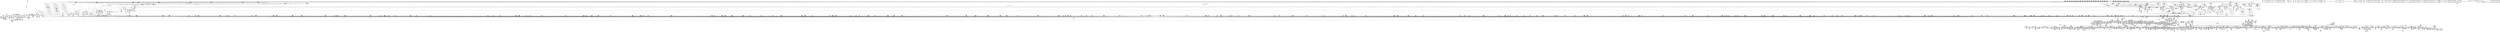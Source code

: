 digraph {
	CE0x4d7eab0 [shape=record,shape=Mrecord,label="{CE0x4d7eab0|common_mmap:if.then|*SummSource*}"]
	CE0x4f035a0 [shape=record,shape=Mrecord,label="{CE0x4f035a0|mediated_filesystem:and|security/apparmor/include/apparmor.h,117}"]
	CE0x4ee8320 [shape=record,shape=Mrecord,label="{CE0x4ee8320|80:_i64,_:_CRE_1368,1369_}"]
	CE0x4da6fc0 [shape=record,shape=Mrecord,label="{CE0x4da6fc0|16:_%struct.vfsmount*,_24:_%struct.dentry*,_32:_%struct.inode*,_408:_%struct.cred*,_456:_i8*,_:_CRE_122,123_}"]
	CE0x4d943f0 [shape=record,shape=Mrecord,label="{CE0x4d943f0|common_mmap:tmp7|security/apparmor/lsm.c,474|*SummSink*}"]
	CE0x4f41040 [shape=record,shape=Mrecord,label="{CE0x4f41040|get_current:tmp2|*SummSink*}"]
	CE0x4ef0ef0 [shape=record,shape=Mrecord,label="{CE0x4ef0ef0|80:_i64,_:_CRE_1848,1856_|*MultipleSource*|security/apparmor/include/apparmor.h,117|*LoadInst*|security/apparmor/include/apparmor.h,117}"]
	CE0x4ec8850 [shape=record,shape=Mrecord,label="{CE0x4ec8850|80:_i64,_:_CRE_403,404_}"]
	CE0x4eca610 [shape=record,shape=Mrecord,label="{CE0x4eca610|80:_i64,_:_CRE_431,432_}"]
	CE0x4e2b1d0 [shape=record,shape=Mrecord,label="{CE0x4e2b1d0|common_file_perm:tmp18|security/apparmor/lsm.c,432}"]
	CE0x4f19f00 [shape=record,shape=Mrecord,label="{CE0x4f19f00|aa_path_perm:cond|Function::aa_path_perm&Arg::cond::|*SummSink*}"]
	CE0x4eff670 [shape=record,shape=Mrecord,label="{CE0x4eff670|__aa_current_profile:tmp16|security/apparmor/include/context.h,138|*SummSink*}"]
	CE0x4e4dbd0 [shape=record,shape=Mrecord,label="{CE0x4e4dbd0|aa_cred_profile:tmp26|security/apparmor/include/context.h,100|*SummSource*}"]
	CE0x4e32210 [shape=record,shape=Mrecord,label="{CE0x4e32210|aa_cred_profile:tmp8|security/apparmor/include/context.h,100}"]
	CE0x4e5e360 [shape=record,shape=Mrecord,label="{CE0x4e5e360|80:_i64,_:_CRE_1257,1258_}"]
	CE0x4da5f50 [shape=record,shape=Mrecord,label="{CE0x4da5f50|i64*_getelementptr_inbounds_(_19_x_i64_,_19_x_i64_*___llvm_gcov_ctr96,_i64_0,_i64_0)|*Constant*|*SummSource*}"]
	CE0x4dbd750 [shape=record,shape=Mrecord,label="{CE0x4dbd750|common_mmap:tmp13|security/apparmor/lsm.c,477|*SummSource*}"]
	CE0x4e15cb0 [shape=record,shape=Mrecord,label="{CE0x4e15cb0|common_file_perm:lor.lhs.false|*SummSource*}"]
	CE0x4e1ae00 [shape=record,shape=Mrecord,label="{CE0x4e1ae00|GLOBAL:__llvm_gcov_ctr58|Global_var:__llvm_gcov_ctr58|*SummSource*}"]
	CE0x4f01e60 [shape=record,shape=Mrecord,label="{CE0x4f01e60|__aa_current_profile:tmp12|security/apparmor/include/context.h,138|*SummSink*}"]
	CE0x4de8160 [shape=record,shape=Mrecord,label="{CE0x4de8160|common_file_perm:f_cred|security/apparmor/lsm.c,429}"]
	CE0x4eccf80 [shape=record,shape=Mrecord,label="{CE0x4eccf80|80:_i64,_:_CRE_496,504_|*MultipleSource*|security/apparmor/include/apparmor.h,117|*LoadInst*|security/apparmor/include/apparmor.h,117}"]
	CE0x4e2a250 [shape=record,shape=Mrecord,label="{CE0x4e2a250|file_inode:tmp4|*LoadInst*|include/linux/fs.h,1916|*SummSink*}"]
	CE0x4ed5e10 [shape=record,shape=Mrecord,label="{CE0x4ed5e10|80:_i64,_:_CRE_72,80_|*MultipleSource*|security/apparmor/include/apparmor.h,117|*LoadInst*|security/apparmor/include/apparmor.h,117}"]
	CE0x4ee7990 [shape=record,shape=Mrecord,label="{CE0x4ee7990|80:_i64,_:_CRE_1359,1360_}"]
	CE0x4e24cc0 [shape=record,shape=Mrecord,label="{CE0x4e24cc0|i64*_getelementptr_inbounds_(_28_x_i64_,_28_x_i64_*___llvm_gcov_ctr87,_i64_0,_i64_1)|*Constant*|*SummSource*}"]
	CE0x4ee8540 [shape=record,shape=Mrecord,label="{CE0x4ee8540|80:_i64,_:_CRE_1370,1371_}"]
	CE0x4dab020 [shape=record,shape=Mrecord,label="{CE0x4dab020|16:_%struct.vfsmount*,_24:_%struct.dentry*,_32:_%struct.inode*,_408:_%struct.cred*,_456:_i8*,_:_CRE_165,166_}"]
	CE0x4e4df50 [shape=record,shape=Mrecord,label="{CE0x4e4df50|aa_cred_profile:tmp27|security/apparmor/include/context.h,100}"]
	CE0x4eaeb30 [shape=record,shape=Mrecord,label="{CE0x4eaeb30|0:_i16,_4:_i32,_8:_i16,_40:_%struct.super_block*,_:_SCMRE_473,474_}"]
	CE0x4e24870 [shape=record,shape=Mrecord,label="{CE0x4e24870|aa_cred_profile:lor.end|*SummSource*}"]
	CE0x4e5b340 [shape=record,shape=Mrecord,label="{CE0x4e5b340|80:_i64,_:_CRE_1211,1212_}"]
	CE0x4e219b0 [shape=record,shape=Mrecord,label="{CE0x4e219b0|aa_cred_profile:tmp10|security/apparmor/include/context.h,100}"]
	CE0x4e5e8b0 [shape=record,shape=Mrecord,label="{CE0x4e5e8b0|80:_i64,_:_CRE_1262,1263_}"]
	CE0x4eeb550 [shape=record,shape=Mrecord,label="{CE0x4eeb550|80:_i64,_:_CRE_1637,1638_}"]
	CE0x4f038f0 [shape=record,shape=Mrecord,label="{CE0x4f038f0|mediated_filesystem:tobool|security/apparmor/include/apparmor.h,117|*SummSource*}"]
	CE0x4e28540 [shape=record,shape=Mrecord,label="{CE0x4e28540|common_file_perm:lnot2|security/apparmor/lsm.c,432}"]
	CE0x4d98e00 [shape=record,shape=Mrecord,label="{CE0x4d98e00|i32_78|*Constant*}"]
	CE0x4f40060 [shape=record,shape=Mrecord,label="{CE0x4f40060|_call_void_mcount()_#2|*SummSink*}"]
	CE0x4efe410 [shape=record,shape=Mrecord,label="{CE0x4efe410|__aa_current_profile:tmp14|security/apparmor/include/context.h,138|*SummSource*}"]
	CE0x4e42d10 [shape=record,shape=Mrecord,label="{CE0x4e42d10|get_current:tmp4|./arch/x86/include/asm/current.h,14|*SummSource*}"]
	CE0x4e1cec0 [shape=record,shape=Mrecord,label="{CE0x4e1cec0|i64_15|*Constant*}"]
	CE0x4f43fc0 [shape=record,shape=Mrecord,label="{CE0x4f43fc0|aa_path_perm:profile|Function::aa_path_perm&Arg::profile::|*SummSink*}"]
	CE0x4e26ea0 [shape=record,shape=Mrecord,label="{CE0x4e26ea0|common_file_perm:tmp2|*SummSink*}"]
	CE0x4dfce90 [shape=record,shape=Mrecord,label="{CE0x4dfce90|0:_i16,_4:_i32,_8:_i16,_40:_%struct.super_block*,_:_SCMRE_165,166_}"]
	CE0x4ec9620 [shape=record,shape=Mrecord,label="{CE0x4ec9620|80:_i64,_:_CRE_416,417_}"]
	CE0x4ef78a0 [shape=record,shape=Mrecord,label="{CE0x4ef78a0|aa_file_perm:tmp2|*SummSource*}"]
	CE0x4e723a0 [shape=record,shape=Mrecord,label="{CE0x4e723a0|0:_i16,_4:_i32,_8:_i16,_40:_%struct.super_block*,_:_SCMRE_153,154_}"]
	CE0x4e2fb60 [shape=record,shape=Mrecord,label="{CE0x4e2fb60|i64*_getelementptr_inbounds_(_28_x_i64_,_28_x_i64_*___llvm_gcov_ctr87,_i64_0,_i64_0)|*Constant*}"]
	CE0x4e0d1c0 [shape=record,shape=Mrecord,label="{CE0x4e0d1c0|mediated_filesystem:tmp|*SummSource*}"]
	CE0x4eba5b0 [shape=record,shape=Mrecord,label="{CE0x4eba5b0|0:_i16,_4:_i32,_8:_i16,_40:_%struct.super_block*,_:_SCMRE_684,688_|*MultipleSource*|security/apparmor/lsm.c,435|security/apparmor/include/apparmor.h,117|Function::mediated_filesystem&Arg::inode::|*LoadInst*|include/linux/fs.h,1916}"]
	CE0x4e64ee0 [shape=record,shape=Mrecord,label="{CE0x4e64ee0|aa_file_perm:file|Function::aa_file_perm&Arg::file::|*SummSource*}"]
	CE0x4da5a20 [shape=record,shape=Mrecord,label="{CE0x4da5a20|common_mmap:if.end4}"]
	CE0x4f03a70 [shape=record,shape=Mrecord,label="{CE0x4f03a70|mediated_filesystem:tobool|security/apparmor/include/apparmor.h,117|*SummSink*}"]
	CE0x4d827b0 [shape=record,shape=Mrecord,label="{CE0x4d827b0|16:_%struct.vfsmount*,_24:_%struct.dentry*,_32:_%struct.inode*,_408:_%struct.cred*,_456:_i8*,_:_CRE_8,9_}"]
	CE0x4e0a640 [shape=record,shape=Mrecord,label="{CE0x4e0a640|common_mmap:tmp38|security/apparmor/lsm.c,489|*SummSource*}"]
	CE0x4db2eb0 [shape=record,shape=Mrecord,label="{CE0x4db2eb0|16:_%struct.vfsmount*,_24:_%struct.dentry*,_32:_%struct.inode*,_408:_%struct.cred*,_456:_i8*,_:_CRE_214,215_}"]
	CE0x4ea80a0 [shape=record,shape=Mrecord,label="{CE0x4ea80a0|0:_i16,_4:_i32,_8:_i16,_40:_%struct.super_block*,_:_SCMRE_277,278_}"]
	CE0x4dbed90 [shape=record,shape=Mrecord,label="{CE0x4dbed90|i64*_getelementptr_inbounds_(_19_x_i64_,_19_x_i64_*___llvm_gcov_ctr96,_i64_0,_i64_8)|*Constant*|*SummSink*}"]
	CE0x4e74000 [shape=record,shape=Mrecord,label="{CE0x4e74000|0:_i16,_4:_i32,_8:_i16,_40:_%struct.super_block*,_:_SCMRE_8,12_|*MultipleSource*|security/apparmor/lsm.c,435|security/apparmor/include/apparmor.h,117|Function::mediated_filesystem&Arg::inode::|*LoadInst*|include/linux/fs.h,1916}"]
	CE0x4d939d0 [shape=record,shape=Mrecord,label="{CE0x4d939d0|common_mmap:tobool1|security/apparmor/lsm.c,474|*SummSource*}"]
	CE0x4da5160 [shape=record,shape=Mrecord,label="{CE0x4da5160|_call_void_mcount()_#2|*SummSource*}"]
	CE0x4e46940 [shape=record,shape=Mrecord,label="{CE0x4e46940|aa_cred_profile:lnot.ext|security/apparmor/include/context.h,100}"]
	CE0x4e37460 [shape=record,shape=Mrecord,label="{CE0x4e37460|aa_cred_profile:tmp7|security/apparmor/include/context.h,100}"]
	CE0x4e6cc30 [shape=record,shape=Mrecord,label="{CE0x4e6cc30|aa_cred_profile:tmp19|security/apparmor/include/context.h,100|*SummSource*}"]
	CE0x4dab560 [shape=record,shape=Mrecord,label="{CE0x4dab560|16:_%struct.vfsmount*,_24:_%struct.dentry*,_32:_%struct.inode*,_408:_%struct.cred*,_456:_i8*,_:_CRE_168,169_}"]
	CE0x4e33e80 [shape=record,shape=Mrecord,label="{CE0x4e33e80|common_file_perm:do.end|*SummSink*}"]
	CE0x4de9f00 [shape=record,shape=Mrecord,label="{CE0x4de9f00|aa_cred_profile:lor.rhs|*SummSource*}"]
	CE0x4ee32f0 [shape=record,shape=Mrecord,label="{CE0x4ee32f0|80:_i64,_:_CRE_1274,1275_}"]
	CE0x4ed2380 [shape=record,shape=Mrecord,label="{CE0x4ed2380|80:_i64,_:_CRE_625,626_}"]
	CE0x4e20510 [shape=record,shape=Mrecord,label="{CE0x4e20510|common_file_perm:f_security|security/apparmor/lsm.c,428}"]
	CE0x4da89f0 [shape=record,shape=Mrecord,label="{CE0x4da89f0|i64_15|*Constant*|*SummSource*}"]
	CE0x4ea94f0 [shape=record,shape=Mrecord,label="{CE0x4ea94f0|0:_i16,_4:_i32,_8:_i16,_40:_%struct.super_block*,_:_SCMRE_290,291_}"]
	CE0x4e61170 [shape=record,shape=Mrecord,label="{CE0x4e61170|i64*_getelementptr_inbounds_(_28_x_i64_,_28_x_i64_*___llvm_gcov_ctr87,_i64_0,_i64_26)|*Constant*|*SummSink*}"]
	CE0x4ebf860 [shape=record,shape=Mrecord,label="{CE0x4ebf860|0:_i16,_4:_i32,_8:_i16,_40:_%struct.super_block*,_:_SCMRE_880,881_}"]
	CE0x4d998b0 [shape=record,shape=Mrecord,label="{CE0x4d998b0|__aa_current_profile:tmp21|security/apparmor/include/context.h,138|*SummSource*}"]
	CE0x4e34820 [shape=record,shape=Mrecord,label="{CE0x4e34820|__aa_current_profile:tmp3|*SummSource*}"]
	CE0x4e5e690 [shape=record,shape=Mrecord,label="{CE0x4e5e690|80:_i64,_:_CRE_1260,1261_}"]
	CE0x4eb41c0 [shape=record,shape=Mrecord,label="{CE0x4eb41c0|0:_i16,_4:_i32,_8:_i16,_40:_%struct.super_block*,_:_SCMRE_573,574_}"]
	CE0x4eb8cc0 [shape=record,shape=Mrecord,label="{CE0x4eb8cc0|0:_i16,_4:_i32,_8:_i16,_40:_%struct.super_block*,_:_SCMRE_621,622_}"]
	CE0x4f08d10 [shape=record,shape=Mrecord,label="{CE0x4f08d10|__aa_current_profile:tmp4|security/apparmor/include/context.h,138|*SummSink*}"]
	CE0x4dca5a0 [shape=record,shape=Mrecord,label="{CE0x4dca5a0|16:_%struct.vfsmount*,_24:_%struct.dentry*,_32:_%struct.inode*,_408:_%struct.cred*,_456:_i8*,_:_CRE_10,11_}"]
	CE0x4ecaa50 [shape=record,shape=Mrecord,label="{CE0x4ecaa50|80:_i64,_:_CRE_435,436_}"]
	CE0x4da8b20 [shape=record,shape=Mrecord,label="{CE0x4da8b20|i64_15|*Constant*|*SummSink*}"]
	CE0x4e583c0 [shape=record,shape=Mrecord,label="{CE0x4e583c0|0:_i16,_:_CRE_0,1_}"]
	CE0x4de9510 [shape=record,shape=Mrecord,label="{CE0x4de9510|aa_cred_profile:tmp|*SummSource*}"]
	CE0x4dedc80 [shape=record,shape=Mrecord,label="{CE0x4dedc80|i64*_getelementptr_inbounds_(_28_x_i64_,_28_x_i64_*___llvm_gcov_ctr87,_i64_0,_i64_7)|*Constant*|*SummSink*}"]
	CE0x4e5bf40 [shape=record,shape=Mrecord,label="{CE0x4e5bf40|80:_i64,_:_CRE_1223,1224_}"]
	CE0x4eaaad0 [shape=record,shape=Mrecord,label="{CE0x4eaaad0|0:_i16,_4:_i32,_8:_i16,_40:_%struct.super_block*,_:_SCMRE_304,305_}"]
	CE0x4e6da70 [shape=record,shape=Mrecord,label="{CE0x4e6da70|aa_cred_profile:tmp20|security/apparmor/include/context.h,100|*SummSink*}"]
	CE0x4f44b80 [shape=record,shape=Mrecord,label="{CE0x4f44b80|i64*_getelementptr_inbounds_(_16_x_i64_,_16_x_i64_*___llvm_gcov_ctr46,_i64_0,_i64_4)|*Constant*}"]
	CE0x4ec6f20 [shape=record,shape=Mrecord,label="{CE0x4ec6f20|0:_i16,_4:_i32,_8:_i16,_40:_%struct.super_block*,_:_SCMRE_1000,1008_|*MultipleSource*|security/apparmor/lsm.c,435|security/apparmor/include/apparmor.h,117|Function::mediated_filesystem&Arg::inode::|*LoadInst*|include/linux/fs.h,1916}"]
	CE0x4e665b0 [shape=record,shape=Mrecord,label="{CE0x4e665b0|aa_cred_profile:do.cond|*SummSource*}"]
	CE0x4ebe8c0 [shape=record,shape=Mrecord,label="{CE0x4ebe8c0|0:_i16,_4:_i32,_8:_i16,_40:_%struct.super_block*,_:_SCMRE_870,871_}"]
	CE0x4f444a0 [shape=record,shape=Mrecord,label="{CE0x4f444a0|aa_path_perm:path|Function::aa_path_perm&Arg::path::|*SummSink*}"]
	CE0x4e00520 [shape=record,shape=Mrecord,label="{CE0x4e00520|common_file_perm:and|security/apparmor/lsm.c,448}"]
	CE0x4d9ed00 [shape=record,shape=Mrecord,label="{CE0x4d9ed00|16:_%struct.vfsmount*,_24:_%struct.dentry*,_32:_%struct.inode*,_408:_%struct.cred*,_456:_i8*,_:_CRE_80,81_}"]
	CE0x4f12a20 [shape=record,shape=Mrecord,label="{CE0x4f12a20|aa_cred_profile:cred|Function::aa_cred_profile&Arg::cred::}"]
	CE0x4dc30e0 [shape=record,shape=Mrecord,label="{CE0x4dc30e0|common_mmap:tmp25|security/apparmor/lsm.c,483|*SummSink*}"]
	CE0x4f07410 [shape=record,shape=Mrecord,label="{CE0x4f07410|__aa_current_profile:call|security/apparmor/include/context.h,138}"]
	CE0x4f061e0 [shape=record,shape=Mrecord,label="{CE0x4f061e0|aa_file_perm:tmp|*SummSource*}"]
	CE0x4e2e4d0 [shape=record,shape=Mrecord,label="{CE0x4e2e4d0|common_file_perm:do.cond|*SummSource*}"]
	CE0x4e2d020 [shape=record,shape=Mrecord,label="{CE0x4e2d020|aa_cred_profile:tmp9|security/apparmor/include/context.h,100}"]
	CE0x4dcf060 [shape=record,shape=Mrecord,label="{CE0x4dcf060|16:_%struct.vfsmount*,_24:_%struct.dentry*,_32:_%struct.inode*,_408:_%struct.cred*,_456:_i8*,_:_CRE_73,74_}"]
	CE0x4e17570 [shape=record,shape=Mrecord,label="{CE0x4e17570|0:_i16,_4:_i32,_8:_i16,_40:_%struct.super_block*,_:_SCMRE_120,128_|*MultipleSource*|security/apparmor/lsm.c,435|security/apparmor/include/apparmor.h,117|Function::mediated_filesystem&Arg::inode::|*LoadInst*|include/linux/fs.h,1916}"]
	CE0x4de68c0 [shape=record,shape=Mrecord,label="{CE0x4de68c0|i32_432|*Constant*}"]
	CE0x4e674c0 [shape=record,shape=Mrecord,label="{CE0x4e674c0|mediated_filesystem:bb|*SummSink*}"]
	CE0x4efc7a0 [shape=record,shape=Mrecord,label="{CE0x4efc7a0|aa_file_perm:call1|security/apparmor/file.c,453}"]
	CE0x4f15510 [shape=record,shape=Mrecord,label="{CE0x4f15510|aa_path_perm:cond|Function::aa_path_perm&Arg::cond::}"]
	CE0x4f1b310 [shape=record,shape=Mrecord,label="{CE0x4f1b310|_call_void_mcount()_#2|*SummSink*}"]
	CE0x4e75270 [shape=record,shape=Mrecord,label="{CE0x4e75270|i64_5|*Constant*|*SummSink*}"]
	CE0x4dbb820 [shape=record,shape=Mrecord,label="{CE0x4dbb820|common_mmap:tmp35|security/apparmor/lsm.c,488|*SummSink*}"]
	CE0x4daf9e0 [shape=record,shape=Mrecord,label="{CE0x4daf9e0|0:_i16,_4:_i32,_8:_i16,_40:_%struct.super_block*,_:_SCMRE_136,137_}"]
	CE0x4ecee60 [shape=record,shape=Mrecord,label="{CE0x4ecee60|80:_i64,_:_CRE_575,576_}"]
	CE0x4ee4e00 [shape=record,shape=Mrecord,label="{CE0x4ee4e00|80:_i64,_:_CRE_1318,1319_}"]
	CE0x4ecc810 [shape=record,shape=Mrecord,label="{CE0x4ecc810|80:_i64,_:_CRE_463,464_}"]
	CE0x4da1fc0 [shape=record,shape=Mrecord,label="{CE0x4da1fc0|16:_%struct.vfsmount*,_24:_%struct.dentry*,_32:_%struct.inode*,_408:_%struct.cred*,_456:_i8*,_:_CRE_109,110_}"]
	CE0x4e2e710 [shape=record,shape=Mrecord,label="{CE0x4e2e710|_call_void_mcount()_#2|*SummSink*}"]
	CE0x4da0900 [shape=record,shape=Mrecord,label="{CE0x4da0900|16:_%struct.vfsmount*,_24:_%struct.dentry*,_32:_%struct.inode*,_408:_%struct.cred*,_456:_i8*,_:_CRE_96,97_}"]
	CE0x4eb36d0 [shape=record,shape=Mrecord,label="{CE0x4eb36d0|0:_i16,_4:_i32,_8:_i16,_40:_%struct.super_block*,_:_SCMRE_566,567_}"]
	CE0x4ee6bc0 [shape=record,shape=Mrecord,label="{CE0x4ee6bc0|80:_i64,_:_CRE_1346,1347_}"]
	CE0x4ec1930 [shape=record,shape=Mrecord,label="{CE0x4ec1930|0:_i16,_4:_i32,_8:_i16,_40:_%struct.super_block*,_:_SCMRE_901,902_}"]
	CE0x4dc7eb0 [shape=record,shape=Mrecord,label="{CE0x4dc7eb0|common_mmap:tmp21|security/apparmor/lsm.c,483|*SummSource*}"]
	CE0x4e2ff00 [shape=record,shape=Mrecord,label="{CE0x4e2ff00|aa_cred_profile:tmp8|security/apparmor/include/context.h,100|*SummSink*}"]
	CE0x4dc0ae0 [shape=record,shape=Mrecord,label="{CE0x4dc0ae0|common_mmap:tmp23|security/apparmor/lsm.c,483}"]
	CE0x4ee8430 [shape=record,shape=Mrecord,label="{CE0x4ee8430|80:_i64,_:_CRE_1369,1370_}"]
	CE0x4eff830 [shape=record,shape=Mrecord,label="{CE0x4eff830|i8_1|*Constant*}"]
	CE0x4d989c0 [shape=record,shape=Mrecord,label="{CE0x4d989c0|_ret_%struct.task_struct*_%tmp4,_!dbg_!15471|./arch/x86/include/asm/current.h,14|*SummSink*}"]
	CE0x4ef0160 [shape=record,shape=Mrecord,label="{CE0x4ef0160|80:_i64,_:_CRE_1792,1800_|*MultipleSource*|security/apparmor/include/apparmor.h,117|*LoadInst*|security/apparmor/include/apparmor.h,117}"]
	CE0x4ee2fc0 [shape=record,shape=Mrecord,label="{CE0x4ee2fc0|80:_i64,_:_CRE_1271,1272_}"]
	CE0x4ebf3b0 [shape=record,shape=Mrecord,label="{CE0x4ebf3b0|0:_i16,_4:_i32,_8:_i16,_40:_%struct.super_block*,_:_SCMRE_877,878_}"]
	CE0x4d879e0 [shape=record,shape=Mrecord,label="{CE0x4d879e0|16:_%struct.vfsmount*,_24:_%struct.dentry*,_32:_%struct.inode*,_408:_%struct.cred*,_456:_i8*,_:_CRE_15,16_}"]
	CE0x4ed5a50 [shape=record,shape=Mrecord,label="{CE0x4ed5a50|80:_i64,_:_CRE_56,64_|*MultipleSource*|security/apparmor/include/apparmor.h,117|*LoadInst*|security/apparmor/include/apparmor.h,117}"]
	CE0x4e62900 [shape=record,shape=Mrecord,label="{CE0x4e62900|i64*_getelementptr_inbounds_(_28_x_i64_,_28_x_i64_*___llvm_gcov_ctr87,_i64_0,_i64_27)|*Constant*|*SummSink*}"]
	CE0x4de8840 [shape=record,shape=Mrecord,label="{CE0x4de8840|i64*_getelementptr_inbounds_(_28_x_i64_,_28_x_i64_*___llvm_gcov_ctr87,_i64_0,_i64_6)|*Constant*|*SummSource*}"]
	CE0x4edabb0 [shape=record,shape=Mrecord,label="{CE0x4edabb0|mediated_filesystem:s_flags|security/apparmor/include/apparmor.h,117|*SummSource*}"]
	CE0x4df0ec0 [shape=record,shape=Mrecord,label="{CE0x4df0ec0|0:_i16,_4:_i32,_8:_i16,_40:_%struct.super_block*,_:_SCMRE_48,56_|*MultipleSource*|security/apparmor/lsm.c,435|security/apparmor/include/apparmor.h,117|Function::mediated_filesystem&Arg::inode::|*LoadInst*|include/linux/fs.h,1916}"]
	CE0x4df4680 [shape=record,shape=Mrecord,label="{CE0x4df4680|common_file_perm:if.then13}"]
	CE0x4e516c0 [shape=record,shape=Mrecord,label="{CE0x4e516c0|0:_i16,_4:_i32,_8:_i16,_40:_%struct.super_block*,_:_SCMRE_159,160_}"]
	CE0x4eb8360 [shape=record,shape=Mrecord,label="{CE0x4eb8360|0:_i16,_4:_i32,_8:_i16,_40:_%struct.super_block*,_:_SCMRE_615,616_}"]
	CE0x4ded940 [shape=record,shape=Mrecord,label="{CE0x4ded940|i64*_getelementptr_inbounds_(_16_x_i64_,_16_x_i64_*___llvm_gcov_ctr46,_i64_0,_i64_0)|*Constant*|*SummSource*}"]
	CE0x4dcc570 [shape=record,shape=Mrecord,label="{CE0x4dcc570|common_file_perm:mode|security/apparmor/lsm.c,447|*SummSource*}"]
	CE0x4d8c8a0 [shape=record,shape=Mrecord,label="{CE0x4d8c8a0|apparmor_mmap_file:prot|Function::apparmor_mmap_file&Arg::prot::}"]
	CE0x4e2e6a0 [shape=record,shape=Mrecord,label="{CE0x4e2e6a0|_call_void_mcount()_#2|*SummSource*}"]
	CE0x4eedec0 [shape=record,shape=Mrecord,label="{CE0x4eedec0|80:_i64,_:_CRE_1676,1677_}"]
	CE0x4e4aca0 [shape=record,shape=Mrecord,label="{CE0x4e4aca0|i64*_getelementptr_inbounds_(_2_x_i64_,_2_x_i64_*___llvm_gcov_ctr112,_i64_0,_i64_0)|*Constant*|*SummSource*}"]
	CE0x4d94b40 [shape=record,shape=Mrecord,label="{CE0x4d94b40|_ret_i32_%call,_!dbg_!15473|security/apparmor/lsm.c,494|*SummSink*}"]
	CE0x4d9e770 [shape=record,shape=Mrecord,label="{CE0x4d9e770|aa_cred_profile:profile|security/apparmor/include/context.h,100}"]
	CE0x4ee5350 [shape=record,shape=Mrecord,label="{CE0x4ee5350|80:_i64,_:_CRE_1323,1324_}"]
	CE0x4ec0b20 [shape=record,shape=Mrecord,label="{CE0x4ec0b20|0:_i16,_4:_i32,_8:_i16,_40:_%struct.super_block*,_:_SCMRE_892,893_}"]
	CE0x4e0e4b0 [shape=record,shape=Mrecord,label="{CE0x4e0e4b0|i64*_getelementptr_inbounds_(_2_x_i64_,_2_x_i64_*___llvm_gcov_ctr12,_i64_0,_i64_0)|*Constant*}"]
	CE0x4ec4360 [shape=record,shape=Mrecord,label="{CE0x4ec4360|0:_i16,_4:_i32,_8:_i16,_40:_%struct.super_block*,_:_SCMRE_928,929_}"]
	CE0x4f0c990 [shape=record,shape=Mrecord,label="{CE0x4f0c990|__aa_current_profile:tmp19|security/apparmor/include/context.h,138}"]
	CE0x4e3ac00 [shape=record,shape=Mrecord,label="{CE0x4e3ac00|common_file_perm:tmp31|security/apparmor/lsm.c,434}"]
	CE0x4e23c20 [shape=record,shape=Mrecord,label="{CE0x4e23c20|GLOBAL:mediated_filesystem|*Constant*|*SummSink*}"]
	CE0x4e19b60 [shape=record,shape=Mrecord,label="{CE0x4e19b60|i1_true|*Constant*|*SummSource*}"]
	CE0x4ef47b0 [shape=record,shape=Mrecord,label="{CE0x4ef47b0|i64*_getelementptr_inbounds_(_11_x_i64_,_11_x_i64_*___llvm_gcov_ctr58,_i64_0,_i64_6)|*Constant*}"]
	CE0x4d850d0 [shape=record,shape=Mrecord,label="{CE0x4d850d0|apparmor_mmap_file:tmp1|*SummSink*}"]
	CE0x4dbbfa0 [shape=record,shape=Mrecord,label="{CE0x4dbbfa0|i64_7|*Constant*|*SummSource*}"]
	CE0x4db4d80 [shape=record,shape=Mrecord,label="{CE0x4db4d80|16:_%struct.vfsmount*,_24:_%struct.dentry*,_32:_%struct.inode*,_408:_%struct.cred*,_456:_i8*,_:_CRE_304,312_|*MultipleSource*|Function::apparmor_mmap_file&Arg::file::|Function::common_mmap&Arg::file::|security/apparmor/lsm.c,474}"]
	CE0x4eeda80 [shape=record,shape=Mrecord,label="{CE0x4eeda80|80:_i64,_:_CRE_1672,1673_}"]
	CE0x4d9e210 [shape=record,shape=Mrecord,label="{CE0x4d9e210|common_mmap:f_security|security/apparmor/lsm.c,474|*SummSource*}"]
	CE0x4eee300 [shape=record,shape=Mrecord,label="{CE0x4eee300|80:_i64,_:_CRE_1680,1681_}"]
	CE0x4f04e60 [shape=record,shape=Mrecord,label="{CE0x4f04e60|aa_file_perm:tmp3|*SummSink*}"]
	"CONST[source:0(mediator),value:2(dynamic)][purpose:{subject}][SrcIdx:11]"
	CE0x4ec5910 [shape=record,shape=Mrecord,label="{CE0x4ec5910|0:_i16,_4:_i32,_8:_i16,_40:_%struct.super_block*,_:_SCMRE_968,976_|*MultipleSource*|security/apparmor/lsm.c,435|security/apparmor/include/apparmor.h,117|Function::mediated_filesystem&Arg::inode::|*LoadInst*|include/linux/fs.h,1916}"]
	CE0x4da9700 [shape=record,shape=Mrecord,label="{CE0x4da9700|16:_%struct.vfsmount*,_24:_%struct.dentry*,_32:_%struct.inode*,_408:_%struct.cred*,_456:_i8*,_:_CRE_150,151_}"]
	CE0x4eaf190 [shape=record,shape=Mrecord,label="{CE0x4eaf190|0:_i16,_4:_i32,_8:_i16,_40:_%struct.super_block*,_:_SCMRE_477,478_}"]
	CE0x4e0e280 [shape=record,shape=Mrecord,label="{CE0x4e0e280|i64*_getelementptr_inbounds_(_2_x_i64_,_2_x_i64_*___llvm_gcov_ctr12,_i64_0,_i64_0)|*Constant*|*SummSink*}"]
	CE0x4e1efd0 [shape=record,shape=Mrecord,label="{CE0x4e1efd0|%struct.aa_profile*_null|*Constant*|*SummSource*}"]
	CE0x4ed6f60 [shape=record,shape=Mrecord,label="{CE0x4ed6f60|80:_i64,_:_CRE_136,140_|*MultipleSource*|security/apparmor/include/apparmor.h,117|*LoadInst*|security/apparmor/include/apparmor.h,117}"]
	CE0x4e6f650 [shape=record,shape=Mrecord,label="{CE0x4e6f650|i8*_getelementptr_inbounds_(_36_x_i8_,_36_x_i8_*_.str12,_i32_0,_i32_0)|*Constant*|*SummSource*}"]
	CE0x4ee99c0 [shape=record,shape=Mrecord,label="{CE0x4ee99c0|80:_i64,_:_CRE_1600,1604_|*MultipleSource*|security/apparmor/include/apparmor.h,117|*LoadInst*|security/apparmor/include/apparmor.h,117}"]
	CE0x4d9e020 [shape=record,shape=Mrecord,label="{CE0x4d9e020|common_mmap:f_security|security/apparmor/lsm.c,474}"]
	CE0x4dae0b0 [shape=record,shape=Mrecord,label="{CE0x4dae0b0|i32_432|*Constant*|*SummSource*}"]
	CE0x4e6b170 [shape=record,shape=Mrecord,label="{CE0x4e6b170|aa_cred_profile:tmp23|security/apparmor/include/context.h,100|*SummSink*}"]
	CE0x4e360f0 [shape=record,shape=Mrecord,label="{CE0x4e360f0|aa_cred_profile:tmp5|security/apparmor/include/context.h,99|*SummSink*}"]
	CE0x4e61c80 [shape=record,shape=Mrecord,label="{CE0x4e61c80|common_file_perm:tmp58|security/apparmor/lsm.c,451|*SummSource*}"]
	CE0x4ee31e0 [shape=record,shape=Mrecord,label="{CE0x4ee31e0|80:_i64,_:_CRE_1273,1274_}"]
	CE0x4eaadf0 [shape=record,shape=Mrecord,label="{CE0x4eaadf0|0:_i16,_4:_i32,_8:_i16,_40:_%struct.super_block*,_:_SCMRE_306,307_}"]
	CE0x4dc6300 [shape=record,shape=Mrecord,label="{CE0x4dc6300|common_mmap:and5|security/apparmor/lsm.c,483}"]
	CE0x4ee8cb0 [shape=record,shape=Mrecord,label="{CE0x4ee8cb0|80:_i64,_:_CRE_1384,1392_|*MultipleSource*|security/apparmor/include/apparmor.h,117|*LoadInst*|security/apparmor/include/apparmor.h,117}"]
	CE0x4e22910 [shape=record,shape=Mrecord,label="{CE0x4e22910|aa_cred_profile:tmp5|security/apparmor/include/context.h,99}"]
	CE0x4ec3550 [shape=record,shape=Mrecord,label="{CE0x4ec3550|0:_i16,_4:_i32,_8:_i16,_40:_%struct.super_block*,_:_SCMRE_919,920_}"]
	CE0x4ee6cd0 [shape=record,shape=Mrecord,label="{CE0x4ee6cd0|80:_i64,_:_CRE_1347,1348_}"]
	CE0x4ee7ee0 [shape=record,shape=Mrecord,label="{CE0x4ee7ee0|80:_i64,_:_CRE_1364,1365_}"]
	CE0x4dce5e0 [shape=record,shape=Mrecord,label="{CE0x4dce5e0|16:_%struct.vfsmount*,_24:_%struct.dentry*,_32:_%struct.inode*,_408:_%struct.cred*,_456:_i8*,_:_CRE_67,68_}"]
	CE0x4d84c50 [shape=record,shape=Mrecord,label="{CE0x4d84c50|i64_1|*Constant*|*SummSource*}"]
	CE0x4df2460 [shape=record,shape=Mrecord,label="{CE0x4df2460|file_inode:f|Function::file_inode&Arg::f::}"]
	CE0x4db4800 [shape=record,shape=Mrecord,label="{CE0x4db4800|16:_%struct.vfsmount*,_24:_%struct.dentry*,_32:_%struct.inode*,_408:_%struct.cred*,_456:_i8*,_:_CRE_288,292_|*MultipleSource*|Function::apparmor_mmap_file&Arg::file::|Function::common_mmap&Arg::file::|security/apparmor/lsm.c,474}"]
	CE0x4ecc0a0 [shape=record,shape=Mrecord,label="{CE0x4ecc0a0|80:_i64,_:_CRE_456,457_}"]
	CE0x4ecad80 [shape=record,shape=Mrecord,label="{CE0x4ecad80|80:_i64,_:_CRE_438,439_}"]
	CE0x4e36fb0 [shape=record,shape=Mrecord,label="{CE0x4e36fb0|common_file_perm:do.body5}"]
	CE0x4def4c0 [shape=record,shape=Mrecord,label="{CE0x4def4c0|common_file_perm:tmp25|security/apparmor/lsm.c,434|*SummSink*}"]
	CE0x4eec650 [shape=record,shape=Mrecord,label="{CE0x4eec650|80:_i64,_:_CRE_1653,1654_}"]
	CE0x4ed18e0 [shape=record,shape=Mrecord,label="{CE0x4ed18e0|80:_i64,_:_CRE_615,616_}"]
	CE0x4e06b50 [shape=record,shape=Mrecord,label="{CE0x4e06b50|common_mmap:or15|security/apparmor/lsm.c,486}"]
	CE0x4ea9e50 [shape=record,shape=Mrecord,label="{CE0x4ea9e50|0:_i16,_4:_i32,_8:_i16,_40:_%struct.super_block*,_:_SCMRE_296,297_}"]
	CE0x4d89090 [shape=record,shape=Mrecord,label="{CE0x4d89090|16:_%struct.vfsmount*,_24:_%struct.dentry*,_32:_%struct.inode*,_408:_%struct.cred*,_456:_i8*,_:_CRE_53,54_}"]
	CE0x4e4eb00 [shape=record,shape=Mrecord,label="{CE0x4e4eb00|i64*_getelementptr_inbounds_(_16_x_i64_,_16_x_i64_*___llvm_gcov_ctr46,_i64_0,_i64_13)|*Constant*|*SummSink*}"]
	CE0x4f1a3f0 [shape=record,shape=Mrecord,label="{CE0x4f1a3f0|aa_file_perm:tmp5|security/apparmor/file.c,452|*SummSource*}"]
	CE0x4e4e450 [shape=record,shape=Mrecord,label="{CE0x4e4e450|i64*_getelementptr_inbounds_(_16_x_i64_,_16_x_i64_*___llvm_gcov_ctr46,_i64_0,_i64_13)|*Constant*}"]
	CE0x4ee8fe0 [shape=record,shape=Mrecord,label="{CE0x4ee8fe0|80:_i64,_:_CRE_1536,1568_|*MultipleSource*|security/apparmor/include/apparmor.h,117|*LoadInst*|security/apparmor/include/apparmor.h,117}"]
	CE0x4e2fe70 [shape=record,shape=Mrecord,label="{CE0x4e2fe70|i64*_getelementptr_inbounds_(_28_x_i64_,_28_x_i64_*___llvm_gcov_ctr87,_i64_0,_i64_0)|*Constant*|*SummSink*}"]
	CE0x4ecbe80 [shape=record,shape=Mrecord,label="{CE0x4ecbe80|80:_i64,_:_CRE_454,455_}"]
	CE0x4f1a7d0 [shape=record,shape=Mrecord,label="{CE0x4f1a7d0|aa_file_perm:tmp5|security/apparmor/file.c,452}"]
	CE0x4d940f0 [shape=record,shape=Mrecord,label="{CE0x4d940f0|i64_4|*Constant*|*SummSink*}"]
	CE0x4f02370 [shape=record,shape=Mrecord,label="{CE0x4f02370|aa_cred_profile:do.end8}"]
	CE0x4f0ca70 [shape=record,shape=Mrecord,label="{CE0x4f0ca70|__aa_current_profile:tmp19|security/apparmor/include/context.h,138|*SummSink*}"]
	CE0x4e31270 [shape=record,shape=Mrecord,label="{CE0x4e31270|aa_cred_profile:conv|security/apparmor/include/context.h,100|*SummSource*}"]
	CE0x4ebbb80 [shape=record,shape=Mrecord,label="{CE0x4ebbb80|0:_i16,_4:_i32,_8:_i16,_40:_%struct.super_block*,_:_SCMRE_752,756_|*MultipleSource*|security/apparmor/lsm.c,435|security/apparmor/include/apparmor.h,117|Function::mediated_filesystem&Arg::inode::|*LoadInst*|include/linux/fs.h,1916}"]
	CE0x4db09f0 [shape=record,shape=Mrecord,label="{CE0x4db09f0|16:_%struct.vfsmount*,_24:_%struct.dentry*,_32:_%struct.inode*,_408:_%struct.cred*,_456:_i8*,_:_CRE_193,194_}"]
	CE0x4ec04e0 [shape=record,shape=Mrecord,label="{CE0x4ec04e0|0:_i16,_4:_i32,_8:_i16,_40:_%struct.super_block*,_:_SCMRE_888,889_}"]
	CE0x4ebfb80 [shape=record,shape=Mrecord,label="{CE0x4ebfb80|0:_i16,_4:_i32,_8:_i16,_40:_%struct.super_block*,_:_SCMRE_882,883_}"]
	CE0x4ec90d0 [shape=record,shape=Mrecord,label="{CE0x4ec90d0|80:_i64,_:_CRE_411,412_}"]
	CE0x4d8afd0 [shape=record,shape=Mrecord,label="{CE0x4d8afd0|common_mmap:or10|security/apparmor/lsm.c,484|*SummSource*}"]
	CE0x4dc7b00 [shape=record,shape=Mrecord,label="{CE0x4dc7b00|common_mmap:tmp20|security/apparmor/lsm.c,483|*SummSink*}"]
	CE0x4e38180 [shape=record,shape=Mrecord,label="{CE0x4e38180|aa_cred_profile:tmp6|security/apparmor/include/context.h,100|*SummSource*}"]
	CE0x4ef40a0 [shape=record,shape=Mrecord,label="{CE0x4ef40a0|_call_void_mcount()_#2}"]
	CE0x4f42f90 [shape=record,shape=Mrecord,label="{CE0x4f42f90|aa_file_perm:call2|security/apparmor/file.c,456}"]
	CE0x4d8ac20 [shape=record,shape=Mrecord,label="{CE0x4d8ac20|common_file_perm:land.lhs.true20}"]
	CE0x4d9d900 [shape=record,shape=Mrecord,label="{CE0x4d9d900|i64_0|*Constant*|*SummSource*}"]
	CE0x4e23150 [shape=record,shape=Mrecord,label="{CE0x4e23150|mediated_filesystem:tmp3|*SummSource*}"]
	CE0x4f05240 [shape=record,shape=Mrecord,label="{CE0x4f05240|__aa_current_profile:tmp10|security/apparmor/include/context.h,138|*SummSource*}"]
	CE0x4f3f890 [shape=record,shape=Mrecord,label="{CE0x4f3f890|i32_2|*Constant*}"]
	CE0x4dfd980 [shape=record,shape=Mrecord,label="{CE0x4dfd980|0:_i16,_4:_i32,_8:_i16,_40:_%struct.super_block*,_:_SCMRE_172,173_}"]
	CE0x4ec3b90 [shape=record,shape=Mrecord,label="{CE0x4ec3b90|0:_i16,_4:_i32,_8:_i16,_40:_%struct.super_block*,_:_SCMRE_923,924_}"]
	CE0x4e1d580 [shape=record,shape=Mrecord,label="{CE0x4e1d580|common_file_perm:tobool3|security/apparmor/lsm.c,432|*SummSink*}"]
	CE0x4e0c9a0 [shape=record,shape=Mrecord,label="{CE0x4e0c9a0|0:_i16,_4:_i32,_8:_i16,_40:_%struct.super_block*,_:_SCMRE_56,64_|*MultipleSource*|security/apparmor/lsm.c,435|security/apparmor/include/apparmor.h,117|Function::mediated_filesystem&Arg::inode::|*LoadInst*|include/linux/fs.h,1916}"]
	CE0x4e02ac0 [shape=record,shape=Mrecord,label="{CE0x4e02ac0|common_mmap:tmp31|security/apparmor/lsm.c,485|*SummSink*}"]
	CE0x4e2b5e0 [shape=record,shape=Mrecord,label="{CE0x4e2b5e0|file_inode:f_inode|include/linux/fs.h,1916|*SummSource*}"]
	CE0x4daf730 [shape=record,shape=Mrecord,label="{CE0x4daf730|0:_i16,_4:_i32,_8:_i16,_40:_%struct.super_block*,_:_SCMRE_128,136_|*MultipleSource*|security/apparmor/lsm.c,435|security/apparmor/include/apparmor.h,117|Function::mediated_filesystem&Arg::inode::|*LoadInst*|include/linux/fs.h,1916}"]
	CE0x4ecc1b0 [shape=record,shape=Mrecord,label="{CE0x4ecc1b0|80:_i64,_:_CRE_457,458_}"]
	CE0x4e637a0 [shape=record,shape=Mrecord,label="{CE0x4e637a0|common_file_perm:call27|security/apparmor/lsm.c,449|*SummSource*}"]
	CE0x4e19df0 [shape=record,shape=Mrecord,label="{CE0x4e19df0|0:_i16,_4:_i32,_8:_i16,_40:_%struct.super_block*,_:_SCMRE_149,150_}"]
	CE0x4e04100 [shape=record,shape=Mrecord,label="{CE0x4e04100|i64_18|*Constant*|*SummSource*}"]
	CE0x4e54360 [shape=record,shape=Mrecord,label="{CE0x4e54360|common_file_perm:mode17|security/apparmor/lsm.c,447|*SummSource*}"]
	CE0x4f59810 [shape=record,shape=Mrecord,label="{CE0x4f59810|i64*_getelementptr_inbounds_(_16_x_i64_,_16_x_i64_*___llvm_gcov_ctr46,_i64_0,_i64_0)|*Constant*}"]
	CE0x4ed1f40 [shape=record,shape=Mrecord,label="{CE0x4ed1f40|80:_i64,_:_CRE_621,622_}"]
	CE0x4ec28d0 [shape=record,shape=Mrecord,label="{CE0x4ec28d0|0:_i16,_4:_i32,_8:_i16,_40:_%struct.super_block*,_:_SCMRE_911,912_}"]
	CE0x4ec01c0 [shape=record,shape=Mrecord,label="{CE0x4ec01c0|0:_i16,_4:_i32,_8:_i16,_40:_%struct.super_block*,_:_SCMRE_886,887_}"]
	CE0x4dc7c30 [shape=record,shape=Mrecord,label="{CE0x4dc7c30|common_mmap:tmp21|security/apparmor/lsm.c,483}"]
	CE0x4df36f0 [shape=record,shape=Mrecord,label="{CE0x4df36f0|aa_cred_profile:tmp1|*SummSource*}"]
	CE0x4def0a0 [shape=record,shape=Mrecord,label="{CE0x4def0a0|aa_cred_profile:tobool1|security/apparmor/include/context.h,100|*SummSource*}"]
	CE0x4df1890 [shape=record,shape=Mrecord,label="{CE0x4df1890|0:_i16,_4:_i32,_8:_i16,_40:_%struct.super_block*,_:_SCMRE_96,104_|*MultipleSource*|security/apparmor/lsm.c,435|security/apparmor/include/apparmor.h,117|Function::mediated_filesystem&Arg::inode::|*LoadInst*|include/linux/fs.h,1916}"]
	CE0x4dfe2e0 [shape=record,shape=Mrecord,label="{CE0x4dfe2e0|0:_i16,_4:_i32,_8:_i16,_40:_%struct.super_block*,_:_SCMRE_178,179_}"]
	CE0x4e23250 [shape=record,shape=Mrecord,label="{CE0x4e23250|mediated_filesystem:tmp3|*SummSink*}"]
	CE0x4da1c40 [shape=record,shape=Mrecord,label="{CE0x4da1c40|16:_%struct.vfsmount*,_24:_%struct.dentry*,_32:_%struct.inode*,_408:_%struct.cred*,_456:_i8*,_:_CRE_107,108_}"]
	CE0x4e1b300 [shape=record,shape=Mrecord,label="{CE0x4e1b300|_call_void_asm_sideeffect_1:_09ud2_0A.pushsection___bug_table,_22a_22_0A2:_09.long_1b_-_2b,_$_0:c_-_2b_0A_09.word_$_1:c_,_0_0A_09.org_2b+$_2:c_0A.popsection_,_i,i,i,_dirflag_,_fpsr_,_flags_(i8*_getelementptr_inbounds_(_24_x_i8_,_24_x_i8_*_.str8,_i32_0,_i32_0),_i32_432,_i64_12)_#2,_!dbg_!15488,_!srcloc_!15491|security/apparmor/lsm.c,432}"]
	CE0x4e69a50 [shape=record,shape=Mrecord,label="{CE0x4e69a50|i64*_getelementptr_inbounds_(_16_x_i64_,_16_x_i64_*___llvm_gcov_ctr46,_i64_0,_i64_7)|*Constant*}"]
	CE0x4db6bc0 [shape=record,shape=Mrecord,label="{CE0x4db6bc0|16:_%struct.vfsmount*,_24:_%struct.dentry*,_32:_%struct.inode*,_408:_%struct.cred*,_456:_i8*,_:_CRE_384,392_|*MultipleSource*|Function::apparmor_mmap_file&Arg::file::|Function::common_mmap&Arg::file::|security/apparmor/lsm.c,474}"]
	CE0x4f02580 [shape=record,shape=Mrecord,label="{CE0x4f02580|__aa_current_profile:land.lhs.true2|*SummSink*}"]
	CE0x4ee6560 [shape=record,shape=Mrecord,label="{CE0x4ee6560|80:_i64,_:_CRE_1340,1341_}"]
	CE0x4ecf190 [shape=record,shape=Mrecord,label="{CE0x4ecf190|80:_i64,_:_CRE_578,579_}"]
	CE0x4db02d0 [shape=record,shape=Mrecord,label="{CE0x4db02d0|GLOBAL:__llvm_gcov_ctr58|Global_var:__llvm_gcov_ctr58}"]
	CE0x4f1abe0 [shape=record,shape=Mrecord,label="{CE0x4f1abe0|get_current:bb|*SummSource*}"]
	CE0x4e39a60 [shape=record,shape=Mrecord,label="{CE0x4e39a60|i64*_getelementptr_inbounds_(_2_x_i64_,_2_x_i64_*___llvm_gcov_ctr88,_i64_0,_i64_0)|*Constant*|*SummSource*}"]
	CE0x4dc1b60 [shape=record,shape=Mrecord,label="{CE0x4dc1b60|i32_4|*Constant*}"]
	CE0x4d7e780 [shape=record,shape=Mrecord,label="{CE0x4d7e780|apparmor_mmap_file:tmp3|*SummSink*}"]
	CE0x4dc2260 [shape=record,shape=Mrecord,label="{CE0x4dc2260|common_mmap:or|security/apparmor/lsm.c,478|*SummSink*}"]
	CE0x4e27a90 [shape=record,shape=Mrecord,label="{CE0x4e27a90|aa_cred_profile:tmp9|security/apparmor/include/context.h,100|*SummSink*}"]
	CE0x4df1b40 [shape=record,shape=Mrecord,label="{CE0x4df1b40|0:_i16,_4:_i32,_8:_i16,_40:_%struct.super_block*,_:_SCMRE_104,112_|*MultipleSource*|security/apparmor/lsm.c,435|security/apparmor/include/apparmor.h,117|Function::mediated_filesystem&Arg::inode::|*LoadInst*|include/linux/fs.h,1916}"]
	CE0x4db75c0 [shape=record,shape=Mrecord,label="{CE0x4db75c0|16:_%struct.vfsmount*,_24:_%struct.dentry*,_32:_%struct.inode*,_408:_%struct.cred*,_456:_i8*,_:_CRE_404,408_|*MultipleSource*|Function::apparmor_mmap_file&Arg::file::|Function::common_mmap&Arg::file::|security/apparmor/lsm.c,474}"]
	CE0x4daff50 [shape=record,shape=Mrecord,label="{CE0x4daff50|__aa_current_profile:tmp5|security/apparmor/include/context.h,138}"]
	CE0x4d811e0 [shape=record,shape=Mrecord,label="{CE0x4d811e0|apparmor_mmap_file:tmp2|*SummSink*}"]
	CE0x4e37fb0 [shape=record,shape=Mrecord,label="{CE0x4e37fb0|common_file_perm:tmp8|security/apparmor/lsm.c,432}"]
	CE0x4eb7d20 [shape=record,shape=Mrecord,label="{CE0x4eb7d20|0:_i16,_4:_i32,_8:_i16,_40:_%struct.super_block*,_:_SCMRE_611,612_}"]
	CE0x4e10750 [shape=record,shape=Mrecord,label="{CE0x4e10750|aa_cred_profile:entry}"]
	CE0x4dc0930 [shape=record,shape=Mrecord,label="{CE0x4dc0930|i64_12|*Constant*|*SummSource*}"]
	CE0x4eda980 [shape=record,shape=Mrecord,label="{CE0x4eda980|i32_10|*Constant*|*SummSource*}"]
	CE0x4debf00 [shape=record,shape=Mrecord,label="{CE0x4debf00|aa_cred_profile:bb|*SummSource*}"]
	CE0x4ec9a60 [shape=record,shape=Mrecord,label="{CE0x4ec9a60|80:_i64,_:_CRE_420,421_}"]
	CE0x4f09690 [shape=record,shape=Mrecord,label="{CE0x4f09690|__aa_current_profile:tmp14|security/apparmor/include/context.h,138}"]
	CE0x4ee4be0 [shape=record,shape=Mrecord,label="{CE0x4ee4be0|80:_i64,_:_CRE_1316,1317_}"]
	CE0x4e29eb0 [shape=record,shape=Mrecord,label="{CE0x4e29eb0|common_file_perm:tmp5|security/apparmor/lsm.c,428|*SummSink*}"]
	CE0x4df2680 [shape=record,shape=Mrecord,label="{CE0x4df2680|file_inode:f|Function::file_inode&Arg::f::|*SummSink*}"]
	CE0x4dcafe0 [shape=record,shape=Mrecord,label="{CE0x4dcafe0|common_mmap:and12|security/apparmor/lsm.c,485|*SummSource*}"]
	CE0x4e63df0 [shape=record,shape=Mrecord,label="{CE0x4e63df0|GLOBAL:aa_file_perm|*Constant*|*SummSink*}"]
	CE0x4e519e0 [shape=record,shape=Mrecord,label="{CE0x4e519e0|0:_i16,_4:_i32,_8:_i16,_40:_%struct.super_block*,_:_SCMRE_161,162_}"]
	CE0x4e6fc00 [shape=record,shape=Mrecord,label="{CE0x4e6fc00|i32_100|*Constant*}"]
	CE0x4e61b00 [shape=record,shape=Mrecord,label="{CE0x4e61b00|common_file_perm:tmp58|security/apparmor/lsm.c,451}"]
	CE0x4ea5cb0 [shape=record,shape=Mrecord,label="{CE0x4ea5cb0|0:_i16,_4:_i32,_8:_i16,_40:_%struct.super_block*,_:_SCMRE_254,255_}"]
	CE0x4dcc7b0 [shape=record,shape=Mrecord,label="{CE0x4dcc7b0|common_file_perm:mode|security/apparmor/lsm.c,447|*SummSink*}"]
	CE0x4e74dd0 [shape=record,shape=Mrecord,label="{CE0x4e74dd0|i64_5|*Constant*}"]
	CE0x4eaf090 [shape=record,shape=Mrecord,label="{CE0x4eaf090|0:_i16,_4:_i32,_8:_i16,_40:_%struct.super_block*,_:_SCMRE_476,477_}"]
	CE0x4eca2e0 [shape=record,shape=Mrecord,label="{CE0x4eca2e0|80:_i64,_:_CRE_428,429_}"]
	CE0x4eb2be0 [shape=record,shape=Mrecord,label="{CE0x4eb2be0|0:_i16,_4:_i32,_8:_i16,_40:_%struct.super_block*,_:_SCMRE_559,560_}"]
	CE0x4ec74c0 [shape=record,shape=Mrecord,label="{CE0x4ec74c0|mediated_filesystem:tmp4|*LoadInst*|security/apparmor/include/apparmor.h,117}"]
	CE0x4dfb0a0 [shape=record,shape=Mrecord,label="{CE0x4dfb0a0|0:_i16,_4:_i32,_8:_i16,_40:_%struct.super_block*,_:_SCMRE_208,210_|*MultipleSource*|security/apparmor/lsm.c,435|security/apparmor/include/apparmor.h,117|Function::mediated_filesystem&Arg::inode::|*LoadInst*|include/linux/fs.h,1916}"]
	CE0x4eb73c0 [shape=record,shape=Mrecord,label="{CE0x4eb73c0|0:_i16,_4:_i32,_8:_i16,_40:_%struct.super_block*,_:_SCMRE_605,606_}"]
	CE0x4e4a620 [shape=record,shape=Mrecord,label="{CE0x4e4a620|aa_cred_profile:tobool|security/apparmor/include/context.h,100}"]
	CE0x4d95bf0 [shape=record,shape=Mrecord,label="{CE0x4d95bf0|16:_%struct.vfsmount*,_24:_%struct.dentry*,_32:_%struct.inode*,_408:_%struct.cred*,_456:_i8*,_:_CRE_2,3_}"]
	"CONST[source:2(external),value:0(static)][purpose:{operation}][SrcIdx:6]"
	CE0x4e291d0 [shape=record,shape=Mrecord,label="{CE0x4e291d0|GLOBAL:mediated_filesystem|*Constant*|*SummSource*}"]
	CE0x4ef5730 [shape=record,shape=Mrecord,label="{CE0x4ef5730|0:_i8,_:_GCMR___aa_current_profile.__warned_internal_global_i8_0,_section_.data.unlikely_,_align_1:_elem_0:default:}"]
	CE0x4eb70a0 [shape=record,shape=Mrecord,label="{CE0x4eb70a0|0:_i16,_4:_i32,_8:_i16,_40:_%struct.super_block*,_:_SCMRE_603,604_}"]
	CE0x4ef5130 [shape=record,shape=Mrecord,label="{CE0x4ef5130|file_inode17:tmp2}"]
	"CONST[source:2(external),value:0(static)][purpose:{operation}][SrcIdx:2]"
	CE0x4d7f7e0 [shape=record,shape=Mrecord,label="{CE0x4d7f7e0|i64*_getelementptr_inbounds_(_2_x_i64_,_2_x_i64_*___llvm_gcov_ctr95,_i64_0,_i64_1)|*Constant*|*SummSink*}"]
	CE0x4d9de30 [shape=record,shape=Mrecord,label="{CE0x4d9de30|i32_14|*Constant*}"]
	CE0x4ef20c0 [shape=record,shape=Mrecord,label="{CE0x4ef20c0|80:_i64,_:_CRE_1896,1904_|*MultipleSource*|security/apparmor/include/apparmor.h,117|*LoadInst*|security/apparmor/include/apparmor.h,117}"]
	CE0x4eb0c40 [shape=record,shape=Mrecord,label="{CE0x4eb0c40|0:_i16,_4:_i32,_8:_i16,_40:_%struct.super_block*,_:_SCMRE_508,512_|*MultipleSource*|security/apparmor/lsm.c,435|security/apparmor/include/apparmor.h,117|Function::mediated_filesystem&Arg::inode::|*LoadInst*|include/linux/fs.h,1916}"]
	CE0x4e54ed0 [shape=record,shape=Mrecord,label="{CE0x4e54ed0|common_file_perm:cmp18|security/apparmor/lsm.c,447}"]
	CE0x4ec0350 [shape=record,shape=Mrecord,label="{CE0x4ec0350|0:_i16,_4:_i32,_8:_i16,_40:_%struct.super_block*,_:_SCMRE_887,888_}"]
	CE0x4ec8300 [shape=record,shape=Mrecord,label="{CE0x4ec8300|80:_i64,_:_CRE_398,399_}"]
	CE0x4ec5170 [shape=record,shape=Mrecord,label="{CE0x4ec5170|0:_i16,_4:_i32,_8:_i16,_40:_%struct.super_block*,_:_SCMRE_944,952_|*MultipleSource*|security/apparmor/lsm.c,435|security/apparmor/include/apparmor.h,117|Function::mediated_filesystem&Arg::inode::|*LoadInst*|include/linux/fs.h,1916}"]
	CE0x4dce420 [shape=record,shape=Mrecord,label="{CE0x4dce420|16:_%struct.vfsmount*,_24:_%struct.dentry*,_32:_%struct.inode*,_408:_%struct.cred*,_456:_i8*,_:_CRE_66,67_}"]
	CE0x4e20650 [shape=record,shape=Mrecord,label="{CE0x4e20650|common_file_perm:f_security|security/apparmor/lsm.c,428|*SummSink*}"]
	CE0x4e4aae0 [shape=record,shape=Mrecord,label="{CE0x4e4aae0|i64*_getelementptr_inbounds_(_2_x_i64_,_2_x_i64_*___llvm_gcov_ctr112,_i64_0,_i64_1)|*Constant*|*SummSource*}"]
	CE0x4f197b0 [shape=record,shape=Mrecord,label="{CE0x4f197b0|aa_cred_profile:do.end10}"]
	CE0x4ecba40 [shape=record,shape=Mrecord,label="{CE0x4ecba40|80:_i64,_:_CRE_450,451_}"]
	CE0x4dfdb10 [shape=record,shape=Mrecord,label="{CE0x4dfdb10|0:_i16,_4:_i32,_8:_i16,_40:_%struct.super_block*,_:_SCMRE_173,174_}"]
	CE0x4db0830 [shape=record,shape=Mrecord,label="{CE0x4db0830|16:_%struct.vfsmount*,_24:_%struct.dentry*,_32:_%struct.inode*,_408:_%struct.cred*,_456:_i8*,_:_CRE_192,193_}"]
	CE0x4efe270 [shape=record,shape=Mrecord,label="{CE0x4efe270|aa_cred_profile:tmp18|security/apparmor/include/context.h,100}"]
	CE0x4e430b0 [shape=record,shape=Mrecord,label="{CE0x4e430b0|file_inode17:f_inode|include/linux/fs.h,1916|*SummSink*}"]
	CE0x4ea6ac0 [shape=record,shape=Mrecord,label="{CE0x4ea6ac0|0:_i16,_4:_i32,_8:_i16,_40:_%struct.super_block*,_:_SCMRE_263,264_}"]
	CE0x4ec6480 [shape=record,shape=Mrecord,label="{CE0x4ec6480|0:_i16,_4:_i32,_8:_i16,_40:_%struct.super_block*,_:_SCMRE_981,982_}"]
	CE0x4e6c800 [shape=record,shape=Mrecord,label="{CE0x4e6c800|aa_cred_profile:tmp18|security/apparmor/include/context.h,100|*SummSink*}"]
	CE0x4eb2f00 [shape=record,shape=Mrecord,label="{CE0x4eb2f00|0:_i16,_4:_i32,_8:_i16,_40:_%struct.super_block*,_:_SCMRE_561,562_}"]
	CE0x4e4d340 [shape=record,shape=Mrecord,label="{CE0x4e4d340|aa_cred_profile:tmp30|security/apparmor/include/context.h,100}"]
	CE0x4ed25a0 [shape=record,shape=Mrecord,label="{CE0x4ed25a0|80:_i64,_:_CRE_627,628_}"]
	CE0x4e6ed20 [shape=record,shape=Mrecord,label="{CE0x4e6ed20|void_(i8*,_i32,_i64)*_asm_sideeffect_1:_09ud2_0A.pushsection___bug_table,_22a_22_0A2:_09.long_1b_-_2b,_$_0:c_-_2b_0A_09.word_$_1:c_,_0_0A_09.org_2b+$_2:c_0A.popsection_,_i,i,i,_dirflag_,_fpsr_,_flags_}"]
	CE0x4dcf3e0 [shape=record,shape=Mrecord,label="{CE0x4dcf3e0|16:_%struct.vfsmount*,_24:_%struct.dentry*,_32:_%struct.inode*,_408:_%struct.cred*,_456:_i8*,_:_CRE_75,76_}"]
	CE0x4df9160 [shape=record,shape=Mrecord,label="{CE0x4df9160|0:_i16,_4:_i32,_8:_i16,_40:_%struct.super_block*,_:_SCMRE_188,189_}"]
	CE0x4e55fd0 [shape=record,shape=Mrecord,label="{CE0x4e55fd0|common_file_perm:tmp42|security/apparmor/lsm.c,447|*SummSource*}"]
	CE0x4d9f240 [shape=record,shape=Mrecord,label="{CE0x4d9f240|16:_%struct.vfsmount*,_24:_%struct.dentry*,_32:_%struct.inode*,_408:_%struct.cred*,_456:_i8*,_:_CRE_83,84_}"]
	CE0x4d9dcc0 [shape=record,shape=Mrecord,label="{CE0x4d9dcc0|common_mmap:tmp3|security/apparmor/lsm.c,474|*SummSource*}"]
	CE0x4e65350 [shape=record,shape=Mrecord,label="{CE0x4e65350|aa_file_perm:request|Function::aa_file_perm&Arg::request::|*SummSource*}"]
	CE0x4dabe20 [shape=record,shape=Mrecord,label="{CE0x4dabe20|16:_%struct.vfsmount*,_24:_%struct.dentry*,_32:_%struct.inode*,_408:_%struct.cred*,_456:_i8*,_:_CRE_173,174_}"]
	CE0x4dfa740 [shape=record,shape=Mrecord,label="{CE0x4dfa740|0:_i16,_4:_i32,_8:_i16,_40:_%struct.super_block*,_:_SCMRE_202,203_}"]
	CE0x4e2a6f0 [shape=record,shape=Mrecord,label="{CE0x4e2a6f0|common_file_perm:tmp24|security/apparmor/lsm.c,432|*SummSink*}"]
	CE0x4d82e80 [shape=record,shape=Mrecord,label="{CE0x4d82e80|common_mmap:if.then9|*SummSink*}"]
	CE0x4ebb320 [shape=record,shape=Mrecord,label="{CE0x4ebb320|0:_i16,_4:_i32,_8:_i16,_40:_%struct.super_block*,_:_SCMRE_728,736_|*MultipleSource*|security/apparmor/lsm.c,435|security/apparmor/include/apparmor.h,117|Function::mediated_filesystem&Arg::inode::|*LoadInst*|include/linux/fs.h,1916}"]
	CE0x4ec2f10 [shape=record,shape=Mrecord,label="{CE0x4ec2f10|0:_i16,_4:_i32,_8:_i16,_40:_%struct.super_block*,_:_SCMRE_915,916_}"]
	CE0x4e5b010 [shape=record,shape=Mrecord,label="{CE0x4e5b010|80:_i64,_:_CRE_1209,1210_}"]
	CE0x4ec81f0 [shape=record,shape=Mrecord,label="{CE0x4ec81f0|80:_i64,_:_CRE_397,398_}"]
	CE0x4dc0c00 [shape=record,shape=Mrecord,label="{CE0x4dc0c00|common_mmap:tmp23|security/apparmor/lsm.c,483|*SummSource*}"]
	CE0x4ecab60 [shape=record,shape=Mrecord,label="{CE0x4ecab60|80:_i64,_:_CRE_436,437_}"]
	CE0x4da95d0 [shape=record,shape=Mrecord,label="{CE0x4da95d0|16:_%struct.vfsmount*,_24:_%struct.dentry*,_32:_%struct.inode*,_408:_%struct.cred*,_456:_i8*,_:_CRE_149,150_}"]
	CE0x4db35b0 [shape=record,shape=Mrecord,label="{CE0x4db35b0|16:_%struct.vfsmount*,_24:_%struct.dentry*,_32:_%struct.inode*,_408:_%struct.cred*,_456:_i8*,_:_CRE_232,240_|*MultipleSource*|Function::apparmor_mmap_file&Arg::file::|Function::common_mmap&Arg::file::|security/apparmor/lsm.c,474}"]
	CE0x4e433d0 [shape=record,shape=Mrecord,label="{CE0x4e433d0|aa_cred_profile:tmp19|security/apparmor/include/context.h,100}"]
	CE0x4e062f0 [shape=record,shape=Mrecord,label="{CE0x4e062f0|common_mmap:tmp34|security/apparmor/lsm.c,486|*SummSink*}"]
	CE0x4de8350 [shape=record,shape=Mrecord,label="{CE0x4de8350|44:_i32,_48:_i16,_128:_i8*,_:_SCMRE_44,48_|*MultipleSource*|Function::aa_cred_profile&Arg::cred::|*LoadInst*|security/apparmor/lsm.c,429|security/apparmor/include/context.h,99}"]
	CE0x4ed9050 [shape=record,shape=Mrecord,label="{CE0x4ed9050|80:_i64,_:_CRE_280,288_|*MultipleSource*|security/apparmor/include/apparmor.h,117|*LoadInst*|security/apparmor/include/apparmor.h,117}"]
	CE0x4e569b0 [shape=record,shape=Mrecord,label="{CE0x4e569b0|common_file_perm:tmp44|security/apparmor/lsm.c,447|*SummSource*}"]
	CE0x4ecfe50 [shape=record,shape=Mrecord,label="{CE0x4ecfe50|80:_i64,_:_CRE_590,591_}"]
	CE0x4ebcb50 [shape=record,shape=Mrecord,label="{CE0x4ebcb50|0:_i16,_4:_i32,_8:_i16,_40:_%struct.super_block*,_:_SCMRE_808,816_|*MultipleSource*|security/apparmor/lsm.c,435|security/apparmor/include/apparmor.h,117|Function::mediated_filesystem&Arg::inode::|*LoadInst*|include/linux/fs.h,1916}"]
	CE0x4e63730 [shape=record,shape=Mrecord,label="{CE0x4e63730|common_file_perm:call27|security/apparmor/lsm.c,449}"]
	CE0x4f08bb0 [shape=record,shape=Mrecord,label="{CE0x4f08bb0|__aa_current_profile:tmp4|security/apparmor/include/context.h,138|*SummSource*}"]
	CE0x4ee5130 [shape=record,shape=Mrecord,label="{CE0x4ee5130|80:_i64,_:_CRE_1321,1322_}"]
	CE0x4ee9200 [shape=record,shape=Mrecord,label="{CE0x4ee9200|80:_i64,_:_CRE_1568,1584_|*MultipleSource*|security/apparmor/include/apparmor.h,117|*LoadInst*|security/apparmor/include/apparmor.h,117}"]
	CE0x4ecdd10 [shape=record,shape=Mrecord,label="{CE0x4ecdd10|80:_i64,_:_CRE_560,561_}"]
	CE0x4ec1ac0 [shape=record,shape=Mrecord,label="{CE0x4ec1ac0|0:_i16,_4:_i32,_8:_i16,_40:_%struct.super_block*,_:_SCMRE_902,903_}"]
	CE0x4ee95e0 [shape=record,shape=Mrecord,label="{CE0x4ee95e0|80:_i64,_:_CRE_1592,1596_|*MultipleSource*|security/apparmor/include/apparmor.h,117|*LoadInst*|security/apparmor/include/apparmor.h,117}"]
	CE0x4dabfe0 [shape=record,shape=Mrecord,label="{CE0x4dabfe0|16:_%struct.vfsmount*,_24:_%struct.dentry*,_32:_%struct.inode*,_408:_%struct.cred*,_456:_i8*,_:_CRE_174,175_}"]
	CE0x4e59720 [shape=record,shape=Mrecord,label="{CE0x4e59720|common_file_perm:allow|security/apparmor/lsm.c,448}"]
	CE0x4e65800 [shape=record,shape=Mrecord,label="{CE0x4e65800|_ret_i32_%call2,_!dbg_!15480|security/apparmor/file.c,456|*SummSource*}"]
	CE0x4f1a240 [shape=record,shape=Mrecord,label="{CE0x4f1a240|aa_path_perm:request|Function::aa_path_perm&Arg::request::}"]
	CE0x4f080e0 [shape=record,shape=Mrecord,label="{CE0x4f080e0|aa_file_perm:tmp|*SummSink*}"]
	CE0x4dbf3a0 [shape=record,shape=Mrecord,label="{CE0x4dbf3a0|common_mmap:tmp22|security/apparmor/lsm.c,483|*SummSink*}"]
	CE0x4d7efd0 [shape=record,shape=Mrecord,label="{CE0x4d7efd0|i64*_getelementptr_inbounds_(_19_x_i64_,_19_x_i64_*___llvm_gcov_ctr96,_i64_0,_i64_0)|*Constant*}"]
	CE0x4e0db60 [shape=record,shape=Mrecord,label="{CE0x4e0db60|i64_13|*Constant*|*SummSink*}"]
	CE0x4e54490 [shape=record,shape=Mrecord,label="{CE0x4e54490|common_file_perm:mode17|security/apparmor/lsm.c,447|*SummSink*}"]
	CE0x4f0ae00 [shape=record,shape=Mrecord,label="{CE0x4f0ae00|mediated_filesystem:tobool|security/apparmor/include/apparmor.h,117}"]
	CE0x4e13bd0 [shape=record,shape=Mrecord,label="{CE0x4e13bd0|0:_i16,_4:_i32,_8:_i16,_40:_%struct.super_block*,_:_SCMRE_140,141_}"]
	CE0x4daa060 [shape=record,shape=Mrecord,label="{CE0x4daa060|16:_%struct.vfsmount*,_24:_%struct.dentry*,_32:_%struct.inode*,_408:_%struct.cred*,_456:_i8*,_:_CRE_156,157_}"]
	CE0x4e0ee50 [shape=record,shape=Mrecord,label="{CE0x4e0ee50|i64*_getelementptr_inbounds_(_28_x_i64_,_28_x_i64_*___llvm_gcov_ctr87,_i64_0,_i64_10)|*Constant*}"]
	CE0x4d99080 [shape=record,shape=Mrecord,label="{CE0x4d99080|__aa_current_profile:cred|security/apparmor/include/context.h,138}"]
	CE0x4eb5160 [shape=record,shape=Mrecord,label="{CE0x4eb5160|0:_i16,_4:_i32,_8:_i16,_40:_%struct.super_block*,_:_SCMRE_583,584_}"]
	CE0x4db8c40 [shape=record,shape=Mrecord,label="{CE0x4db8c40|16:_%struct.vfsmount*,_24:_%struct.dentry*,_32:_%struct.inode*,_408:_%struct.cred*,_456:_i8*,_:_CRE_448,456_|*MultipleSource*|Function::apparmor_mmap_file&Arg::file::|Function::common_mmap&Arg::file::|security/apparmor/lsm.c,474}"]
	CE0x4da8c90 [shape=record,shape=Mrecord,label="{CE0x4da8c90|common_mmap:tmp30|security/apparmor/lsm.c,485}"]
	CE0x4ed2490 [shape=record,shape=Mrecord,label="{CE0x4ed2490|80:_i64,_:_CRE_626,627_}"]
	CE0x4e30f40 [shape=record,shape=Mrecord,label="{CE0x4e30f40|aa_cred_profile:lnot.ext|security/apparmor/include/context.h,100|*SummSink*}"]
	CE0x4db9cc0 [shape=record,shape=Mrecord,label="{CE0x4db9cc0|16:_%struct.vfsmount*,_24:_%struct.dentry*,_32:_%struct.inode*,_408:_%struct.cred*,_456:_i8*,_:_CRE_496,504_|*MultipleSource*|Function::apparmor_mmap_file&Arg::file::|Function::common_mmap&Arg::file::|security/apparmor/lsm.c,474}"]
	CE0x4ee2eb0 [shape=record,shape=Mrecord,label="{CE0x4ee2eb0|80:_i64,_:_CRE_1270,1271_}"]
	CE0x4d9e980 [shape=record,shape=Mrecord,label="{CE0x4d9e980|16:_%struct.vfsmount*,_24:_%struct.dentry*,_32:_%struct.inode*,_408:_%struct.cred*,_456:_i8*,_:_CRE_78,79_}"]
	CE0x4e29af0 [shape=record,shape=Mrecord,label="{CE0x4e29af0|aa_cred_profile:tmp12|security/apparmor/include/context.h,100|*SummSource*}"]
	CE0x4d89c30 [shape=record,shape=Mrecord,label="{CE0x4d89c30|i64_2|*Constant*}"]
	CE0x4e4b050 [shape=record,shape=Mrecord,label="{CE0x4e4b050|i64*_getelementptr_inbounds_(_16_x_i64_,_16_x_i64_*___llvm_gcov_ctr46,_i64_0,_i64_12)|*Constant*}"]
	CE0x4dc9bc0 [shape=record,shape=Mrecord,label="{CE0x4dc9bc0|common_mmap:if.end4|*SummSource*}"]
	CE0x4dc0760 [shape=record,shape=Mrecord,label="{CE0x4dc0760|common_mmap:tmp24|security/apparmor/lsm.c,483}"]
	CE0x4eb8b30 [shape=record,shape=Mrecord,label="{CE0x4eb8b30|0:_i16,_4:_i32,_8:_i16,_40:_%struct.super_block*,_:_SCMRE_620,621_}"]
	CE0x4e14df0 [shape=record,shape=Mrecord,label="{CE0x4e14df0|aa_cred_profile:lnot2|security/apparmor/include/context.h,100|*SummSink*}"]
	CE0x4dce7a0 [shape=record,shape=Mrecord,label="{CE0x4dce7a0|16:_%struct.vfsmount*,_24:_%struct.dentry*,_32:_%struct.inode*,_408:_%struct.cred*,_456:_i8*,_:_CRE_68,69_}"]
	CE0x4dea430 [shape=record,shape=Mrecord,label="{CE0x4dea430|0:_i16,_4:_i32,_8:_i16,_40:_%struct.super_block*,_:_SCMRE_24,32_|*MultipleSource*|security/apparmor/lsm.c,435|security/apparmor/include/apparmor.h,117|Function::mediated_filesystem&Arg::inode::|*LoadInst*|include/linux/fs.h,1916}"]
	CE0x4ec0030 [shape=record,shape=Mrecord,label="{CE0x4ec0030|0:_i16,_4:_i32,_8:_i16,_40:_%struct.super_block*,_:_SCMRE_885,886_}"]
	CE0x4ef9cb0 [shape=record,shape=Mrecord,label="{CE0x4ef9cb0|i64*_getelementptr_inbounds_(_2_x_i64_,_2_x_i64_*___llvm_gcov_ctr12,_i64_0,_i64_1)|*Constant*}"]
	CE0x4db3230 [shape=record,shape=Mrecord,label="{CE0x4db3230|16:_%struct.vfsmount*,_24:_%struct.dentry*,_32:_%struct.inode*,_408:_%struct.cred*,_456:_i8*,_:_CRE_216,224_|*MultipleSource*|Function::apparmor_mmap_file&Arg::file::|Function::common_mmap&Arg::file::|security/apparmor/lsm.c,474}"]
	CE0x4ecd550 [shape=record,shape=Mrecord,label="{CE0x4ecd550|80:_i64,_:_CRE_528,536_|*MultipleSource*|security/apparmor/include/apparmor.h,117|*LoadInst*|security/apparmor/include/apparmor.h,117}"]
	CE0x4df9480 [shape=record,shape=Mrecord,label="{CE0x4df9480|0:_i16,_4:_i32,_8:_i16,_40:_%struct.super_block*,_:_SCMRE_190,191_}"]
	CE0x4ec60d0 [shape=record,shape=Mrecord,label="{CE0x4ec60d0|0:_i16,_4:_i32,_8:_i16,_40:_%struct.super_block*,_:_SCMRE_978,979_}"]
	CE0x4da1700 [shape=record,shape=Mrecord,label="{CE0x4da1700|16:_%struct.vfsmount*,_24:_%struct.dentry*,_32:_%struct.inode*,_408:_%struct.cred*,_456:_i8*,_:_CRE_104,105_}"]
	CE0x4ee5ce0 [shape=record,shape=Mrecord,label="{CE0x4ee5ce0|80:_i64,_:_CRE_1332,1333_}"]
	CE0x4ef55c0 [shape=record,shape=Mrecord,label="{CE0x4ef55c0|__aa_current_profile:tmp8|security/apparmor/include/context.h,138}"]
	CE0x4e2db00 [shape=record,shape=Mrecord,label="{CE0x4e2db00|i64_1|*Constant*}"]
	CE0x4e74240 [shape=record,shape=Mrecord,label="{CE0x4e74240|aa_cred_profile:expval|security/apparmor/include/context.h,100|*SummSource*}"]
	CE0x4eca0c0 [shape=record,shape=Mrecord,label="{CE0x4eca0c0|80:_i64,_:_CRE_426,427_}"]
	CE0x4e6fdf0 [shape=record,shape=Mrecord,label="{CE0x4e6fdf0|i32_100|*Constant*|*SummSink*}"]
	CE0x4df3ac0 [shape=record,shape=Mrecord,label="{CE0x4df3ac0|void_(i8*,_i32,_i64)*_asm_sideeffect_1:_09ud2_0A.pushsection___bug_table,_22a_22_0A2:_09.long_1b_-_2b,_$_0:c_-_2b_0A_09.word_$_1:c_,_0_0A_09.org_2b+$_2:c_0A.popsection_,_i,i,i,_dirflag_,_fpsr_,_flags_}"]
	CE0x4ec91e0 [shape=record,shape=Mrecord,label="{CE0x4ec91e0|80:_i64,_:_CRE_412,413_}"]
	CE0x4ec8c90 [shape=record,shape=Mrecord,label="{CE0x4ec8c90|80:_i64,_:_CRE_407,408_}"]
	CE0x4ed8c70 [shape=record,shape=Mrecord,label="{CE0x4ed8c70|80:_i64,_:_CRE_268,272_|*MultipleSource*|security/apparmor/include/apparmor.h,117|*LoadInst*|security/apparmor/include/apparmor.h,117}"]
	CE0x4f125e0 [shape=record,shape=Mrecord,label="{CE0x4f125e0|GLOBAL:aa_cred_profile|*Constant*}"]
	CE0x4e48080 [shape=record,shape=Mrecord,label="{CE0x4e48080|file_inode17:tmp}"]
	CE0x4d84ad0 [shape=record,shape=Mrecord,label="{CE0x4d84ad0|common_mmap:flags|Function::common_mmap&Arg::flags::}"]
	CE0x4e03050 [shape=record,shape=Mrecord,label="{CE0x4e03050|i64*_getelementptr_inbounds_(_19_x_i64_,_19_x_i64_*___llvm_gcov_ctr96,_i64_0,_i64_16)|*Constant*}"]
	"CONST[source:1(input),value:2(dynamic)][purpose:{operation}][SrcIdx:9]"
	CE0x4e51b70 [shape=record,shape=Mrecord,label="{CE0x4e51b70|0:_i16,_4:_i32,_8:_i16,_40:_%struct.super_block*,_:_SCMRE_162,163_}"]
	CE0x4e2a5c0 [shape=record,shape=Mrecord,label="{CE0x4e2a5c0|common_file_perm:tmp24|security/apparmor/lsm.c,432}"]
	CE0x4edaa60 [shape=record,shape=Mrecord,label="{CE0x4edaa60|i32_10|*Constant*|*SummSink*}"]
	CE0x4e02bf0 [shape=record,shape=Mrecord,label="{CE0x4e02bf0|common_mmap:tmp32|security/apparmor/lsm.c,485}"]
	CE0x4dacfa0 [shape=record,shape=Mrecord,label="{CE0x4dacfa0|16:_%struct.vfsmount*,_24:_%struct.dentry*,_32:_%struct.inode*,_408:_%struct.cred*,_456:_i8*,_:_CRE_183,184_}"]
	CE0x4dbb7b0 [shape=record,shape=Mrecord,label="{CE0x4dbb7b0|common_mmap:tmp35|security/apparmor/lsm.c,488|*SummSource*}"]
	CE0x4ea7f10 [shape=record,shape=Mrecord,label="{CE0x4ea7f10|0:_i16,_4:_i32,_8:_i16,_40:_%struct.super_block*,_:_SCMRE_276,277_}"]
	CE0x4ec1480 [shape=record,shape=Mrecord,label="{CE0x4ec1480|0:_i16,_4:_i32,_8:_i16,_40:_%struct.super_block*,_:_SCMRE_898,899_}"]
	CE0x4f07920 [shape=record,shape=Mrecord,label="{CE0x4f07920|file_inode17:tmp1}"]
	CE0x4dca920 [shape=record,shape=Mrecord,label="{CE0x4dca920|16:_%struct.vfsmount*,_24:_%struct.dentry*,_32:_%struct.inode*,_408:_%struct.cred*,_456:_i8*,_:_CRE_12,13_}"]
	CE0x4de8760 [shape=record,shape=Mrecord,label="{CE0x4de8760|i64_12|*Constant*}"]
	CE0x4dad4e0 [shape=record,shape=Mrecord,label="{CE0x4dad4e0|16:_%struct.vfsmount*,_24:_%struct.dentry*,_32:_%struct.inode*,_408:_%struct.cred*,_456:_i8*,_:_CRE_186,187_}"]
	CE0x4ecbb50 [shape=record,shape=Mrecord,label="{CE0x4ecbb50|80:_i64,_:_CRE_451,452_}"]
	CE0x4dc63a0 [shape=record,shape=Mrecord,label="{CE0x4dc63a0|common_mmap:and5|security/apparmor/lsm.c,483|*SummSource*}"]
	CE0x4ed07e0 [shape=record,shape=Mrecord,label="{CE0x4ed07e0|80:_i64,_:_CRE_599,600_}"]
	CE0x4e47de0 [shape=record,shape=Mrecord,label="{CE0x4e47de0|_call_void_mcount()_#2}"]
	CE0x4db60c0 [shape=record,shape=Mrecord,label="{CE0x4db60c0|16:_%struct.vfsmount*,_24:_%struct.dentry*,_32:_%struct.inode*,_408:_%struct.cred*,_456:_i8*,_:_CRE_344,360_|*MultipleSource*|Function::apparmor_mmap_file&Arg::file::|Function::common_mmap&Arg::file::|security/apparmor/lsm.c,474}"]
	CE0x4eff570 [shape=record,shape=Mrecord,label="{CE0x4eff570|__aa_current_profile:tmp16|security/apparmor/include/context.h,138|*SummSource*}"]
	CE0x4f43830 [shape=record,shape=Mrecord,label="{CE0x4f43830|aa_path_perm:entry|*SummSink*}"]
	CE0x4f0a970 [shape=record,shape=Mrecord,label="{CE0x4f0a970|__aa_current_profile:do.body|*SummSink*}"]
	CE0x4e645e0 [shape=record,shape=Mrecord,label="{CE0x4e645e0|aa_file_perm:op|Function::aa_file_perm&Arg::op::|*SummSource*}"]
	CE0x4db0f30 [shape=record,shape=Mrecord,label="{CE0x4db0f30|16:_%struct.vfsmount*,_24:_%struct.dentry*,_32:_%struct.inode*,_408:_%struct.cred*,_456:_i8*,_:_CRE_196,197_}"]
	CE0x4f17e10 [shape=record,shape=Mrecord,label="{CE0x4f17e10|aa_file_perm:i_uid|security/apparmor/file.c,452|*SummSink*}"]
	CE0x4db5e80 [shape=record,shape=Mrecord,label="{CE0x4db5e80|16:_%struct.vfsmount*,_24:_%struct.dentry*,_32:_%struct.inode*,_408:_%struct.cred*,_456:_i8*,_:_CRE_336,344_|*MultipleSource*|Function::apparmor_mmap_file&Arg::file::|Function::common_mmap&Arg::file::|security/apparmor/lsm.c,474}"]
	CE0x4db80c0 [shape=record,shape=Mrecord,label="{CE0x4db80c0|16:_%struct.vfsmount*,_24:_%struct.dentry*,_32:_%struct.inode*,_408:_%struct.cred*,_456:_i8*,_:_CRE_428,432_|*MultipleSource*|Function::apparmor_mmap_file&Arg::file::|Function::common_mmap&Arg::file::|security/apparmor/lsm.c,474}"]
	CE0x4f40750 [shape=record,shape=Mrecord,label="{CE0x4f40750|i64*_getelementptr_inbounds_(_16_x_i64_,_16_x_i64_*___llvm_gcov_ctr46,_i64_0,_i64_13)|*Constant*}"]
	CE0x4e5b1d0 [shape=record,shape=Mrecord,label="{CE0x4e5b1d0|80:_i64,_:_CRE_1210,1211_}"]
	CE0x4e6c390 [shape=record,shape=Mrecord,label="{CE0x4e6c390|aa_cred_profile:tmp25|security/apparmor/include/context.h,100|*SummSource*}"]
	CE0x4e2f6e0 [shape=record,shape=Mrecord,label="{CE0x4e2f6e0|file_inode:tmp3|*SummSource*}"]
	CE0x4e05070 [shape=record,shape=Mrecord,label="{CE0x4e05070|common_mmap:call|security/apparmor/lsm.c,488}"]
	CE0x4d9eec0 [shape=record,shape=Mrecord,label="{CE0x4d9eec0|16:_%struct.vfsmount*,_24:_%struct.dentry*,_32:_%struct.inode*,_408:_%struct.cred*,_456:_i8*,_:_CRE_81,82_}"]
	CE0x4e04df0 [shape=record,shape=Mrecord,label="{CE0x4e04df0|common_mmap:tmp36|security/apparmor/lsm.c,488|*SummSink*}"]
	CE0x4933ac0 [shape=record,shape=Mrecord,label="{CE0x4933ac0|common_mmap:op|Function::common_mmap&Arg::op::}"]
	CE0x4e4cc70 [shape=record,shape=Mrecord,label="{CE0x4e4cc70|i64*_getelementptr_inbounds_(_16_x_i64_,_16_x_i64_*___llvm_gcov_ctr46,_i64_0,_i64_14)|*Constant*|*SummSource*}"]
	CE0x4eb2d70 [shape=record,shape=Mrecord,label="{CE0x4eb2d70|0:_i16,_4:_i32,_8:_i16,_40:_%struct.super_block*,_:_SCMRE_560,561_}"]
	CE0x4dce960 [shape=record,shape=Mrecord,label="{CE0x4dce960|16:_%struct.vfsmount*,_24:_%struct.dentry*,_32:_%struct.inode*,_408:_%struct.cred*,_456:_i8*,_:_CRE_69,70_}"]
	CE0x4ebea50 [shape=record,shape=Mrecord,label="{CE0x4ebea50|0:_i16,_4:_i32,_8:_i16,_40:_%struct.super_block*,_:_SCMRE_871,872_}"]
	CE0x4e64b50 [shape=record,shape=Mrecord,label="{CE0x4e64b50|aa_file_perm:profile|Function::aa_file_perm&Arg::profile::|*SummSink*}"]
	CE0x4e1c730 [shape=record,shape=Mrecord,label="{CE0x4e1c730|mediated_filesystem:inode|Function::mediated_filesystem&Arg::inode::|*SummSource*}"]
	CE0x4e58350 [shape=record,shape=Mrecord,label="{CE0x4e58350|common_file_perm:tmp46|security/apparmor/lsm.c,448|*SummSink*}"]
	CE0x4e66750 [shape=record,shape=Mrecord,label="{CE0x4e66750|aa_cred_profile:do.body5}"]
	CE0x4de5f30 [shape=record,shape=Mrecord,label="{CE0x4de5f30|aa_cred_profile:do.body|*SummSink*}"]
	CE0x4d981d0 [shape=record,shape=Mrecord,label="{CE0x4d981d0|GLOBAL:get_current|*Constant*|*SummSink*}"]
	CE0x4e488e0 [shape=record,shape=Mrecord,label="{CE0x4e488e0|file_inode17:tmp4|*LoadInst*|include/linux/fs.h,1916|*SummSink*}"]
	CE0x4ec92f0 [shape=record,shape=Mrecord,label="{CE0x4ec92f0|80:_i64,_:_CRE_413,414_}"]
	CE0x4df2300 [shape=record,shape=Mrecord,label="{CE0x4df2300|file_inode:entry|*SummSink*}"]
	CE0x4d805c0 [shape=record,shape=Mrecord,label="{CE0x4d805c0|common_mmap:file|Function::common_mmap&Arg::file::|*SummSink*}"]
	CE0x4ec2100 [shape=record,shape=Mrecord,label="{CE0x4ec2100|0:_i16,_4:_i32,_8:_i16,_40:_%struct.super_block*,_:_SCMRE_906,907_}"]
	CE0x4e6ae30 [shape=record,shape=Mrecord,label="{CE0x4e6ae30|aa_cred_profile:tmp23|security/apparmor/include/context.h,100}"]
	CE0x4ecbd70 [shape=record,shape=Mrecord,label="{CE0x4ecbd70|80:_i64,_:_CRE_453,454_}"]
	CE0x4de8dc0 [shape=record,shape=Mrecord,label="{CE0x4de8dc0|aa_cred_profile:tmp4|*LoadInst*|security/apparmor/include/context.h,99|*SummSink*}"]
	CE0x4df8e40 [shape=record,shape=Mrecord,label="{CE0x4df8e40|0:_i16,_4:_i32,_8:_i16,_40:_%struct.super_block*,_:_SCMRE_186,187_}"]
	CE0x4e203a0 [shape=record,shape=Mrecord,label="{CE0x4e203a0|common_file_perm:f_security|security/apparmor/lsm.c,428|*SummSource*}"]
	CE0x4da5200 [shape=record,shape=Mrecord,label="{CE0x4da5200|_call_void_mcount()_#2|*SummSink*}"]
	CE0x4e2c5b0 [shape=record,shape=Mrecord,label="{CE0x4e2c5b0|i8*_getelementptr_inbounds_(_24_x_i8_,_24_x_i8_*_.str8,_i32_0,_i32_0)|*Constant*|*SummSource*}"]
	CE0x4f48d40 [shape=record,shape=Mrecord,label="{CE0x4f48d40|GLOBAL:__llvm_gcov_ctr46|Global_var:__llvm_gcov_ctr46}"]
	CE0x4f16bd0 [shape=record,shape=Mrecord,label="{CE0x4f16bd0|GLOBAL:llvm.expect.i64|*Constant*}"]
	CE0x4e13ad0 [shape=record,shape=Mrecord,label="{CE0x4e13ad0|0:_i16,_4:_i32,_8:_i16,_40:_%struct.super_block*,_:_SCMRE_139,140_}"]
	CE0x4ea7420 [shape=record,shape=Mrecord,label="{CE0x4ea7420|0:_i16,_4:_i32,_8:_i16,_40:_%struct.super_block*,_:_SCMRE_269,270_}"]
	CE0x4e10550 [shape=record,shape=Mrecord,label="{CE0x4e10550|__aa_current_profile:call|security/apparmor/include/context.h,138|*SummSink*}"]
	CE0x4e61df0 [shape=record,shape=Mrecord,label="{CE0x4e61df0|common_file_perm:tmp58|security/apparmor/lsm.c,451|*SummSink*}"]
	CE0x4ef5e80 [shape=record,shape=Mrecord,label="{CE0x4ef5e80|__aa_current_profile:tmp}"]
	CE0x4dfe600 [shape=record,shape=Mrecord,label="{CE0x4dfe600|0:_i16,_4:_i32,_8:_i16,_40:_%struct.super_block*,_:_SCMRE_180,181_}"]
	CE0x4e6d280 [shape=record,shape=Mrecord,label="{CE0x4e6d280|i64*_getelementptr_inbounds_(_16_x_i64_,_16_x_i64_*___llvm_gcov_ctr46,_i64_0,_i64_8)|*Constant*|*SummSource*}"]
	CE0x4efa620 [shape=record,shape=Mrecord,label="{CE0x4efa620|__aa_current_profile:if.end}"]
	CE0x4dfa8d0 [shape=record,shape=Mrecord,label="{CE0x4dfa8d0|0:_i16,_4:_i32,_8:_i16,_40:_%struct.super_block*,_:_SCMRE_203,204_}"]
	CE0x4e5dae0 [shape=record,shape=Mrecord,label="{CE0x4e5dae0|80:_i64,_:_CRE_1249,1250_}"]
	CE0x4de8f80 [shape=record,shape=Mrecord,label="{CE0x4de8f80|common_file_perm:call|security/apparmor/lsm.c,429|*SummSource*}"]
	CE0x4d7f100 [shape=record,shape=Mrecord,label="{CE0x4d7f100|common_mmap:tmp5|security/apparmor/lsm.c,474}"]
	CE0x4da5910 [shape=record,shape=Mrecord,label="{CE0x4da5910|common_mmap:land.lhs.true|*SummSink*}"]
	CE0x4e01f40 [shape=record,shape=Mrecord,label="{CE0x4e01f40|i64_23|*Constant*|*SummSink*}"]
	CE0x4e1d6f0 [shape=record,shape=Mrecord,label="{CE0x4e1d6f0|i64_2|*Constant*}"]
	CE0x4eb57a0 [shape=record,shape=Mrecord,label="{CE0x4eb57a0|0:_i16,_4:_i32,_8:_i16,_40:_%struct.super_block*,_:_SCMRE_587,588_}"]
	CE0x4e62410 [shape=record,shape=Mrecord,label="{CE0x4e62410|i64*_getelementptr_inbounds_(_28_x_i64_,_28_x_i64_*___llvm_gcov_ctr87,_i64_0,_i64_27)|*Constant*|*SummSource*}"]
	CE0x4e20c90 [shape=record,shape=Mrecord,label="{CE0x4e20c90|common_file_perm:call|security/apparmor/lsm.c,429}"]
	CE0x4df4880 [shape=record,shape=Mrecord,label="{CE0x4df4880|common_file_perm:do.end9|*SummSink*}"]
	CE0x4f41e70 [shape=record,shape=Mrecord,label="{CE0x4f41e70|i64_2|*Constant*}"]
	CE0x4f03e60 [shape=record,shape=Mrecord,label="{CE0x4f03e60|mediated_filesystem:lnot|security/apparmor/include/apparmor.h,117|*SummSource*}"]
	CE0x4ea7a60 [shape=record,shape=Mrecord,label="{CE0x4ea7a60|0:_i16,_4:_i32,_8:_i16,_40:_%struct.super_block*,_:_SCMRE_273,274_}"]
	CE0x4ebe730 [shape=record,shape=Mrecord,label="{CE0x4ebe730|0:_i16,_4:_i32,_8:_i16,_40:_%struct.super_block*,_:_SCMRE_869,870_}"]
	CE0x4eeabc0 [shape=record,shape=Mrecord,label="{CE0x4eeabc0|80:_i64,_:_CRE_1628,1629_}"]
	CE0x4dbe6a0 [shape=record,shape=Mrecord,label="{CE0x4dbe6a0|common_mmap:tmp16|security/apparmor/lsm.c,477|*SummSink*}"]
	CE0x4da4870 [shape=record,shape=Mrecord,label="{CE0x4da4870|44:_i32,_48:_i16,_128:_i8*,_:_SCMRE_28,32_|*MultipleSource*|Function::aa_cred_profile&Arg::cred::|*LoadInst*|security/apparmor/lsm.c,429|security/apparmor/include/context.h,99}"]
	CE0x4ed6770 [shape=record,shape=Mrecord,label="{CE0x4ed6770|80:_i64,_:_CRE_112,120_|*MultipleSource*|security/apparmor/include/apparmor.h,117|*LoadInst*|security/apparmor/include/apparmor.h,117}"]
	CE0x4e59240 [shape=record,shape=Mrecord,label="{CE0x4e59240|common_file_perm:tmp49|security/apparmor/lsm.c,448}"]
	CE0x4e67a80 [shape=record,shape=Mrecord,label="{CE0x4e67a80|aa_cred_profile:tmp1|*SummSink*}"]
	CE0x4ec36e0 [shape=record,shape=Mrecord,label="{CE0x4ec36e0|0:_i16,_4:_i32,_8:_i16,_40:_%struct.super_block*,_:_SCMRE_920,921_}"]
	CE0x4de6520 [shape=record,shape=Mrecord,label="{CE0x4de6520|aa_cred_profile:do.end10}"]
	CE0x4ed42c0 [shape=record,shape=Mrecord,label="{CE0x4ed42c0|80:_i64,_:_CRE_896,1208_|*MultipleSource*|security/apparmor/include/apparmor.h,117|*LoadInst*|security/apparmor/include/apparmor.h,117}"]
	CE0x4e33f90 [shape=record,shape=Mrecord,label="{CE0x4e33f90|common_file_perm:bb}"]
	CE0x4ee43c0 [shape=record,shape=Mrecord,label="{CE0x4ee43c0|80:_i64,_:_CRE_1308,1309_}"]
	CE0x4ebe630 [shape=record,shape=Mrecord,label="{CE0x4ebe630|0:_i16,_4:_i32,_8:_i16,_40:_%struct.super_block*,_:_SCMRE_868,869_}"]
	CE0x4f0a510 [shape=record,shape=Mrecord,label="{CE0x4f0a510|aa_cred_profile:tmp30|security/apparmor/include/context.h,100}"]
	CE0x4ef1ea0 [shape=record,shape=Mrecord,label="{CE0x4ef1ea0|80:_i64,_:_CRE_1880,1884_|*MultipleSource*|security/apparmor/include/apparmor.h,117|*LoadInst*|security/apparmor/include/apparmor.h,117}"]
	CE0x4e06040 [shape=record,shape=Mrecord,label="{CE0x4e06040|common_mmap:tmp34|security/apparmor/lsm.c,486}"]
	CE0x4ef7e90 [shape=record,shape=Mrecord,label="{CE0x4ef7e90|__aa_current_profile:tobool1|security/apparmor/include/context.h,138|*SummSink*}"]
	CE0x4f18610 [shape=record,shape=Mrecord,label="{CE0x4f18610|GLOBAL:file_inode17|*Constant*|*SummSource*}"]
	CE0x4ec6280 [shape=record,shape=Mrecord,label="{CE0x4ec6280|0:_i16,_4:_i32,_8:_i16,_40:_%struct.super_block*,_:_SCMRE_979,980_}"]
	CE0x4ec4040 [shape=record,shape=Mrecord,label="{CE0x4ec4040|0:_i16,_4:_i32,_8:_i16,_40:_%struct.super_block*,_:_SCMRE_926,927_}"]
	CE0x4e2da70 [shape=record,shape=Mrecord,label="{CE0x4e2da70|aa_cred_profile:tmp|*SummSink*}"]
	CE0x4dcf5a0 [shape=record,shape=Mrecord,label="{CE0x4dcf5a0|16:_%struct.vfsmount*,_24:_%struct.dentry*,_32:_%struct.inode*,_408:_%struct.cred*,_456:_i8*,_:_CRE_76,77_}"]
	CE0x4e63110 [shape=record,shape=Mrecord,label="{CE0x4e63110|GLOBAL:aa_file_perm|*Constant*}"]
	CE0x4ea6de0 [shape=record,shape=Mrecord,label="{CE0x4ea6de0|0:_i16,_4:_i32,_8:_i16,_40:_%struct.super_block*,_:_SCMRE_265,266_}"]
	CE0x4e09f80 [shape=record,shape=Mrecord,label="{CE0x4e09f80|common_mmap:tmp37|security/apparmor/lsm.c,489|*SummSink*}"]
	CE0x4de9c90 [shape=record,shape=Mrecord,label="{CE0x4de9c90|aa_cred_profile:do.end10|*SummSource*}"]
	CE0x4e1bfc0 [shape=record,shape=Mrecord,label="{CE0x4e1bfc0|0:_i16,_4:_i32,_8:_i16,_40:_%struct.super_block*,_:_SCMRE_142,143_}"]
	CE0x4933c10 [shape=record,shape=Mrecord,label="{CE0x4933c10|common_mmap:op|Function::common_mmap&Arg::op::|*SummSink*}"]
	CE0x4eb08b0 [shape=record,shape=Mrecord,label="{CE0x4eb08b0|0:_i16,_4:_i32,_8:_i16,_40:_%struct.super_block*,_:_SCMRE_504,508_|*MultipleSource*|security/apparmor/lsm.c,435|security/apparmor/include/apparmor.h,117|Function::mediated_filesystem&Arg::inode::|*LoadInst*|include/linux/fs.h,1916}"]
	CE0x4de73d0 [shape=record,shape=Mrecord,label="{CE0x4de73d0|44:_i32,_48:_i16,_128:_i8*,_:_SCMRE_52,56_|*MultipleSource*|Function::aa_cred_profile&Arg::cred::|*LoadInst*|security/apparmor/lsm.c,429|security/apparmor/include/context.h,99}"]
	CE0x4ebd0b0 [shape=record,shape=Mrecord,label="{CE0x4ebd0b0|0:_i16,_4:_i32,_8:_i16,_40:_%struct.super_block*,_:_SCMRE_824,832_|*MultipleSource*|security/apparmor/lsm.c,435|security/apparmor/include/apparmor.h,117|Function::mediated_filesystem&Arg::inode::|*LoadInst*|include/linux/fs.h,1916}"]
	CE0x4eb4990 [shape=record,shape=Mrecord,label="{CE0x4eb4990|0:_i16,_4:_i32,_8:_i16,_40:_%struct.super_block*,_:_SCMRE_578,579_}"]
	CE0x4ec8140 [shape=record,shape=Mrecord,label="{CE0x4ec8140|80:_i64,_:_CRE_396,397_}"]
	CE0x4ecca30 [shape=record,shape=Mrecord,label="{CE0x4ecca30|80:_i64,_:_CRE_472,480_|*MultipleSource*|security/apparmor/include/apparmor.h,117|*LoadInst*|security/apparmor/include/apparmor.h,117}"]
	CE0x4e58220 [shape=record,shape=Mrecord,label="{CE0x4e58220|i64_21|*Constant*|*SummSource*}"]
	CE0x4f0ac40 [shape=record,shape=Mrecord,label="{CE0x4f0ac40|i64_-2147483648|*Constant*|*SummSource*}"]
	CE0x4dc8e40 [shape=record,shape=Mrecord,label="{CE0x4dc8e40|common_mmap:and|security/apparmor/lsm.c,477|*SummSink*}"]
	CE0x4ece4d0 [shape=record,shape=Mrecord,label="{CE0x4ece4d0|80:_i64,_:_CRE_566,567_}"]
	CE0x4e68d20 [shape=record,shape=Mrecord,label="{CE0x4e68d20|aa_cred_profile:tmp15|security/apparmor/include/context.h,100|*SummSink*}"]
	CE0x4e1f710 [shape=record,shape=Mrecord,label="{CE0x4e1f710|aa_cred_profile:security|security/apparmor/include/context.h,99|*SummSource*}"]
	CE0x4ed8890 [shape=record,shape=Mrecord,label="{CE0x4ed8890|80:_i64,_:_CRE_256,264_|*MultipleSource*|security/apparmor/include/apparmor.h,117|*LoadInst*|security/apparmor/include/apparmor.h,117}"]
	CE0x4eaaf80 [shape=record,shape=Mrecord,label="{CE0x4eaaf80|0:_i16,_4:_i32,_8:_i16,_40:_%struct.super_block*,_:_SCMRE_307,308_}"]
	CE0x4e53e50 [shape=record,shape=Mrecord,label="{CE0x4e53e50|common_file_perm:tmp40|security/apparmor/lsm.c,447|*SummSink*}"]
	CE0x4d8a6d0 [shape=record,shape=Mrecord,label="{CE0x4d8a6d0|common_mmap:tmp4|security/apparmor/lsm.c,474|*SummSource*}"]
	CE0x4e2c720 [shape=record,shape=Mrecord,label="{CE0x4e2c720|file_inode:f_inode|include/linux/fs.h,1916}"]
	CE0x4d9a360 [shape=record,shape=Mrecord,label="{CE0x4d9a360|common_file_perm:call15|security/apparmor/lsm.c,438}"]
	CE0x4e43d10 [shape=record,shape=Mrecord,label="{CE0x4e43d10|%struct.task_struct*_(%struct.task_struct**)*_asm_movq_%gs:$_1:P_,$0_,_r,im,_dirflag_,_fpsr_,_flags_|*SummSource*}"]
	CE0x4dfd340 [shape=record,shape=Mrecord,label="{CE0x4dfd340|0:_i16,_4:_i32,_8:_i16,_40:_%struct.super_block*,_:_SCMRE_168,169_}"]
	CE0x4eab110 [shape=record,shape=Mrecord,label="{CE0x4eab110|0:_i16,_4:_i32,_8:_i16,_40:_%struct.super_block*,_:_SCMRE_308,309_}"]
	CE0x4e28950 [shape=record,shape=Mrecord,label="{CE0x4e28950|aa_cred_profile:lnot.ext|security/apparmor/include/context.h,100}"]
	CE0x4effd30 [shape=record,shape=Mrecord,label="{CE0x4effd30|i8_1|*Constant*|*SummSink*}"]
	CE0x4da9130 [shape=record,shape=Mrecord,label="{CE0x4da9130|common_mmap:tmp29|security/apparmor/lsm.c,485|*SummSource*}"]
	CE0x4dc1bd0 [shape=record,shape=Mrecord,label="{CE0x4dc1bd0|i32_4|*Constant*|*SummSource*}"]
	CE0x4f5c640 [shape=record,shape=Mrecord,label="{CE0x4f5c640|i64*_getelementptr_inbounds_(_2_x_i64_,_2_x_i64_*___llvm_gcov_ctr2919,_i64_0,_i64_0)|*Constant*}"]
	CE0x4da46f0 [shape=record,shape=Mrecord,label="{CE0x4da46f0|44:_i32,_48:_i16,_128:_i8*,_:_SCMRE_24,28_|*MultipleSource*|Function::aa_cred_profile&Arg::cred::|*LoadInst*|security/apparmor/lsm.c,429|security/apparmor/include/context.h,99}"]
	CE0x4d80550 [shape=record,shape=Mrecord,label="{CE0x4d80550|common_mmap:file|Function::common_mmap&Arg::file::|*SummSource*}"]
	CE0x4ef4000 [shape=record,shape=Mrecord,label="{CE0x4ef4000|get_current:tmp3|*SummSink*}"]
	CE0x4ef22e0 [shape=record,shape=Mrecord,label="{CE0x4ef22e0|80:_i64,_:_CRE_1904,1920_|*MultipleSource*|security/apparmor/include/apparmor.h,117|*LoadInst*|security/apparmor/include/apparmor.h,117}"]
	CE0x4f12360 [shape=record,shape=Mrecord,label="{CE0x4f12360|__aa_current_profile:call4|security/apparmor/include/context.h,138|*SummSource*}"]
	CE0x4e66c10 [shape=record,shape=Mrecord,label="{CE0x4e66c10|aa_cred_profile:lor.rhs}"]
	CE0x4da2dc0 [shape=record,shape=Mrecord,label="{CE0x4da2dc0|16:_%struct.vfsmount*,_24:_%struct.dentry*,_32:_%struct.inode*,_408:_%struct.cred*,_456:_i8*,_:_CRE_117,118_}"]
	CE0x4ed0070 [shape=record,shape=Mrecord,label="{CE0x4ed0070|80:_i64,_:_CRE_592,593_}"]
	CE0x4f0b2d0 [shape=record,shape=Mrecord,label="{CE0x4f0b2d0|i8*_getelementptr_inbounds_(_45_x_i8_,_45_x_i8_*_.str14,_i32_0,_i32_0)|*Constant*|*SummSource*}"]
	CE0x4e159b0 [shape=record,shape=Mrecord,label="{CE0x4e159b0|common_file_perm:return|*SummSource*}"]
	CE0x4df92f0 [shape=record,shape=Mrecord,label="{CE0x4df92f0|0:_i16,_4:_i32,_8:_i16,_40:_%struct.super_block*,_:_SCMRE_189,190_}"]
	CE0x4e369c0 [shape=record,shape=Mrecord,label="{CE0x4e369c0|0:_i16,_4:_i32,_8:_i16,_40:_%struct.super_block*,_:_SCMRE_144,145_}"]
	CE0x4e15510 [shape=record,shape=Mrecord,label="{CE0x4e15510|aa_cred_profile:cred|Function::aa_cred_profile&Arg::cred::|*SummSink*}"]
	CE0x4d81530 [shape=record,shape=Mrecord,label="{CE0x4d81530|common_mmap:if.end11}"]
	CE0x4ec0670 [shape=record,shape=Mrecord,label="{CE0x4ec0670|0:_i16,_4:_i32,_8:_i16,_40:_%struct.super_block*,_:_SCMRE_889,890_}"]
	CE0x4ecb0b0 [shape=record,shape=Mrecord,label="{CE0x4ecb0b0|80:_i64,_:_CRE_441,442_}"]
	CE0x4f527c0 [shape=record,shape=Mrecord,label="{CE0x4f527c0|aa_cred_profile:if.end}"]
	CE0x4e5d260 [shape=record,shape=Mrecord,label="{CE0x4e5d260|80:_i64,_:_CRE_1241,1242_}"]
	CE0x4eb8fe0 [shape=record,shape=Mrecord,label="{CE0x4eb8fe0|0:_i16,_4:_i32,_8:_i16,_40:_%struct.super_block*,_:_SCMRE_623,624_}"]
	CE0x4e5b3f0 [shape=record,shape=Mrecord,label="{CE0x4e5b3f0|80:_i64,_:_CRE_1212,1213_}"]
	CE0x4eafc80 [shape=record,shape=Mrecord,label="{CE0x4eafc80|0:_i16,_4:_i32,_8:_i16,_40:_%struct.super_block*,_:_SCMRE_484,485_}"]
	CE0x4e2a2e0 [shape=record,shape=Mrecord,label="{CE0x4e2a2e0|mediated_filesystem:bb}"]
	CE0x4e52320 [shape=record,shape=Mrecord,label="{CE0x4e52320|aa_cred_profile:tmp33|security/apparmor/include/context.h,101}"]
	CE0x4eef9a0 [shape=record,shape=Mrecord,label="{CE0x4eef9a0|80:_i64,_:_CRE_1760,1764_|*MultipleSource*|security/apparmor/include/apparmor.h,117|*LoadInst*|security/apparmor/include/apparmor.h,117}"]
	CE0x4ed06d0 [shape=record,shape=Mrecord,label="{CE0x4ed06d0|80:_i64,_:_CRE_598,599_}"]
	CE0x4e11f10 [shape=record,shape=Mrecord,label="{CE0x4e11f10|GLOBAL:file_inode|*Constant*|*SummSource*}"]
	CE0x4e6d5c0 [shape=record,shape=Mrecord,label="{CE0x4e6d5c0|i64*_getelementptr_inbounds_(_16_x_i64_,_16_x_i64_*___llvm_gcov_ctr46,_i64_0,_i64_8)|*Constant*|*SummSink*}"]
	CE0x4db6640 [shape=record,shape=Mrecord,label="{CE0x4db6640|16:_%struct.vfsmount*,_24:_%struct.dentry*,_32:_%struct.inode*,_408:_%struct.cred*,_456:_i8*,_:_CRE_368,372_|*MultipleSource*|Function::apparmor_mmap_file&Arg::file::|Function::common_mmap&Arg::file::|security/apparmor/lsm.c,474}"]
	CE0x4dc5db0 [shape=record,shape=Mrecord,label="{CE0x4dc5db0|i8*_null|*Constant*|*SummSink*}"]
	CE0x4eee960 [shape=record,shape=Mrecord,label="{CE0x4eee960|80:_i64,_:_CRE_1686,1687_}"]
	CE0x4dc6f50 [shape=record,shape=Mrecord,label="{CE0x4dc6f50|i64_9|*Constant*|*SummSink*}"]
	CE0x4e16fd0 [shape=record,shape=Mrecord,label="{CE0x4e16fd0|i32_1|*Constant*}"]
	CE0x4f4a220 [shape=record,shape=Mrecord,label="{CE0x4f4a220|i64*_getelementptr_inbounds_(_16_x_i64_,_16_x_i64_*___llvm_gcov_ctr46,_i64_0,_i64_1)|*Constant*}"]
	CE0x4e5c8d0 [shape=record,shape=Mrecord,label="{CE0x4e5c8d0|80:_i64,_:_CRE_1232,1233_}"]
	CE0x4eb4e40 [shape=record,shape=Mrecord,label="{CE0x4eb4e40|0:_i16,_4:_i32,_8:_i16,_40:_%struct.super_block*,_:_SCMRE_581,582_}"]
	CE0x4dac1a0 [shape=record,shape=Mrecord,label="{CE0x4dac1a0|16:_%struct.vfsmount*,_24:_%struct.dentry*,_32:_%struct.inode*,_408:_%struct.cred*,_456:_i8*,_:_CRE_175,176_}"]
	CE0x4f01d00 [shape=record,shape=Mrecord,label="{CE0x4f01d00|__aa_current_profile:tmp12|security/apparmor/include/context.h,138|*SummSource*}"]
	CE0x4eec870 [shape=record,shape=Mrecord,label="{CE0x4eec870|80:_i64,_:_CRE_1655,1656_}"]
	CE0x4f432a0 [shape=record,shape=Mrecord,label="{CE0x4f432a0|GLOBAL:aa_path_perm|*Constant*}"]
	CE0x4dc05f0 [shape=record,shape=Mrecord,label="{CE0x4dc05f0|i64_11|*Constant*|*SummSink*}"]
	CE0x4da8f10 [shape=record,shape=Mrecord,label="{CE0x4da8f10|i64_14|*Constant*|*SummSink*}"]
	CE0x4e0c640 [shape=record,shape=Mrecord,label="{CE0x4e0c640|common_file_perm:conv|security/apparmor/lsm.c,432|*SummSource*}"]
	CE0x4f099b0 [shape=record,shape=Mrecord,label="{CE0x4f099b0|i64*_getelementptr_inbounds_(_2_x_i64_,_2_x_i64_*___llvm_gcov_ctr112,_i64_0,_i64_0)|*Constant*}"]
	CE0x4e71e80 [shape=record,shape=Mrecord,label="{CE0x4e71e80|aa_cred_profile:tmp3|*SummSink*}"]
	CE0x4db19b0 [shape=record,shape=Mrecord,label="{CE0x4db19b0|16:_%struct.vfsmount*,_24:_%struct.dentry*,_32:_%struct.inode*,_408:_%struct.cred*,_456:_i8*,_:_CRE_202,203_}"]
	CE0x4db91c0 [shape=record,shape=Mrecord,label="{CE0x4db91c0|16:_%struct.vfsmount*,_24:_%struct.dentry*,_32:_%struct.inode*,_408:_%struct.cred*,_456:_i8*,_:_CRE_464,472_|*MultipleSource*|Function::apparmor_mmap_file&Arg::file::|Function::common_mmap&Arg::file::|security/apparmor/lsm.c,474}"]
	CE0x4dc9270 [shape=record,shape=Mrecord,label="{CE0x4dc9270|common_mmap:tobool2|security/apparmor/lsm.c,477|*SummSource*}"]
	CE0x4dc2190 [shape=record,shape=Mrecord,label="{CE0x4dc2190|common_mmap:or|security/apparmor/lsm.c,478|*SummSource*}"]
	CE0x4dc4080 [shape=record,shape=Mrecord,label="{CE0x4dc4080|common_mmap:tmp27|security/apparmor/lsm.c,484|*SummSource*}"]
	CE0x4ea8550 [shape=record,shape=Mrecord,label="{CE0x4ea8550|0:_i16,_4:_i32,_8:_i16,_40:_%struct.super_block*,_:_SCMRE_280,281_}"]
	CE0x4eb0130 [shape=record,shape=Mrecord,label="{CE0x4eb0130|0:_i16,_4:_i32,_8:_i16,_40:_%struct.super_block*,_:_SCMRE_487,488_}"]
	CE0x4ec5300 [shape=record,shape=Mrecord,label="{CE0x4ec5300|0:_i16,_4:_i32,_8:_i16,_40:_%struct.super_block*,_:_SCMRE_952,960_|*MultipleSource*|security/apparmor/lsm.c,435|security/apparmor/include/apparmor.h,117|Function::mediated_filesystem&Arg::inode::|*LoadInst*|include/linux/fs.h,1916}"]
	CE0x4e1b940 [shape=record,shape=Mrecord,label="{CE0x4e1b940|common_file_perm:tmp20|security/apparmor/lsm.c,432|*SummSink*}"]
	CE0x4ef0d00 [shape=record,shape=Mrecord,label="{CE0x4ef0d00|80:_i64,_:_CRE_1840,1848_|*MultipleSource*|security/apparmor/include/apparmor.h,117|*LoadInst*|security/apparmor/include/apparmor.h,117}"]
	CE0x4e28e50 [shape=record,shape=Mrecord,label="{CE0x4e28e50|common_file_perm:call12|security/apparmor/lsm.c,435}"]
	CE0x4ecafa0 [shape=record,shape=Mrecord,label="{CE0x4ecafa0|80:_i64,_:_CRE_440,441_}"]
	CE0x4ee4310 [shape=record,shape=Mrecord,label="{CE0x4ee4310|80:_i64,_:_CRE_1307,1308_}"]
	CE0x4deeae0 [shape=record,shape=Mrecord,label="{CE0x4deeae0|0:_i16,_4:_i32,_8:_i16,_40:_%struct.super_block*,_:_SCMRE_32,40_|*MultipleSource*|security/apparmor/lsm.c,435|security/apparmor/include/apparmor.h,117|Function::mediated_filesystem&Arg::inode::|*LoadInst*|include/linux/fs.h,1916}"]
	CE0x4933640 [shape=record,shape=Mrecord,label="{CE0x4933640|i32_18|*Constant*}"]
	CE0x4ebe2e0 [shape=record,shape=Mrecord,label="{CE0x4ebe2e0|0:_i16,_4:_i32,_8:_i16,_40:_%struct.super_block*,_:_SCMRE_866,867_}"]
	"CONST[source:2(external),value:2(dynamic)][purpose:{subject}][SrcIdx:12]"
	CE0x4eba2b0 [shape=record,shape=Mrecord,label="{CE0x4eba2b0|0:_i16,_4:_i32,_8:_i16,_40:_%struct.super_block*,_:_SCMRE_680,684_|*MultipleSource*|security/apparmor/lsm.c,435|security/apparmor/include/apparmor.h,117|Function::mediated_filesystem&Arg::inode::|*LoadInst*|include/linux/fs.h,1916}"]
	CE0x4e20b60 [shape=record,shape=Mrecord,label="{CE0x4e20b60|common_file_perm:tmp6|*LoadInst*|security/apparmor/lsm.c,429|*SummSink*}"]
	CE0x4d8c0e0 [shape=record,shape=Mrecord,label="{CE0x4d8c0e0|i64*_getelementptr_inbounds_(_2_x_i64_,_2_x_i64_*___llvm_gcov_ctr95,_i64_0,_i64_1)|*Constant*}"]
	CE0x4eea450 [shape=record,shape=Mrecord,label="{CE0x4eea450|80:_i64,_:_CRE_1621,1622_}"]
	CE0x4e72210 [shape=record,shape=Mrecord,label="{CE0x4e72210|0:_i16,_4:_i32,_8:_i16,_40:_%struct.super_block*,_:_SCMRE_152,153_}"]
	CE0x4eeaef0 [shape=record,shape=Mrecord,label="{CE0x4eeaef0|80:_i64,_:_CRE_1631,1632_}"]
	CE0x4dab8e0 [shape=record,shape=Mrecord,label="{CE0x4dab8e0|16:_%struct.vfsmount*,_24:_%struct.dentry*,_32:_%struct.inode*,_408:_%struct.cred*,_456:_i8*,_:_CRE_170,171_}"]
	CE0x4deb9b0 [shape=record,shape=Mrecord,label="{CE0x4deb9b0|aa_cred_profile:lnot|security/apparmor/include/context.h,100}"]
	CE0x4ec0990 [shape=record,shape=Mrecord,label="{CE0x4ec0990|0:_i16,_4:_i32,_8:_i16,_40:_%struct.super_block*,_:_SCMRE_891,892_}"]
	CE0x4f55e80 [shape=record,shape=Mrecord,label="{CE0x4f55e80|aa_cred_profile:tmp32|security/apparmor/include/context.h,101}"]
	CE0x4ef0920 [shape=record,shape=Mrecord,label="{CE0x4ef0920|80:_i64,_:_CRE_1824,1828_|*MultipleSource*|security/apparmor/include/apparmor.h,117|*LoadInst*|security/apparmor/include/apparmor.h,117}"]
	CE0x4ecfc30 [shape=record,shape=Mrecord,label="{CE0x4ecfc30|80:_i64,_:_CRE_588,589_}"]
	CE0x4ee4f10 [shape=record,shape=Mrecord,label="{CE0x4ee4f10|80:_i64,_:_CRE_1319,1320_}"]
	CE0x4d757b0 [shape=record,shape=Mrecord,label="{CE0x4d757b0|apparmor_mmap_file:bb}"]
	CE0x4efb7f0 [shape=record,shape=Mrecord,label="{CE0x4efb7f0|__aa_current_profile:bb|*SummSource*}"]
	CE0x4ec7260 [shape=record,shape=Mrecord,label="{CE0x4ec7260|i32_10|*Constant*}"]
	CE0x4ee7440 [shape=record,shape=Mrecord,label="{CE0x4ee7440|80:_i64,_:_CRE_1354,1355_}"]
	CE0x4eee410 [shape=record,shape=Mrecord,label="{CE0x4eee410|80:_i64,_:_CRE_1681,1682_}"]
	CE0x4e4c270 [shape=record,shape=Mrecord,label="{CE0x4e4c270|get_current:tmp|*SummSink*}"]
	CE0x4da39d0 [shape=record,shape=Mrecord,label="{CE0x4da39d0|common_mmap:if.end}"]
	CE0x4ec4cc0 [shape=record,shape=Mrecord,label="{CE0x4ec4cc0|0:_i16,_4:_i32,_8:_i16,_40:_%struct.super_block*,_:_SCMRE_934,935_}"]
	CE0x4ece310 [shape=record,shape=Mrecord,label="{CE0x4ece310|80:_i64,_:_CRE_564,565_}"]
	CE0x4e2af00 [shape=record,shape=Mrecord,label="{CE0x4e2af00|44:_i32,_48:_i16,_128:_i8*,_:_SCMRE_160,168_|*MultipleSource*|Function::aa_cred_profile&Arg::cred::|*LoadInst*|security/apparmor/lsm.c,429|security/apparmor/include/context.h,99}"]
	CE0x4e68ee0 [shape=record,shape=Mrecord,label="{CE0x4e68ee0|aa_cred_profile:tmp16|security/apparmor/include/context.h,100}"]
	CE0x4d8bd20 [shape=record,shape=Mrecord,label="{CE0x4d8bd20|aa_cred_profile:tmp34|security/apparmor/include/context.h,101}"]
	CE0x4e35f80 [shape=record,shape=Mrecord,label="{CE0x4e35f80|common_file_perm:do.body|*SummSource*}"]
	CE0x4e0f810 [shape=record,shape=Mrecord,label="{CE0x4e0f810|common_file_perm:tmp12|security/apparmor/lsm.c,432}"]
	CE0x4e2de70 [shape=record,shape=Mrecord,label="{CE0x4e2de70|i64*_getelementptr_inbounds_(_16_x_i64_,_16_x_i64_*___llvm_gcov_ctr46,_i64_0,_i64_1)|*Constant*|*SummSink*}"]
	CE0x4e5d150 [shape=record,shape=Mrecord,label="{CE0x4e5d150|80:_i64,_:_CRE_1240,1241_}"]
	CE0x4e557e0 [shape=record,shape=Mrecord,label="{CE0x4e557e0|i64_20|*Constant*|*SummSink*}"]
	CE0x4e31060 [shape=record,shape=Mrecord,label="{CE0x4e31060|aa_cred_profile:conv|security/apparmor/include/context.h,100}"]
	CE0x4e5df20 [shape=record,shape=Mrecord,label="{CE0x4e5df20|80:_i64,_:_CRE_1253,1254_}"]
	CE0x4e286e0 [shape=record,shape=Mrecord,label="{CE0x4e286e0|common_file_perm:lnot2|security/apparmor/lsm.c,432|*SummSink*}"]
	CE0x4dad320 [shape=record,shape=Mrecord,label="{CE0x4dad320|16:_%struct.vfsmount*,_24:_%struct.dentry*,_32:_%struct.inode*,_408:_%struct.cred*,_456:_i8*,_:_CRE_185,186_}"]
	CE0x4ea62f0 [shape=record,shape=Mrecord,label="{CE0x4ea62f0|0:_i16,_4:_i32,_8:_i16,_40:_%struct.super_block*,_:_SCMRE_258,259_}"]
	CE0x4e050e0 [shape=record,shape=Mrecord,label="{CE0x4e050e0|common_mmap:call|security/apparmor/lsm.c,488|*SummSource*}"]
	CE0x4d983b0 [shape=record,shape=Mrecord,label="{CE0x4d983b0|get_current:entry}"]
	CE0x4eb4b20 [shape=record,shape=Mrecord,label="{CE0x4eb4b20|0:_i16,_4:_i32,_8:_i16,_40:_%struct.super_block*,_:_SCMRE_579,580_}"]
	CE0x4e1f040 [shape=record,shape=Mrecord,label="{CE0x4e1f040|%struct.aa_profile*_null|*Constant*|*SummSink*}"]
	CE0x4ea41a0 [shape=record,shape=Mrecord,label="{CE0x4ea41a0|0:_i16,_4:_i32,_8:_i16,_40:_%struct.super_block*,_:_SCMRE_232,236_|*MultipleSource*|security/apparmor/lsm.c,435|security/apparmor/include/apparmor.h,117|Function::mediated_filesystem&Arg::inode::|*LoadInst*|include/linux/fs.h,1916}"]
	CE0x4d91990 [shape=record,shape=Mrecord,label="{CE0x4d91990|common_mmap:if.end|*SummSink*}"]
	CE0x4e54d60 [shape=record,shape=Mrecord,label="{CE0x4e54d60|common_file_perm:tmp41|security/apparmor/lsm.c,447|*SummSink*}"]
	CE0x4e0f880 [shape=record,shape=Mrecord,label="{CE0x4e0f880|common_file_perm:tmp12|security/apparmor/lsm.c,432|*SummSource*}"]
	CE0x4e2b370 [shape=record,shape=Mrecord,label="{CE0x4e2b370|common_file_perm:tmp18|security/apparmor/lsm.c,432|*SummSink*}"]
	CE0x4e493e0 [shape=record,shape=Mrecord,label="{CE0x4e493e0|aa_path_perm:cond|Function::aa_path_perm&Arg::cond::|*SummSource*}"]
	CE0x4df4610 [shape=record,shape=Mrecord,label="{CE0x4df4610|i32_22|*Constant*|*SummSource*}"]
	CE0x4e682d0 [shape=record,shape=Mrecord,label="{CE0x4e682d0|common_file_perm:tmp59|security/apparmor/lsm.c,452|*SummSource*}"]
	CE0x4d83ca0 [shape=record,shape=Mrecord,label="{CE0x4d83ca0|common_mmap:tmp5|security/apparmor/lsm.c,474|*SummSink*}"]
	CE0x4e632b0 [shape=record,shape=Mrecord,label="{CE0x4e632b0|common_file_perm:tmp56|security/apparmor/lsm.c,449|*SummSource*}"]
	CE0x4efd430 [shape=record,shape=Mrecord,label="{CE0x4efd430|__aa_current_profile:tmp7|security/apparmor/include/context.h,138}"]
	CE0x4e1de80 [shape=record,shape=Mrecord,label="{CE0x4e1de80|common_file_perm:tmp32|security/apparmor/lsm.c,434|*SummSource*}"]
	"CONST[source:0(mediator),value:2(dynamic)][purpose:{object}]"
	CE0x4e5f350 [shape=record,shape=Mrecord,label="{CE0x4e5f350|common_file_perm:tmp52|security/apparmor/lsm.c,447|*SummSource*}"]
	CE0x4ea5350 [shape=record,shape=Mrecord,label="{CE0x4ea5350|0:_i16,_4:_i32,_8:_i16,_40:_%struct.super_block*,_:_SCMRE_248,249_}"]
	CE0x4e35d40 [shape=record,shape=Mrecord,label="{CE0x4e35d40|common_file_perm:do.body5|*SummSink*}"]
	CE0x4d73ef0 [shape=record,shape=Mrecord,label="{CE0x4d73ef0|common_mmap:tmp2|security/apparmor/lsm.c,474|*SummSource*}"]
	CE0x4e5e140 [shape=record,shape=Mrecord,label="{CE0x4e5e140|80:_i64,_:_CRE_1255,1256_}"]
	CE0x4e5fa30 [shape=record,shape=Mrecord,label="{CE0x4e5fa30|common_file_perm:tmp53|security/apparmor/lsm.c,447|*SummSink*}"]
	CE0x4ebd5c0 [shape=record,shape=Mrecord,label="{CE0x4ebd5c0|0:_i16,_4:_i32,_8:_i16,_40:_%struct.super_block*,_:_SCMRE_840,848_|*MultipleSource*|security/apparmor/lsm.c,435|security/apparmor/include/apparmor.h,117|Function::mediated_filesystem&Arg::inode::|*LoadInst*|include/linux/fs.h,1916}"]
	CE0x4e1b870 [shape=record,shape=Mrecord,label="{CE0x4e1b870|44:_i32,_48:_i16,_128:_i8*,_:_SCMRE_112,120_|*MultipleSource*|Function::aa_cred_profile&Arg::cred::|*LoadInst*|security/apparmor/lsm.c,429|security/apparmor/include/context.h,99}"]
	CE0x4ef2500 [shape=record,shape=Mrecord,label="{CE0x4ef2500|80:_i64,_:_CRE_1920,1928_|*MultipleSource*|security/apparmor/include/apparmor.h,117|*LoadInst*|security/apparmor/include/apparmor.h,117}"]
	CE0x4ef8c90 [shape=record,shape=Mrecord,label="{CE0x4ef8c90|__aa_current_profile:tmp9|security/apparmor/include/context.h,138|*SummSource*}"]
	CE0x4ee69a0 [shape=record,shape=Mrecord,label="{CE0x4ee69a0|80:_i64,_:_CRE_1344,1345_}"]
	CE0x4e2f820 [shape=record,shape=Mrecord,label="{CE0x4e2f820|_call_void_mcount()_#2}"]
	CE0x4db1d30 [shape=record,shape=Mrecord,label="{CE0x4db1d30|16:_%struct.vfsmount*,_24:_%struct.dentry*,_32:_%struct.inode*,_408:_%struct.cred*,_456:_i8*,_:_CRE_204,205_}"]
	CE0x4da9010 [shape=record,shape=Mrecord,label="{CE0x4da9010|common_mmap:tmp29|security/apparmor/lsm.c,485}"]
	CE0x4eea2f0 [shape=record,shape=Mrecord,label="{CE0x4eea2f0|80:_i64,_:_CRE_1619,1620_}"]
	CE0x4ed9a00 [shape=record,shape=Mrecord,label="{CE0x4ed9a00|80:_i64,_:_CRE_320,328_|*MultipleSource*|security/apparmor/include/apparmor.h,117|*LoadInst*|security/apparmor/include/apparmor.h,117}"]
	CE0x4dbd520 [shape=record,shape=Mrecord,label="{CE0x4dbd520|i64_6|*Constant*|*SummSink*}"]
	CE0x4e003f0 [shape=record,shape=Mrecord,label="{CE0x4e003f0|i32_-1|*Constant*|*SummSink*}"]
	CE0x4eab5c0 [shape=record,shape=Mrecord,label="{CE0x4eab5c0|0:_i16,_4:_i32,_8:_i16,_40:_%struct.super_block*,_:_SCMRE_311,312_}"]
	CE0x4e513a0 [shape=record,shape=Mrecord,label="{CE0x4e513a0|0:_i16,_4:_i32,_8:_i16,_40:_%struct.super_block*,_:_SCMRE_157,158_}"]
	CE0x4ea5b20 [shape=record,shape=Mrecord,label="{CE0x4ea5b20|0:_i16,_4:_i32,_8:_i16,_40:_%struct.super_block*,_:_SCMRE_253,254_}"]
	CE0x4d896e0 [shape=record,shape=Mrecord,label="{CE0x4d896e0|%struct.file*_null|*Constant*}"]
	CE0x4d95d70 [shape=record,shape=Mrecord,label="{CE0x4d95d70|i8*_null|*Constant*}"]
	CE0x4eaf960 [shape=record,shape=Mrecord,label="{CE0x4eaf960|0:_i16,_4:_i32,_8:_i16,_40:_%struct.super_block*,_:_SCMRE_482,483_}"]
	CE0x4ed04b0 [shape=record,shape=Mrecord,label="{CE0x4ed04b0|80:_i64,_:_CRE_596,597_}"]
	CE0x4dfd1b0 [shape=record,shape=Mrecord,label="{CE0x4dfd1b0|0:_i16,_4:_i32,_8:_i16,_40:_%struct.super_block*,_:_SCMRE_167,168_}"]
	CE0x4dc9c90 [shape=record,shape=Mrecord,label="{CE0x4dc9c90|common_mmap:if.end4|*SummSink*}"]
	CE0x4dbb120 [shape=record,shape=Mrecord,label="{CE0x4dbb120|i64*_getelementptr_inbounds_(_19_x_i64_,_19_x_i64_*___llvm_gcov_ctr96,_i64_0,_i64_17)|*Constant*}"]
	CE0x4e64790 [shape=record,shape=Mrecord,label="{CE0x4e64790|aa_file_perm:profile|Function::aa_file_perm&Arg::profile::}"]
	CE0x4e21df0 [shape=record,shape=Mrecord,label="{CE0x4e21df0|common_file_perm:lnot|security/apparmor/lsm.c,432|*SummSource*}"]
	CE0x4d9a670 [shape=record,shape=Mrecord,label="{CE0x4d9a670|GLOBAL:__aa_current_profile|*Constant*|*SummSource*}"]
	CE0x4f132d0 [shape=record,shape=Mrecord,label="{CE0x4f132d0|i64*_getelementptr_inbounds_(_2_x_i64_,_2_x_i64_*___llvm_gcov_ctr12,_i64_0,_i64_0)|*Constant*|*SummSource*}"]
	CE0x4d94010 [shape=record,shape=Mrecord,label="{CE0x4d94010|i64_4|*Constant*}"]
	CE0x4eeb110 [shape=record,shape=Mrecord,label="{CE0x4eeb110|80:_i64,_:_CRE_1633,1634_}"]
	CE0x4f09310 [shape=record,shape=Mrecord,label="{CE0x4f09310|__aa_current_profile:tmp13|security/apparmor/include/context.h,138|*SummSource*}"]
	CE0x4ee5790 [shape=record,shape=Mrecord,label="{CE0x4ee5790|80:_i64,_:_CRE_1327,1328_}"]
	CE0x4ec6930 [shape=record,shape=Mrecord,label="{CE0x4ec6930|0:_i16,_4:_i32,_8:_i16,_40:_%struct.super_block*,_:_SCMRE_984,988_|*MultipleSource*|security/apparmor/lsm.c,435|security/apparmor/include/apparmor.h,117|Function::mediated_filesystem&Arg::inode::|*LoadInst*|include/linux/fs.h,1916}"]
	CE0x4d84be0 [shape=record,shape=Mrecord,label="{CE0x4d84be0|apparmor_mmap_file:tmp|*SummSink*}"]
	CE0x4ea6c50 [shape=record,shape=Mrecord,label="{CE0x4ea6c50|0:_i16,_4:_i32,_8:_i16,_40:_%struct.super_block*,_:_SCMRE_264,265_}"]
	CE0x4db9f80 [shape=record,shape=Mrecord,label="{CE0x4db9f80|16:_%struct.vfsmount*,_24:_%struct.dentry*,_32:_%struct.inode*,_408:_%struct.cred*,_456:_i8*,_:_CRE_504,512_|*MultipleSource*|Function::apparmor_mmap_file&Arg::file::|Function::common_mmap&Arg::file::|security/apparmor/lsm.c,474}"]
	CE0x4da4b00 [shape=record,shape=Mrecord,label="{CE0x4da4b00|common_mmap:tmp|*SummSink*}"]
	CE0x4e2e290 [shape=record,shape=Mrecord,label="{CE0x4e2e290|common_file_perm:if.then|*SummSink*}"]
	CE0x4f0bbf0 [shape=record,shape=Mrecord,label="{CE0x4f0bbf0|__aa_current_profile:tmp18|security/apparmor/include/context.h,138|*SummSource*}"]
	CE0x4dfde30 [shape=record,shape=Mrecord,label="{CE0x4dfde30|0:_i16,_4:_i32,_8:_i16,_40:_%struct.super_block*,_:_SCMRE_175,176_}"]
	CE0x4eaf7d0 [shape=record,shape=Mrecord,label="{CE0x4eaf7d0|0:_i16,_4:_i32,_8:_i16,_40:_%struct.super_block*,_:_SCMRE_481,482_}"]
	CE0x4e1c840 [shape=record,shape=Mrecord,label="{CE0x4e1c840|mediated_filesystem:inode|Function::mediated_filesystem&Arg::inode::|*SummSink*}"]
	CE0x4db10f0 [shape=record,shape=Mrecord,label="{CE0x4db10f0|16:_%struct.vfsmount*,_24:_%struct.dentry*,_32:_%struct.inode*,_408:_%struct.cred*,_456:_i8*,_:_CRE_197,198_}"]
	CE0x4e58fa0 [shape=record,shape=Mrecord,label="{CE0x4e58fa0|common_file_perm:tmp48|security/apparmor/lsm.c,448|*SummSource*}"]
	CE0x4e01b30 [shape=record,shape=Mrecord,label="{CE0x4e01b30|common_file_perm:tmp51|security/apparmor/lsm.c,447|*SummSink*}"]
	CE0x4e12650 [shape=record,shape=Mrecord,label="{CE0x4e12650|file_inode:entry}"]
	CE0x4de9140 [shape=record,shape=Mrecord,label="{CE0x4de9140|_ret_%struct.aa_profile*_%tmp34,_!dbg_!15510|security/apparmor/include/context.h,101|*SummSink*}"]
	CE0x4eb6d80 [shape=record,shape=Mrecord,label="{CE0x4eb6d80|0:_i16,_4:_i32,_8:_i16,_40:_%struct.super_block*,_:_SCMRE_601,602_}"]
	CE0x4e68820 [shape=record,shape=Mrecord,label="{CE0x4e68820|aa_cred_profile:do.cond}"]
	CE0x4e726c0 [shape=record,shape=Mrecord,label="{CE0x4e726c0|0:_i16,_4:_i32,_8:_i16,_40:_%struct.super_block*,_:_SCMRE_155,156_}"]
	CE0x4e08e90 [shape=record,shape=Mrecord,label="{CE0x4e08e90|_ret_i32_%retval.0,_!dbg_!15536|security/apparmor/lsm.c,452}"]
	CE0x4ec1160 [shape=record,shape=Mrecord,label="{CE0x4ec1160|0:_i16,_4:_i32,_8:_i16,_40:_%struct.super_block*,_:_SCMRE_896,897_}"]
	CE0x4e135b0 [shape=record,shape=Mrecord,label="{CE0x4e135b0|i64_13|*Constant*|*SummSource*}"]
	CE0x4e23ea0 [shape=record,shape=Mrecord,label="{CE0x4e23ea0|mediated_filesystem:entry|*SummSource*}"]
	CE0x4e0e520 [shape=record,shape=Mrecord,label="{CE0x4e0e520|aa_cred_profile:do.body6}"]
	CE0x4de8090 [shape=record,shape=Mrecord,label="{CE0x4de8090|common_file_perm:tmp6|*LoadInst*|security/apparmor/lsm.c,429|*SummSource*}"]
	CE0x4df8b20 [shape=record,shape=Mrecord,label="{CE0x4df8b20|0:_i16,_4:_i32,_8:_i16,_40:_%struct.super_block*,_:_SCMRE_184,185_}"]
	CE0x4e23d30 [shape=record,shape=Mrecord,label="{CE0x4e23d30|mediated_filesystem:entry}"]
	CE0x4d7f2c0 [shape=record,shape=Mrecord,label="{CE0x4d7f2c0|_call_void_mcount()_#2}"]
	CE0x4ecf3b0 [shape=record,shape=Mrecord,label="{CE0x4ecf3b0|80:_i64,_:_CRE_580,581_}"]
	CE0x4e38a10 [shape=record,shape=Mrecord,label="{CE0x4e38a10|COLLAPSED:_GCMRE___llvm_gcov_ctr88_internal_global_2_x_i64_zeroinitializer:_elem_0:default:}"]
	CE0x4dfd020 [shape=record,shape=Mrecord,label="{CE0x4dfd020|0:_i16,_4:_i32,_8:_i16,_40:_%struct.super_block*,_:_SCMRE_166,167_}"]
	CE0x4d9f080 [shape=record,shape=Mrecord,label="{CE0x4d9f080|16:_%struct.vfsmount*,_24:_%struct.dentry*,_32:_%struct.inode*,_408:_%struct.cred*,_456:_i8*,_:_CRE_82,83_}"]
	CE0x4eced50 [shape=record,shape=Mrecord,label="{CE0x4eced50|80:_i64,_:_CRE_574,575_}"]
	CE0x4eff3c0 [shape=record,shape=Mrecord,label="{CE0x4eff3c0|__aa_current_profile:tmp16|security/apparmor/include/context.h,138}"]
	CE0x4f0ab30 [shape=record,shape=Mrecord,label="{CE0x4f0ab30|__aa_current_profile:if.then|*SummSource*}"]
	CE0x4e4dc40 [shape=record,shape=Mrecord,label="{CE0x4e4dc40|aa_cred_profile:tmp26|security/apparmor/include/context.h,100|*SummSink*}"]
	CE0x4db86c0 [shape=record,shape=Mrecord,label="{CE0x4db86c0|16:_%struct.vfsmount*,_24:_%struct.dentry*,_32:_%struct.inode*,_408:_%struct.cred*,_456:_i8*,_:_CRE_436,440_|*MultipleSource*|Function::apparmor_mmap_file&Arg::file::|Function::common_mmap&Arg::file::|security/apparmor/lsm.c,474}"]
	CE0x4d91aa0 [shape=record,shape=Mrecord,label="{CE0x4d91aa0|common_mmap:lor.lhs.false}"]
	CE0x4e62ec0 [shape=record,shape=Mrecord,label="{CE0x4e62ec0|common_file_perm:tmp55|security/apparmor/lsm.c,449|*SummSink*}"]
	CE0x4ecf2a0 [shape=record,shape=Mrecord,label="{CE0x4ecf2a0|80:_i64,_:_CRE_579,580_}"]
	CE0x4e264c0 [shape=record,shape=Mrecord,label="{CE0x4e264c0|common_file_perm:lnot1|security/apparmor/lsm.c,432|*SummSource*}"]
	CE0x4de9390 [shape=record,shape=Mrecord,label="{CE0x4de9390|i64*_getelementptr_inbounds_(_16_x_i64_,_16_x_i64_*___llvm_gcov_ctr46,_i64_0,_i64_0)|*Constant*|*SummSink*}"]
	CE0x4e717d0 [shape=record,shape=Mrecord,label="{CE0x4e717d0|aa_cred_profile:tmp14|security/apparmor/include/context.h,100}"]
	CE0x4dc4c30 [shape=record,shape=Mrecord,label="{CE0x4dc4c30|common_mmap:tmp9|security/apparmor/lsm.c,474|*SummSource*}"]
	CE0x4e5ecf0 [shape=record,shape=Mrecord,label="{CE0x4e5ecf0|80:_i64,_:_CRE_1266,1267_}"]
	CE0x4eb44e0 [shape=record,shape=Mrecord,label="{CE0x4eb44e0|0:_i16,_4:_i32,_8:_i16,_40:_%struct.super_block*,_:_SCMRE_575,576_}"]
	CE0x4ece260 [shape=record,shape=Mrecord,label="{CE0x4ece260|80:_i64,_:_CRE_563,564_}"]
	CE0x4eceb30 [shape=record,shape=Mrecord,label="{CE0x4eceb30|80:_i64,_:_CRE_572,573_}"]
	CE0x4ebb8d0 [shape=record,shape=Mrecord,label="{CE0x4ebb8d0|0:_i16,_4:_i32,_8:_i16,_40:_%struct.super_block*,_:_SCMRE_744,752_|*MultipleSource*|security/apparmor/lsm.c,435|security/apparmor/include/apparmor.h,117|Function::mediated_filesystem&Arg::inode::|*LoadInst*|include/linux/fs.h,1916}"]
	CE0x4e276f0 [shape=record,shape=Mrecord,label="{CE0x4e276f0|common_file_perm:lnot1|security/apparmor/lsm.c,432}"]
	CE0x4dc49b0 [shape=record,shape=Mrecord,label="{CE0x4dc49b0|common_mmap:tmp9|security/apparmor/lsm.c,474}"]
	CE0x4d8b0a0 [shape=record,shape=Mrecord,label="{CE0x4d8b0a0|common_mmap:or10|security/apparmor/lsm.c,484|*SummSink*}"]
	CE0x4dc1160 [shape=record,shape=Mrecord,label="{CE0x4dc1160|common_mmap:tmp17|security/apparmor/lsm.c,478|*SummSource*}"]
	CE0x4f436a0 [shape=record,shape=Mrecord,label="{CE0x4f436a0|aa_path_perm:entry}"]
	CE0x4e67900 [shape=record,shape=Mrecord,label="{CE0x4e67900|i64*_getelementptr_inbounds_(_2_x_i64_,_2_x_i64_*___llvm_gcov_ctr55,_i64_0,_i64_0)|*Constant*|*SummSink*}"]
	CE0x4d97cc0 [shape=record,shape=Mrecord,label="{CE0x4d97cc0|GLOBAL:get_current|*Constant*}"]
	CE0x4eda5a0 [shape=record,shape=Mrecord,label="{CE0x4eda5a0|80:_i64,_:_CRE_368,372_|*MultipleSource*|security/apparmor/include/apparmor.h,117|*LoadInst*|security/apparmor/include/apparmor.h,117}"]
	CE0x4d99ee0 [shape=record,shape=Mrecord,label="{CE0x4d99ee0|common_file_perm:tmp35|security/apparmor/lsm.c,436|*SummSource*}"]
	CE0x4e2b960 [shape=record,shape=Mrecord,label="{CE0x4e2b960|file_inode:tmp4|*LoadInst*|include/linux/fs.h,1916|*SummSource*}"]
	CE0x4ec33c0 [shape=record,shape=Mrecord,label="{CE0x4ec33c0|0:_i16,_4:_i32,_8:_i16,_40:_%struct.super_block*,_:_SCMRE_918,919_}"]
	CE0x4ed2270 [shape=record,shape=Mrecord,label="{CE0x4ed2270|80:_i64,_:_CRE_624,625_}"]
	CE0x4e53d20 [shape=record,shape=Mrecord,label="{CE0x4e53d20|common_file_perm:tmp40|security/apparmor/lsm.c,447|*SummSource*}"]
	CE0x4eb02c0 [shape=record,shape=Mrecord,label="{CE0x4eb02c0|0:_i16,_4:_i32,_8:_i16,_40:_%struct.super_block*,_:_SCMRE_488,496_|*MultipleSource*|security/apparmor/lsm.c,435|security/apparmor/include/apparmor.h,117|Function::mediated_filesystem&Arg::inode::|*LoadInst*|include/linux/fs.h,1916}"]
	CE0x4eb0ef0 [shape=record,shape=Mrecord,label="{CE0x4eb0ef0|0:_i16,_4:_i32,_8:_i16,_40:_%struct.super_block*,_:_SCMRE_512,520_|*MultipleSource*|security/apparmor/lsm.c,435|security/apparmor/include/apparmor.h,117|Function::mediated_filesystem&Arg::inode::|*LoadInst*|include/linux/fs.h,1916}"]
	CE0x4ea9cc0 [shape=record,shape=Mrecord,label="{CE0x4ea9cc0|0:_i16,_4:_i32,_8:_i16,_40:_%struct.super_block*,_:_SCMRE_295,296_}"]
	CE0x4f08170 [shape=record,shape=Mrecord,label="{CE0x4f08170|aa_file_perm:tmp1}"]
	CE0x4eb05e0 [shape=record,shape=Mrecord,label="{CE0x4eb05e0|0:_i16,_4:_i32,_8:_i16,_40:_%struct.super_block*,_:_SCMRE_500,504_|*MultipleSource*|security/apparmor/lsm.c,435|security/apparmor/include/apparmor.h,117|Function::mediated_filesystem&Arg::inode::|*LoadInst*|include/linux/fs.h,1916}"]
	CE0x4eeb220 [shape=record,shape=Mrecord,label="{CE0x4eeb220|80:_i64,_:_CRE_1634,1635_}"]
	CE0x4db39b0 [shape=record,shape=Mrecord,label="{CE0x4db39b0|16:_%struct.vfsmount*,_24:_%struct.dentry*,_32:_%struct.inode*,_408:_%struct.cred*,_456:_i8*,_:_CRE_240,248_|*MultipleSource*|Function::apparmor_mmap_file&Arg::file::|Function::common_mmap&Arg::file::|security/apparmor/lsm.c,474}"]
	CE0x4daf120 [shape=record,shape=Mrecord,label="{CE0x4daf120|%struct.aa_profile*_null|*Constant*}"]
	CE0x4da18c0 [shape=record,shape=Mrecord,label="{CE0x4da18c0|16:_%struct.vfsmount*,_24:_%struct.dentry*,_32:_%struct.inode*,_408:_%struct.cred*,_456:_i8*,_:_CRE_105,106_}"]
	CE0x4e52600 [shape=record,shape=Mrecord,label="{CE0x4e52600|aa_cred_profile:tmp33|security/apparmor/include/context.h,101|*SummSink*}"]
	CE0x4e169f0 [shape=record,shape=Mrecord,label="{CE0x4e169f0|common_file_perm:tmp20|security/apparmor/lsm.c,432|*SummSource*}"]
	CE0x4db7a10 [shape=record,shape=Mrecord,label="{CE0x4db7a10|16:_%struct.vfsmount*,_24:_%struct.dentry*,_32:_%struct.inode*,_408:_%struct.cred*,_456:_i8*,_:_CRE_408,416_|*MultipleSource*|Function::apparmor_mmap_file&Arg::file::|Function::common_mmap&Arg::file::|security/apparmor/lsm.c,474}"]
	CE0x4e02da0 [shape=record,shape=Mrecord,label="{CE0x4e02da0|common_mmap:tmp32|security/apparmor/lsm.c,485|*SummSource*}"]
	CE0x4df8cb0 [shape=record,shape=Mrecord,label="{CE0x4df8cb0|0:_i16,_4:_i32,_8:_i16,_40:_%struct.super_block*,_:_SCMRE_185,186_}"]
	CE0x4ebfea0 [shape=record,shape=Mrecord,label="{CE0x4ebfea0|0:_i16,_4:_i32,_8:_i16,_40:_%struct.super_block*,_:_SCMRE_884,885_}"]
	CE0x4dfb230 [shape=record,shape=Mrecord,label="{CE0x4dfb230|0:_i16,_4:_i32,_8:_i16,_40:_%struct.super_block*,_:_SCMRE_212,216_|*MultipleSource*|security/apparmor/lsm.c,435|security/apparmor/include/apparmor.h,117|Function::mediated_filesystem&Arg::inode::|*LoadInst*|include/linux/fs.h,1916}"]
	CE0x4e26f10 [shape=record,shape=Mrecord,label="{CE0x4e26f10|common_file_perm:tmp3}"]
	CE0x4d7fef0 [shape=record,shape=Mrecord,label="{CE0x4d7fef0|GLOBAL:common_mmap|*Constant*|*SummSource*}"]
	CE0x4e60ca0 [shape=record,shape=Mrecord,label="{CE0x4e60ca0|common_file_perm:error.0|*SummSink*}"]
	CE0x4f01370 [shape=record,shape=Mrecord,label="{CE0x4f01370|__aa_current_profile:tmp15|security/apparmor/include/context.h,138|*SummSink*}"]
	CE0x4ef1ac0 [shape=record,shape=Mrecord,label="{CE0x4ef1ac0|80:_i64,_:_CRE_1876,1877_}"]
	CE0x4e74a00 [shape=record,shape=Mrecord,label="{CE0x4e74a00|aa_cred_profile:tobool4|security/apparmor/include/context.h,100|*SummSink*}"]
	CE0x4e6acc0 [shape=record,shape=Mrecord,label="{CE0x4e6acc0|aa_cred_profile:tmp22|security/apparmor/include/context.h,100|*SummSink*}"]
	CE0x4eeade0 [shape=record,shape=Mrecord,label="{CE0x4eeade0|80:_i64,_:_CRE_1630,1631_}"]
	CE0x4f06170 [shape=record,shape=Mrecord,label="{CE0x4f06170|COLLAPSED:_GCMRE___llvm_gcov_ctr12_internal_global_2_x_i64_zeroinitializer:_elem_0:default:}"]
	CE0x4ed29e0 [shape=record,shape=Mrecord,label="{CE0x4ed29e0|80:_i64,_:_CRE_631,632_}"]
	CE0x4efb120 [shape=record,shape=Mrecord,label="{CE0x4efb120|__aa_current_profile:tmp6|security/apparmor/include/context.h,138|*SummSink*}"]
	CE0x4efa340 [shape=record,shape=Mrecord,label="{CE0x4efa340|i64*_getelementptr_inbounds_(_2_x_i64_,_2_x_i64_*___llvm_gcov_ctr112,_i64_0,_i64_1)|*Constant*|*SummSink*}"]
	CE0x4ed6590 [shape=record,shape=Mrecord,label="{CE0x4ed6590|80:_i64,_:_CRE_104,112_|*MultipleSource*|security/apparmor/include/apparmor.h,117|*LoadInst*|security/apparmor/include/apparmor.h,117}"]
	CE0x4ef66e0 [shape=record,shape=Mrecord,label="{CE0x4ef66e0|__aa_current_profile:tobool|security/apparmor/include/context.h,138}"]
	CE0x4dc6e20 [shape=record,shape=Mrecord,label="{CE0x4dc6e20|i64_9|*Constant*|*SummSource*}"]
	CE0x4ed1280 [shape=record,shape=Mrecord,label="{CE0x4ed1280|80:_i64,_:_CRE_609,610_}"]
	CE0x4dcc1a0 [shape=record,shape=Mrecord,label="{CE0x4dcc1a0|i32_2|*Constant*|*SummSource*}"]
	CE0x4e33100 [shape=record,shape=Mrecord,label="{CE0x4e33100|%struct.aa_task_cxt*_null|*Constant*|*SummSink*}"]
	CE0x4df9ac0 [shape=record,shape=Mrecord,label="{CE0x4df9ac0|0:_i16,_4:_i32,_8:_i16,_40:_%struct.super_block*,_:_SCMRE_194,195_}"]
	CE0x4deddf0 [shape=record,shape=Mrecord,label="{CE0x4deddf0|i64*_getelementptr_inbounds_(_28_x_i64_,_28_x_i64_*___llvm_gcov_ctr87,_i64_0,_i64_9)|*Constant*}"]
	CE0x49335d0 [shape=record,shape=Mrecord,label="{CE0x49335d0|i32_18|*Constant*|*SummSource*}"]
	CE0x4e39ff0 [shape=record,shape=Mrecord,label="{CE0x4e39ff0|common_file_perm:tmp26|security/apparmor/lsm.c,434}"]
	CE0x4e30930 [shape=record,shape=Mrecord,label="{CE0x4e30930|file_inode:tmp3}"]
	CE0x4eb7550 [shape=record,shape=Mrecord,label="{CE0x4eb7550|0:_i16,_4:_i32,_8:_i16,_40:_%struct.super_block*,_:_SCMRE_606,607_}"]
	CE0x4e76030 [shape=record,shape=Mrecord,label="{CE0x4e76030|GLOBAL:__aa_current_profile.__warned|Global_var:__aa_current_profile.__warned|*SummSink*}"]
	CE0x4eed310 [shape=record,shape=Mrecord,label="{CE0x4eed310|80:_i64,_:_CRE_1665,1666_}"]
	CE0x4ed63b0 [shape=record,shape=Mrecord,label="{CE0x4ed63b0|80:_i64,_:_CRE_96,104_|*MultipleSource*|security/apparmor/include/apparmor.h,117|*LoadInst*|security/apparmor/include/apparmor.h,117}"]
	CE0x4d91c10 [shape=record,shape=Mrecord,label="{CE0x4d91c10|common_mmap:lor.lhs.false|*SummSource*}"]
	CE0x4e54c30 [shape=record,shape=Mrecord,label="{CE0x4e54c30|common_file_perm:tmp41|security/apparmor/lsm.c,447|*SummSource*}"]
	CE0x4dca240 [shape=record,shape=Mrecord,label="{CE0x4dca240|common_file_perm:expval|security/apparmor/lsm.c,432|*SummSink*}"]
	CE0x4eb7230 [shape=record,shape=Mrecord,label="{CE0x4eb7230|0:_i16,_4:_i32,_8:_i16,_40:_%struct.super_block*,_:_SCMRE_604,605_}"]
	CE0x4e044e0 [shape=record,shape=Mrecord,label="{CE0x4e044e0|common_file_perm:tmp37|security/apparmor/lsm.c,447|*SummSource*}"]
	CE0x4daae60 [shape=record,shape=Mrecord,label="{CE0x4daae60|16:_%struct.vfsmount*,_24:_%struct.dentry*,_32:_%struct.inode*,_408:_%struct.cred*,_456:_i8*,_:_CRE_164,165_}"]
	CE0x4dc2ce0 [shape=record,shape=Mrecord,label="{CE0x4dc2ce0|common_mmap:tmp25|security/apparmor/lsm.c,483}"]
	CE0x4db96c0 [shape=record,shape=Mrecord,label="{CE0x4db96c0|16:_%struct.vfsmount*,_24:_%struct.dentry*,_32:_%struct.inode*,_408:_%struct.cred*,_456:_i8*,_:_CRE_480,488_|*MultipleSource*|Function::apparmor_mmap_file&Arg::file::|Function::common_mmap&Arg::file::|security/apparmor/lsm.c,474}"]
	CE0x4e428f0 [shape=record,shape=Mrecord,label="{CE0x4e428f0|aa_file_perm:tmp6|security/apparmor/file.c,453|*SummSink*}"]
	CE0x4da4da0 [shape=record,shape=Mrecord,label="{CE0x4da4da0|_call_void_mcount()_#2}"]
	CE0x4f04750 [shape=record,shape=Mrecord,label="{CE0x4f04750|__aa_current_profile:land.lhs.true|*SummSink*}"]
	CE0x4f07520 [shape=record,shape=Mrecord,label="{CE0x4f07520|__aa_current_profile:call|security/apparmor/include/context.h,138|*SummSource*}"]
	CE0x4f01290 [shape=record,shape=Mrecord,label="{CE0x4f01290|__aa_current_profile:tmp15|security/apparmor/include/context.h,138}"]
	CE0x4e5ebe0 [shape=record,shape=Mrecord,label="{CE0x4e5ebe0|80:_i64,_:_CRE_1265,1266_}"]
	CE0x4eb1f60 [shape=record,shape=Mrecord,label="{CE0x4eb1f60|0:_i16,_4:_i32,_8:_i16,_40:_%struct.super_block*,_:_SCMRE_552,553_}"]
	CE0x4e26e30 [shape=record,shape=Mrecord,label="{CE0x4e26e30|common_file_perm:tmp2|*SummSource*}"]
	CE0x4e3a650 [shape=record,shape=Mrecord,label="{CE0x4e3a650|i64*_getelementptr_inbounds_(_28_x_i64_,_28_x_i64_*___llvm_gcov_ctr87,_i64_0,_i64_16)|*Constant*}"]
	CE0x4e088f0 [shape=record,shape=Mrecord,label="{CE0x4e088f0|common_file_perm:mask|Function::common_file_perm&Arg::mask::}"]
	CE0x4e1a4f0 [shape=record,shape=Mrecord,label="{CE0x4e1a4f0|mediated_filesystem:tmp4|*LoadInst*|security/apparmor/include/apparmor.h,117|*SummSink*}"]
	CE0x4ed0f50 [shape=record,shape=Mrecord,label="{CE0x4ed0f50|80:_i64,_:_CRE_606,607_}"]
	CE0x4ed2c00 [shape=record,shape=Mrecord,label="{CE0x4ed2c00|80:_i64,_:_CRE_640,648_|*MultipleSource*|security/apparmor/include/apparmor.h,117|*LoadInst*|security/apparmor/include/apparmor.h,117}"]
	CE0x4e498a0 [shape=record,shape=Mrecord,label="{CE0x4e498a0|i64_6|*Constant*}"]
	CE0x4f52c10 [shape=record,shape=Mrecord,label="{CE0x4f52c10|aa_cred_profile:tmp4|*LoadInst*|security/apparmor/include/context.h,99}"]
	CE0x4e6fc70 [shape=record,shape=Mrecord,label="{CE0x4e6fc70|i32_100|*Constant*|*SummSource*}"]
	CE0x4e1e120 [shape=record,shape=Mrecord,label="{CE0x4e1e120|common_file_perm:tmp33|security/apparmor/lsm.c,434}"]
	CE0x4ec7d30 [shape=record,shape=Mrecord,label="{CE0x4ec7d30|80:_i64,_:_CRE_393,394_}"]
	CE0x4df8990 [shape=record,shape=Mrecord,label="{CE0x4df8990|0:_i16,_4:_i32,_8:_i16,_40:_%struct.super_block*,_:_SCMRE_183,184_}"]
	CE0x4e48160 [shape=record,shape=Mrecord,label="{CE0x4e48160|file_inode17:tmp|*SummSource*}"]
	CE0x4dc9d80 [shape=record,shape=Mrecord,label="{CE0x4dc9d80|common_mmap:if.then14}"]
	CE0x4f05c20 [shape=record,shape=Mrecord,label="{CE0x4f05c20|aa_cred_profile:tmp22|security/apparmor/include/context.h,100}"]
	CE0x4dc3c30 [shape=record,shape=Mrecord,label="{CE0x4dc3c30|i64*_getelementptr_inbounds_(_19_x_i64_,_19_x_i64_*___llvm_gcov_ctr96,_i64_0,_i64_13)|*Constant*|*SummSink*}"]
	CE0x4e5c490 [shape=record,shape=Mrecord,label="{CE0x4e5c490|80:_i64,_:_CRE_1228,1229_}"]
	CE0x4dca1d0 [shape=record,shape=Mrecord,label="{CE0x4dca1d0|common_file_perm:expval|security/apparmor/lsm.c,432}"]
	CE0x4f45660 [shape=record,shape=Mrecord,label="{CE0x4f45660|aa_cred_profile:tmp24|security/apparmor/include/context.h,100}"]
	CE0x4dc72f0 [shape=record,shape=Mrecord,label="{CE0x4dc72f0|i64_10|*Constant*|*SummSink*}"]
	CE0x4e08260 [shape=record,shape=Mrecord,label="{CE0x4e08260|common_file_perm:op|Function::common_file_perm&Arg::op::|*SummSink*}"]
	CE0x4f48f40 [shape=record,shape=Mrecord,label="{CE0x4f48f40|aa_cred_profile:tmp7|security/apparmor/include/context.h,100}"]
	"CONST[source:2(external),value:0(static)][purpose:{operation}][SrcIdx:4]"
	CE0x4f13100 [shape=record,shape=Mrecord,label="{CE0x4f13100|aa_file_perm:bb|*SummSource*}"]
	CE0x4ebbe30 [shape=record,shape=Mrecord,label="{CE0x4ebbe30|0:_i16,_4:_i32,_8:_i16,_40:_%struct.super_block*,_:_SCMRE_760,768_|*MultipleSource*|security/apparmor/lsm.c,435|security/apparmor/include/apparmor.h,117|Function::mediated_filesystem&Arg::inode::|*LoadInst*|include/linux/fs.h,1916}"]
	CE0x4f40f60 [shape=record,shape=Mrecord,label="{CE0x4f40f60|get_current:tmp2}"]
	CE0x4e12b10 [shape=record,shape=Mrecord,label="{CE0x4e12b10|aa_cred_profile:tmp29|security/apparmor/include/context.h,100|*SummSource*}"]
	CE0x4f42750 [shape=record,shape=Mrecord,label="{CE0x4f42750|aa_file_perm:f_path|security/apparmor/file.c,456}"]
	CE0x4e21a90 [shape=record,shape=Mrecord,label="{CE0x4e21a90|aa_cred_profile:tmp10|security/apparmor/include/context.h,100|*SummSink*}"]
	CE0x4e5ead0 [shape=record,shape=Mrecord,label="{CE0x4e5ead0|80:_i64,_:_CRE_1264,1265_}"]
	CE0x4e589a0 [shape=record,shape=Mrecord,label="{CE0x4e589a0|common_file_perm:tmp47|security/apparmor/lsm.c,448|*SummSource*}"]
	CE0x4ece910 [shape=record,shape=Mrecord,label="{CE0x4ece910|80:_i64,_:_CRE_570,571_}"]
	CE0x4d88830 [shape=record,shape=Mrecord,label="{CE0x4d88830|16:_%struct.vfsmount*,_24:_%struct.dentry*,_32:_%struct.inode*,_408:_%struct.cred*,_456:_i8*,_:_CRE_49,50_}"]
	CE0x4ece6f0 [shape=record,shape=Mrecord,label="{CE0x4ece6f0|80:_i64,_:_CRE_568,569_}"]
	CE0x4da8790 [shape=record,shape=Mrecord,label="{CE0x4da8790|i64_15|*Constant*}"]
	CE0x4d7fff0 [shape=record,shape=Mrecord,label="{CE0x4d7fff0|common_mmap:entry}"]
	CE0x4db6900 [shape=record,shape=Mrecord,label="{CE0x4db6900|16:_%struct.vfsmount*,_24:_%struct.dentry*,_32:_%struct.inode*,_408:_%struct.cred*,_456:_i8*,_:_CRE_376,384_|*MultipleSource*|Function::apparmor_mmap_file&Arg::file::|Function::common_mmap&Arg::file::|security/apparmor/lsm.c,474}"]
	CE0x4f43b30 [shape=record,shape=Mrecord,label="{CE0x4f43b30|aa_path_perm:op|Function::aa_path_perm&Arg::op::|*SummSink*}"]
	CE0x4eeb440 [shape=record,shape=Mrecord,label="{CE0x4eeb440|80:_i64,_:_CRE_1636,1637_}"]
	CE0x4de7930 [shape=record,shape=Mrecord,label="{CE0x4de7930|common_file_perm:tmp16|security/apparmor/lsm.c,432}"]
	CE0x4e16340 [shape=record,shape=Mrecord,label="{CE0x4e16340|common_file_perm:if.end|*SummSource*}"]
	CE0x4e043d0 [shape=record,shape=Mrecord,label="{CE0x4e043d0|common_file_perm:tmp37|security/apparmor/lsm.c,447}"]
	CE0x4d825f0 [shape=record,shape=Mrecord,label="{CE0x4d825f0|16:_%struct.vfsmount*,_24:_%struct.dentry*,_32:_%struct.inode*,_408:_%struct.cred*,_456:_i8*,_:_CRE_7,8_}"]
	CE0x4ea6f70 [shape=record,shape=Mrecord,label="{CE0x4ea6f70|0:_i16,_4:_i32,_8:_i16,_40:_%struct.super_block*,_:_SCMRE_266,267_}"]
	CE0x4e2ac70 [shape=record,shape=Mrecord,label="{CE0x4e2ac70|common_file_perm:f_path|security/apparmor/lsm.c,434|*SummSource*}"]
	CE0x4db44c0 [shape=record,shape=Mrecord,label="{CE0x4db44c0|16:_%struct.vfsmount*,_24:_%struct.dentry*,_32:_%struct.inode*,_408:_%struct.cred*,_456:_i8*,_:_CRE_280,288_|*MultipleSource*|Function::apparmor_mmap_file&Arg::file::|Function::common_mmap&Arg::file::|security/apparmor/lsm.c,474}"]
	CE0x4eca3f0 [shape=record,shape=Mrecord,label="{CE0x4eca3f0|80:_i64,_:_CRE_429,430_}"]
	CE0x4ec9b70 [shape=record,shape=Mrecord,label="{CE0x4ec9b70|80:_i64,_:_CRE_421,422_}"]
	CE0x4e27350 [shape=record,shape=Mrecord,label="{CE0x4e27350|mediated_filesystem:i_sb|security/apparmor/include/apparmor.h,117}"]
	CE0x4e740d0 [shape=record,shape=Mrecord,label="{CE0x4e740d0|aa_cred_profile:expval|security/apparmor/include/context.h,100}"]
	CE0x4db2970 [shape=record,shape=Mrecord,label="{CE0x4db2970|16:_%struct.vfsmount*,_24:_%struct.dentry*,_32:_%struct.inode*,_408:_%struct.cred*,_456:_i8*,_:_CRE_211,212_}"]
	CE0x4dc6870 [shape=record,shape=Mrecord,label="{CE0x4dc6870|common_mmap:tobool6|security/apparmor/lsm.c,483}"]
	CE0x4e2bec0 [shape=record,shape=Mrecord,label="{CE0x4e2bec0|aa_cred_profile:tobool|security/apparmor/include/context.h,100|*SummSink*}"]
	CE0x4e0fd50 [shape=record,shape=Mrecord,label="{CE0x4e0fd50|aa_cred_profile:profile|security/apparmor/include/context.h,100|*SummSink*}"]
	CE0x4e4c8f0 [shape=record,shape=Mrecord,label="{CE0x4e4c8f0|aa_cred_profile:lor.rhs}"]
	CE0x4f026a0 [shape=record,shape=Mrecord,label="{CE0x4f026a0|i64*_getelementptr_inbounds_(_11_x_i64_,_11_x_i64_*___llvm_gcov_ctr58,_i64_0,_i64_0)|*Constant*}"]
	CE0x4eaa940 [shape=record,shape=Mrecord,label="{CE0x4eaa940|0:_i16,_4:_i32,_8:_i16,_40:_%struct.super_block*,_:_SCMRE_303,304_}"]
	CE0x4de8230 [shape=record,shape=Mrecord,label="{CE0x4de8230|common_file_perm:f_cred|security/apparmor/lsm.c,429|*SummSource*}"]
	CE0x4eeea70 [shape=record,shape=Mrecord,label="{CE0x4eeea70|80:_i64,_:_CRE_1687,1688_}"]
	CE0x4ed19f0 [shape=record,shape=Mrecord,label="{CE0x4ed19f0|80:_i64,_:_CRE_616,617_}"]
	CE0x4e6be90 [shape=record,shape=Mrecord,label="{CE0x4e6be90|aa_cred_profile:tmp24|security/apparmor/include/context.h,100|*SummSink*}"]
	CE0x4e43b80 [shape=record,shape=Mrecord,label="{CE0x4e43b80|%struct.task_struct*_(%struct.task_struct**)*_asm_movq_%gs:$_1:P_,$0_,_r,im,_dirflag_,_fpsr_,_flags_}"]
	CE0x4ead860 [shape=record,shape=Mrecord,label="{CE0x4ead860|0:_i16,_4:_i32,_8:_i16,_40:_%struct.super_block*,_:_SCMRE_424,432_|*MultipleSource*|security/apparmor/lsm.c,435|security/apparmor/include/apparmor.h,117|Function::mediated_filesystem&Arg::inode::|*LoadInst*|include/linux/fs.h,1916}"]
	CE0x4eb1960 [shape=record,shape=Mrecord,label="{CE0x4eb1960|0:_i16,_4:_i32,_8:_i16,_40:_%struct.super_block*,_:_SCMRE_540,544_|*MultipleSource*|security/apparmor/lsm.c,435|security/apparmor/include/apparmor.h,117|Function::mediated_filesystem&Arg::inode::|*LoadInst*|include/linux/fs.h,1916}"]
	CE0x4e4b370 [shape=record,shape=Mrecord,label="{CE0x4e4b370|i64*_getelementptr_inbounds_(_16_x_i64_,_16_x_i64_*___llvm_gcov_ctr46,_i64_0,_i64_12)|*Constant*|*SummSource*}"]
	CE0x4da1e00 [shape=record,shape=Mrecord,label="{CE0x4da1e00|16:_%struct.vfsmount*,_24:_%struct.dentry*,_32:_%struct.inode*,_408:_%struct.cred*,_456:_i8*,_:_CRE_108,109_}"]
	CE0x4eb6290 [shape=record,shape=Mrecord,label="{CE0x4eb6290|0:_i16,_4:_i32,_8:_i16,_40:_%struct.super_block*,_:_SCMRE_594,595_}"]
	CE0x4ef74d0 [shape=record,shape=Mrecord,label="{CE0x4ef74d0|__aa_current_profile:do.body|*SummSource*}"]
	CE0x4dbbca0 [shape=record,shape=Mrecord,label="{CE0x4dbbca0|i64_7|*Constant*}"]
	CE0x4ee6890 [shape=record,shape=Mrecord,label="{CE0x4ee6890|80:_i64,_:_CRE_1343,1344_}"]
	CE0x4eef7b0 [shape=record,shape=Mrecord,label="{CE0x4eef7b0|80:_i64,_:_CRE_1752,1760_|*MultipleSource*|security/apparmor/include/apparmor.h,117|*LoadInst*|security/apparmor/include/apparmor.h,117}"]
	CE0x4933560 [shape=record,shape=Mrecord,label="{CE0x4933560|common_mmap:entry|*SummSource*}"]
	CE0x4dc1630 [shape=record,shape=Mrecord,label="{CE0x4dc1630|common_mmap:tmp18|security/apparmor/lsm.c,478}"]
	CE0x4d891c0 [shape=record,shape=Mrecord,label="{CE0x4d891c0|16:_%struct.vfsmount*,_24:_%struct.dentry*,_32:_%struct.inode*,_408:_%struct.cred*,_456:_i8*,_:_CRE_54,55_}"]
	CE0x4e22300 [shape=record,shape=Mrecord,label="{CE0x4e22300|mediated_filesystem:tmp3}"]
	CE0x4da1380 [shape=record,shape=Mrecord,label="{CE0x4da1380|16:_%struct.vfsmount*,_24:_%struct.dentry*,_32:_%struct.inode*,_408:_%struct.cred*,_456:_i8*,_:_CRE_102,103_}"]
	CE0x4f1b410 [shape=record,shape=Mrecord,label="{CE0x4f1b410|aa_cred_profile:do.cond}"]
	CE0x4eb5480 [shape=record,shape=Mrecord,label="{CE0x4eb5480|0:_i16,_4:_i32,_8:_i16,_40:_%struct.super_block*,_:_SCMRE_585,586_}"]
	CE0x4ec9510 [shape=record,shape=Mrecord,label="{CE0x4ec9510|80:_i64,_:_CRE_415,416_}"]
	CE0x4dc9200 [shape=record,shape=Mrecord,label="{CE0x4dc9200|common_mmap:tobool2|security/apparmor/lsm.c,477}"]
	CE0x4f0ca00 [shape=record,shape=Mrecord,label="{CE0x4f0ca00|__aa_current_profile:tmp19|security/apparmor/include/context.h,138|*SummSource*}"]
	CE0x4e01cd0 [shape=record,shape=Mrecord,label="{CE0x4e01cd0|i64_23|*Constant*}"]
	CE0x4f41130 [shape=record,shape=Mrecord,label="{CE0x4f41130|get_current:tmp3}"]
	CE0x4eedb90 [shape=record,shape=Mrecord,label="{CE0x4eedb90|80:_i64,_:_CRE_1673,1674_}"]
	CE0x4f06790 [shape=record,shape=Mrecord,label="{CE0x4f06790|GLOBAL:current_task|Global_var:current_task|*SummSink*}"]
	CE0x4f191a0 [shape=record,shape=Mrecord,label="{CE0x4f191a0|_ret_%struct.inode*_%tmp4,_!dbg_!15470|include/linux/fs.h,1916|*SummSink*}"]
	CE0x4f43130 [shape=record,shape=Mrecord,label="{CE0x4f43130|aa_file_perm:call2|security/apparmor/file.c,456|*SummSink*}"]
	CE0x4deb140 [shape=record,shape=Mrecord,label="{CE0x4deb140|common_file_perm:tmp29|security/apparmor/lsm.c,434|*SummSource*}"]
	CE0x4e5d6a0 [shape=record,shape=Mrecord,label="{CE0x4e5d6a0|80:_i64,_:_CRE_1245,1246_}"]
	CE0x4dbdd10 [shape=record,shape=Mrecord,label="{CE0x4dbdd10|common_mmap:tmp14|security/apparmor/lsm.c,477|*SummSink*}"]
	CE0x4dcdd20 [shape=record,shape=Mrecord,label="{CE0x4dcdd20|16:_%struct.vfsmount*,_24:_%struct.dentry*,_32:_%struct.inode*,_408:_%struct.cred*,_456:_i8*,_:_CRE_62,63_}"]
	CE0x4e0f240 [shape=record,shape=Mrecord,label="{CE0x4e0f240|mediated_filesystem:tmp1|*SummSink*}"]
	CE0x4d94320 [shape=record,shape=Mrecord,label="{CE0x4d94320|common_mmap:tmp7|security/apparmor/lsm.c,474|*SummSource*}"]
	CE0x4efb350 [shape=record,shape=Mrecord,label="{CE0x4efb350|aa_cred_profile:if.then}"]
	CE0x4e63a40 [shape=record,shape=Mrecord,label="{CE0x4e63a40|GLOBAL:aa_file_perm|*Constant*|*SummSource*}"]
	CE0x4ef1a10 [shape=record,shape=Mrecord,label="{CE0x4ef1a10|80:_i64,_:_CRE_1875,1876_}"]
	CE0x4eb81d0 [shape=record,shape=Mrecord,label="{CE0x4eb81d0|0:_i16,_4:_i32,_8:_i16,_40:_%struct.super_block*,_:_SCMRE_614,615_}"]
	CE0x4e13300 [shape=record,shape=Mrecord,label="{CE0x4e13300|common_file_perm:tmp27|security/apparmor/lsm.c,434|*SummSink*}"]
	CE0x4ea4da0 [shape=record,shape=Mrecord,label="{CE0x4ea4da0|0:_i16,_4:_i32,_8:_i16,_40:_%struct.super_block*,_:_SCMRE_244,245_}"]
	CE0x4eeeb80 [shape=record,shape=Mrecord,label="{CE0x4eeeb80|80:_i64,_:_CRE_1688,1696_|*MultipleSource*|security/apparmor/include/apparmor.h,117|*LoadInst*|security/apparmor/include/apparmor.h,117}"]
	CE0x4eac590 [shape=record,shape=Mrecord,label="{CE0x4eac590|0:_i16,_4:_i32,_8:_i16,_40:_%struct.super_block*,_:_SCMRE_360,376_|*MultipleSource*|security/apparmor/lsm.c,435|security/apparmor/include/apparmor.h,117|Function::mediated_filesystem&Arg::inode::|*LoadInst*|include/linux/fs.h,1916}"]
	CE0x4e56530 [shape=record,shape=Mrecord,label="{CE0x4e56530|common_file_perm:tmp43|security/apparmor/lsm.c,447|*SummSink*}"]
	CE0x4e03360 [shape=record,shape=Mrecord,label="{CE0x4e03360|i64*_getelementptr_inbounds_(_19_x_i64_,_19_x_i64_*___llvm_gcov_ctr96,_i64_0,_i64_16)|*Constant*|*SummSource*}"]
	CE0x4e25cc0 [shape=record,shape=Mrecord,label="{CE0x4e25cc0|common_file_perm:tmp3|*SummSource*}"]
	CE0x4d83750 [shape=record,shape=Mrecord,label="{CE0x4d83750|apparmor_mmap_file:flags|Function::apparmor_mmap_file&Arg::flags::|*SummSource*}"]
	CE0x4dea900 [shape=record,shape=Mrecord,label="{CE0x4dea900|_call_void_mcount()_#2|*SummSource*}"]
	CE0x4ed4e60 [shape=record,shape=Mrecord,label="{CE0x4ed4e60|i64_-2147483648|*Constant*}"]
	CE0x4e35e50 [shape=record,shape=Mrecord,label="{CE0x4e35e50|common_file_perm:do.body}"]
	CE0x4e0f960 [shape=record,shape=Mrecord,label="{CE0x4e0f960|common_file_perm:tmp12|security/apparmor/lsm.c,432|*SummSink*}"]
	CE0x4e39470 [shape=record,shape=Mrecord,label="{CE0x4e39470|aa_cred_profile:tmp11|security/apparmor/include/context.h,100|*SummSource*}"]
	CE0x4e095c0 [shape=record,shape=Mrecord,label="{CE0x4e095c0|common_mmap:retval.0|*SummSource*}"]
	CE0x4e0cd10 [shape=record,shape=Mrecord,label="{CE0x4e0cd10|0:_i16,_4:_i32,_8:_i16,_40:_%struct.super_block*,_:_SCMRE_80,88_|*MultipleSource*|security/apparmor/lsm.c,435|security/apparmor/include/apparmor.h,117|Function::mediated_filesystem&Arg::inode::|*LoadInst*|include/linux/fs.h,1916}"]
	CE0x4e66620 [shape=record,shape=Mrecord,label="{CE0x4e66620|aa_cred_profile:do.cond|*SummSink*}"]
	CE0x4e05620 [shape=record,shape=Mrecord,label="{CE0x4e05620|GLOBAL:common_file_perm|*Constant*|*SummSink*}"]
	CE0x4efa000 [shape=record,shape=Mrecord,label="{CE0x4efa000|file_inode17:bb|*SummSink*}"]
	CE0x4e36080 [shape=record,shape=Mrecord,label="{CE0x4e36080|aa_cred_profile:tmp5|security/apparmor/include/context.h,99|*SummSource*}"]
	CE0x4f17d10 [shape=record,shape=Mrecord,label="{CE0x4f17d10|aa_cred_profile:security|security/apparmor/include/context.h,99}"]
	CE0x4e38320 [shape=record,shape=Mrecord,label="{CE0x4e38320|aa_cred_profile:tmp6|security/apparmor/include/context.h,100}"]
	CE0x4d83d10 [shape=record,shape=Mrecord,label="{CE0x4d83d10|common_mmap:flags|Function::common_mmap&Arg::flags::|*SummSink*}"]
	CE0x4ef9b10 [shape=record,shape=Mrecord,label="{CE0x4ef9b10|aa_file_perm:cond|security/apparmor/file.c, 451}"]
	CE0x4ee2c90 [shape=record,shape=Mrecord,label="{CE0x4ee2c90|80:_i64,_:_CRE_1268,1269_}"]
	CE0x4ed27c0 [shape=record,shape=Mrecord,label="{CE0x4ed27c0|80:_i64,_:_CRE_629,630_}"]
	CE0x4de6ee0 [shape=record,shape=Mrecord,label="{CE0x4de6ee0|common_file_perm:tmp21|security/apparmor/lsm.c,432|*SummSource*}"]
	CE0x4ea91d0 [shape=record,shape=Mrecord,label="{CE0x4ea91d0|0:_i16,_4:_i32,_8:_i16,_40:_%struct.super_block*,_:_SCMRE_288,289_}"]
	CE0x4eb2210 [shape=record,shape=Mrecord,label="{CE0x4eb2210|0:_i16,_4:_i32,_8:_i16,_40:_%struct.super_block*,_:_SCMRE_553,554_}"]
	CE0x4ecec40 [shape=record,shape=Mrecord,label="{CE0x4ecec40|80:_i64,_:_CRE_573,574_}"]
	CE0x4ee2da0 [shape=record,shape=Mrecord,label="{CE0x4ee2da0|80:_i64,_:_CRE_1269,1270_}"]
	CE0x4e09050 [shape=record,shape=Mrecord,label="{CE0x4e09050|_ret_i32_%retval.0,_!dbg_!15536|security/apparmor/lsm.c,452|*SummSource*}"]
	CE0x4d96190 [shape=record,shape=Mrecord,label="{CE0x4d96190|common_mmap:tmp3|security/apparmor/lsm.c,474|*SummSink*}"]
	CE0x4dbb470 [shape=record,shape=Mrecord,label="{CE0x4dbb470|i64*_getelementptr_inbounds_(_19_x_i64_,_19_x_i64_*___llvm_gcov_ctr96,_i64_0,_i64_17)|*Constant*|*SummSink*}"]
	CE0x4ed4b80 [shape=record,shape=Mrecord,label="{CE0x4ed4b80|80:_i64,_:_CRE_8,16_|*MultipleSource*|security/apparmor/include/apparmor.h,117|*LoadInst*|security/apparmor/include/apparmor.h,117}"]
	CE0x4da61f0 [shape=record,shape=Mrecord,label="{CE0x4da61f0|common_mmap:tmp}"]
	CE0x4d7ec90 [shape=record,shape=Mrecord,label="{CE0x4d7ec90|common_mmap:return}"]
	CE0x4de9d80 [shape=record,shape=Mrecord,label="{CE0x4de9d80|aa_cred_profile:do.end10|*SummSink*}"]
	CE0x4e48c00 [shape=record,shape=Mrecord,label="{CE0x4e48c00|i64_5|*Constant*}"]
	CE0x4df9c50 [shape=record,shape=Mrecord,label="{CE0x4df9c50|0:_i16,_4:_i32,_8:_i16,_40:_%struct.super_block*,_:_SCMRE_195,196_}"]
	CE0x4d946e0 [shape=record,shape=Mrecord,label="{CE0x4d946e0|common_mmap:tmp8|security/apparmor/lsm.c,474|*SummSource*}"]
	CE0x4e72a40 [shape=record,shape=Mrecord,label="{CE0x4e72a40|GLOBAL:llvm.expect.i64|*Constant*}"]
	CE0x4e46190 [shape=record,shape=Mrecord,label="{CE0x4e46190|i64_12|*Constant*}"]
	CE0x4f43750 [shape=record,shape=Mrecord,label="{CE0x4f43750|aa_path_perm:entry|*SummSource*}"]
	CE0x4e04830 [shape=record,shape=Mrecord,label="{CE0x4e04830|common_file_perm:tmp38|security/apparmor/lsm.c,447|*SummSource*}"]
	CE0x4e5ff10 [shape=record,shape=Mrecord,label="{CE0x4e5ff10|common_file_perm:tmp54|security/apparmor/lsm.c,447|*SummSink*}"]
	CE0x4e1db70 [shape=record,shape=Mrecord,label="{CE0x4e1db70|common_file_perm:tmp32|security/apparmor/lsm.c,434}"]
	CE0x4ed84b0 [shape=record,shape=Mrecord,label="{CE0x4ed84b0|80:_i64,_:_CRE_240,248_|*MultipleSource*|security/apparmor/include/apparmor.h,117|*LoadInst*|security/apparmor/include/apparmor.h,117}"]
	CE0x4ecac70 [shape=record,shape=Mrecord,label="{CE0x4ecac70|80:_i64,_:_CRE_437,438_}"]
	CE0x4e5a380 [shape=record,shape=Mrecord,label="{CE0x4e5a380|common_file_perm:tmp50|security/apparmor/lsm.c,448|*SummSink*}"]
	CE0x4d86110 [shape=record,shape=Mrecord,label="{CE0x4d86110|apparmor_mmap_file:call|security/apparmor/lsm.c,494|*SummSource*}"]
	CE0x4ed6d70 [shape=record,shape=Mrecord,label="{CE0x4ed6d70|80:_i64,_:_CRE_132,136_|*MultipleSource*|security/apparmor/include/apparmor.h,117|*LoadInst*|security/apparmor/include/apparmor.h,117}"]
	CE0x4ec4810 [shape=record,shape=Mrecord,label="{CE0x4ec4810|0:_i16,_4:_i32,_8:_i16,_40:_%struct.super_block*,_:_SCMRE_931,932_}"]
	CE0x4eee630 [shape=record,shape=Mrecord,label="{CE0x4eee630|80:_i64,_:_CRE_1683,1684_}"]
	CE0x4ee7110 [shape=record,shape=Mrecord,label="{CE0x4ee7110|80:_i64,_:_CRE_1351,1352_}"]
	CE0x4e6a750 [shape=record,shape=Mrecord,label="{CE0x4e6a750|i64*_getelementptr_inbounds_(_16_x_i64_,_16_x_i64_*___llvm_gcov_ctr46,_i64_0,_i64_9)|*Constant*|*SummSource*}"]
	CE0x4ead0a0 [shape=record,shape=Mrecord,label="{CE0x4ead0a0|0:_i16,_4:_i32,_8:_i16,_40:_%struct.super_block*,_:_SCMRE_400,408_|*MultipleSource*|security/apparmor/lsm.c,435|security/apparmor/include/apparmor.h,117|Function::mediated_filesystem&Arg::inode::|*LoadInst*|include/linux/fs.h,1916}"]
	CE0x4eec100 [shape=record,shape=Mrecord,label="{CE0x4eec100|80:_i64,_:_CRE_1648,1649_}"]
	CE0x4ee7aa0 [shape=record,shape=Mrecord,label="{CE0x4ee7aa0|80:_i64,_:_CRE_1360,1361_}"]
	CE0x4ed0180 [shape=record,shape=Mrecord,label="{CE0x4ed0180|80:_i64,_:_CRE_593,594_}"]
	CE0x4e58b20 [shape=record,shape=Mrecord,label="{CE0x4e58b20|common_file_perm:tmp47|security/apparmor/lsm.c,448|*SummSink*}"]
	CE0x4e33850 [shape=record,shape=Mrecord,label="{CE0x4e33850|file_inode:tmp1|*SummSink*}"]
	CE0x4ed7720 [shape=record,shape=Mrecord,label="{CE0x4ed7720|80:_i64,_:_CRE_176,184_|*MultipleSource*|security/apparmor/include/apparmor.h,117|*LoadInst*|security/apparmor/include/apparmor.h,117}"]
	CE0x4f06000 [shape=record,shape=Mrecord,label="{CE0x4f06000|__aa_current_profile:tmp2|*SummSource*}"]
	CE0x4d85140 [shape=record,shape=Mrecord,label="{CE0x4d85140|apparmor_mmap_file:tmp1}"]
	CE0x4d83130 [shape=record,shape=Mrecord,label="{CE0x4d83130|common_mmap:if.then3|*SummSink*}"]
	CE0x4e64680 [shape=record,shape=Mrecord,label="{CE0x4e64680|aa_file_perm:op|Function::aa_file_perm&Arg::op::|*SummSink*}"]
	CE0x4dfc0d0 [shape=record,shape=Mrecord,label="{CE0x4dfc0d0|__aa_current_profile:entry|*SummSink*}"]
	CE0x4eeddb0 [shape=record,shape=Mrecord,label="{CE0x4eeddb0|80:_i64,_:_CRE_1675,1676_}"]
	CE0x4da8660 [shape=record,shape=Mrecord,label="{CE0x4da8660|common_mmap:tobool13|security/apparmor/lsm.c,485|*SummSink*}"]
	CE0x4ecae90 [shape=record,shape=Mrecord,label="{CE0x4ecae90|80:_i64,_:_CRE_439,440_}"]
	CE0x4e18c00 [shape=record,shape=Mrecord,label="{CE0x4e18c00|common_file_perm:tmp11|security/apparmor/lsm.c,432|*SummSink*}"]
	CE0x4df3960 [shape=record,shape=Mrecord,label="{CE0x4df3960|i64*_getelementptr_inbounds_(_16_x_i64_,_16_x_i64_*___llvm_gcov_ctr46,_i64_0,_i64_1)|*Constant*}"]
	CE0x4ed26b0 [shape=record,shape=Mrecord,label="{CE0x4ed26b0|80:_i64,_:_CRE_628,629_}"]
	CE0x4de7650 [shape=record,shape=Mrecord,label="{CE0x4de7650|44:_i32,_48:_i16,_128:_i8*,_:_SCMRE_56,64_|*MultipleSource*|Function::aa_cred_profile&Arg::cred::|*LoadInst*|security/apparmor/lsm.c,429|security/apparmor/include/context.h,99}"]
	CE0x4eebbb0 [shape=record,shape=Mrecord,label="{CE0x4eebbb0|80:_i64,_:_CRE_1643,1644_}"]
	CE0x4de94a0 [shape=record,shape=Mrecord,label="{CE0x4de94a0|COLLAPSED:_GCMRE___llvm_gcov_ctr46_internal_global_16_x_i64_zeroinitializer:_elem_0:default:}"]
	CE0x4dfcb70 [shape=record,shape=Mrecord,label="{CE0x4dfcb70|0:_i16,_4:_i32,_8:_i16,_40:_%struct.super_block*,_:_SCMRE_163,164_}"]
	CE0x4e38680 [shape=record,shape=Mrecord,label="{CE0x4e38680|common_file_perm:tmp19|security/apparmor/lsm.c,432|*SummSource*}"]
	CE0x4df0420 [shape=record,shape=Mrecord,label="{CE0x4df0420|aa_cred_profile:lnot3|security/apparmor/include/context.h,100|*SummSink*}"]
	CE0x4e31bb0 [shape=record,shape=Mrecord,label="{CE0x4e31bb0|common_file_perm:if.then26|*SummSource*}"]
	CE0x4ecea20 [shape=record,shape=Mrecord,label="{CE0x4ecea20|80:_i64,_:_CRE_571,572_}"]
	CE0x4f07990 [shape=record,shape=Mrecord,label="{CE0x4f07990|file_inode17:tmp1|*SummSource*}"]
	CE0x4e27680 [shape=record,shape=Mrecord,label="{CE0x4e27680|common_file_perm:conv|security/apparmor/lsm.c,432}"]
	CE0x4e5ef60 [shape=record,shape=Mrecord,label="{CE0x4e5ef60|common_file_perm:tmp51|security/apparmor/lsm.c,447|*SummSource*}"]
	CE0x4ef3d40 [shape=record,shape=Mrecord,label="{CE0x4ef3d40|__aa_current_profile:tobool|security/apparmor/include/context.h,138|*SummSink*}"]
	CE0x4de57b0 [shape=record,shape=Mrecord,label="{CE0x4de57b0|44:_i32,_48:_i16,_128:_i8*,_:_SCMRE_20,24_|*MultipleSource*|Function::aa_cred_profile&Arg::cred::|*LoadInst*|security/apparmor/lsm.c,429|security/apparmor/include/context.h,99}"]
	CE0x4eae070 [shape=record,shape=Mrecord,label="{CE0x4eae070|0:_i16,_4:_i32,_8:_i16,_40:_%struct.super_block*,_:_SCMRE_448,456_|*MultipleSource*|security/apparmor/lsm.c,435|security/apparmor/include/apparmor.h,117|Function::mediated_filesystem&Arg::inode::|*LoadInst*|include/linux/fs.h,1916}"]
	CE0x4dc3670 [shape=record,shape=Mrecord,label="{CE0x4dc3670|i64*_getelementptr_inbounds_(_19_x_i64_,_19_x_i64_*___llvm_gcov_ctr96,_i64_0,_i64_13)|*Constant*}"]
	CE0x4ef1b70 [shape=record,shape=Mrecord,label="{CE0x4ef1b70|80:_i64,_:_CRE_1877,1878_}"]
	CE0x4e22d50 [shape=record,shape=Mrecord,label="{CE0x4e22d50|i32_11|*Constant*}"]
	CE0x4defd10 [shape=record,shape=Mrecord,label="{CE0x4defd10|GLOBAL:mediated_filesystem|*Constant*}"]
	CE0x4f0a4a0 [shape=record,shape=Mrecord,label="{CE0x4f0a4a0|i64*_getelementptr_inbounds_(_16_x_i64_,_16_x_i64_*___llvm_gcov_ctr46,_i64_0,_i64_14)|*Constant*}"]
	CE0x4db7140 [shape=record,shape=Mrecord,label="{CE0x4db7140|16:_%struct.vfsmount*,_24:_%struct.dentry*,_32:_%struct.inode*,_408:_%struct.cred*,_456:_i8*,_:_CRE_396,400_|*MultipleSource*|Function::apparmor_mmap_file&Arg::file::|Function::common_mmap&Arg::file::|security/apparmor/lsm.c,474}"]
	CE0x4d84030 [shape=record,shape=Mrecord,label="{CE0x4d84030|_ret_i32_%retval.0,_!dbg_!15500|security/apparmor/lsm.c,489|*SummSource*}"]
	CE0x4ee3fb0 [shape=record,shape=Mrecord,label="{CE0x4ee3fb0|80:_i64,_:_CRE_1305,1306_}"]
	CE0x4dfc260 [shape=record,shape=Mrecord,label="{CE0x4dfc260|_ret_%struct.aa_profile*_%call4,_!dbg_!15494|security/apparmor/include/context.h,138|*SummSource*}"]
	CE0x4d8b9e0 [shape=record,shape=Mrecord,label="{CE0x4d8b9e0|aa_cred_profile:profile11|security/apparmor/include/context.h,101|*SummSource*}"]
	CE0x4e1fc90 [shape=record,shape=Mrecord,label="{CE0x4e1fc90|common_file_perm:tmp10|security/apparmor/lsm.c,432|*SummSink*}"]
	CE0x4ebb070 [shape=record,shape=Mrecord,label="{CE0x4ebb070|0:_i16,_4:_i32,_8:_i16,_40:_%struct.super_block*,_:_SCMRE_712,728_|*MultipleSource*|security/apparmor/lsm.c,435|security/apparmor/include/apparmor.h,117|Function::mediated_filesystem&Arg::inode::|*LoadInst*|include/linux/fs.h,1916}"]
	CE0x4ea44a0 [shape=record,shape=Mrecord,label="{CE0x4ea44a0|0:_i16,_4:_i32,_8:_i16,_40:_%struct.super_block*,_:_SCMRE_240,241_}"]
	CE0x4eee850 [shape=record,shape=Mrecord,label="{CE0x4eee850|80:_i64,_:_CRE_1685,1686_}"]
	CE0x4f09b20 [shape=record,shape=Mrecord,label="{CE0x4f09b20|get_current:bb}"]
	CE0x4db8f00 [shape=record,shape=Mrecord,label="{CE0x4db8f00|16:_%struct.vfsmount*,_24:_%struct.dentry*,_32:_%struct.inode*,_408:_%struct.cred*,_456:_i8*,_:_CRE_456,464_|*MultipleSource*|Function::apparmor_mmap_file&Arg::file::|Function::common_mmap&Arg::file::|security/apparmor/lsm.c,474}"]
	CE0x4dfb3c0 [shape=record,shape=Mrecord,label="{CE0x4dfb3c0|0:_i16,_4:_i32,_8:_i16,_40:_%struct.super_block*,_:_SCMRE_216,224_|*MultipleSource*|security/apparmor/lsm.c,435|security/apparmor/include/apparmor.h,117|Function::mediated_filesystem&Arg::inode::|*LoadInst*|include/linux/fs.h,1916}"]
	CE0x4de7720 [shape=record,shape=Mrecord,label="{CE0x4de7720|common_file_perm:tmp15|security/apparmor/lsm.c,432|*SummSource*}"]
	CE0x4e53060 [shape=record,shape=Mrecord,label="{CE0x4e53060|file_inode:bb|*SummSink*}"]
	CE0x4dccaf0 [shape=record,shape=Mrecord,label="{CE0x4dccaf0|common_file_perm:cmp|security/apparmor/lsm.c,447}"]
	CE0x4ed1c10 [shape=record,shape=Mrecord,label="{CE0x4ed1c10|80:_i64,_:_CRE_618,619_}"]
	CE0x4dbd860 [shape=record,shape=Mrecord,label="{CE0x4dbd860|common_mmap:tmp13|security/apparmor/lsm.c,477|*SummSink*}"]
	CE0x4e4f960 [shape=record,shape=Mrecord,label="{CE0x4e4f960|i64*_getelementptr_inbounds_(_16_x_i64_,_16_x_i64_*___llvm_gcov_ctr46,_i64_0,_i64_15)|*Constant*|*SummSink*}"]
	CE0x4ee4ad0 [shape=record,shape=Mrecord,label="{CE0x4ee4ad0|80:_i64,_:_CRE_1315,1316_}"]
	CE0x4d897e0 [shape=record,shape=Mrecord,label="{CE0x4d897e0|%struct.file*_null|*Constant*|*SummSink*}"]
	CE0x4d99270 [shape=record,shape=Mrecord,label="{CE0x4d99270|__aa_current_profile:cred|security/apparmor/include/context.h,138|*SummSource*}"]
	CE0x4def290 [shape=record,shape=Mrecord,label="{CE0x4def290|aa_cred_profile:tobool1|security/apparmor/include/context.h,100|*SummSink*}"]
	CE0x4e4a120 [shape=record,shape=Mrecord,label="{CE0x4e4a120|i8*_getelementptr_inbounds_(_36_x_i8_,_36_x_i8_*_.str12,_i32_0,_i32_0)|*Constant*}"]
	CE0x4e5a670 [shape=record,shape=Mrecord,label="{CE0x4e5a670|common_file_perm:tmp50|security/apparmor/lsm.c,448|*SummSource*}"]
	CE0x4d9a3d0 [shape=record,shape=Mrecord,label="{CE0x4d9a3d0|common_file_perm:call15|security/apparmor/lsm.c,438|*SummSource*}"]
	CE0x4e19f80 [shape=record,shape=Mrecord,label="{CE0x4e19f80|0:_i16,_4:_i32,_8:_i16,_40:_%struct.super_block*,_:_SCMRE_150,151_}"]
	CE0x4ee5460 [shape=record,shape=Mrecord,label="{CE0x4ee5460|80:_i64,_:_CRE_1324,1325_}"]
	CE0x4e51850 [shape=record,shape=Mrecord,label="{CE0x4e51850|0:_i16,_4:_i32,_8:_i16,_40:_%struct.super_block*,_:_SCMRE_160,161_}"]
	CE0x4ea99a0 [shape=record,shape=Mrecord,label="{CE0x4ea99a0|0:_i16,_4:_i32,_8:_i16,_40:_%struct.super_block*,_:_SCMRE_293,294_}"]
	CE0x4ea5fd0 [shape=record,shape=Mrecord,label="{CE0x4ea5fd0|0:_i16,_4:_i32,_8:_i16,_40:_%struct.super_block*,_:_SCMRE_256,257_}"]
	CE0x4eb6f10 [shape=record,shape=Mrecord,label="{CE0x4eb6f10|0:_i16,_4:_i32,_8:_i16,_40:_%struct.super_block*,_:_SCMRE_602,603_}"]
	CE0x4df3210 [shape=record,shape=Mrecord,label="{CE0x4df3210|i64*_getelementptr_inbounds_(_28_x_i64_,_28_x_i64_*___llvm_gcov_ctr87,_i64_0,_i64_11)|*Constant*}"]
	CE0x4eedfd0 [shape=record,shape=Mrecord,label="{CE0x4eedfd0|80:_i64,_:_CRE_1677,1678_}"]
	CE0x4efc6f0 [shape=record,shape=Mrecord,label="{CE0x4efc6f0|aa_file_perm:mode|security/apparmor/file.c,451}"]
	CE0x4e02040 [shape=record,shape=Mrecord,label="{CE0x4e02040|i64*_getelementptr_inbounds_(_28_x_i64_,_28_x_i64_*___llvm_gcov_ctr87,_i64_0,_i64_25)|*Constant*}"]
	CE0x4e5e9c0 [shape=record,shape=Mrecord,label="{CE0x4e5e9c0|80:_i64,_:_CRE_1263,1264_}"]
	CE0x4d9fb00 [shape=record,shape=Mrecord,label="{CE0x4d9fb00|16:_%struct.vfsmount*,_24:_%struct.dentry*,_32:_%struct.inode*,_408:_%struct.cred*,_456:_i8*,_:_CRE_88,89_}"]
	CE0x4ea5030 [shape=record,shape=Mrecord,label="{CE0x4ea5030|0:_i16,_4:_i32,_8:_i16,_40:_%struct.super_block*,_:_SCMRE_246,247_}"]
	CE0x4de87d0 [shape=record,shape=Mrecord,label="{CE0x4de87d0|i64*_getelementptr_inbounds_(_28_x_i64_,_28_x_i64_*___llvm_gcov_ctr87,_i64_0,_i64_6)|*Constant*}"]
	CE0x4d75b20 [shape=record,shape=Mrecord,label="{CE0x4d75b20|i64*_getelementptr_inbounds_(_2_x_i64_,_2_x_i64_*___llvm_gcov_ctr95,_i64_0,_i64_0)|*Constant*|*SummSink*}"]
	CE0x4e5e030 [shape=record,shape=Mrecord,label="{CE0x4e5e030|80:_i64,_:_CRE_1254,1255_}"]
	CE0x4f053a0 [shape=record,shape=Mrecord,label="{CE0x4f053a0|__aa_current_profile:tmp10|security/apparmor/include/context.h,138|*SummSink*}"]
	CE0x4def5f0 [shape=record,shape=Mrecord,label="{CE0x4def5f0|file_inode:f|Function::file_inode&Arg::f::|*SummSource*}"]
	CE0x4dabaa0 [shape=record,shape=Mrecord,label="{CE0x4dabaa0|16:_%struct.vfsmount*,_24:_%struct.dentry*,_32:_%struct.inode*,_408:_%struct.cred*,_456:_i8*,_:_CRE_171,172_}"]
	CE0x4e32be0 [shape=record,shape=Mrecord,label="{CE0x4e32be0|common_file_perm:do.body4|*SummSource*}"]
	CE0x4eafaf0 [shape=record,shape=Mrecord,label="{CE0x4eafaf0|0:_i16,_4:_i32,_8:_i16,_40:_%struct.super_block*,_:_SCMRE_483,484_}"]
	CE0x4da9b20 [shape=record,shape=Mrecord,label="{CE0x4da9b20|16:_%struct.vfsmount*,_24:_%struct.dentry*,_32:_%struct.inode*,_408:_%struct.cred*,_456:_i8*,_:_CRE_153,154_}"]
	CE0x4eed0f0 [shape=record,shape=Mrecord,label="{CE0x4eed0f0|80:_i64,_:_CRE_1663,1664_}"]
	CE0x4e5fba0 [shape=record,shape=Mrecord,label="{CE0x4e5fba0|common_file_perm:tmp54|security/apparmor/lsm.c,447}"]
	CE0x4ecb820 [shape=record,shape=Mrecord,label="{CE0x4ecb820|80:_i64,_:_CRE_448,449_}"]
	CE0x4dab1e0 [shape=record,shape=Mrecord,label="{CE0x4dab1e0|16:_%struct.vfsmount*,_24:_%struct.dentry*,_32:_%struct.inode*,_408:_%struct.cred*,_456:_i8*,_:_CRE_166,167_}"]
	CE0x4e16e60 [shape=record,shape=Mrecord,label="{CE0x4e16e60|i64*_getelementptr_inbounds_(_28_x_i64_,_28_x_i64_*___llvm_gcov_ctr87,_i64_0,_i64_11)|*Constant*|*SummSink*}"]
	CE0x4e58c90 [shape=record,shape=Mrecord,label="{CE0x4e58c90|common_file_perm:tmp48|security/apparmor/lsm.c,448}"]
	CE0x4db17f0 [shape=record,shape=Mrecord,label="{CE0x4db17f0|16:_%struct.vfsmount*,_24:_%struct.dentry*,_32:_%struct.inode*,_408:_%struct.cred*,_456:_i8*,_:_CRE_201,202_}"]
	CE0x4e22f00 [shape=record,shape=Mrecord,label="{CE0x4e22f00|i32_11|*Constant*|*SummSink*}"]
	CE0x4e04b40 [shape=record,shape=Mrecord,label="{CE0x4e04b40|common_mmap:tmp36|security/apparmor/lsm.c,488}"]
	CE0x4ef8fb0 [shape=record,shape=Mrecord,label="{CE0x4ef8fb0|__aa_current_profile:tmp9|security/apparmor/include/context.h,138|*SummSink*}"]
	CE0x4f46c00 [shape=record,shape=Mrecord,label="{CE0x4f46c00|i64*_getelementptr_inbounds_(_16_x_i64_,_16_x_i64_*___llvm_gcov_ctr46,_i64_0,_i64_12)|*Constant*}"]
	CE0x4f128c0 [shape=record,shape=Mrecord,label="{CE0x4f128c0|aa_cred_profile:entry}"]
	CE0x4ea7290 [shape=record,shape=Mrecord,label="{CE0x4ea7290|0:_i16,_4:_i32,_8:_i16,_40:_%struct.super_block*,_:_SCMRE_268,269_}"]
	CE0x4dbeae0 [shape=record,shape=Mrecord,label="{CE0x4dbeae0|i64*_getelementptr_inbounds_(_19_x_i64_,_19_x_i64_*___llvm_gcov_ctr96,_i64_0,_i64_8)|*Constant*|*SummSource*}"]
	CE0x4dfcd00 [shape=record,shape=Mrecord,label="{CE0x4dfcd00|0:_i16,_4:_i32,_8:_i16,_40:_%struct.super_block*,_:_SCMRE_164,165_}"]
	CE0x4ec7f20 [shape=record,shape=Mrecord,label="{CE0x4ec7f20|80:_i64,_:_CRE_394,395_}"]
	CE0x4e39250 [shape=record,shape=Mrecord,label="{CE0x4e39250|aa_cred_profile:tmp11|security/apparmor/include/context.h,100}"]
	CE0x4d800b0 [shape=record,shape=Mrecord,label="{CE0x4d800b0|COLLAPSED:_GCMRE___llvm_gcov_ctr95_internal_global_2_x_i64_zeroinitializer:_elem_0:default:}"]
	CE0x4d976d0 [shape=record,shape=Mrecord,label="{CE0x4d976d0|i64_13|*Constant*}"]
	CE0x4e1f8f0 [shape=record,shape=Mrecord,label="{CE0x4e1f8f0|i32_0|*Constant*}"]
	CE0x4deba20 [shape=record,shape=Mrecord,label="{CE0x4deba20|aa_cred_profile:lnot|security/apparmor/include/context.h,100|*SummSource*}"]
	CE0x4de85d0 [shape=record,shape=Mrecord,label="{CE0x4de85d0|44:_i32,_48:_i16,_128:_i8*,_:_SCMRE_48,52_|*MultipleSource*|Function::aa_cred_profile&Arg::cred::|*LoadInst*|security/apparmor/lsm.c,429|security/apparmor/include/context.h,99}"]
	CE0x4eba000 [shape=record,shape=Mrecord,label="{CE0x4eba000|0:_i16,_4:_i32,_8:_i16,_40:_%struct.super_block*,_:_SCMRE_672,680_|*MultipleSource*|security/apparmor/lsm.c,435|security/apparmor/include/apparmor.h,117|Function::mediated_filesystem&Arg::inode::|*LoadInst*|include/linux/fs.h,1916}"]
	CE0x4e262b0 [shape=record,shape=Mrecord,label="{CE0x4e262b0|_call_void_mcount()_#2|*SummSource*}"]
	CE0x4e58930 [shape=record,shape=Mrecord,label="{CE0x4e58930|common_file_perm:tmp47|security/apparmor/lsm.c,448}"]
	CE0x4e55ec0 [shape=record,shape=Mrecord,label="{CE0x4e55ec0|common_file_perm:tmp42|security/apparmor/lsm.c,447}"]
	CE0x4e6abe0 [shape=record,shape=Mrecord,label="{CE0x4e6abe0|aa_cred_profile:tmp22|security/apparmor/include/context.h,100}"]
	CE0x4f02880 [shape=record,shape=Mrecord,label="{CE0x4f02880|aa_file_perm:call|security/apparmor/file.c,452}"]
	CE0x4e16760 [shape=record,shape=Mrecord,label="{CE0x4e16760|common_file_perm:tmp19|security/apparmor/lsm.c,432|*SummSink*}"]
	CE0x4efcd20 [shape=record,shape=Mrecord,label="{CE0x4efcd20|__aa_current_profile:tmp8|security/apparmor/include/context.h,138|*SummSink*}"]
	CE0x4e1ece0 [shape=record,shape=Mrecord,label="{CE0x4e1ece0|i64*_getelementptr_inbounds_(_2_x_i64_,_2_x_i64_*___llvm_gcov_ctr2919,_i64_0,_i64_1)|*Constant*|*SummSink*}"]
	CE0x4e51e20 [shape=record,shape=Mrecord,label="{CE0x4e51e20|aa_cred_profile:tmp32|security/apparmor/include/context.h,101|*SummSink*}"]
	CE0x4e60a70 [shape=record,shape=Mrecord,label="{CE0x4e60a70|common_file_perm:error.0}"]
	CE0x4ecc4e0 [shape=record,shape=Mrecord,label="{CE0x4ecc4e0|80:_i64,_:_CRE_460,461_}"]
	CE0x4e5a250 [shape=record,shape=Mrecord,label="{CE0x4e5a250|i32_-1|*Constant*}"]
	CE0x4def890 [shape=record,shape=Mrecord,label="{CE0x4def890|_ret_%struct.inode*_%tmp4,_!dbg_!15470|include/linux/fs.h,1916|*SummSource*}"]
	CE0x4e15690 [shape=record,shape=Mrecord,label="{CE0x4e15690|i64*_getelementptr_inbounds_(_2_x_i64_,_2_x_i64_*___llvm_gcov_ctr2919,_i64_0,_i64_1)|*Constant*}"]
	CE0x4e116f0 [shape=record,shape=Mrecord,label="{CE0x4e116f0|common_file_perm:call|security/apparmor/lsm.c,429|*SummSink*}"]
	CE0x4eecfe0 [shape=record,shape=Mrecord,label="{CE0x4eecfe0|80:_i64,_:_CRE_1662,1663_}"]
	CE0x4ec2d80 [shape=record,shape=Mrecord,label="{CE0x4ec2d80|0:_i16,_4:_i32,_8:_i16,_40:_%struct.super_block*,_:_SCMRE_914,915_}"]
	CE0x4e12df0 [shape=record,shape=Mrecord,label="{CE0x4e12df0|i64*_getelementptr_inbounds_(_16_x_i64_,_16_x_i64_*___llvm_gcov_ctr46,_i64_0,_i64_14)|*Constant*}"]
	CE0x4e09bd0 [shape=record,shape=Mrecord,label="{CE0x4e09bd0|i64*_getelementptr_inbounds_(_19_x_i64_,_19_x_i64_*___llvm_gcov_ctr96,_i64_0,_i64_18)|*Constant*|*SummSink*}"]
	CE0x4ec9400 [shape=record,shape=Mrecord,label="{CE0x4ec9400|80:_i64,_:_CRE_414,415_}"]
	CE0x4e4f2b0 [shape=record,shape=Mrecord,label="{CE0x4e4f2b0|i64*_getelementptr_inbounds_(_16_x_i64_,_16_x_i64_*___llvm_gcov_ctr46,_i64_0,_i64_15)|*Constant*}"]
	CE0x4eee1f0 [shape=record,shape=Mrecord,label="{CE0x4eee1f0|80:_i64,_:_CRE_1679,1680_}"]
	CE0x4e55910 [shape=record,shape=Mrecord,label="{CE0x4e55910|common_file_perm:tmp42|security/apparmor/lsm.c,447|*SummSink*}"]
	CE0x4d979a0 [shape=record,shape=Mrecord,label="{CE0x4d979a0|%struct.vfsmount*_null|*Constant*|*SummSink*}"]
	CE0x4e39e70 [shape=record,shape=Mrecord,label="{CE0x4e39e70|GLOBAL:file_inode|*Constant*}"]
	CE0x4da2a40 [shape=record,shape=Mrecord,label="{CE0x4da2a40|16:_%struct.vfsmount*,_24:_%struct.dentry*,_32:_%struct.inode*,_408:_%struct.cred*,_456:_i8*,_:_CRE_115,116_}"]
	CE0x4dbe7d0 [shape=record,shape=Mrecord,label="{CE0x4dbe7d0|i64*_getelementptr_inbounds_(_19_x_i64_,_19_x_i64_*___llvm_gcov_ctr96,_i64_0,_i64_8)|*Constant*}"]
	CE0x4e1ef60 [shape=record,shape=Mrecord,label="{CE0x4e1ef60|%struct.aa_profile*_null|*Constant*}"]
	CE0x4f003e0 [shape=record,shape=Mrecord,label="{CE0x4f003e0|_call_void_lockdep_rcu_suspicious(i8*_getelementptr_inbounds_(_36_x_i8_,_36_x_i8_*_.str12,_i32_0,_i32_0),_i32_138,_i8*_getelementptr_inbounds_(_45_x_i8_,_45_x_i8_*_.str14,_i32_0,_i32_0))_#7,_!dbg_!15483|security/apparmor/include/context.h,138|*SummSink*}"]
	CE0x4db9400 [shape=record,shape=Mrecord,label="{CE0x4db9400|16:_%struct.vfsmount*,_24:_%struct.dentry*,_32:_%struct.inode*,_408:_%struct.cred*,_456:_i8*,_:_CRE_472,480_|*MultipleSource*|Function::apparmor_mmap_file&Arg::file::|Function::common_mmap&Arg::file::|security/apparmor/lsm.c,474}"]
	CE0x4ecb2d0 [shape=record,shape=Mrecord,label="{CE0x4ecb2d0|80:_i64,_:_CRE_443,444_}"]
	CE0x4ecb3e0 [shape=record,shape=Mrecord,label="{CE0x4ecb3e0|80:_i64,_:_CRE_444,445_}"]
	CE0x4ed2160 [shape=record,shape=Mrecord,label="{CE0x4ed2160|80:_i64,_:_CRE_623,624_}"]
	CE0x4ea6610 [shape=record,shape=Mrecord,label="{CE0x4ea6610|0:_i16,_4:_i32,_8:_i16,_40:_%struct.super_block*,_:_SCMRE_260,261_}"]
	CE0x4ebdad0 [shape=record,shape=Mrecord,label="{CE0x4ebdad0|0:_i16,_4:_i32,_8:_i16,_40:_%struct.super_block*,_:_SCMRE_856,864_|*MultipleSource*|security/apparmor/lsm.c,435|security/apparmor/include/apparmor.h,117|Function::mediated_filesystem&Arg::inode::|*LoadInst*|include/linux/fs.h,1916}"]
	CE0x4eec980 [shape=record,shape=Mrecord,label="{CE0x4eec980|80:_i64,_:_CRE_1656,1657_}"]
	CE0x4d94220 [shape=record,shape=Mrecord,label="{CE0x4d94220|common_mmap:tmp7|security/apparmor/lsm.c,474}"]
	CE0x4d89420 [shape=record,shape=Mrecord,label="{CE0x4d89420|16:_%struct.vfsmount*,_24:_%struct.dentry*,_32:_%struct.inode*,_408:_%struct.cred*,_456:_i8*,_:_CRE_56,57_}"]
	CE0x4e51210 [shape=record,shape=Mrecord,label="{CE0x4e51210|0:_i16,_4:_i32,_8:_i16,_40:_%struct.super_block*,_:_SCMRE_156,157_}"]
	CE0x4da7b80 [shape=record,shape=Mrecord,label="{CE0x4da7b80|16:_%struct.vfsmount*,_24:_%struct.dentry*,_32:_%struct.inode*,_408:_%struct.cred*,_456:_i8*,_:_CRE_132,136_|*MultipleSource*|Function::apparmor_mmap_file&Arg::file::|Function::common_mmap&Arg::file::|security/apparmor/lsm.c,474}"]
	CE0x4e65950 [shape=record,shape=Mrecord,label="{CE0x4e65950|_ret_i32_%call2,_!dbg_!15480|security/apparmor/file.c,456|*SummSink*}"]
	CE0x4dbb740 [shape=record,shape=Mrecord,label="{CE0x4dbb740|common_mmap:tmp35|security/apparmor/lsm.c,488}"]
	CE0x4ed0b10 [shape=record,shape=Mrecord,label="{CE0x4ed0b10|80:_i64,_:_CRE_602,603_}"]
	CE0x4f46c70 [shape=record,shape=Mrecord,label="{CE0x4f46c70|aa_cred_profile:tmp26|security/apparmor/include/context.h,100}"]
	CE0x4dce0a0 [shape=record,shape=Mrecord,label="{CE0x4dce0a0|16:_%struct.vfsmount*,_24:_%struct.dentry*,_32:_%struct.inode*,_408:_%struct.cred*,_456:_i8*,_:_CRE_64,65_}"]
	CE0x4ebc390 [shape=record,shape=Mrecord,label="{CE0x4ebc390|0:_i16,_4:_i32,_8:_i16,_40:_%struct.super_block*,_:_SCMRE_776,792_|*MultipleSource*|security/apparmor/lsm.c,435|security/apparmor/include/apparmor.h,117|Function::mediated_filesystem&Arg::inode::|*LoadInst*|include/linux/fs.h,1916}"]
	CE0x4e2a860 [shape=record,shape=Mrecord,label="{CE0x4e2a860|i32_1|*Constant*|*SummSource*}"]
	CE0x4da7640 [shape=record,shape=Mrecord,label="{CE0x4da7640|16:_%struct.vfsmount*,_24:_%struct.dentry*,_32:_%struct.inode*,_408:_%struct.cred*,_456:_i8*,_:_CRE_126,127_}"]
	CE0x4ed0c20 [shape=record,shape=Mrecord,label="{CE0x4ed0c20|80:_i64,_:_CRE_603,604_}"]
	CE0x4eb5de0 [shape=record,shape=Mrecord,label="{CE0x4eb5de0|0:_i16,_4:_i32,_8:_i16,_40:_%struct.super_block*,_:_SCMRE_591,592_}"]
	CE0x4dc6a60 [shape=record,shape=Mrecord,label="{CE0x4dc6a60|common_mmap:tobool6|security/apparmor/lsm.c,483|*SummSink*}"]
	CE0x4e56c50 [shape=record,shape=Mrecord,label="{CE0x4e56c50|common_file_perm:tmp45|security/apparmor/lsm.c,447}"]
	CE0x4d81e60 [shape=record,shape=Mrecord,label="{CE0x4d81e60|_call_void_mcount()_#2|*SummSource*}"]
	CE0x4ea6480 [shape=record,shape=Mrecord,label="{CE0x4ea6480|0:_i16,_4:_i32,_8:_i16,_40:_%struct.super_block*,_:_SCMRE_259,260_}"]
	CE0x4ecfd40 [shape=record,shape=Mrecord,label="{CE0x4ecfd40|80:_i64,_:_CRE_589,590_}"]
	CE0x4dea230 [shape=record,shape=Mrecord,label="{CE0x4dea230|0:_i16,_4:_i32,_8:_i16,_40:_%struct.super_block*,_:_SCMRE_16,24_|*MultipleSource*|security/apparmor/lsm.c,435|security/apparmor/include/apparmor.h,117|Function::mediated_filesystem&Arg::inode::|*LoadInst*|include/linux/fs.h,1916}"]
	CE0x4eaf640 [shape=record,shape=Mrecord,label="{CE0x4eaf640|0:_i16,_4:_i32,_8:_i16,_40:_%struct.super_block*,_:_SCMRE_480,481_}"]
	CE0x4f52870 [shape=record,shape=Mrecord,label="{CE0x4f52870|aa_cred_profile:tmp2}"]
	CE0x4e1d450 [shape=record,shape=Mrecord,label="{CE0x4e1d450|common_file_perm:tobool3|security/apparmor/lsm.c,432|*SummSource*}"]
	CE0x4e6f250 [shape=record,shape=Mrecord,label="{CE0x4e6f250|i8*_getelementptr_inbounds_(_36_x_i8_,_36_x_i8_*_.str12,_i32_0,_i32_0)|*Constant*}"]
	CE0x4f0c250 [shape=record,shape=Mrecord,label="{CE0x4f0c250|i64*_getelementptr_inbounds_(_11_x_i64_,_11_x_i64_*___llvm_gcov_ctr58,_i64_0,_i64_10)|*Constant*|*SummSource*}"]
	CE0x4de8b70 [shape=record,shape=Mrecord,label="{CE0x4de8b70|44:_i32,_48:_i16,_128:_i8*,_:_SCMRE_4,8_|*MultipleSource*|Function::aa_cred_profile&Arg::cred::|*LoadInst*|security/apparmor/lsm.c,429|security/apparmor/include/context.h,99}"]
	CE0x4de52a0 [shape=record,shape=Mrecord,label="{CE0x4de52a0|i64*_getelementptr_inbounds_(_28_x_i64_,_28_x_i64_*___llvm_gcov_ctr87,_i64_0,_i64_7)|*Constant*}"]
	CE0x4e35860 [shape=record,shape=Mrecord,label="{CE0x4e35860|file_inode:tmp|*SummSink*}"]
	CE0x4e68b80 [shape=record,shape=Mrecord,label="{CE0x4e68b80|common_file_perm:tmp60|security/apparmor/lsm.c,452|*SummSink*}"]
	CE0x4ec8da0 [shape=record,shape=Mrecord,label="{CE0x4ec8da0|80:_i64,_:_CRE_408,409_}"]
	CE0x4ed05c0 [shape=record,shape=Mrecord,label="{CE0x4ed05c0|80:_i64,_:_CRE_597,598_}"]
	CE0x4ea9040 [shape=record,shape=Mrecord,label="{CE0x4ea9040|0:_i16,_4:_i32,_8:_i16,_40:_%struct.super_block*,_:_SCMRE_287,288_}"]
	CE0x4e38420 [shape=record,shape=Mrecord,label="{CE0x4e38420|aa_cred_profile:tmp6|security/apparmor/include/context.h,100|*SummSink*}"]
	CE0x4e07cb0 [shape=record,shape=Mrecord,label="{CE0x4e07cb0|common_file_perm:entry}"]
	CE0x4dec0a0 [shape=record,shape=Mrecord,label="{CE0x4dec0a0|aa_cred_profile:do.body}"]
	CE0x4e05ae0 [shape=record,shape=Mrecord,label="{CE0x4e05ae0|common_mmap:tmp33|security/apparmor/lsm.c,486|*SummSink*}"]
	CE0x4efb270 [shape=record,shape=Mrecord,label="{CE0x4efb270|aa_cred_profile:do.end}"]
	CE0x4f43c40 [shape=record,shape=Mrecord,label="{CE0x4f43c40|aa_path_perm:profile|Function::aa_path_perm&Arg::profile::}"]
	CE0x4ded490 [shape=record,shape=Mrecord,label="{CE0x4ded490|common_file_perm:tmp14|security/apparmor/lsm.c,432|*SummSink*}"]
	CE0x4dcf220 [shape=record,shape=Mrecord,label="{CE0x4dcf220|16:_%struct.vfsmount*,_24:_%struct.dentry*,_32:_%struct.inode*,_408:_%struct.cred*,_456:_i8*,_:_CRE_74,75_}"]
	CE0x4e5ace0 [shape=record,shape=Mrecord,label="{CE0x4e5ace0|common_file_perm:conv24|security/apparmor/lsm.c,448|*SummSink*}"]
	CE0x4eb0450 [shape=record,shape=Mrecord,label="{CE0x4eb0450|0:_i16,_4:_i32,_8:_i16,_40:_%struct.super_block*,_:_SCMRE_496,500_|*MultipleSource*|security/apparmor/lsm.c,435|security/apparmor/include/apparmor.h,117|Function::mediated_filesystem&Arg::inode::|*LoadInst*|include/linux/fs.h,1916}"]
	CE0x4dca100 [shape=record,shape=Mrecord,label="{CE0x4dca100|i64_3|*Constant*}"]
	CE0x4ec0cb0 [shape=record,shape=Mrecord,label="{CE0x4ec0cb0|0:_i16,_4:_i32,_8:_i16,_40:_%struct.super_block*,_:_SCMRE_893,894_}"]
	CE0x4eb9490 [shape=record,shape=Mrecord,label="{CE0x4eb9490|0:_i16,_4:_i32,_8:_i16,_40:_%struct.super_block*,_:_SCMRE_640,648_|*MultipleSource*|security/apparmor/lsm.c,435|security/apparmor/include/apparmor.h,117|Function::mediated_filesystem&Arg::inode::|*LoadInst*|include/linux/fs.h,1916}"]
	CE0x4eb7a00 [shape=record,shape=Mrecord,label="{CE0x4eb7a00|0:_i16,_4:_i32,_8:_i16,_40:_%struct.super_block*,_:_SCMRE_609,610_}"]
	CE0x4e5b7d0 [shape=record,shape=Mrecord,label="{CE0x4e5b7d0|80:_i64,_:_CRE_1216,1217_}"]
	CE0x4d94080 [shape=record,shape=Mrecord,label="{CE0x4d94080|i64_4|*Constant*|*SummSource*}"]
	CE0x4eb39f0 [shape=record,shape=Mrecord,label="{CE0x4eb39f0|0:_i16,_4:_i32,_8:_i16,_40:_%struct.super_block*,_:_SCMRE_568,569_}"]
	CE0x4ef28e0 [shape=record,shape=Mrecord,label="{CE0x4ef28e0|80:_i64,_:_CRE_2056,2112_|*MultipleSource*|security/apparmor/include/apparmor.h,117|*LoadInst*|security/apparmor/include/apparmor.h,117}"]
	CE0x4efcb90 [shape=record,shape=Mrecord,label="{CE0x4efcb90|__aa_current_profile:tmp8|security/apparmor/include/context.h,138|*SummSource*}"]
	CE0x4ee5240 [shape=record,shape=Mrecord,label="{CE0x4ee5240|80:_i64,_:_CRE_1322,1323_}"]
	CE0x4dce260 [shape=record,shape=Mrecord,label="{CE0x4dce260|16:_%struct.vfsmount*,_24:_%struct.dentry*,_32:_%struct.inode*,_408:_%struct.cred*,_456:_i8*,_:_CRE_65,66_}"]
	CE0x4ef5890 [shape=record,shape=Mrecord,label="{CE0x4ef5890|_call_void_mcount()_#2|*SummSource*}"]
	CE0x4e6da00 [shape=record,shape=Mrecord,label="{CE0x4e6da00|aa_cred_profile:tmp20|security/apparmor/include/context.h,100|*SummSource*}"]
	CE0x4e6fe60 [shape=record,shape=Mrecord,label="{CE0x4e6fe60|i64*_getelementptr_inbounds_(_16_x_i64_,_16_x_i64_*___llvm_gcov_ctr46,_i64_0,_i64_9)|*Constant*|*SummSink*}"]
	CE0x4ec9950 [shape=record,shape=Mrecord,label="{CE0x4ec9950|80:_i64,_:_CRE_419,420_}"]
	CE0x4f40a90 [shape=record,shape=Mrecord,label="{CE0x4f40a90|get_current:tmp1|*SummSource*}"]
	CE0x4f00ea0 [shape=record,shape=Mrecord,label="{CE0x4f00ea0|i32_138|*Constant*|*SummSource*}"]
	CE0x4ee9f90 [shape=record,shape=Mrecord,label="{CE0x4ee9f90|80:_i64,_:_CRE_1617,1618_}"]
	CE0x4f4a140 [shape=record,shape=Mrecord,label="{CE0x4f4a140|aa_cred_profile:tmp1}"]
	CE0x4e081a0 [shape=record,shape=Mrecord,label="{CE0x4e081a0|common_file_perm:op|Function::common_file_perm&Arg::op::|*SummSource*}"]
	CE0x4ee30d0 [shape=record,shape=Mrecord,label="{CE0x4ee30d0|80:_i64,_:_CRE_1272,1273_}"]
	CE0x4eee0e0 [shape=record,shape=Mrecord,label="{CE0x4eee0e0|80:_i64,_:_CRE_1678,1679_}"]
	CE0x4f192d0 [shape=record,shape=Mrecord,label="{CE0x4f192d0|aa_file_perm:i_uid|security/apparmor/file.c,452}"]
	CE0x4e2e7b0 [shape=record,shape=Mrecord,label="{CE0x4e2e7b0|i32_2|*Constant*}"]
	CE0x4ed1060 [shape=record,shape=Mrecord,label="{CE0x4ed1060|80:_i64,_:_CRE_607,608_}"]
	CE0x4dbdb90 [shape=record,shape=Mrecord,label="{CE0x4dbdb90|common_mmap:tmp14|security/apparmor/lsm.c,477|*SummSource*}"]
	CE0x4de5570 [shape=record,shape=Mrecord,label="{CE0x4de5570|44:_i32,_48:_i16,_128:_i8*,_:_SCMRE_16,20_|*MultipleSource*|Function::aa_cred_profile&Arg::cred::|*LoadInst*|security/apparmor/lsm.c,429|security/apparmor/include/context.h,99}"]
	CE0x4ee5680 [shape=record,shape=Mrecord,label="{CE0x4ee5680|80:_i64,_:_CRE_1326,1327_}"]
	CE0x4e13620 [shape=record,shape=Mrecord,label="{CE0x4e13620|common_file_perm:tobool10|security/apparmor/lsm.c,434|*SummSource*}"]
	CE0x4e53ae0 [shape=record,shape=Mrecord,label="{CE0x4e53ae0|common_file_perm:tmp40|security/apparmor/lsm.c,447}"]
	CE0x4e642d0 [shape=record,shape=Mrecord,label="{CE0x4e642d0|aa_file_perm:entry|*SummSink*}"]
	CE0x4d86070 [shape=record,shape=Mrecord,label="{CE0x4d86070|apparmor_mmap_file:call|security/apparmor/lsm.c,494|*SummSink*}"]
	CE0x4e0e350 [shape=record,shape=Mrecord,label="{CE0x4e0e350|aa_file_perm:tmp}"]
	CE0x4e52700 [shape=record,shape=Mrecord,label="{CE0x4e52700|aa_cred_profile:tmp34|security/apparmor/include/context.h,101|*SummSource*}"]
	CE0x4e5f5f0 [shape=record,shape=Mrecord,label="{CE0x4e5f5f0|common_file_perm:tmp53|security/apparmor/lsm.c,447}"]
	CE0x4db7380 [shape=record,shape=Mrecord,label="{CE0x4db7380|16:_%struct.vfsmount*,_24:_%struct.dentry*,_32:_%struct.inode*,_408:_%struct.cred*,_456:_i8*,_:_CRE_400,404_|*MultipleSource*|Function::apparmor_mmap_file&Arg::file::|Function::common_mmap&Arg::file::|security/apparmor/lsm.c,474}"]
	CE0x4ee5bd0 [shape=record,shape=Mrecord,label="{CE0x4ee5bd0|80:_i64,_:_CRE_1331,1332_}"]
	CE0x4e017b0 [shape=record,shape=Mrecord,label="{CE0x4e017b0|common_file_perm:tobool25|security/apparmor/lsm.c,448|*SummSink*}"]
	CE0x4dcb5c0 [shape=record,shape=Mrecord,label="{CE0x4dcb5c0|i32_0|*Constant*|*SummSource*}"]
	CE0x4d8bb60 [shape=record,shape=Mrecord,label="{CE0x4d8bb60|aa_cred_profile:profile11|security/apparmor/include/context.h,101|*SummSink*}"]
	CE0x4e69710 [shape=record,shape=Mrecord,label="{CE0x4e69710|aa_cred_profile:tmp17|security/apparmor/include/context.h,100|*SummSource*}"]
	CE0x4e0fbd0 [shape=record,shape=Mrecord,label="{CE0x4e0fbd0|aa_cred_profile:profile|security/apparmor/include/context.h,100|*SummSource*}"]
	CE0x4e6de70 [shape=record,shape=Mrecord,label="{CE0x4e6de70|aa_cred_profile:tmp21|security/apparmor/include/context.h,100|*SummSource*}"]
	CE0x4e27fe0 [shape=record,shape=Mrecord,label="{CE0x4e27fe0|common_file_perm:tmp1|*SummSink*}"]
	CE0x4d899b0 [shape=record,shape=Mrecord,label="{CE0x4d899b0|common_mmap:tobool|security/apparmor/lsm.c,474|*SummSource*}"]
	CE0x4ec0800 [shape=record,shape=Mrecord,label="{CE0x4ec0800|0:_i16,_4:_i32,_8:_i16,_40:_%struct.super_block*,_:_SCMRE_890,891_}"]
	CE0x4f18d50 [shape=record,shape=Mrecord,label="{CE0x4f18d50|file_inode17:f|Function::file_inode17&Arg::f::|*SummSink*}"]
	CE0x4ec0e40 [shape=record,shape=Mrecord,label="{CE0x4ec0e40|0:_i16,_4:_i32,_8:_i16,_40:_%struct.super_block*,_:_SCMRE_894,895_}"]
	CE0x4eb1c60 [shape=record,shape=Mrecord,label="{CE0x4eb1c60|0:_i16,_4:_i32,_8:_i16,_40:_%struct.super_block*,_:_SCMRE_544,552_|*MultipleSource*|security/apparmor/lsm.c,435|security/apparmor/include/apparmor.h,117|Function::mediated_filesystem&Arg::inode::|*LoadInst*|include/linux/fs.h,1916}"]
	CE0x4ea5670 [shape=record,shape=Mrecord,label="{CE0x4ea5670|0:_i16,_4:_i32,_8:_i16,_40:_%struct.super_block*,_:_SCMRE_250,251_}"]
	CE0x4efaaa0 [shape=record,shape=Mrecord,label="{CE0x4efaaa0|aa_file_perm:tmp1|*SummSink*}"]
	CE0x4d86180 [shape=record,shape=Mrecord,label="{CE0x4d86180|i64*_getelementptr_inbounds_(_2_x_i64_,_2_x_i64_*___llvm_gcov_ctr95,_i64_0,_i64_0)|*Constant*}"]
	CE0x4e0bdb0 [shape=record,shape=Mrecord,label="{CE0x4e0bdb0|i64*_getelementptr_inbounds_(_28_x_i64_,_28_x_i64_*___llvm_gcov_ctr87,_i64_0,_i64_4)|*Constant*|*SummSource*}"]
	CE0x4ed15b0 [shape=record,shape=Mrecord,label="{CE0x4ed15b0|80:_i64,_:_CRE_612,613_}"]
	CE0x4df2c40 [shape=record,shape=Mrecord,label="{CE0x4df2c40|common_file_perm:do.end9}"]
	CE0x4ee47a0 [shape=record,shape=Mrecord,label="{CE0x4ee47a0|80:_i64,_:_CRE_1312,1313_}"]
	CE0x4e6df90 [shape=record,shape=Mrecord,label="{CE0x4e6df90|aa_cred_profile:tmp21|security/apparmor/include/context.h,100|*SummSink*}"]
	CE0x4eaa620 [shape=record,shape=Mrecord,label="{CE0x4eaa620|0:_i16,_4:_i32,_8:_i16,_40:_%struct.super_block*,_:_SCMRE_301,302_}"]
	CE0x4d9d790 [shape=record,shape=Mrecord,label="{CE0x4d9d790|GLOBAL:__llvm_gcov_ctr96|Global_var:__llvm_gcov_ctr96|*SummSink*}"]
	CE0x4d985d0 [shape=record,shape=Mrecord,label="{CE0x4d985d0|get_current:entry|*SummSink*}"]
	CE0x4ee3620 [shape=record,shape=Mrecord,label="{CE0x4ee3620|80:_i64,_:_CRE_1277,1278_}"]
	CE0x4d9dfb0 [shape=record,shape=Mrecord,label="{CE0x4d9dfb0|i32_14|*Constant*|*SummSink*}"]
	CE0x4e285b0 [shape=record,shape=Mrecord,label="{CE0x4e285b0|common_file_perm:lnot2|security/apparmor/lsm.c,432|*SummSource*}"]
	CE0x4e319b0 [shape=record,shape=Mrecord,label="{CE0x4e319b0|file_inode:tmp2|*SummSource*}"]
	CE0x4e55a80 [shape=record,shape=Mrecord,label="{CE0x4e55a80|i64_19|*Constant*}"]
	CE0x4d81900 [shape=record,shape=Mrecord,label="{CE0x4d81900|apparmor_mmap_file:tmp3}"]
	CE0x4e27110 [shape=record,shape=Mrecord,label="{CE0x4e27110|i32_8|*Constant*|*SummSink*}"]
	CE0x4e17c50 [shape=record,shape=Mrecord,label="{CE0x4e17c50|mediated_filesystem:tmp1}"]
	CE0x4dfabf0 [shape=record,shape=Mrecord,label="{CE0x4dfabf0|0:_i16,_4:_i32,_8:_i16,_40:_%struct.super_block*,_:_SCMRE_205,206_}"]
	CE0x4ec9730 [shape=record,shape=Mrecord,label="{CE0x4ec9730|80:_i64,_:_CRE_417,418_}"]
	CE0x4df1e20 [shape=record,shape=Mrecord,label="{CE0x4df1e20|common_file_perm:land.lhs.true|*SummSource*}"]
	CE0x4d84b40 [shape=record,shape=Mrecord,label="{CE0x4d84b40|apparmor_mmap_file:flags|Function::apparmor_mmap_file&Arg::flags::}"]
	CE0x4e731d0 [shape=record,shape=Mrecord,label="{CE0x4e731d0|aa_cred_profile:tmp13|*SummSource*}"]
	CE0x4f0b340 [shape=record,shape=Mrecord,label="{CE0x4f0b340|i8*_getelementptr_inbounds_(_45_x_i8_,_45_x_i8_*_.str14,_i32_0,_i32_0)|*Constant*|*SummSink*}"]
	CE0x4ecf900 [shape=record,shape=Mrecord,label="{CE0x4ecf900|80:_i64,_:_CRE_585,586_}"]
	CE0x4e531e0 [shape=record,shape=Mrecord,label="{CE0x4e531e0|i64*_getelementptr_inbounds_(_2_x_i64_,_2_x_i64_*___llvm_gcov_ctr88,_i64_0,_i64_0)|*Constant*}"]
	CE0x4d82270 [shape=record,shape=Mrecord,label="{CE0x4d82270|16:_%struct.vfsmount*,_24:_%struct.dentry*,_32:_%struct.inode*,_408:_%struct.cred*,_456:_i8*,_:_CRE_5,6_}"]
	CE0x4db1470 [shape=record,shape=Mrecord,label="{CE0x4db1470|16:_%struct.vfsmount*,_24:_%struct.dentry*,_32:_%struct.inode*,_408:_%struct.cred*,_456:_i8*,_:_CRE_199,200_}"]
	CE0x4d73e50 [shape=record,shape=Mrecord,label="{CE0x4d73e50|i64_0|*Constant*}"]
	CE0x4e2c4f0 [shape=record,shape=Mrecord,label="{CE0x4e2c4f0|i8*_getelementptr_inbounds_(_24_x_i8_,_24_x_i8_*_.str8,_i32_0,_i32_0)|*Constant*}"]
	CE0x4ed0d30 [shape=record,shape=Mrecord,label="{CE0x4ed0d30|80:_i64,_:_CRE_604,605_}"]
	CE0x4dee500 [shape=record,shape=Mrecord,label="{CE0x4dee500|common_file_perm:tmp23|security/apparmor/lsm.c,432|*SummSource*}"]
	CE0x4dc1d50 [shape=record,shape=Mrecord,label="{CE0x4dc1d50|i32_4|*Constant*|*SummSink*}"]
	CE0x4eae320 [shape=record,shape=Mrecord,label="{CE0x4eae320|0:_i16,_4:_i32,_8:_i16,_40:_%struct.super_block*,_:_SCMRE_456,464_|*MultipleSource*|security/apparmor/lsm.c,435|security/apparmor/include/apparmor.h,117|Function::mediated_filesystem&Arg::inode::|*LoadInst*|include/linux/fs.h,1916}"]
	CE0x4ee5ac0 [shape=record,shape=Mrecord,label="{CE0x4ee5ac0|80:_i64,_:_CRE_1330,1331_}"]
	CE0x4ed82c0 [shape=record,shape=Mrecord,label="{CE0x4ed82c0|80:_i64,_:_CRE_224,240_|*MultipleSource*|security/apparmor/include/apparmor.h,117|*LoadInst*|security/apparmor/include/apparmor.h,117}"]
	CE0x4e57ca0 [shape=record,shape=Mrecord,label="{CE0x4e57ca0|i64_22|*Constant*|*SummSink*}"]
	CE0x4debf90 [shape=record,shape=Mrecord,label="{CE0x4debf90|aa_cred_profile:bb|*SummSink*}"]
	CE0x4d73fc0 [shape=record,shape=Mrecord,label="{CE0x4d73fc0|common_mmap:tmp2|security/apparmor/lsm.c,474|*SummSink*}"]
	CE0x4dbaff0 [shape=record,shape=Mrecord,label="{CE0x4dbaff0|common_mmap:mask.2|*SummSink*}"]
	CE0x4de79a0 [shape=record,shape=Mrecord,label="{CE0x4de79a0|common_file_perm:tmp16|security/apparmor/lsm.c,432|*SummSource*}"]
	CE0x4e32090 [shape=record,shape=Mrecord,label="{CE0x4e32090|aa_cred_profile:tmp7|security/apparmor/include/context.h,100|*SummSource*}"]
	CE0x4ecdb20 [shape=record,shape=Mrecord,label="{CE0x4ecdb20|80:_i64,_:_CRE_552,556_|*MultipleSource*|security/apparmor/include/apparmor.h,117|*LoadInst*|security/apparmor/include/apparmor.h,117}"]
	CE0x4d82f20 [shape=record,shape=Mrecord,label="{CE0x4d82f20|common_mmap:bb}"]
	CE0x4ebb620 [shape=record,shape=Mrecord,label="{CE0x4ebb620|0:_i16,_4:_i32,_8:_i16,_40:_%struct.super_block*,_:_SCMRE_736,740_|*MultipleSource*|security/apparmor/lsm.c,435|security/apparmor/include/apparmor.h,117|Function::mediated_filesystem&Arg::inode::|*LoadInst*|include/linux/fs.h,1916}"]
	CE0x4f3e140 [shape=record,shape=Mrecord,label="{CE0x4f3e140|i64*_getelementptr_inbounds_(_16_x_i64_,_16_x_i64_*___llvm_gcov_ctr46,_i64_0,_i64_15)|*Constant*}"]
	CE0x4ee8ba0 [shape=record,shape=Mrecord,label="{CE0x4ee8ba0|80:_i64,_:_CRE_1376,1384_|*MultipleSource*|security/apparmor/include/apparmor.h,117|*LoadInst*|security/apparmor/include/apparmor.h,117}"]
	CE0x4e41ea0 [shape=record,shape=Mrecord,label="{CE0x4e41ea0|aa_file_perm:call1|security/apparmor/file.c,453|*SummSource*}"]
	CE0x4ecf7f0 [shape=record,shape=Mrecord,label="{CE0x4ecf7f0|80:_i64,_:_CRE_584,585_}"]
	CE0x4db2430 [shape=record,shape=Mrecord,label="{CE0x4db2430|16:_%struct.vfsmount*,_24:_%struct.dentry*,_32:_%struct.inode*,_408:_%struct.cred*,_456:_i8*,_:_CRE_208,209_}"]
	CE0x4eec430 [shape=record,shape=Mrecord,label="{CE0x4eec430|80:_i64,_:_CRE_1651,1652_}"]
	CE0x4e21a20 [shape=record,shape=Mrecord,label="{CE0x4e21a20|aa_cred_profile:tmp10|security/apparmor/include/context.h,100|*SummSource*}"]
	CE0x4ee6010 [shape=record,shape=Mrecord,label="{CE0x4ee6010|80:_i64,_:_CRE_1335,1336_}"]
	CE0x4e6a100 [shape=record,shape=Mrecord,label="{CE0x4e6a100|i64*_getelementptr_inbounds_(_16_x_i64_,_16_x_i64_*___llvm_gcov_ctr46,_i64_0,_i64_7)|*Constant*|*SummSink*}"]
	CE0x4e20180 [shape=record,shape=Mrecord,label="{CE0x4e20180|i64*_getelementptr_inbounds_(_11_x_i64_,_11_x_i64_*___llvm_gcov_ctr58,_i64_0,_i64_1)|*Constant*}"]
	CE0x4e09ea0 [shape=record,shape=Mrecord,label="{CE0x4e09ea0|common_mmap:tmp37|security/apparmor/lsm.c,489}"]
	CE0x4e019d0 [shape=record,shape=Mrecord,label="{CE0x4e019d0|i64_24|*Constant*|*SummSink*}"]
	CE0x4e25f60 [shape=record,shape=Mrecord,label="{CE0x4e25f60|_call_void_mcount()_#2}"]
	CE0x4e675e0 [shape=record,shape=Mrecord,label="{CE0x4e675e0|i64*_getelementptr_inbounds_(_2_x_i64_,_2_x_i64_*___llvm_gcov_ctr55,_i64_0,_i64_0)|*Constant*}"]
	CE0x4dcd460 [shape=record,shape=Mrecord,label="{CE0x4dcd460|16:_%struct.vfsmount*,_24:_%struct.dentry*,_32:_%struct.inode*,_408:_%struct.cred*,_456:_i8*,_:_CRE_57,58_}"]
	CE0x4eb3860 [shape=record,shape=Mrecord,label="{CE0x4eb3860|0:_i16,_4:_i32,_8:_i16,_40:_%struct.super_block*,_:_SCMRE_567,568_}"]
	CE0x4ecf6e0 [shape=record,shape=Mrecord,label="{CE0x4ecf6e0|80:_i64,_:_CRE_583,584_}"]
	CE0x4d8c660 [shape=record,shape=Mrecord,label="{CE0x4d8c660|common_mmap:prot|Function::common_mmap&Arg::prot::}"]
	CE0x4dbde40 [shape=record,shape=Mrecord,label="{CE0x4dbde40|common_mmap:tmp15|security/apparmor/lsm.c,477}"]
	CE0x4e55cd0 [shape=record,shape=Mrecord,label="{CE0x4e55cd0|i64_19|*Constant*|*SummSink*}"]
	CE0x4e394e0 [shape=record,shape=Mrecord,label="{CE0x4e394e0|aa_cred_profile:tmp11|security/apparmor/include/context.h,100|*SummSink*}"]
	CE0x4ed7b00 [shape=record,shape=Mrecord,label="{CE0x4ed7b00|80:_i64,_:_CRE_192,200_|*MultipleSource*|security/apparmor/include/apparmor.h,117|*LoadInst*|security/apparmor/include/apparmor.h,117}"]
	CE0x4e5dbf0 [shape=record,shape=Mrecord,label="{CE0x4e5dbf0|80:_i64,_:_CRE_1250,1251_}"]
	CE0x4ee8100 [shape=record,shape=Mrecord,label="{CE0x4ee8100|80:_i64,_:_CRE_1366,1367_}"]
	CE0x4d93e20 [shape=record,shape=Mrecord,label="{CE0x4d93e20|i64_3|*Constant*|*SummSink*}"]
	CE0x4e1cae0 [shape=record,shape=Mrecord,label="{CE0x4e1cae0|_ret_i1_%lnot,_!dbg_!15473|security/apparmor/include/apparmor.h,117|*SummSource*}"]
	CE0x4ef30a0 [shape=record,shape=Mrecord,label="{CE0x4ef30a0|80:_i64,_:_CRE_2256,2264_|*MultipleSource*|security/apparmor/include/apparmor.h,117|*LoadInst*|security/apparmor/include/apparmor.h,117}"]
	CE0x4f0d210 [shape=record,shape=Mrecord,label="{CE0x4f0d210|__aa_current_profile:call3|security/apparmor/include/context.h,138}"]
	CE0x4dfa100 [shape=record,shape=Mrecord,label="{CE0x4dfa100|0:_i16,_4:_i32,_8:_i16,_40:_%struct.super_block*,_:_SCMRE_198,199_}"]
	CE0x4f00b50 [shape=record,shape=Mrecord,label="{CE0x4f00b50|GLOBAL:lockdep_rcu_suspicious|*Constant*|*SummSink*}"]
	CE0x4eeec90 [shape=record,shape=Mrecord,label="{CE0x4eeec90|80:_i64,_:_CRE_1696,1704_|*MultipleSource*|security/apparmor/include/apparmor.h,117|*LoadInst*|security/apparmor/include/apparmor.h,117}"]
	CE0x4e6c720 [shape=record,shape=Mrecord,label="{CE0x4e6c720|aa_cred_profile:tmp18|security/apparmor/include/context.h,100}"]
	CE0x4e1cd10 [shape=record,shape=Mrecord,label="{CE0x4e1cd10|common_file_perm:tmp30|security/apparmor/lsm.c,434|*SummSink*}"]
	CE0x4e5d7b0 [shape=record,shape=Mrecord,label="{CE0x4e5d7b0|80:_i64,_:_CRE_1246,1247_}"]
	CE0x4dfbc60 [shape=record,shape=Mrecord,label="{CE0x4dfbc60|GLOBAL:__aa_current_profile|*Constant*|*SummSink*}"]
	CE0x4e13470 [shape=record,shape=Mrecord,label="{CE0x4e13470|common_file_perm:tmp28|security/apparmor/lsm.c,434}"]
	CE0x4ea4aa0 [shape=record,shape=Mrecord,label="{CE0x4ea4aa0|0:_i16,_4:_i32,_8:_i16,_40:_%struct.super_block*,_:_SCMRE_242,243_}"]
	CE0x4dc0870 [shape=record,shape=Mrecord,label="{CE0x4dc0870|i64_12|*Constant*}"]
	CE0x4d756f0 [shape=record,shape=Mrecord,label="{CE0x4d756f0|apparmor_mmap_file:tmp}"]
	CE0x4e35c70 [shape=record,shape=Mrecord,label="{CE0x4e35c70|common_file_perm:do.body5|*SummSource*}"]
	CE0x4ec2290 [shape=record,shape=Mrecord,label="{CE0x4ec2290|0:_i16,_4:_i32,_8:_i16,_40:_%struct.super_block*,_:_SCMRE_907,908_}"]
	CE0x4ee4470 [shape=record,shape=Mrecord,label="{CE0x4ee4470|80:_i64,_:_CRE_1309,1310_}"]
	CE0x4e09a60 [shape=record,shape=Mrecord,label="{CE0x4e09a60|i64*_getelementptr_inbounds_(_19_x_i64_,_19_x_i64_*___llvm_gcov_ctr96,_i64_0,_i64_18)|*Constant*|*SummSource*}"]
	CE0x4df2a00 [shape=record,shape=Mrecord,label="{CE0x4df2a00|0:_i16,_4:_i32,_8:_i16,_40:_%struct.super_block*,_:_SCMRE_112,120_|*MultipleSource*|security/apparmor/lsm.c,435|security/apparmor/include/apparmor.h,117|Function::mediated_filesystem&Arg::inode::|*LoadInst*|include/linux/fs.h,1916}"]
	CE0x4e313f0 [shape=record,shape=Mrecord,label="{CE0x4e313f0|_ret_%struct.aa_profile*_%tmp34,_!dbg_!15510|security/apparmor/include/context.h,101}"]
	CE0x4eaffa0 [shape=record,shape=Mrecord,label="{CE0x4eaffa0|0:_i16,_4:_i32,_8:_i16,_40:_%struct.super_block*,_:_SCMRE_486,487_}"]
	CE0x4d81470 [shape=record,shape=Mrecord,label="{CE0x4d81470|common_mmap:if.then14|*SummSink*}"]
	CE0x4ef4e30 [shape=record,shape=Mrecord,label="{CE0x4ef4e30|i64*_getelementptr_inbounds_(_11_x_i64_,_11_x_i64_*___llvm_gcov_ctr58,_i64_0,_i64_6)|*Constant*|*SummSink*}"]
	CE0x4ea7100 [shape=record,shape=Mrecord,label="{CE0x4ea7100|0:_i16,_4:_i32,_8:_i16,_40:_%struct.super_block*,_:_SCMRE_267,268_}"]
	CE0x4dead90 [shape=record,shape=Mrecord,label="{CE0x4dead90|common_file_perm:tmp28|security/apparmor/lsm.c,434|*SummSink*}"]
	CE0x4f0b780 [shape=record,shape=Mrecord,label="{CE0x4f0b780|__aa_current_profile:tmp17|security/apparmor/include/context.h,138|*SummSource*}"]
	CE0x4e09f10 [shape=record,shape=Mrecord,label="{CE0x4e09f10|common_mmap:tmp37|security/apparmor/lsm.c,489|*SummSource*}"]
	CE0x4eb26c0 [shape=record,shape=Mrecord,label="{CE0x4eb26c0|0:_i16,_4:_i32,_8:_i16,_40:_%struct.super_block*,_:_SCMRE_555,556_}"]
	CE0x4e15b60 [shape=record,shape=Mrecord,label="{CE0x4e15b60|common_file_perm:lor.lhs.false}"]
	CE0x4f0d730 [shape=record,shape=Mrecord,label="{CE0x4f0d730|i64*_getelementptr_inbounds_(_11_x_i64_,_11_x_i64_*___llvm_gcov_ctr58,_i64_0,_i64_9)|*Constant*}"]
	CE0x4eb3090 [shape=record,shape=Mrecord,label="{CE0x4eb3090|0:_i16,_4:_i32,_8:_i16,_40:_%struct.super_block*,_:_SCMRE_562,563_}"]
	CE0x4dfffa0 [shape=record,shape=Mrecord,label="{CE0x4dfffa0|common_file_perm:call11|security/apparmor/lsm.c,435|*SummSource*}"]
	CE0x4ee3b70 [shape=record,shape=Mrecord,label="{CE0x4ee3b70|80:_i64,_:_CRE_1296,1300_|*MultipleSource*|security/apparmor/include/apparmor.h,117|*LoadInst*|security/apparmor/include/apparmor.h,117}"]
	CE0x4e63420 [shape=record,shape=Mrecord,label="{CE0x4e63420|common_file_perm:tmp56|security/apparmor/lsm.c,449|*SummSink*}"]
	CE0x4f44610 [shape=record,shape=Mrecord,label="{CE0x4f44610|i32_32768|*Constant*}"]
	CE0x4dc7510 [shape=record,shape=Mrecord,label="{CE0x4dc7510|common_mmap:tmp19|security/apparmor/lsm.c,483|*SummSource*}"]
	CE0x4da9ce0 [shape=record,shape=Mrecord,label="{CE0x4da9ce0|16:_%struct.vfsmount*,_24:_%struct.dentry*,_32:_%struct.inode*,_408:_%struct.cred*,_456:_i8*,_:_CRE_154,155_}"]
	CE0x4d8a2b0 [shape=record,shape=Mrecord,label="{CE0x4d8a2b0|apparmor_mmap_file:tmp1|*SummSource*}"]
	CE0x4e00fa0 [shape=record,shape=Mrecord,label="{CE0x4e00fa0|common_file_perm:and|security/apparmor/lsm.c,448|*SummSource*}"]
	CE0x4dceea0 [shape=record,shape=Mrecord,label="{CE0x4dceea0|16:_%struct.vfsmount*,_24:_%struct.dentry*,_32:_%struct.inode*,_408:_%struct.cred*,_456:_i8*,_:_CRE_72,73_}"]
	CE0x4eca1d0 [shape=record,shape=Mrecord,label="{CE0x4eca1d0|80:_i64,_:_CRE_427,428_}"]
	CE0x4f00780 [shape=record,shape=Mrecord,label="{CE0x4f00780|GLOBAL:lockdep_rcu_suspicious|*Constant*}"]
	CE0x4ee5df0 [shape=record,shape=Mrecord,label="{CE0x4ee5df0|80:_i64,_:_CRE_1333,1334_}"]
	CE0x4eeca90 [shape=record,shape=Mrecord,label="{CE0x4eeca90|80:_i64,_:_CRE_1657,1658_}"]
	CE0x4dc3210 [shape=record,shape=Mrecord,label="{CE0x4dc3210|common_mmap:tmp26|security/apparmor/lsm.c,483}"]
	CE0x4ed08f0 [shape=record,shape=Mrecord,label="{CE0x4ed08f0|80:_i64,_:_CRE_600,601_}"]
	CE0x4ea8d20 [shape=record,shape=Mrecord,label="{CE0x4ea8d20|0:_i16,_4:_i32,_8:_i16,_40:_%struct.super_block*,_:_SCMRE_285,286_}"]
	CE0x4e240b0 [shape=record,shape=Mrecord,label="{CE0x4e240b0|mediated_filesystem:entry|*SummSink*}"]
	CE0x4d87d60 [shape=record,shape=Mrecord,label="{CE0x4d87d60|16:_%struct.vfsmount*,_24:_%struct.dentry*,_32:_%struct.inode*,_408:_%struct.cred*,_456:_i8*,_:_CRE_24,32_|*MultipleSource*|Function::apparmor_mmap_file&Arg::file::|Function::common_mmap&Arg::file::|security/apparmor/lsm.c,474}"]
	CE0x4da4fe0 [shape=record,shape=Mrecord,label="{CE0x4da4fe0|common_mmap:tmp1|*SummSink*}"]
	CE0x4e042b0 [shape=record,shape=Mrecord,label="{CE0x4e042b0|i64_20|*Constant*}"]
	CE0x4f02ba0 [shape=record,shape=Mrecord,label="{CE0x4f02ba0|GLOBAL:file_inode17|*Constant*}"]
	CE0x4eab2a0 [shape=record,shape=Mrecord,label="{CE0x4eab2a0|0:_i16,_4:_i32,_8:_i16,_40:_%struct.super_block*,_:_SCMRE_309,310_}"]
	CE0x4eec760 [shape=record,shape=Mrecord,label="{CE0x4eec760|80:_i64,_:_CRE_1654,1655_}"]
	CE0x4e00c90 [shape=record,shape=Mrecord,label="{CE0x4e00c90|common_file_perm:neg|security/apparmor/lsm.c,448|*SummSink*}"]
	CE0x4eb4800 [shape=record,shape=Mrecord,label="{CE0x4eb4800|0:_i16,_4:_i32,_8:_i16,_40:_%struct.super_block*,_:_SCMRE_577,578_}"]
	CE0x4e366d0 [shape=record,shape=Mrecord,label="{CE0x4e366d0|GLOBAL:__llvm_gcov_ctr87|Global_var:__llvm_gcov_ctr87}"]
	CE0x4d9db60 [shape=record,shape=Mrecord,label="{CE0x4d9db60|common_mmap:tmp3|security/apparmor/lsm.c,474}"]
	CE0x4e0ec60 [shape=record,shape=Mrecord,label="{CE0x4e0ec60|44:_i32,_48:_i16,_128:_i8*,_:_SCMRE_136,144_|*MultipleSource*|Function::aa_cred_profile&Arg::cred::|*LoadInst*|security/apparmor/lsm.c,429|security/apparmor/include/context.h,99}"]
	CE0x4d8b970 [shape=record,shape=Mrecord,label="{CE0x4d8b970|aa_cred_profile:profile11|security/apparmor/include/context.h,101}"]
	CE0x4933b30 [shape=record,shape=Mrecord,label="{CE0x4933b30|common_mmap:op|Function::common_mmap&Arg::op::|*SummSource*}"]
	CE0x4e6a6e0 [shape=record,shape=Mrecord,label="{CE0x4e6a6e0|i64*_getelementptr_inbounds_(_16_x_i64_,_16_x_i64_*___llvm_gcov_ctr46,_i64_0,_i64_9)|*Constant*}"]
	CE0x4ec2a60 [shape=record,shape=Mrecord,label="{CE0x4ec2a60|0:_i16,_4:_i32,_8:_i16,_40:_%struct.super_block*,_:_SCMRE_912,913_}"]
	CE0x4e56fc0 [shape=record,shape=Mrecord,label="{CE0x4e56fc0|common_file_perm:tmp45|security/apparmor/lsm.c,447|*SummSink*}"]
	CE0x4db8980 [shape=record,shape=Mrecord,label="{CE0x4db8980|16:_%struct.vfsmount*,_24:_%struct.dentry*,_32:_%struct.inode*,_408:_%struct.cred*,_456:_i8*,_:_CRE_440,448_|*MultipleSource*|Function::apparmor_mmap_file&Arg::file::|Function::common_mmap&Arg::file::|security/apparmor/lsm.c,474}"]
	CE0x4eefb90 [shape=record,shape=Mrecord,label="{CE0x4eefb90|80:_i64,_:_CRE_1768,1776_|*MultipleSource*|security/apparmor/include/apparmor.h,117|*LoadInst*|security/apparmor/include/apparmor.h,117}"]
	CE0x4d8abb0 [shape=record,shape=Mrecord,label="{CE0x4d8abb0|common_file_perm:if.then13|*SummSink*}"]
	"CONST[source:0(mediator),value:0(static)][purpose:{operation}]"
	CE0x4ea83c0 [shape=record,shape=Mrecord,label="{CE0x4ea83c0|0:_i16,_4:_i32,_8:_i16,_40:_%struct.super_block*,_:_SCMRE_279,280_}"]
	CE0x4e29000 [shape=record,shape=Mrecord,label="{CE0x4e29000|common_file_perm:call12|security/apparmor/lsm.c,435|*SummSource*}"]
	CE0x4e649b0 [shape=record,shape=Mrecord,label="{CE0x4e649b0|aa_file_perm:profile|Function::aa_file_perm&Arg::profile::|*SummSource*}"]
	CE0x4dcd620 [shape=record,shape=Mrecord,label="{CE0x4dcd620|16:_%struct.vfsmount*,_24:_%struct.dentry*,_32:_%struct.inode*,_408:_%struct.cred*,_456:_i8*,_:_CRE_58,59_}"]
	CE0x4e4d730 [shape=record,shape=Mrecord,label="{CE0x4e4d730|aa_cred_profile:tmp31|security/apparmor/include/context.h,100}"]
	CE0x4e20790 [shape=record,shape=Mrecord,label="{CE0x4e20790|44:_i32,_48:_i16,_128:_i8*,_:_SCMRE_144,152_|*MultipleSource*|Function::aa_cred_profile&Arg::cred::|*LoadInst*|security/apparmor/lsm.c,429|security/apparmor/include/context.h,99}"]
	CE0x4dc70c0 [shape=record,shape=Mrecord,label="{CE0x4dc70c0|common_mmap:tmp20|security/apparmor/lsm.c,483}"]
	CE0x4ecd360 [shape=record,shape=Mrecord,label="{CE0x4ecd360|80:_i64,_:_CRE_512,528_|*MultipleSource*|security/apparmor/include/apparmor.h,117|*LoadInst*|security/apparmor/include/apparmor.h,117}"]
	CE0x4e209d0 [shape=record,shape=Mrecord,label="{CE0x4e209d0|44:_i32,_48:_i16,_128:_i8*,_:_SCMRE_152,160_|*MultipleSource*|Function::aa_cred_profile&Arg::cred::|*LoadInst*|security/apparmor/lsm.c,429|security/apparmor/include/context.h,99}"]
	CE0x4d93ca0 [shape=record,shape=Mrecord,label="{CE0x4d93ca0|i64_3|*Constant*|*SummSource*}"]
	CE0x4e73c60 [shape=record,shape=Mrecord,label="{CE0x4e73c60|0:_i16,_4:_i32,_8:_i16,_40:_%struct.super_block*,_:_SCMRE_2,4_|*MultipleSource*|security/apparmor/lsm.c,435|security/apparmor/include/apparmor.h,117|Function::mediated_filesystem&Arg::inode::|*LoadInst*|include/linux/fs.h,1916}"]
	CE0x4dc09e0 [shape=record,shape=Mrecord,label="{CE0x4dc09e0|i64_12|*Constant*|*SummSink*}"]
	CE0x4da1a80 [shape=record,shape=Mrecord,label="{CE0x4da1a80|16:_%struct.vfsmount*,_24:_%struct.dentry*,_32:_%struct.inode*,_408:_%struct.cred*,_456:_i8*,_:_CRE_106,107_}"]
	CE0x4dad860 [shape=record,shape=Mrecord,label="{CE0x4dad860|16:_%struct.vfsmount*,_24:_%struct.dentry*,_32:_%struct.inode*,_408:_%struct.cred*,_456:_i8*,_:_CRE_188,189_}"]
	CE0x4de5cb0 [shape=record,shape=Mrecord,label="{CE0x4de5cb0|common_file_perm:do.end7}"]
	CE0x4ec9c80 [shape=record,shape=Mrecord,label="{CE0x4ec9c80|80:_i64,_:_CRE_422,423_}"]
	CE0x4e63f20 [shape=record,shape=Mrecord,label="{CE0x4e63f20|aa_file_perm:entry}"]
	CE0x4ef3b80 [shape=record,shape=Mrecord,label="{CE0x4ef3b80|__aa_current_profile:tobool|security/apparmor/include/context.h,138|*SummSource*}"]
	CE0x4e16130 [shape=record,shape=Mrecord,label="{CE0x4e16130|common_file_perm:land.lhs.true|*SummSink*}"]
	CE0x4f44350 [shape=record,shape=Mrecord,label="{CE0x4f44350|aa_path_perm:path|Function::aa_path_perm&Arg::path::|*SummSource*}"]
	CE0x4dc3540 [shape=record,shape=Mrecord,label="{CE0x4dc3540|common_mmap:tmp26|security/apparmor/lsm.c,483|*SummSink*}"]
	CE0x4ec1610 [shape=record,shape=Mrecord,label="{CE0x4ec1610|0:_i16,_4:_i32,_8:_i16,_40:_%struct.super_block*,_:_SCMRE_899,900_}"]
	CE0x4e5bd20 [shape=record,shape=Mrecord,label="{CE0x4e5bd20|80:_i64,_:_CRE_1221,1222_}"]
	CE0x4f48e70 [shape=record,shape=Mrecord,label="{CE0x4f48e70|i64_0|*Constant*}"]
	CE0x4e57770 [shape=record,shape=Mrecord,label="{CE0x4e57770|i64_22|*Constant*|*SummSource*}"]
	CE0x4eebdd0 [shape=record,shape=Mrecord,label="{CE0x4eebdd0|80:_i64,_:_CRE_1645,1646_}"]
	CE0x4e13f00 [shape=record,shape=Mrecord,label="{CE0x4e13f00|aa_cred_profile:lor.rhs|*SummSink*}"]
	CE0x4da9240 [shape=record,shape=Mrecord,label="{CE0x4da9240|common_mmap:tmp29|security/apparmor/lsm.c,485|*SummSink*}"]
	CE0x4ec6c50 [shape=record,shape=Mrecord,label="{CE0x4ec6c50|0:_i16,_4:_i32,_8:_i16,_40:_%struct.super_block*,_:_SCMRE_992,1000_|*MultipleSource*|security/apparmor/lsm.c,435|security/apparmor/include/apparmor.h,117|Function::mediated_filesystem&Arg::inode::|*LoadInst*|include/linux/fs.h,1916}"]
	CE0x4eac2e0 [shape=record,shape=Mrecord,label="{CE0x4eac2e0|0:_i16,_4:_i32,_8:_i16,_40:_%struct.super_block*,_:_SCMRE_352,360_|*MultipleSource*|security/apparmor/lsm.c,435|security/apparmor/include/apparmor.h,117|Function::mediated_filesystem&Arg::inode::|*LoadInst*|include/linux/fs.h,1916}"]
	CE0x4e249e0 [shape=record,shape=Mrecord,label="{CE0x4e249e0|aa_cred_profile:if.end|*SummSource*}"]
	CE0x4d99a30 [shape=record,shape=Mrecord,label="{CE0x4d99a30|__aa_current_profile:call4|security/apparmor/include/context.h,138}"]
	CE0x4f0bcf0 [shape=record,shape=Mrecord,label="{CE0x4f0bcf0|__aa_current_profile:tmp18|security/apparmor/include/context.h,138|*SummSink*}"]
	CE0x4ec44f0 [shape=record,shape=Mrecord,label="{CE0x4ec44f0|0:_i16,_4:_i32,_8:_i16,_40:_%struct.super_block*,_:_SCMRE_929,930_}"]
	CE0x4e17cc0 [shape=record,shape=Mrecord,label="{CE0x4e17cc0|mediated_filesystem:tmp1|*SummSource*}"]
	CE0x4e0f440 [shape=record,shape=Mrecord,label="{CE0x4e0f440|i64*_getelementptr_inbounds_(_2_x_i64_,_2_x_i64_*___llvm_gcov_ctr55,_i64_0,_i64_1)|*Constant*}"]
	CE0x4e73440 [shape=record,shape=Mrecord,label="{CE0x4e73440|__aa_current_profile:tmp5|security/apparmor/include/context.h,138|*SummSource*}"]
	CE0x4e5bb00 [shape=record,shape=Mrecord,label="{CE0x4e5bb00|80:_i64,_:_CRE_1219,1220_}"]
	CE0x4d99310 [shape=record,shape=Mrecord,label="{CE0x4d99310|__aa_current_profile:cred|security/apparmor/include/context.h,138|*SummSink*}"]
	CE0x4e3a7d0 [shape=record,shape=Mrecord,label="{CE0x4e3a7d0|common_file_perm:tmp30|security/apparmor/lsm.c,434}"]
	CE0x4e70690 [shape=record,shape=Mrecord,label="{CE0x4e70690|aa_cred_profile:lor.end}"]
	CE0x4e4d990 [shape=record,shape=Mrecord,label="{CE0x4e4d990|aa_cred_profile:tmp31|security/apparmor/include/context.h,100|*SummSink*}"]
	CE0x4f06940 [shape=record,shape=Mrecord,label="{CE0x4f06940|aa_cred_profile:do.body5}"]
	CE0x4e24240 [shape=record,shape=Mrecord,label="{CE0x4e24240|_ret_i1_%lnot,_!dbg_!15473|security/apparmor/include/apparmor.h,117}"]
	CE0x4ee58a0 [shape=record,shape=Mrecord,label="{CE0x4ee58a0|80:_i64,_:_CRE_1328,1329_}"]
	CE0x4d9fe80 [shape=record,shape=Mrecord,label="{CE0x4d9fe80|16:_%struct.vfsmount*,_24:_%struct.dentry*,_32:_%struct.inode*,_408:_%struct.cred*,_456:_i8*,_:_CRE_90,91_}"]
	CE0x4e31e70 [shape=record,shape=Mrecord,label="{CE0x4e31e70|common_file_perm:if.then|*SummSource*}"]
	CE0x4e28850 [shape=record,shape=Mrecord,label="{CE0x4e28850|common_file_perm:lnot.ext|security/apparmor/lsm.c,432}"]
	CE0x4dcc130 [shape=record,shape=Mrecord,label="{CE0x4dcc130|i32_2|*Constant*}"]
	CE0x4e329d0 [shape=record,shape=Mrecord,label="{CE0x4e329d0|i64*_getelementptr_inbounds_(_2_x_i64_,_2_x_i64_*___llvm_gcov_ctr88,_i64_0,_i64_1)|*Constant*|*SummSink*}"]
	CE0x4e71a40 [shape=record,shape=Mrecord,label="{CE0x4e71a40|aa_cred_profile:tmp17|security/apparmor/include/context.h,100}"]
	CE0x4ecb1c0 [shape=record,shape=Mrecord,label="{CE0x4ecb1c0|80:_i64,_:_CRE_442,443_}"]
	CE0x4eb4350 [shape=record,shape=Mrecord,label="{CE0x4eb4350|0:_i16,_4:_i32,_8:_i16,_40:_%struct.super_block*,_:_SCMRE_574,575_}"]
	CE0x4f41b90 [shape=record,shape=Mrecord,label="{CE0x4f41b90|i64_3|*Constant*}"]
	CE0x4e0d950 [shape=record,shape=Mrecord,label="{CE0x4e0d950|common_file_perm:tmp25|security/apparmor/lsm.c,434}"]
	CE0x4eaa300 [shape=record,shape=Mrecord,label="{CE0x4eaa300|0:_i16,_4:_i32,_8:_i16,_40:_%struct.super_block*,_:_SCMRE_299,300_}"]
	CE0x4eb6420 [shape=record,shape=Mrecord,label="{CE0x4eb6420|0:_i16,_4:_i32,_8:_i16,_40:_%struct.super_block*,_:_SCMRE_595,596_}"]
	CE0x4e1cb50 [shape=record,shape=Mrecord,label="{CE0x4e1cb50|_ret_i1_%lnot,_!dbg_!15473|security/apparmor/include/apparmor.h,117|*SummSink*}"]
	CE0x4eb7870 [shape=record,shape=Mrecord,label="{CE0x4eb7870|0:_i16,_4:_i32,_8:_i16,_40:_%struct.super_block*,_:_SCMRE_608,609_}"]
	CE0x4ed58b0 [shape=record,shape=Mrecord,label="{CE0x4ed58b0|80:_i64,_:_CRE_48,56_|*MultipleSource*|security/apparmor/include/apparmor.h,117|*LoadInst*|security/apparmor/include/apparmor.h,117}"]
	CE0x4dceb20 [shape=record,shape=Mrecord,label="{CE0x4dceb20|16:_%struct.vfsmount*,_24:_%struct.dentry*,_32:_%struct.inode*,_408:_%struct.cred*,_456:_i8*,_:_CRE_70,71_}"]
	CE0x4df9930 [shape=record,shape=Mrecord,label="{CE0x4df9930|0:_i16,_4:_i32,_8:_i16,_40:_%struct.super_block*,_:_SCMRE_193,194_}"]
	CE0x4ea75b0 [shape=record,shape=Mrecord,label="{CE0x4ea75b0|0:_i16,_4:_i32,_8:_i16,_40:_%struct.super_block*,_:_SCMRE_270,271_}"]
	CE0x4de71f0 [shape=record,shape=Mrecord,label="{CE0x4de71f0|common_file_perm:tmp21|security/apparmor/lsm.c,432|*SummSink*}"]
	CE0x4da0ac0 [shape=record,shape=Mrecord,label="{CE0x4da0ac0|16:_%struct.vfsmount*,_24:_%struct.dentry*,_32:_%struct.inode*,_408:_%struct.cred*,_456:_i8*,_:_CRE_97,98_}"]
	CE0x4f12430 [shape=record,shape=Mrecord,label="{CE0x4f12430|__aa_current_profile:call4|security/apparmor/include/context.h,138|*SummSink*}"]
	CE0x4ec25b0 [shape=record,shape=Mrecord,label="{CE0x4ec25b0|0:_i16,_4:_i32,_8:_i16,_40:_%struct.super_block*,_:_SCMRE_909,910_}"]
	CE0x4e26aa0 [shape=record,shape=Mrecord,label="{CE0x4e26aa0|aa_cred_profile:tmp4|*LoadInst*|security/apparmor/include/context.h,99|*SummSource*}"]
	CE0x4ebf090 [shape=record,shape=Mrecord,label="{CE0x4ebf090|0:_i16,_4:_i32,_8:_i16,_40:_%struct.super_block*,_:_SCMRE_875,876_}"]
	CE0x4f47740 [shape=record,shape=Mrecord,label="{CE0x4f47740|aa_cred_profile:tmp8|security/apparmor/include/context.h,100}"]
	CE0x4e193a0 [shape=record,shape=Mrecord,label="{CE0x4e193a0|_ret_%struct.aa_profile*_%tmp34,_!dbg_!15510|security/apparmor/include/context.h,101|*SummSource*}"]
	CE0x4f40940 [shape=record,shape=Mrecord,label="{CE0x4f40940|get_current:tmp1}"]
	CE0x4e1d010 [shape=record,shape=Mrecord,label="{CE0x4e1d010|44:_i32,_48:_i16,_128:_i8*,_:_SCMRE_36,40_|*MultipleSource*|Function::aa_cred_profile&Arg::cred::|*LoadInst*|security/apparmor/lsm.c,429|security/apparmor/include/context.h,99}"]
	CE0x4dc40f0 [shape=record,shape=Mrecord,label="{CE0x4dc40f0|common_mmap:tmp27|security/apparmor/lsm.c,484|*SummSink*}"]
	CE0x4f0de00 [shape=record,shape=Mrecord,label="{CE0x4f0de00|__aa_current_profile:call3|security/apparmor/include/context.h,138|*SummSource*}"]
	CE0x4eb7b90 [shape=record,shape=Mrecord,label="{CE0x4eb7b90|0:_i16,_4:_i32,_8:_i16,_40:_%struct.super_block*,_:_SCMRE_610,611_}"]
	CE0x4e13110 [shape=record,shape=Mrecord,label="{CE0x4e13110|common_file_perm:tmp27|security/apparmor/lsm.c,434}"]
	CE0x4ead350 [shape=record,shape=Mrecord,label="{CE0x4ead350|0:_i16,_4:_i32,_8:_i16,_40:_%struct.super_block*,_:_SCMRE_408,416_|*MultipleSource*|security/apparmor/lsm.c,435|security/apparmor/include/apparmor.h,117|Function::mediated_filesystem&Arg::inode::|*LoadInst*|include/linux/fs.h,1916}"]
	CE0x4eccb40 [shape=record,shape=Mrecord,label="{CE0x4eccb40|80:_i64,_:_CRE_480,488_|*MultipleSource*|security/apparmor/include/apparmor.h,117|*LoadInst*|security/apparmor/include/apparmor.h,117}"]
	CE0x4eaa170 [shape=record,shape=Mrecord,label="{CE0x4eaa170|0:_i16,_4:_i32,_8:_i16,_40:_%struct.super_block*,_:_SCMRE_298,299_}"]
	CE0x4ea7d80 [shape=record,shape=Mrecord,label="{CE0x4ea7d80|0:_i16,_4:_i32,_8:_i16,_40:_%struct.super_block*,_:_SCMRE_275,276_}"]
	CE0x4daaae0 [shape=record,shape=Mrecord,label="{CE0x4daaae0|16:_%struct.vfsmount*,_24:_%struct.dentry*,_32:_%struct.inode*,_408:_%struct.cred*,_456:_i8*,_:_CRE_162,163_}"]
	CE0x4ef0540 [shape=record,shape=Mrecord,label="{CE0x4ef0540|80:_i64,_:_CRE_1808,1816_|*MultipleSource*|security/apparmor/include/apparmor.h,117|*LoadInst*|security/apparmor/include/apparmor.h,117}"]
	CE0x4dadda0 [shape=record,shape=Mrecord,label="{CE0x4dadda0|16:_%struct.vfsmount*,_24:_%struct.dentry*,_32:_%struct.inode*,_408:_%struct.cred*,_456:_i8*,_:_CRE_191,192_}"]
	CE0x4e3ada0 [shape=record,shape=Mrecord,label="{CE0x4e3ada0|common_file_perm:tmp31|security/apparmor/lsm.c,434|*SummSink*}"]
	CE0x4f40fd0 [shape=record,shape=Mrecord,label="{CE0x4f40fd0|get_current:tmp2|*SummSource*}"]
	CE0x4f57850 [shape=record,shape=Mrecord,label="{CE0x4f57850|aa_cred_profile:tmp11|security/apparmor/include/context.h,100}"]
	CE0x4e62100 [shape=record,shape=Mrecord,label="{CE0x4e62100|common_file_perm:retval.0|*SummSource*}"]
	CE0x4e0d6b0 [shape=record,shape=Mrecord,label="{CE0x4e0d6b0|common_file_perm:mnt|security/apparmor/lsm.c,434|*SummSink*}"]
	CE0x4dae230 [shape=record,shape=Mrecord,label="{CE0x4dae230|i32_432|*Constant*|*SummSink*}"]
	CE0x4de92f0 [shape=record,shape=Mrecord,label="{CE0x4de92f0|common_file_perm:f_cred|security/apparmor/lsm.c,429|*SummSink*}"]
	CE0x4ed1b00 [shape=record,shape=Mrecord,label="{CE0x4ed1b00|80:_i64,_:_CRE_617,618_}"]
	CE0x4d892f0 [shape=record,shape=Mrecord,label="{CE0x4d892f0|16:_%struct.vfsmount*,_24:_%struct.dentry*,_32:_%struct.inode*,_408:_%struct.cred*,_456:_i8*,_:_CRE_55,56_}"]
	CE0x4f47de0 [shape=record,shape=Mrecord,label="{CE0x4f47de0|aa_cred_profile:tmp27|security/apparmor/include/context.h,100}"]
	CE0x4e708d0 [shape=record,shape=Mrecord,label="{CE0x4e708d0|0:_i16,_4:_i32,_8:_i16,_40:_%struct.super_block*,_:_SCMRE_76,80_|*MultipleSource*|security/apparmor/lsm.c,435|security/apparmor/include/apparmor.h,117|Function::mediated_filesystem&Arg::inode::|*LoadInst*|include/linux/fs.h,1916}"]
	CE0x4eaef90 [shape=record,shape=Mrecord,label="{CE0x4eaef90|0:_i16,_4:_i32,_8:_i16,_40:_%struct.super_block*,_:_SCMRE_475,476_}"]
	CE0x4ed28d0 [shape=record,shape=Mrecord,label="{CE0x4ed28d0|80:_i64,_:_CRE_630,631_}"]
	CE0x4e54600 [shape=record,shape=Mrecord,label="{CE0x4e54600|common_file_perm:tmp41|security/apparmor/lsm.c,447}"]
	CE0x4ef6030 [shape=record,shape=Mrecord,label="{CE0x4ef6030|aa_cred_profile:tmp15|security/apparmor/include/context.h,100}"]
	CE0x4e65620 [shape=record,shape=Mrecord,label="{CE0x4e65620|_ret_i32_%call2,_!dbg_!15480|security/apparmor/file.c,456}"]
	CE0x4da38c0 [shape=record,shape=Mrecord,label="{CE0x4da38c0|common_mmap:if.end16|*SummSink*}"]
	CE0x4e0bf50 [shape=record,shape=Mrecord,label="{CE0x4e0bf50|i64*_getelementptr_inbounds_(_28_x_i64_,_28_x_i64_*___llvm_gcov_ctr87,_i64_0,_i64_4)|*Constant*|*SummSink*}"]
	CE0x4e4b6b0 [shape=record,shape=Mrecord,label="{CE0x4e4b6b0|i64*_getelementptr_inbounds_(_16_x_i64_,_16_x_i64_*___llvm_gcov_ctr46,_i64_0,_i64_12)|*Constant*|*SummSink*}"]
	CE0x4ec9840 [shape=record,shape=Mrecord,label="{CE0x4ec9840|80:_i64,_:_CRE_418,419_}"]
	CE0x4ecc920 [shape=record,shape=Mrecord,label="{CE0x4ecc920|80:_i64,_:_CRE_464,472_|*MultipleSource*|security/apparmor/include/apparmor.h,117|*LoadInst*|security/apparmor/include/apparmor.h,117}"]
	CE0x4df02a0 [shape=record,shape=Mrecord,label="{CE0x4df02a0|aa_cred_profile:lnot3|security/apparmor/include/context.h,100|*SummSource*}"]
	CE0x4ed3530 [shape=record,shape=Mrecord,label="{CE0x4ed3530|80:_i64,_:_CRE_680,696_|*MultipleSource*|security/apparmor/include/apparmor.h,117|*LoadInst*|security/apparmor/include/apparmor.h,117}"]
	CE0x4e0ce40 [shape=record,shape=Mrecord,label="{CE0x4e0ce40|i1_true|*Constant*}"]
	CE0x4d83d80 [shape=record,shape=Mrecord,label="{CE0x4d83d80|common_mmap:flags|Function::common_mmap&Arg::flags::|*SummSource*}"]
	CE0x4e4ef40 [shape=record,shape=Mrecord,label="{CE0x4e4ef40|aa_cred_profile:tmp28|security/apparmor/include/context.h,100|*SummSource*}"]
	CE0x4db2cf0 [shape=record,shape=Mrecord,label="{CE0x4db2cf0|16:_%struct.vfsmount*,_24:_%struct.dentry*,_32:_%struct.inode*,_408:_%struct.cred*,_456:_i8*,_:_CRE_213,214_}"]
	CE0x4da49b0 [shape=record,shape=Mrecord,label="{CE0x4da49b0|44:_i32,_48:_i16,_128:_i8*,_:_SCMRE_32,36_|*MultipleSource*|Function::aa_cred_profile&Arg::cred::|*LoadInst*|security/apparmor/lsm.c,429|security/apparmor/include/context.h,99}"]
	CE0x4e4f620 [shape=record,shape=Mrecord,label="{CE0x4e4f620|i64*_getelementptr_inbounds_(_16_x_i64_,_16_x_i64_*___llvm_gcov_ctr46,_i64_0,_i64_15)|*Constant*|*SummSource*}"]
	CE0x4e5caf0 [shape=record,shape=Mrecord,label="{CE0x4e5caf0|80:_i64,_:_CRE_1234,1235_}"]
	CE0x4da6260 [shape=record,shape=Mrecord,label="{CE0x4da6260|common_mmap:tmp|*SummSource*}"]
	CE0x4e02410 [shape=record,shape=Mrecord,label="{CE0x4e02410|common_mmap:tmp30|security/apparmor/lsm.c,485|*SummSource*}"]
	CE0x4e638d0 [shape=record,shape=Mrecord,label="{CE0x4e638d0|common_file_perm:call27|security/apparmor/lsm.c,449|*SummSink*}"]
	CE0x4e483f0 [shape=record,shape=Mrecord,label="{CE0x4e483f0|get_current:tmp}"]
	CE0x4f19b80 [shape=record,shape=Mrecord,label="{CE0x4f19b80|aa_file_perm:mode|security/apparmor/file.c,451|*SummSink*}"]
	CE0x4df0600 [shape=record,shape=Mrecord,label="{CE0x4df0600|common_file_perm:if.then13|*SummSource*}"]
	CE0x4e63180 [shape=record,shape=Mrecord,label="{CE0x4e63180|common_file_perm:tmp56|security/apparmor/lsm.c,449}"]
	CE0x4f04b70 [shape=record,shape=Mrecord,label="{CE0x4f04b70|__aa_current_profile:tmp3}"]
	CE0x4d87820 [shape=record,shape=Mrecord,label="{CE0x4d87820|16:_%struct.vfsmount*,_24:_%struct.dentry*,_32:_%struct.inode*,_408:_%struct.cred*,_456:_i8*,_:_CRE_14,15_}"]
	CE0x4ec41d0 [shape=record,shape=Mrecord,label="{CE0x4ec41d0|0:_i16,_4:_i32,_8:_i16,_40:_%struct.super_block*,_:_SCMRE_927,928_}"]
	CE0x4e552d0 [shape=record,shape=Mrecord,label="{CE0x4e552d0|common_file_perm:cmp18|security/apparmor/lsm.c,447|*SummSink*}"]
	CE0x4e2e0e0 [shape=record,shape=Mrecord,label="{CE0x4e2e0e0|aa_cred_profile:tmp2|*SummSource*}"]
	CE0x4ed4ce0 [shape=record,shape=Mrecord,label="{CE0x4ed4ce0|80:_i64,_:_CRE_16,20_|*MultipleSource*|security/apparmor/include/apparmor.h,117|*LoadInst*|security/apparmor/include/apparmor.h,117}"]
	CE0x4dffc00 [shape=record,shape=Mrecord,label="{CE0x4dffc00|common_file_perm:call11|security/apparmor/lsm.c,435}"]
	CE0x4eb52f0 [shape=record,shape=Mrecord,label="{CE0x4eb52f0|0:_i16,_4:_i32,_8:_i16,_40:_%struct.super_block*,_:_SCMRE_584,585_}"]
	CE0x4e5b6c0 [shape=record,shape=Mrecord,label="{CE0x4e5b6c0|80:_i64,_:_CRE_1215,1216_}"]
	CE0x4eb28c0 [shape=record,shape=Mrecord,label="{CE0x4eb28c0|0:_i16,_4:_i32,_8:_i16,_40:_%struct.super_block*,_:_SCMRE_557,558_}"]
	CE0x4e6e150 [shape=record,shape=Mrecord,label="{CE0x4e6e150|_call_void_asm_sideeffect_1:_09ud2_0A.pushsection___bug_table,_22a_22_0A2:_09.long_1b_-_2b,_$_0:c_-_2b_0A_09.word_$_1:c_,_0_0A_09.org_2b+$_2:c_0A.popsection_,_i,i,i,_dirflag_,_fpsr_,_flags_(i8*_getelementptr_inbounds_(_36_x_i8_,_36_x_i8_*_.str12,_i32_0,_i32_0),_i32_100,_i64_12)_#2,_!dbg_!15490,_!srcloc_!15493|security/apparmor/include/context.h,100}"]
	CE0x4e19bd0 [shape=record,shape=Mrecord,label="{CE0x4e19bd0|i1_true|*Constant*|*SummSink*}"]
	CE0x4e6c790 [shape=record,shape=Mrecord,label="{CE0x4e6c790|aa_cred_profile:tmp18|security/apparmor/include/context.h,100|*SummSource*}"]
	CE0x4ebc8a0 [shape=record,shape=Mrecord,label="{CE0x4ebc8a0|0:_i16,_4:_i32,_8:_i16,_40:_%struct.super_block*,_:_SCMRE_800,804_|*MultipleSource*|security/apparmor/lsm.c,435|security/apparmor/include/apparmor.h,117|Function::mediated_filesystem&Arg::inode::|*LoadInst*|include/linux/fs.h,1916}"]
	CE0x4e34d90 [shape=record,shape=Mrecord,label="{CE0x4e34d90|common_file_perm:do.body4}"]
	CE0x4e07d60 [shape=record,shape=Mrecord,label="{CE0x4e07d60|common_file_perm:entry|*SummSource*}"]
	CE0x4ecb4f0 [shape=record,shape=Mrecord,label="{CE0x4ecb4f0|80:_i64,_:_CRE_445,446_}"]
	CE0x4dc4650 [shape=record,shape=Mrecord,label="{CE0x4dc4650|common_mmap:tmp28|security/apparmor/lsm.c,484}"]
	CE0x4f18e60 [shape=record,shape=Mrecord,label="{CE0x4f18e60|_ret_%struct.inode*_%tmp4,_!dbg_!15470|include/linux/fs.h,1916}"]
	CE0x4dcd250 [shape=record,shape=Mrecord,label="{CE0x4dcd250|i64_17|*Constant*}"]
	CE0x4eea780 [shape=record,shape=Mrecord,label="{CE0x4eea780|80:_i64,_:_CRE_1624,1625_}"]
	CE0x4d78c10 [shape=record,shape=Mrecord,label="{CE0x4d78c10|apparmor_mmap_file:bb|*SummSource*}"]
	CE0x4e6b050 [shape=record,shape=Mrecord,label="{CE0x4e6b050|aa_cred_profile:tmp23|security/apparmor/include/context.h,100|*SummSource*}"]
	CE0x4d744e0 [shape=record,shape=Mrecord,label="{CE0x4d744e0|16:_%struct.vfsmount*,_24:_%struct.dentry*,_32:_%struct.inode*,_408:_%struct.cred*,_456:_i8*,_:_CRE_146,147_}"]
	CE0x4dc33c0 [shape=record,shape=Mrecord,label="{CE0x4dc33c0|common_mmap:tmp26|security/apparmor/lsm.c,483|*SummSource*}"]
	CE0x4e15220 [shape=record,shape=Mrecord,label="{CE0x4e15220|aa_cred_profile:entry|*SummSink*}"]
	CE0x4e1d3e0 [shape=record,shape=Mrecord,label="{CE0x4e1d3e0|common_file_perm:tobool3|security/apparmor/lsm.c,432}"]
	CE0x4d82430 [shape=record,shape=Mrecord,label="{CE0x4d82430|16:_%struct.vfsmount*,_24:_%struct.dentry*,_32:_%struct.inode*,_408:_%struct.cred*,_456:_i8*,_:_CRE_6,7_}"]
	CE0x4ea8b90 [shape=record,shape=Mrecord,label="{CE0x4ea8b90|0:_i16,_4:_i32,_8:_i16,_40:_%struct.super_block*,_:_SCMRE_284,285_}"]
	CE0x4dac520 [shape=record,shape=Mrecord,label="{CE0x4dac520|16:_%struct.vfsmount*,_24:_%struct.dentry*,_32:_%struct.inode*,_408:_%struct.cred*,_456:_i8*,_:_CRE_177,178_}"]
	CE0x4ea51c0 [shape=record,shape=Mrecord,label="{CE0x4ea51c0|0:_i16,_4:_i32,_8:_i16,_40:_%struct.super_block*,_:_SCMRE_247,248_}"]
	"CONST[source:2(external),value:0(static)][purpose:{operation}][SrcIdx:5]"
	CE0x4e5e250 [shape=record,shape=Mrecord,label="{CE0x4e5e250|80:_i64,_:_CRE_1256,1257_}"]
	CE0x4e2cb40 [shape=record,shape=Mrecord,label="{CE0x4e2cb40|COLLAPSED:_GCMRE___llvm_gcov_ctr87_internal_global_28_x_i64_zeroinitializer:_elem_0:default:}"]
	CE0x4e622a0 [shape=record,shape=Mrecord,label="{CE0x4e622a0|i64*_getelementptr_inbounds_(_28_x_i64_,_28_x_i64_*___llvm_gcov_ctr87,_i64_0,_i64_27)|*Constant*}"]
	CE0x4daa220 [shape=record,shape=Mrecord,label="{CE0x4daa220|16:_%struct.vfsmount*,_24:_%struct.dentry*,_32:_%struct.inode*,_408:_%struct.cred*,_456:_i8*,_:_CRE_157,158_}"]
	CE0x4ec5b70 [shape=record,shape=Mrecord,label="{CE0x4ec5b70|0:_i16,_4:_i32,_8:_i16,_40:_%struct.super_block*,_:_SCMRE_976,977_}"]
	CE0x4d75680 [shape=record,shape=Mrecord,label="{CE0x4d75680|apparmor_mmap_file:tmp|*SummSource*}"]
	CE0x4ecf080 [shape=record,shape=Mrecord,label="{CE0x4ecf080|80:_i64,_:_CRE_577,578_}"]
	CE0x4dbd470 [shape=record,shape=Mrecord,label="{CE0x4dbd470|i64_6|*Constant*|*SummSource*}"]
	CE0x4ecf4c0 [shape=record,shape=Mrecord,label="{CE0x4ecf4c0|80:_i64,_:_CRE_581,582_}"]
	CE0x4daea00 [shape=record,shape=Mrecord,label="{CE0x4daea00|common_file_perm:tmp17|security/apparmor/lsm.c,432|*SummSource*}"]
	CE0x4ecff60 [shape=record,shape=Mrecord,label="{CE0x4ecff60|80:_i64,_:_CRE_591,592_}"]
	CE0x4e2e3a0 [shape=record,shape=Mrecord,label="{CE0x4e2e3a0|common_file_perm:do.cond}"]
	CE0x4e2cbb0 [shape=record,shape=Mrecord,label="{CE0x4e2cbb0|common_file_perm:tmp|*SummSource*}"]
	CE0x4e6ac50 [shape=record,shape=Mrecord,label="{CE0x4e6ac50|aa_cred_profile:tmp22|security/apparmor/include/context.h,100|*SummSource*}"]
	CE0x4ee49c0 [shape=record,shape=Mrecord,label="{CE0x4ee49c0|80:_i64,_:_CRE_1314,1315_}"]
	CE0x4e61a90 [shape=record,shape=Mrecord,label="{CE0x4e61a90|common_file_perm:retval.0}"]
	CE0x4de8c40 [shape=record,shape=Mrecord,label="{CE0x4de8c40|44:_i32,_48:_i16,_128:_i8*,_:_SCMRE_8,16_|*MultipleSource*|Function::aa_cred_profile&Arg::cred::|*LoadInst*|security/apparmor/lsm.c,429|security/apparmor/include/context.h,99}"]
	CE0x4efc370 [shape=record,shape=Mrecord,label="{CE0x4efc370|aa_file_perm:tmp4|security/apparmor/file.c,452}"]
	CE0x4d812c0 [shape=record,shape=Mrecord,label="{CE0x4d812c0|apparmor_mmap_file:tmp2|*SummSource*}"]
	CE0x4defa50 [shape=record,shape=Mrecord,label="{CE0x4defa50|_ret_%struct.inode*_%tmp4,_!dbg_!15470|include/linux/fs.h,1916|*SummSink*}"]
	CE0x4e6c1a0 [shape=record,shape=Mrecord,label="{CE0x4e6c1a0|aa_cred_profile:tmp25|security/apparmor/include/context.h,100}"]
	CE0x4efb660 [shape=record,shape=Mrecord,label="{CE0x4efb660|__aa_current_profile:do.end|*SummSink*}"]
	CE0x4f193e0 [shape=record,shape=Mrecord,label="{CE0x4f193e0|file_inode17:f_inode|include/linux/fs.h,1916}"]
	CE0x4dfa420 [shape=record,shape=Mrecord,label="{CE0x4dfa420|0:_i16,_4:_i32,_8:_i16,_40:_%struct.super_block*,_:_SCMRE_200,201_}"]
	CE0x4ed6b80 [shape=record,shape=Mrecord,label="{CE0x4ed6b80|80:_i64,_:_CRE_128,132_|*MultipleSource*|security/apparmor/include/apparmor.h,117|*LoadInst*|security/apparmor/include/apparmor.h,117}"]
	CE0x4d89940 [shape=record,shape=Mrecord,label="{CE0x4d89940|common_mmap:tobool|security/apparmor/lsm.c,474}"]
	CE0x4e32100 [shape=record,shape=Mrecord,label="{CE0x4e32100|aa_cred_profile:tmp7|security/apparmor/include/context.h,100|*SummSink*}"]
	CE0x4e026c0 [shape=record,shape=Mrecord,label="{CE0x4e026c0|common_mmap:tmp31|security/apparmor/lsm.c,485}"]
	CE0x4e3a4d0 [shape=record,shape=Mrecord,label="{CE0x4e3a4d0|i64_14|*Constant*}"]
	CE0x4e43f90 [shape=record,shape=Mrecord,label="{CE0x4e43f90|aa_cred_profile:bb}"]
	CE0x4db20b0 [shape=record,shape=Mrecord,label="{CE0x4db20b0|16:_%struct.vfsmount*,_24:_%struct.dentry*,_32:_%struct.inode*,_408:_%struct.cred*,_456:_i8*,_:_CRE_206,207_}"]
	CE0x4ecdf00 [shape=record,shape=Mrecord,label="{CE0x4ecdf00|80:_i64,_:_CRE_561,562_}"]
	CE0x4eea9a0 [shape=record,shape=Mrecord,label="{CE0x4eea9a0|80:_i64,_:_CRE_1626,1627_}"]
	CE0x4e65480 [shape=record,shape=Mrecord,label="{CE0x4e65480|aa_file_perm:request|Function::aa_file_perm&Arg::request::|*SummSink*}"]
	CE0x4e03dc0 [shape=record,shape=Mrecord,label="{CE0x4e03dc0|i64_17|*Constant*|*SummSink*}"]
	CE0x4e34a00 [shape=record,shape=Mrecord,label="{CE0x4e34a00|_call_void_mcount()_#2|*SummSource*}"]
	CE0x4dcaf40 [shape=record,shape=Mrecord,label="{CE0x4dcaf40|common_mmap:and12|security/apparmor/lsm.c,485}"]
	CE0x4d99750 [shape=record,shape=Mrecord,label="{CE0x4d99750|__aa_current_profile:tmp21|security/apparmor/include/context.h,138}"]
	CE0x4eda3b0 [shape=record,shape=Mrecord,label="{CE0x4eda3b0|80:_i64,_:_CRE_360,368_|*MultipleSource*|security/apparmor/include/apparmor.h,117|*LoadInst*|security/apparmor/include/apparmor.h,117}"]
	CE0x4dbe240 [shape=record,shape=Mrecord,label="{CE0x4dbe240|common_mmap:tmp15|security/apparmor/lsm.c,477|*SummSink*}"]
	CE0x4dc0d10 [shape=record,shape=Mrecord,label="{CE0x4dc0d10|common_mmap:tmp23|security/apparmor/lsm.c,483|*SummSink*}"]
	CE0x4db1ef0 [shape=record,shape=Mrecord,label="{CE0x4db1ef0|16:_%struct.vfsmount*,_24:_%struct.dentry*,_32:_%struct.inode*,_408:_%struct.cred*,_456:_i8*,_:_CRE_205,206_}"]
	CE0x4d99db0 [shape=record,shape=Mrecord,label="{CE0x4d99db0|common_file_perm:tmp35|security/apparmor/lsm.c,436}"]
	"CONST[source:1(input),value:2(dynamic)][purpose:{object}][SrcIdx:7]"
	CE0x4ef7460 [shape=record,shape=Mrecord,label="{CE0x4ef7460|__aa_current_profile:do.body}"]
	CE0x4ec1c50 [shape=record,shape=Mrecord,label="{CE0x4ec1c50|0:_i16,_4:_i32,_8:_i16,_40:_%struct.super_block*,_:_SCMRE_903,904_}"]
	CE0x4ee3730 [shape=record,shape=Mrecord,label="{CE0x4ee3730|80:_i64,_:_CRE_1278,1279_}"]
	CE0x4d802d0 [shape=record,shape=Mrecord,label="{CE0x4d802d0|apparmor_mmap_file:file|Function::apparmor_mmap_file&Arg::file::|*SummSource*}"]
	CE0x4eca500 [shape=record,shape=Mrecord,label="{CE0x4eca500|80:_i64,_:_CRE_430,431_}"]
	CE0x4e42770 [shape=record,shape=Mrecord,label="{CE0x4e42770|aa_file_perm:tmp6|security/apparmor/file.c,453|*SummSource*}"]
	CE0x4f43530 [shape=record,shape=Mrecord,label="{CE0x4f43530|GLOBAL:aa_path_perm|*Constant*|*SummSink*}"]
	CE0x4eb4670 [shape=record,shape=Mrecord,label="{CE0x4eb4670|0:_i16,_4:_i32,_8:_i16,_40:_%struct.super_block*,_:_SCMRE_576,577_}"]
	CE0x4eed750 [shape=record,shape=Mrecord,label="{CE0x4eed750|80:_i64,_:_CRE_1669,1670_}"]
	CE0x4e2e5d0 [shape=record,shape=Mrecord,label="{CE0x4e2e5d0|common_file_perm:do.cond|*SummSink*}"]
	CE0x4d98070 [shape=record,shape=Mrecord,label="{CE0x4d98070|GLOBAL:get_current|*Constant*|*SummSource*}"]
	CE0x4e07ea0 [shape=record,shape=Mrecord,label="{CE0x4e07ea0|common_file_perm:op|Function::common_file_perm&Arg::op::}"]
	CE0x4eb9300 [shape=record,shape=Mrecord,label="{CE0x4eb9300|0:_i16,_4:_i32,_8:_i16,_40:_%struct.super_block*,_:_SCMRE_632,640_|*MultipleSource*|security/apparmor/lsm.c,435|security/apparmor/include/apparmor.h,117|Function::mediated_filesystem&Arg::inode::|*LoadInst*|include/linux/fs.h,1916}"]
	CE0x4e5ab40 [shape=record,shape=Mrecord,label="{CE0x4e5ab40|common_file_perm:conv24|security/apparmor/lsm.c,448}"]
	CE0x4de59e0 [shape=record,shape=Mrecord,label="{CE0x4de59e0|common_file_perm:lor.lhs.false23}"]
	CE0x4df14a0 [shape=record,shape=Mrecord,label="{CE0x4df14a0|i64*_getelementptr_inbounds_(_28_x_i64_,_28_x_i64_*___llvm_gcov_ctr87,_i64_0,_i64_11)|*Constant*|*SummSource*}"]
	CE0x4e35770 [shape=record,shape=Mrecord,label="{CE0x4e35770|common_file_perm:tmp8|security/apparmor/lsm.c,432|*SummSource*}"]
	CE0x4e5d480 [shape=record,shape=Mrecord,label="{CE0x4e5d480|80:_i64,_:_CRE_1243,1244_}"]
	CE0x4ebf6d0 [shape=record,shape=Mrecord,label="{CE0x4ebf6d0|0:_i16,_4:_i32,_8:_i16,_40:_%struct.super_block*,_:_SCMRE_879,880_}"]
	CE0x4e2b240 [shape=record,shape=Mrecord,label="{CE0x4e2b240|common_file_perm:tmp18|security/apparmor/lsm.c,432|*SummSource*}"]
	CE0x4e55c20 [shape=record,shape=Mrecord,label="{CE0x4e55c20|i64_19|*Constant*|*SummSource*}"]
	CE0x4d9a050 [shape=record,shape=Mrecord,label="{CE0x4d9a050|common_file_perm:tmp35|security/apparmor/lsm.c,436|*SummSink*}"]
	CE0x4e20ea0 [shape=record,shape=Mrecord,label="{CE0x4e20ea0|common_file_perm:tmp5|security/apparmor/lsm.c,428|*SummSource*}"]
	CE0x4eb68d0 [shape=record,shape=Mrecord,label="{CE0x4eb68d0|0:_i16,_4:_i32,_8:_i16,_40:_%struct.super_block*,_:_SCMRE_598,599_}"]
	CE0x4d8c150 [shape=record,shape=Mrecord,label="{CE0x4d8c150|i64*_getelementptr_inbounds_(_2_x_i64_,_2_x_i64_*___llvm_gcov_ctr95,_i64_0,_i64_1)|*Constant*|*SummSource*}"]
	CE0x4e44920 [shape=record,shape=Mrecord,label="{CE0x4e44920|aa_cred_profile:lnot3|security/apparmor/include/context.h,100}"]
	CE0x4e6e640 [shape=record,shape=Mrecord,label="{CE0x4e6e640|_call_void_asm_sideeffect_1:_09ud2_0A.pushsection___bug_table,_22a_22_0A2:_09.long_1b_-_2b,_$_0:c_-_2b_0A_09.word_$_1:c_,_0_0A_09.org_2b+$_2:c_0A.popsection_,_i,i,i,_dirflag_,_fpsr_,_flags_(i8*_getelementptr_inbounds_(_36_x_i8_,_36_x_i8_*_.str12,_i32_0,_i32_0),_i32_100,_i64_12)_#2,_!dbg_!15490,_!srcloc_!15493|security/apparmor/include/context.h,100|*SummSink*}"]
	CE0x4e0b960 [shape=record,shape=Mrecord,label="{CE0x4e0b960|44:_i32,_48:_i16,_128:_i8*,_:_SCMRE_72,80_|*MultipleSource*|Function::aa_cred_profile&Arg::cred::|*LoadInst*|security/apparmor/lsm.c,429|security/apparmor/include/context.h,99}"]
	CE0x4e36b50 [shape=record,shape=Mrecord,label="{CE0x4e36b50|0:_i16,_4:_i32,_8:_i16,_40:_%struct.super_block*,_:_SCMRE_145,146_}"]
	CE0x4e34410 [shape=record,shape=Mrecord,label="{CE0x4e34410|common_file_perm:tmp8|security/apparmor/lsm.c,432|*SummSink*}"]
	CE0x4d7eb80 [shape=record,shape=Mrecord,label="{CE0x4d7eb80|common_mmap:if.then|*SummSink*}"]
	CE0x4dc11d0 [shape=record,shape=Mrecord,label="{CE0x4dc11d0|common_mmap:tmp17|security/apparmor/lsm.c,478|*SummSink*}"]
	CE0x4f43910 [shape=record,shape=Mrecord,label="{CE0x4f43910|aa_path_perm:op|Function::aa_path_perm&Arg::op::}"]
	CE0x4ef3480 [shape=record,shape=Mrecord,label="{CE0x4ef3480|80:_i64,_:_CRE_2268,2304_|*MultipleSource*|security/apparmor/include/apparmor.h,117|*LoadInst*|security/apparmor/include/apparmor.h,117}"]
	CE0x4dea640 [shape=record,shape=Mrecord,label="{CE0x4dea640|_call_void_mcount()_#2}"]
	CE0x4e1a950 [shape=record,shape=Mrecord,label="{CE0x4e1a950|GLOBAL:llvm.expect.i64|*Constant*}"]
	CE0x4f031e0 [shape=record,shape=Mrecord,label="{CE0x4f031e0|__aa_current_profile:do.end}"]
	CE0x4dfd7f0 [shape=record,shape=Mrecord,label="{CE0x4dfd7f0|0:_i16,_4:_i32,_8:_i16,_40:_%struct.super_block*,_:_SCMRE_171,172_}"]
	CE0x4dc7980 [shape=record,shape=Mrecord,label="{CE0x4dc7980|common_mmap:tmp20|security/apparmor/lsm.c,483|*SummSource*}"]
	CE0x4d83eb0 [shape=record,shape=Mrecord,label="{CE0x4d83eb0|_ret_i32_%retval.0,_!dbg_!15500|security/apparmor/lsm.c,489}"]
	CE0x4f12ee0 [shape=record,shape=Mrecord,label="{CE0x4f12ee0|aa_file_perm:bb}"]
	"CONST[source:0(mediator),value:0(static)][purpose:{operation}][SrcIdx:10]"
	CE0x4daaca0 [shape=record,shape=Mrecord,label="{CE0x4daaca0|16:_%struct.vfsmount*,_24:_%struct.dentry*,_32:_%struct.inode*,_408:_%struct.cred*,_456:_i8*,_:_CRE_163,164_}"]
	CE0x4df9de0 [shape=record,shape=Mrecord,label="{CE0x4df9de0|0:_i16,_4:_i32,_8:_i16,_40:_%struct.super_block*,_:_SCMRE_196,197_}"]
	CE0x4dbfa90 [shape=record,shape=Mrecord,label="{CE0x4dbfa90|common_mmap:tobool8|security/apparmor/lsm.c,483}"]
	CE0x4da8da0 [shape=record,shape=Mrecord,label="{CE0x4da8da0|i64_14|*Constant*}"]
	CE0x4e2b8f0 [shape=record,shape=Mrecord,label="{CE0x4e2b8f0|file_inode:tmp4|*LoadInst*|include/linux/fs.h,1916}"]
	CE0x4eb4030 [shape=record,shape=Mrecord,label="{CE0x4eb4030|0:_i16,_4:_i32,_8:_i16,_40:_%struct.super_block*,_:_SCMRE_572,573_}"]
	CE0x4ee6340 [shape=record,shape=Mrecord,label="{CE0x4ee6340|80:_i64,_:_CRE_1338,1339_}"]
	CE0x4ec7720 [shape=record,shape=Mrecord,label="{CE0x4ec7720|mediated_filesystem:tmp4|*LoadInst*|security/apparmor/include/apparmor.h,117|*SummSource*}"]
	CE0x4df1330 [shape=record,shape=Mrecord,label="{CE0x4df1330|common_file_perm:tmp22|security/apparmor/lsm.c,432|*SummSink*}"]
	CE0x4e2f450 [shape=record,shape=Mrecord,label="{CE0x4e2f450|void_(i8*,_i32,_i64)*_asm_sideeffect_1:_09ud2_0A.pushsection___bug_table,_22a_22_0A2:_09.long_1b_-_2b,_$_0:c_-_2b_0A_09.word_$_1:c_,_0_0A_09.org_2b+$_2:c_0A.popsection_,_i,i,i,_dirflag_,_fpsr_,_flags_|*SummSource*}"]
	CE0x4dfa290 [shape=record,shape=Mrecord,label="{CE0x4dfa290|0:_i16,_4:_i32,_8:_i16,_40:_%struct.super_block*,_:_SCMRE_199,200_}"]
	CE0x4d845c0 [shape=record,shape=Mrecord,label="{CE0x4d845c0|apparmor_mmap_file:prot|Function::apparmor_mmap_file&Arg::prot::|*SummSource*}"]
	CE0x4f428d0 [shape=record,shape=Mrecord,label="{CE0x4f428d0|aa_file_perm:f_path|security/apparmor/file.c,456|*SummSource*}"]
	CE0x4da3b70 [shape=record,shape=Mrecord,label="{CE0x4da3b70|common_file_perm:if.end14}"]
	CE0x4e20f70 [shape=record,shape=Mrecord,label="{CE0x4e20f70|i64*_getelementptr_inbounds_(_2_x_i64_,_2_x_i64_*___llvm_gcov_ctr55,_i64_0,_i64_1)|*Constant*|*SummSink*}"]
	CE0x4ec7950 [shape=record,shape=Mrecord,label="{CE0x4ec7950|80:_i64,_:_CRE_384,388_|*MultipleSource*|security/apparmor/include/apparmor.h,117|*LoadInst*|security/apparmor/include/apparmor.h,117}"]
	CE0x4f05560 [shape=record,shape=Mrecord,label="{CE0x4f05560|__aa_current_profile:tmp11|security/apparmor/include/context.h,138}"]
	CE0x4db7c40 [shape=record,shape=Mrecord,label="{CE0x4db7c40|16:_%struct.vfsmount*,_24:_%struct.dentry*,_32:_%struct.inode*,_408:_%struct.cred*,_456:_i8*,_:_CRE_416,424_|*MultipleSource*|Function::apparmor_mmap_file&Arg::file::|Function::common_mmap&Arg::file::|security/apparmor/lsm.c,474}"]
	CE0x4dbfef0 [shape=record,shape=Mrecord,label="{CE0x4dbfef0|common_mmap:tobool8|security/apparmor/lsm.c,483|*SummSource*}"]
	CE0x4e73d30 [shape=record,shape=Mrecord,label="{CE0x4e73d30|0:_i16,_4:_i32,_8:_i16,_40:_%struct.super_block*,_:_SCMRE_4,8_|*MultipleSource*|security/apparmor/lsm.c,435|security/apparmor/include/apparmor.h,117|Function::mediated_filesystem&Arg::inode::|*LoadInst*|include/linux/fs.h,1916}"]
	CE0x4e05a00 [shape=record,shape=Mrecord,label="{CE0x4e05a00|common_mmap:tmp33|security/apparmor/lsm.c,486}"]
	CE0x4e529e0 [shape=record,shape=Mrecord,label="{CE0x4e529e0|file_inode:bb}"]
	CE0x4db1630 [shape=record,shape=Mrecord,label="{CE0x4db1630|16:_%struct.vfsmount*,_24:_%struct.dentry*,_32:_%struct.inode*,_408:_%struct.cred*,_456:_i8*,_:_CRE_200,201_}"]
	CE0x4d74b70 [shape=record,shape=Mrecord,label="{CE0x4d74b70|apparmor_mmap_file:entry|*SummSink*}"]
	CE0x4e32020 [shape=record,shape=Mrecord,label="{CE0x4e32020|GLOBAL:__llvm_gcov_ctr46|Global_var:__llvm_gcov_ctr46|*SummSource*}"]
	CE0x4e484f0 [shape=record,shape=Mrecord,label="{CE0x4e484f0|aa_cred_profile:tmp}"]
	CE0x4ef5c00 [shape=record,shape=Mrecord,label="{CE0x4ef5c00|i64*_getelementptr_inbounds_(_11_x_i64_,_11_x_i64_*___llvm_gcov_ctr58,_i64_0,_i64_0)|*Constant*|*SummSource*}"]
	CE0x4ec9ea0 [shape=record,shape=Mrecord,label="{CE0x4ec9ea0|80:_i64,_:_CRE_424,425_}"]
	CE0x4e5d8c0 [shape=record,shape=Mrecord,label="{CE0x4e5d8c0|80:_i64,_:_CRE_1247,1248_}"]
	CE0x5526f50 [shape=record,shape=Mrecord,label="{CE0x5526f50|apparmor_mmap_file:call|security/apparmor/lsm.c,494}"]
	CE0x4e32df0 [shape=record,shape=Mrecord,label="{CE0x4e32df0|common_file_perm:if.end28|*SummSource*}"]
	CE0x4e37ea0 [shape=record,shape=Mrecord,label="{CE0x4e37ea0|common_file_perm:tmp7|security/apparmor/lsm.c,432}"]
	CE0x4e281c0 [shape=record,shape=Mrecord,label="{CE0x4e281c0|i32_8|*Constant*}"]
	CE0x4d856b0 [shape=record,shape=Mrecord,label="{CE0x4d856b0|i64_1|*Constant*|*SummSink*}"]
	CE0x4debc40 [shape=record,shape=Mrecord,label="{CE0x4debc40|common_file_perm:tmp13|security/apparmor/lsm.c,432|*SummSink*}"]
	CE0x4da3c20 [shape=record,shape=Mrecord,label="{CE0x4da3c20|common_file_perm:if.end14|*SummSource*}"]
	CE0x4e57600 [shape=record,shape=Mrecord,label="{CE0x4e57600|common_file_perm:cmp21|security/apparmor/lsm.c,448|*SummSink*}"]
	CE0x4dfaa60 [shape=record,shape=Mrecord,label="{CE0x4dfaa60|0:_i16,_4:_i32,_8:_i16,_40:_%struct.super_block*,_:_SCMRE_204,205_}"]
	CE0x4f008d0 [shape=record,shape=Mrecord,label="{CE0x4f008d0|GLOBAL:lockdep_rcu_suspicious|*Constant*|*SummSource*}"]
	CE0x4ec8fc0 [shape=record,shape=Mrecord,label="{CE0x4ec8fc0|80:_i64,_:_CRE_410,411_}"]
	CE0x4f447b0 [shape=record,shape=Mrecord,label="{CE0x4f447b0|i32_32768|*Constant*|*SummSource*}"]
	CE0x4eb5f70 [shape=record,shape=Mrecord,label="{CE0x4eb5f70|0:_i16,_4:_i32,_8:_i16,_40:_%struct.super_block*,_:_SCMRE_592,593_}"]
	CE0x4e75340 [shape=record,shape=Mrecord,label="{CE0x4e75340|aa_cred_profile:tmp14|security/apparmor/include/context.h,100}"]
	CE0x4ecb600 [shape=record,shape=Mrecord,label="{CE0x4ecb600|80:_i64,_:_CRE_446,447_}"]
	CE0x4da3d20 [shape=record,shape=Mrecord,label="{CE0x4da3d20|common_file_perm:if.end14|*SummSink*}"]
	CE0x4ecc5f0 [shape=record,shape=Mrecord,label="{CE0x4ecc5f0|80:_i64,_:_CRE_461,462_}"]
	CE0x4da7d40 [shape=record,shape=Mrecord,label="{CE0x4da7d40|16:_%struct.vfsmount*,_24:_%struct.dentry*,_32:_%struct.inode*,_408:_%struct.cred*,_456:_i8*,_:_CRE_136,140_|*MultipleSource*|Function::apparmor_mmap_file&Arg::file::|Function::common_mmap&Arg::file::|security/apparmor/lsm.c,474}"]
	CE0x4e1ff30 [shape=record,shape=Mrecord,label="{CE0x4e1ff30|__aa_current_profile:tmp1|*SummSource*}"]
	CE0x4f05f90 [shape=record,shape=Mrecord,label="{CE0x4f05f90|__aa_current_profile:tmp2}"]
	CE0x4eb5c50 [shape=record,shape=Mrecord,label="{CE0x4eb5c50|0:_i16,_4:_i32,_8:_i16,_40:_%struct.super_block*,_:_SCMRE_590,591_}"]
	CE0x4d83090 [shape=record,shape=Mrecord,label="{CE0x4d83090|common_mmap:if.then3}"]
	CE0x4e36da0 [shape=record,shape=Mrecord,label="{CE0x4e36da0|common_file_perm:do.end7|*SummSource*}"]
	CE0x4e58140 [shape=record,shape=Mrecord,label="{CE0x4e58140|i64_21|*Constant*}"]
	CE0x4d74120 [shape=record,shape=Mrecord,label="{CE0x4d74120|16:_%struct.vfsmount*,_24:_%struct.dentry*,_32:_%struct.inode*,_408:_%struct.cred*,_456:_i8*,_:_CRE_145,146_}"]
	CE0x4d88e30 [shape=record,shape=Mrecord,label="{CE0x4d88e30|16:_%struct.vfsmount*,_24:_%struct.dentry*,_32:_%struct.inode*,_408:_%struct.cred*,_456:_i8*,_:_CRE_51,52_}"]
	CE0x4e47e50 [shape=record,shape=Mrecord,label="{CE0x4e47e50|i32_22|*Constant*}"]
	CE0x4e673c0 [shape=record,shape=Mrecord,label="{CE0x4e673c0|mediated_filesystem:tmp|*SummSink*}"]
	CE0x4ef3860 [shape=record,shape=Mrecord,label="{CE0x4ef3860|mediated_filesystem:tmp5|security/apparmor/include/apparmor.h,117|*SummSource*}"]
	CE0x4dcc740 [shape=record,shape=Mrecord,label="{CE0x4dcc740|COLLAPSED:_CRE:_elem_0::|security/apparmor/lsm.c,447}"]
	CE0x4e25650 [shape=record,shape=Mrecord,label="{CE0x4e25650|common_file_perm:lnot.ext|security/apparmor/lsm.c,432|*SummSource*}"]
	CE0x4da94a0 [shape=record,shape=Mrecord,label="{CE0x4da94a0|16:_%struct.vfsmount*,_24:_%struct.dentry*,_32:_%struct.inode*,_408:_%struct.cred*,_456:_i8*,_:_CRE_148,149_}"]
	CE0x4e5e580 [shape=record,shape=Mrecord,label="{CE0x4e5e580|80:_i64,_:_CRE_1259,1260_}"]
	CE0x4dcdb60 [shape=record,shape=Mrecord,label="{CE0x4dcdb60|16:_%struct.vfsmount*,_24:_%struct.dentry*,_32:_%struct.inode*,_408:_%struct.cred*,_456:_i8*,_:_CRE_61,62_}"]
	CE0x4f17490 [shape=record,shape=Mrecord,label="{CE0x4f17490|aa_cred_profile:lor.end}"]
	"CONST[source:2(external),value:0(static)][purpose:{object}][SrcIdx:3]"
	CE0x4db8400 [shape=record,shape=Mrecord,label="{CE0x4db8400|16:_%struct.vfsmount*,_24:_%struct.dentry*,_32:_%struct.inode*,_408:_%struct.cred*,_456:_i8*,_:_CRE_432,436_|*MultipleSource*|Function::apparmor_mmap_file&Arg::file::|Function::common_mmap&Arg::file::|security/apparmor/lsm.c,474}"]
	CE0x4e53530 [shape=record,shape=Mrecord,label="{CE0x4e53530|common_file_perm:tmp39|security/apparmor/lsm.c,447}"]
	CE0x4e42300 [shape=record,shape=Mrecord,label="{CE0x4e42300|aa_file_perm:i_mode|security/apparmor/file.c,453}"]
	CE0x4dc88a0 [shape=record,shape=Mrecord,label="{CE0x4dc88a0|common_mmap:tmp12|security/apparmor/lsm.c,475|*SummSink*}"]
	CE0x4decd40 [shape=record,shape=Mrecord,label="{CE0x4decd40|common_file_perm:tmp13|security/apparmor/lsm.c,432|*SummSource*}"]
	CE0x4d7e9a0 [shape=record,shape=Mrecord,label="{CE0x4d7e9a0|common_mmap:if.then}"]
	CE0x4ed2af0 [shape=record,shape=Mrecord,label="{CE0x4ed2af0|80:_i64,_:_CRE_632,640_|*MultipleSource*|security/apparmor/include/apparmor.h,117|*LoadInst*|security/apparmor/include/apparmor.h,117}"]
	CE0x4e467b0 [shape=record,shape=Mrecord,label="{CE0x4e467b0|aa_cred_profile:lnot2|security/apparmor/include/context.h,100}"]
	CE0x4d9fcc0 [shape=record,shape=Mrecord,label="{CE0x4d9fcc0|16:_%struct.vfsmount*,_24:_%struct.dentry*,_32:_%struct.inode*,_408:_%struct.cred*,_456:_i8*,_:_CRE_89,90_}"]
	CE0x4dada20 [shape=record,shape=Mrecord,label="{CE0x4dada20|16:_%struct.vfsmount*,_24:_%struct.dentry*,_32:_%struct.inode*,_408:_%struct.cred*,_456:_i8*,_:_CRE_189,190_}"]
	CE0x4ec6ac0 [shape=record,shape=Mrecord,label="{CE0x4ec6ac0|0:_i16,_4:_i32,_8:_i16,_40:_%struct.super_block*,_:_SCMRE_988,992_|*MultipleSource*|security/apparmor/lsm.c,435|security/apparmor/include/apparmor.h,117|Function::mediated_filesystem&Arg::inode::|*LoadInst*|include/linux/fs.h,1916}"]
	CE0x4da4b70 [shape=record,shape=Mrecord,label="{CE0x4da4b70|i64_1|*Constant*}"]
	CE0x4e17880 [shape=record,shape=Mrecord,label="{CE0x4e17880|i64*_getelementptr_inbounds_(_28_x_i64_,_28_x_i64_*___llvm_gcov_ctr87,_i64_0,_i64_4)|*Constant*}"]
	CE0x4e1b5f0 [shape=record,shape=Mrecord,label="{CE0x4e1b5f0|44:_i32,_48:_i16,_128:_i8*,_:_SCMRE_104,112_|*MultipleSource*|Function::aa_cred_profile&Arg::cred::|*LoadInst*|security/apparmor/lsm.c,429|security/apparmor/include/context.h,99}"]
	CE0x4df9f70 [shape=record,shape=Mrecord,label="{CE0x4df9f70|0:_i16,_4:_i32,_8:_i16,_40:_%struct.super_block*,_:_SCMRE_197,198_}"]
	CE0x4e6b9e0 [shape=record,shape=Mrecord,label="{CE0x4e6b9e0|i64*_getelementptr_inbounds_(_16_x_i64_,_16_x_i64_*___llvm_gcov_ctr46,_i64_0,_i64_10)|*Constant*|*SummSink*}"]
	CE0x4ef3a50 [shape=record,shape=Mrecord,label="{CE0x4ef3a50|mediated_filesystem:tmp5|security/apparmor/include/apparmor.h,117|*SummSink*}"]
	CE0x4da9830 [shape=record,shape=Mrecord,label="{CE0x4da9830|16:_%struct.vfsmount*,_24:_%struct.dentry*,_32:_%struct.inode*,_408:_%struct.cred*,_456:_i8*,_:_CRE_151,152_}"]
	CE0x4d81ed0 [shape=record,shape=Mrecord,label="{CE0x4d81ed0|_call_void_mcount()_#2|*SummSink*}"]
	CE0x4ed3cf0 [shape=record,shape=Mrecord,label="{CE0x4ed3cf0|80:_i64,_:_CRE_720,736_|*MultipleSource*|security/apparmor/include/apparmor.h,117|*LoadInst*|security/apparmor/include/apparmor.h,117}"]
	CE0x4f0d7a0 [shape=record,shape=Mrecord,label="{CE0x4f0d7a0|i64*_getelementptr_inbounds_(_11_x_i64_,_11_x_i64_*___llvm_gcov_ctr58,_i64_0,_i64_9)|*Constant*|*SummSource*}"]
	CE0x4dc8d10 [shape=record,shape=Mrecord,label="{CE0x4dc8d10|common_mmap:and|security/apparmor/lsm.c,477|*SummSource*}"]
	CE0x4e358f0 [shape=record,shape=Mrecord,label="{CE0x4e358f0|file_inode:tmp1}"]
	CE0x4e34cb0 [shape=record,shape=Mrecord,label="{CE0x4e34cb0|common_file_perm:do.body|*SummSink*}"]
	CE0x4f1b000 [shape=record,shape=Mrecord,label="{CE0x4f1b000|_call_void_mcount()_#2}"]
	CE0x4f55bf0 [shape=record,shape=Mrecord,label="{CE0x4f55bf0|aa_cred_profile:profile11|security/apparmor/include/context.h,101}"]
	CE0x4e73030 [shape=record,shape=Mrecord,label="{CE0x4e73030|aa_cred_profile:lnot|security/apparmor/include/context.h,100|*SummSink*}"]
	CE0x4da8e60 [shape=record,shape=Mrecord,label="{CE0x4da8e60|i64_14|*Constant*|*SummSource*}"]
	CE0x4e44660 [shape=record,shape=Mrecord,label="{CE0x4e44660|aa_cred_profile:lnot|security/apparmor/include/context.h,100}"]
	CE0x4e5f2e0 [shape=record,shape=Mrecord,label="{CE0x4e5f2e0|common_file_perm:tmp52|security/apparmor/lsm.c,447}"]
	CE0x4e55da0 [shape=record,shape=Mrecord,label="{CE0x4e55da0|i64_22|*Constant*}"]
	CE0x4d89a90 [shape=record,shape=Mrecord,label="{CE0x4d89a90|common_mmap:tobool|security/apparmor/lsm.c,474|*SummSink*}"]
	CE0x4ed7910 [shape=record,shape=Mrecord,label="{CE0x4ed7910|80:_i64,_:_CRE_184,188_|*MultipleSource*|security/apparmor/include/apparmor.h,117|*LoadInst*|security/apparmor/include/apparmor.h,117}"]
	CE0x4ded2f0 [shape=record,shape=Mrecord,label="{CE0x4ded2f0|common_file_perm:tmp14|security/apparmor/lsm.c,432|*SummSource*}"]
	CE0x4e2e070 [shape=record,shape=Mrecord,label="{CE0x4e2e070|aa_cred_profile:tmp2}"]
	CE0x4efa7e0 [shape=record,shape=Mrecord,label="{CE0x4efa7e0|__aa_current_profile:if.end|*SummSink*}"]
	CE0x4efaa30 [shape=record,shape=Mrecord,label="{CE0x4efaa30|aa_file_perm:tmp1|*SummSource*}"]
	CE0x4e18f10 [shape=record,shape=Mrecord,label="{CE0x4e18f10|44:_i32,_48:_i16,_128:_i8*,_:_SCMRE_96,104_|*MultipleSource*|Function::aa_cred_profile&Arg::cred::|*LoadInst*|security/apparmor/lsm.c,429|security/apparmor/include/context.h,99}"]
	CE0x4d93a40 [shape=record,shape=Mrecord,label="{CE0x4d93a40|common_mmap:tobool1|security/apparmor/lsm.c,474|*SummSink*}"]
	CE0x4ea7740 [shape=record,shape=Mrecord,label="{CE0x4ea7740|0:_i16,_4:_i32,_8:_i16,_40:_%struct.super_block*,_:_SCMRE_271,272_}"]
	CE0x4e29680 [shape=record,shape=Mrecord,label="{CE0x4e29680|0:_i16,_4:_i32,_8:_i16,_40:_%struct.super_block*,_:_SCMRE_137,138_}"]
	CE0x4e61540 [shape=record,shape=Mrecord,label="{CE0x4e61540|common_file_perm:tmp57|security/apparmor/lsm.c,451|*SummSource*}"]
	CE0x4dcd0d0 [shape=record,shape=Mrecord,label="{CE0x4dcd0d0|common_file_perm:cmp|security/apparmor/lsm.c,447|*SummSink*}"]
	CE0x4e60b70 [shape=record,shape=Mrecord,label="{CE0x4e60b70|common_file_perm:error.0|*SummSource*}"]
	CE0x4f448e0 [shape=record,shape=Mrecord,label="{CE0x4f448e0|i32_32768|*Constant*|*SummSink*}"]
	CE0x4ea9b30 [shape=record,shape=Mrecord,label="{CE0x4ea9b30|0:_i16,_4:_i32,_8:_i16,_40:_%struct.super_block*,_:_SCMRE_294,295_}"]
	CE0x4f09380 [shape=record,shape=Mrecord,label="{CE0x4f09380|__aa_current_profile:tmp13|security/apparmor/include/context.h,138|*SummSink*}"]
	CE0x4ed9430 [shape=record,shape=Mrecord,label="{CE0x4ed9430|80:_i64,_:_CRE_296,304_|*MultipleSource*|security/apparmor/include/apparmor.h,117|*LoadInst*|security/apparmor/include/apparmor.h,117}"]
	CE0x4e6b6a0 [shape=record,shape=Mrecord,label="{CE0x4e6b6a0|i64*_getelementptr_inbounds_(_16_x_i64_,_16_x_i64_*___llvm_gcov_ctr46,_i64_0,_i64_10)|*Constant*|*SummSource*}"]
	CE0x4ec3eb0 [shape=record,shape=Mrecord,label="{CE0x4ec3eb0|0:_i16,_4:_i32,_8:_i16,_40:_%struct.super_block*,_:_SCMRE_925,926_}"]
	CE0x4d89db0 [shape=record,shape=Mrecord,label="{CE0x4d89db0|i64_2|*Constant*|*SummSource*}"]
	CE0x4ee6120 [shape=record,shape=Mrecord,label="{CE0x4ee6120|80:_i64,_:_CRE_1336,1337_}"]
	CE0x4e5b5b0 [shape=record,shape=Mrecord,label="{CE0x4e5b5b0|80:_i64,_:_CRE_1214,1215_}"]
	CE0x4e29990 [shape=record,shape=Mrecord,label="{CE0x4e29990|aa_cred_profile:tmp12|security/apparmor/include/context.h,100}"]
	CE0x4ee41a0 [shape=record,shape=Mrecord,label="{CE0x4ee41a0|80:_i64,_:_CRE_1306,1307_}"]
	CE0x4f059b0 [shape=record,shape=Mrecord,label="{CE0x4f059b0|aa_cred_profile:tmp23|security/apparmor/include/context.h,100}"]
	CE0x4db3f40 [shape=record,shape=Mrecord,label="{CE0x4db3f40|16:_%struct.vfsmount*,_24:_%struct.dentry*,_32:_%struct.inode*,_408:_%struct.cred*,_456:_i8*,_:_CRE_256,264_|*MultipleSource*|Function::apparmor_mmap_file&Arg::file::|Function::common_mmap&Arg::file::|security/apparmor/lsm.c,474}"]
	CE0x4ea9fe0 [shape=record,shape=Mrecord,label="{CE0x4ea9fe0|0:_i16,_4:_i32,_8:_i16,_40:_%struct.super_block*,_:_SCMRE_297,298_}"]
	CE0x4e31c50 [shape=record,shape=Mrecord,label="{CE0x4e31c50|common_file_perm:if.then26|*SummSink*}"]
	CE0x4df2bd0 [shape=record,shape=Mrecord,label="{CE0x4df2bd0|common_file_perm:land.lhs.true20|*SummSink*}"]
	CE0x4eeacd0 [shape=record,shape=Mrecord,label="{CE0x4eeacd0|80:_i64,_:_CRE_1629,1630_}"]
	CE0x4eea560 [shape=record,shape=Mrecord,label="{CE0x4eea560|80:_i64,_:_CRE_1622,1623_}"]
	CE0x4ed0a00 [shape=record,shape=Mrecord,label="{CE0x4ed0a00|80:_i64,_:_CRE_601,602_}"]
	CE0x4de9430 [shape=record,shape=Mrecord,label="{CE0x4de9430|aa_cred_profile:tmp}"]
	CE0x4e0d460 [shape=record,shape=Mrecord,label="{CE0x4e0d460|i64*_getelementptr_inbounds_(_2_x_i64_,_2_x_i64_*___llvm_gcov_ctr55,_i64_0,_i64_0)|*Constant*|*SummSource*}"]
	CE0x4eb65b0 [shape=record,shape=Mrecord,label="{CE0x4eb65b0|0:_i16,_4:_i32,_8:_i16,_40:_%struct.super_block*,_:_SCMRE_596,597_}"]
	CE0x4d747a0 [shape=record,shape=Mrecord,label="{CE0x4d747a0|16:_%struct.vfsmount*,_24:_%struct.dentry*,_32:_%struct.inode*,_408:_%struct.cred*,_456:_i8*,_:_CRE_147,148_}"]
	CE0x4e189f0 [shape=record,shape=Mrecord,label="{CE0x4e189f0|common_file_perm:tmp11|security/apparmor/lsm.c,432|*SummSource*}"]
	CE0x4f0cd80 [shape=record,shape=Mrecord,label="{CE0x4f0cd80|__aa_current_profile:tmp20|security/apparmor/include/context.h,138}"]
	CE0x4f09f70 [shape=record,shape=Mrecord,label="{CE0x4f09f70|aa_path_perm:request|Function::aa_path_perm&Arg::request::|*SummSink*}"]
	CE0x4dafb60 [shape=record,shape=Mrecord,label="{CE0x4dafb60|common_file_perm:expval|security/apparmor/lsm.c,432|*SummSource*}"]
	CE0x4e69340 [shape=record,shape=Mrecord,label="{CE0x4e69340|aa_cred_profile:tmp16|security/apparmor/include/context.h,100|*SummSink*}"]
	CE0x4e59ac0 [shape=record,shape=Mrecord,label="{CE0x4e59ac0|common_file_perm:allow|security/apparmor/lsm.c,448|*SummSource*}"]
	CE0x4e2ced0 [shape=record,shape=Mrecord,label="{CE0x4e2ced0|aa_cred_profile:tmp8|security/apparmor/include/context.h,100|*SummSource*}"]
	CE0x4f0df60 [shape=record,shape=Mrecord,label="{CE0x4f0df60|__aa_current_profile:call3|security/apparmor/include/context.h,138|*SummSink*}"]
	CE0x4ee7bb0 [shape=record,shape=Mrecord,label="{CE0x4ee7bb0|80:_i64,_:_CRE_1361,1362_}"]
	CE0x4da26c0 [shape=record,shape=Mrecord,label="{CE0x4da26c0|16:_%struct.vfsmount*,_24:_%struct.dentry*,_32:_%struct.inode*,_408:_%struct.cred*,_456:_i8*,_:_CRE_113,114_}"]
	CE0x4eeced0 [shape=record,shape=Mrecord,label="{CE0x4eeced0|80:_i64,_:_CRE_1661,1662_}"]
	CE0x4eed640 [shape=record,shape=Mrecord,label="{CE0x4eed640|80:_i64,_:_CRE_1668,1669_}"]
	CE0x4e01e90 [shape=record,shape=Mrecord,label="{CE0x4e01e90|i64_23|*Constant*|*SummSource*}"]
	CE0x4df1200 [shape=record,shape=Mrecord,label="{CE0x4df1200|common_file_perm:tmp22|security/apparmor/lsm.c,432|*SummSource*}"]
	CE0x4ec49a0 [shape=record,shape=Mrecord,label="{CE0x4ec49a0|0:_i16,_4:_i32,_8:_i16,_40:_%struct.super_block*,_:_SCMRE_932,933_}"]
	CE0x4da2f80 [shape=record,shape=Mrecord,label="{CE0x4da2f80|16:_%struct.vfsmount*,_24:_%struct.dentry*,_32:_%struct.inode*,_408:_%struct.cred*,_456:_i8*,_:_CRE_118,119_}"]
	CE0x4e440a0 [shape=record,shape=Mrecord,label="{CE0x4e440a0|get_current:tmp|*SummSource*}"]
	CE0x4eac840 [shape=record,shape=Mrecord,label="{CE0x4eac840|0:_i16,_4:_i32,_8:_i16,_40:_%struct.super_block*,_:_SCMRE_376,384_|*MultipleSource*|security/apparmor/lsm.c,435|security/apparmor/include/apparmor.h,117|Function::mediated_filesystem&Arg::inode::|*LoadInst*|include/linux/fs.h,1916}"]
	CE0x4f07840 [shape=record,shape=Mrecord,label="{CE0x4f07840|file_inode17:tmp|*SummSink*}"]
	CE0x4e42d80 [shape=record,shape=Mrecord,label="{CE0x4e42d80|get_current:tmp4|./arch/x86/include/asm/current.h,14|*SummSink*}"]
	CE0x4e4d420 [shape=record,shape=Mrecord,label="{CE0x4e4d420|aa_cred_profile:tmp30|security/apparmor/include/context.h,100|*SummSink*}"]
	CE0x4f400f0 [shape=record,shape=Mrecord,label="{CE0x4f400f0|get_current:tmp4|./arch/x86/include/asm/current.h,14}"]
	CE0x4da79c0 [shape=record,shape=Mrecord,label="{CE0x4da79c0|16:_%struct.vfsmount*,_24:_%struct.dentry*,_32:_%struct.inode*,_408:_%struct.cred*,_456:_i8*,_:_CRE_128,132_|*MultipleSource*|Function::apparmor_mmap_file&Arg::file::|Function::common_mmap&Arg::file::|security/apparmor/lsm.c,474}"]
	CE0x4e1af60 [shape=record,shape=Mrecord,label="{CE0x4e1af60|GLOBAL:__llvm_gcov_ctr58|Global_var:__llvm_gcov_ctr58|*SummSink*}"]
	CE0x4da9ea0 [shape=record,shape=Mrecord,label="{CE0x4da9ea0|16:_%struct.vfsmount*,_24:_%struct.dentry*,_32:_%struct.inode*,_408:_%struct.cred*,_456:_i8*,_:_CRE_155,156_}"]
	CE0x4eb9760 [shape=record,shape=Mrecord,label="{CE0x4eb9760|0:_i16,_4:_i32,_8:_i16,_40:_%struct.super_block*,_:_SCMRE_648,656_|*MultipleSource*|security/apparmor/lsm.c,435|security/apparmor/include/apparmor.h,117|Function::mediated_filesystem&Arg::inode::|*LoadInst*|include/linux/fs.h,1916}"]
	CE0x4eed200 [shape=record,shape=Mrecord,label="{CE0x4eed200|80:_i64,_:_CRE_1664,1665_}"]
	CE0x4ecc700 [shape=record,shape=Mrecord,label="{CE0x4ecc700|80:_i64,_:_CRE_462,463_}"]
	CE0x4ea86e0 [shape=record,shape=Mrecord,label="{CE0x4ea86e0|0:_i16,_4:_i32,_8:_i16,_40:_%struct.super_block*,_:_SCMRE_281,282_}"]
	CE0x4f18820 [shape=record,shape=Mrecord,label="{CE0x4f18820|file_inode17:entry}"]
	CE0x4e0bb60 [shape=record,shape=Mrecord,label="{CE0x4e0bb60|44:_i32,_48:_i16,_128:_i8*,_:_SCMRE_80,88_|*MultipleSource*|Function::aa_cred_profile&Arg::cred::|*LoadInst*|security/apparmor/lsm.c,429|security/apparmor/include/context.h,99}"]
	CE0x4e30cd0 [shape=record,shape=Mrecord,label="{CE0x4e30cd0|common_file_perm:bb|*SummSink*}"]
	CE0x4eeb880 [shape=record,shape=Mrecord,label="{CE0x4eeb880|80:_i64,_:_CRE_1640,1641_}"]
	CE0x4e11d20 [shape=record,shape=Mrecord,label="{CE0x4e11d20|0:_i16,_4:_i32,_8:_i16,_40:_%struct.super_block*,_:_SCMRE_72,76_|*MultipleSource*|security/apparmor/lsm.c,435|security/apparmor/include/apparmor.h,117|Function::mediated_filesystem&Arg::inode::|*LoadInst*|include/linux/fs.h,1916}"]
	CE0x4e143d0 [shape=record,shape=Mrecord,label="{CE0x4e143d0|common_file_perm:f_path|security/apparmor/lsm.c,434}"]
	CE0x4e14eb0 [shape=record,shape=Mrecord,label="{CE0x4e14eb0|aa_cred_profile:lnot3|security/apparmor/include/context.h,100}"]
	CE0x4e5d040 [shape=record,shape=Mrecord,label="{CE0x4e5d040|80:_i64,_:_CRE_1239,1240_}"]
	CE0x4f1aa80 [shape=record,shape=Mrecord,label="{CE0x4f1aa80|aa_file_perm:mode|security/apparmor/file.c,451|*SummSource*}"]
	CE0x4d9eb40 [shape=record,shape=Mrecord,label="{CE0x4d9eb40|16:_%struct.vfsmount*,_24:_%struct.dentry*,_32:_%struct.inode*,_408:_%struct.cred*,_456:_i8*,_:_CRE_79,80_}"]
	CE0x4ebf540 [shape=record,shape=Mrecord,label="{CE0x4ebf540|0:_i16,_4:_i32,_8:_i16,_40:_%struct.super_block*,_:_SCMRE_878,879_}"]
	CE0x4ee3950 [shape=record,shape=Mrecord,label="{CE0x4ee3950|80:_i64,_:_CRE_1280,1288_|*MultipleSource*|security/apparmor/include/apparmor.h,117|*LoadInst*|security/apparmor/include/apparmor.h,117}"]
	CE0x4f0c570 [shape=record,shape=Mrecord,label="{CE0x4f0c570|i64*_getelementptr_inbounds_(_11_x_i64_,_11_x_i64_*___llvm_gcov_ctr58,_i64_0,_i64_10)|*Constant*|*SummSink*}"]
	CE0x4ee3400 [shape=record,shape=Mrecord,label="{CE0x4ee3400|80:_i64,_:_CRE_1275,1276_}"]
	CE0x4ec8740 [shape=record,shape=Mrecord,label="{CE0x4ec8740|80:_i64,_:_CRE_402,403_}"]
	CE0x4e5c7c0 [shape=record,shape=Mrecord,label="{CE0x4e5c7c0|80:_i64,_:_CRE_1231,1232_}"]
	CE0x4e25000 [shape=record,shape=Mrecord,label="{CE0x4e25000|common_file_perm:tmp2}"]
	CE0x4ed5ff0 [shape=record,shape=Mrecord,label="{CE0x4ed5ff0|80:_i64,_:_CRE_80,88_|*MultipleSource*|security/apparmor/include/apparmor.h,117|*LoadInst*|security/apparmor/include/apparmor.h,117}"]
	CE0x4d895a0 [shape=record,shape=Mrecord,label="{CE0x4d895a0|%struct.file*_null|*Constant*|*SummSource*}"]
	CE0x4e325b0 [shape=record,shape=Mrecord,label="{CE0x4e325b0|common_file_perm:tmp9|security/apparmor/lsm.c,432|*SummSink*}"]
	CE0x4e4d920 [shape=record,shape=Mrecord,label="{CE0x4e4d920|aa_cred_profile:tmp31|security/apparmor/include/context.h,100|*SummSource*}"]
	CE0x4e64090 [shape=record,shape=Mrecord,label="{CE0x4e64090|aa_file_perm:entry|*SummSource*}"]
	CE0x4dc81d0 [shape=record,shape=Mrecord,label="{CE0x4dc81d0|common_mmap:tmp11|security/apparmor/lsm.c,475}"]
	CE0x4e263b0 [shape=record,shape=Mrecord,label="{CE0x4e263b0|_call_void_mcount()_#2|*SummSink*}"]
	CE0x4ee59b0 [shape=record,shape=Mrecord,label="{CE0x4ee59b0|80:_i64,_:_CRE_1329,1330_}"]
	CE0x4dc8b90 [shape=record,shape=Mrecord,label="{CE0x4dc8b90|common_mmap:and|security/apparmor/lsm.c,477}"]
	CE0x4e55440 [shape=record,shape=Mrecord,label="{CE0x4e55440|i64_20|*Constant*|*SummSource*}"]
	CE0x4e563b0 [shape=record,shape=Mrecord,label="{CE0x4e563b0|common_file_perm:tmp43|security/apparmor/lsm.c,447|*SummSource*}"]
	CE0x4de7cc0 [shape=record,shape=Mrecord,label="{CE0x4de7cc0|44:_i32,_48:_i16,_128:_i8*,_:_SCMRE_64,72_|*MultipleSource*|Function::aa_cred_profile&Arg::cred::|*LoadInst*|security/apparmor/lsm.c,429|security/apparmor/include/context.h,99}"]
	CE0x4de9810 [shape=record,shape=Mrecord,label="{CE0x4de9810|i64*_getelementptr_inbounds_(_28_x_i64_,_28_x_i64_*___llvm_gcov_ctr87,_i64_0,_i64_5)|*Constant*|*SummSource*}"]
	CE0x4ef8670 [shape=record,shape=Mrecord,label="{CE0x4ef8670|_ret_i32_%call17,_!dbg_!15526|security/apparmor/file.c,307}"]
	CE0x4f433b0 [shape=record,shape=Mrecord,label="{CE0x4f433b0|GLOBAL:aa_path_perm|*Constant*|*SummSource*}"]
	CE0x4edaad0 [shape=record,shape=Mrecord,label="{CE0x4edaad0|80:_i64,_:_CRE_0,8_|*MultipleSource*|security/apparmor/include/apparmor.h,117|*LoadInst*|security/apparmor/include/apparmor.h,117}"]
	CE0x4e43930 [shape=record,shape=Mrecord,label="{CE0x4e43930|i64*_getelementptr_inbounds_(_2_x_i64_,_2_x_i64_*___llvm_gcov_ctr112,_i64_0,_i64_0)|*Constant*|*SummSink*}"]
	CE0x4e668c0 [shape=record,shape=Mrecord,label="{CE0x4e668c0|aa_cred_profile:do.body5|*SummSource*}"]
	CE0x4f06e90 [shape=record,shape=Mrecord,label="{CE0x4f06e90|aa_file_perm:tmp2|*SummSink*}"]
	CE0x4ec1f70 [shape=record,shape=Mrecord,label="{CE0x4ec1f70|0:_i16,_4:_i32,_8:_i16,_40:_%struct.super_block*,_:_SCMRE_905,906_}"]
	CE0x4dee490 [shape=record,shape=Mrecord,label="{CE0x4dee490|common_file_perm:tmp23|security/apparmor/lsm.c,432}"]
	CE0x4e05a70 [shape=record,shape=Mrecord,label="{CE0x4e05a70|common_mmap:tmp33|security/apparmor/lsm.c,486|*SummSource*}"]
	CE0x4efb940 [shape=record,shape=Mrecord,label="{CE0x4efb940|__aa_current_profile:bb|*SummSink*}"]
	CE0x4da6770 [shape=record,shape=Mrecord,label="{CE0x4da6770|i64*_getelementptr_inbounds_(_28_x_i64_,_28_x_i64_*___llvm_gcov_ctr87,_i64_0,_i64_6)|*Constant*|*SummSink*}"]
	CE0x4dbf0b0 [shape=record,shape=Mrecord,label="{CE0x4dbf0b0|common_mmap:tmp22|security/apparmor/lsm.c,483}"]
	CE0x4e71c60 [shape=record,shape=Mrecord,label="{CE0x4e71c60|aa_cred_profile:tmp3}"]
	CE0x4ec8b80 [shape=record,shape=Mrecord,label="{CE0x4ec8b80|80:_i64,_:_CRE_406,407_}"]
	CE0x4ece5e0 [shape=record,shape=Mrecord,label="{CE0x4ece5e0|80:_i64,_:_CRE_567,568_}"]
	CE0x4e42700 [shape=record,shape=Mrecord,label="{CE0x4e42700|aa_file_perm:tmp6|security/apparmor/file.c,453}"]
	CE0x4f42580 [shape=record,shape=Mrecord,label="{CE0x4f42580|aa_cred_profile:tmp3}"]
	CE0x4e566a0 [shape=record,shape=Mrecord,label="{CE0x4e566a0|common_file_perm:tmp44|security/apparmor/lsm.c,447}"]
	CE0x4d9f5c0 [shape=record,shape=Mrecord,label="{CE0x4d9f5c0|16:_%struct.vfsmount*,_24:_%struct.dentry*,_32:_%struct.inode*,_408:_%struct.cred*,_456:_i8*,_:_CRE_85,86_}"]
	CE0x4eb6740 [shape=record,shape=Mrecord,label="{CE0x4eb6740|0:_i16,_4:_i32,_8:_i16,_40:_%struct.super_block*,_:_SCMRE_597,598_}"]
	CE0x4e18cd0 [shape=record,shape=Mrecord,label="{CE0x4e18cd0|44:_i32,_48:_i16,_128:_i8*,_:_SCMRE_88,89_|*MultipleSource*|Function::aa_cred_profile&Arg::cred::|*LoadInst*|security/apparmor/lsm.c,429|security/apparmor/include/context.h,99}"]
	CE0x4e0c880 [shape=record,shape=Mrecord,label="{CE0x4e0c880|common_file_perm:conv|security/apparmor/lsm.c,432|*SummSink*}"]
	CE0x4f030e0 [shape=record,shape=Mrecord,label="{CE0x4f030e0|__aa_current_profile:if.then|*SummSink*}"]
	CE0x4e5f900 [shape=record,shape=Mrecord,label="{CE0x4e5f900|common_file_perm:tmp53|security/apparmor/lsm.c,447|*SummSource*}"]
	CE0x4eb5610 [shape=record,shape=Mrecord,label="{CE0x4eb5610|0:_i16,_4:_i32,_8:_i16,_40:_%struct.super_block*,_:_SCMRE_586,587_}"]
	CE0x4e061c0 [shape=record,shape=Mrecord,label="{CE0x4e061c0|common_mmap:tmp34|security/apparmor/lsm.c,486|*SummSource*}"]
	CE0x4e45e40 [shape=record,shape=Mrecord,label="{CE0x4e45e40|i32_100|*Constant*}"]
	CE0x4e00690 [shape=record,shape=Mrecord,label="{CE0x4e00690|common_file_perm:neg|security/apparmor/lsm.c,448}"]
	CE0x4deccd0 [shape=record,shape=Mrecord,label="{CE0x4deccd0|common_file_perm:tmp13|security/apparmor/lsm.c,432}"]
	CE0x4e2cad0 [shape=record,shape=Mrecord,label="{CE0x4e2cad0|common_file_perm:tmp}"]
	CE0x4e1c150 [shape=record,shape=Mrecord,label="{CE0x4e1c150|0:_i16,_4:_i32,_8:_i16,_40:_%struct.super_block*,_:_SCMRE_143,144_}"]
	CE0x4e5d590 [shape=record,shape=Mrecord,label="{CE0x4e5d590|80:_i64,_:_CRE_1244,1245_}"]
	CE0x4dfad80 [shape=record,shape=Mrecord,label="{CE0x4dfad80|0:_i16,_4:_i32,_8:_i16,_40:_%struct.super_block*,_:_SCMRE_206,207_}"]
	CE0x4d918f0 [shape=record,shape=Mrecord,label="{CE0x4d918f0|common_mmap:if.end|*SummSource*}"]
	CE0x4eb3540 [shape=record,shape=Mrecord,label="{CE0x4eb3540|0:_i16,_4:_i32,_8:_i16,_40:_%struct.super_block*,_:_SCMRE_565,566_}"]
	CE0x4eec320 [shape=record,shape=Mrecord,label="{CE0x4eec320|80:_i64,_:_CRE_1650,1651_}"]
	CE0x4ec8410 [shape=record,shape=Mrecord,label="{CE0x4ec8410|80:_i64,_:_CRE_399,400_}"]
	CE0x4ef5370 [shape=record,shape=Mrecord,label="{CE0x4ef5370|file_inode17:tmp3}"]
	CE0x4d7ff60 [shape=record,shape=Mrecord,label="{CE0x4d7ff60|GLOBAL:common_mmap|*Constant*|*SummSink*}"]
	CE0x4d97330 [shape=record,shape=Mrecord,label="{CE0x4d97330|common_file_perm:tmp34|security/apparmor/lsm.c,436|*SummSource*}"]
	CE0x4da5730 [shape=record,shape=Mrecord,label="{CE0x4da5730|common_mmap:if.then3|*SummSource*}"]
	CE0x4ebebe0 [shape=record,shape=Mrecord,label="{CE0x4ebebe0|0:_i16,_4:_i32,_8:_i16,_40:_%struct.super_block*,_:_SCMRE_872,873_}"]
	CE0x4e68260 [shape=record,shape=Mrecord,label="{CE0x4e68260|common_file_perm:tmp59|security/apparmor/lsm.c,452}"]
	CE0x4e33c40 [shape=record,shape=Mrecord,label="{CE0x4e33c40|common_file_perm:do.end}"]
	CE0x4ec2bf0 [shape=record,shape=Mrecord,label="{CE0x4ec2bf0|0:_i16,_4:_i32,_8:_i16,_40:_%struct.super_block*,_:_SCMRE_913,914_}"]
	CE0x4e19110 [shape=record,shape=Mrecord,label="{CE0x4e19110|common_file_perm:tobool|security/apparmor/lsm.c,432|*SummSource*}"]
	CE0x4d885f0 [shape=record,shape=Mrecord,label="{CE0x4d885f0|16:_%struct.vfsmount*,_24:_%struct.dentry*,_32:_%struct.inode*,_408:_%struct.cred*,_456:_i8*,_:_CRE_48,49_}"]
	CE0x4dac360 [shape=record,shape=Mrecord,label="{CE0x4dac360|16:_%struct.vfsmount*,_24:_%struct.dentry*,_32:_%struct.inode*,_408:_%struct.cred*,_456:_i8*,_:_CRE_176,177_}"]
	CE0x4ee7660 [shape=record,shape=Mrecord,label="{CE0x4ee7660|80:_i64,_:_CRE_1356,1357_}"]
	CE0x4dbd400 [shape=record,shape=Mrecord,label="{CE0x4dbd400|i64_6|*Constant*}"]
	CE0x4e34690 [shape=record,shape=Mrecord,label="{CE0x4e34690|common_file_perm:tmp9|security/apparmor/lsm.c,432|*SummSource*}"]
	CE0x4df47a0 [shape=record,shape=Mrecord,label="{CE0x4df47a0|common_file_perm:do.end9|*SummSource*}"]
	CE0x4ecd170 [shape=record,shape=Mrecord,label="{CE0x4ecd170|80:_i64,_:_CRE_504,512_|*MultipleSource*|security/apparmor/include/apparmor.h,117|*LoadInst*|security/apparmor/include/apparmor.h,117}"]
	CE0x4db6300 [shape=record,shape=Mrecord,label="{CE0x4db6300|16:_%struct.vfsmount*,_24:_%struct.dentry*,_32:_%struct.inode*,_408:_%struct.cred*,_456:_i8*,_:_CRE_360,368_|*MultipleSource*|Function::apparmor_mmap_file&Arg::file::|Function::common_mmap&Arg::file::|security/apparmor/lsm.c,474}"]
	CE0x4dec1d0 [shape=record,shape=Mrecord,label="{CE0x4dec1d0|aa_cred_profile:if.then|*SummSource*}"]
	CE0x4eeaab0 [shape=record,shape=Mrecord,label="{CE0x4eeaab0|80:_i64,_:_CRE_1627,1628_}"]
	CE0x4e74580 [shape=record,shape=Mrecord,label="{CE0x4e74580|aa_cred_profile:tobool4|security/apparmor/include/context.h,100}"]
	CE0x4f188d0 [shape=record,shape=Mrecord,label="{CE0x4f188d0|file_inode17:entry|*SummSource*}"]
	CE0x4ecb710 [shape=record,shape=Mrecord,label="{CE0x4ecb710|80:_i64,_:_CRE_447,448_}"]
	CE0x4de6790 [shape=record,shape=Mrecord,label="{CE0x4de6790|_call_void_asm_sideeffect_1:_09ud2_0A.pushsection___bug_table,_22a_22_0A2:_09.long_1b_-_2b,_$_0:c_-_2b_0A_09.word_$_1:c_,_0_0A_09.org_2b+$_2:c_0A.popsection_,_i,i,i,_dirflag_,_fpsr_,_flags_(i8*_getelementptr_inbounds_(_24_x_i8_,_24_x_i8_*_.str8,_i32_0,_i32_0),_i32_432,_i64_12)_#2,_!dbg_!15488,_!srcloc_!15491|security/apparmor/lsm.c,432|*SummSink*}"]
	CE0x4ee97d0 [shape=record,shape=Mrecord,label="{CE0x4ee97d0|80:_i64,_:_CRE_1596,1600_|*MultipleSource*|security/apparmor/include/apparmor.h,117|*LoadInst*|security/apparmor/include/apparmor.h,117}"]
	CE0x4eee520 [shape=record,shape=Mrecord,label="{CE0x4eee520|80:_i64,_:_CRE_1682,1683_}"]
	CE0x4db5040 [shape=record,shape=Mrecord,label="{CE0x4db5040|16:_%struct.vfsmount*,_24:_%struct.dentry*,_32:_%struct.inode*,_408:_%struct.cred*,_456:_i8*,_:_CRE_312,316_|*MultipleSource*|Function::apparmor_mmap_file&Arg::file::|Function::common_mmap&Arg::file::|security/apparmor/lsm.c,474}"]
	CE0x4e5be30 [shape=record,shape=Mrecord,label="{CE0x4e5be30|80:_i64,_:_CRE_1222,1223_}"]
	CE0x4f12d00 [shape=record,shape=Mrecord,label="{CE0x4f12d00|_ret_%struct.aa_profile*_%tmp34,_!dbg_!15510|security/apparmor/include/context.h,101}"]
	CE0x4efacf0 [shape=record,shape=Mrecord,label="{CE0x4efacf0|i32_1|*Constant*}"]
	CE0x4eeeda0 [shape=record,shape=Mrecord,label="{CE0x4eeeda0|80:_i64,_:_CRE_1704,1712_|*MultipleSource*|security/apparmor/include/apparmor.h,117|*LoadInst*|security/apparmor/include/apparmor.h,117}"]
	CE0x4e75480 [shape=record,shape=Mrecord,label="{CE0x4e75480|aa_cred_profile:tmp14|security/apparmor/include/context.h,100|*SummSink*}"]
	CE0x4e32f00 [shape=record,shape=Mrecord,label="{CE0x4e32f00|common_file_perm:if.end28|*SummSink*}"]
	CE0x4eb8e50 [shape=record,shape=Mrecord,label="{CE0x4eb8e50|0:_i16,_4:_i32,_8:_i16,_40:_%struct.super_block*,_:_SCMRE_622,623_}"]
	CE0x4e33220 [shape=record,shape=Mrecord,label="{CE0x4e33220|aa_cred_profile:tobool|security/apparmor/include/context.h,100}"]
	CE0x4e1c650 [shape=record,shape=Mrecord,label="{CE0x4e1c650|mediated_filesystem:inode|Function::mediated_filesystem&Arg::inode::}"]
	CE0x4e0ceb0 [shape=record,shape=Mrecord,label="{CE0x4e0ceb0|common_file_perm:tobool|security/apparmor/lsm.c,432}"]
	CE0x4def6d0 [shape=record,shape=Mrecord,label="{CE0x4def6d0|_ret_%struct.inode*_%tmp4,_!dbg_!15470|include/linux/fs.h,1916}"]
	CE0x4d972c0 [shape=record,shape=Mrecord,label="{CE0x4d972c0|common_file_perm:tmp34|security/apparmor/lsm.c,436}"]
	CE0x4da0c80 [shape=record,shape=Mrecord,label="{CE0x4da0c80|16:_%struct.vfsmount*,_24:_%struct.dentry*,_32:_%struct.inode*,_408:_%struct.cred*,_456:_i8*,_:_CRE_98,99_}"]
	CE0x4e09230 [shape=record,shape=Mrecord,label="{CE0x4e09230|_ret_i32_%retval.0,_!dbg_!15536|security/apparmor/lsm.c,452|*SummSink*}"]
	CE0x4ec6380 [shape=record,shape=Mrecord,label="{CE0x4ec6380|0:_i16,_4:_i32,_8:_i16,_40:_%struct.super_block*,_:_SCMRE_980,981_}"]
	CE0x4ebef00 [shape=record,shape=Mrecord,label="{CE0x4ebef00|0:_i16,_4:_i32,_8:_i16,_40:_%struct.super_block*,_:_SCMRE_874,875_}"]
	CE0x4ee3d90 [shape=record,shape=Mrecord,label="{CE0x4ee3d90|80:_i64,_:_CRE_1304,1305_}"]
	CE0x4e107e0 [shape=record,shape=Mrecord,label="{CE0x4e107e0|GLOBAL:aa_cred_profile|*Constant*|*SummSource*}"]
	CE0x4eb11a0 [shape=record,shape=Mrecord,label="{CE0x4eb11a0|0:_i16,_4:_i32,_8:_i16,_40:_%struct.super_block*,_:_SCMRE_520,528_|*MultipleSource*|security/apparmor/lsm.c,435|security/apparmor/include/apparmor.h,117|Function::mediated_filesystem&Arg::inode::|*LoadInst*|include/linux/fs.h,1916}"]
	CE0x4d7e4a0 [shape=record,shape=Mrecord,label="{CE0x4d7e4a0|apparmor_mmap_file:bb|*SummSink*}"]
	CE0x4e69890 [shape=record,shape=Mrecord,label="{CE0x4e69890|aa_cred_profile:tmp17|security/apparmor/include/context.h,100|*SummSink*}"]
	CE0x4dfe790 [shape=record,shape=Mrecord,label="{CE0x4dfe790|0:_i16,_4:_i32,_8:_i16,_40:_%struct.super_block*,_:_SCMRE_181,182_}"]
	CE0x4e60f70 [shape=record,shape=Mrecord,label="{CE0x4e60f70|i64*_getelementptr_inbounds_(_28_x_i64_,_28_x_i64_*___llvm_gcov_ctr87,_i64_0,_i64_26)|*Constant*|*SummSource*}"]
	CE0x4d803e0 [shape=record,shape=Mrecord,label="{CE0x4d803e0|apparmor_mmap_file:file|Function::apparmor_mmap_file&Arg::file::|*SummSink*}"]
	CE0x4ec6610 [shape=record,shape=Mrecord,label="{CE0x4ec6610|0:_i16,_4:_i32,_8:_i16,_40:_%struct.super_block*,_:_SCMRE_982,983_}"]
	CE0x4da0580 [shape=record,shape=Mrecord,label="{CE0x4da0580|16:_%struct.vfsmount*,_24:_%struct.dentry*,_32:_%struct.inode*,_408:_%struct.cred*,_456:_i8*,_:_CRE_94,95_}"]
	CE0x4d8acc0 [shape=record,shape=Mrecord,label="{CE0x4d8acc0|common_mmap:mask.1}"]
	CE0x4e07e30 [shape=record,shape=Mrecord,label="{CE0x4e07e30|common_file_perm:entry|*SummSink*}"]
	CE0x4dc8770 [shape=record,shape=Mrecord,label="{CE0x4dc8770|common_mmap:tmp12|security/apparmor/lsm.c,475|*SummSource*}"]
	CE0x4e74420 [shape=record,shape=Mrecord,label="{CE0x4e74420|aa_cred_profile:expval|security/apparmor/include/context.h,100|*SummSink*}"]
	CE0x4da2880 [shape=record,shape=Mrecord,label="{CE0x4da2880|16:_%struct.vfsmount*,_24:_%struct.dentry*,_32:_%struct.inode*,_408:_%struct.cred*,_456:_i8*,_:_CRE_114,115_}"]
	CE0x4dad160 [shape=record,shape=Mrecord,label="{CE0x4dad160|16:_%struct.vfsmount*,_24:_%struct.dentry*,_32:_%struct.inode*,_408:_%struct.cred*,_456:_i8*,_:_CRE_184,185_}"]
	CE0x4f07ca0 [shape=record,shape=Mrecord,label="{CE0x4f07ca0|GLOBAL:__aa_current_profile.__warned|Global_var:__aa_current_profile.__warned}"]
	CE0x4dc26a0 [shape=record,shape=Mrecord,label="{CE0x4dc26a0|common_mmap:mask.0|*SummSink*}"]
	CE0x4e03900 [shape=record,shape=Mrecord,label="{CE0x4e03900|i64_17|*Constant*|*SummSource*}"]
	CE0x4ebf220 [shape=record,shape=Mrecord,label="{CE0x4ebf220|0:_i16,_4:_i32,_8:_i16,_40:_%struct.super_block*,_:_SCMRE_876,877_}"]
	CE0x4ebf9f0 [shape=record,shape=Mrecord,label="{CE0x4ebf9f0|0:_i16,_4:_i32,_8:_i16,_40:_%struct.super_block*,_:_SCMRE_881,882_}"]
	CE0x4f198d0 [shape=record,shape=Mrecord,label="{CE0x4f198d0|i64*_getelementptr_inbounds_(_2_x_i64_,_2_x_i64_*___llvm_gcov_ctr112,_i64_0,_i64_1)|*Constant*}"]
	CE0x4ed3340 [shape=record,shape=Mrecord,label="{CE0x4ed3340|80:_i64,_:_CRE_672,680_|*MultipleSource*|security/apparmor/include/apparmor.h,117|*LoadInst*|security/apparmor/include/apparmor.h,117}"]
	CE0x4daa3e0 [shape=record,shape=Mrecord,label="{CE0x4daa3e0|16:_%struct.vfsmount*,_24:_%struct.dentry*,_32:_%struct.inode*,_408:_%struct.cred*,_456:_i8*,_:_CRE_158,159_}"]
	CE0x4eaf320 [shape=record,shape=Mrecord,label="{CE0x4eaf320|0:_i16,_4:_i32,_8:_i16,_40:_%struct.super_block*,_:_SCMRE_478,479_}"]
	CE0x4deac60 [shape=record,shape=Mrecord,label="{CE0x4deac60|common_file_perm:tmp28|security/apparmor/lsm.c,434|*SummSource*}"]
	CE0x4e09770 [shape=record,shape=Mrecord,label="{CE0x4e09770|common_mmap:retval.0|*SummSink*}"]
	CE0x4e36e90 [shape=record,shape=Mrecord,label="{CE0x4e36e90|common_file_perm:do.end7|*SummSink*}"]
	CE0x4d82e10 [shape=record,shape=Mrecord,label="{CE0x4d82e10|common_mmap:bb|*SummSource*}"]
	CE0x4eb9d50 [shape=record,shape=Mrecord,label="{CE0x4eb9d50|0:_i16,_4:_i32,_8:_i16,_40:_%struct.super_block*,_:_SCMRE_664,672_|*MultipleSource*|security/apparmor/lsm.c,435|security/apparmor/include/apparmor.h,117|Function::mediated_filesystem&Arg::inode::|*LoadInst*|include/linux/fs.h,1916}"]
	CE0x4d95b80 [shape=record,shape=Mrecord,label="{CE0x4d95b80|16:_%struct.vfsmount*,_24:_%struct.dentry*,_32:_%struct.inode*,_408:_%struct.cred*,_456:_i8*,_:_CRE_1,2_}"]
	CE0x4dcece0 [shape=record,shape=Mrecord,label="{CE0x4dcece0|16:_%struct.vfsmount*,_24:_%struct.dentry*,_32:_%struct.inode*,_408:_%struct.cred*,_456:_i8*,_:_CRE_71,72_}"]
	CE0x4ed3150 [shape=record,shape=Mrecord,label="{CE0x4ed3150|80:_i64,_:_CRE_664,672_|*MultipleSource*|security/apparmor/include/apparmor.h,117|*LoadInst*|security/apparmor/include/apparmor.h,117}"]
	CE0x4dcaae0 [shape=record,shape=Mrecord,label="{CE0x4dcaae0|16:_%struct.vfsmount*,_24:_%struct.dentry*,_32:_%struct.inode*,_408:_%struct.cred*,_456:_i8*,_:_CRE_13,14_}"]
	CE0x4e53970 [shape=record,shape=Mrecord,label="{CE0x4e53970|common_file_perm:tmp39|security/apparmor/lsm.c,447|*SummSink*}"]
	CE0x4ed8a80 [shape=record,shape=Mrecord,label="{CE0x4ed8a80|80:_i64,_:_CRE_264,268_|*MultipleSource*|security/apparmor/include/apparmor.h,117|*LoadInst*|security/apparmor/include/apparmor.h,117}"]
	CE0x4e38fc0 [shape=record,shape=Mrecord,label="{CE0x4e38fc0|common_file_perm:tmp7|security/apparmor/lsm.c,432|*SummSink*}"]
	CE0x4ec3a00 [shape=record,shape=Mrecord,label="{CE0x4ec3a00|0:_i16,_4:_i32,_8:_i16,_40:_%struct.super_block*,_:_SCMRE_922,923_}"]
	CE0x4f19340 [shape=record,shape=Mrecord,label="{CE0x4f19340|i32_0|*Constant*}"]
	CE0x4dc73f0 [shape=record,shape=Mrecord,label="{CE0x4dc73f0|common_mmap:tmp19|security/apparmor/lsm.c,483}"]
	CE0x4e30de0 [shape=record,shape=Mrecord,label="{CE0x4e30de0|common_file_perm:if.then26}"]
	CE0x4dcb740 [shape=record,shape=Mrecord,label="{CE0x4dcb740|16:_%struct.vfsmount*,_24:_%struct.dentry*,_32:_%struct.inode*,_408:_%struct.cred*,_456:_i8*,_:_CRE_0,1_}"]
	CE0x4e4d3b0 [shape=record,shape=Mrecord,label="{CE0x4e4d3b0|aa_cred_profile:tmp30|security/apparmor/include/context.h,100|*SummSource*}"]
	CE0x4dab3a0 [shape=record,shape=Mrecord,label="{CE0x4dab3a0|16:_%struct.vfsmount*,_24:_%struct.dentry*,_32:_%struct.inode*,_408:_%struct.cred*,_456:_i8*,_:_CRE_167,168_}"]
	CE0x4efccb0 [shape=record,shape=Mrecord,label="{CE0x4efccb0|__aa_current_profile:tobool1|security/apparmor/include/context.h,138}"]
	CE0x4db27b0 [shape=record,shape=Mrecord,label="{CE0x4db27b0|16:_%struct.vfsmount*,_24:_%struct.dentry*,_32:_%struct.inode*,_408:_%struct.cred*,_456:_i8*,_:_CRE_210,211_}"]
	CE0x4db7e80 [shape=record,shape=Mrecord,label="{CE0x4db7e80|16:_%struct.vfsmount*,_24:_%struct.dentry*,_32:_%struct.inode*,_408:_%struct.cred*,_456:_i8*,_:_CRE_424,428_|*MultipleSource*|Function::apparmor_mmap_file&Arg::file::|Function::common_mmap&Arg::file::|security/apparmor/lsm.c,474}"]
	CE0x4e28260 [shape=record,shape=Mrecord,label="{CE0x4e28260|i32_8|*Constant*|*SummSource*}"]
	CE0x4e62b40 [shape=record,shape=Mrecord,label="{CE0x4e62b40|common_file_perm:tmp55|security/apparmor/lsm.c,449}"]
	CE0x4ee3840 [shape=record,shape=Mrecord,label="{CE0x4ee3840|80:_i64,_:_CRE_1279,1280_}"]
	CE0x4eda790 [shape=record,shape=Mrecord,label="{CE0x4eda790|80:_i64,_:_CRE_376,380_|*MultipleSource*|security/apparmor/include/apparmor.h,117|*LoadInst*|security/apparmor/include/apparmor.h,117}"]
	CE0x4dc2a30 [shape=record,shape=Mrecord,label="{CE0x4dc2a30|common_mmap:tmp24|security/apparmor/lsm.c,483|*SummSource*}"]
	CE0x4eed530 [shape=record,shape=Mrecord,label="{CE0x4eed530|80:_i64,_:_CRE_1667,1668_}"]
	CE0x4f0d050 [shape=record,shape=Mrecord,label="{CE0x4f0d050|__aa_current_profile:tmp20|security/apparmor/include/context.h,138|*SummSink*}"]
	CE0x4e2f750 [shape=record,shape=Mrecord,label="{CE0x4e2f750|file_inode:tmp3|*SummSink*}"]
	CE0x4dcdee0 [shape=record,shape=Mrecord,label="{CE0x4dcdee0|16:_%struct.vfsmount*,_24:_%struct.dentry*,_32:_%struct.inode*,_408:_%struct.cred*,_456:_i8*,_:_CRE_63,64_}"]
	CE0x4e72530 [shape=record,shape=Mrecord,label="{CE0x4e72530|0:_i16,_4:_i32,_8:_i16,_40:_%struct.super_block*,_:_SCMRE_154,155_}"]
	CE0x4ded0e0 [shape=record,shape=Mrecord,label="{CE0x4ded0e0|aa_cred_profile:do.end8|*SummSink*}"]
	CE0x4e44eb0 [shape=record,shape=Mrecord,label="{CE0x4e44eb0|i64*_getelementptr_inbounds_(_16_x_i64_,_16_x_i64_*___llvm_gcov_ctr46,_i64_0,_i64_9)|*Constant*}"]
	CE0x4ef5210 [shape=record,shape=Mrecord,label="{CE0x4ef5210|file_inode17:tmp2|*SummSink*}"]
	CE0x4d7e690 [shape=record,shape=Mrecord,label="{CE0x4d7e690|apparmor_mmap_file:tmp3|*SummSource*}"]
	CE0x4e25b30 [shape=record,shape=Mrecord,label="{CE0x4e25b30|i64*_getelementptr_inbounds_(_16_x_i64_,_16_x_i64_*___llvm_gcov_ctr46,_i64_0,_i64_4)|*Constant*|*SummSource*}"]
	CE0x4ed5570 [shape=record,shape=Mrecord,label="{CE0x4ed5570|80:_i64,_:_CRE_32,40_|*MultipleSource*|security/apparmor/include/apparmor.h,117|*LoadInst*|security/apparmor/include/apparmor.h,117}"]
	CE0x4e5ce20 [shape=record,shape=Mrecord,label="{CE0x4e5ce20|80:_i64,_:_CRE_1237,1238_}"]
	CE0x4ee3510 [shape=record,shape=Mrecord,label="{CE0x4ee3510|80:_i64,_:_CRE_1276,1277_}"]
	CE0x4d816a0 [shape=record,shape=Mrecord,label="{CE0x4d816a0|common_mmap:if.end11|*SummSource*}"]
	CE0x4d96b60 [shape=record,shape=Mrecord,label="{CE0x4d96b60|i64*_getelementptr_inbounds_(_28_x_i64_,_28_x_i64_*___llvm_gcov_ctr87,_i64_0,_i64_16)|*Constant*|*SummSink*}"]
	CE0x4e651a0 [shape=record,shape=Mrecord,label="{CE0x4e651a0|aa_file_perm:request|Function::aa_file_perm&Arg::request::}"]
	CE0x4e533c0 [shape=record,shape=Mrecord,label="{CE0x4e533c0|common_file_perm:tmp38|security/apparmor/lsm.c,447|*SummSink*}"]
	CE0x4f06b40 [shape=record,shape=Mrecord,label="{CE0x4f06b40|i64*_getelementptr_inbounds_(_11_x_i64_,_11_x_i64_*___llvm_gcov_ctr58,_i64_0,_i64_1)|*Constant*|*SummSource*}"]
	CE0x4dc5650 [shape=record,shape=Mrecord,label="{CE0x4dc5650|i64*_getelementptr_inbounds_(_19_x_i64_,_19_x_i64_*___llvm_gcov_ctr96,_i64_0,_i64_5)|*Constant*|*SummSource*}"]
	CE0x4e13700 [shape=record,shape=Mrecord,label="{CE0x4e13700|common_file_perm:tobool10|security/apparmor/lsm.c,434|*SummSink*}"]
	CE0x4e06570 [shape=record,shape=Mrecord,label="{CE0x4e06570|i32_2048|*Constant*}"]
	CE0x4e34110 [shape=record,shape=Mrecord,label="{CE0x4e34110|GLOBAL:__llvm_gcov_ctr46|Global_var:__llvm_gcov_ctr46}"]
	CE0x4e2c7c0 [shape=record,shape=Mrecord,label="{CE0x4e2c7c0|file_inode:f_inode|include/linux/fs.h,1916|*SummSink*}"]
	CE0x4e5bc10 [shape=record,shape=Mrecord,label="{CE0x4e5bc10|80:_i64,_:_CRE_1220,1221_}"]
	CE0x4e67f70 [shape=record,shape=Mrecord,label="{CE0x4e67f70|aa_cred_profile:do.end}"]
	CE0x4da3820 [shape=record,shape=Mrecord,label="{CE0x4da3820|common_mmap:if.end16|*SummSource*}"]
	CE0x4dba740 [shape=record,shape=Mrecord,label="{CE0x4dba740|common_mmap:tmp6|*LoadInst*|security/apparmor/lsm.c,474|*SummSink*}"]
	CE0x4f0b210 [shape=record,shape=Mrecord,label="{CE0x4f0b210|i8*_getelementptr_inbounds_(_45_x_i8_,_45_x_i8_*_.str14,_i32_0,_i32_0)|*Constant*}"]
	CE0x4ed6960 [shape=record,shape=Mrecord,label="{CE0x4ed6960|80:_i64,_:_CRE_120,128_|*MultipleSource*|security/apparmor/include/apparmor.h,117|*LoadInst*|security/apparmor/include/apparmor.h,117}"]
	CE0x4f41280 [shape=record,shape=Mrecord,label="{CE0x4f41280|aa_cred_profile:do.body}"]
	CE0x4dea970 [shape=record,shape=Mrecord,label="{CE0x4dea970|_call_void_mcount()_#2|*SummSink*}"]
	CE0x4e31a20 [shape=record,shape=Mrecord,label="{CE0x4e31a20|file_inode:tmp2|*SummSink*}"]
	CE0x4ecef70 [shape=record,shape=Mrecord,label="{CE0x4ecef70|80:_i64,_:_CRE_576,577_}"]
	CE0x4e27da0 [shape=record,shape=Mrecord,label="{CE0x4e27da0|i64*_getelementptr_inbounds_(_28_x_i64_,_28_x_i64_*___llvm_gcov_ctr87,_i64_0,_i64_1)|*Constant*}"]
	CE0x4d87f20 [shape=record,shape=Mrecord,label="{CE0x4d87f20|16:_%struct.vfsmount*,_24:_%struct.dentry*,_32:_%struct.inode*,_408:_%struct.cred*,_456:_i8*,_:_CRE_32,40_|*MultipleSource*|Function::apparmor_mmap_file&Arg::file::|Function::common_mmap&Arg::file::|security/apparmor/lsm.c,474}"]
	CE0x4dfa5b0 [shape=record,shape=Mrecord,label="{CE0x4dfa5b0|0:_i16,_4:_i32,_8:_i16,_40:_%struct.super_block*,_:_SCMRE_201,202_}"]
	CE0x4eda1c0 [shape=record,shape=Mrecord,label="{CE0x4eda1c0|80:_i64,_:_CRE_352,360_|*MultipleSource*|security/apparmor/include/apparmor.h,117|*LoadInst*|security/apparmor/include/apparmor.h,117}"]
	CE0x4eb6bf0 [shape=record,shape=Mrecord,label="{CE0x4eb6bf0|0:_i16,_4:_i32,_8:_i16,_40:_%struct.super_block*,_:_SCMRE_600,601_}"]
	CE0x4efe6d0 [shape=record,shape=Mrecord,label="{CE0x4efe6d0|i64*_getelementptr_inbounds_(_11_x_i64_,_11_x_i64_*___llvm_gcov_ctr58,_i64_0,_i64_8)|*Constant*}"]
	CE0x4da5400 [shape=record,shape=Mrecord,label="{CE0x4da5400|i8*_getelementptr_inbounds_(_24_x_i8_,_24_x_i8_*_.str8,_i32_0,_i32_0)|*Constant*|*SummSink*}"]
	CE0x4f04400 [shape=record,shape=Mrecord,label="{CE0x4f04400|__aa_current_profile:land.lhs.true}"]
	CE0x4da72c0 [shape=record,shape=Mrecord,label="{CE0x4da72c0|16:_%struct.vfsmount*,_24:_%struct.dentry*,_32:_%struct.inode*,_408:_%struct.cred*,_456:_i8*,_:_CRE_124,125_}"]
	CE0x4eac080 [shape=record,shape=Mrecord,label="{CE0x4eac080|0:_i16,_4:_i32,_8:_i16,_40:_%struct.super_block*,_:_SCMRE_344,352_|*MultipleSource*|security/apparmor/lsm.c,435|security/apparmor/include/apparmor.h,117|Function::mediated_filesystem&Arg::inode::|*LoadInst*|include/linux/fs.h,1916}"]
	CE0x4e2baf0 [shape=record,shape=Mrecord,label="{CE0x4e2baf0|common_file_perm:tmp1|*SummSource*}"]
	CE0x4ec9fb0 [shape=record,shape=Mrecord,label="{CE0x4ec9fb0|80:_i64,_:_CRE_425,426_}"]
	CE0x4e065e0 [shape=record,shape=Mrecord,label="{CE0x4e065e0|i32_2048|*Constant*|*SummSource*}"]
	CE0x4e0ea20 [shape=record,shape=Mrecord,label="{CE0x4e0ea20|44:_i32,_48:_i16,_128:_i8*,_:_SCMRE_128,136_|*MultipleSource*|Function::aa_cred_profile&Arg::cred::|*LoadInst*|security/apparmor/lsm.c,429|security/apparmor/include/context.h,99}"]
	CE0x4deed90 [shape=record,shape=Mrecord,label="{CE0x4deed90|0:_i16,_4:_i32,_8:_i16,_40:_%struct.super_block*,_:_SCMRE_40,48_|*MultipleSource*|security/apparmor/lsm.c,435|security/apparmor/include/apparmor.h,117|Function::mediated_filesystem&Arg::inode::|*LoadInst*|include/linux/fs.h,1916}"]
	CE0x4dbbbb0 [shape=record,shape=Mrecord,label="{CE0x4dbbbb0|common_mmap:tobool2|security/apparmor/lsm.c,477|*SummSink*}"]
	CE0x4e1fb20 [shape=record,shape=Mrecord,label="{CE0x4e1fb20|common_file_perm:tmp10|security/apparmor/lsm.c,432|*SummSource*}"]
	CE0x4e02f20 [shape=record,shape=Mrecord,label="{CE0x4e02f20|common_mmap:tmp32|security/apparmor/lsm.c,485|*SummSink*}"]
	CE0x4eb2a50 [shape=record,shape=Mrecord,label="{CE0x4eb2a50|0:_i16,_4:_i32,_8:_i16,_40:_%struct.super_block*,_:_SCMRE_558,559_}"]
	CE0x4f028f0 [shape=record,shape=Mrecord,label="{CE0x4f028f0|aa_file_perm:call|security/apparmor/file.c,452|*SummSource*}"]
	CE0x4f078b0 [shape=record,shape=Mrecord,label="{CE0x4f078b0|i64_1|*Constant*}"]
	CE0x4ee8a90 [shape=record,shape=Mrecord,label="{CE0x4ee8a90|80:_i64,_:_CRE_1375,1376_}"]
	CE0x4e1a860 [shape=record,shape=Mrecord,label="{CE0x4e1a860|0:_i16,_4:_i32,_8:_i16,_40:_%struct.super_block*,_:_SCMRE_148,149_}"]
	CE0x4e585f0 [shape=record,shape=Mrecord,label="{CE0x4e585f0|common_file_perm:tmp46|security/apparmor/lsm.c,448|*SummSource*}"]
	CE0x4d9d970 [shape=record,shape=Mrecord,label="{CE0x4d9d970|i64_0|*Constant*|*SummSink*}"]
	CE0x4e42430 [shape=record,shape=Mrecord,label="{CE0x4e42430|aa_file_perm:i_mode|security/apparmor/file.c,453|*SummSource*}"]
	CE0x4d99d40 [shape=record,shape=Mrecord,label="{CE0x4d99d40|GLOBAL:__aa_current_profile|*Constant*}"]
	CE0x4ef0730 [shape=record,shape=Mrecord,label="{CE0x4ef0730|80:_i64,_:_CRE_1816,1824_|*MultipleSource*|security/apparmor/include/apparmor.h,117|*LoadInst*|security/apparmor/include/apparmor.h,117}"]
	CE0x4e08370 [shape=record,shape=Mrecord,label="{CE0x4e08370|common_file_perm:file|Function::common_file_perm&Arg::file::}"]
	CE0x4f3fff0 [shape=record,shape=Mrecord,label="{CE0x4f3fff0|_call_void_mcount()_#2|*SummSource*}"]
	CE0x4efc680 [shape=record,shape=Mrecord,label="{CE0x4efc680|aa_file_perm:tmp5|security/apparmor/file.c,452}"]
	CE0x4da0740 [shape=record,shape=Mrecord,label="{CE0x4da0740|16:_%struct.vfsmount*,_24:_%struct.dentry*,_32:_%struct.inode*,_408:_%struct.cred*,_456:_i8*,_:_CRE_95,96_}"]
	CE0x4f16e80 [shape=record,shape=Mrecord,label="{CE0x4f16e80|aa_cred_profile:expval|security/apparmor/include/context.h,100}"]
	CE0x4f02a70 [shape=record,shape=Mrecord,label="{CE0x4f02a70|aa_file_perm:call|security/apparmor/file.c,452|*SummSink*}"]
	CE0x4ded810 [shape=record,shape=Mrecord,label="{CE0x4ded810|i64*_getelementptr_inbounds_(_16_x_i64_,_16_x_i64_*___llvm_gcov_ctr46,_i64_0,_i64_0)|*Constant*}"]
	CE0x4e348f0 [shape=record,shape=Mrecord,label="{CE0x4e348f0|__aa_current_profile:tmp3|*SummSink*}"]
	CE0x4ef0350 [shape=record,shape=Mrecord,label="{CE0x4ef0350|80:_i64,_:_CRE_1800,1804_|*MultipleSource*|security/apparmor/include/apparmor.h,117|*LoadInst*|security/apparmor/include/apparmor.h,117}"]
	CE0x4da11c0 [shape=record,shape=Mrecord,label="{CE0x4da11c0|16:_%struct.vfsmount*,_24:_%struct.dentry*,_32:_%struct.inode*,_408:_%struct.cred*,_456:_i8*,_:_CRE_101,102_}"]
	CE0x4dedf20 [shape=record,shape=Mrecord,label="{CE0x4dedf20|aa_cred_profile:security|security/apparmor/include/context.h,99|*SummSink*}"]
	CE0x4ec30a0 [shape=record,shape=Mrecord,label="{CE0x4ec30a0|0:_i16,_4:_i32,_8:_i16,_40:_%struct.super_block*,_:_SCMRE_916,917_}"]
	CE0x4e56340 [shape=record,shape=Mrecord,label="{CE0x4e56340|common_file_perm:tmp43|security/apparmor/lsm.c,447}"]
	CE0x4e19180 [shape=record,shape=Mrecord,label="{CE0x4e19180|common_file_perm:tobool|security/apparmor/lsm.c,432|*SummSink*}"]
	CE0x4da57a0 [shape=record,shape=Mrecord,label="{CE0x4da57a0|common_mmap:land.lhs.true|*SummSource*}"]
	CE0x4e5a4f0 [shape=record,shape=Mrecord,label="{CE0x4e5a4f0|common_file_perm:tmp50|security/apparmor/lsm.c,448}"]
	CE0x4d93f00 [shape=record,shape=Mrecord,label="{CE0x4d93f00|common_mmap:tmp8|security/apparmor/lsm.c,474}"]
	CE0x4d89ee0 [shape=record,shape=Mrecord,label="{CE0x4d89ee0|i64_2|*Constant*|*SummSink*}"]
	CE0x4e4ae90 [shape=record,shape=Mrecord,label="{CE0x4e4ae90|aa_cred_profile:tmp25|security/apparmor/include/context.h,100|*SummSink*}"]
	CE0x4e67450 [shape=record,shape=Mrecord,label="{CE0x4e67450|mediated_filesystem:bb|*SummSource*}"]
	CE0x4ef6b00 [shape=record,shape=Mrecord,label="{CE0x4ef6b00|i64*_getelementptr_inbounds_(_2_x_i64_,_2_x_i64_*___llvm_gcov_ctr12,_i64_0,_i64_1)|*Constant*|*SummSource*}"]
	CE0x4e5de10 [shape=record,shape=Mrecord,label="{CE0x4e5de10|80:_i64,_:_CRE_1252,1253_}"]
	CE0x4e2ab40 [shape=record,shape=Mrecord,label="{CE0x4e2ab40|i32_1|*Constant*|*SummSink*}"]
	CE0x4e27910 [shape=record,shape=Mrecord,label="{CE0x4e27910|aa_cred_profile:tmp9|security/apparmor/include/context.h,100|*SummSource*}"]
	CE0x4e595b0 [shape=record,shape=Mrecord,label="{CE0x4e595b0|common_file_perm:tmp49|security/apparmor/lsm.c,448|*SummSink*}"]
	CE0x4e272e0 [shape=record,shape=Mrecord,label="{CE0x4e272e0|0:_i16,_4:_i32,_8:_i16,_40:_%struct.super_block*,_:_SCMRE_0,2_|*MultipleSource*|security/apparmor/lsm.c,435|security/apparmor/include/apparmor.h,117|Function::mediated_filesystem&Arg::inode::|*LoadInst*|include/linux/fs.h,1916}"]
	CE0x4ded600 [shape=record,shape=Mrecord,label="{CE0x4ded600|_call_void_asm_sideeffect_1:_09ud2_0A.pushsection___bug_table,_22a_22_0A2:_09.long_1b_-_2b,_$_0:c_-_2b_0A_09.word_$_1:c_,_0_0A_09.org_2b+$_2:c_0A.popsection_,_i,i,i,_dirflag_,_fpsr_,_flags_(i8*_getelementptr_inbounds_(_24_x_i8_,_24_x_i8_*_.str8,_i32_0,_i32_0),_i32_432,_i64_12)_#2,_!dbg_!15488,_!srcloc_!15491|security/apparmor/lsm.c,432|*SummSource*}"]
	CE0x4e34520 [shape=record,shape=Mrecord,label="{CE0x4e34520|common_file_perm:tmp9|security/apparmor/lsm.c,432}"]
	CE0x4e1e600 [shape=record,shape=Mrecord,label="{CE0x4e1e600|i64*_getelementptr_inbounds_(_28_x_i64_,_28_x_i64_*___llvm_gcov_ctr87,_i64_0,_i64_16)|*Constant*|*SummSource*}"]
	CE0x4ee7000 [shape=record,shape=Mrecord,label="{CE0x4ee7000|80:_i64,_:_CRE_1350,1351_}"]
	CE0x4ed3ee0 [shape=record,shape=Mrecord,label="{CE0x4ed3ee0|80:_i64,_:_CRE_736,880_|*MultipleSource*|security/apparmor/include/apparmor.h,117|*LoadInst*|security/apparmor/include/apparmor.h,117}"]
	CE0x4ee5f00 [shape=record,shape=Mrecord,label="{CE0x4ee5f00|80:_i64,_:_CRE_1334,1335_}"]
	CE0x4d8b540 [shape=record,shape=Mrecord,label="{CE0x4d8b540|common_mmap:f_security|security/apparmor/lsm.c,474|*SummSink*}"]
	CE0x4e08ce0 [shape=record,shape=Mrecord,label="{CE0x4e08ce0|common_file_perm:mask|Function::common_file_perm&Arg::mask::|*SummSink*}"]
	CE0x4eb4fd0 [shape=record,shape=Mrecord,label="{CE0x4eb4fd0|0:_i16,_4:_i32,_8:_i16,_40:_%struct.super_block*,_:_SCMRE_582,583_}"]
	CE0x4e4a040 [shape=record,shape=Mrecord,label="{CE0x4e4a040|_call_void_asm_sideeffect_1:_09ud2_0A.pushsection___bug_table,_22a_22_0A2:_09.long_1b_-_2b,_$_0:c_-_2b_0A_09.word_$_1:c_,_0_0A_09.org_2b+$_2:c_0A.popsection_,_i,i,i,_dirflag_,_fpsr_,_flags_(i8*_getelementptr_inbounds_(_36_x_i8_,_36_x_i8_*_.str12,_i32_0,_i32_0),_i32_100,_i64_12)_#2,_!dbg_!15490,_!srcloc_!15493|security/apparmor/include/context.h,100}"]
	CE0x4dad6a0 [shape=record,shape=Mrecord,label="{CE0x4dad6a0|16:_%struct.vfsmount*,_24:_%struct.dentry*,_32:_%struct.inode*,_408:_%struct.cred*,_456:_i8*,_:_CRE_187,188_}"]
	CE0x4e113a0 [shape=record,shape=Mrecord,label="{CE0x4e113a0|aa_file_perm:uid|security/apparmor/file.c,451|*SummSink*}"]
	CE0x4e73eb0 [shape=record,shape=Mrecord,label="{CE0x4e73eb0|0:_i16,_4:_i32,_8:_i16,_40:_%struct.super_block*,_:_SCMRE_146,147_}"]
	CE0x4eccd60 [shape=record,shape=Mrecord,label="{CE0x4eccd60|80:_i64,_:_CRE_488,496_|*MultipleSource*|security/apparmor/include/apparmor.h,117|*LoadInst*|security/apparmor/include/apparmor.h,117}"]
	CE0x4efd680 [shape=record,shape=Mrecord,label="{CE0x4efd680|__aa_current_profile:tmp7|security/apparmor/include/context.h,138|*SummSource*}"]
	CE0x4e75790 [shape=record,shape=Mrecord,label="{CE0x4e75790|aa_cred_profile:tmp15|security/apparmor/include/context.h,100|*SummSource*}"]
	CE0x4e14d80 [shape=record,shape=Mrecord,label="{CE0x4e14d80|aa_cred_profile:lnot2|security/apparmor/include/context.h,100|*SummSource*}"]
	CE0x4e370c0 [shape=record,shape=Mrecord,label="{CE0x4e370c0|i64_0|*Constant*}"]
	CE0x4df97a0 [shape=record,shape=Mrecord,label="{CE0x4df97a0|0:_i16,_4:_i32,_8:_i16,_40:_%struct.super_block*,_:_SCMRE_192,193_}"]
	CE0x4eb8040 [shape=record,shape=Mrecord,label="{CE0x4eb8040|0:_i16,_4:_i32,_8:_i16,_40:_%struct.super_block*,_:_SCMRE_613,614_}"]
	CE0x4e6b330 [shape=record,shape=Mrecord,label="{CE0x4e6b330|i64*_getelementptr_inbounds_(_16_x_i64_,_16_x_i64_*___llvm_gcov_ctr46,_i64_0,_i64_10)|*Constant*}"]
	CE0x4e09520 [shape=record,shape=Mrecord,label="{CE0x4e09520|common_mmap:retval.0}"]
	CE0x4dae450 [shape=record,shape=Mrecord,label="{CE0x4dae450|aa_cred_profile:lnot2|security/apparmor/include/context.h,100}"]
	CE0x4f07330 [shape=record,shape=Mrecord,label="{CE0x4f07330|_call_void_mcount()_#2|*SummSink*}"]
	CE0x4ebabb0 [shape=record,shape=Mrecord,label="{CE0x4ebabb0|0:_i16,_4:_i32,_8:_i16,_40:_%struct.super_block*,_:_SCMRE_696,704_|*MultipleSource*|security/apparmor/lsm.c,435|security/apparmor/include/apparmor.h,117|Function::mediated_filesystem&Arg::inode::|*LoadInst*|include/linux/fs.h,1916}"]
	CE0x4dcb550 [shape=record,shape=Mrecord,label="{CE0x4dcb550|i32_0|*Constant*}"]
	CE0x4ebc5f0 [shape=record,shape=Mrecord,label="{CE0x4ebc5f0|0:_i16,_4:_i32,_8:_i16,_40:_%struct.super_block*,_:_SCMRE_792,800_|*MultipleSource*|security/apparmor/lsm.c,435|security/apparmor/include/apparmor.h,117|Function::mediated_filesystem&Arg::inode::|*LoadInst*|include/linux/fs.h,1916}"]
	CE0x4e01290 [shape=record,shape=Mrecord,label="{CE0x4e01290|i64_24|*Constant*}"]
	CE0x4deefb0 [shape=record,shape=Mrecord,label="{CE0x4deefb0|aa_cred_profile:tobool1|security/apparmor/include/context.h,100}"]
	CE0x4e49650 [shape=record,shape=Mrecord,label="{CE0x4e49650|aa_cred_profile:tobool4|security/apparmor/include/context.h,100}"]
	CE0x4e16530 [shape=record,shape=Mrecord,label="{CE0x4e16530|common_file_perm:land.lhs.true20|*SummSource*}"]
	CE0x4e1dfb0 [shape=record,shape=Mrecord,label="{CE0x4e1dfb0|common_file_perm:tmp32|security/apparmor/lsm.c,434|*SummSink*}"]
	CE0x4f02470 [shape=record,shape=Mrecord,label="{CE0x4f02470|__aa_current_profile:land.lhs.true2|*SummSource*}"]
	CE0x4ea8eb0 [shape=record,shape=Mrecord,label="{CE0x4ea8eb0|0:_i16,_4:_i32,_8:_i16,_40:_%struct.super_block*,_:_SCMRE_286,287_}"]
	CE0x4dc71d0 [shape=record,shape=Mrecord,label="{CE0x4dc71d0|i64_10|*Constant*}"]
	CE0x4e10c70 [shape=record,shape=Mrecord,label="{CE0x4e10c70|44:_i32,_48:_i16,_128:_i8*,_:_SCMRE_120,128_|*MultipleSource*|Function::aa_cred_profile&Arg::cred::|*LoadInst*|security/apparmor/lsm.c,429|security/apparmor/include/context.h,99}"]
	CE0x4f0b710 [shape=record,shape=Mrecord,label="{CE0x4f0b710|__aa_current_profile:tmp17|security/apparmor/include/context.h,138}"]
	CE0x4ea7bf0 [shape=record,shape=Mrecord,label="{CE0x4ea7bf0|0:_i16,_4:_i32,_8:_i16,_40:_%struct.super_block*,_:_SCMRE_274,275_}"]
	CE0x4db0d70 [shape=record,shape=Mrecord,label="{CE0x4db0d70|16:_%struct.vfsmount*,_24:_%struct.dentry*,_32:_%struct.inode*,_408:_%struct.cred*,_456:_i8*,_:_CRE_195,196_}"]
	CE0x4dcc320 [shape=record,shape=Mrecord,label="{CE0x4dcc320|i32_2|*Constant*|*SummSink*}"]
	CE0x4eed420 [shape=record,shape=Mrecord,label="{CE0x4eed420|80:_i64,_:_CRE_1666,1667_}"]
	CE0x4eee740 [shape=record,shape=Mrecord,label="{CE0x4eee740|80:_i64,_:_CRE_1684,1685_}"]
	CE0x4dfdca0 [shape=record,shape=Mrecord,label="{CE0x4dfdca0|0:_i16,_4:_i32,_8:_i16,_40:_%struct.super_block*,_:_SCMRE_174,175_}"]
	CE0x4eb24c0 [shape=record,shape=Mrecord,label="{CE0x4eb24c0|0:_i16,_4:_i32,_8:_i16,_40:_%struct.super_block*,_:_SCMRE_554,555_}"]
	CE0x4e14300 [shape=record,shape=Mrecord,label="{CE0x4e14300|common_file_perm:mnt|security/apparmor/lsm.c,434}"]
	CE0x4da0e40 [shape=record,shape=Mrecord,label="{CE0x4da0e40|16:_%struct.vfsmount*,_24:_%struct.dentry*,_32:_%struct.inode*,_408:_%struct.cred*,_456:_i8*,_:_CRE_99,100_}"]
	CE0x4efc510 [shape=record,shape=Mrecord,label="{CE0x4efc510|aa_file_perm:tmp4|security/apparmor/file.c,452|*SummSink*}"]
	CE0x4e38610 [shape=record,shape=Mrecord,label="{CE0x4e38610|common_file_perm:tmp19|security/apparmor/lsm.c,432}"]
	CE0x4d8af60 [shape=record,shape=Mrecord,label="{CE0x4d8af60|common_mmap:or10|security/apparmor/lsm.c,484}"]
	"CONST[source:1(input),value:2(dynamic)][purpose:{operation}][SrcIdx:8]"
	CE0x4e35570 [shape=record,shape=Mrecord,label="{CE0x4e35570|GLOBAL:__llvm_gcov_ctr87|Global_var:__llvm_gcov_ctr87|*SummSink*}"]
	CE0x4dfdfc0 [shape=record,shape=Mrecord,label="{CE0x4dfdfc0|0:_i16,_4:_i32,_8:_i16,_40:_%struct.super_block*,_:_SCMRE_176,177_}"]
	CE0x4e25780 [shape=record,shape=Mrecord,label="{CE0x4e25780|common_file_perm:lnot.ext|security/apparmor/lsm.c,432|*SummSink*}"]
	CE0x4ef51a0 [shape=record,shape=Mrecord,label="{CE0x4ef51a0|file_inode17:tmp2|*SummSource*}"]
	CE0x4eebee0 [shape=record,shape=Mrecord,label="{CE0x4eebee0|80:_i64,_:_CRE_1646,1647_}"]
	CE0x4e2ba10 [shape=record,shape=Mrecord,label="{CE0x4e2ba10|i64_1|*Constant*}"]
	CE0x4f43000 [shape=record,shape=Mrecord,label="{CE0x4f43000|aa_file_perm:call2|security/apparmor/file.c,456|*SummSource*}"]
	CE0x4f1b270 [shape=record,shape=Mrecord,label="{CE0x4f1b270|_call_void_mcount()_#2|*SummSource*}"]
	CE0x4ebdd80 [shape=record,shape=Mrecord,label="{CE0x4ebdd80|0:_i16,_4:_i32,_8:_i16,_40:_%struct.super_block*,_:_SCMRE_864,865_}"]
	CE0x4eea180 [shape=record,shape=Mrecord,label="{CE0x4eea180|80:_i64,_:_CRE_1618,1619_}"]
	CE0x4e15290 [shape=record,shape=Mrecord,label="{CE0x4e15290|aa_cred_profile:cred|Function::aa_cred_profile&Arg::cred::}"]
	CE0x4f01930 [shape=record,shape=Mrecord,label="{CE0x4f01930|__aa_current_profile:tmp11|security/apparmor/include/context.h,138|*SummSink*}"]
	CE0x4dc5c80 [shape=record,shape=Mrecord,label="{CE0x4dc5c80|i8*_null|*Constant*|*SummSource*}"]
	CE0x4dbf4d0 [shape=record,shape=Mrecord,label="{CE0x4dbf4d0|common_mmap:and7|security/apparmor/lsm.c,483}"]
	CE0x4e5ee00 [shape=record,shape=Mrecord,label="{CE0x4e5ee00|80:_i64,_:_CRE_1267,1268_}"]
	CE0x4e15190 [shape=record,shape=Mrecord,label="{CE0x4e15190|aa_cred_profile:entry|*SummSource*}"]
	CE0x4dfaf10 [shape=record,shape=Mrecord,label="{CE0x4dfaf10|0:_i16,_4:_i32,_8:_i16,_40:_%struct.super_block*,_:_SCMRE_207,208_}"]
	CE0x4f579b0 [shape=record,shape=Mrecord,label="{CE0x4f579b0|aa_cred_profile:tmp6|security/apparmor/include/context.h,100}"]
	CE0x4eecdc0 [shape=record,shape=Mrecord,label="{CE0x4eecdc0|80:_i64,_:_CRE_1660,1661_}"]
	CE0x4e18980 [shape=record,shape=Mrecord,label="{CE0x4e18980|common_file_perm:tmp11|security/apparmor/lsm.c,432}"]
	CE0x4dadbe0 [shape=record,shape=Mrecord,label="{CE0x4dadbe0|16:_%struct.vfsmount*,_24:_%struct.dentry*,_32:_%struct.inode*,_408:_%struct.cred*,_456:_i8*,_:_CRE_190,191_}"]
	CE0x4dac8a0 [shape=record,shape=Mrecord,label="{CE0x4dac8a0|16:_%struct.vfsmount*,_24:_%struct.dentry*,_32:_%struct.inode*,_408:_%struct.cred*,_456:_i8*,_:_CRE_179,180_}"]
	CE0x4eeccb0 [shape=record,shape=Mrecord,label="{CE0x4eeccb0|80:_i64,_:_CRE_1659,1660_}"]
	CE0x4e08610 [shape=record,shape=Mrecord,label="{CE0x4e08610|common_file_perm:file|Function::common_file_perm&Arg::file::|*SummSource*}"]
	CE0x4ef8e10 [shape=record,shape=Mrecord,label="{CE0x4ef8e10|__aa_current_profile:tmp10|security/apparmor/include/context.h,138}"]
	CE0x4dbc290 [shape=record,shape=Mrecord,label="{CE0x4dbc290|common_mmap:tmp14|security/apparmor/lsm.c,477}"]
	CE0x4dc7240 [shape=record,shape=Mrecord,label="{CE0x4dc7240|i64_10|*Constant*|*SummSource*}"]
	CE0x4ef2eb0 [shape=record,shape=Mrecord,label="{CE0x4ef2eb0|80:_i64,_:_CRE_2248,2256_|*MultipleSource*|security/apparmor/include/apparmor.h,117|*LoadInst*|security/apparmor/include/apparmor.h,117}"]
	CE0x4ec55d0 [shape=record,shape=Mrecord,label="{CE0x4ec55d0|0:_i16,_4:_i32,_8:_i16,_40:_%struct.super_block*,_:_SCMRE_960,968_|*MultipleSource*|security/apparmor/lsm.c,435|security/apparmor/include/apparmor.h,117|Function::mediated_filesystem&Arg::inode::|*LoadInst*|include/linux/fs.h,1916}"]
	CE0x4ed7530 [shape=record,shape=Mrecord,label="{CE0x4ed7530|80:_i64,_:_CRE_160,176_|*MultipleSource*|security/apparmor/include/apparmor.h,117|*LoadInst*|security/apparmor/include/apparmor.h,117}"]
	CE0x4ec4b30 [shape=record,shape=Mrecord,label="{CE0x4ec4b30|0:_i16,_4:_i32,_8:_i16,_40:_%struct.super_block*,_:_SCMRE_933,934_}"]
	CE0x4f475f0 [shape=record,shape=Mrecord,label="{CE0x4f475f0|aa_cred_profile:tmp9|security/apparmor/include/context.h,100}"]
	CE0x4e31d60 [shape=record,shape=Mrecord,label="{CE0x4e31d60|common_file_perm:if.then}"]
	CE0x4dcc5e0 [shape=record,shape=Mrecord,label="{CE0x4dcc5e0|common_file_perm:mode|security/apparmor/lsm.c,447}"]
	CE0x4da1000 [shape=record,shape=Mrecord,label="{CE0x4da1000|16:_%struct.vfsmount*,_24:_%struct.dentry*,_32:_%struct.inode*,_408:_%struct.cred*,_456:_i8*,_:_CRE_100,101_}"]
	CE0x4e02940 [shape=record,shape=Mrecord,label="{CE0x4e02940|common_mmap:tmp31|security/apparmor/lsm.c,485|*SummSource*}"]
	CE0x4dc85f0 [shape=record,shape=Mrecord,label="{CE0x4dc85f0|common_mmap:tmp12|security/apparmor/lsm.c,475}"]
	CE0x4eb27c0 [shape=record,shape=Mrecord,label="{CE0x4eb27c0|0:_i16,_4:_i32,_8:_i16,_40:_%struct.super_block*,_:_SCMRE_556,557_}"]
	CE0x4ee5570 [shape=record,shape=Mrecord,label="{CE0x4ee5570|80:_i64,_:_CRE_1325,1326_}"]
	CE0x4e74f50 [shape=record,shape=Mrecord,label="{CE0x4e74f50|i64_5|*Constant*|*SummSource*}"]
	CE0x4eb1450 [shape=record,shape=Mrecord,label="{CE0x4eb1450|0:_i16,_4:_i32,_8:_i16,_40:_%struct.super_block*,_:_SCMRE_528,536_|*MultipleSource*|security/apparmor/lsm.c,435|security/apparmor/include/apparmor.h,117|Function::mediated_filesystem&Arg::inode::|*LoadInst*|include/linux/fs.h,1916}"]
	CE0x4ed51a0 [shape=record,shape=Mrecord,label="{CE0x4ed51a0|80:_i64,_:_CRE_20,21_|*MultipleSource*|security/apparmor/include/apparmor.h,117|*LoadInst*|security/apparmor/include/apparmor.h,117}"]
	CE0x4e17ac0 [shape=record,shape=Mrecord,label="{CE0x4e17ac0|common_file_perm:tmp10|security/apparmor/lsm.c,432}"]
	CE0x4e4e290 [shape=record,shape=Mrecord,label="{CE0x4e4e290|aa_cred_profile:tmp27|security/apparmor/include/context.h,100|*SummSink*}"]
	CE0x4effbd0 [shape=record,shape=Mrecord,label="{CE0x4effbd0|i8_1|*Constant*|*SummSource*}"]
	CE0x4e12520 [shape=record,shape=Mrecord,label="{CE0x4e12520|GLOBAL:file_inode|*Constant*|*SummSink*}"]
	CE0x4d97740 [shape=record,shape=Mrecord,label="{CE0x4d97740|%struct.vfsmount*_null|*Constant*|*SummSource*}"]
	CE0x4dca760 [shape=record,shape=Mrecord,label="{CE0x4dca760|16:_%struct.vfsmount*,_24:_%struct.dentry*,_32:_%struct.inode*,_408:_%struct.cred*,_456:_i8*,_:_CRE_11,12_}"]
	CE0x4eaf4b0 [shape=record,shape=Mrecord,label="{CE0x4eaf4b0|0:_i16,_4:_i32,_8:_i16,_40:_%struct.super_block*,_:_SCMRE_479,480_}"]
	CE0x4e0d640 [shape=record,shape=Mrecord,label="{CE0x4e0d640|common_file_perm:mnt|security/apparmor/lsm.c,434|*SummSource*}"]
	CE0x4eeb770 [shape=record,shape=Mrecord,label="{CE0x4eeb770|80:_i64,_:_CRE_1639,1640_}"]
	CE0x4eb76e0 [shape=record,shape=Mrecord,label="{CE0x4eb76e0|0:_i16,_4:_i32,_8:_i16,_40:_%struct.super_block*,_:_SCMRE_607,608_}"]
	CE0x4ec3d20 [shape=record,shape=Mrecord,label="{CE0x4ec3d20|0:_i16,_4:_i32,_8:_i16,_40:_%struct.super_block*,_:_SCMRE_924,925_}"]
	CE0x4ef76c0 [shape=record,shape=Mrecord,label="{CE0x4ef76c0|i64*_getelementptr_inbounds_(_2_x_i64_,_2_x_i64_*___llvm_gcov_ctr12,_i64_0,_i64_1)|*Constant*|*SummSink*}"]
	CE0x4f43e20 [shape=record,shape=Mrecord,label="{CE0x4f43e20|aa_path_perm:profile|Function::aa_path_perm&Arg::profile::|*SummSource*}"]
	CE0x4e33320 [shape=record,shape=Mrecord,label="{CE0x4e33320|i64_3|*Constant*}"]
	CE0x4d81250 [shape=record,shape=Mrecord,label="{CE0x4d81250|apparmor_mmap_file:tmp2}"]
	CE0x4e19910 [shape=record,shape=Mrecord,label="{CE0x4e19910|common_file_perm:tmp5|security/apparmor/lsm.c,428}"]
	CE0x4ee6780 [shape=record,shape=Mrecord,label="{CE0x4ee6780|80:_i64,_:_CRE_1342,1343_}"]
	CE0x4ec2420 [shape=record,shape=Mrecord,label="{CE0x4ec2420|0:_i16,_4:_i32,_8:_i16,_40:_%struct.super_block*,_:_SCMRE_908,909_}"]
	CE0x4ea8870 [shape=record,shape=Mrecord,label="{CE0x4ea8870|0:_i16,_4:_i32,_8:_i16,_40:_%struct.super_block*,_:_SCMRE_282,283_}"]
	CE0x4eefd80 [shape=record,shape=Mrecord,label="{CE0x4eefd80|80:_i64,_:_CRE_1776,1784_|*MultipleSource*|security/apparmor/include/apparmor.h,117|*LoadInst*|security/apparmor/include/apparmor.h,117}"]
	CE0x4ea6930 [shape=record,shape=Mrecord,label="{CE0x4ea6930|0:_i16,_4:_i32,_8:_i16,_40:_%struct.super_block*,_:_SCMRE_262,263_}"]
	CE0x4da3de0 [shape=record,shape=Mrecord,label="{CE0x4da3de0|common_file_perm:return}"]
	CE0x4ee8870 [shape=record,shape=Mrecord,label="{CE0x4ee8870|80:_i64,_:_CRE_1373,1374_}"]
	CE0x4ee8760 [shape=record,shape=Mrecord,label="{CE0x4ee8760|80:_i64,_:_CRE_1372,1373_}"]
	CE0x4ebed70 [shape=record,shape=Mrecord,label="{CE0x4ebed70|0:_i16,_4:_i32,_8:_i16,_40:_%struct.super_block*,_:_SCMRE_873,874_}"]
	CE0x4eeb330 [shape=record,shape=Mrecord,label="{CE0x4eeb330|80:_i64,_:_CRE_1635,1636_}"]
	CE0x4dbe0c0 [shape=record,shape=Mrecord,label="{CE0x4dbe0c0|common_mmap:tmp15|security/apparmor/lsm.c,477|*SummSource*}"]
	CE0x4ea4ca0 [shape=record,shape=Mrecord,label="{CE0x4ea4ca0|0:_i16,_4:_i32,_8:_i16,_40:_%struct.super_block*,_:_SCMRE_243,244_}"]
	CE0x4e18210 [shape=record,shape=Mrecord,label="{CE0x4e18210|GLOBAL:llvm.expect.i64|*Constant*|*SummSource*}"]
	CE0x4ec12f0 [shape=record,shape=Mrecord,label="{CE0x4ec12f0|0:_i16,_4:_i32,_8:_i16,_40:_%struct.super_block*,_:_SCMRE_897,898_}"]
	CE0x4d98920 [shape=record,shape=Mrecord,label="{CE0x4d98920|_ret_%struct.task_struct*_%tmp4,_!dbg_!15471|./arch/x86/include/asm/current.h,14}"]
	CE0x4ee4690 [shape=record,shape=Mrecord,label="{CE0x4ee4690|80:_i64,_:_CRE_1311,1312_}"]
	CE0x4e5ae50 [shape=record,shape=Mrecord,label="{CE0x4e5ae50|i32_-1|*Constant*|*SummSource*}"]
	CE0x4ee6ab0 [shape=record,shape=Mrecord,label="{CE0x4ee6ab0|80:_i64,_:_CRE_1345,1346_}"]
	CE0x4de63c0 [shape=record,shape=Mrecord,label="{CE0x4de63c0|aa_cred_profile:lor.end|*SummSink*}"]
	CE0x4f44a80 [shape=record,shape=Mrecord,label="{CE0x4f44a80|aa_path_perm:flags|Function::aa_path_perm&Arg::flags::}"]
	CE0x4ef10e0 [shape=record,shape=Mrecord,label="{CE0x4ef10e0|80:_i64,_:_CRE_1856,1864_|*MultipleSource*|security/apparmor/include/apparmor.h,117|*LoadInst*|security/apparmor/include/apparmor.h,117}"]
	CE0x4ee6670 [shape=record,shape=Mrecord,label="{CE0x4ee6670|80:_i64,_:_CRE_1341,1342_}"]
	CE0x4dccd90 [shape=record,shape=Mrecord,label="{CE0x4dccd90|common_file_perm:tmp36|security/apparmor/lsm.c,447|*SummSink*}"]
	CE0x4ea9360 [shape=record,shape=Mrecord,label="{CE0x4ea9360|0:_i16,_4:_i32,_8:_i16,_40:_%struct.super_block*,_:_SCMRE_289,290_}"]
	CE0x4f52b40 [shape=record,shape=Mrecord,label="{CE0x4f52b40|aa_cred_profile:tmp5|security/apparmor/include/context.h,99}"]
	CE0x4ef9bb0 [shape=record,shape=Mrecord,label="{CE0x4ef9bb0|aa_file_perm:cond|security/apparmor/file.c, 451|*SummSource*}"]
	CE0x4e584e0 [shape=record,shape=Mrecord,label="{CE0x4e584e0|common_file_perm:tmp46|security/apparmor/lsm.c,448}"]
	CE0x4eab750 [shape=record,shape=Mrecord,label="{CE0x4eab750|0:_i16,_4:_i32,_8:_i16,_40:_%struct.super_block*,_:_SCMRE_312,320_|*MultipleSource*|security/apparmor/lsm.c,435|security/apparmor/include/apparmor.h,117|Function::mediated_filesystem&Arg::inode::|*LoadInst*|include/linux/fs.h,1916}"]
	CE0x4e67110 [shape=record,shape=Mrecord,label="{CE0x4e67110|aa_cred_profile:do.end|*SummSource*}"]
	CE0x4db5300 [shape=record,shape=Mrecord,label="{CE0x4db5300|16:_%struct.vfsmount*,_24:_%struct.dentry*,_32:_%struct.inode*,_408:_%struct.cred*,_456:_i8*,_:_CRE_316,320_|*MultipleSource*|Function::apparmor_mmap_file&Arg::file::|Function::common_mmap&Arg::file::|security/apparmor/lsm.c,474}"]
	CE0x4d93960 [shape=record,shape=Mrecord,label="{CE0x4d93960|common_mmap:tobool1|security/apparmor/lsm.c,474}"]
	CE0x4ea67a0 [shape=record,shape=Mrecord,label="{CE0x4ea67a0|0:_i16,_4:_i32,_8:_i16,_40:_%struct.super_block*,_:_SCMRE_261,262_}"]
	CE0x4e59bf0 [shape=record,shape=Mrecord,label="{CE0x4e59bf0|common_file_perm:allow|security/apparmor/lsm.c,448|*SummSink*}"]
	CE0x4d986e0 [shape=record,shape=Mrecord,label="{CE0x4d986e0|_ret_%struct.task_struct*_%tmp4,_!dbg_!15471|./arch/x86/include/asm/current.h,14|*SummSource*}"]
	CE0x4daca60 [shape=record,shape=Mrecord,label="{CE0x4daca60|16:_%struct.vfsmount*,_24:_%struct.dentry*,_32:_%struct.inode*,_408:_%struct.cred*,_456:_i8*,_:_CRE_180,181_}"]
	CE0x4e2ba80 [shape=record,shape=Mrecord,label="{CE0x4e2ba80|common_file_perm:tmp1}"]
	CE0x4ef18a0 [shape=record,shape=Mrecord,label="{CE0x4ef18a0|80:_i64,_:_CRE_1874,1875_}"]
	CE0x4e34ec0 [shape=record,shape=Mrecord,label="{CE0x4e34ec0|common_file_perm:do.body4|*SummSink*}"]
	CE0x4e0d5d0 [shape=record,shape=Mrecord,label="{CE0x4e0d5d0|common_file_perm:f_path|security/apparmor/lsm.c,434|*SummSink*}"]
	CE0x4eeb660 [shape=record,shape=Mrecord,label="{CE0x4eeb660|80:_i64,_:_CRE_1638,1639_}"]
	CE0x4ea5800 [shape=record,shape=Mrecord,label="{CE0x4ea5800|0:_i16,_4:_i32,_8:_i16,_40:_%struct.super_block*,_:_SCMRE_251,252_}"]
	CE0x4e4cf70 [shape=record,shape=Mrecord,label="{CE0x4e4cf70|i64*_getelementptr_inbounds_(_16_x_i64_,_16_x_i64_*___llvm_gcov_ctr46,_i64_0,_i64_14)|*Constant*|*SummSink*}"]
	CE0x4db5540 [shape=record,shape=Mrecord,label="{CE0x4db5540|16:_%struct.vfsmount*,_24:_%struct.dentry*,_32:_%struct.inode*,_408:_%struct.cred*,_456:_i8*,_:_CRE_320,324_|*MultipleSource*|Function::apparmor_mmap_file&Arg::file::|Function::common_mmap&Arg::file::|security/apparmor/lsm.c,474}"]
	CE0x4e361e0 [shape=record,shape=Mrecord,label="{CE0x4e361e0|%struct.aa_task_cxt*_null|*Constant*}"]
	CE0x4eebcc0 [shape=record,shape=Mrecord,label="{CE0x4eebcc0|80:_i64,_:_CRE_1644,1645_}"]
	CE0x4ecb930 [shape=record,shape=Mrecord,label="{CE0x4ecb930|80:_i64,_:_CRE_449,450_}"]
	CE0x4ed7150 [shape=record,shape=Mrecord,label="{CE0x4ed7150|80:_i64,_:_CRE_144,152_|*MultipleSource*|security/apparmor/include/apparmor.h,117|*LoadInst*|security/apparmor/include/apparmor.h,117}"]
	CE0x4f18aa0 [shape=record,shape=Mrecord,label="{CE0x4f18aa0|file_inode17:f|Function::file_inode17&Arg::f::}"]
	CE0x4dcb670 [shape=record,shape=Mrecord,label="{CE0x4dcb670|i32_0|*Constant*|*SummSink*}"]
	CE0x4ecbc60 [shape=record,shape=Mrecord,label="{CE0x4ecbc60|80:_i64,_:_CRE_452,453_}"]
	CE0x4e33a80 [shape=record,shape=Mrecord,label="{CE0x4e33a80|i64*_getelementptr_inbounds_(_2_x_i64_,_2_x_i64_*___llvm_gcov_ctr88,_i64_0,_i64_1)|*Constant*}"]
	CE0x4ea54e0 [shape=record,shape=Mrecord,label="{CE0x4ea54e0|0:_i16,_4:_i32,_8:_i16,_40:_%struct.super_block*,_:_SCMRE_249,250_}"]
	CE0x4e273c0 [shape=record,shape=Mrecord,label="{CE0x4e273c0|mediated_filesystem:i_sb|security/apparmor/include/apparmor.h,117|*SummSource*}"]
	CE0x4ea4750 [shape=record,shape=Mrecord,label="{CE0x4ea4750|0:_i16,_4:_i32,_8:_i16,_40:_%struct.super_block*,_:_SCMRE_241,242_}"]
	CE0x4dcd9a0 [shape=record,shape=Mrecord,label="{CE0x4dcd9a0|16:_%struct.vfsmount*,_24:_%struct.dentry*,_32:_%struct.inode*,_408:_%struct.cred*,_456:_i8*,_:_CRE_60,61_}"]
	CE0x4d9d660 [shape=record,shape=Mrecord,label="{CE0x4d9d660|GLOBAL:__llvm_gcov_ctr96|Global_var:__llvm_gcov_ctr96|*SummSource*}"]
	CE0x4d9f940 [shape=record,shape=Mrecord,label="{CE0x4d9f940|16:_%struct.vfsmount*,_24:_%struct.dentry*,_32:_%struct.inode*,_408:_%struct.cred*,_456:_i8*,_:_CRE_87,88_}"]
	CE0x4eca830 [shape=record,shape=Mrecord,label="{CE0x4eca830|80:_i64,_:_CRE_433,434_}"]
	CE0x4ecc3d0 [shape=record,shape=Mrecord,label="{CE0x4ecc3d0|80:_i64,_:_CRE_459,460_}"]
	CE0x4e05260 [shape=record,shape=Mrecord,label="{CE0x4e05260|common_mmap:call|security/apparmor/lsm.c,488|*SummSink*}"]
	CE0x4ece3c0 [shape=record,shape=Mrecord,label="{CE0x4ece3c0|80:_i64,_:_CRE_565,566_}"]
	CE0x4dcb0e0 [shape=record,shape=Mrecord,label="{CE0x4dcb0e0|common_mmap:and12|security/apparmor/lsm.c,485|*SummSink*}"]
	CE0x4e337e0 [shape=record,shape=Mrecord,label="{CE0x4e337e0|file_inode:tmp1|*SummSource*}"]
	CE0x4eba860 [shape=record,shape=Mrecord,label="{CE0x4eba860|0:_i16,_4:_i32,_8:_i16,_40:_%struct.super_block*,_:_SCMRE_688,692_|*MultipleSource*|security/apparmor/lsm.c,435|security/apparmor/include/apparmor.h,117|Function::mediated_filesystem&Arg::inode::|*LoadInst*|include/linux/fs.h,1916}"]
	CE0x4d7e890 [shape=record,shape=Mrecord,label="{CE0x4d7e890|common_mmap:lor.lhs.false|*SummSink*}"]
	CE0x4db2b30 [shape=record,shape=Mrecord,label="{CE0x4db2b30|16:_%struct.vfsmount*,_24:_%struct.dentry*,_32:_%struct.inode*,_408:_%struct.cred*,_456:_i8*,_:_CRE_212,213_}"]
	CE0x4e590d0 [shape=record,shape=Mrecord,label="{CE0x4e590d0|common_file_perm:tmp48|security/apparmor/lsm.c,448|*SummSink*}"]
	CE0x4f0b7f0 [shape=record,shape=Mrecord,label="{CE0x4f0b7f0|__aa_current_profile:tmp17|security/apparmor/include/context.h,138|*SummSink*}"]
	CE0x4ed3b00 [shape=record,shape=Mrecord,label="{CE0x4ed3b00|80:_i64,_:_CRE_712,720_|*MultipleSource*|security/apparmor/include/apparmor.h,117|*LoadInst*|security/apparmor/include/apparmor.h,117}"]
	CE0x4efe510 [shape=record,shape=Mrecord,label="{CE0x4efe510|__aa_current_profile:tmp14|security/apparmor/include/context.h,138|*SummSink*}"]
	CE0x4dab720 [shape=record,shape=Mrecord,label="{CE0x4dab720|16:_%struct.vfsmount*,_24:_%struct.dentry*,_32:_%struct.inode*,_408:_%struct.cred*,_456:_i8*,_:_CRE_169,170_}"]
	CE0x4ee9bb0 [shape=record,shape=Mrecord,label="{CE0x4ee9bb0|80:_i64,_:_CRE_1608,1612_|*MultipleSource*|security/apparmor/include/apparmor.h,117|*LoadInst*|security/apparmor/include/apparmor.h,117}"]
	CE0x4ed7cf0 [shape=record,shape=Mrecord,label="{CE0x4ed7cf0|80:_i64,_:_CRE_200,204_|*MultipleSource*|security/apparmor/include/apparmor.h,117|*LoadInst*|security/apparmor/include/apparmor.h,117}"]
	CE0x4dc4db0 [shape=record,shape=Mrecord,label="{CE0x4dc4db0|common_mmap:tmp9|security/apparmor/lsm.c,474|*SummSink*}"]
	CE0x4ec2740 [shape=record,shape=Mrecord,label="{CE0x4ec2740|0:_i16,_4:_i32,_8:_i16,_40:_%struct.super_block*,_:_SCMRE_910,911_}"]
	CE0x4dee810 [shape=record,shape=Mrecord,label="{CE0x4dee810|common_file_perm:tmp23|security/apparmor/lsm.c,432|*SummSink*}"]
	CE0x4e2d800 [shape=record,shape=Mrecord,label="{CE0x4e2d800|void_(i8*,_i32,_i64)*_asm_sideeffect_1:_09ud2_0A.pushsection___bug_table,_22a_22_0A2:_09.long_1b_-_2b,_$_0:c_-_2b_0A_09.word_$_1:c_,_0_0A_09.org_2b+$_2:c_0A.popsection_,_i,i,i,_dirflag_,_fpsr_,_flags_|*SummSink*}"]
	CE0x4e10960 [shape=record,shape=Mrecord,label="{CE0x4e10960|GLOBAL:aa_cred_profile|*Constant*|*SummSink*}"]
	CE0x4e62170 [shape=record,shape=Mrecord,label="{CE0x4e62170|common_file_perm:retval.0|*SummSink*}"]
	CE0x4ed4850 [shape=record,shape=Mrecord,label="{CE0x4ed4850|mediated_filesystem:s_flags|security/apparmor/include/apparmor.h,117|*SummSink*}"]
	CE0x4da36b0 [shape=record,shape=Mrecord,label="{CE0x4da36b0|common_mmap:if.end16}"]
	CE0x4ec9d90 [shape=record,shape=Mrecord,label="{CE0x4ec9d90|80:_i64,_:_CRE_423,424_}"]
	CE0x4ed9de0 [shape=record,shape=Mrecord,label="{CE0x4ed9de0|80:_i64,_:_CRE_336,344_|*MultipleSource*|security/apparmor/include/apparmor.h,117|*LoadInst*|security/apparmor/include/apparmor.h,117}"]
	CE0x4eeefc0 [shape=record,shape=Mrecord,label="{CE0x4eeefc0|80:_i64,_:_CRE_1712,1720_|*MultipleSource*|security/apparmor/include/apparmor.h,117|*LoadInst*|security/apparmor/include/apparmor.h,117}"]
	CE0x4da0200 [shape=record,shape=Mrecord,label="{CE0x4da0200|16:_%struct.vfsmount*,_24:_%struct.dentry*,_32:_%struct.inode*,_408:_%struct.cred*,_456:_i8*,_:_CRE_92,93_}"]
	CE0x4e4a990 [shape=record,shape=Mrecord,label="{CE0x4e4a990|get_current:tmp1|*SummSink*}"]
	CE0x4e5c050 [shape=record,shape=Mrecord,label="{CE0x4e5c050|80:_i64,_:_CRE_1224,1225_}"]
	CE0x4def220 [shape=record,shape=Mrecord,label="{CE0x4def220|i1_true|*Constant*}"]
	CE0x4ef63b0 [shape=record,shape=Mrecord,label="{CE0x4ef63b0|i64*_getelementptr_inbounds_(_16_x_i64_,_16_x_i64_*___llvm_gcov_ctr46,_i64_0,_i64_7)|*Constant*}"]
	CE0x4e51d40 [shape=record,shape=Mrecord,label="{CE0x4e51d40|aa_cred_profile:tmp32|security/apparmor/include/context.h,101}"]
	CE0x4ec1de0 [shape=record,shape=Mrecord,label="{CE0x4ec1de0|0:_i16,_4:_i32,_8:_i16,_40:_%struct.super_block*,_:_SCMRE_904,905_}"]
	CE0x4da2c00 [shape=record,shape=Mrecord,label="{CE0x4da2c00|16:_%struct.vfsmount*,_24:_%struct.dentry*,_32:_%struct.inode*,_408:_%struct.cred*,_456:_i8*,_:_CRE_116,117_}"]
	CE0x4f00370 [shape=record,shape=Mrecord,label="{CE0x4f00370|_call_void_lockdep_rcu_suspicious(i8*_getelementptr_inbounds_(_36_x_i8_,_36_x_i8_*_.str12,_i32_0,_i32_0),_i32_138,_i8*_getelementptr_inbounds_(_45_x_i8_,_45_x_i8_*_.str14,_i32_0,_i32_0))_#7,_!dbg_!15483|security/apparmor/include/context.h,138|*SummSource*}"]
	CE0x4db0390 [shape=record,shape=Mrecord,label="{CE0x4db0390|i32_22|*Constant*|*SummSink*}"]
	CE0x4eacb40 [shape=record,shape=Mrecord,label="{CE0x4eacb40|0:_i16,_4:_i32,_8:_i16,_40:_%struct.super_block*,_:_SCMRE_384,388_|*MultipleSource*|security/apparmor/lsm.c,435|security/apparmor/include/apparmor.h,117|Function::mediated_filesystem&Arg::inode::|*LoadInst*|include/linux/fs.h,1916}"]
	CE0x4dc64b0 [shape=record,shape=Mrecord,label="{CE0x4dc64b0|common_mmap:and5|security/apparmor/lsm.c,483|*SummSink*}"]
	CE0x4f19480 [shape=record,shape=Mrecord,label="{CE0x4f19480|file_inode17:tmp4|*LoadInst*|include/linux/fs.h,1916}"]
	CE0x4ea9810 [shape=record,shape=Mrecord,label="{CE0x4ea9810|0:_i16,_4:_i32,_8:_i16,_40:_%struct.super_block*,_:_SCMRE_292,293_}"]
	CE0x4e5c380 [shape=record,shape=Mrecord,label="{CE0x4e5c380|80:_i64,_:_CRE_1227,1228_}"]
	CE0x4e0a770 [shape=record,shape=Mrecord,label="{CE0x4e0a770|common_mmap:tmp38|security/apparmor/lsm.c,489|*SummSink*}"]
	CE0x4da7800 [shape=record,shape=Mrecord,label="{CE0x4da7800|16:_%struct.vfsmount*,_24:_%struct.dentry*,_32:_%struct.inode*,_408:_%struct.cred*,_456:_i8*,_:_CRE_127,128_}"]
	CE0x4e59480 [shape=record,shape=Mrecord,label="{CE0x4e59480|common_file_perm:tmp49|security/apparmor/lsm.c,448|*SummSource*}"]
	CE0x4ef7270 [shape=record,shape=Mrecord,label="{CE0x4ef7270|file_inode17:tmp3|*SummSource*}"]
	CE0x4dba500 [shape=record,shape=Mrecord,label="{CE0x4dba500|common_mmap:tmp6|*LoadInst*|security/apparmor/lsm.c,474|*SummSource*}"]
	CE0x4e51530 [shape=record,shape=Mrecord,label="{CE0x4e51530|0:_i16,_4:_i32,_8:_i16,_40:_%struct.super_block*,_:_SCMRE_158,159_}"]
	CE0x4ed17d0 [shape=record,shape=Mrecord,label="{CE0x4ed17d0|80:_i64,_:_CRE_614,615_}"]
	CE0x4dffa90 [shape=record,shape=Mrecord,label="{CE0x4dffa90|common_file_perm:tmp29|security/apparmor/lsm.c,434|*SummSink*}"]
	CE0x4e53840 [shape=record,shape=Mrecord,label="{CE0x4e53840|common_file_perm:tmp39|security/apparmor/lsm.c,447|*SummSource*}"]
	CE0x4e614d0 [shape=record,shape=Mrecord,label="{CE0x4e614d0|common_file_perm:tmp57|security/apparmor/lsm.c,451}"]
	CE0x4e4e170 [shape=record,shape=Mrecord,label="{CE0x4e4e170|aa_cred_profile:tmp27|security/apparmor/include/context.h,100|*SummSource*}"]
	CE0x4e03610 [shape=record,shape=Mrecord,label="{CE0x4e03610|i64*_getelementptr_inbounds_(_19_x_i64_,_19_x_i64_*___llvm_gcov_ctr96,_i64_0,_i64_16)|*Constant*|*SummSink*}"]
	CE0x4dfd4d0 [shape=record,shape=Mrecord,label="{CE0x4dfd4d0|0:_i16,_4:_i32,_8:_i16,_40:_%struct.super_block*,_:_SCMRE_169,170_}"]
	CE0x4f07b20 [shape=record,shape=Mrecord,label="{CE0x4f07b20|__aa_current_profile:tmp7|security/apparmor/include/context.h,138|*SummSink*}"]
	CE0x4ef5e10 [shape=record,shape=Mrecord,label="{CE0x4ef5e10|i64*_getelementptr_inbounds_(_11_x_i64_,_11_x_i64_*___llvm_gcov_ctr58,_i64_0,_i64_0)|*Constant*|*SummSink*}"]
	CE0x4e4c5c0 [shape=record,shape=Mrecord,label="{CE0x4e4c5c0|i64*_getelementptr_inbounds_(_16_x_i64_,_16_x_i64_*___llvm_gcov_ctr46,_i64_0,_i64_8)|*Constant*}"]
	CE0x4ec8960 [shape=record,shape=Mrecord,label="{CE0x4ec8960|80:_i64,_:_CRE_404,405_}"]
	CE0x4e08780 [shape=record,shape=Mrecord,label="{CE0x4e08780|common_file_perm:file|Function::common_file_perm&Arg::file::|*SummSink*}"]
	CE0x4e6a670 [shape=record,shape=Mrecord,label="{CE0x4e6a670|i64_12|*Constant*}"]
	CE0x4de5380 [shape=record,shape=Mrecord,label="{CE0x4de5380|common_file_perm:tmp15|security/apparmor/lsm.c,432|*SummSink*}"]
	CE0x4e38da0 [shape=record,shape=Mrecord,label="{CE0x4e38da0|common_file_perm:tmp7|security/apparmor/lsm.c,432|*SummSource*}"]
	CE0x4dfc460 [shape=record,shape=Mrecord,label="{CE0x4dfc460|_ret_%struct.aa_profile*_%call4,_!dbg_!15494|security/apparmor/include/context.h,138}"]
	CE0x4efa8f0 [shape=record,shape=Mrecord,label="{CE0x4efa8f0|__aa_current_profile:land.lhs.true2}"]
	CE0x4ee8dc0 [shape=record,shape=Mrecord,label="{CE0x4ee8dc0|80:_i64,_:_CRE_1392,1536_|*MultipleSource*|security/apparmor/include/apparmor.h,117|*LoadInst*|security/apparmor/include/apparmor.h,117}"]
	CE0x4dbf960 [shape=record,shape=Mrecord,label="{CE0x4dbf960|common_mmap:and7|security/apparmor/lsm.c,483|*SummSink*}"]
	CE0x4e6ca10 [shape=record,shape=Mrecord,label="{CE0x4e6ca10|aa_cred_profile:tmp19|security/apparmor/include/context.h,100}"]
	CE0x4eae5d0 [shape=record,shape=Mrecord,label="{CE0x4eae5d0|0:_i16,_4:_i32,_8:_i16,_40:_%struct.super_block*,_:_SCMRE_464,472_|*MultipleSource*|security/apparmor/lsm.c,435|security/apparmor/include/apparmor.h,117|Function::mediated_filesystem&Arg::inode::|*LoadInst*|include/linux/fs.h,1916}"]
	CE0x4dbe520 [shape=record,shape=Mrecord,label="{CE0x4dbe520|common_mmap:tmp16|security/apparmor/lsm.c,477|*SummSource*}"]
	CE0x4ed1e30 [shape=record,shape=Mrecord,label="{CE0x4ed1e30|80:_i64,_:_CRE_620,621_}"]
	CE0x4eca940 [shape=record,shape=Mrecord,label="{CE0x4eca940|80:_i64,_:_CRE_434,435_}"]
	CE0x4e38a80 [shape=record,shape=Mrecord,label="{CE0x4e38a80|file_inode:tmp|*SummSource*}"]
	CE0x4dacc20 [shape=record,shape=Mrecord,label="{CE0x4dacc20|16:_%struct.vfsmount*,_24:_%struct.dentry*,_32:_%struct.inode*,_408:_%struct.cred*,_456:_i8*,_:_CRE_181,182_}"]
	CE0x4ecfb20 [shape=record,shape=Mrecord,label="{CE0x4ecfb20|80:_i64,_:_CRE_587,588_}"]
	CE0x4e1b190 [shape=record,shape=Mrecord,label="{CE0x4e1b190|i64*_getelementptr_inbounds_(_28_x_i64_,_28_x_i64_*___llvm_gcov_ctr87,_i64_0,_i64_5)|*Constant*|*SummSink*}"]
	CE0x4e3a090 [shape=record,shape=Mrecord,label="{CE0x4e3a090|common_file_perm:tmp26|security/apparmor/lsm.c,434|*SummSource*}"]
	CE0x4e22de0 [shape=record,shape=Mrecord,label="{CE0x4e22de0|i32_11|*Constant*|*SummSource*}"]
	CE0x4ed1390 [shape=record,shape=Mrecord,label="{CE0x4ed1390|80:_i64,_:_CRE_610,611_}"]
	CE0x4df1c90 [shape=record,shape=Mrecord,label="{CE0x4df1c90|common_file_perm:land.lhs.true}"]
	CE0x4da2500 [shape=record,shape=Mrecord,label="{CE0x4da2500|16:_%struct.vfsmount*,_24:_%struct.dentry*,_32:_%struct.inode*,_408:_%struct.cred*,_456:_i8*,_:_CRE_112,113_}"]
	CE0x4eabd40 [shape=record,shape=Mrecord,label="{CE0x4eabd40|0:_i16,_4:_i32,_8:_i16,_40:_%struct.super_block*,_:_SCMRE_336,344_|*MultipleSource*|security/apparmor/lsm.c,435|security/apparmor/include/apparmor.h,117|Function::mediated_filesystem&Arg::inode::|*LoadInst*|include/linux/fs.h,1916}"]
	CE0x4dcd7e0 [shape=record,shape=Mrecord,label="{CE0x4dcd7e0|16:_%struct.vfsmount*,_24:_%struct.dentry*,_32:_%struct.inode*,_408:_%struct.cred*,_456:_i8*,_:_CRE_59,60_}"]
	CE0x4ef5930 [shape=record,shape=Mrecord,label="{CE0x4ef5930|_call_void_mcount()_#2|*SummSink*}"]
	CE0x4dfe150 [shape=record,shape=Mrecord,label="{CE0x4dfe150|0:_i16,_4:_i32,_8:_i16,_40:_%struct.super_block*,_:_SCMRE_177,178_}"]
	CE0x4dbb310 [shape=record,shape=Mrecord,label="{CE0x4dbb310|i64*_getelementptr_inbounds_(_19_x_i64_,_19_x_i64_*___llvm_gcov_ctr96,_i64_0,_i64_17)|*Constant*|*SummSource*}"]
	CE0x4f189c0 [shape=record,shape=Mrecord,label="{CE0x4f189c0|file_inode17:entry|*SummSink*}"]
	CE0x4e5e470 [shape=record,shape=Mrecord,label="{CE0x4e5e470|80:_i64,_:_CRE_1258,1259_}"]
	CE0x4decf70 [shape=record,shape=Mrecord,label="{CE0x4decf70|aa_cred_profile:if.then}"]
	CE0x4dcced0 [shape=record,shape=Mrecord,label="{CE0x4dcced0|common_file_perm:tmp36|security/apparmor/lsm.c,447|*SummSource*}"]
	CE0x4e13920 [shape=record,shape=Mrecord,label="{CE0x4e13920|0:_i16,_4:_i32,_8:_i16,_40:_%struct.super_block*,_:_SCMRE_138,139_}"]
	CE0x4e1aaf0 [shape=record,shape=Mrecord,label="{CE0x4e1aaf0|i64_0|*Constant*}"]
	CE0x4f0a580 [shape=record,shape=Mrecord,label="{CE0x4f0a580|aa_cred_profile:tmp31|security/apparmor/include/context.h,100}"]
	CE0x4ed5710 [shape=record,shape=Mrecord,label="{CE0x4ed5710|80:_i64,_:_CRE_40,48_|*MultipleSource*|security/apparmor/include/apparmor.h,117|*LoadInst*|security/apparmor/include/apparmor.h,117}"]
	CE0x4ee3a60 [shape=record,shape=Mrecord,label="{CE0x4ee3a60|80:_i64,_:_CRE_1288,1296_|*MultipleSource*|security/apparmor/include/apparmor.h,117|*LoadInst*|security/apparmor/include/apparmor.h,117}"]
	CE0x4e06bc0 [shape=record,shape=Mrecord,label="{CE0x4e06bc0|common_mmap:or15|security/apparmor/lsm.c,486|*SummSource*}"]
	CE0x4e5d370 [shape=record,shape=Mrecord,label="{CE0x4e5d370|80:_i64,_:_CRE_1242,1243_}"]
	CE0x4e51db0 [shape=record,shape=Mrecord,label="{CE0x4e51db0|aa_cred_profile:tmp32|security/apparmor/include/context.h,101|*SummSource*}"]
	CE0x4f04590 [shape=record,shape=Mrecord,label="{CE0x4f04590|__aa_current_profile:land.lhs.true|*SummSource*}"]
	CE0x4db1b70 [shape=record,shape=Mrecord,label="{CE0x4db1b70|16:_%struct.vfsmount*,_24:_%struct.dentry*,_32:_%struct.inode*,_408:_%struct.cred*,_456:_i8*,_:_CRE_203,204_}"]
	CE0x4e5b9f0 [shape=record,shape=Mrecord,label="{CE0x4e5b9f0|80:_i64,_:_CRE_1218,1219_}"]
	CE0x4dca3e0 [shape=record,shape=Mrecord,label="{CE0x4dca3e0|16:_%struct.vfsmount*,_24:_%struct.dentry*,_32:_%struct.inode*,_408:_%struct.cred*,_456:_i8*,_:_CRE_9,10_}"]
	CE0x4e23640 [shape=record,shape=Mrecord,label="{CE0x4e23640|i32_14|*Constant*}"]
	CE0x4f04dc0 [shape=record,shape=Mrecord,label="{CE0x4f04dc0|aa_file_perm:tmp3|*SummSource*}"]
	CE0x4ebe530 [shape=record,shape=Mrecord,label="{CE0x4ebe530|0:_i16,_4:_i32,_8:_i16,_40:_%struct.super_block*,_:_SCMRE_867,868_}"]
	CE0x4df1190 [shape=record,shape=Mrecord,label="{CE0x4df1190|common_file_perm:tmp22|security/apparmor/lsm.c,432}"]
	CE0x4e3a8a0 [shape=record,shape=Mrecord,label="{CE0x4e3a8a0|common_file_perm:tmp30|security/apparmor/lsm.c,434|*SummSource*}"]
	CE0x4ef14c0 [shape=record,shape=Mrecord,label="{CE0x4ef14c0|80:_i64,_:_CRE_1872,1873_}"]
	CE0x4e5e7a0 [shape=record,shape=Mrecord,label="{CE0x4e5e7a0|80:_i64,_:_CRE_1261,1262_}"]
	CE0x4ef1c80 [shape=record,shape=Mrecord,label="{CE0x4ef1c80|80:_i64,_:_CRE_1878,1879_}"]
	CE0x4dae990 [shape=record,shape=Mrecord,label="{CE0x4dae990|common_file_perm:tmp17|security/apparmor/lsm.c,432}"]
	CE0x4da7100 [shape=record,shape=Mrecord,label="{CE0x4da7100|16:_%struct.vfsmount*,_24:_%struct.dentry*,_32:_%struct.inode*,_408:_%struct.cred*,_456:_i8*,_:_CRE_123,124_}"]
	CE0x4e5cc00 [shape=record,shape=Mrecord,label="{CE0x4e5cc00|80:_i64,_:_CRE_1235,1236_}"]
	CE0x4efa720 [shape=record,shape=Mrecord,label="{CE0x4efa720|__aa_current_profile:if.end|*SummSource*}"]
	CE0x4eb16b0 [shape=record,shape=Mrecord,label="{CE0x4eb16b0|0:_i16,_4:_i32,_8:_i16,_40:_%struct.super_block*,_:_SCMRE_536,540_|*MultipleSource*|security/apparmor/lsm.c,435|security/apparmor/include/apparmor.h,117|Function::mediated_filesystem&Arg::inode::|*LoadInst*|include/linux/fs.h,1916}"]
	CE0x4d8a4e0 [shape=record,shape=Mrecord,label="{CE0x4d8a4e0|i32_14|*Constant*|*SummSource*}"]
	CE0x4eab430 [shape=record,shape=Mrecord,label="{CE0x4eab430|0:_i16,_4:_i32,_8:_i16,_40:_%struct.super_block*,_:_SCMRE_310,311_}"]
	CE0x4ec3870 [shape=record,shape=Mrecord,label="{CE0x4ec3870|0:_i16,_4:_i32,_8:_i16,_40:_%struct.super_block*,_:_SCMRE_921,922_}"]
	CE0x4ef8790 [shape=record,shape=Mrecord,label="{CE0x4ef8790|_ret_i32_%call17,_!dbg_!15526|security/apparmor/file.c,307|*SummSource*}"]
	CE0x4ebc0e0 [shape=record,shape=Mrecord,label="{CE0x4ebc0e0|0:_i16,_4:_i32,_8:_i16,_40:_%struct.super_block*,_:_SCMRE_768,776_|*MultipleSource*|security/apparmor/lsm.c,435|security/apparmor/include/apparmor.h,117|Function::mediated_filesystem&Arg::inode::|*LoadInst*|include/linux/fs.h,1916}"]
	CE0x4e100e0 [shape=record,shape=Mrecord,label="{CE0x4e100e0|common_file_perm:tmp4|*LoadInst*|security/apparmor/lsm.c,428|*SummSource*}"]
	CE0x4ee7dd0 [shape=record,shape=Mrecord,label="{CE0x4ee7dd0|80:_i64,_:_CRE_1363,1364_}"]
	CE0x4e21d20 [shape=record,shape=Mrecord,label="{CE0x4e21d20|common_file_perm:lnot|security/apparmor/lsm.c,432}"]
	CE0x4df30a0 [shape=record,shape=Mrecord,label="{CE0x4df30a0|i64*_getelementptr_inbounds_(_28_x_i64_,_28_x_i64_*___llvm_gcov_ctr87,_i64_0,_i64_10)|*Constant*|*SummSink*}"]
	CE0x4dc5900 [shape=record,shape=Mrecord,label="{CE0x4dc5900|i64*_getelementptr_inbounds_(_19_x_i64_,_19_x_i64_*___llvm_gcov_ctr96,_i64_0,_i64_5)|*Constant*|*SummSink*}"]
	CE0x4dc4900 [shape=record,shape=Mrecord,label="{CE0x4dc4900|common_mmap:tmp28|security/apparmor/lsm.c,484|*SummSink*}"]
	CE0x4e24b70 [shape=record,shape=Mrecord,label="{CE0x4e24b70|aa_cred_profile:if.then|*SummSink*}"]
	CE0x4e4a0b0 [shape=record,shape=Mrecord,label="{CE0x4e4a0b0|void_(i8*,_i32,_i64)*_asm_sideeffect_1:_09ud2_0A.pushsection___bug_table,_22a_22_0A2:_09.long_1b_-_2b,_$_0:c_-_2b_0A_09.word_$_1:c_,_0_0A_09.org_2b+$_2:c_0A.popsection_,_i,i,i,_dirflag_,_fpsr_,_flags_}"]
	CE0x4de6e70 [shape=record,shape=Mrecord,label="{CE0x4de6e70|common_file_perm:tmp21|security/apparmor/lsm.c,432}"]
	CE0x4ed40d0 [shape=record,shape=Mrecord,label="{CE0x4ed40d0|80:_i64,_:_CRE_880,896_|*MultipleSource*|security/apparmor/include/apparmor.h,117|*LoadInst*|security/apparmor/include/apparmor.h,117}"]
	CE0x4e56ae0 [shape=record,shape=Mrecord,label="{CE0x4e56ae0|common_file_perm:tmp44|security/apparmor/lsm.c,447|*SummSink*}"]
	CE0x4e223f0 [shape=record,shape=Mrecord,label="{CE0x4e223f0|_call_void_mcount()_#2|*SummSink*}"]
	CE0x4ea78d0 [shape=record,shape=Mrecord,label="{CE0x4ea78d0|0:_i16,_4:_i32,_8:_i16,_40:_%struct.super_block*,_:_SCMRE_272,273_}"]
	CE0x4e69dc0 [shape=record,shape=Mrecord,label="{CE0x4e69dc0|i64*_getelementptr_inbounds_(_16_x_i64_,_16_x_i64_*___llvm_gcov_ctr46,_i64_0,_i64_7)|*Constant*|*SummSource*}"]
	CE0x4e15880 [shape=record,shape=Mrecord,label="{CE0x4e15880|file_inode17:tmp1|*SummSink*}"]
	CE0x4e72030 [shape=record,shape=Mrecord,label="{CE0x4e72030|0:_i16,_4:_i32,_8:_i16,_40:_%struct.super_block*,_:_SCMRE_151,152_}"]
	CE0x4efea70 [shape=record,shape=Mrecord,label="{CE0x4efea70|i64*_getelementptr_inbounds_(_11_x_i64_,_11_x_i64_*___llvm_gcov_ctr58,_i64_0,_i64_8)|*Constant*|*SummSource*}"]
	CE0x4da2180 [shape=record,shape=Mrecord,label="{CE0x4da2180|16:_%struct.vfsmount*,_24:_%struct.dentry*,_32:_%struct.inode*,_408:_%struct.cred*,_456:_i8*,_:_CRE_110,111_}"]
	CE0x4ee7880 [shape=record,shape=Mrecord,label="{CE0x4ee7880|80:_i64,_:_CRE_1358,1359_}"]
	CE0x4e21fb0 [shape=record,shape=Mrecord,label="{CE0x4e21fb0|mediated_filesystem:tmp2}"]
	CE0x4e08b90 [shape=record,shape=Mrecord,label="{CE0x4e08b90|common_file_perm:mask|Function::common_file_perm&Arg::mask::|*SummSource*}"]
	CE0x4ded360 [shape=record,shape=Mrecord,label="{CE0x4ded360|common_file_perm:tmp14|security/apparmor/lsm.c,432}"]
	CE0x4ed3910 [shape=record,shape=Mrecord,label="{CE0x4ed3910|80:_i64,_:_CRE_704,708_|*MultipleSource*|security/apparmor/include/apparmor.h,117|*LoadInst*|security/apparmor/include/apparmor.h,117}"]
	CE0x4ea4ea0 [shape=record,shape=Mrecord,label="{CE0x4ea4ea0|0:_i16,_4:_i32,_8:_i16,_40:_%struct.super_block*,_:_SCMRE_245,246_}"]
	CE0x4eecba0 [shape=record,shape=Mrecord,label="{CE0x4eecba0|80:_i64,_:_CRE_1658,1659_}"]
	CE0x4f00fd0 [shape=record,shape=Mrecord,label="{CE0x4f00fd0|i32_138|*Constant*|*SummSink*}"]
	CE0x4edab40 [shape=record,shape=Mrecord,label="{CE0x4edab40|mediated_filesystem:s_flags|security/apparmor/include/apparmor.h,117}"]
	CE0x4dbabd0 [shape=record,shape=Mrecord,label="{CE0x4dbabd0|common_mmap:or15|security/apparmor/lsm.c,486|*SummSink*}"]
	CE0x4db5c40 [shape=record,shape=Mrecord,label="{CE0x4db5c40|16:_%struct.vfsmount*,_24:_%struct.dentry*,_32:_%struct.inode*,_408:_%struct.cred*,_456:_i8*,_:_CRE_328,336_|*MultipleSource*|Function::apparmor_mmap_file&Arg::file::|Function::common_mmap&Arg::file::|security/apparmor/lsm.c,474}"]
	CE0x4ed1d20 [shape=record,shape=Mrecord,label="{CE0x4ed1d20|80:_i64,_:_CRE_619,620_}"]
	CE0x4dbe370 [shape=record,shape=Mrecord,label="{CE0x4dbe370|common_mmap:tmp16|security/apparmor/lsm.c,477}"]
	CE0x4dabc60 [shape=record,shape=Mrecord,label="{CE0x4dabc60|16:_%struct.vfsmount*,_24:_%struct.dentry*,_32:_%struct.inode*,_408:_%struct.cred*,_456:_i8*,_:_CRE_172,173_}"]
	CE0x4f40dd0 [shape=record,shape=Mrecord,label="{CE0x4f40dd0|i64*_getelementptr_inbounds_(_2_x_i64_,_2_x_i64_*___llvm_gcov_ctr2919,_i64_0,_i64_0)|*Constant*|*SummSink*}"]
	CE0x4ed2d10 [shape=record,shape=Mrecord,label="{CE0x4ed2d10|80:_i64,_:_CRE_648,656_|*MultipleSource*|security/apparmor/include/apparmor.h,117|*LoadInst*|security/apparmor/include/apparmor.h,117}"]
	CE0x4ee7770 [shape=record,shape=Mrecord,label="{CE0x4ee7770|80:_i64,_:_CRE_1357,1358_}"]
	CE0x4d81710 [shape=record,shape=Mrecord,label="{CE0x4d81710|common_mmap:if.end11|*SummSink*}"]
	CE0x4ece0f0 [shape=record,shape=Mrecord,label="{CE0x4ece0f0|80:_i64,_:_CRE_562,563_}"]
	CE0x4def350 [shape=record,shape=Mrecord,label="{CE0x4def350|common_file_perm:tmp25|security/apparmor/lsm.c,434|*SummSource*}"]
	CE0x4db3070 [shape=record,shape=Mrecord,label="{CE0x4db3070|16:_%struct.vfsmount*,_24:_%struct.dentry*,_32:_%struct.inode*,_408:_%struct.cred*,_456:_i8*,_:_CRE_215,216_}"]
	CE0x4ed7340 [shape=record,shape=Mrecord,label="{CE0x4ed7340|80:_i64,_:_CRE_152,160_|*MultipleSource*|security/apparmor/include/apparmor.h,117|*LoadInst*|security/apparmor/include/apparmor.h,117}"]
	CE0x4eea890 [shape=record,shape=Mrecord,label="{CE0x4eea890|80:_i64,_:_CRE_1625,1626_}"]
	CE0x4eec540 [shape=record,shape=Mrecord,label="{CE0x4eec540|80:_i64,_:_CRE_1652,1653_}"]
	CE0x4ee93f0 [shape=record,shape=Mrecord,label="{CE0x4ee93f0|80:_i64,_:_CRE_1584,1592_|*MultipleSource*|security/apparmor/include/apparmor.h,117|*LoadInst*|security/apparmor/include/apparmor.h,117}"]
	"CONST[source:0(mediator),value:2(dynamic)][purpose:{subject}]"
	CE0x4eb8810 [shape=record,shape=Mrecord,label="{CE0x4eb8810|0:_i16,_4:_i32,_8:_i16,_40:_%struct.super_block*,_:_SCMRE_618,619_}"]
	CE0x4ec8a70 [shape=record,shape=Mrecord,label="{CE0x4ec8a70|80:_i64,_:_CRE_405,406_}"]
	CE0x4e6cd50 [shape=record,shape=Mrecord,label="{CE0x4e6cd50|aa_cred_profile:tmp19|security/apparmor/include/context.h,100|*SummSink*}"]
	CE0x4dc9f10 [shape=record,shape=Mrecord,label="{CE0x4dc9f10|common_mmap:if.then14|*SummSource*}"]
	CE0x4da3140 [shape=record,shape=Mrecord,label="{CE0x4da3140|16:_%struct.vfsmount*,_24:_%struct.dentry*,_32:_%struct.inode*,_408:_%struct.cred*,_456:_i8*,_:_CRE_119,120_}"]
	CE0x4e1d190 [shape=record,shape=Mrecord,label="{CE0x4e1d190|44:_i32,_48:_i16,_128:_i8*,_:_SCMRE_40,44_|*MultipleSource*|Function::aa_cred_profile&Arg::cred::|*LoadInst*|security/apparmor/lsm.c,429|security/apparmor/include/context.h,99}"]
	CE0x4ea8a00 [shape=record,shape=Mrecord,label="{CE0x4ea8a00|0:_i16,_4:_i32,_8:_i16,_40:_%struct.super_block*,_:_SCMRE_283,284_}"]
	CE0x4e39bf0 [shape=record,shape=Mrecord,label="{CE0x4e39bf0|i64*_getelementptr_inbounds_(_2_x_i64_,_2_x_i64_*___llvm_gcov_ctr88,_i64_0,_i64_0)|*Constant*|*SummSink*}"]
	CE0x4da4cd0 [shape=record,shape=Mrecord,label="{CE0x4da4cd0|common_mmap:tmp1|*SummSource*}"]
	CE0x4d842d0 [shape=record,shape=Mrecord,label="{CE0x4d842d0|_ret_i32_%retval.0,_!dbg_!15500|security/apparmor/lsm.c,489|*SummSink*}"]
	CE0x4dbf220 [shape=record,shape=Mrecord,label="{CE0x4dbf220|common_mmap:tmp22|security/apparmor/lsm.c,483|*SummSource*}"]
	CE0x4db6e80 [shape=record,shape=Mrecord,label="{CE0x4db6e80|16:_%struct.vfsmount*,_24:_%struct.dentry*,_32:_%struct.inode*,_408:_%struct.cred*,_456:_i8*,_:_CRE_392,396_|*MultipleSource*|Function::apparmor_mmap_file&Arg::file::|Function::common_mmap&Arg::file::|security/apparmor/lsm.c,474}"]
	CE0x4ee6de0 [shape=record,shape=Mrecord,label="{CE0x4ee6de0|80:_i64,_:_CRE_1348,1349_}"]
	CE0x4e1e360 [shape=record,shape=Mrecord,label="{CE0x4e1e360|common_file_perm:tmp33|security/apparmor/lsm.c,434|*SummSource*}"]
	CE0x4f0d9c0 [shape=record,shape=Mrecord,label="{CE0x4f0d9c0|i64*_getelementptr_inbounds_(_11_x_i64_,_11_x_i64_*___llvm_gcov_ctr58,_i64_0,_i64_9)|*Constant*|*SummSink*}"]
	CE0x4dc82b0 [shape=record,shape=Mrecord,label="{CE0x4dc82b0|common_mmap:tmp11|security/apparmor/lsm.c,475|*SummSink*}"]
	CE0x4deaf00 [shape=record,shape=Mrecord,label="{CE0x4deaf00|common_file_perm:tmp29|security/apparmor/lsm.c,434}"]
	CE0x4ef16b0 [shape=record,shape=Mrecord,label="{CE0x4ef16b0|80:_i64,_:_CRE_1873,1874_}"]
	CE0x4eaddc0 [shape=record,shape=Mrecord,label="{CE0x4eaddc0|0:_i16,_4:_i32,_8:_i16,_40:_%struct.super_block*,_:_SCMRE_440,448_|*MultipleSource*|security/apparmor/lsm.c,435|security/apparmor/include/apparmor.h,117|Function::mediated_filesystem&Arg::inode::|*LoadInst*|include/linux/fs.h,1916}"]
	CE0x4e02590 [shape=record,shape=Mrecord,label="{CE0x4e02590|common_mmap:tmp30|security/apparmor/lsm.c,485|*SummSink*}"]
	CE0x4ed53d0 [shape=record,shape=Mrecord,label="{CE0x4ed53d0|80:_i64,_:_CRE_24,32_|*MultipleSource*|security/apparmor/include/apparmor.h,117|*LoadInst*|security/apparmor/include/apparmor.h,117}"]
	CE0x4ef3670 [shape=record,shape=Mrecord,label="{CE0x4ef3670|mediated_filesystem:tmp5|security/apparmor/include/apparmor.h,117}"]
	CE0x4e6f8f0 [shape=record,shape=Mrecord,label="{CE0x4e6f8f0|i8*_getelementptr_inbounds_(_36_x_i8_,_36_x_i8_*_.str12,_i32_0,_i32_0)|*Constant*|*SummSink*}"]
	CE0x4eacdf0 [shape=record,shape=Mrecord,label="{CE0x4eacdf0|0:_i16,_4:_i32,_8:_i16,_40:_%struct.super_block*,_:_SCMRE_392,400_|*MultipleSource*|security/apparmor/lsm.c,435|security/apparmor/include/apparmor.h,117|Function::mediated_filesystem&Arg::inode::|*LoadInst*|include/linux/fs.h,1916}"]
	CE0x4f5b7d0 [shape=record,shape=Mrecord,label="{CE0x4f5b7d0|i1_true|*Constant*}"]
	CE0x4e2a500 [shape=record,shape=Mrecord,label="{CE0x4e2a500|COLLAPSED:_GCMRE___llvm_gcov_ctr55_internal_global_2_x_i64_zeroinitializer:_elem_0:default:}"]
	CE0x4dacde0 [shape=record,shape=Mrecord,label="{CE0x4dacde0|16:_%struct.vfsmount*,_24:_%struct.dentry*,_32:_%struct.inode*,_408:_%struct.cred*,_456:_i8*,_:_CRE_182,183_}"]
	CE0x4e3ac70 [shape=record,shape=Mrecord,label="{CE0x4e3ac70|common_file_perm:tmp31|security/apparmor/lsm.c,434|*SummSource*}"]
	CE0x4dec3d0 [shape=record,shape=Mrecord,label="{CE0x4dec3d0|i64*_getelementptr_inbounds_(_28_x_i64_,_28_x_i64_*___llvm_gcov_ctr87,_i64_0,_i64_7)|*Constant*|*SummSource*}"]
	CE0x4d990f0 [shape=record,shape=Mrecord,label="{CE0x4d990f0|COLLAPSED:_GCRE_current_task_external_global_%struct.task_struct*:_elem_0::|security/apparmor/include/context.h,138}"]
	CE0x4db25f0 [shape=record,shape=Mrecord,label="{CE0x4db25f0|16:_%struct.vfsmount*,_24:_%struct.dentry*,_32:_%struct.inode*,_408:_%struct.cred*,_456:_i8*,_:_CRE_209,210_}"]
	CE0x4e5f480 [shape=record,shape=Mrecord,label="{CE0x4e5f480|common_file_perm:tmp52|security/apparmor/lsm.c,447|*SummSink*}"]
	CE0x4e03f30 [shape=record,shape=Mrecord,label="{CE0x4e03f30|common_file_perm:tmp37|security/apparmor/lsm.c,447|*SummSink*}"]
	CE0x4f5bdb0 [shape=record,shape=Mrecord,label="{CE0x4f5bdb0|aa_cred_profile:tmp34|security/apparmor/include/context.h,101}"]
	CE0x4d9f400 [shape=record,shape=Mrecord,label="{CE0x4d9f400|16:_%struct.vfsmount*,_24:_%struct.dentry*,_32:_%struct.inode*,_408:_%struct.cred*,_456:_i8*,_:_CRE_84,85_}"]
	CE0x4e47ec0 [shape=record,shape=Mrecord,label="{CE0x4e47ec0|i32_0|*Constant*}"]
	CE0x4ec4680 [shape=record,shape=Mrecord,label="{CE0x4ec4680|0:_i16,_4:_i32,_8:_i16,_40:_%struct.super_block*,_:_SCMRE_930,931_}"]
	CE0x4ed9fd0 [shape=record,shape=Mrecord,label="{CE0x4ed9fd0|80:_i64,_:_CRE_344,352_|*MultipleSource*|security/apparmor/include/apparmor.h,117|*LoadInst*|security/apparmor/include/apparmor.h,117}"]
	CE0x4dc2f60 [shape=record,shape=Mrecord,label="{CE0x4dc2f60|common_mmap:tmp25|security/apparmor/lsm.c,483|*SummSource*}"]
	CE0x4f59630 [shape=record,shape=Mrecord,label="{CE0x4f59630|aa_cred_profile:tobool1|security/apparmor/include/context.h,100}"]
	CE0x4dbef80 [shape=record,shape=Mrecord,label="{CE0x4dbef80|common_mmap:tmp21|security/apparmor/lsm.c,483|*SummSink*}"]
	CE0x4d8efd0 [shape=record,shape=Mrecord,label="{CE0x4d8efd0|apparmor_mmap_file:file|Function::apparmor_mmap_file&Arg::file::}"]
	CE0x4ecfa10 [shape=record,shape=Mrecord,label="{CE0x4ecfa10|80:_i64,_:_CRE_586,587_}"]
	CE0x4f0ad10 [shape=record,shape=Mrecord,label="{CE0x4f0ad10|i64_-2147483648|*Constant*|*SummSink*}"]
	CE0x4df0b20 [shape=record,shape=Mrecord,label="{CE0x4df0b20|i64*_getelementptr_inbounds_(_28_x_i64_,_28_x_i64_*___llvm_gcov_ctr87,_i64_0,_i64_9)|*Constant*|*SummSink*}"]
	CE0x4e685e0 [shape=record,shape=Mrecord,label="{CE0x4e685e0|common_file_perm:tmp59|security/apparmor/lsm.c,452|*SummSink*}"]
	CE0x4eb6100 [shape=record,shape=Mrecord,label="{CE0x4eb6100|0:_i16,_4:_i32,_8:_i16,_40:_%struct.super_block*,_:_SCMRE_593,594_}"]
	CE0x4d84cc0 [shape=record,shape=Mrecord,label="{CE0x4d84cc0|i64_1|*Constant*}"]
	CE0x4dcf760 [shape=record,shape=Mrecord,label="{CE0x4dcf760|16:_%struct.vfsmount*,_24:_%struct.dentry*,_32:_%struct.inode*,_408:_%struct.cred*,_456:_i8*,_:_CRE_77,78_}"]
	CE0x4efed90 [shape=record,shape=Mrecord,label="{CE0x4efed90|i64*_getelementptr_inbounds_(_11_x_i64_,_11_x_i64_*___llvm_gcov_ctr58,_i64_0,_i64_8)|*Constant*|*SummSink*}"]
	CE0x4ef12d0 [shape=record,shape=Mrecord,label="{CE0x4ef12d0|80:_i64,_:_CRE_1864,1872_|*MultipleSource*|security/apparmor/include/apparmor.h,117|*LoadInst*|security/apparmor/include/apparmor.h,117}"]
	CE0x4e6e4c0 [shape=record,shape=Mrecord,label="{CE0x4e6e4c0|_call_void_asm_sideeffect_1:_09ud2_0A.pushsection___bug_table,_22a_22_0A2:_09.long_1b_-_2b,_$_0:c_-_2b_0A_09.word_$_1:c_,_0_0A_09.org_2b+$_2:c_0A.popsection_,_i,i,i,_dirflag_,_fpsr_,_flags_(i8*_getelementptr_inbounds_(_36_x_i8_,_36_x_i8_*_.str12,_i32_0,_i32_0),_i32_100,_i64_12)_#2,_!dbg_!15490,_!srcloc_!15493|security/apparmor/include/context.h,100|*SummSource*}"]
	CE0x4e5dd00 [shape=record,shape=Mrecord,label="{CE0x4e5dd00|80:_i64,_:_CRE_1251,1252_}"]
	CE0x4d89fb0 [shape=record,shape=Mrecord,label="{CE0x4d89fb0|common_mmap:tmp2|security/apparmor/lsm.c,474}"]
	CE0x4e48460 [shape=record,shape=Mrecord,label="{CE0x4e48460|COLLAPSED:_GCMRE___llvm_gcov_ctr112_internal_global_2_x_i64_zeroinitializer:_elem_0:default:}"]
	CE0x4ec8090 [shape=record,shape=Mrecord,label="{CE0x4ec8090|80:_i64,_:_CRE_395,396_}"]
	CE0x4e32860 [shape=record,shape=Mrecord,label="{CE0x4e32860|i64*_getelementptr_inbounds_(_2_x_i64_,_2_x_i64_*___llvm_gcov_ctr88,_i64_0,_i64_1)|*Constant*|*SummSource*}"]
	CE0x4eaac60 [shape=record,shape=Mrecord,label="{CE0x4eaac60|0:_i16,_4:_i32,_8:_i16,_40:_%struct.super_block*,_:_SCMRE_305,306_}"]
	CE0x4ea8230 [shape=record,shape=Mrecord,label="{CE0x4ea8230|0:_i16,_4:_i32,_8:_i16,_40:_%struct.super_block*,_:_SCMRE_278,279_}"]
	CE0x4eb5930 [shape=record,shape=Mrecord,label="{CE0x4eb5930|0:_i16,_4:_i32,_8:_i16,_40:_%struct.super_block*,_:_SCMRE_588,589_}"]
	CE0x4f18cb0 [shape=record,shape=Mrecord,label="{CE0x4f18cb0|file_inode17:f|Function::file_inode17&Arg::f::|*SummSource*}"]
	CE0x4eb3d10 [shape=record,shape=Mrecord,label="{CE0x4eb3d10|0:_i16,_4:_i32,_8:_i16,_40:_%struct.super_block*,_:_SCMRE_570,571_}"]
	CE0x4ee7220 [shape=record,shape=Mrecord,label="{CE0x4ee7220|80:_i64,_:_CRE_1352,1353_}"]
	CE0x4eb3b80 [shape=record,shape=Mrecord,label="{CE0x4eb3b80|0:_i16,_4:_i32,_8:_i16,_40:_%struct.super_block*,_:_SCMRE_569,570_}"]
	CE0x4ea5990 [shape=record,shape=Mrecord,label="{CE0x4ea5990|0:_i16,_4:_i32,_8:_i16,_40:_%struct.super_block*,_:_SCMRE_252,253_}"]
	CE0x4f42a00 [shape=record,shape=Mrecord,label="{CE0x4f42a00|aa_file_perm:f_path|security/apparmor/file.c,456|*SummSink*}"]
	CE0x4e53fc0 [shape=record,shape=Mrecord,label="{CE0x4e53fc0|common_file_perm:mode17|security/apparmor/lsm.c,447}"]
	CE0x4e04040 [shape=record,shape=Mrecord,label="{CE0x4e04040|i64_18|*Constant*}"]
	CE0x4eef5c0 [shape=record,shape=Mrecord,label="{CE0x4eef5c0|80:_i64,_:_CRE_1736,1752_|*MultipleSource*|security/apparmor/include/apparmor.h,117|*LoadInst*|security/apparmor/include/apparmor.h,117}"]
	CE0x4ec5e20 [shape=record,shape=Mrecord,label="{CE0x4ec5e20|0:_i16,_4:_i32,_8:_i16,_40:_%struct.super_block*,_:_SCMRE_977,978_}"]
	CE0x4db2270 [shape=record,shape=Mrecord,label="{CE0x4db2270|16:_%struct.vfsmount*,_24:_%struct.dentry*,_32:_%struct.inode*,_408:_%struct.cred*,_456:_i8*,_:_CRE_207,208_}"]
	CE0x4ef3f90 [shape=record,shape=Mrecord,label="{CE0x4ef3f90|get_current:tmp3|*SummSource*}"]
	CE0x4f0beb0 [shape=record,shape=Mrecord,label="{CE0x4f0beb0|i64*_getelementptr_inbounds_(_11_x_i64_,_11_x_i64_*___llvm_gcov_ctr58,_i64_0,_i64_10)|*Constant*}"]
	CE0x4ee7550 [shape=record,shape=Mrecord,label="{CE0x4ee7550|80:_i64,_:_CRE_1355,1356_}"]
	CE0x4de5ab0 [shape=record,shape=Mrecord,label="{CE0x4de5ab0|common_file_perm:lor.lhs.false23|*SummSource*}"]
	CE0x4e68890 [shape=record,shape=Mrecord,label="{CE0x4e68890|common_file_perm:tmp60|security/apparmor/lsm.c,452}"]
	CE0x4f1a6a0 [shape=record,shape=Mrecord,label="{CE0x4f1a6a0|i32_4|*Constant*}"]
	CE0x4de5e60 [shape=record,shape=Mrecord,label="{CE0x4de5e60|aa_cred_profile:do.body|*SummSource*}"]
	CE0x4f19040 [shape=record,shape=Mrecord,label="{CE0x4f19040|_ret_%struct.inode*_%tmp4,_!dbg_!15470|include/linux/fs.h,1916|*SummSource*}"]
	CE0x4ef6100 [shape=record,shape=Mrecord,label="{CE0x4ef6100|aa_cred_profile:tmp16|security/apparmor/include/context.h,100}"]
	CE0x4e28b80 [shape=record,shape=Mrecord,label="{CE0x4e28b80|aa_cred_profile:lnot.ext|security/apparmor/include/context.h,100|*SummSource*}"]
	CE0x4f605b0 [shape=record,shape=Mrecord,label="{CE0x4f605b0|aa_cred_profile:tmp12|security/apparmor/include/context.h,100}"]
	CE0x4e1fa90 [shape=record,shape=Mrecord,label="{CE0x4e1fa90|44:_i32,_48:_i16,_128:_i8*,_:_SCMRE_0,4_|*MultipleSource*|Function::aa_cred_profile&Arg::cred::|*LoadInst*|security/apparmor/lsm.c,429|security/apparmor/include/context.h,99}"]
	CE0x4e2b0b0 [shape=record,shape=Mrecord,label="{CE0x4e2b0b0|44:_i32,_48:_i16,_128:_i8*,_:_SCMRE_168,176_|*MultipleSource*|Function::aa_cred_profile&Arg::cred::|*LoadInst*|security/apparmor/lsm.c,429|security/apparmor/include/context.h,99}"]
	CE0x4eef3d0 [shape=record,shape=Mrecord,label="{CE0x4eef3d0|80:_i64,_:_CRE_1728,1736_|*MultipleSource*|security/apparmor/include/apparmor.h,117|*LoadInst*|security/apparmor/include/apparmor.h,117}"]
	CE0x4f1a950 [shape=record,shape=Mrecord,label="{CE0x4f1a950|i64_4|*Constant*}"]
	CE0x4eef1e0 [shape=record,shape=Mrecord,label="{CE0x4eef1e0|80:_i64,_:_CRE_1720,1728_|*MultipleSource*|security/apparmor/include/apparmor.h,117|*LoadInst*|security/apparmor/include/apparmor.h,117}"]
	CE0x4ee4580 [shape=record,shape=Mrecord,label="{CE0x4ee4580|80:_i64,_:_CRE_1310,1311_}"]
	CE0x4f01300 [shape=record,shape=Mrecord,label="{CE0x4f01300|__aa_current_profile:tmp15|security/apparmor/include/context.h,138|*SummSource*}"]
	CE0x4eca720 [shape=record,shape=Mrecord,label="{CE0x4eca720|80:_i64,_:_CRE_432,433_}"]
	CE0x4ded700 [shape=record,shape=Mrecord,label="{CE0x4ded700|aa_cred_profile:do.end|*SummSink*}"]
	CE0x4eafe10 [shape=record,shape=Mrecord,label="{CE0x4eafe10|0:_i16,_4:_i32,_8:_i16,_40:_%struct.super_block*,_:_SCMRE_485,486_}"]
	CE0x4f17fc0 [shape=record,shape=Mrecord,label="{CE0x4f17fc0|aa_file_perm:i_uid|security/apparmor/file.c,452|*SummSource*}"]
	CE0x4ecc2c0 [shape=record,shape=Mrecord,label="{CE0x4ecc2c0|80:_i64,_:_CRE_458,459_}"]
	CE0x4ec67a0 [shape=record,shape=Mrecord,label="{CE0x4ec67a0|0:_i16,_4:_i32,_8:_i16,_40:_%struct.super_block*,_:_SCMRE_983,984_}"]
	CE0x4e60080 [shape=record,shape=Mrecord,label="{CE0x4e60080|i64*_getelementptr_inbounds_(_28_x_i64_,_28_x_i64_*___llvm_gcov_ctr87,_i64_0,_i64_25)|*Constant*|*SummSource*}"]
	CE0x4d94d40 [shape=record,shape=Mrecord,label="{CE0x4d94d40|common_mmap:if.then9|*SummSource*}"]
	CE0x4d9f780 [shape=record,shape=Mrecord,label="{CE0x4d9f780|16:_%struct.vfsmount*,_24:_%struct.dentry*,_32:_%struct.inode*,_408:_%struct.cred*,_456:_i8*,_:_CRE_86,87_}"]
	CE0x4f00300 [shape=record,shape=Mrecord,label="{CE0x4f00300|_call_void_lockdep_rcu_suspicious(i8*_getelementptr_inbounds_(_36_x_i8_,_36_x_i8_*_.str12,_i32_0,_i32_0),_i32_138,_i8*_getelementptr_inbounds_(_45_x_i8_,_45_x_i8_*_.str14,_i32_0,_i32_0))_#7,_!dbg_!15483|security/apparmor/include/context.h,138}"]
	CE0x4eb8680 [shape=record,shape=Mrecord,label="{CE0x4eb8680|0:_i16,_4:_i32,_8:_i16,_40:_%struct.super_block*,_:_SCMRE_617,618_}"]
	CE0x4dfb640 [shape=record,shape=Mrecord,label="{CE0x4dfb640|0:_i16,_4:_i32,_8:_i16,_40:_%struct.super_block*,_:_SCMRE_224,232_|*MultipleSource*|security/apparmor/lsm.c,435|security/apparmor/include/apparmor.h,117|Function::mediated_filesystem&Arg::inode::|*LoadInst*|include/linux/fs.h,1916}"]
	CE0x4de9280 [shape=record,shape=Mrecord,label="{CE0x4de9280|common_file_perm:tmp6|*LoadInst*|security/apparmor/lsm.c,429}"]
	CE0x4e5c270 [shape=record,shape=Mrecord,label="{CE0x4e5c270|80:_i64,_:_CRE_1226,1227_}"]
	CE0x4f08710 [shape=record,shape=Mrecord,label="{CE0x4f08710|aa_cred_profile:tmp29|security/apparmor/include/context.h,100}"]
	CE0x4e70dc0 [shape=record,shape=Mrecord,label="{CE0x4e70dc0|aa_cred_profile:tmp13}"]
	CE0x4ef3290 [shape=record,shape=Mrecord,label="{CE0x4ef3290|80:_i64,_:_CRE_2264,2268_|*MultipleSource*|security/apparmor/include/apparmor.h,117|*LoadInst*|security/apparmor/include/apparmor.h,117}"]
	CE0x4f43a90 [shape=record,shape=Mrecord,label="{CE0x4f43a90|aa_path_perm:op|Function::aa_path_perm&Arg::op::|*SummSource*}"]
	CE0x4d977d0 [shape=record,shape=Mrecord,label="{CE0x4d977d0|common_file_perm:tobool10|security/apparmor/lsm.c,434}"]
	CE0x4ec4fe0 [shape=record,shape=Mrecord,label="{CE0x4ec4fe0|0:_i16,_4:_i32,_8:_i16,_40:_%struct.super_block*,_:_SCMRE_936,944_|*MultipleSource*|security/apparmor/lsm.c,435|security/apparmor/include/apparmor.h,117|Function::mediated_filesystem&Arg::inode::|*LoadInst*|include/linux/fs.h,1916}"]
	CE0x4dc0070 [shape=record,shape=Mrecord,label="{CE0x4dc0070|common_mmap:tobool8|security/apparmor/lsm.c,483|*SummSink*}"]
	CE0x4dfe470 [shape=record,shape=Mrecord,label="{CE0x4dfe470|0:_i16,_4:_i32,_8:_i16,_40:_%struct.super_block*,_:_SCMRE_179,180_}"]
	CE0x4dbd650 [shape=record,shape=Mrecord,label="{CE0x4dbd650|common_mmap:tmp13|security/apparmor/lsm.c,477}"]
	CE0x4e73350 [shape=record,shape=Mrecord,label="{CE0x4e73350|aa_cred_profile:tmp13|*SummSink*}"]
	"CONST[source:2(external),value:0(static)][purpose:{operation}][SrcIdx:1]"
	CE0x4e5c6b0 [shape=record,shape=Mrecord,label="{CE0x4e5c6b0|80:_i64,_:_CRE_1230,1231_}"]
	CE0x4ec8520 [shape=record,shape=Mrecord,label="{CE0x4ec8520|80:_i64,_:_CRE_400,401_}"]
	CE0x4e57dd0 [shape=record,shape=Mrecord,label="{CE0x4e57dd0|i64_21|*Constant*|*SummSink*}"]
	CE0x4f03ff0 [shape=record,shape=Mrecord,label="{CE0x4f03ff0|mediated_filesystem:lnot|security/apparmor/include/apparmor.h,117|*SummSink*}"]
	CE0x4e574d0 [shape=record,shape=Mrecord,label="{CE0x4e574d0|common_file_perm:cmp21|security/apparmor/lsm.c,448|*SummSource*}"]
	CE0x4e4e7c0 [shape=record,shape=Mrecord,label="{CE0x4e4e7c0|i64*_getelementptr_inbounds_(_16_x_i64_,_16_x_i64_*___llvm_gcov_ctr46,_i64_0,_i64_13)|*Constant*|*SummSource*}"]
	CE0x4eb6a60 [shape=record,shape=Mrecord,label="{CE0x4eb6a60|0:_i16,_4:_i32,_8:_i16,_40:_%struct.super_block*,_:_SCMRE_599,600_}"]
	CE0x4ea6160 [shape=record,shape=Mrecord,label="{CE0x4ea6160|0:_i16,_4:_i32,_8:_i16,_40:_%struct.super_block*,_:_SCMRE_257,258_}"]
	CE0x4e1f960 [shape=record,shape=Mrecord,label="{CE0x4e1f960|aa_cred_profile:security|security/apparmor/include/context.h,99}"]
	CE0x4e24530 [shape=record,shape=Mrecord,label="{CE0x4e24530|GLOBAL:current_task|Global_var:current_task}"]
	CE0x4e75950 [shape=record,shape=Mrecord,label="{CE0x4e75950|mediated_filesystem:i_sb|security/apparmor/include/apparmor.h,117|*SummSink*}"]
	CE0x4e74880 [shape=record,shape=Mrecord,label="{CE0x4e74880|aa_cred_profile:tobool4|security/apparmor/include/context.h,100|*SummSource*}"]
	CE0x4eec210 [shape=record,shape=Mrecord,label="{CE0x4eec210|80:_i64,_:_CRE_1649,1650_}"]
	CE0x4ed2050 [shape=record,shape=Mrecord,label="{CE0x4ed2050|80:_i64,_:_CRE_622,623_}"]
	CE0x4f1a570 [shape=record,shape=Mrecord,label="{CE0x4f1a570|aa_file_perm:tmp5|security/apparmor/file.c,452|*SummSink*}"]
	CE0x4eb89a0 [shape=record,shape=Mrecord,label="{CE0x4eb89a0|0:_i16,_4:_i32,_8:_i16,_40:_%struct.super_block*,_:_SCMRE_619,620_}"]
	CE0x4db5900 [shape=record,shape=Mrecord,label="{CE0x4db5900|16:_%struct.vfsmount*,_24:_%struct.dentry*,_32:_%struct.inode*,_408:_%struct.cred*,_456:_i8*,_:_CRE_324,328_|*MultipleSource*|Function::apparmor_mmap_file&Arg::file::|Function::common_mmap&Arg::file::|security/apparmor/lsm.c,474}"]
	CE0x4eebff0 [shape=record,shape=Mrecord,label="{CE0x4eebff0|80:_i64,_:_CRE_1647,1648_}"]
	CE0x4e16210 [shape=record,shape=Mrecord,label="{CE0x4e16210|common_file_perm:if.end}"]
	CE0x4e24aa0 [shape=record,shape=Mrecord,label="{CE0x4e24aa0|aa_cred_profile:if.end|*SummSink*}"]
	CE0x4f60620 [shape=record,shape=Mrecord,label="{CE0x4f60620|%struct.aa_profile*_null|*Constant*}"]
	CE0x4e0c0c0 [shape=record,shape=Mrecord,label="{CE0x4e0c0c0|i64*_getelementptr_inbounds_(_28_x_i64_,_28_x_i64_*___llvm_gcov_ctr87,_i64_0,_i64_5)|*Constant*}"]
	CE0x4db4200 [shape=record,shape=Mrecord,label="{CE0x4db4200|16:_%struct.vfsmount*,_24:_%struct.dentry*,_32:_%struct.inode*,_408:_%struct.cred*,_456:_i8*,_:_CRE_264,280_|*MultipleSource*|Function::apparmor_mmap_file&Arg::file::|Function::common_mmap&Arg::file::|security/apparmor/lsm.c,474}"]
	CE0x4d95ee0 [shape=record,shape=Mrecord,label="{CE0x4d95ee0|16:_%struct.vfsmount*,_24:_%struct.dentry*,_32:_%struct.inode*,_408:_%struct.cred*,_456:_i8*,_:_CRE_3,4_}"]
	CE0x4ed61d0 [shape=record,shape=Mrecord,label="{CE0x4ed61d0|80:_i64,_:_CRE_88,96_|*MultipleSource*|security/apparmor/include/apparmor.h,117|*LoadInst*|security/apparmor/include/apparmor.h,117}"]
	CE0x4d84440 [shape=record,shape=Mrecord,label="{CE0x4d84440|_ret_i32_%call,_!dbg_!15473|security/apparmor/lsm.c,494}"]
	CE0x4e71e10 [shape=record,shape=Mrecord,label="{CE0x4e71e10|aa_cred_profile:tmp3|*SummSource*}"]
	CE0x4e5c160 [shape=record,shape=Mrecord,label="{CE0x4e5c160|80:_i64,_:_CRE_1225,1226_}"]
	CE0x4f01ab0 [shape=record,shape=Mrecord,label="{CE0x4f01ab0|__aa_current_profile:tmp12|security/apparmor/include/context.h,138}"]
	CE0x4daed40 [shape=record,shape=Mrecord,label="{CE0x4daed40|0:_i16,_4:_i32,_8:_i16,_40:_%struct.super_block*,_:_SCMRE_88,96_|*MultipleSource*|security/apparmor/lsm.c,435|security/apparmor/include/apparmor.h,117|Function::mediated_filesystem&Arg::inode::|*LoadInst*|include/linux/fs.h,1916}"]
	CE0x4d82ff0 [shape=record,shape=Mrecord,label="{CE0x4d82ff0|common_mmap:bb|*SummSink*}"]
	CE0x4da5840 [shape=record,shape=Mrecord,label="{CE0x4da5840|common_mmap:land.lhs.true}"]
	CE0x4ee9da0 [shape=record,shape=Mrecord,label="{CE0x4ee9da0|80:_i64,_:_CRE_1616,1617_}"]
	CE0x4da7480 [shape=record,shape=Mrecord,label="{CE0x4da7480|16:_%struct.vfsmount*,_24:_%struct.dentry*,_32:_%struct.inode*,_408:_%struct.cred*,_456:_i8*,_:_CRE_125,126_}"]
	CE0x4e33d70 [shape=record,shape=Mrecord,label="{CE0x4e33d70|common_file_perm:do.end|*SummSource*}"]
	CE0x4df2100 [shape=record,shape=Mrecord,label="{CE0x4df2100|file_inode:entry|*SummSource*}"]
	CE0x4ec3230 [shape=record,shape=Mrecord,label="{CE0x4ec3230|0:_i16,_4:_i32,_8:_i16,_40:_%struct.super_block*,_:_SCMRE_917,918_}"]
	CE0x4f13340 [shape=record,shape=Mrecord,label="{CE0x4f13340|aa_file_perm:bb|*SummSink*}"]
	CE0x4e31940 [shape=record,shape=Mrecord,label="{CE0x4e31940|file_inode:tmp2}"]
	CE0x4d88f60 [shape=record,shape=Mrecord,label="{CE0x4d88f60|16:_%struct.vfsmount*,_24:_%struct.dentry*,_32:_%struct.inode*,_408:_%struct.cred*,_456:_i8*,_:_CRE_52,53_}"]
	CE0x4dfe920 [shape=record,shape=Mrecord,label="{CE0x4dfe920|0:_i16,_4:_i32,_8:_i16,_40:_%struct.super_block*,_:_SCMRE_182,183_}"]
	CE0x4e1be30 [shape=record,shape=Mrecord,label="{CE0x4e1be30|0:_i16,_4:_i32,_8:_i16,_40:_%struct.super_block*,_:_SCMRE_141,142_}"]
	CE0x4e4db60 [shape=record,shape=Mrecord,label="{CE0x4e4db60|aa_cred_profile:tmp26|security/apparmor/include/context.h,100}"]
	CE0x4e01120 [shape=record,shape=Mrecord,label="{CE0x4e01120|common_file_perm:and|security/apparmor/lsm.c,448|*SummSink*}"]
	CE0x4e6dc80 [shape=record,shape=Mrecord,label="{CE0x4e6dc80|aa_cred_profile:tmp21|security/apparmor/include/context.h,100}"]
	CE0x4e00810 [shape=record,shape=Mrecord,label="{CE0x4e00810|common_file_perm:neg|security/apparmor/lsm.c,448|*SummSource*}"]
	CE0x4ef0b10 [shape=record,shape=Mrecord,label="{CE0x4ef0b10|80:_i64,_:_CRE_1832,1840_|*MultipleSource*|security/apparmor/include/apparmor.h,117|*LoadInst*|security/apparmor/include/apparmor.h,117}"]
	CE0x4e15aa0 [shape=record,shape=Mrecord,label="{CE0x4e15aa0|common_file_perm:return|*SummSink*}"]
	CE0x4dc1e80 [shape=record,shape=Mrecord,label="{CE0x4dc1e80|common_mmap:mask.0}"]
	CE0x4ef4b50 [shape=record,shape=Mrecord,label="{CE0x4ef4b50|i64*_getelementptr_inbounds_(_11_x_i64_,_11_x_i64_*___llvm_gcov_ctr58,_i64_0,_i64_6)|*Constant*|*SummSource*}"]
	CE0x4dc5090 [shape=record,shape=Mrecord,label="{CE0x4dc5090|common_mmap:tmp10|security/apparmor/lsm.c,474|*SummSource*}"]
	CE0x4eb3ea0 [shape=record,shape=Mrecord,label="{CE0x4eb3ea0|0:_i16,_4:_i32,_8:_i16,_40:_%struct.super_block*,_:_SCMRE_571,572_}"]
	CE0x4dc8240 [shape=record,shape=Mrecord,label="{CE0x4dc8240|common_mmap:tmp11|security/apparmor/lsm.c,475|*SummSource*}"]
	CE0x4e35200 [shape=record,shape=Mrecord,label="{CE0x4e35200|i64*_getelementptr_inbounds_(_16_x_i64_,_16_x_i64_*___llvm_gcov_ctr46,_i64_0,_i64_4)|*Constant*|*SummSink*}"]
	CE0x4ed0e40 [shape=record,shape=Mrecord,label="{CE0x4ed0e40|80:_i64,_:_CRE_605,606_}"]
	CE0x4eeb000 [shape=record,shape=Mrecord,label="{CE0x4eeb000|80:_i64,_:_CRE_1632,1633_}"]
	CE0x4dc7620 [shape=record,shape=Mrecord,label="{CE0x4dc7620|common_mmap:tmp19|security/apparmor/lsm.c,483|*SummSink*}"]
	CE0x4f44180 [shape=record,shape=Mrecord,label="{CE0x4f44180|aa_path_perm:path|Function::aa_path_perm&Arg::path::}"]
	CE0x4eea3a0 [shape=record,shape=Mrecord,label="{CE0x4eea3a0|80:_i64,_:_CRE_1620,1621_}"]
	CE0x4da5d00 [shape=record,shape=Mrecord,label="{CE0x4da5d00|i64*_getelementptr_inbounds_(_2_x_i64_,_2_x_i64_*___llvm_gcov_ctr55,_i64_0,_i64_1)|*Constant*|*SummSource*}"]
	CE0x4ecd930 [shape=record,shape=Mrecord,label="{CE0x4ecd930|80:_i64,_:_CRE_544,552_|*MultipleSource*|security/apparmor/include/apparmor.h,117|*LoadInst*|security/apparmor/include/apparmor.h,117}"]
	CE0x4ea5e40 [shape=record,shape=Mrecord,label="{CE0x4ea5e40|0:_i16,_4:_i32,_8:_i16,_40:_%struct.super_block*,_:_SCMRE_255,256_}"]
	CE0x4e14b00 [shape=record,shape=Mrecord,label="{CE0x4e14b00|common_file_perm:tmp17|security/apparmor/lsm.c,432|*SummSink*}"]
	CE0x4dee9f0 [shape=record,shape=Mrecord,label="{CE0x4dee9f0|common_file_perm:tmp24|security/apparmor/lsm.c,432|*SummSource*}"]
	CE0x4ed2f30 [shape=record,shape=Mrecord,label="{CE0x4ed2f30|80:_i64,_:_CRE_656,664_|*MultipleSource*|security/apparmor/include/apparmor.h,117|*LoadInst*|security/apparmor/include/apparmor.h,117}"]
	CE0x4df3680 [shape=record,shape=Mrecord,label="{CE0x4df3680|aa_cred_profile:tmp1}"]
	CE0x4e2be00 [shape=record,shape=Mrecord,label="{CE0x4e2be00|aa_cred_profile:tobool|security/apparmor/include/context.h,100|*SummSource*}"]
	CE0x4e389a0 [shape=record,shape=Mrecord,label="{CE0x4e389a0|file_inode:tmp}"]
	CE0x4e42fe0 [shape=record,shape=Mrecord,label="{CE0x4e42fe0|file_inode17:f_inode|include/linux/fs.h,1916|*SummSource*}"]
	CE0x4e1ba60 [shape=record,shape=Mrecord,label="{CE0x4e1ba60|i64*_getelementptr_inbounds_(_28_x_i64_,_28_x_i64_*___llvm_gcov_ctr87,_i64_0,_i64_10)|*Constant*|*SummSource*}"]
	CE0x4e05390 [shape=record,shape=Mrecord,label="{CE0x4e05390|GLOBAL:common_file_perm|*Constant*}"]
	CE0x4ef7310 [shape=record,shape=Mrecord,label="{CE0x4ef7310|file_inode17:tmp3|*SummSink*}"]
	CE0x4dc5ef0 [shape=record,shape=Mrecord,label="{CE0x4dc5ef0|i64_3|*Constant*}"]
	CE0x4e5cf30 [shape=record,shape=Mrecord,label="{CE0x4e5cf30|80:_i64,_:_CRE_1238,1239_}"]
	CE0x4eb84f0 [shape=record,shape=Mrecord,label="{CE0x4eb84f0|0:_i16,_4:_i32,_8:_i16,_40:_%struct.super_block*,_:_SCMRE_616,617_}"]
	CE0x4e480f0 [shape=record,shape=Mrecord,label="{CE0x4e480f0|COLLAPSED:_GCMRE___llvm_gcov_ctr2919_internal_global_2_x_i64_zeroinitializer:_elem_0:default:}"]
	CE0x4ef8b30 [shape=record,shape=Mrecord,label="{CE0x4ef8b30|__aa_current_profile:tmp9|security/apparmor/include/context.h,138}"]
	CE0x4e5c5a0 [shape=record,shape=Mrecord,label="{CE0x4e5c5a0|80:_i64,_:_CRE_1229,1230_}"]
	CE0x4db33f0 [shape=record,shape=Mrecord,label="{CE0x4db33f0|16:_%struct.vfsmount*,_24:_%struct.dentry*,_32:_%struct.inode*,_408:_%struct.cred*,_456:_i8*,_:_CRE_224,232_|*MultipleSource*|Function::apparmor_mmap_file&Arg::file::|Function::common_mmap&Arg::file::|security/apparmor/lsm.c,474}"]
	CE0x4e5abb0 [shape=record,shape=Mrecord,label="{CE0x4e5abb0|common_file_perm:conv24|security/apparmor/lsm.c,448|*SummSource*}"]
	CE0x4defae0 [shape=record,shape=Mrecord,label="{CE0x4defae0|common_file_perm:call12|security/apparmor/lsm.c,435|*SummSink*}"]
	CE0x4e36330 [shape=record,shape=Mrecord,label="{CE0x4e36330|%struct.aa_task_cxt*_null|*Constant*|*SummSource*}"]
	CE0x4e0a4c0 [shape=record,shape=Mrecord,label="{CE0x4e0a4c0|common_mmap:tmp38|security/apparmor/lsm.c,489}"]
	CE0x4ea9680 [shape=record,shape=Mrecord,label="{CE0x4ea9680|0:_i16,_4:_i32,_8:_i16,_40:_%struct.super_block*,_:_SCMRE_291,292_}"]
	CE0x4dc2530 [shape=record,shape=Mrecord,label="{CE0x4dc2530|common_mmap:mask.0|*SummSource*}"]
	CE0x4e24440 [shape=record,shape=Mrecord,label="{CE0x4e24440|%struct.task_struct*_(%struct.task_struct**)*_asm_movq_%gs:$_1:P_,$0_,_r,im,_dirflag_,_fpsr_,_flags_|*SummSink*}"]
	CE0x4eeb990 [shape=record,shape=Mrecord,label="{CE0x4eeb990|80:_i64,_:_CRE_1641,1642_}"]
	CE0x4e753b0 [shape=record,shape=Mrecord,label="{CE0x4e753b0|aa_cred_profile:tmp14|security/apparmor/include/context.h,100|*SummSource*}"]
	CE0x4dc6b90 [shape=record,shape=Mrecord,label="{CE0x4dc6b90|i64_9|*Constant*}"]
	CE0x4da8470 [shape=record,shape=Mrecord,label="{CE0x4da8470|common_mmap:tobool13|security/apparmor/lsm.c,485}"]
	CE0x4e260b0 [shape=record,shape=Mrecord,label="{CE0x4e260b0|_call_void_mcount()_#2}"]
	CE0x4e52ee0 [shape=record,shape=Mrecord,label="{CE0x4e52ee0|file_inode:bb|*SummSource*}"]
	CE0x4d98eb0 [shape=record,shape=Mrecord,label="{CE0x4d98eb0|i32_78|*Constant*|*SummSink*}"]
	CE0x4e2f180 [shape=record,shape=Mrecord,label="{CE0x4e2f180|i64_2|*Constant*}"]
	CE0x4f032a0 [shape=record,shape=Mrecord,label="{CE0x4f032a0|__aa_current_profile:do.end|*SummSource*}"]
	CE0x4f60540 [shape=record,shape=Mrecord,label="{CE0x4f60540|aa_cred_profile:profile|security/apparmor/include/context.h,100}"]
	CE0x4eae880 [shape=record,shape=Mrecord,label="{CE0x4eae880|0:_i16,_4:_i32,_8:_i16,_40:_%struct.super_block*,_:_SCMRE_472,473_}"]
	CE0x4de6270 [shape=record,shape=Mrecord,label="{CE0x4de6270|aa_cred_profile:do.body6|*SummSource*}"]
	CE0x4e66ba0 [shape=record,shape=Mrecord,label="{CE0x4e66ba0|aa_cred_profile:do.body6|*SummSink*}"]
	CE0x4e42020 [shape=record,shape=Mrecord,label="{CE0x4e42020|aa_file_perm:call1|security/apparmor/file.c,453|*SummSink*}"]
	CE0x4da9960 [shape=record,shape=Mrecord,label="{CE0x4da9960|16:_%struct.vfsmount*,_24:_%struct.dentry*,_32:_%struct.inode*,_408:_%struct.cred*,_456:_i8*,_:_CRE_152,153_}"]
	CE0x4e12c30 [shape=record,shape=Mrecord,label="{CE0x4e12c30|aa_cred_profile:tmp29|security/apparmor/include/context.h,100|*SummSink*}"]
	CE0x4f06070 [shape=record,shape=Mrecord,label="{CE0x4f06070|__aa_current_profile:tmp2|*SummSink*}"]
	CE0x4ecf5d0 [shape=record,shape=Mrecord,label="{CE0x4ecf5d0|80:_i64,_:_CRE_582,583_}"]
	CE0x4ec7b40 [shape=record,shape=Mrecord,label="{CE0x4ec7b40|80:_i64,_:_CRE_392,393_}"]
	CE0x4daa5a0 [shape=record,shape=Mrecord,label="{CE0x4daa5a0|16:_%struct.vfsmount*,_24:_%struct.dentry*,_32:_%struct.inode*,_408:_%struct.cred*,_456:_i8*,_:_CRE_159,160_}"]
	CE0x4e5b8e0 [shape=record,shape=Mrecord,label="{CE0x4e5b8e0|80:_i64,_:_CRE_1217,1218_}"]
	CE0x4dc5210 [shape=record,shape=Mrecord,label="{CE0x4dc5210|common_mmap:tmp10|security/apparmor/lsm.c,474|*SummSink*}"]
	CE0x4e093b0 [shape=record,shape=Mrecord,label="{CE0x4e093b0|i64*_getelementptr_inbounds_(_19_x_i64_,_19_x_i64_*___llvm_gcov_ctr96,_i64_0,_i64_18)|*Constant*}"]
	CE0x4e61850 [shape=record,shape=Mrecord,label="{CE0x4e61850|common_file_perm:tmp57|security/apparmor/lsm.c,451|*SummSink*}"]
	CE0x4e42510 [shape=record,shape=Mrecord,label="{CE0x4e42510|aa_file_perm:i_mode|security/apparmor/file.c,453|*SummSink*}"]
	CE0x4da1540 [shape=record,shape=Mrecord,label="{CE0x4da1540|16:_%struct.vfsmount*,_24:_%struct.dentry*,_32:_%struct.inode*,_408:_%struct.cred*,_456:_i8*,_:_CRE_103,104_}"]
	CE0x4e5b4a0 [shape=record,shape=Mrecord,label="{CE0x4e5b4a0|80:_i64,_:_CRE_1213,1214_}"]
	CE0x4d98510 [shape=record,shape=Mrecord,label="{CE0x4d98510|get_current:entry|*SummSource*}"]
	CE0x4df8fd0 [shape=record,shape=Mrecord,label="{CE0x4df8fd0|0:_i16,_4:_i32,_8:_i16,_40:_%struct.super_block*,_:_SCMRE_187,188_}"]
	CE0x4dfc580 [shape=record,shape=Mrecord,label="{CE0x4dfc580|_ret_%struct.aa_profile*_%call4,_!dbg_!15494|security/apparmor/include/context.h,138|*SummSink*}"]
	CE0x4daa920 [shape=record,shape=Mrecord,label="{CE0x4daa920|16:_%struct.vfsmount*,_24:_%struct.dentry*,_32:_%struct.inode*,_408:_%struct.cred*,_456:_i8*,_:_CRE_161,162_}"]
	CE0x4e2cd60 [shape=record,shape=Mrecord,label="{CE0x4e2cd60|common_file_perm:tmp|*SummSink*}"]
	CE0x4dbf7e0 [shape=record,shape=Mrecord,label="{CE0x4dbf7e0|common_mmap:and7|security/apparmor/lsm.c,483|*SummSource*}"]
	CE0x4e52860 [shape=record,shape=Mrecord,label="{CE0x4e52860|aa_cred_profile:tmp34|security/apparmor/include/context.h,101|*SummSink*}"]
	CE0x4e5cd10 [shape=record,shape=Mrecord,label="{CE0x4e5cd10|80:_i64,_:_CRE_1236,1237_}"]
	CE0x4e101f0 [shape=record,shape=Mrecord,label="{CE0x4e101f0|common_file_perm:tmp4|*LoadInst*|security/apparmor/lsm.c,428|*SummSink*}"]
	CE0x4ebae10 [shape=record,shape=Mrecord,label="{CE0x4ebae10|0:_i16,_4:_i32,_8:_i16,_40:_%struct.super_block*,_:_SCMRE_704,712_|*MultipleSource*|security/apparmor/lsm.c,435|security/apparmor/include/apparmor.h,117|Function::mediated_filesystem&Arg::inode::|*LoadInst*|include/linux/fs.h,1916}"]
	CE0x4ee8210 [shape=record,shape=Mrecord,label="{CE0x4ee8210|80:_i64,_:_CRE_1367,1368_}"]
	CE0x4d98f20 [shape=record,shape=Mrecord,label="{CE0x4d98f20|i32_78|*Constant*|*SummSource*}"]
	CE0x4dc2120 [shape=record,shape=Mrecord,label="{CE0x4dc2120|common_mmap:or|security/apparmor/lsm.c,478}"]
	CE0x4efc3e0 [shape=record,shape=Mrecord,label="{CE0x4efc3e0|aa_file_perm:tmp4|security/apparmor/file.c,452|*SummSource*}"]
	CE0x4dc18e0 [shape=record,shape=Mrecord,label="{CE0x4dc18e0|common_mmap:tmp18|security/apparmor/lsm.c,478|*SummSink*}"]
	CE0x4ee4cf0 [shape=record,shape=Mrecord,label="{CE0x4ee4cf0|80:_i64,_:_CRE_1317,1318_}"]
	CE0x4ee6230 [shape=record,shape=Mrecord,label="{CE0x4ee6230|80:_i64,_:_CRE_1337,1338_}"]
	CE0x4e24650 [shape=record,shape=Mrecord,label="{CE0x4e24650|GLOBAL:current_task|Global_var:current_task|*SummSource*}"]
	CE0x4d838c0 [shape=record,shape=Mrecord,label="{CE0x4d838c0|apparmor_mmap_file:flags|Function::apparmor_mmap_file&Arg::flags::|*SummSink*}"]
	CE0x4dc10f0 [shape=record,shape=Mrecord,label="{CE0x4dc10f0|common_mmap:tmp17|security/apparmor/lsm.c,478}"]
	CE0x4e1a6d0 [shape=record,shape=Mrecord,label="{CE0x4e1a6d0|0:_i16,_4:_i32,_8:_i16,_40:_%struct.super_block*,_:_SCMRE_147,148_}"]
	CE0x4933ba0 [shape=record,shape=Mrecord,label="{CE0x4933ba0|common_mmap:file|Function::common_mmap&Arg::file::}"]
	CE0x4e041b0 [shape=record,shape=Mrecord,label="{CE0x4e041b0|i64_18|*Constant*|*SummSink*}"]
	CE0x4e65ac0 [shape=record,shape=Mrecord,label="{CE0x4e65ac0|i64*_getelementptr_inbounds_(_28_x_i64_,_28_x_i64_*___llvm_gcov_ctr87,_i64_0,_i64_26)|*Constant*}"]
	CE0x4df4270 [shape=record,shape=Mrecord,label="{CE0x4df4270|i32_22|*Constant*}"]
	CE0x4e1a260 [shape=record,shape=Mrecord,label="{CE0x4e1a260|common_file_perm:lnot|security/apparmor/lsm.c,432|*SummSink*}"]
	CE0x4e22090 [shape=record,shape=Mrecord,label="{CE0x4e22090|mediated_filesystem:tmp2|*SummSink*}"]
	CE0x4e30c10 [shape=record,shape=Mrecord,label="{CE0x4e30c10|common_file_perm:bb|*SummSource*}"]
	CE0x4f1ad50 [shape=record,shape=Mrecord,label="{CE0x4f1ad50|get_current:bb|*SummSink*}"]
	CE0x4ebce00 [shape=record,shape=Mrecord,label="{CE0x4ebce00|0:_i16,_4:_i32,_8:_i16,_40:_%struct.super_block*,_:_SCMRE_816,824_|*MultipleSource*|security/apparmor/lsm.c,435|security/apparmor/include/apparmor.h,117|Function::mediated_filesystem&Arg::inode::|*LoadInst*|include/linux/fs.h,1916}"]
	CE0x4d75310 [shape=record,shape=Mrecord,label="{CE0x4d75310|apparmor_mmap_file:entry|*SummSource*}"]
	CE0x4dba240 [shape=record,shape=Mrecord,label="{CE0x4dba240|common_mmap:tmp6|*LoadInst*|security/apparmor/lsm.c,474}"]
	CE0x4dcac20 [shape=record,shape=Mrecord,label="{CE0x4dcac20|common_mmap:mask.1|*SummSink*}"]
	CE0x4db12b0 [shape=record,shape=Mrecord,label="{CE0x4db12b0|16:_%struct.vfsmount*,_24:_%struct.dentry*,_32:_%struct.inode*,_408:_%struct.cred*,_456:_i8*,_:_CRE_198,199_}"]
	CE0x4e047c0 [shape=record,shape=Mrecord,label="{CE0x4e047c0|common_file_perm:tmp38|security/apparmor/lsm.c,447}"]
	CE0x4f05870 [shape=record,shape=Mrecord,label="{CE0x4f05870|__aa_current_profile:tmp11|security/apparmor/include/context.h,138|*SummSource*}"]
	CE0x4f40c30 [shape=record,shape=Mrecord,label="{CE0x4f40c30|i64*_getelementptr_inbounds_(_2_x_i64_,_2_x_i64_*___llvm_gcov_ctr2919,_i64_0,_i64_0)|*Constant*|*SummSource*}"]
	CE0x4d94970 [shape=record,shape=Mrecord,label="{CE0x4d94970|_ret_i32_%call,_!dbg_!15473|security/apparmor/lsm.c,494|*SummSource*}"]
	CE0x4e5c9e0 [shape=record,shape=Mrecord,label="{CE0x4e5c9e0|80:_i64,_:_CRE_1233,1234_}"]
	CE0x4e29d30 [shape=record,shape=Mrecord,label="{CE0x4e29d30|aa_cred_profile:tmp12|security/apparmor/include/context.h,100|*SummSink*}"]
	CE0x4dccc20 [shape=record,shape=Mrecord,label="{CE0x4dccc20|common_file_perm:tmp36|security/apparmor/lsm.c,447}"]
	CE0x4eebaa0 [shape=record,shape=Mrecord,label="{CE0x4eebaa0|80:_i64,_:_CRE_1642,1643_}"]
	CE0x4f03bf0 [shape=record,shape=Mrecord,label="{CE0x4f03bf0|mediated_filesystem:lnot|security/apparmor/include/apparmor.h,117}"]
	CE0x4dc5340 [shape=record,shape=Mrecord,label="{CE0x4dc5340|i64*_getelementptr_inbounds_(_19_x_i64_,_19_x_i64_*___llvm_gcov_ctr96,_i64_0,_i64_5)|*Constant*}"]
	CE0x4e32cc0 [shape=record,shape=Mrecord,label="{CE0x4e32cc0|common_file_perm:if.end28}"]
	CE0x4e56e90 [shape=record,shape=Mrecord,label="{CE0x4e56e90|common_file_perm:tmp45|security/apparmor/lsm.c,447|*SummSource*}"]
	CE0x4e014c0 [shape=record,shape=Mrecord,label="{CE0x4e014c0|common_file_perm:tobool25|security/apparmor/lsm.c,448}"]
	CE0x4dc68e0 [shape=record,shape=Mrecord,label="{CE0x4dc68e0|common_mmap:tobool6|security/apparmor/lsm.c,483|*SummSource*}"]
	CE0x4e1e490 [shape=record,shape=Mrecord,label="{CE0x4e1e490|common_file_perm:tmp33|security/apparmor/lsm.c,434|*SummSink*}"]
	CE0x4e0cca0 [shape=record,shape=Mrecord,label="{CE0x4e0cca0|0:_i16,_4:_i32,_8:_i16,_40:_%struct.super_block*,_:_SCMRE_64,72_|*MultipleSource*|security/apparmor/lsm.c,435|security/apparmor/include/apparmor.h,117|Function::mediated_filesystem&Arg::inode::|*LoadInst*|include/linux/fs.h,1916}"]
	CE0x4ebd360 [shape=record,shape=Mrecord,label="{CE0x4ebd360|0:_i16,_4:_i32,_8:_i16,_40:_%struct.super_block*,_:_SCMRE_832,840_|*MultipleSource*|security/apparmor/lsm.c,435|security/apparmor/include/apparmor.h,117|Function::mediated_filesystem&Arg::inode::|*LoadInst*|include/linux/fs.h,1916}"]
	CE0x4e735c0 [shape=record,shape=Mrecord,label="{CE0x4e735c0|__aa_current_profile:tmp6|security/apparmor/include/context.h,138}"]
	CE0x4ebfd10 [shape=record,shape=Mrecord,label="{CE0x4ebfd10|0:_i16,_4:_i32,_8:_i16,_40:_%struct.super_block*,_:_SCMRE_883,884_}"]
	CE0x4e01960 [shape=record,shape=Mrecord,label="{CE0x4e01960|i64_24|*Constant*|*SummSource*}"]
	CE0x4ee48b0 [shape=record,shape=Mrecord,label="{CE0x4ee48b0|80:_i64,_:_CRE_1313,1314_}"]
	CE0x4e312e0 [shape=record,shape=Mrecord,label="{CE0x4e312e0|aa_cred_profile:conv|security/apparmor/include/context.h,100|*SummSink*}"]
	CE0x4e24e50 [shape=record,shape=Mrecord,label="{CE0x4e24e50|i64*_getelementptr_inbounds_(_28_x_i64_,_28_x_i64_*___llvm_gcov_ctr87,_i64_0,_i64_1)|*Constant*|*SummSink*}"]
	CE0x4ed80d0 [shape=record,shape=Mrecord,label="{CE0x4ed80d0|80:_i64,_:_CRE_216,224_|*MultipleSource*|security/apparmor/include/apparmor.h,117|*LoadInst*|security/apparmor/include/apparmor.h,117}"]
	CE0x4e75ea0 [shape=record,shape=Mrecord,label="{CE0x4e75ea0|GLOBAL:__aa_current_profile.__warned|Global_var:__aa_current_profile.__warned|*SummSource*}"]
	CE0x4ef1fb0 [shape=record,shape=Mrecord,label="{CE0x4ef1fb0|80:_i64,_:_CRE_1888,1896_|*MultipleSource*|security/apparmor/include/apparmor.h,117|*LoadInst*|security/apparmor/include/apparmor.h,117}"]
	CE0x4eb3220 [shape=record,shape=Mrecord,label="{CE0x4eb3220|0:_i16,_4:_i32,_8:_i16,_40:_%struct.super_block*,_:_SCMRE_563,564_}"]
	CE0x4d883a0 [shape=record,shape=Mrecord,label="{CE0x4d883a0|16:_%struct.vfsmount*,_24:_%struct.dentry*,_32:_%struct.inode*,_408:_%struct.cred*,_456:_i8*,_:_CRE_40,48_|*MultipleSource*|Function::apparmor_mmap_file&Arg::file::|Function::common_mmap&Arg::file::|security/apparmor/lsm.c,474}"]
	CE0x4eeff70 [shape=record,shape=Mrecord,label="{CE0x4eeff70|80:_i64,_:_CRE_1784,1792_|*MultipleSource*|security/apparmor/include/apparmor.h,117|*LoadInst*|security/apparmor/include/apparmor.h,117}"]
	CE0x4ee6450 [shape=record,shape=Mrecord,label="{CE0x4ee6450|80:_i64,_:_CRE_1339,1340_}"]
	CE0x4e235d0 [shape=record,shape=Mrecord,label="{CE0x4e235d0|_call_void_mcount()_#2|*SummSource*}"]
	CE0x4e118d0 [shape=record,shape=Mrecord,label="{CE0x4e118d0|GLOBAL:aa_cred_profile|*Constant*}"]
	CE0x4ec8eb0 [shape=record,shape=Mrecord,label="{CE0x4ec8eb0|80:_i64,_:_CRE_409,410_}"]
	CE0x4f036a0 [shape=record,shape=Mrecord,label="{CE0x4f036a0|mediated_filesystem:and|security/apparmor/include/apparmor.h,117|*SummSink*}"]
	CE0x4ef6c40 [shape=record,shape=Mrecord,label="{CE0x4ef6c40|__aa_current_profile:tmp|*SummSink*}"]
	CE0x4effef0 [shape=record,shape=Mrecord,label="{CE0x4effef0|i32_138|*Constant*}"]
	CE0x4e000d0 [shape=record,shape=Mrecord,label="{CE0x4e000d0|common_file_perm:call11|security/apparmor/lsm.c,435|*SummSink*}"]
	CE0x4e5fde0 [shape=record,shape=Mrecord,label="{CE0x4e5fde0|common_file_perm:tmp54|security/apparmor/lsm.c,447|*SummSource*}"]
	CE0x4e18380 [shape=record,shape=Mrecord,label="{CE0x4e18380|GLOBAL:llvm.expect.i64|*Constant*|*SummSink*}"]
	CE0x4d7eec0 [shape=record,shape=Mrecord,label="{CE0x4d7eec0|common_mmap:return|*SummSink*}"]
	CE0x4e74b80 [shape=record,shape=Mrecord,label="{CE0x4e74b80|i64_6|*Constant*}"]
	CE0x4da0040 [shape=record,shape=Mrecord,label="{CE0x4da0040|16:_%struct.vfsmount*,_24:_%struct.dentry*,_32:_%struct.inode*,_408:_%struct.cred*,_456:_i8*,_:_CRE_91,92_}"]
	CE0x4eb5ac0 [shape=record,shape=Mrecord,label="{CE0x4eb5ac0|0:_i16,_4:_i32,_8:_i16,_40:_%struct.super_block*,_:_SCMRE_589,590_}"]
	CE0x4ed9bf0 [shape=record,shape=Mrecord,label="{CE0x4ed9bf0|80:_i64,_:_CRE_328,336_|*MultipleSource*|security/apparmor/include/apparmor.h,117|*LoadInst*|security/apparmor/include/apparmor.h,117}"]
	CE0x4d85ae0 [shape=record,shape=Mrecord,label="{CE0x4d85ae0|i64*_getelementptr_inbounds_(_2_x_i64_,_2_x_i64_*___llvm_gcov_ctr95,_i64_0,_i64_0)|*Constant*|*SummSource*}"]
	CE0x4ecbf90 [shape=record,shape=Mrecord,label="{CE0x4ecbf90|80:_i64,_:_CRE_455,456_}"]
	CE0x4f1a140 [shape=record,shape=Mrecord,label="{CE0x4f1a140|aa_path_perm:flags|Function::aa_path_perm&Arg::flags::|*SummSource*}"]
	CE0x4d94860 [shape=record,shape=Mrecord,label="{CE0x4d94860|common_mmap:tmp8|security/apparmor/lsm.c,474|*SummSink*}"]
	CE0x4eb7eb0 [shape=record,shape=Mrecord,label="{CE0x4eb7eb0|0:_i16,_4:_i32,_8:_i16,_40:_%struct.super_block*,_:_SCMRE_612,613_}"]
	CE0x4e342f0 [shape=record,shape=Mrecord,label="{CE0x4e342f0|GLOBAL:__llvm_gcov_ctr46|Global_var:__llvm_gcov_ctr46|*SummSink*}"]
	CE0x4da6c40 [shape=record,shape=Mrecord,label="{CE0x4da6c40|16:_%struct.vfsmount*,_24:_%struct.dentry*,_32:_%struct.inode*,_408:_%struct.cred*,_456:_i8*,_:_CRE_120,121_}"]
	CE0x4e265e0 [shape=record,shape=Mrecord,label="{CE0x4e265e0|common_file_perm:lnot1|security/apparmor/lsm.c,432|*SummSink*}"]
	CE0x4e2b4e0 [shape=record,shape=Mrecord,label="{CE0x4e2b4e0|i64*_getelementptr_inbounds_(_28_x_i64_,_28_x_i64_*___llvm_gcov_ctr87,_i64_0,_i64_9)|*Constant*|*SummSource*}"]
	CE0x4e6cf10 [shape=record,shape=Mrecord,label="{CE0x4e6cf10|i64*_getelementptr_inbounds_(_16_x_i64_,_16_x_i64_*___llvm_gcov_ctr46,_i64_0,_i64_8)|*Constant*}"]
	CE0x4e16980 [shape=record,shape=Mrecord,label="{CE0x4e16980|common_file_perm:tmp20|security/apparmor/lsm.c,432}"]
	CE0x4e4c2e0 [shape=record,shape=Mrecord,label="{CE0x4e4c2e0|i64_1|*Constant*}"]
	CE0x4ebe030 [shape=record,shape=Mrecord,label="{CE0x4ebe030|0:_i16,_4:_i32,_8:_i16,_40:_%struct.super_block*,_:_SCMRE_865,866_}"]
	CE0x4e551a0 [shape=record,shape=Mrecord,label="{CE0x4e551a0|common_file_perm:cmp18|security/apparmor/lsm.c,447|*SummSource*}"]
	CE0x4eb9170 [shape=record,shape=Mrecord,label="{CE0x4eb9170|0:_i16,_4:_i32,_8:_i16,_40:_%struct.super_block*,_:_SCMRE_624,628_|*MultipleSource*|security/apparmor/lsm.c,435|security/apparmor/include/apparmor.h,117|Function::mediated_filesystem&Arg::inode::|*LoadInst*|include/linux/fs.h,1916}"]
	CE0x4da66e0 [shape=record,shape=Mrecord,label="{CE0x4da66e0|common_mmap:tmp1}"]
	CE0x4ef6cd0 [shape=record,shape=Mrecord,label="{CE0x4ef6cd0|__aa_current_profile:tmp1}"]
	CE0x4d96070 [shape=record,shape=Mrecord,label="{CE0x4d96070|16:_%struct.vfsmount*,_24:_%struct.dentry*,_32:_%struct.inode*,_408:_%struct.cred*,_456:_i8*,_:_CRE_4,5_}"]
	CE0x4ef2ad0 [shape=record,shape=Mrecord,label="{CE0x4ef2ad0|80:_i64,_:_CRE_2112,2120_|*MultipleSource*|security/apparmor/include/apparmor.h,117|*LoadInst*|security/apparmor/include/apparmor.h,117}"]
	CE0x4d8a850 [shape=record,shape=Mrecord,label="{CE0x4d8a850|common_mmap:tmp4|security/apparmor/lsm.c,474|*SummSink*}"]
	CE0x4e10f50 [shape=record,shape=Mrecord,label="{CE0x4e10f50|i32_0|*Constant*}"]
	CE0x4ef26f0 [shape=record,shape=Mrecord,label="{CE0x4ef26f0|80:_i64,_:_CRE_1928,2056_|*MultipleSource*|security/apparmor/include/apparmor.h,117|*LoadInst*|security/apparmor/include/apparmor.h,117}"]
	CE0x4e4efb0 [shape=record,shape=Mrecord,label="{CE0x4e4efb0|aa_cred_profile:tmp28|security/apparmor/include/context.h,100|*SummSink*}"]
	CE0x4ef7dc0 [shape=record,shape=Mrecord,label="{CE0x4ef7dc0|__aa_current_profile:tobool1|security/apparmor/include/context.h,138|*SummSource*}"]
	CE0x4dc4010 [shape=record,shape=Mrecord,label="{CE0x4dc4010|common_mmap:tmp27|security/apparmor/lsm.c,484}"]
	CE0x4de5310 [shape=record,shape=Mrecord,label="{CE0x4de5310|common_file_perm:tmp15|security/apparmor/lsm.c,432}"]
	CE0x4ee7ff0 [shape=record,shape=Mrecord,label="{CE0x4ee7ff0|80:_i64,_:_CRE_1365,1366_}"]
	CE0x4e694c0 [shape=record,shape=Mrecord,label="{CE0x4e694c0|aa_cred_profile:tmp17|security/apparmor/include/context.h,100}"]
	CE0x4f5be20 [shape=record,shape=Mrecord,label="{CE0x4f5be20|file_inode17:bb}"]
	CE0x4e62bb0 [shape=record,shape=Mrecord,label="{CE0x4e62bb0|common_file_perm:tmp55|security/apparmor/lsm.c,449|*SummSource*}"]
	CE0x4f186f0 [shape=record,shape=Mrecord,label="{CE0x4f186f0|GLOBAL:file_inode17|*Constant*|*SummSink*}"]
	CE0x4eaa7b0 [shape=record,shape=Mrecord,label="{CE0x4eaa7b0|0:_i16,_4:_i32,_8:_i16,_40:_%struct.super_block*,_:_SCMRE_302,303_}"]
	CE0x4ed9810 [shape=record,shape=Mrecord,label="{CE0x4ed9810|80:_i64,_:_CRE_312,320_|*MultipleSource*|security/apparmor/include/apparmor.h,117|*LoadInst*|security/apparmor/include/apparmor.h,117}"]
	CE0x4d81f90 [shape=record,shape=Mrecord,label="{CE0x4d81f90|GLOBAL:common_mmap|*Constant*}"]
	CE0x4dbae70 [shape=record,shape=Mrecord,label="{CE0x4dbae70|common_mmap:mask.2|*SummSource*}"]
	CE0x4db4ac0 [shape=record,shape=Mrecord,label="{CE0x4db4ac0|16:_%struct.vfsmount*,_24:_%struct.dentry*,_32:_%struct.inode*,_408:_%struct.cred*,_456:_i8*,_:_CRE_296,304_|*MultipleSource*|Function::apparmor_mmap_file&Arg::file::|Function::common_mmap&Arg::file::|security/apparmor/lsm.c,474}"]
	CE0x4e02160 [shape=record,shape=Mrecord,label="{CE0x4e02160|common_file_perm:tmp51|security/apparmor/lsm.c,447}"]
	CE0x4da03c0 [shape=record,shape=Mrecord,label="{CE0x4da03c0|16:_%struct.vfsmount*,_24:_%struct.dentry*,_32:_%struct.inode*,_408:_%struct.cred*,_456:_i8*,_:_CRE_93,94_}"]
	CE0x4ebd820 [shape=record,shape=Mrecord,label="{CE0x4ebd820|0:_i16,_4:_i32,_8:_i16,_40:_%struct.super_block*,_:_SCMRE_848,856_|*MultipleSource*|security/apparmor/lsm.c,435|security/apparmor/include/apparmor.h,117|Function::mediated_filesystem&Arg::inode::|*LoadInst*|include/linux/fs.h,1916}"]
	CE0x4e691c0 [shape=record,shape=Mrecord,label="{CE0x4e691c0|aa_cred_profile:tmp16|security/apparmor/include/context.h,100|*SummSource*}"]
	CE0x4f19e00 [shape=record,shape=Mrecord,label="{CE0x4f19e00|aa_path_perm:flags|Function::aa_path_perm&Arg::flags::|*SummSink*}"]
	CE0x4dc47d0 [shape=record,shape=Mrecord,label="{CE0x4dc47d0|common_mmap:tmp28|security/apparmor/lsm.c,484|*SummSource*}"]
	CE0x4dac6e0 [shape=record,shape=Mrecord,label="{CE0x4dac6e0|16:_%struct.vfsmount*,_24:_%struct.dentry*,_32:_%struct.inode*,_408:_%struct.cred*,_456:_i8*,_:_CRE_178,179_}"]
	CE0x4ef88c0 [shape=record,shape=Mrecord,label="{CE0x4ef88c0|_ret_i32_%call17,_!dbg_!15526|security/apparmor/file.c,307|*SummSink*}"]
	CE0x4d849e0 [shape=record,shape=Mrecord,label="{CE0x4d849e0|common_mmap:prot|Function::common_mmap&Arg::prot::|*SummSink*}"]
	CE0x4d7a4c0 [shape=record,shape=Mrecord,label="{CE0x4d7a4c0|apparmor_mmap_file:entry}"]
	CE0x4e06890 [shape=record,shape=Mrecord,label="{CE0x4e06890|common_mmap:mask.2}"]
	CE0x4dfbd90 [shape=record,shape=Mrecord,label="{CE0x4dfbd90|__aa_current_profile:entry}"]
	CE0x4e59d60 [shape=record,shape=Mrecord,label="{CE0x4e59d60|0:_i16,_:_CRE_1,2_}"]
	CE0x4ef6970 [shape=record,shape=Mrecord,label="{CE0x4ef6970|aa_file_perm:cond|security/apparmor/file.c, 451|*SummSink*}"]
	CE0x4dbc120 [shape=record,shape=Mrecord,label="{CE0x4dbc120|i64_7|*Constant*|*SummSink*}"]
	CE0x4ed16c0 [shape=record,shape=Mrecord,label="{CE0x4ed16c0|80:_i64,_:_CRE_613,614_}"]
	CE0x4f08b40 [shape=record,shape=Mrecord,label="{CE0x4f08b40|__aa_current_profile:tmp4|security/apparmor/include/context.h,138}"]
	CE0x4d9a500 [shape=record,shape=Mrecord,label="{CE0x4d9a500|common_file_perm:call15|security/apparmor/lsm.c,438|*SummSink*}"]
	CE0x4ef2cc0 [shape=record,shape=Mrecord,label="{CE0x4ef2cc0|80:_i64,_:_CRE_2120,2248_|*MultipleSource*|security/apparmor/include/apparmor.h,117|*LoadInst*|security/apparmor/include/apparmor.h,117}"]
	CE0x4da84e0 [shape=record,shape=Mrecord,label="{CE0x4da84e0|common_mmap:tobool13|security/apparmor/lsm.c,485|*SummSource*}"]
	CE0x4eab8e0 [shape=record,shape=Mrecord,label="{CE0x4eab8e0|0:_i16,_4:_i32,_8:_i16,_40:_%struct.super_block*,_:_SCMRE_320,328_|*MultipleSource*|security/apparmor/lsm.c,435|security/apparmor/include/apparmor.h,117|Function::mediated_filesystem&Arg::inode::|*LoadInst*|include/linux/fs.h,1916}"]
	CE0x4e6be20 [shape=record,shape=Mrecord,label="{CE0x4e6be20|aa_cred_profile:tmp24|security/apparmor/include/context.h,100|*SummSource*}"]
	CE0x4da63b0 [shape=record,shape=Mrecord,label="{CE0x4da63b0|COLLAPSED:_GCMRE___llvm_gcov_ctr96_internal_global_19_x_i64_zeroinitializer:_elem_0:default:}"]
	CE0x4e22b50 [shape=record,shape=Mrecord,label="{CE0x4e22b50|aa_cred_profile:tmp4|*LoadInst*|security/apparmor/include/context.h,99}"]
	CE0x4dec2b0 [shape=record,shape=Mrecord,label="{CE0x4dec2b0|common_file_perm:tmp16|security/apparmor/lsm.c,432|*SummSink*}"]
	CE0x4e25e10 [shape=record,shape=Mrecord,label="{CE0x4e25e10|common_file_perm:tmp3|*SummSink*}"]
	CE0x4ef1d90 [shape=record,shape=Mrecord,label="{CE0x4ef1d90|80:_i64,_:_CRE_1879,1880_}"]
	CE0x4f3e1b0 [shape=record,shape=Mrecord,label="{CE0x4f3e1b0|aa_cred_profile:tmp33|security/apparmor/include/context.h,101}"]
	CE0x4da8140 [shape=record,shape=Mrecord,label="{CE0x4da8140|16:_%struct.vfsmount*,_24:_%struct.dentry*,_32:_%struct.inode*,_408:_%struct.cred*,_456:_i8*,_:_CRE_144,145_}"]
	CE0x4f455f0 [shape=record,shape=Mrecord,label="{CE0x4f455f0|i64*_getelementptr_inbounds_(_16_x_i64_,_16_x_i64_*___llvm_gcov_ctr46,_i64_0,_i64_10)|*Constant*}"]
	CE0x4d83b20 [shape=record,shape=Mrecord,label="{CE0x4d83b20|common_mmap:tmp5|security/apparmor/lsm.c,474|*SummSource*}"]
	CE0x4eedca0 [shape=record,shape=Mrecord,label="{CE0x4eedca0|80:_i64,_:_CRE_1674,1675_}"]
	CE0x4f0b9e0 [shape=record,shape=Mrecord,label="{CE0x4f0b9e0|__aa_current_profile:tmp18|security/apparmor/include/context.h,138}"]
	CE0x4dcd060 [shape=record,shape=Mrecord,label="{CE0x4dcd060|common_file_perm:cmp|security/apparmor/lsm.c,447|*SummSource*}"]
	CE0x4da6150 [shape=record,shape=Mrecord,label="{CE0x4da6150|i64*_getelementptr_inbounds_(_19_x_i64_,_19_x_i64_*___llvm_gcov_ctr96,_i64_0,_i64_0)|*Constant*|*SummSink*}"]
	CE0x4e52440 [shape=record,shape=Mrecord,label="{CE0x4e52440|aa_cred_profile:tmp33|security/apparmor/include/context.h,101|*SummSource*}"]
	CE0x4ed8e60 [shape=record,shape=Mrecord,label="{CE0x4ed8e60|80:_i64,_:_CRE_272,280_|*MultipleSource*|security/apparmor/include/apparmor.h,117|*LoadInst*|security/apparmor/include/apparmor.h,117}"]
	CE0x4e01640 [shape=record,shape=Mrecord,label="{CE0x4e01640|common_file_perm:tobool25|security/apparmor/lsm.c,448|*SummSource*}"]
	CE0x4eb4cb0 [shape=record,shape=Mrecord,label="{CE0x4eb4cb0|0:_i16,_4:_i32,_8:_i16,_40:_%struct.super_block*,_:_SCMRE_580,581_}"]
	CE0x4d9da80 [shape=record,shape=Mrecord,label="{CE0x4d9da80|common_mmap:tmp4|security/apparmor/lsm.c,474}"]
	CE0x4ece800 [shape=record,shape=Mrecord,label="{CE0x4ece800|80:_i64,_:_CRE_569,570_}"]
	CE0x4ee8980 [shape=record,shape=Mrecord,label="{CE0x4ee8980|80:_i64,_:_CRE_1374,1375_}"]
	CE0x4efb450 [shape=record,shape=Mrecord,label="{CE0x4efb450|aa_cred_profile:do.body6}"]
	CE0x4eaede0 [shape=record,shape=Mrecord,label="{CE0x4eaede0|0:_i16,_4:_i32,_8:_i16,_40:_%struct.super_block*,_:_SCMRE_474,475_}"]
	CE0x4ed0290 [shape=record,shape=Mrecord,label="{CE0x4ed0290|80:_i64,_:_CRE_594,595_}"]
	CE0x4eb9aa0 [shape=record,shape=Mrecord,label="{CE0x4eb9aa0|0:_i16,_4:_i32,_8:_i16,_40:_%struct.super_block*,_:_SCMRE_656,664_|*MultipleSource*|security/apparmor/lsm.c,435|security/apparmor/include/apparmor.h,117|Function::mediated_filesystem&Arg::inode::|*LoadInst*|include/linux/fs.h,1916}"]
	CE0x4ee7330 [shape=record,shape=Mrecord,label="{CE0x4ee7330|80:_i64,_:_CRE_1353,1354_}"]
	CE0x4dc17b0 [shape=record,shape=Mrecord,label="{CE0x4dc17b0|common_mmap:tmp18|security/apparmor/lsm.c,478|*SummSource*}"]
	CE0x4e112c0 [shape=record,shape=Mrecord,label="{CE0x4e112c0|aa_file_perm:uid|security/apparmor/file.c,451|*SummSource*}"]
	CE0x4ed9620 [shape=record,shape=Mrecord,label="{CE0x4ed9620|80:_i64,_:_CRE_304,312_|*MultipleSource*|security/apparmor/include/apparmor.h,117|*LoadInst*|security/apparmor/include/apparmor.h,117}"]
	CE0x4f016b0 [shape=record,shape=Mrecord,label="{CE0x4f016b0|aa_file_perm:uid|security/apparmor/file.c,451}"]
	CE0x4e205e0 [shape=record,shape=Mrecord,label="{CE0x4e205e0|common_file_perm:tmp4|*LoadInst*|security/apparmor/lsm.c,428}"]
	CE0x4e0b1a0 [shape=record,shape=Mrecord,label="{CE0x4e0b1a0|aa_cred_profile:do.end8|*SummSource*}"]
	CE0x4e10620 [shape=record,shape=Mrecord,label="{CE0x4e10620|_call_void_mcount()_#2}"]
	CE0x4ee6ef0 [shape=record,shape=Mrecord,label="{CE0x4ee6ef0|80:_i64,_:_CRE_1349,1350_}"]
	CE0x4da2340 [shape=record,shape=Mrecord,label="{CE0x4da2340|16:_%struct.vfsmount*,_24:_%struct.dentry*,_32:_%struct.inode*,_408:_%struct.cred*,_456:_i8*,_:_CRE_111,112_}"]
	CE0x4e2fc60 [shape=record,shape=Mrecord,label="{CE0x4e2fc60|i64*_getelementptr_inbounds_(_28_x_i64_,_28_x_i64_*___llvm_gcov_ctr87,_i64_0,_i64_0)|*Constant*|*SummSource*}"]
	CE0x4d84970 [shape=record,shape=Mrecord,label="{CE0x4d84970|common_mmap:prot|Function::common_mmap&Arg::prot::|*SummSource*}"]
	CE0x4da6e00 [shape=record,shape=Mrecord,label="{CE0x4da6e00|16:_%struct.vfsmount*,_24:_%struct.dentry*,_32:_%struct.inode*,_408:_%struct.cred*,_456:_i8*,_:_CRE_121,122_}"]
	CE0x4dc3980 [shape=record,shape=Mrecord,label="{CE0x4dc3980|i64*_getelementptr_inbounds_(_19_x_i64_,_19_x_i64_*___llvm_gcov_ctr96,_i64_0,_i64_13)|*Constant*|*SummSource*}"]
	CE0x4e4c630 [shape=record,shape=Mrecord,label="{CE0x4e4c630|aa_cred_profile:tmp20|security/apparmor/include/context.h,100}"]
	CE0x4de9710 [shape=record,shape=Mrecord,label="{CE0x4de9710|aa_cred_profile:do.body5|*SummSink*}"]
	CE0x4f12110 [shape=record,shape=Mrecord,label="{CE0x4f12110|__aa_current_profile:tmp21|security/apparmor/include/context.h,138|*SummSink*}"]
	CE0x4db9980 [shape=record,shape=Mrecord,label="{CE0x4db9980|16:_%struct.vfsmount*,_24:_%struct.dentry*,_32:_%struct.inode*,_408:_%struct.cred*,_456:_i8*,_:_CRE_488,496_|*MultipleSource*|Function::apparmor_mmap_file&Arg::file::|Function::common_mmap&Arg::file::|security/apparmor/lsm.c,474}"]
	CE0x4dc04c0 [shape=record,shape=Mrecord,label="{CE0x4dc04c0|i64_11|*Constant*|*SummSource*}"]
	CE0x4e72fc0 [shape=record,shape=Mrecord,label="{CE0x4e72fc0|0:_i16,_4:_i32,_8:_i16,_40:_%struct.super_block*,_:_SCMRE_12,16_|*MultipleSource*|security/apparmor/lsm.c,435|security/apparmor/include/apparmor.h,117|Function::mediated_filesystem&Arg::inode::|*LoadInst*|include/linux/fs.h,1916}"]
	CE0x4e0b060 [shape=record,shape=Mrecord,label="{CE0x4e0b060|aa_cred_profile:do.end8}"]
	CE0x4ef7fa0 [shape=record,shape=Mrecord,label="{CE0x4ef7fa0|i64_4|*Constant*}"]
	CE0x4f07140 [shape=record,shape=Mrecord,label="{CE0x4f07140|aa_file_perm:tmp3}"]
	CE0x4ed9240 [shape=record,shape=Mrecord,label="{CE0x4ed9240|80:_i64,_:_CRE_288,296_|*MultipleSource*|security/apparmor/include/apparmor.h,117|*LoadInst*|security/apparmor/include/apparmor.h,117}"]
	CE0x4ecd740 [shape=record,shape=Mrecord,label="{CE0x4ecd740|80:_i64,_:_CRE_536,540_|*MultipleSource*|security/apparmor/include/apparmor.h,117|*LoadInst*|security/apparmor/include/apparmor.h,117}"]
	CE0x4de5ba0 [shape=record,shape=Mrecord,label="{CE0x4de5ba0|common_file_perm:lor.lhs.false23|*SummSink*}"]
	CE0x4daa760 [shape=record,shape=Mrecord,label="{CE0x4daa760|16:_%struct.vfsmount*,_24:_%struct.dentry*,_32:_%struct.inode*,_408:_%struct.cred*,_456:_i8*,_:_CRE_160,161_}"]
	CE0x4e750d0 [shape=record,shape=Mrecord,label="{CE0x4e750d0|aa_cred_profile:tmp15|security/apparmor/include/context.h,100}"]
	CE0x4dc01a0 [shape=record,shape=Mrecord,label="{CE0x4dc01a0|i64_11|*Constant*}"]
	CE0x4ed7ee0 [shape=record,shape=Mrecord,label="{CE0x4ed7ee0|80:_i64,_:_CRE_208,216_|*MultipleSource*|security/apparmor/include/apparmor.h,117|*LoadInst*|security/apparmor/include/apparmor.h,117}"]
	CE0x4eaa490 [shape=record,shape=Mrecord,label="{CE0x4eaa490|0:_i16,_4:_i32,_8:_i16,_40:_%struct.super_block*,_:_SCMRE_300,301_}"]
	CE0x4ef7830 [shape=record,shape=Mrecord,label="{CE0x4ef7830|aa_file_perm:tmp2}"]
	CE0x4f407c0 [shape=record,shape=Mrecord,label="{CE0x4f407c0|aa_cred_profile:tmp28|security/apparmor/include/context.h,100}"]
	CE0x4ec0fd0 [shape=record,shape=Mrecord,label="{CE0x4ec0fd0|0:_i16,_4:_i32,_8:_i16,_40:_%struct.super_block*,_:_SCMRE_895,896_}"]
	CE0x4e27c70 [shape=record,shape=Mrecord,label="{CE0x4e27c70|i64*_getelementptr_inbounds_(_16_x_i64_,_16_x_i64_*___llvm_gcov_ctr46,_i64_0,_i64_4)|*Constant*}"]
	CE0x4f53d70 [shape=record,shape=Mrecord,label="{CE0x4f53d70|%struct.aa_task_cxt*_null|*Constant*}"]
	CE0x4e65030 [shape=record,shape=Mrecord,label="{CE0x4e65030|aa_file_perm:file|Function::aa_file_perm&Arg::file::|*SummSink*}"]
	CE0x4eed970 [shape=record,shape=Mrecord,label="{CE0x4eed970|80:_i64,_:_CRE_1671,1672_}"]
	CE0x4e057a0 [shape=record,shape=Mrecord,label="{CE0x4e057a0|GLOBAL:common_file_perm|*Constant*|*SummSource*}"]
	CE0x4e68a10 [shape=record,shape=Mrecord,label="{CE0x4e68a10|common_file_perm:tmp60|security/apparmor/lsm.c,452|*SummSource*}"]
	CE0x4d97540 [shape=record,shape=Mrecord,label="{CE0x4d97540|common_file_perm:tmp34|security/apparmor/lsm.c,436|*SummSink*}"]
	CE0x4e22020 [shape=record,shape=Mrecord,label="{CE0x4e22020|mediated_filesystem:tmp2|*SummSource*}"]
	CE0x4ed5c30 [shape=record,shape=Mrecord,label="{CE0x4ed5c30|80:_i64,_:_CRE_64,72_|*MultipleSource*|security/apparmor/include/apparmor.h,117|*LoadInst*|security/apparmor/include/apparmor.h,117}"]
	CE0x4d8b350 [shape=record,shape=Mrecord,label="{CE0x4d8b350|common_mmap:mask.1|*SummSource*}"]
	CE0x4e5d9d0 [shape=record,shape=Mrecord,label="{CE0x4e5d9d0|80:_i64,_:_CRE_1248,1249_}"]
	CE0x4dc2bb0 [shape=record,shape=Mrecord,label="{CE0x4dc2bb0|common_mmap:tmp24|security/apparmor/lsm.c,483|*SummSink*}"]
	CE0x4f0cf50 [shape=record,shape=Mrecord,label="{CE0x4f0cf50|__aa_current_profile:tmp20|security/apparmor/include/context.h,138|*SummSource*}"]
	CE0x4f04f20 [shape=record,shape=Mrecord,label="{CE0x4f04f20|_call_void_mcount()_#2}"]
	"CONST[source:2(external),value:0(static)][purpose:{operation}][SrcIdx:0]"
	CE0x4e15320 [shape=record,shape=Mrecord,label="{CE0x4e15320|aa_cred_profile:cred|Function::aa_cred_profile&Arg::cred::|*SummSource*}"]
	CE0x4dc4ee0 [shape=record,shape=Mrecord,label="{CE0x4dc4ee0|common_mmap:tmp10|security/apparmor/lsm.c,474}"]
	CE0x4e13180 [shape=record,shape=Mrecord,label="{CE0x4e13180|common_file_perm:tmp27|security/apparmor/lsm.c,434|*SummSource*}"]
	CE0x4e57130 [shape=record,shape=Mrecord,label="{CE0x4e57130|common_file_perm:cmp21|security/apparmor/lsm.c,448}"]
	CE0x4ded1d0 [shape=record,shape=Mrecord,label="{CE0x4ded1d0|aa_cred_profile:bb}"]
	CE0x4df9610 [shape=record,shape=Mrecord,label="{CE0x4df9610|0:_i16,_4:_i32,_8:_i16,_40:_%struct.super_block*,_:_SCMRE_191,192_}"]
	CE0x4d87ba0 [shape=record,shape=Mrecord,label="{CE0x4d87ba0|16:_%struct.vfsmount*,_24:_%struct.dentry*,_32:_%struct.inode*,_408:_%struct.cred*,_456:_i8*,_:_CRE_16,24_|*MultipleSource*|Function::apparmor_mmap_file&Arg::file::|Function::common_mmap&Arg::file::|security/apparmor/lsm.c,474}"]
	CE0x4e1eb40 [shape=record,shape=Mrecord,label="{CE0x4e1eb40|i64*_getelementptr_inbounds_(_2_x_i64_,_2_x_i64_*___llvm_gcov_ctr2919,_i64_0,_i64_1)|*Constant*|*SummSource*}"]
	CE0x4eb33b0 [shape=record,shape=Mrecord,label="{CE0x4eb33b0|0:_i16,_4:_i32,_8:_i16,_40:_%struct.super_block*,_:_SCMRE_564,565_}"]
	CE0x4ec8630 [shape=record,shape=Mrecord,label="{CE0x4ec8630|80:_i64,_:_CRE_401,402_}"]
	CE0x4e35450 [shape=record,shape=Mrecord,label="{CE0x4e35450|GLOBAL:__llvm_gcov_ctr87|Global_var:__llvm_gcov_ctr87|*SummSource*}"]
	CE0x4f5b840 [shape=record,shape=Mrecord,label="{CE0x4f5b840|aa_cred_profile:tmp13}"]
	CE0x4f092a0 [shape=record,shape=Mrecord,label="{CE0x4f092a0|__aa_current_profile:tmp13|security/apparmor/include/context.h,138}"]
	CE0x4e06760 [shape=record,shape=Mrecord,label="{CE0x4e06760|i32_2048|*Constant*|*SummSink*}"]
	CE0x4e0de70 [shape=record,shape=Mrecord,label="{CE0x4e0de70|aa_cred_profile:if.end}"]
	CE0x4e12920 [shape=record,shape=Mrecord,label="{CE0x4e12920|aa_cred_profile:tmp29|security/apparmor/include/context.h,100}"]
	CE0x4e64430 [shape=record,shape=Mrecord,label="{CE0x4e64430|aa_file_perm:op|Function::aa_file_perm&Arg::op::}"]
	CE0x4ee8650 [shape=record,shape=Mrecord,label="{CE0x4ee8650|80:_i64,_:_CRE_1371,1372_}"]
	CE0x4f484a0 [shape=record,shape=Mrecord,label="{CE0x4f484a0|aa_cred_profile:tmp25|security/apparmor/include/context.h,100}"]
	CE0x4e2a490 [shape=record,shape=Mrecord,label="{CE0x4e2a490|mediated_filesystem:tmp}"]
	CE0x4f44bf0 [shape=record,shape=Mrecord,label="{CE0x4f44bf0|aa_cred_profile:tmp10|security/apparmor/include/context.h,100}"]
	CE0x4df1bb0 [shape=record,shape=Mrecord,label="{CE0x4df1bb0|common_file_perm:lor.lhs.false|*SummSink*}"]
	CE0x4e23870 [shape=record,shape=Mrecord,label="{CE0x4e23870|0:_%struct.aa_profile*,_:_CMRE_0,8_|*MultipleSource*|security/apparmor/include/context.h,99|*LoadInst*|security/apparmor/include/context.h,99|security/apparmor/include/context.h,100}"]
	CE0x4f09d00 [shape=record,shape=Mrecord,label="{CE0x4f09d00|aa_path_perm:request|Function::aa_path_perm&Arg::request::|*SummSource*}"]
	CE0x49049f0 [shape=record,shape=Mrecord,label="{CE0x49049f0|common_mmap:entry|*SummSink*}"]
	CE0x4dfbf00 [shape=record,shape=Mrecord,label="{CE0x4dfbf00|__aa_current_profile:entry|*SummSource*}"]
	CE0x4e64d10 [shape=record,shape=Mrecord,label="{CE0x4e64d10|aa_file_perm:file|Function::aa_file_perm&Arg::file::}"]
	CE0x4db0bb0 [shape=record,shape=Mrecord,label="{CE0x4db0bb0|16:_%struct.vfsmount*,_24:_%struct.dentry*,_32:_%struct.inode*,_408:_%struct.cred*,_456:_i8*,_:_CRE_194,195_}"]
	CE0x4ee7cc0 [shape=record,shape=Mrecord,label="{CE0x4ee7cc0|80:_i64,_:_CRE_1362,1363_}"]
	CE0x4f06d70 [shape=record,shape=Mrecord,label="{CE0x4f06d70|i64*_getelementptr_inbounds_(_11_x_i64_,_11_x_i64_*___llvm_gcov_ctr58,_i64_0,_i64_1)|*Constant*|*SummSink*}"]
	CE0x4e48760 [shape=record,shape=Mrecord,label="{CE0x4e48760|file_inode17:tmp4|*LoadInst*|include/linux/fs.h,1916|*SummSource*}"]
	CE0x4e1ffa0 [shape=record,shape=Mrecord,label="{CE0x4e1ffa0|__aa_current_profile:tmp1|*SummSink*}"]
	CE0x4e04cc0 [shape=record,shape=Mrecord,label="{CE0x4e04cc0|common_mmap:tmp36|security/apparmor/lsm.c,488|*SummSource*}"]
	CE0x4f166d0 [shape=record,shape=Mrecord,label="{CE0x4f166d0|aa_cred_profile:tmp21|security/apparmor/include/context.h,100}"]
	CE0x4e73710 [shape=record,shape=Mrecord,label="{CE0x4e73710|__aa_current_profile:tmp6|security/apparmor/include/context.h,138|*SummSource*}"]
	CE0x4d9d530 [shape=record,shape=Mrecord,label="{CE0x4d9d530|GLOBAL:__llvm_gcov_ctr96|Global_var:__llvm_gcov_ctr96}"]
	CE0x4db3d00 [shape=record,shape=Mrecord,label="{CE0x4db3d00|16:_%struct.vfsmount*,_24:_%struct.dentry*,_32:_%struct.inode*,_408:_%struct.cred*,_456:_i8*,_:_CRE_248,256_|*MultipleSource*|Function::apparmor_mmap_file&Arg::file::|Function::common_mmap&Arg::file::|security/apparmor/lsm.c,474}"]
	CE0x49336e0 [shape=record,shape=Mrecord,label="{CE0x49336e0|i32_18|*Constant*|*SummSink*}"]
	CE0x4d84790 [shape=record,shape=Mrecord,label="{CE0x4d84790|apparmor_mmap_file:prot|Function::apparmor_mmap_file&Arg::prot::|*SummSink*}"]
	CE0x4e67c60 [shape=record,shape=Mrecord,label="{CE0x4e67c60|i64*_getelementptr_inbounds_(_16_x_i64_,_16_x_i64_*___llvm_gcov_ctr46,_i64_0,_i64_1)|*Constant*|*SummSource*}"]
	CE0x4e2e150 [shape=record,shape=Mrecord,label="{CE0x4e2e150|aa_cred_profile:tmp2|*SummSink*}"]
	CE0x4ed1170 [shape=record,shape=Mrecord,label="{CE0x4ed1170|80:_i64,_:_CRE_608,609_}"]
	CE0x4efb750 [shape=record,shape=Mrecord,label="{CE0x4efb750|__aa_current_profile:bb}"]
	CE0x4f5be90 [shape=record,shape=Mrecord,label="{CE0x4f5be90|file_inode17:bb|*SummSource*}"]
	CE0x4e6bdb0 [shape=record,shape=Mrecord,label="{CE0x4e6bdb0|aa_cred_profile:tmp24|security/apparmor/include/context.h,100}"]
	CE0x4ee5020 [shape=record,shape=Mrecord,label="{CE0x4ee5020|80:_i64,_:_CRE_1320,1321_}"]
	CE0x4f0aa70 [shape=record,shape=Mrecord,label="{CE0x4f0aa70|__aa_current_profile:if.then}"]
	CE0x4ed14a0 [shape=record,shape=Mrecord,label="{CE0x4ed14a0|80:_i64,_:_CRE_611,612_}"]
	CE0x4eea670 [shape=record,shape=Mrecord,label="{CE0x4eea670|80:_i64,_:_CRE_1623,1624_}"]
	CE0x4d7ee20 [shape=record,shape=Mrecord,label="{CE0x4d7ee20|common_mmap:return|*SummSource*}"]
	CE0x4e0dcf0 [shape=record,shape=Mrecord,label="{CE0x4e0dcf0|common_file_perm:tmp26|security/apparmor/lsm.c,434|*SummSink*}"]
	CE0x4f3e760 [shape=record,shape=Mrecord,label="{CE0x4f3e760|aa_cred_profile:conv|security/apparmor/include/context.h,100}"]
	CE0x4dfd660 [shape=record,shape=Mrecord,label="{CE0x4dfd660|0:_i16,_4:_i32,_8:_i16,_40:_%struct.super_block*,_:_SCMRE_170,171_}"]
	CE0x4ef5f60 [shape=record,shape=Mrecord,label="{CE0x4ef5f60|__aa_current_profile:tmp|*SummSource*}"]
	CE0x4ef5ef0 [shape=record,shape=Mrecord,label="{CE0x4ef5ef0|COLLAPSED:_GCMRE___llvm_gcov_ctr58_internal_global_11_x_i64_zeroinitializer:_elem_0:default:}"]
	CE0x4d88af0 [shape=record,shape=Mrecord,label="{CE0x4d88af0|16:_%struct.vfsmount*,_24:_%struct.dentry*,_32:_%struct.inode*,_408:_%struct.cred*,_456:_i8*,_:_CRE_50,51_}"]
	CE0x4ec17a0 [shape=record,shape=Mrecord,label="{CE0x4ec17a0|0:_i16,_4:_i32,_8:_i16,_40:_%struct.super_block*,_:_SCMRE_900,901_}"]
	CE0x4ed03a0 [shape=record,shape=Mrecord,label="{CE0x4ed03a0|80:_i64,_:_CRE_595,596_}"]
	CE0x4ead600 [shape=record,shape=Mrecord,label="{CE0x4ead600|0:_i16,_4:_i32,_8:_i16,_40:_%struct.super_block*,_:_SCMRE_416,424_|*MultipleSource*|security/apparmor/lsm.c,435|security/apparmor/include/apparmor.h,117|Function::mediated_filesystem&Arg::inode::|*LoadInst*|include/linux/fs.h,1916}"]
	CE0x4e4eed0 [shape=record,shape=Mrecord,label="{CE0x4e4eed0|aa_cred_profile:tmp28|security/apparmor/include/context.h,100}"]
	CE0x4eadb10 [shape=record,shape=Mrecord,label="{CE0x4eadb10|0:_i16,_4:_i32,_8:_i16,_40:_%struct.super_block*,_:_SCMRE_432,440_|*MultipleSource*|security/apparmor/lsm.c,435|security/apparmor/include/apparmor.h,117|Function::mediated_filesystem&Arg::inode::|*LoadInst*|include/linux/fs.h,1916}"]
	CE0x4eaba70 [shape=record,shape=Mrecord,label="{CE0x4eaba70|0:_i16,_4:_i32,_8:_i16,_40:_%struct.super_block*,_:_SCMRE_328,336_|*MultipleSource*|security/apparmor/lsm.c,435|security/apparmor/include/apparmor.h,117|Function::mediated_filesystem&Arg::inode::|*LoadInst*|include/linux/fs.h,1916}"]
	CE0x4ec4e50 [shape=record,shape=Mrecord,label="{CE0x4ec4e50|0:_i16,_4:_i32,_8:_i16,_40:_%struct.super_block*,_:_SCMRE_935,936_}"]
	CE0x4e16430 [shape=record,shape=Mrecord,label="{CE0x4e16430|common_file_perm:if.end|*SummSink*}"]
	CE0x4d94e00 [shape=record,shape=Mrecord,label="{CE0x4d94e00|common_mmap:if.then9}"]
	CE0x4ed44b0 [shape=record,shape=Mrecord,label="{CE0x4ed44b0|80:_i64,_:_CRE_1208,1209_}"]
	CE0x4e60550 [shape=record,shape=Mrecord,label="{CE0x4e60550|i64*_getelementptr_inbounds_(_28_x_i64_,_28_x_i64_*___llvm_gcov_ctr87,_i64_0,_i64_25)|*Constant*|*SummSink*}"]
	CE0x4e734b0 [shape=record,shape=Mrecord,label="{CE0x4e734b0|__aa_current_profile:tmp5|security/apparmor/include/context.h,138|*SummSink*}"]
	CE0x4f03610 [shape=record,shape=Mrecord,label="{CE0x4f03610|mediated_filesystem:and|security/apparmor/include/apparmor.h,117|*SummSource*}"]
	CE0x4ed86a0 [shape=record,shape=Mrecord,label="{CE0x4ed86a0|80:_i64,_:_CRE_248,252_|*MultipleSource*|security/apparmor/include/apparmor.h,117|*LoadInst*|security/apparmor/include/apparmor.h,117}"]
	CE0x4eed860 [shape=record,shape=Mrecord,label="{CE0x4eed860|80:_i64,_:_CRE_1670,1671_}"]
	CE0x4ed3720 [shape=record,shape=Mrecord,label="{CE0x4ed3720|80:_i64,_:_CRE_696,704_|*MultipleSource*|security/apparmor/include/apparmor.h,117|*LoadInst*|security/apparmor/include/apparmor.h,117}"]
	CE0x4e6d990 [shape=record,shape=Mrecord,label="{CE0x4e6d990|aa_cred_profile:tmp20|security/apparmor/include/context.h,100}"]
	CE0x4e0d7e0 [shape=record,shape=Mrecord,label="{CE0x4e0d7e0|%struct.vfsmount*_null|*Constant*}"]
	"CONST[source:1(input),value:2(dynamic)][purpose:{object}][SrcIdx:7]" -> CE0x4da79c0
	CE0x4ead0a0 -> "CONST[source:0(mediator),value:2(dynamic)][purpose:{object}]"
	"CONST[source:1(input),value:2(dynamic)][purpose:{object}][SrcIdx:7]" -> CE0x4dceea0
	CE0x4ee4470 -> "CONST[source:0(mediator),value:2(dynamic)][purpose:{object}]"
	CE0x4e691c0 -> CE0x4e68ee0
	CE0x4e20510 -> CE0x4e205e0
	"CONST[source:1(input),value:2(dynamic)][purpose:{object}][SrcIdx:7]" -> CE0x4dcd460
	CE0x4de94a0 -> CE0x4e484f0
	CE0x4e65350 -> CE0x4e651a0
	CE0x4f400f0 -> CE0x4e42d80
	CE0x4e0c0c0 -> CE0x4deccd0
	CE0x4ed1b00 -> "CONST[source:0(mediator),value:2(dynamic)][purpose:{object}]"
	CE0x4eea450 -> "CONST[source:0(mediator),value:2(dynamic)][purpose:{object}]"
	CE0x4f1a7d0 -> CE0x4f1a570
	CE0x4e4a620 -> CE0x4e2bec0
	"CONST[source:2(external),value:2(dynamic)][purpose:{subject}][SrcIdx:12]" -> CE0x4de57b0
	CE0x4d756f0 -> CE0x4d84be0
	CE0x4db80c0 -> "CONST[source:0(mediator),value:2(dynamic)][purpose:{object}]"
	CE0x4ee6ef0 -> "CONST[source:0(mediator),value:2(dynamic)][purpose:{object}]"
	CE0x4f579b0 -> CE0x4f48f40
	CE0x4e06040 -> CE0x4da63b0
	CE0x4e370c0 -> CE0x4daff50
	CE0x4d84c50 -> CE0x4e2db00
	CE0x4e24240 -> CE0x4e28e50
	CE0x4e4aae0 -> CE0x4f198d0
	CE0x4e16980 -> CE0x4e2cb40
	CE0x4f60540 -> CE0x4f605b0
	CE0x4e4c2e0 -> CE0x4e433d0
	CE0x4eb0ef0 -> "CONST[source:0(mediator),value:2(dynamic)][purpose:{object}]"
	CE0x4e23640 -> CE0x4e20510
	CE0x4dbfef0 -> CE0x4dbfa90
	CE0x4e59d60 -> CE0x4e5a4f0
	CE0x4e2f450 -> CE0x4e4a0b0
	CE0x4eb1f60 -> "CONST[source:0(mediator),value:2(dynamic)][purpose:{object}]"
	CE0x4eb8fe0 -> "CONST[source:0(mediator),value:2(dynamic)][purpose:{object}]"
	CE0x4dbf7e0 -> CE0x4dbf4d0
	CE0x4f04590 -> CE0x4f04400
	CE0x4dcc130 -> CE0x4dcc320
	CE0x4dfb0a0 -> "CONST[source:0(mediator),value:2(dynamic)][purpose:{object}]"
	CE0x4ee7aa0 -> "CONST[source:0(mediator),value:2(dynamic)][purpose:{object}]"
	CE0x4db7a10 -> "CONST[source:0(mediator),value:2(dynamic)][purpose:{object}]"
	CE0x4daa3e0 -> "CONST[source:0(mediator),value:2(dynamic)][purpose:{object}]"
	CE0x4d87d60 -> "CONST[source:0(mediator),value:2(dynamic)][purpose:{object}]"
	CE0x4eb7a00 -> "CONST[source:0(mediator),value:2(dynamic)][purpose:{object}]"
	CE0x4ee99c0 -> "CONST[source:0(mediator),value:2(dynamic)][purpose:{object}]"
	CE0x4eec100 -> "CONST[source:0(mediator),value:2(dynamic)][purpose:{object}]"
	CE0x4f3e1b0 -> CE0x4de94a0
	CE0x4da7640 -> "CONST[source:0(mediator),value:2(dynamic)][purpose:{object}]"
	CE0x4ead860 -> "CONST[source:0(mediator),value:2(dynamic)][purpose:{object}]"
	CE0x4ed18e0 -> "CONST[source:0(mediator),value:2(dynamic)][purpose:{object}]"
	CE0x4ed0c20 -> "CONST[source:0(mediator),value:2(dynamic)][purpose:{object}]"
	CE0x4e5f350 -> CE0x4e5f2e0
	CE0x4e6e150 -> CE0x4e6e640
	CE0x4e5e030 -> "CONST[source:0(mediator),value:2(dynamic)][purpose:{object}]"
	CE0x4eeea70 -> "CONST[source:0(mediator),value:2(dynamic)][purpose:{object}]"
	CE0x4e27350 -> CE0x4e75950
	CE0x4ec7260 -> CE0x4edab40
	CE0x4dab020 -> "CONST[source:0(mediator),value:2(dynamic)][purpose:{object}]"
	CE0x4deccd0 -> CE0x4debc40
	CE0x4e10750 -> CE0x4e15220
	CE0x4e2f6e0 -> CE0x4e30930
	CE0x4e281c0 -> CE0x4e27350
	"CONST[source:1(input),value:2(dynamic)][purpose:{object}][SrcIdx:7]" -> CE0x4da7480
	CE0x4eae880 -> "CONST[source:0(mediator),value:2(dynamic)][purpose:{object}]"
	CE0x4d8a4e0 -> CE0x4e23640
	CE0x4ec8960 -> "CONST[source:0(mediator),value:2(dynamic)][purpose:{object}]"
	CE0x4ee6bc0 -> "CONST[source:0(mediator),value:2(dynamic)][purpose:{object}]"
	CE0x4d892f0 -> "CONST[source:0(mediator),value:2(dynamic)][purpose:{object}]"
	CE0x4e42300 -> CE0x4e42700
	CE0x4f17d10 -> CE0x4f52c10
	CE0x4da1380 -> "CONST[source:0(mediator),value:2(dynamic)][purpose:{object}]"
	CE0x4ea54e0 -> "CONST[source:0(mediator),value:2(dynamic)][purpose:{object}]"
	CE0x4ef30a0 -> "CONST[source:0(mediator),value:2(dynamic)][purpose:{object}]"
	CE0x4dabaa0 -> "CONST[source:0(mediator),value:2(dynamic)][purpose:{object}]"
	CE0x4e18980 -> CE0x4e0f810
	CE0x4e03050 -> CE0x4e03610
	CE0x4ec12f0 -> "CONST[source:0(mediator),value:2(dynamic)][purpose:{object}]"
	CE0x4db3d00 -> "CONST[source:0(mediator),value:2(dynamic)][purpose:{object}]"
	CE0x4ecca30 -> "CONST[source:0(mediator),value:2(dynamic)][purpose:{object}]"
	CE0x4e08b90 -> CE0x4e088f0
	CE0x4e06570 -> CE0x4e06760
	CE0x4ea5990 -> "CONST[source:0(mediator),value:2(dynamic)][purpose:{object}]"
	CE0x4f52870 -> CE0x4e2e150
	CE0x4e52700 -> CE0x4f5bdb0
	CE0x4d9f5c0 -> "CONST[source:0(mediator),value:2(dynamic)][purpose:{object}]"
	CE0x4dca100 -> CE0x4e54ed0
	"CONST[source:1(input),value:2(dynamic)][purpose:{object}][SrcIdx:7]" -> CE0x4db27b0
	CE0x4e68260 -> CE0x4e685e0
	CE0x4ec8740 -> "CONST[source:0(mediator),value:2(dynamic)][purpose:{object}]"
	CE0x4ebb620 -> "CONST[source:0(mediator),value:2(dynamic)][purpose:{object}]"
	CE0x4e5f2e0 -> CE0x4e5f5f0
	CE0x4e71e10 -> CE0x4f42580
	CE0x4eecfe0 -> "CONST[source:0(mediator),value:2(dynamic)][purpose:{object}]"
	CE0x4d84440 -> CE0x4d94b40
	CE0x4e15190 -> CE0x4e10750
	CE0x4f0c250 -> CE0x4f0beb0
	CE0x4d94220 -> CE0x4d93f00
	CE0x4eedca0 -> "CONST[source:0(mediator),value:2(dynamic)][purpose:{object}]"
	CE0x4ee4f10 -> "CONST[source:0(mediator),value:2(dynamic)][purpose:{object}]"
	CE0x4e4c630 -> CE0x4f166d0
	CE0x4ed4e60 -> CE0x4f0ad10
	CE0x4e36080 -> CE0x4e22910
	CE0x4e21a20 -> CE0x4e219b0
	CE0x4e717d0 -> CE0x4e75480
	CE0x4f04400 -> CE0x4f04750
	CE0x4ee7220 -> "CONST[source:0(mediator),value:2(dynamic)][purpose:{object}]"
	CE0x4de5310 -> CE0x4de5380
	CE0x4d85140 -> CE0x4d850d0
	CE0x4ece3c0 -> "CONST[source:0(mediator),value:2(dynamic)][purpose:{object}]"
	CE0x4e366d0 -> CE0x4e047c0
	CE0x4eb3ea0 -> "CONST[source:0(mediator),value:2(dynamic)][purpose:{object}]"
	CE0x4ecdd10 -> "CONST[source:0(mediator),value:2(dynamic)][purpose:{object}]"
	CE0x4e370c0 -> CE0x4e740d0
	CE0x4e5c490 -> "CONST[source:0(mediator),value:2(dynamic)][purpose:{object}]"
	CE0x4f407c0 -> CE0x4e4efb0
	CE0x4da89f0 -> CE0x4da8790
	CE0x4ea9b30 -> "CONST[source:0(mediator),value:2(dynamic)][purpose:{object}]"
	CE0x4ec3eb0 -> "CONST[source:0(mediator),value:2(dynamic)][purpose:{object}]"
	CE0x4ef5370 -> CE0x4e480f0
	CE0x4f48f40 -> CE0x4f47740
	CE0x4e1f8f0 -> CE0x4edab40
	CE0x4f12d00 -> CE0x4de9140
	"CONST[source:1(input),value:2(dynamic)][purpose:{object}][SrcIdx:7]" -> CE0x4da1fc0
	CE0x4db1b70 -> "CONST[source:0(mediator),value:2(dynamic)][purpose:{object}]"
	CE0x4e54c30 -> CE0x4e54600
	CE0x4e4c2e0 -> CE0x4f484a0
	"CONST[source:1(input),value:2(dynamic)][purpose:{object}][SrcIdx:7]" -> CE0x4db2cf0
	CE0x4ee7660 -> "CONST[source:0(mediator),value:2(dynamic)][purpose:{object}]"
	CE0x4dadda0 -> "CONST[source:0(mediator),value:2(dynamic)][purpose:{object}]"
	CE0x4da63b0 -> CE0x4dc7c30
	CE0x4e34a00 -> CE0x4e10620
	CE0x4da4b70 -> CE0x4d89fb0
	CE0x4e64680 -> "CONST[source:0(mediator),value:0(static)][purpose:{operation}]"
	CE0x4def220 -> CE0x4f03bf0
	"CONST[source:2(external),value:2(dynamic)][purpose:{subject}][SrcIdx:12]" -> CE0x4d990f0
	CE0x4e272e0 -> "CONST[source:0(mediator),value:2(dynamic)][purpose:{object}]"
	CE0x4f4a220 -> CE0x4f52870
	CE0x4e4c2e0 -> CE0x4d856b0
	CE0x4e46940 -> CE0x4f3e760
	CE0x4dbd470 -> CE0x4e74b80
	CE0x4d8acc0 -> CE0x4dcac20
	CE0x4dc04c0 -> CE0x4dc01a0
	CE0x4dc49b0 -> CE0x4dc4ee0
	CE0x4dcc740 -> CE0x4dccc20
	CE0x4e5bc10 -> "CONST[source:0(mediator),value:2(dynamic)][purpose:{object}]"
	CE0x4ed06d0 -> "CONST[source:0(mediator),value:2(dynamic)][purpose:{object}]"
	CE0x4e1f8f0 -> CE0x4e2c720
	CE0x4de5e60 -> CE0x4dec0a0
	CE0x4ed1e30 -> "CONST[source:0(mediator),value:2(dynamic)][purpose:{object}]"
	CE0x4ec01c0 -> "CONST[source:0(mediator),value:2(dynamic)][purpose:{object}]"
	CE0x4e20c90 -> CE0x4e53fc0
	CE0x4e2be00 -> CE0x4e33220
	CE0x4ecc1b0 -> "CONST[source:0(mediator),value:2(dynamic)][purpose:{object}]"
	CE0x4dae990 -> CE0x4e2b1d0
	CE0x4e4c630 -> CE0x4e6da70
	CE0x4e62410 -> CE0x4e622a0
	CE0x4ed42c0 -> "CONST[source:0(mediator),value:2(dynamic)][purpose:{object}]"
	CE0x4eeb990 -> "CONST[source:0(mediator),value:2(dynamic)][purpose:{object}]"
	CE0x4d95ee0 -> "CONST[source:0(mediator),value:2(dynamic)][purpose:{object}]"
	"CONST[source:1(input),value:2(dynamic)][purpose:{object}][SrcIdx:7]" -> CE0x4db39b0
	CE0x4ed5c30 -> "CONST[source:0(mediator),value:2(dynamic)][purpose:{object}]"
	CE0x4da1a80 -> "CONST[source:0(mediator),value:2(dynamic)][purpose:{object}]"
	CE0x4d8b970 -> CE0x4d8bb60
	CE0x4ec28d0 -> "CONST[source:0(mediator),value:2(dynamic)][purpose:{object}]"
	CE0x4e480f0 -> CE0x4ef5130
	CE0x4e2a500 -> CE0x4e21fb0
	CE0x4eee850 -> "CONST[source:0(mediator),value:2(dynamic)][purpose:{object}]"
	CE0x4d7f100 -> CE0x4d83ca0
	CE0x4eb2a50 -> "CONST[source:0(mediator),value:2(dynamic)][purpose:{object}]"
	CE0x4e583c0 -> "CONST[source:0(mediator),value:2(dynamic)][purpose:{object}]"
	CE0x4dc1b60 -> CE0x4dc2120
	CE0x4df9480 -> "CONST[source:0(mediator),value:2(dynamic)][purpose:{object}]"
	CE0x4ec2100 -> "CONST[source:0(mediator),value:2(dynamic)][purpose:{object}]"
	CE0x4eb4990 -> "CONST[source:0(mediator),value:2(dynamic)][purpose:{object}]"
	CE0x4da72c0 -> "CONST[source:0(mediator),value:2(dynamic)][purpose:{object}]"
	CE0x4d946e0 -> CE0x4d93f00
	"CONST[source:1(input),value:2(dynamic)][purpose:{object}][SrcIdx:7]" -> CE0x4db09f0
	CE0x4eb1960 -> "CONST[source:0(mediator),value:2(dynamic)][purpose:{object}]"
	CE0x4e59720 -> CE0x4e59bf0
	CE0x4eeaab0 -> "CONST[source:0(mediator),value:2(dynamic)][purpose:{object}]"
	CE0x4dca3e0 -> "CONST[source:0(mediator),value:2(dynamic)][purpose:{object}]"
	CE0x4e057a0 -> CE0x4e05390
	CE0x4d91aa0 -> CE0x4d7e890
	CE0x4de59e0 -> CE0x4de5ba0
	CE0x4dc4650 -> CE0x4dc4900
	CE0x4f05f90 -> CE0x4f06070
	CE0x4ecf3b0 -> "CONST[source:0(mediator),value:2(dynamic)][purpose:{object}]"
	CE0x4e5fba0 -> CE0x4e2cb40
	"CONST[source:2(external),value:2(dynamic)][purpose:{subject}][SrcIdx:12]" -> CE0x4da46f0
	CE0x4d73e50 -> CE0x4dc0760
	CE0x4dc2120 -> CE0x4dc1e80
	CE0x4e52440 -> CE0x4f3e1b0
	CE0x4ebe030 -> "CONST[source:0(mediator),value:2(dynamic)][purpose:{object}]"
	CE0x4dca5a0 -> "CONST[source:0(mediator),value:2(dynamic)][purpose:{object}]"
	CE0x4e093b0 -> CE0x4e09bd0
	CE0x4e71c60 -> CE0x4de94a0
	CE0x4dbe370 -> CE0x4dbe6a0
	CE0x4e6c1a0 -> CE0x4de94a0
	CE0x4e0f440 -> CE0x4e20f70
	CE0x4f059b0 -> CE0x4de94a0
	CE0x4dc6300 -> CE0x4dc64b0
	CE0x4d94d40 -> CE0x4d94e00
	CE0x4e2e070 -> CE0x4e2e150
	CE0x4ed19f0 -> "CONST[source:0(mediator),value:2(dynamic)][purpose:{object}]"
	CE0x4e01cd0 -> CE0x4e01f40
	CE0x4ed8e60 -> "CONST[source:0(mediator),value:2(dynamic)][purpose:{object}]"
	CE0x4ee4cf0 -> "CONST[source:0(mediator),value:2(dynamic)][purpose:{object}]"
	CE0x4ef18a0 -> "CONST[source:0(mediator),value:2(dynamic)][purpose:{object}]"
	CE0x4e26aa0 -> CE0x4f52c10
	CE0x4db9f80 -> "CONST[source:0(mediator),value:2(dynamic)][purpose:{object}]"
	CE0x4eed970 -> "CONST[source:0(mediator),value:2(dynamic)][purpose:{object}]"
	CE0x4eb4670 -> "CONST[source:0(mediator),value:2(dynamic)][purpose:{object}]"
	CE0x4e29af0 -> CE0x4e29990
	CE0x4db5300 -> "CONST[source:0(mediator),value:2(dynamic)][purpose:{object}]"
	CE0x4ee95e0 -> "CONST[source:0(mediator),value:2(dynamic)][purpose:{object}]"
	CE0x4f016b0 -> CE0x4efc370
	CE0x4f17490 -> CE0x4de63c0
	CE0x4de9430 -> CE0x4df3680
	CE0x4db19b0 -> "CONST[source:0(mediator),value:2(dynamic)][purpose:{object}]"
	CE0x4f1b000 -> CE0x4f1b310
	"CONST[source:1(input),value:2(dynamic)][purpose:{object}][SrcIdx:7]" -> CE0x4db12b0
	CE0x4dc01a0 -> CE0x4dc0ae0
	CE0x4deddf0 -> CE0x4e38610
	"CONST[source:1(input),value:2(dynamic)][purpose:{object}][SrcIdx:7]" -> CE0x4dca760
	CE0x4dcf5a0 -> "CONST[source:0(mediator),value:2(dynamic)][purpose:{object}]"
	CE0x4e0ce40 -> CE0x4e21d20
	CE0x4e06bc0 -> CE0x4e06b50
	CE0x4dee500 -> CE0x4dee490
	CE0x4e60f70 -> CE0x4e65ac0
	CE0x4de94a0 -> CE0x4e32210
	CE0x4e2db00 -> CE0x4e4d730
	CE0x4ec9620 -> "CONST[source:0(mediator),value:2(dynamic)][purpose:{object}]"
	CE0x4e6f650 -> CE0x4e6f250
	CE0x4d9d900 -> CE0x4e1aaf0
	"CONST[source:1(input),value:2(dynamic)][purpose:{object}][SrcIdx:7]" -> CE0x4db91c0
	CE0x4eeb110 -> "CONST[source:0(mediator),value:2(dynamic)][purpose:{object}]"
	CE0x4ee8100 -> "CONST[source:0(mediator),value:2(dynamic)][purpose:{object}]"
	CE0x4ef0160 -> "CONST[source:0(mediator),value:2(dynamic)][purpose:{object}]"
	CE0x4dada20 -> "CONST[source:0(mediator),value:2(dynamic)][purpose:{object}]"
	CE0x4f192d0 -> CE0x4f17e10
	CE0x4dc6300 -> CE0x4dc6870
	CE0x4def220 -> CE0x4e19bd0
	CE0x4daa920 -> "CONST[source:0(mediator),value:2(dynamic)][purpose:{object}]"
	CE0x4eeeda0 -> "CONST[source:0(mediator),value:2(dynamic)][purpose:{object}]"
	CE0x4e69710 -> CE0x4e71a40
	CE0x4e53fc0 -> CE0x4e54600
	CE0x4de94a0 -> CE0x4f0a510
	CE0x4dc0760 -> CE0x4dc2ce0
	"CONST[source:1(input),value:2(dynamic)][purpose:{object}][SrcIdx:7]" -> CE0x4da0580
	CE0x4ebf860 -> "CONST[source:0(mediator),value:2(dynamic)][purpose:{object}]"
	CE0x4dccc20 -> CE0x4dccaf0
	CE0x4d7efd0 -> CE0x4da6150
	CE0x4f42580 -> CE0x4e71e80
	CE0x4e24530 -> CE0x4f400f0
	CE0x4f44350 -> CE0x4f44180
	CE0x4ed6960 -> "CONST[source:0(mediator),value:2(dynamic)][purpose:{object}]"
	CE0x4e26e30 -> CE0x4e25000
	CE0x4e014c0 -> CE0x4e017b0
	CE0x4da95d0 -> "CONST[source:0(mediator),value:2(dynamic)][purpose:{object}]"
	CE0x4ed8890 -> "CONST[source:0(mediator),value:2(dynamic)][purpose:{object}]"
	CE0x4ee4580 -> "CONST[source:0(mediator),value:2(dynamic)][purpose:{object}]"
	CE0x4d82f20 -> CE0x4d82ff0
	CE0x4efb7f0 -> CE0x4efb750
	CE0x4e0ee50 -> CE0x4df30a0
	CE0x4ed1f40 -> "CONST[source:0(mediator),value:2(dynamic)][purpose:{object}]"
	CE0x4de8090 -> CE0x4de9280
	CE0x4e065e0 -> CE0x4e06570
	CE0x4dccc20 -> CE0x4dccd90
	CE0x4de94a0 -> CE0x4e68ee0
	CE0x4e4e7c0 -> CE0x4e4e450
	CE0x4da3b70 -> CE0x4da3d20
	CE0x4eb6a60 -> "CONST[source:0(mediator),value:2(dynamic)][purpose:{object}]"
	CE0x4ef6cd0 -> CE0x4e1ffa0
	CE0x4ee8a90 -> "CONST[source:0(mediator),value:2(dynamic)][purpose:{object}]"
	CE0x4e67c60 -> CE0x4df3960
	CE0x4db6640 -> "CONST[source:0(mediator),value:2(dynamic)][purpose:{object}]"
	CE0x4f41e70 -> CE0x4f579b0
	CE0x4f07990 -> CE0x4f07920
	CE0x4dc47d0 -> CE0x4dc4650
	CE0x4d8af60 -> CE0x4d8b0a0
	CE0x4e31e70 -> CE0x4e31d60
	"CONST[source:1(input),value:2(dynamic)][purpose:{object}][SrcIdx:7]" -> CE0x4d88e30
	CE0x4ef1c80 -> "CONST[source:0(mediator),value:2(dynamic)][purpose:{object}]"
	CE0x4efc7a0 -> CE0x4e42020
	CE0x4f0a580 -> CE0x4e4d990
	CE0x4dee490 -> CE0x4dee810
	CE0x4db4200 -> "CONST[source:0(mediator),value:2(dynamic)][purpose:{object}]"
	"CONST[source:1(input),value:2(dynamic)][purpose:{object}][SrcIdx:7]" -> CE0x4da1380
	CE0x4e36b50 -> "CONST[source:0(mediator),value:2(dynamic)][purpose:{object}]"
	CE0x4f0b210 -> CE0x4f0b340
	CE0x4e2ba10 -> CE0x4e0f810
	CE0x4f59810 -> CE0x4e484f0
	CE0x4ed08f0 -> "CONST[source:0(mediator),value:2(dynamic)][purpose:{object}]"
	CE0x4eb6f10 -> "CONST[source:0(mediator),value:2(dynamic)][purpose:{object}]"
	CE0x4e1ae00 -> CE0x4db02d0
	CE0x4da8c90 -> CE0x4e026c0
	CE0x4e36fb0 -> CE0x4e35d40
	CE0x4e100e0 -> CE0x4e205e0
	CE0x4e34520 -> CE0x4e17ac0
	CE0x4ef7830 -> CE0x4f06e90
	CE0x4e62100 -> CE0x4e61a90
	"CONST[source:1(input),value:2(dynamic)][purpose:{object}][SrcIdx:7]" -> CE0x4db7c40
	CE0x4e58930 -> CE0x4e58c90
	CE0x4effbd0 -> CE0x4eff830
	CE0x4defd10 -> CE0x4e23c20
	"CONST[source:1(input),value:2(dynamic)][purpose:{object}][SrcIdx:7]" -> CE0x4db2970
	CE0x4f0ae00 -> CE0x4f03a70
	CE0x4efd430 -> CE0x4ef5ef0
	CE0x4dacc20 -> "CONST[source:0(mediator),value:2(dynamic)][purpose:{object}]"
	CE0x4e281c0 -> CE0x4e27110
	CE0x4e07cb0 -> CE0x4e07e30
	CE0x4f0b9e0 -> CE0x4f0bcf0
	CE0x4e23870 -> CE0x4f5bdb0
	CE0x4d99a30 -> CE0x4dfc460
	CE0x4e33a80 -> CE0x4e31940
	CE0x4e0d1c0 -> CE0x4e2a490
	CE0x4f078b0 -> CE0x4ef5370
	CE0x4e4c2e0 -> CE0x4f3e1b0
	CE0x4e5dae0 -> "CONST[source:0(mediator),value:2(dynamic)][purpose:{object}]"
	CE0x4d83eb0 -> CE0x5526f50
	CE0x4ec33c0 -> "CONST[source:0(mediator),value:2(dynamic)][purpose:{object}]"
	CE0x4e2b8f0 -> CE0x4e2a250
	CE0x4e5f5f0 -> CE0x4e5fa30
	CE0x4ee6120 -> "CONST[source:0(mediator),value:2(dynamic)][purpose:{object}]"
	CE0x4f47740 -> CE0x4e2ff00
	"CONST[source:1(input),value:2(dynamic)][purpose:{object}][SrcIdx:7]" -> CE0x4da7640
	CE0x4eae320 -> "CONST[source:0(mediator),value:2(dynamic)][purpose:{object}]"
	"CONST[source:1(input),value:2(dynamic)][purpose:{object}][SrcIdx:7]" -> CE0x4dac8a0
	CE0x4e6e4c0 -> CE0x4e4a040
	CE0x4dc5ef0 -> CE0x4d93e20
	CE0x4f04f20 -> CE0x4ef5930
	"CONST[source:2(external),value:0(static)][purpose:{operation}][SrcIdx:0]" -> CE0x4d89c30
	"CONST[source:2(external),value:2(dynamic)][purpose:{subject}][SrcIdx:12]" -> CE0x4e24650
	CE0x4e01cd0 -> CE0x4e02160
	CE0x4e5d040 -> "CONST[source:0(mediator),value:2(dynamic)][purpose:{object}]"
	CE0x4f42580 -> CE0x4de94a0
	CE0x4ea9810 -> "CONST[source:0(mediator),value:2(dynamic)][purpose:{object}]"
	CE0x4eaa940 -> "CONST[source:0(mediator),value:2(dynamic)][purpose:{object}]"
	CE0x4d86110 -> CE0x5526f50
	CE0x4e6ac50 -> CE0x4e6abe0
	CE0x4d93960 -> CE0x4d94220
	CE0x4efc370 -> CE0x4efc510
	CE0x4eff830 -> CE0x4ef5730
	CE0x4df36f0 -> CE0x4df3680
	CE0x4eb84f0 -> "CONST[source:0(mediator),value:2(dynamic)][purpose:{object}]"
	CE0x4ee5bd0 -> "CONST[source:0(mediator),value:2(dynamic)][purpose:{object}]"
	CE0x4df14a0 -> CE0x4df3210
	CE0x4ed9240 -> "CONST[source:0(mediator),value:2(dynamic)][purpose:{object}]"
	CE0x4e2e7b0 -> CE0x4e2c720
	CE0x4ed2d10 -> "CONST[source:0(mediator),value:2(dynamic)][purpose:{object}]"
	CE0x4dc2190 -> CE0x4dc2120
	CE0x4e75340 -> CE0x4e75480
	CE0x4f038f0 -> CE0x4f0ae00
	CE0x4e28e50 -> CE0x4e3a7d0
	CE0x4f4a140 -> CE0x4e67a80
	CE0x4ef2cc0 -> "CONST[source:0(mediator),value:2(dynamic)][purpose:{object}]"
	CE0x4f0cd80 -> CE0x4f0d050
	CE0x4e48460 -> CE0x4f40f60
	CE0x4d977d0 -> CE0x4e13700
	CE0x4da8da0 -> CE0x4da9010
	CE0x4e6dc80 -> CE0x4e6df90
	CE0x4f5b7d0 -> CE0x4f5b840
	CE0x4f5c640 -> CE0x4e48080
	CE0x4eee630 -> "CONST[source:0(mediator),value:2(dynamic)][purpose:{object}]"
	"CONST[source:1(input),value:2(dynamic)][purpose:{object}][SrcIdx:7]" -> CE0x4db4ac0
	CE0x4e0bdb0 -> CE0x4e17880
	CE0x4d88af0 -> "CONST[source:0(mediator),value:2(dynamic)][purpose:{object}]"
	CE0x4ecb2d0 -> "CONST[source:0(mediator),value:2(dynamic)][purpose:{object}]"
	CE0x4f44610 -> CE0x4f44a80
	CE0x4eb3860 -> "CONST[source:0(mediator),value:2(dynamic)][purpose:{object}]"
	CE0x4f44b80 -> CE0x4e35200
	CE0x4e42700 -> CE0x4e428f0
	CE0x4ec7b40 -> "CONST[source:0(mediator),value:2(dynamic)][purpose:{object}]"
	CE0x4de8760 -> CE0x4dc09e0
	CE0x4e10f50 -> CE0x4e143d0
	CE0x4de94a0 -> CE0x4f55e80
	CE0x4ef47b0 -> CE0x4ef4e30
	CE0x4ee4be0 -> "CONST[source:0(mediator),value:2(dynamic)][purpose:{object}]"
	CE0x4dc7c30 -> CE0x4dbf0b0
	CE0x4e366d0 -> CE0x4e13110
	CE0x4e47ec0 -> CE0x4f55bf0
	CE0x4da2880 -> "CONST[source:0(mediator),value:2(dynamic)][purpose:{object}]"
	CE0x4dfc260 -> CE0x4dfc460
	CE0x4ed9620 -> "CONST[source:0(mediator),value:2(dynamic)][purpose:{object}]"
	CE0x4ee7550 -> "CONST[source:0(mediator),value:2(dynamic)][purpose:{object}]"
	"CONST[source:1(input),value:2(dynamic)][purpose:{object}][SrcIdx:7]" -> CE0x4d9f400
	CE0x4e30930 -> CE0x4e38a10
	CE0x4e23d30 -> CE0x4e240b0
	CE0x4ea83c0 -> "CONST[source:0(mediator),value:2(dynamic)][purpose:{object}]"
	CE0x4ee31e0 -> "CONST[source:0(mediator),value:2(dynamic)][purpose:{object}]"
	CE0x4ed2160 -> "CONST[source:0(mediator),value:2(dynamic)][purpose:{object}]"
	CE0x4eea9a0 -> "CONST[source:0(mediator),value:2(dynamic)][purpose:{object}]"
	CE0x4dcd060 -> CE0x4dccaf0
	CE0x4e061c0 -> CE0x4e06040
	CE0x4e31940 -> CE0x4e30930
	CE0x4e4c2e0 -> CE0x4e71a40
	CE0x4efa720 -> CE0x4efa620
	"CONST[source:1(input),value:2(dynamic)][purpose:{object}][SrcIdx:7]" -> CE0x4db2430
	CE0x4eb8cc0 -> "CONST[source:0(mediator),value:2(dynamic)][purpose:{object}]"
	CE0x4e53ae0 -> CE0x4e53e50
	"CONST[source:1(input),value:2(dynamic)][purpose:{object}][SrcIdx:7]" -> CE0x4dad4e0
	CE0x4df1190 -> CE0x4e2cb40
	"CONST[source:1(input),value:2(dynamic)][purpose:{object}][SrcIdx:7]" -> CE0x4dabaa0
	CE0x4ef5130 -> CE0x4ef5370
	CE0x4e39e70 -> CE0x4e12520
	CE0x4f60620 -> CE0x4e1f040
	CE0x4e1e120 -> CE0x4e2cb40
	CE0x4dc6e20 -> CE0x4dc6b90
	CE0x4d89db0 -> CE0x4f41e70
	CE0x4e2baf0 -> CE0x4e2ba80
	CE0x4e2a860 -> CE0x4e16fd0
	CE0x4ee5020 -> "CONST[source:0(mediator),value:2(dynamic)][purpose:{object}]"
	CE0x4d8ac20 -> CE0x4df2bd0
	CE0x4f09b20 -> CE0x4f1ad50
	CE0x4de94a0 -> CE0x4efe270
	CE0x4eb2be0 -> "CONST[source:0(mediator),value:2(dynamic)][purpose:{object}]"
	CE0x4eba000 -> "CONST[source:0(mediator),value:2(dynamic)][purpose:{object}]"
	CE0x4dcb550 -> CE0x4dc2120
	CE0x4ec60d0 -> "CONST[source:0(mediator),value:2(dynamic)][purpose:{object}]"
	CE0x4e2cb40 -> CE0x4e614d0
	CE0x4d8c8a0 -> CE0x4d8c660
	CE0x4e13ad0 -> "CONST[source:0(mediator),value:2(dynamic)][purpose:{object}]"
	CE0x4daf9e0 -> "CONST[source:0(mediator),value:2(dynamic)][purpose:{object}]"
	CE0x4ebf540 -> "CONST[source:0(mediator),value:2(dynamic)][purpose:{object}]"
	CE0x4f475f0 -> CE0x4e27a90
	CE0x4dc10f0 -> CE0x4dc1630
	CE0x4dc1e80 -> CE0x4d8af60
	CE0x4e5b3f0 -> "CONST[source:0(mediator),value:2(dynamic)][purpose:{object}]"
	CE0x4e10620 -> CE0x4f07330
	CE0x4e735c0 -> CE0x4efb120
	CE0x4d990f0 -> CE0x4f400f0
	CE0x4ea5030 -> "CONST[source:0(mediator),value:2(dynamic)][purpose:{object}]"
	CE0x4ed5ff0 -> "CONST[source:0(mediator),value:2(dynamic)][purpose:{object}]"
	CE0x4e2cb40 -> CE0x4d972c0
	CE0x4f092a0 -> CE0x4f09380
	CE0x4e2ba10 -> CE0x4e2a5c0
	CE0x4df3680 -> CE0x4de94a0
	CE0x4d84cc0 -> CE0x4d85140
	CE0x4e41ea0 -> CE0x4efc7a0
	CE0x4dc4080 -> CE0x4dc4010
	"CONST[source:0(mediator),value:2(dynamic)][purpose:{subject}][SrcIdx:11]" -> CE0x4dcc740
	CE0x4e4cc70 -> CE0x4f0a4a0
	CE0x4e29680 -> "CONST[source:0(mediator),value:2(dynamic)][purpose:{object}]"
	CE0x4e675e0 -> CE0x4e2a490
	CE0x4ee3fb0 -> "CONST[source:0(mediator),value:2(dynamic)][purpose:{object}]"
	CE0x4d7fef0 -> CE0x4d81f90
	CE0x4ee6cd0 -> "CONST[source:0(mediator),value:2(dynamic)][purpose:{object}]"
	CE0x4e25b30 -> CE0x4e27c70
	CE0x4d8c150 -> CE0x4d8c0e0
	CE0x4e09ea0 -> CE0x4e09f80
	CE0x4dcc130 -> CE0x4d8af60
	CE0x4e2ba10 -> CE0x4d99db0
	CE0x4f46c70 -> CE0x4f47de0
	CE0x4d73e50 -> CE0x4dc70c0
	CE0x4db3f40 -> "CONST[source:0(mediator),value:2(dynamic)][purpose:{object}]"
	CE0x4e62b40 -> CE0x4e62ec0
	CE0x4f193e0 -> CE0x4f19480
	CE0x4d94010 -> CE0x4d94220
	CE0x4f57850 -> CE0x4e394e0
	CE0x4d9f080 -> "CONST[source:0(mediator),value:2(dynamic)][purpose:{object}]"
	CE0x4d800b0 -> CE0x4d81250
	CE0x4e14d80 -> CE0x4dae450
	CE0x4e4c2e0 -> CE0x4f475f0
	CE0x4ee7440 -> "CONST[source:0(mediator),value:2(dynamic)][purpose:{object}]"
	CE0x4dcb740 -> "CONST[source:0(mediator),value:2(dynamic)][purpose:{object}]"
	CE0x4d78c10 -> CE0x4d757b0
	CE0x4e23640 -> CE0x4d9dfb0
	CE0x4dea900 -> CE0x4dea640
	CE0x4ea86e0 -> "CONST[source:0(mediator),value:2(dynamic)][purpose:{object}]"
	CE0x4dec0a0 -> CE0x4de5f30
	CE0x4e47ec0 -> CE0x4f60540
	CE0x4e1be30 -> "CONST[source:0(mediator),value:2(dynamic)][purpose:{object}]"
	CE0x4ed8c70 -> "CONST[source:0(mediator),value:2(dynamic)][purpose:{object}]"
	CE0x4e51d40 -> CE0x4e52320
	CE0x4e014c0 -> CE0x4e02160
	CE0x4ec8a70 -> "CONST[source:0(mediator),value:2(dynamic)][purpose:{object}]"
	CE0x4d97cc0 -> CE0x4d981d0
	CE0x4e54ed0 -> CE0x4e55ec0
	CE0x4e00520 -> CE0x4e014c0
	CE0x4f07410 -> CE0x4ef66e0
	CE0x4e4c2e0 -> CE0x4f0a580
	CE0x4ecf5d0 -> "CONST[source:0(mediator),value:2(dynamic)][purpose:{object}]"
	CE0x4dca760 -> "CONST[source:0(mediator),value:2(dynamic)][purpose:{object}]"
	CE0x4dcf220 -> "CONST[source:0(mediator),value:2(dynamic)][purpose:{object}]"
	CE0x4f059b0 -> CE0x4e6b170
	CE0x4f44bf0 -> CE0x4f57850
	"CONST[source:1(input),value:2(dynamic)][purpose:{operation}][SrcIdx:8]" -> CE0x4d83750
	CE0x4d7ec90 -> CE0x4d7eec0
	CE0x4ed9430 -> "CONST[source:0(mediator),value:2(dynamic)][purpose:{object}]"
	CE0x4e71e10 -> CE0x4e71c60
	CE0x4e081a0 -> CE0x4e07ea0
	CE0x4e06b50 -> CE0x4dbabd0
	CE0x4e682d0 -> CE0x4e68260
	CE0x4dc5c80 -> CE0x4d95d70
	CE0x4f19340 -> CE0x4f193e0
	CE0x4dfaa60 -> "CONST[source:0(mediator),value:2(dynamic)][purpose:{object}]"
	CE0x4e07ea0 -> CE0x4e08260
	CE0x4e2cb40 -> CE0x4e5f5f0
	CE0x4ef5ef0 -> CE0x4f0b710
	CE0x4e10f50 -> CE0x4e20510
	CE0x4e51b70 -> "CONST[source:0(mediator),value:2(dynamic)][purpose:{object}]"
	"CONST[source:1(input),value:2(dynamic)][purpose:{object}][SrcIdx:7]" -> CE0x4db6e80
	CE0x4db3230 -> "CONST[source:0(mediator),value:2(dynamic)][purpose:{object}]"
	CE0x4e38a10 -> CE0x4e31940
	CE0x4e74000 -> "CONST[source:0(mediator),value:2(dynamic)][purpose:{object}]"
	CE0x4ecd550 -> "CONST[source:0(mediator),value:2(dynamic)][purpose:{object}]"
	CE0x4d9db60 -> CE0x4d9da80
	"CONST[source:1(input),value:2(dynamic)][purpose:{object}][SrcIdx:7]" -> CE0x4da26c0
	CE0x4db02d0 -> CE0x4e1af60
	CE0x4ef9cb0 -> CE0x4ef76c0
	CE0x4d800b0 -> CE0x4d756f0
	CE0x4ea6de0 -> "CONST[source:0(mediator),value:2(dynamic)][purpose:{object}]"
	CE0x5526f50 -> CE0x4d86070
	CE0x4dfcd00 -> "CONST[source:0(mediator),value:2(dynamic)][purpose:{object}]"
	CE0x4ebae10 -> "CONST[source:0(mediator),value:2(dynamic)][purpose:{object}]"
	CE0x4933560 -> CE0x4d7fff0
	CE0x4f08170 -> CE0x4efaaa0
	CE0x4e1c650 -> CE0x4e27350
	CE0x4de94a0 -> CE0x4de9430
	CE0x4f48f40 -> CE0x4e32100
	CE0x4d93960 -> CE0x4d93a40
	CE0x4dfd4d0 -> "CONST[source:0(mediator),value:2(dynamic)][purpose:{object}]"
	CE0x4ee3730 -> "CONST[source:0(mediator),value:2(dynamic)][purpose:{object}]"
	CE0x4ea9360 -> "CONST[source:0(mediator),value:2(dynamic)][purpose:{object}]"
	"CONST[source:1(input),value:2(dynamic)][purpose:{object}][SrcIdx:7]" -> CE0x4dcf060
	CE0x4e622a0 -> CE0x4e68260
	CE0x4dae0b0 -> CE0x4de68c0
	CE0x4e55fd0 -> CE0x4e55ec0
	CE0x4e0ce40 -> CE0x4e28540
	CE0x4e2c720 -> CE0x4e2b8f0
	CE0x4e118d0 -> CE0x4e10960
	CE0x4d94080 -> CE0x4ef7fa0
	CE0x4eee410 -> "CONST[source:0(mediator),value:2(dynamic)][purpose:{object}]"
	CE0x4dcb550 -> CE0x4dcb670
	CE0x4ed16c0 -> "CONST[source:0(mediator),value:2(dynamic)][purpose:{object}]"
	CE0x4e04040 -> CE0x4e041b0
	CE0x4de94a0 -> CE0x4e4db60
	CE0x4efea70 -> CE0x4efe6d0
	CE0x4e0fbd0 -> CE0x4d9e770
	CE0x4e4b370 -> CE0x4f46c00
	CE0x4e1a950 -> CE0x4e18380
	CE0x4e750d0 -> CE0x4e68ee0
	CE0x4f44b80 -> CE0x4f44bf0
	CE0x4e1aaf0 -> CE0x4e58930
	CE0x4e0ea20 -> CE0x4e22b50
	CE0x4db0f30 -> "CONST[source:0(mediator),value:2(dynamic)][purpose:{object}]"
	CE0x4e1f8f0 -> CE0x4ef66e0
	CE0x4df3960 -> CE0x4e2de70
	CE0x4e4b050 -> CE0x4e4b6b0
	CE0x4eb6100 -> "CONST[source:0(mediator),value:2(dynamic)][purpose:{object}]"
	CE0x4dc4c30 -> CE0x4dc49b0
	CE0x4d9e770 -> CE0x4e0fd50
	CE0x4ed5e10 -> "CONST[source:0(mediator),value:2(dynamic)][purpose:{object}]"
	CE0x4e2ba10 -> CE0x4e26f10
	CE0x4dcc1a0 -> CE0x4e2e7b0
	CE0x4e4d730 -> CE0x4e4d990
	CE0x4ecc3d0 -> "CONST[source:0(mediator),value:2(dynamic)][purpose:{object}]"
	CE0x4d89c30 -> CE0x4d89ee0
	CE0x4da66e0 -> CE0x4da4fe0
	CE0x4e2cb40 -> CE0x4deccd0
	CE0x4e370c0 -> CE0x4e37460
	CE0x4ef6030 -> CE0x4ef6100
	CE0x4e21a20 -> CE0x4f44bf0
	"CONST[source:0(mediator),value:2(dynamic)][purpose:{subject}][SrcIdx:11]" -> CE0x4d9a3d0
	CE0x4efe270 -> CE0x4e433d0
	CE0x4f166d0 -> CE0x4e6df90
	CE0x4ef5730 -> CE0x4ef55c0
	CE0x4eb26c0 -> "CONST[source:0(mediator),value:2(dynamic)][purpose:{object}]"
	CE0x4e56340 -> CE0x4e566a0
	CE0x4e205e0 -> CE0x4e19910
	CE0x4ebdad0 -> "CONST[source:0(mediator),value:2(dynamic)][purpose:{object}]"
	CE0x4f132d0 -> CE0x4e0e4b0
	CE0x4f48d40 -> CE0x4f48f40
	CE0x4e09a60 -> CE0x4e093b0
	CE0x4f07920 -> CE0x4e15880
	CE0x4ee6010 -> "CONST[source:0(mediator),value:2(dynamic)][purpose:{object}]"
	CE0x4eaaad0 -> "CONST[source:0(mediator),value:2(dynamic)][purpose:{object}]"
	CE0x4ebe530 -> "CONST[source:0(mediator),value:2(dynamic)][purpose:{object}]"
	CE0x4e484f0 -> CE0x4e2da70
	CE0x4ed5710 -> "CONST[source:0(mediator),value:2(dynamic)][purpose:{object}]"
	"CONST[source:1(input),value:2(dynamic)][purpose:{object}][SrcIdx:7]" -> CE0x4d88f60
	"CONST[source:1(input),value:2(dynamic)][purpose:{object}][SrcIdx:7]" -> CE0x4da8140
	CE0x4da5840 -> CE0x4da5910
	CE0x4eb8810 -> "CONST[source:0(mediator),value:2(dynamic)][purpose:{object}]"
	CE0x4deed90 -> CE0x4ec74c0
	CE0x4dbbca0 -> CE0x4dbc120
	CE0x4e569b0 -> CE0x4e566a0
	CE0x4d9eb40 -> "CONST[source:0(mediator),value:2(dynamic)][purpose:{object}]"
	CE0x4e09520 -> CE0x4e09770
	CE0x4f433b0 -> CE0x4f432a0
	"CONST[source:1(input),value:2(dynamic)][purpose:{object}][SrcIdx:7]" -> CE0x4dab1e0
	CE0x4e22d50 -> CE0x4e22f00
	CE0x4ebb320 -> "CONST[source:0(mediator),value:2(dynamic)][purpose:{object}]"
	CE0x4e25f60 -> CE0x4e223f0
	CE0x4e61540 -> CE0x4e614d0
	CE0x4eafaf0 -> "CONST[source:0(mediator),value:2(dynamic)][purpose:{object}]"
	CE0x4e529e0 -> CE0x4e53060
	CE0x4d8af60 -> CE0x4d8acc0
	CE0x4ef8670 -> CE0x4ef88c0
	"CONST[source:1(input),value:2(dynamic)][purpose:{object}][SrcIdx:7]" -> CE0x4da2f80
	CE0x4f08710 -> CE0x4de94a0
	CE0x4ee2eb0 -> "CONST[source:0(mediator),value:2(dynamic)][purpose:{object}]"
	CE0x4ee6890 -> "CONST[source:0(mediator),value:2(dynamic)][purpose:{object}]"
	CE0x4e2a500 -> CE0x4e2a490
	CE0x4dcf760 -> "CONST[source:0(mediator),value:2(dynamic)][purpose:{object}]"
	CE0x4d87f20 -> CE0x4f19480
	CE0x4dc85f0 -> CE0x4da63b0
	CE0x4db8400 -> "CONST[source:0(mediator),value:2(dynamic)][purpose:{object}]"
	CE0x4ec0fd0 -> "CONST[source:0(mediator),value:2(dynamic)][purpose:{object}]"
	CE0x4f1abe0 -> CE0x4f09b20
	CE0x4e27da0 -> CE0x4e24e50
	CE0x4e044e0 -> CE0x4e043d0
	CE0x4e1f8f0 -> CE0x4d8b970
	CE0x4e753b0 -> CE0x4e75340
	CE0x4e358f0 -> CE0x4e38a10
	CE0x4eff3c0 -> CE0x4eff670
	CE0x4ee69a0 -> "CONST[source:0(mediator),value:2(dynamic)][purpose:{object}]"
	CE0x4dcece0 -> "CONST[source:0(mediator),value:2(dynamic)][purpose:{object}]"
	CE0x4e366d0 -> CE0x4e56340
	CE0x4e71a40 -> CE0x4e69890
	CE0x4e0d460 -> CE0x4e675e0
	CE0x4e0e350 -> CE0x4f08170
	CE0x4e6a6e0 -> CE0x4e6abe0
	CE0x4e2db00 -> CE0x4e6dc80
	CE0x4eb9170 -> "CONST[source:0(mediator),value:2(dynamic)][purpose:{object}]"
	"CONST[source:2(external),value:2(dynamic)][purpose:{subject}][SrcIdx:12]" -> CE0x4e0ec60
	CE0x4df3680 -> CE0x4e67a80
	CE0x4e0ceb0 -> CE0x4e19180
	CE0x4ef78a0 -> CE0x4ef7830
	CE0x4da63b0 -> CE0x4da61f0
	"CONST[source:1(input),value:2(dynamic)][purpose:{object}][SrcIdx:7]" -> CE0x4d95bf0
	CE0x4d879e0 -> "CONST[source:0(mediator),value:2(dynamic)][purpose:{object}]"
	CE0x4e2c720 -> CE0x4e2c7c0
	"CONST[source:1(input),value:2(dynamic)][purpose:{object}][SrcIdx:7]" -> CE0x4daae60
	CE0x4ee48b0 -> "CONST[source:0(mediator),value:2(dynamic)][purpose:{object}]"
	CE0x4f05f90 -> CE0x4f04b70
	CE0x4da9130 -> CE0x4da9010
	CE0x4e4c5c0 -> CE0x4e6d5c0
	CE0x4f18cb0 -> CE0x4f18aa0
	CE0x4e48c00 -> CE0x4e717d0
	CE0x4e33320 -> CE0x4f08b40
	CE0x4df3960 -> CE0x4e2e070
	"CONST[source:1(input),value:2(dynamic)][purpose:{object}][SrcIdx:7]" -> CE0x4dca5a0
	CE0x4dfb640 -> "CONST[source:0(mediator),value:2(dynamic)][purpose:{object}]"
	CE0x4f00ea0 -> CE0x4effef0
	CE0x4e22910 -> CE0x4e33220
	CE0x4ec7720 -> CE0x4ec74c0
	CE0x4e4d730 -> CE0x4de94a0
	CE0x4e1aaf0 -> CE0x4dca1d0
	CE0x4f48e70 -> CE0x4ef6030
	CE0x4dbfa90 -> CE0x4dc0070
	CE0x4de8160 -> CE0x4de9280
	CE0x4ef5890 -> CE0x4f04f20
	CE0x4d99270 -> CE0x4d99080
	CE0x4db2270 -> "CONST[source:0(mediator),value:2(dynamic)][purpose:{object}]"
	CE0x4debf00 -> CE0x4e43f90
	CE0x4e70dc0 -> CE0x4e73350
	CE0x4e2b240 -> CE0x4e2b1d0
	"CONST[source:1(input),value:2(dynamic)][purpose:{object}][SrcIdx:7]" -> CE0x4db8f00
	CE0x4eff570 -> CE0x4eff3c0
	CE0x4e361e0 -> CE0x4e33100
	CE0x4d95d70 -> CE0x4d93960
	CE0x4eea670 -> "CONST[source:0(mediator),value:2(dynamic)][purpose:{object}]"
	CE0x4e22b50 -> CE0x4e22910
	CE0x4eb6290 -> "CONST[source:0(mediator),value:2(dynamic)][purpose:{object}]"
	CE0x4ed29e0 -> "CONST[source:0(mediator),value:2(dynamic)][purpose:{object}]"
	CE0x4df47a0 -> CE0x4df2c40
	CE0x4eb5c50 -> "CONST[source:0(mediator),value:2(dynamic)][purpose:{object}]"
	CE0x4e43b80 -> CE0x4e24440
	"CONST[source:1(input),value:2(dynamic)][purpose:{object}][SrcIdx:7]" -> CE0x4d87820
	CE0x4ebebe0 -> "CONST[source:0(mediator),value:2(dynamic)][purpose:{object}]"
	CE0x4e57770 -> CE0x4e55da0
	CE0x4e65ac0 -> CE0x4e614d0
	CE0x4ec4040 -> "CONST[source:0(mediator),value:2(dynamic)][purpose:{object}]"
	CE0x4e35450 -> CE0x4e366d0
	CE0x4f0d730 -> CE0x4f0b710
	CE0x4e2cb40 -> CE0x4dae990
	CE0x4dc2f60 -> CE0x4dc2ce0
	CE0x4ec0990 -> "CONST[source:0(mediator),value:2(dynamic)][purpose:{object}]"
	CE0x4ecc700 -> "CONST[source:0(mediator),value:2(dynamic)][purpose:{object}]"
	CE0x4e2cb40 -> CE0x4de5310
	CE0x4dc8b90 -> CE0x4dc9200
	CE0x4e291d0 -> CE0x4defd10
	CE0x4e02160 -> CE0x4e5f2e0
	CE0x4e6bdb0 -> CE0x4e6c1a0
	CE0x4e27da0 -> CE0x4e25000
	CE0x4df9ac0 -> "CONST[source:0(mediator),value:2(dynamic)][purpose:{object}]"
	CE0x4def220 -> CE0x4dae450
	CE0x4e5c050 -> "CONST[source:0(mediator),value:2(dynamic)][purpose:{object}]"
	CE0x4e02160 -> CE0x4e01b30
	CE0x4ef9b10 -> CE0x4f15510
	CE0x4da4b70 -> CE0x4e02bf0
	CE0x4f400f0 -> CE0x4d98920
	CE0x4ed1390 -> "CONST[source:0(mediator),value:2(dynamic)][purpose:{object}]"
	CE0x4df1200 -> CE0x4df1190
	"CONST[source:2(external),value:2(dynamic)][purpose:{subject}][SrcIdx:12]" -> CE0x4e0b960
	CE0x4e5c380 -> "CONST[source:0(mediator),value:2(dynamic)][purpose:{object}]"
	CE0x4ecff60 -> "CONST[source:0(mediator),value:2(dynamic)][purpose:{object}]"
	CE0x4e5d8c0 -> "CONST[source:0(mediator),value:2(dynamic)][purpose:{object}]"
	CE0x4ed4e60 -> CE0x4f035a0
	CE0x4eca940 -> "CONST[source:0(mediator),value:2(dynamic)][purpose:{object}]"
	CE0x4ef55c0 -> CE0x4efccb0
	CE0x4dcd7e0 -> "CONST[source:0(mediator),value:2(dynamic)][purpose:{object}]"
	CE0x4e4d3b0 -> CE0x4f0a510
	CE0x4db5e80 -> "CONST[source:0(mediator),value:2(dynamic)][purpose:{object}]"
	CE0x4e5c270 -> "CONST[source:0(mediator),value:2(dynamic)][purpose:{object}]"
	CE0x4e4e170 -> CE0x4e4df50
	"CONST[source:1(input),value:2(dynamic)][purpose:{object}][SrcIdx:7]" -> CE0x4dabc60
	CE0x4e519e0 -> "CONST[source:0(mediator),value:2(dynamic)][purpose:{object}]"
	CE0x4e46940 -> CE0x4e30f40
	CE0x4e088f0 -> CE0x4e00520
	CE0x49335d0 -> CE0x4933640
	CE0x4deb9b0 -> CE0x4e73030
	CE0x4eb11a0 -> "CONST[source:0(mediator),value:2(dynamic)][purpose:{object}]"
	"CONST[source:1(input),value:2(dynamic)][purpose:{object}][SrcIdx:7]" -> CE0x4da2c00
	CE0x4df9930 -> "CONST[source:0(mediator),value:2(dynamic)][purpose:{object}]"
	CE0x4e2b960 -> CE0x4e2b8f0
	CE0x4de9c90 -> CE0x4f197b0
	CE0x4e6cc30 -> CE0x4e433d0
	CE0x4ee8fe0 -> "CONST[source:0(mediator),value:2(dynamic)][purpose:{object}]"
	CE0x4ec55d0 -> "CONST[source:0(mediator),value:2(dynamic)][purpose:{object}]"
	CE0x4ef5c00 -> CE0x4f026a0
	CE0x4dac8a0 -> "CONST[source:0(mediator),value:2(dynamic)][purpose:{object}]"
	CE0x4d84b40 -> CE0x4d84ad0
	CE0x4da5160 -> CE0x4da4da0
	CE0x4f45660 -> CE0x4f484a0
	CE0x4e16980 -> CE0x4e1b940
	CE0x4de94a0 -> CE0x4e2e070
	CE0x4e5e360 -> "CONST[source:0(mediator),value:2(dynamic)][purpose:{object}]"
	CE0x4def6d0 -> CE0x4dffc00
	CE0x4eec760 -> "CONST[source:0(mediator),value:2(dynamic)][purpose:{object}]"
	CE0x4ed25a0 -> "CONST[source:0(mediator),value:2(dynamic)][purpose:{object}]"
	CE0x4f59630 -> CE0x4e44660
	CE0x4f01290 -> CE0x4eff3c0
	CE0x4eb52f0 -> "CONST[source:0(mediator),value:2(dynamic)][purpose:{object}]"
	CE0x4eee300 -> "CONST[source:0(mediator),value:2(dynamic)][purpose:{object}]"
	CE0x4f44180 -> CE0x4f444a0
	CE0x4ecb0b0 -> "CONST[source:0(mediator),value:2(dynamic)][purpose:{object}]"
	CE0x4df2c40 -> CE0x4df4880
	CE0x4d9ed00 -> "CONST[source:0(mediator),value:2(dynamic)][purpose:{object}]"
	CE0x4e1efd0 -> CE0x4f60620
	CE0x4e22910 -> CE0x4d9e770
	CE0x4f55bf0 -> CE0x4f5bdb0
	"CONST[source:1(input),value:2(dynamic)][purpose:{object}][SrcIdx:7]" -> CE0x4daa060
	CE0x4eb5610 -> "CONST[source:0(mediator),value:2(dynamic)][purpose:{object}]"
	CE0x4e2ba10 -> CE0x4e16980
	CE0x4e4c2e0 -> CE0x4f059b0
	CE0x4e483f0 -> CE0x4f40940
	CE0x4e5be30 -> "CONST[source:0(mediator),value:2(dynamic)][purpose:{object}]"
	CE0x4eb2d70 -> "CONST[source:0(mediator),value:2(dynamic)][purpose:{object}]"
	CE0x4e691c0 -> CE0x4ef6100
	"CONST[source:1(input),value:2(dynamic)][purpose:{object}][SrcIdx:7]" -> CE0x4dcece0
	CE0x4e6fc70 -> CE0x4e45e40
	CE0x4e5c8d0 -> "CONST[source:0(mediator),value:2(dynamic)][purpose:{object}]"
	CE0x4eeb440 -> "CONST[source:0(mediator),value:2(dynamic)][purpose:{object}]"
	CE0x4f43a90 -> CE0x4f43910
	CE0x4da1e00 -> "CONST[source:0(mediator),value:2(dynamic)][purpose:{object}]"
	CE0x4e047c0 -> CE0x4e533c0
	CE0x4e1db70 -> CE0x4e1dfb0
	CE0x4e1cec0 -> CE0x4e3a7d0
	CE0x4dcb550 -> CE0x4dc1e80
	CE0x4d94010 -> CE0x4d940f0
	CE0x4e135b0 -> CE0x4d976d0
	CE0x4dfbd90 -> CE0x4dfc0d0
	CE0x4ef26f0 -> "CONST[source:0(mediator),value:2(dynamic)][purpose:{object}]"
	CE0x4db39b0 -> "CONST[source:0(mediator),value:2(dynamic)][purpose:{object}]"
	CE0x4db1630 -> "CONST[source:0(mediator),value:2(dynamic)][purpose:{object}]"
	CE0x4d95b80 -> "CONST[source:0(mediator),value:2(dynamic)][purpose:{object}]"
	CE0x4e01e90 -> CE0x4e01cd0
	CE0x4dcc740 -> "CONST[source:0(mediator),value:2(dynamic)][purpose:{subject}]"
	CE0x4ef0350 -> "CONST[source:0(mediator),value:2(dynamic)][purpose:{object}]"
	CE0x4ecafa0 -> "CONST[source:0(mediator),value:2(dynamic)][purpose:{object}]"
	CE0x4eeb330 -> "CONST[source:0(mediator),value:2(dynamic)][purpose:{object}]"
	CE0x4dbd470 -> CE0x4e498a0
	CE0x4dbe0c0 -> CE0x4dbde40
	CE0x4ed7910 -> "CONST[source:0(mediator),value:2(dynamic)][purpose:{object}]"
	CE0x4f08170 -> CE0x4f06170
	"CONST[source:1(input),value:2(dynamic)][purpose:{object}][SrcIdx:7]" -> CE0x4db60c0
	CE0x4ebe630 -> "CONST[source:0(mediator),value:2(dynamic)][purpose:{object}]"
	CE0x4e2e070 -> CE0x4e71c60
	CE0x4e5e140 -> "CONST[source:0(mediator),value:2(dynamic)][purpose:{object}]"
	CE0x4efa8f0 -> CE0x4f02580
	CE0x4ee6560 -> "CONST[source:0(mediator),value:2(dynamic)][purpose:{object}]"
	CE0x4e25b30 -> CE0x4f44b80
	CE0x4d89940 -> CE0x4d89fb0
	CE0x4e02da0 -> CE0x4e02bf0
	CE0x4ef6100 -> CE0x4e69340
	"CONST[source:1(input),value:2(dynamic)][purpose:{object}][SrcIdx:7]" -> CE0x4da2dc0
	CE0x4e6c390 -> CE0x4f484a0
	"CONST[source:1(input),value:2(dynamic)][purpose:{object}][SrcIdx:7]" -> CE0x4dada20
	"CONST[source:1(input),value:2(dynamic)][purpose:{object}][SrcIdx:7]" -> CE0x4dac360
	CE0x4e24530 -> CE0x4d990f0
	CE0x4ec49a0 -> "CONST[source:0(mediator),value:2(dynamic)][purpose:{object}]"
	CE0x4ec6930 -> "CONST[source:0(mediator),value:2(dynamic)][purpose:{object}]"
	CE0x4df4270 -> CE0x4e1f960
	CE0x4d97330 -> CE0x4d972c0
	CE0x4e20180 -> CE0x4f06d70
	CE0x4e65620 -> CE0x4e65950
	CE0x4ecf7f0 -> "CONST[source:0(mediator),value:2(dynamic)][purpose:{object}]"
	CE0x4e75ea0 -> CE0x4f07ca0
	CE0x4eb73c0 -> "CONST[source:0(mediator),value:2(dynamic)][purpose:{object}]"
	"CONST[source:2(external),value:2(dynamic)][purpose:{subject}][SrcIdx:12]" -> CE0x4e1b5f0
	CE0x4f09310 -> CE0x4f092a0
	CE0x4eea780 -> "CONST[source:0(mediator),value:2(dynamic)][purpose:{object}]"
	CE0x4f05c20 -> CE0x4e6acc0
	"CONST[source:1(input),value:2(dynamic)][purpose:{object}][SrcIdx:7]" -> CE0x4db1630
	CE0x4e5e8b0 -> "CONST[source:0(mediator),value:2(dynamic)][purpose:{object}]"
	CE0x4ec91e0 -> "CONST[source:0(mediator),value:2(dynamic)][purpose:{object}]"
	"CONST[source:2(external),value:2(dynamic)][purpose:{subject}][SrcIdx:12]" -> CE0x4e18cd0
	CE0x4f166d0 -> CE0x4de94a0
	"CONST[source:1(input),value:2(dynamic)][purpose:{object}][SrcIdx:7]" -> CE0x4da2340
	CE0x4ee8540 -> "CONST[source:0(mediator),value:2(dynamic)][purpose:{object}]"
	CE0x4e285b0 -> CE0x4e28540
	CE0x4dabe20 -> "CONST[source:0(mediator),value:2(dynamic)][purpose:{object}]"
	CE0x4e58930 -> CE0x4e58b20
	CE0x4db2430 -> "CONST[source:0(mediator),value:2(dynamic)][purpose:{object}]"
	CE0x4dbb310 -> CE0x4dbb120
	CE0x4eafc80 -> "CONST[source:0(mediator),value:2(dynamic)][purpose:{object}]"
	CE0x4f1a140 -> CE0x4f44a80
	CE0x4dac360 -> "CONST[source:0(mediator),value:2(dynamic)][purpose:{object}]"
	CE0x4f05560 -> CE0x4f01ab0
	CE0x4ece910 -> "CONST[source:0(mediator),value:2(dynamic)][purpose:{object}]"
	CE0x4db91c0 -> "CONST[source:0(mediator),value:2(dynamic)][purpose:{object}]"
	CE0x4d84c50 -> CE0x4d84cc0
	"CONST[source:1(input),value:2(dynamic)][purpose:{object}][SrcIdx:7]" -> CE0x4db44c0
	"CONST[source:1(input),value:2(dynamic)][purpose:{object}][SrcIdx:7]" -> CE0x4db35b0
	CE0x4ee4ad0 -> "CONST[source:0(mediator),value:2(dynamic)][purpose:{object}]"
	CE0x4eedfd0 -> "CONST[source:0(mediator),value:2(dynamic)][purpose:{object}]"
	CE0x4e10f50 -> CE0x4e14300
	CE0x4dfe920 -> "CONST[source:0(mediator),value:2(dynamic)][purpose:{object}]"
	CE0x4ef55c0 -> CE0x4efcd20
	CE0x4e189f0 -> CE0x4e18980
	"CONST[source:1(input),value:2(dynamic)][purpose:{object}][SrcIdx:7]" -> CE0x4db2eb0
	"CONST[source:1(input),value:2(dynamic)][purpose:{object}][SrcIdx:7]" -> CE0x4d88af0
	CE0x4f3e140 -> CE0x4e4f960
	CE0x4e4a0b0 -> CE0x4e2d800
	CE0x4e53840 -> CE0x4e53530
	CE0x4eb7b90 -> "CONST[source:0(mediator),value:2(dynamic)][purpose:{object}]"
	CE0x4dc1630 -> CE0x4da63b0
	CE0x4ed7b00 -> "CONST[source:0(mediator),value:2(dynamic)][purpose:{object}]"
	"CONST[source:1(input),value:2(dynamic)][purpose:{object}][SrcIdx:7]" -> CE0x4db2b30
	CE0x4d93ca0 -> CE0x4e33320
	CE0x4e58140 -> CE0x4e57dd0
	CE0x4da4b70 -> CE0x4dc1630
	CE0x4eee520 -> "CONST[source:0(mediator),value:2(dynamic)][purpose:{object}]"
	CE0x4d802d0 -> CE0x4d8efd0
	CE0x4eaffa0 -> "CONST[source:0(mediator),value:2(dynamic)][purpose:{object}]"
	CE0x4d86180 -> CE0x4d75b20
	CE0x4dab1e0 -> "CONST[source:0(mediator),value:2(dynamic)][purpose:{object}]"
	CE0x4f605b0 -> CE0x4f59630
	CE0x4ebf6d0 -> "CONST[source:0(mediator),value:2(dynamic)][purpose:{object}]"
	"CONST[source:1(input),value:2(dynamic)][purpose:{object}][SrcIdx:7]" -> CE0x4db80c0
	"CONST[source:1(input),value:2(dynamic)][purpose:{object}][SrcIdx:7]" -> CE0x4db9cc0
	CE0x4de87d0 -> CE0x4de5310
	CE0x4e05a70 -> CE0x4e05a00
	CE0x4f07520 -> CE0x4f07410
	CE0x4dcaf40 -> CE0x4dcb0e0
	CE0x4db2cf0 -> "CONST[source:0(mediator),value:2(dynamic)][purpose:{object}]"
	CE0x4e4d340 -> CE0x4e4d420
	CE0x4e28260 -> CE0x4e281c0
	CE0x4f47de0 -> CE0x4de94a0
	CE0x4f128c0 -> CE0x4e15220
	CE0x4ed2f30 -> "CONST[source:0(mediator),value:2(dynamic)][purpose:{object}]"
	CE0x4eed200 -> "CONST[source:0(mediator),value:2(dynamic)][purpose:{object}]"
	CE0x4ef66e0 -> CE0x4f08b40
	CE0x4f19040 -> CE0x4f18e60
	CE0x4e49650 -> CE0x4e74a00
	CE0x4ec9d90 -> "CONST[source:0(mediator),value:2(dynamic)][purpose:{object}]"
	CE0x4e369c0 -> "CONST[source:0(mediator),value:2(dynamic)][purpose:{object}]"
	CE0x4dc7980 -> CE0x4dc70c0
	CE0x4ea9680 -> "CONST[source:0(mediator),value:2(dynamic)][purpose:{object}]"
	CE0x4d84c50 -> CE0x4e2ba10
	CE0x4e1f8f0 -> CE0x4f192d0
	CE0x4e159b0 -> CE0x4da3de0
	CE0x4e4c2e0 -> CE0x4f166d0
	CE0x4eb5de0 -> "CONST[source:0(mediator),value:2(dynamic)][purpose:{object}]"
	CE0x4e33320 -> CE0x4e38320
	CE0x4e584e0 -> CE0x4e58350
	CE0x4e56340 -> CE0x4e56530
	CE0x4e39470 -> CE0x4f57850
	CE0x4f0d7a0 -> CE0x4f0d730
	"CONST[source:1(input),value:2(dynamic)][purpose:{object}][SrcIdx:7]" -> CE0x4da7d40
	CE0x4ef6b00 -> CE0x4ef9cb0
	"CONST[source:1(input),value:2(dynamic)][purpose:{object}][SrcIdx:7]" -> CE0x4da94a0
	CE0x4ed1d20 -> "CONST[source:0(mediator),value:2(dynamic)][purpose:{object}]"
	CE0x4e42430 -> CE0x4e42300
	CE0x4da9ce0 -> "CONST[source:0(mediator),value:2(dynamic)][purpose:{object}]"
	CE0x4e2ba10 -> CE0x4e63180
	CE0x4f008d0 -> CE0x4f00780
	CE0x4dce5e0 -> "CONST[source:0(mediator),value:2(dynamic)][purpose:{object}]"
	CE0x4e32210 -> CE0x4e2d020
	CE0x4db7c40 -> "CONST[source:0(mediator),value:2(dynamic)][purpose:{object}]"
	CE0x4ef7dc0 -> CE0x4efccb0
	CE0x4dc0930 -> CE0x4dc0870
	CE0x4dcd620 -> "CONST[source:0(mediator),value:2(dynamic)][purpose:{object}]"
	CE0x4dbf4d0 -> CE0x4dbf960
	CE0x4eb0c40 -> "CONST[source:0(mediator),value:2(dynamic)][purpose:{object}]"
	CE0x4eb1450 -> "CONST[source:0(mediator),value:2(dynamic)][purpose:{object}]"
	CE0x4ee7880 -> "CONST[source:0(mediator),value:2(dynamic)][purpose:{object}]"
	CE0x4e0d640 -> CE0x4e14300
	CE0x4daa220 -> "CONST[source:0(mediator),value:2(dynamic)][purpose:{object}]"
	CE0x4ef3b80 -> CE0x4ef66e0
	CE0x4eca500 -> "CONST[source:0(mediator),value:2(dynamic)][purpose:{object}]"
	CE0x4d84c50 -> CE0x4e4c2e0
	CE0x4e1f960 -> CE0x4e22b50
	CE0x4e34d90 -> CE0x4e34ec0
	"CONST[source:1(input),value:2(dynamic)][purpose:{object}][SrcIdx:7]" -> CE0x4da6e00
	CE0x4de94a0 -> CE0x4ef6100
	CE0x4ee41a0 -> "CONST[source:0(mediator),value:2(dynamic)][purpose:{object}]"
	CE0x4f06170 -> CE0x4e0e350
	CE0x4ef7270 -> CE0x4ef5370
	CE0x4e72030 -> "CONST[source:0(mediator),value:2(dynamic)][purpose:{object}]"
	CE0x4edab40 -> CE0x4ed4850
	CE0x4eb9760 -> "CONST[source:0(mediator),value:2(dynamic)][purpose:{object}]"
	CE0x4e5b4a0 -> "CONST[source:0(mediator),value:2(dynamic)][purpose:{object}]"
	CE0x4e6a6e0 -> CE0x4e6fe60
	CE0x4da7100 -> "CONST[source:0(mediator),value:2(dynamic)][purpose:{object}]"
	CE0x4e38da0 -> CE0x4e37ea0
	CE0x4eeced0 -> "CONST[source:0(mediator),value:2(dynamic)][purpose:{object}]"
	CE0x4da63b0 -> CE0x4dc81d0
	CE0x4e2ced0 -> CE0x4f47740
	"CONST[source:1(input),value:2(dynamic)][purpose:{object}][SrcIdx:7]" -> CE0x4dce260
	CE0x4e5b010 -> "CONST[source:0(mediator),value:2(dynamic)][purpose:{object}]"
	CE0x4ef5f60 -> CE0x4ef5e80
	"CONST[source:1(input),value:2(dynamic)][purpose:{object}][SrcIdx:7]" -> CE0x4d744e0
	CE0x4dc3670 -> CE0x4dc3c30
	CE0x4e67450 -> CE0x4e2a2e0
	CE0x4dcb5c0 -> CE0x4dcb550
	CE0x4df1e20 -> CE0x4df1c90
	CE0x4d85140 -> CE0x4d800b0
	CE0x4d8a6d0 -> CE0x4d9da80
	CE0x4de8840 -> CE0x4de87d0
	CE0x4e093b0 -> CE0x4e09ea0
	CE0x4e5d9d0 -> "CONST[source:0(mediator),value:2(dynamic)][purpose:{object}]"
	CE0x4da2500 -> "CONST[source:0(mediator),value:2(dynamic)][purpose:{object}]"
	CE0x4dc0930 -> CE0x4de8760
	CE0x4f44a80 -> CE0x4f19e00
	"CONST[source:1(input),value:2(dynamic)][purpose:{object}][SrcIdx:7]" -> CE0x4dceb20
	CE0x4dfde30 -> "CONST[source:0(mediator),value:2(dynamic)][purpose:{object}]"
	CE0x4dcaae0 -> "CONST[source:0(mediator),value:2(dynamic)][purpose:{object}]"
	CE0x4ea9cc0 -> "CONST[source:0(mediator),value:2(dynamic)][purpose:{object}]"
	CE0x4ecb3e0 -> "CONST[source:0(mediator),value:2(dynamic)][purpose:{object}]"
	CE0x4ee3950 -> "CONST[source:0(mediator),value:2(dynamic)][purpose:{object}]"
	CE0x4e65ac0 -> CE0x4e61170
	CE0x4e6cc30 -> CE0x4e6ca10
	CE0x4e2ba10 -> CE0x4e2ba80
	CE0x4ee2da0 -> "CONST[source:0(mediator),value:2(dynamic)][purpose:{object}]"
	CE0x4dee9f0 -> CE0x4e2a5c0
	CE0x4dca1d0 -> CE0x4e1d3e0
	CE0x4eeade0 -> "CONST[source:0(mediator),value:2(dynamic)][purpose:{object}]"
	CE0x4e74f50 -> CE0x4e48c00
	CE0x4e0de70 -> CE0x4e24aa0
	CE0x4d9f400 -> "CONST[source:0(mediator),value:2(dynamic)][purpose:{object}]"
	CE0x4ec2740 -> "CONST[source:0(mediator),value:2(dynamic)][purpose:{object}]"
	CE0x4dae990 -> CE0x4e14b00
	CE0x4dec3d0 -> CE0x4de52a0
	CE0x4ec9950 -> "CONST[source:0(mediator),value:2(dynamic)][purpose:{object}]"
	CE0x4e095c0 -> CE0x4e09520
	CE0x4de87d0 -> CE0x4da6770
	CE0x4e08370 -> CE0x4de8160
	CE0x4d99750 -> CE0x4f12a20
	CE0x4e5fde0 -> CE0x4e5fba0
	CE0x4e44660 -> CE0x4e73030
	"CONST[source:1(input),value:2(dynamic)][purpose:{object}][SrcIdx:7]" -> CE0x4d95b80
	CE0x4df9f70 -> "CONST[source:0(mediator),value:2(dynamic)][purpose:{object}]"
	CE0x4df1890 -> "CONST[source:0(mediator),value:2(dynamic)][purpose:{object}]"
	CE0x4ef8790 -> CE0x4ef8670
	CE0x4ecb930 -> "CONST[source:0(mediator),value:2(dynamic)][purpose:{object}]"
	CE0x4e00fa0 -> CE0x4e00520
	CE0x4ecf190 -> "CONST[source:0(mediator),value:2(dynamic)][purpose:{object}]"
	CE0x4d9de30 -> CE0x4d9e020
	CE0x4e614d0 -> CE0x4e61b00
	CE0x4e4c2e0 -> CE0x4f42580
	CE0x4f40a90 -> CE0x4f40940
	CE0x4e10f50 -> CE0x4e60a70
	CE0x4e2db00 -> CE0x4f01ab0
	CE0x4dc2a30 -> CE0x4dc0760
	CE0x4e6b330 -> CE0x4e6bdb0
	CE0x4ee8cb0 -> "CONST[source:0(mediator),value:2(dynamic)][purpose:{object}]"
	CE0x4d96070 -> "CONST[source:0(mediator),value:2(dynamic)][purpose:{object}]"
	CE0x4da8140 -> "CONST[source:0(mediator),value:2(dynamic)][purpose:{object}]"
	CE0x4e72a40 -> CE0x4e740d0
	CE0x4eb7eb0 -> "CONST[source:0(mediator),value:2(dynamic)][purpose:{object}]"
	CE0x4e2db00 -> CE0x4e6c1a0
	CE0x4e337e0 -> CE0x4e358f0
	CE0x4da39d0 -> CE0x4d91990
	CE0x4e22300 -> CE0x4e2a500
	CE0x4de6520 -> CE0x4de9d80
	"CONST[source:1(input),value:2(dynamic)][purpose:{object}][SrcIdx:7]" -> CE0x4d74120
	"CONST[source:1(input),value:2(dynamic)][purpose:{object}][SrcIdx:7]" -> CE0x4d891c0
	CE0x4e53530 -> CE0x4e53970
	CE0x4e69dc0 -> CE0x4e69a50
	"CONST[source:1(input),value:2(dynamic)][purpose:{object}][SrcIdx:7]" -> CE0x4dca3e0
	CE0x4d8b350 -> CE0x4d8acc0
	CE0x4dafb60 -> CE0x4dca1d0
	CE0x4e39250 -> CE0x4de94a0
	CE0x4f5bdb0 -> CE0x4f12d00
	CE0x4f0a4a0 -> CE0x4e4cf70
	CE0x4e12650 -> CE0x4df2300
	CE0x4e63730 -> CE0x4e638d0
	CE0x4e69a50 -> CE0x4e6a100
	CE0x4e6fc00 -> CE0x4e6fdf0
	CE0x4ed1c10 -> "CONST[source:0(mediator),value:2(dynamic)][purpose:{object}]"
	CE0x4df1190 -> CE0x4df1330
	CE0x4de8f80 -> CE0x4e20c90
	CE0x4e64790 -> CE0x4f43c40
	CE0x4dfa5b0 -> "CONST[source:0(mediator),value:2(dynamic)][purpose:{object}]"
	CE0x4ec2420 -> "CONST[source:0(mediator),value:2(dynamic)][purpose:{object}]"
	CE0x4ecc920 -> "CONST[source:0(mediator),value:2(dynamic)][purpose:{object}]"
	CE0x4e2db00 -> CE0x4df3680
	CE0x4e14300 -> CE0x4e0d950
	CE0x4e4b050 -> CE0x4e4db60
	"CONST[source:1(input),value:2(dynamic)][purpose:{object}][SrcIdx:7]" -> CE0x4daa220
	CE0x4ec1f70 -> "CONST[source:0(mediator),value:2(dynamic)][purpose:{object}]"
	CE0x4df3210 -> CE0x4e16e60
	CE0x4ec30a0 -> "CONST[source:0(mediator),value:2(dynamic)][purpose:{object}]"
	CE0x4dbf220 -> CE0x4dbf0b0
	CE0x4e54600 -> CE0x4e54d60
	CE0x4f59810 -> CE0x4de9390
	CE0x4dffc00 -> CE0x4e1c650
	CE0x4d990f0 -> CE0x4d990f0
	CE0x4db6300 -> "CONST[source:0(mediator),value:2(dynamic)][purpose:{object}]"
	CE0x4de94a0 -> CE0x4e6d990
	CE0x4ecb600 -> "CONST[source:0(mediator),value:2(dynamic)][purpose:{object}]"
	CE0x4ee2c90 -> "CONST[source:0(mediator),value:2(dynamic)][purpose:{object}]"
	CE0x4e5ce20 -> "CONST[source:0(mediator),value:2(dynamic)][purpose:{object}]"
	CE0x4e64ee0 -> CE0x4e64d10
	CE0x4e2ba10 -> CE0x4e53ae0
	CE0x4f0ca00 -> CE0x4f0c990
	CE0x4ef5ef0 -> CE0x4f01290
	"CONST[source:1(input),value:2(dynamic)][purpose:{object}][SrcIdx:7]" -> CE0x4da9700
	CE0x4df8b20 -> "CONST[source:0(mediator),value:2(dynamic)][purpose:{object}]"
	CE0x4e2db00 -> CE0x4e39250
	CE0x4e5d590 -> "CONST[source:0(mediator),value:2(dynamic)][purpose:{object}]"
	CE0x4ee4e00 -> "CONST[source:0(mediator),value:2(dynamic)][purpose:{object}]"
	CE0x4d84ad0 -> CE0x4d83d10
	CE0x4f3f890 -> CE0x4dcc320
	CE0x4e2db00 -> CE0x4f07140
	CE0x4da1fc0 -> "CONST[source:0(mediator),value:2(dynamic)][purpose:{object}]"
	CE0x4dbae70 -> CE0x4e06890
	CE0x4ecc810 -> "CONST[source:0(mediator),value:2(dynamic)][purpose:{object}]"
	CE0x4e26f10 -> CE0x4e2cb40
	CE0x4e366d0 -> CE0x4e37fb0
	CE0x4e71a40 -> CE0x4de94a0
	CE0x4ebd5c0 -> "CONST[source:0(mediator),value:2(dynamic)][purpose:{object}]"
	CE0x4f19340 -> CE0x4dcb670
	"CONST[source:1(input),value:2(dynamic)][purpose:{object}][SrcIdx:7]" -> CE0x4db6900
	CE0x4da18c0 -> "CONST[source:0(mediator),value:2(dynamic)][purpose:{object}]"
	CE0x4dfdca0 -> "CONST[source:0(mediator),value:2(dynamic)][purpose:{object}]"
	CE0x4da8790 -> CE0x4da8b20
	CE0x4e52700 -> CE0x4d8bd20
	CE0x4d9db60 -> CE0x4d96190
	CE0x4da1c40 -> "CONST[source:0(mediator),value:2(dynamic)][purpose:{object}]"
	CE0x4f16bd0 -> CE0x4f16e80
	CE0x4dfaf10 -> "CONST[source:0(mediator),value:2(dynamic)][purpose:{object}]"
	CE0x4e23150 -> CE0x4e22300
	CE0x4eb4cb0 -> "CONST[source:0(mediator),value:2(dynamic)][purpose:{object}]"
	CE0x4db33f0 -> "CONST[source:0(mediator),value:2(dynamic)][purpose:{object}]"
	CE0x4e63f20 -> CE0x4e642d0
	CE0x4e12df0 -> CE0x4e4d340
	CE0x4dfa290 -> "CONST[source:0(mediator),value:2(dynamic)][purpose:{object}]"
	CE0x4efccb0 -> CE0x4ef7e90
	CE0x4e05070 -> CE0x4e09520
	CE0x4dab560 -> "CONST[source:0(mediator),value:2(dynamic)][purpose:{object}]"
	CE0x4ecdf00 -> "CONST[source:0(mediator),value:2(dynamic)][purpose:{object}]"
	CE0x4de5ab0 -> CE0x4de59e0
	CE0x4ebfea0 -> "CONST[source:0(mediator),value:2(dynamic)][purpose:{object}]"
	CE0x4ec6ac0 -> "CONST[source:0(mediator),value:2(dynamic)][purpose:{object}]"
	CE0x4efc6f0 -> CE0x4f19b80
	CE0x4ece260 -> "CONST[source:0(mediator),value:2(dynamic)][purpose:{object}]"
	CE0x4ed04b0 -> "CONST[source:0(mediator),value:2(dynamic)][purpose:{object}]"
	CE0x4d89420 -> "CONST[source:0(mediator),value:2(dynamic)][purpose:{object}]"
	CE0x4e1ff30 -> CE0x4ef6cd0
	"CONST[source:1(input),value:2(dynamic)][purpose:{object}][SrcIdx:7]" -> CE0x4da9ea0
	CE0x4e5cf30 -> "CONST[source:0(mediator),value:2(dynamic)][purpose:{object}]"
	CE0x4f078b0 -> CE0x4f07920
	CE0x4e58140 -> CE0x4e584e0
	CE0x4e19910 -> CE0x4e29eb0
	CE0x4e61b00 -> CE0x4e61df0
	CE0x4e5bd20 -> "CONST[source:0(mediator),value:2(dynamic)][purpose:{object}]"
	CE0x4eed420 -> "CONST[source:0(mediator),value:2(dynamic)][purpose:{object}]"
	CE0x4dccaf0 -> CE0x4e043d0
	CE0x4e1ef60 -> CE0x4e0ceb0
	CE0x4dc4010 -> CE0x4dc4650
	CE0x4da2dc0 -> "CONST[source:0(mediator),value:2(dynamic)][purpose:{object}]"
	CE0x4e02040 -> CE0x4e60550
	CE0x4f08bb0 -> CE0x4f08b40
	CE0x4e64b50 -> "CONST[source:0(mediator),value:2(dynamic)][purpose:{subject}]"
	CE0x4d82e10 -> CE0x4d82f20
	CE0x4e0e4b0 -> CE0x4e0e350
	CE0x4efacf0 -> CE0x4f42750
	CE0x4dc4ee0 -> CE0x4da63b0
	CE0x4e1f8f0 -> CE0x4f016b0
	CE0x4ee5240 -> "CONST[source:0(mediator),value:2(dynamic)][purpose:{object}]"
	CE0x4e34690 -> CE0x4e34520
	CE0x4ed44b0 -> "CONST[source:0(mediator),value:2(dynamic)][purpose:{object}]"
	CE0x4dc1bd0 -> CE0x4dc1b60
	CE0x4e47ec0 -> CE0x4f17d10
	CE0x4ec9ea0 -> "CONST[source:0(mediator),value:2(dynamic)][purpose:{object}]"
	CE0x4d99080 -> CE0x4d99750
	CE0x4e74240 -> CE0x4f16e80
	CE0x4ef1d90 -> "CONST[source:0(mediator),value:2(dynamic)][purpose:{object}]"
	CE0x4db86c0 -> "CONST[source:0(mediator),value:2(dynamic)][purpose:{object}]"
	CE0x4ee6de0 -> "CONST[source:0(mediator),value:2(dynamic)][purpose:{object}]"
	CE0x4e0d950 -> CE0x4d977d0
	CE0x4f5b840 -> CE0x4e73350
	CE0x4dfdb10 -> "CONST[source:0(mediator),value:2(dynamic)][purpose:{object}]"
	CE0x4ece0f0 -> "CONST[source:0(mediator),value:2(dynamic)][purpose:{object}]"
	CE0x4e70690 -> CE0x4de63c0
	CE0x4e13620 -> CE0x4d977d0
	CE0x4e2db00 -> CE0x4f08170
	CE0x4e0b060 -> CE0x4ded0e0
	CE0x4df1c90 -> CE0x4e16130
	CE0x4e1de80 -> CE0x4e1db70
	CE0x4db7a10 -> CE0x4de9280
	CE0x4ebbb80 -> "CONST[source:0(mediator),value:2(dynamic)][purpose:{object}]"
	CE0x4ea7100 -> "CONST[source:0(mediator),value:2(dynamic)][purpose:{object}]"
	CE0x4ecf080 -> "CONST[source:0(mediator),value:2(dynamic)][purpose:{object}]"
	CE0x4db5040 -> "CONST[source:0(mediator),value:2(dynamic)][purpose:{object}]"
	CE0x4d89db0 -> CE0x4e1d6f0
	CE0x4e1f8f0 -> CE0x4efc6f0
	CE0x4df0600 -> CE0x4df4680
	CE0x4ed1170 -> "CONST[source:0(mediator),value:2(dynamic)][purpose:{object}]"
	CE0x4d7ee20 -> CE0x4d7ec90
	CE0x4eb0450 -> "CONST[source:0(mediator),value:2(dynamic)][purpose:{object}]"
	CE0x4d883a0 -> "CONST[source:0(mediator),value:2(dynamic)][purpose:{object}]"
	CE0x4f432a0 -> CE0x4f43530
	CE0x4e2a5c0 -> CE0x4e2a6f0
	CE0x4e1fb20 -> CE0x4e17ac0
	CE0x4dcafe0 -> CE0x4dcaf40
	CE0x4e205e0 -> CE0x4e101f0
	CE0x4de7930 -> CE0x4e2cb40
	CE0x4db02d0 -> CE0x4daff50
	CE0x4e64430 -> CE0x4f43910
	CE0x4e67f70 -> CE0x4ded700
	"CONST[source:1(input),value:2(dynamic)][purpose:{object}][SrcIdx:7]" -> CE0x4d885f0
	CE0x4e04830 -> CE0x4e047c0
	CE0x4d94010 -> CE0x4dcaf40
	"CONST[source:1(input),value:2(dynamic)][purpose:{object}][SrcIdx:7]" -> CE0x4dad320
	CE0x4eaf190 -> "CONST[source:0(mediator),value:2(dynamic)][purpose:{object}]"
	CE0x4d95bf0 -> "CONST[source:0(mediator),value:2(dynamic)][purpose:{object}]"
	CE0x4e0c640 -> CE0x4e27680
	CE0x4d8b970 -> CE0x4d8bd20
	CE0x4e4a040 -> CE0x4e6e640
	CE0x4ec1ac0 -> "CONST[source:0(mediator),value:2(dynamic)][purpose:{object}]"
	CE0x4ea8b90 -> "CONST[source:0(mediator),value:2(dynamic)][purpose:{object}]"
	CE0x4d88830 -> "CONST[source:0(mediator),value:2(dynamic)][purpose:{object}]"
	CE0x4e2db00 -> CE0x4e2d020
	CE0x4e51d40 -> CE0x4e51e20
	CE0x4ecad80 -> "CONST[source:0(mediator),value:2(dynamic)][purpose:{object}]"
	CE0x4d896e0 -> CE0x4d897e0
	CE0x4eeacd0 -> "CONST[source:0(mediator),value:2(dynamic)][purpose:{object}]"
	CE0x4d825f0 -> "CONST[source:0(mediator),value:2(dynamic)][purpose:{object}]"
	CE0x4da0ac0 -> "CONST[source:0(mediator),value:2(dynamic)][purpose:{object}]"
	CE0x4e370c0 -> CE0x4f0ae00
	CE0x4ee9f90 -> "CONST[source:0(mediator),value:2(dynamic)][purpose:{object}]"
	CE0x4e74f50 -> CE0x4e74dd0
	CE0x4e6c390 -> CE0x4e6c1a0
	CE0x4f12d00 -> CE0x4d99a30
	CE0x4e6c720 -> CE0x4e6c800
	CE0x4efc3e0 -> CE0x4efc370
	"CONST[source:1(input),value:2(dynamic)][purpose:{object}][SrcIdx:7]" -> CE0x4db5540
	CE0x4dc5ef0 -> CE0x4d94220
	CE0x4e65480 -> "CONST[source:0(mediator),value:0(static)][purpose:{operation}]"
	CE0x4dfd7f0 -> "CONST[source:0(mediator),value:2(dynamic)][purpose:{object}]"
	CE0x4e2a5c0 -> CE0x4e2cb40
	CE0x4e56c50 -> CE0x4e2cb40
	CE0x4d87ba0 -> "CONST[source:0(mediator),value:2(dynamic)][purpose:{object}]"
	CE0x4eb39f0 -> "CONST[source:0(mediator),value:2(dynamic)][purpose:{object}]"
	CE0x4dbbfa0 -> CE0x4dbbca0
	CE0x4ec3d20 -> "CONST[source:0(mediator),value:2(dynamic)][purpose:{object}]"
	CE0x4ed7150 -> "CONST[source:0(mediator),value:2(dynamic)][purpose:{object}]"
	CE0x4df8e40 -> "CONST[source:0(mediator),value:2(dynamic)][purpose:{object}]"
	CE0x4e0cca0 -> "CONST[source:0(mediator),value:2(dynamic)][purpose:{object}]"
	"CONST[source:1(input),value:2(dynamic)][purpose:{object}][SrcIdx:7]" -> CE0x4dac520
	CE0x4e28b80 -> CE0x4e28950
	CE0x4da1540 -> "CONST[source:0(mediator),value:2(dynamic)][purpose:{object}]"
	CE0x4f59630 -> CE0x4def290
	"CONST[source:1(input),value:2(dynamic)][purpose:{operation}][SrcIdx:9]" -> CE0x4d845c0
	CE0x4dfd1b0 -> "CONST[source:0(mediator),value:2(dynamic)][purpose:{object}]"
	CE0x4d84970 -> CE0x4d8c660
	CE0x4eb33b0 -> "CONST[source:0(mediator),value:2(dynamic)][purpose:{object}]"
	CE0x4ec2f10 -> "CONST[source:0(mediator),value:2(dynamic)][purpose:{object}]"
	CE0x4ec8410 -> "CONST[source:0(mediator),value:2(dynamic)][purpose:{object}]"
	CE0x4e13470 -> CE0x4deaf00
	CE0x4ecae90 -> "CONST[source:0(mediator),value:2(dynamic)][purpose:{object}]"
	CE0x4e4aca0 -> CE0x4f099b0
	"CONST[source:1(input),value:2(dynamic)][purpose:{object}][SrcIdx:7]" -> CE0x4e583c0
	CE0x4daa060 -> "CONST[source:0(mediator),value:2(dynamic)][purpose:{object}]"
	CE0x4ea7a60 -> "CONST[source:0(mediator),value:2(dynamic)][purpose:{object}]"
	CE0x4e19df0 -> "CONST[source:0(mediator),value:2(dynamic)][purpose:{object}]"
	CE0x4f43750 -> CE0x4f436a0
	CE0x4e04040 -> CE0x4e043d0
	CE0x4db7e80 -> "CONST[source:0(mediator),value:2(dynamic)][purpose:{object}]"
	CE0x4de6ee0 -> CE0x4de6e70
	CE0x4ef3670 -> CE0x4f035a0
	CE0x4e73d30 -> "CONST[source:0(mediator),value:2(dynamic)][purpose:{object}]"
	CE0x4eb5480 -> "CONST[source:0(mediator),value:2(dynamic)][purpose:{object}]"
	CE0x4e1f8f0 -> CE0x4f42750
	CE0x4eab110 -> "CONST[source:0(mediator),value:2(dynamic)][purpose:{object}]"
	CE0x4dcced0 -> CE0x4dccc20
	CE0x4d83eb0 -> CE0x4d842d0
	CE0x4e1aaf0 -> CE0x4e37fb0
	CE0x4f00370 -> CE0x4f00300
	CE0x4ef8b30 -> CE0x4ef8e10
	CE0x4da63b0 -> CE0x4dbde40
	CE0x4e6f650 -> CE0x4e4a120
	CE0x4e1d3e0 -> CE0x4e37ea0
	CE0x4da4b70 -> CE0x4dc3210
	CE0x4e2db00 -> CE0x4f09690
	CE0x4e4f620 -> CE0x4f3e140
	CE0x4dbb740 -> CE0x4dbb820
	"CONST[source:1(input),value:2(dynamic)][purpose:{object}][SrcIdx:7]" -> CE0x4db2270
	CE0x4e1a6d0 -> "CONST[source:0(mediator),value:2(dynamic)][purpose:{object}]"
	CE0x4eb65b0 -> "CONST[source:0(mediator),value:2(dynamic)][purpose:{object}]"
	CE0x4e0c0c0 -> CE0x4e1b190
	"CONST[source:1(input),value:2(dynamic)][purpose:{object}][SrcIdx:7]" -> CE0x4d82270
	CE0x4e27910 -> CE0x4e2d020
	CE0x4e05a00 -> CE0x4e06040
	CE0x4ed9bf0 -> "CONST[source:0(mediator),value:2(dynamic)][purpose:{object}]"
	CE0x4ee6670 -> "CONST[source:0(mediator),value:2(dynamic)][purpose:{object}]"
	CE0x4eab5c0 -> "CONST[source:0(mediator),value:2(dynamic)][purpose:{object}]"
	CE0x4f028f0 -> CE0x4f02880
	CE0x4f52c10 -> CE0x4de8dc0
	CE0x4dbd650 -> CE0x4dbd860
	"CONST[source:1(input),value:2(dynamic)][purpose:{object}][SrcIdx:7]" -> CE0x4da6fc0
	CE0x4dc10f0 -> CE0x4dc11d0
	CE0x4ebcb50 -> "CONST[source:0(mediator),value:2(dynamic)][purpose:{object}]"
	CE0x4e1f8f0 -> CE0x4e1f960
	CE0x4d99750 -> CE0x4f12110
	CE0x4f17fc0 -> CE0x4f192d0
	CE0x4ecc4e0 -> "CONST[source:0(mediator),value:2(dynamic)][purpose:{object}]"
	CE0x4f3e140 -> CE0x4f55e80
	CE0x4edaad0 -> "CONST[source:0(mediator),value:2(dynamic)][purpose:{object}]"
	CE0x4e35c70 -> CE0x4e36fb0
	CE0x4933b30 -> CE0x4933ac0
	CE0x4daae60 -> "CONST[source:0(mediator),value:2(dynamic)][purpose:{object}]"
	CE0x4e370c0 -> CE0x4e750d0
	CE0x4e47e50 -> CE0x4db0390
	CE0x4e2db00 -> CE0x4e12920
	CE0x4e74580 -> CE0x4e74a00
	CE0x4e1f8f0 -> CE0x4e42300
	CE0x4e5b1d0 -> "CONST[source:0(mediator),value:2(dynamic)][purpose:{object}]"
	CE0x4e70dc0 -> CE0x4dae450
	CE0x4e2db00 -> CE0x4efd430
	CE0x4e2db00 -> CE0x4e4df50
	CE0x4e20c90 -> CE0x4e116f0
	CE0x4eeb660 -> "CONST[source:0(mediator),value:2(dynamic)][purpose:{object}]"
	CE0x4e2db00 -> CE0x4d856b0
	CE0x4ec6f20 -> "CONST[source:0(mediator),value:2(dynamic)][purpose:{object}]"
	CE0x4d98920 -> CE0x4f0d210
	"CONST[source:1(input),value:2(dynamic)][purpose:{object}][SrcIdx:7]" -> CE0x4dcaae0
	CE0x4eeabc0 -> "CONST[source:0(mediator),value:2(dynamic)][purpose:{object}]"
	CE0x4e1d6f0 -> CE0x4e37ea0
	CE0x4e2fb60 -> CE0x4e2fe70
	CE0x4ed3910 -> "CONST[source:0(mediator),value:2(dynamic)][purpose:{object}]"
	CE0x4f5c640 -> CE0x4f40dd0
	CE0x4dbd650 -> CE0x4dbc290
	CE0x4dfffa0 -> CE0x4dffc00
	CE0x4e6ca10 -> CE0x4e6cd50
	CE0x4e483f0 -> CE0x4e4c270
	CE0x4dee490 -> CE0x4e2a5c0
	CE0x4de94a0 -> CE0x4f46c70
	CE0x4effef0 -> CE0x4f00fd0
	CE0x4ef20c0 -> "CONST[source:0(mediator),value:2(dynamic)][purpose:{object}]"
	CE0x4e5e690 -> "CONST[source:0(mediator),value:2(dynamic)][purpose:{object}]"
	CE0x4e20510 -> CE0x4e20650
	CE0x4f18e60 -> CE0x4efc7a0
	CE0x4ed1280 -> "CONST[source:0(mediator),value:2(dynamic)][purpose:{object}]"
	CE0x4f031e0 -> CE0x4efb660
	CE0x4e55da0 -> CE0x4e57ca0
	CE0x4d895a0 -> CE0x4d896e0
	CE0x4e34110 -> CE0x4e750d0
	"CONST[source:1(input),value:2(dynamic)][purpose:{object}][SrcIdx:7]" -> CE0x4db96c0
	CE0x4dac6e0 -> "CONST[source:0(mediator),value:2(dynamic)][purpose:{object}]"
	CE0x4da94a0 -> "CONST[source:0(mediator),value:2(dynamic)][purpose:{object}]"
	CE0x4d80550 -> CE0x4933ba0
	CE0x4dc49b0 -> CE0x4dc4db0
	CE0x4e2f180 -> CE0x4e38320
	CE0x4de94a0 -> CE0x4f47740
	CE0x4da0c80 -> "CONST[source:0(mediator),value:2(dynamic)][purpose:{object}]"
	CE0x4e1a950 -> CE0x4dca1d0
	CE0x4ee8650 -> "CONST[source:0(mediator),value:2(dynamic)][purpose:{object}]"
	CE0x4e38a10 -> CE0x4e389a0
	CE0x4eeb220 -> "CONST[source:0(mediator),value:2(dynamic)][purpose:{object}]"
	CE0x4e2db00 -> CE0x4e52320
	CE0x4dfce90 -> "CONST[source:0(mediator),value:2(dynamic)][purpose:{object}]"
	CE0x4f42f90 -> CE0x4e65620
	CE0x4dc4010 -> CE0x4dc40f0
	CE0x4e74b80 -> CE0x4e75340
	CE0x4eb28c0 -> "CONST[source:0(mediator),value:2(dynamic)][purpose:{object}]"
	CE0x4ee9bb0 -> "CONST[source:0(mediator),value:2(dynamic)][purpose:{object}]"
	"CONST[source:1(input),value:2(dynamic)][purpose:{object}][SrcIdx:7]" -> CE0x4db5300
	CE0x4e0d950 -> CE0x4def4c0
	CE0x4efe410 -> CE0x4f09690
	CE0x4ea6610 -> "CONST[source:0(mediator),value:2(dynamic)][purpose:{object}]"
	CE0x4dcb550 -> CE0x4e09520
	CE0x4e6c720 -> CE0x4e6ca10
	CE0x4eadb10 -> "CONST[source:0(mediator),value:2(dynamic)][purpose:{object}]"
	CE0x4d976d0 -> CE0x4e39ff0
	CE0x4d73ef0 -> CE0x4d89fb0
	CE0x4e15290 -> CE0x4e1f960
	"CONST[source:1(input),value:2(dynamic)][purpose:{object}][SrcIdx:7]" -> CE0x4db8c40
	CE0x4d757b0 -> CE0x4d7e4a0
	CE0x4ed7340 -> "CONST[source:0(mediator),value:2(dynamic)][purpose:{object}]"
	CE0x4f57850 -> CE0x4de94a0
	CE0x4e11f10 -> CE0x4e39e70
	CE0x4e24530 -> CE0x4f06790
	"CONST[source:1(input),value:2(dynamic)][purpose:{object}][SrcIdx:7]" -> CE0x4d825f0
	CE0x4eb36d0 -> "CONST[source:0(mediator),value:2(dynamic)][purpose:{object}]"
	CE0x4d75680 -> CE0x4d756f0
	CE0x4e0c9a0 -> "CONST[source:0(mediator),value:2(dynamic)][purpose:{object}]"
	CE0x4e5ee00 -> "CONST[source:0(mediator),value:2(dynamic)][purpose:{object}]"
	CE0x4ec17a0 -> "CONST[source:0(mediator),value:2(dynamic)][purpose:{object}]"
	CE0x4d83b20 -> CE0x4d7f100
	CE0x4dac1a0 -> "CONST[source:0(mediator),value:2(dynamic)][purpose:{object}]"
	"CONST[source:1(input),value:2(dynamic)][purpose:{object}][SrcIdx:7]" -> CE0x4d89090
	CE0x4e31d60 -> CE0x4e2e290
	CE0x4ef1fb0 -> "CONST[source:0(mediator),value:2(dynamic)][purpose:{object}]"
	CE0x4dcb5c0 -> CE0x4e1f8f0
	CE0x4ed6770 -> "CONST[source:0(mediator),value:2(dynamic)][purpose:{object}]"
	CE0x4e6de70 -> CE0x4e6dc80
	CE0x4e02bf0 -> CE0x4da63b0
	CE0x4f40c30 -> CE0x4f5c640
	CE0x4db4ac0 -> "CONST[source:0(mediator),value:2(dynamic)][purpose:{object}]"
	CE0x4e38180 -> CE0x4f579b0
	"CONST[source:1(input),value:2(dynamic)][purpose:{object}][SrcIdx:7]" -> CE0x4dadda0
	CE0x4dfa740 -> "CONST[source:0(mediator),value:2(dynamic)][purpose:{object}]"
	CE0x4e51850 -> "CONST[source:0(mediator),value:2(dynamic)][purpose:{object}]"
	CE0x4ec4fe0 -> "CONST[source:0(mediator),value:2(dynamic)][purpose:{object}]"
	CE0x4db6900 -> "CONST[source:0(mediator),value:2(dynamic)][purpose:{object}]"
	CE0x4ef51a0 -> CE0x4ef5130
	CE0x4d81900 -> CE0x4d800b0
	CE0x4ecab60 -> "CONST[source:0(mediator),value:2(dynamic)][purpose:{object}]"
	CE0x4da11c0 -> "CONST[source:0(mediator),value:2(dynamic)][purpose:{object}]"
	CE0x4f12360 -> CE0x4d99a30
	CE0x4ee3840 -> "CONST[source:0(mediator),value:2(dynamic)][purpose:{object}]"
	CE0x4ed3cf0 -> "CONST[source:0(mediator),value:2(dynamic)][purpose:{object}]"
	CE0x4ee8870 -> "CONST[source:0(mediator),value:2(dynamic)][purpose:{object}]"
	CE0x4ed61d0 -> "CONST[source:0(mediator),value:2(dynamic)][purpose:{object}]"
	CE0x4dc6870 -> CE0x4dc73f0
	CE0x4efb270 -> CE0x4ded700
	CE0x4e6ed20 -> CE0x4e2d800
	CE0x4df8990 -> "CONST[source:0(mediator),value:2(dynamic)][purpose:{object}]"
	CE0x4e1efd0 -> CE0x4e1ef60
	CE0x4f035a0 -> CE0x4f0ae00
	"CONST[source:1(input),value:2(dynamic)][purpose:{object}][SrcIdx:7]" -> CE0x4dce960
	CE0x4def220 -> CE0x4deb9b0
	CE0x4ee3620 -> "CONST[source:0(mediator),value:2(dynamic)][purpose:{object}]"
	CE0x4e48c00 -> CE0x4e75270
	CE0x4ebea50 -> "CONST[source:0(mediator),value:2(dynamic)][purpose:{object}]"
	"CONST[source:1(input),value:2(dynamic)][purpose:{object}][SrcIdx:7]" -> CE0x4dcb740
	CE0x4eb9d50 -> "CONST[source:0(mediator),value:2(dynamic)][purpose:{object}]"
	CE0x4e361e0 -> CE0x4e33220
	CE0x4d7f2c0 -> CE0x4d81ed0
	CE0x4df9610 -> "CONST[source:0(mediator),value:2(dynamic)][purpose:{object}]"
	CE0x4e27910 -> CE0x4f475f0
	CE0x4ec5170 -> "CONST[source:0(mediator),value:2(dynamic)][purpose:{object}]"
	CE0x4e72530 -> "CONST[source:0(mediator),value:2(dynamic)][purpose:{object}]"
	CE0x4d83090 -> CE0x4d83130
	CE0x4ee8ba0 -> "CONST[source:0(mediator),value:2(dynamic)][purpose:{object}]"
	CE0x4ef2ad0 -> "CONST[source:0(mediator),value:2(dynamic)][purpose:{object}]"
	CE0x4e651a0 -> CE0x4e65480
	CE0x4e264c0 -> CE0x4e276f0
	CE0x4d9a3d0 -> CE0x4d9a360
	CE0x4e64430 -> CE0x4e64680
	"CONST[source:1(input),value:2(dynamic)][purpose:{object}][SrcIdx:7]" -> CE0x4da7800
	CE0x4db9cc0 -> "CONST[source:0(mediator),value:2(dynamic)][purpose:{object}]"
	CE0x4e05070 -> CE0x4e05260
	CE0x4e3a650 -> CE0x4d96b60
	"CONST[source:1(input),value:2(dynamic)][purpose:{object}][SrcIdx:7]" -> CE0x4db0830
	CE0x4ec6c50 -> "CONST[source:0(mediator),value:2(dynamic)][purpose:{object}]"
	CE0x4dc7240 -> CE0x4dc71d0
	CE0x4d972c0 -> CE0x4d99db0
	CE0x4e73440 -> CE0x4daff50
	CE0x4e2ba10 -> CE0x4e2b1d0
	CE0x4e59240 -> CE0x4e595b0
	CE0x4e235d0 -> CE0x4e25f60
	CE0x4f026a0 -> CE0x4ef5e80
	"CONST[source:1(input),value:2(dynamic)][purpose:{object}][SrcIdx:7]" -> CE0x4db7140
	CE0x4d73e50 -> CE0x4dc9200
	CE0x4e3a4d0 -> CE0x4e3a7d0
	"CONST[source:1(input),value:2(dynamic)][purpose:{object}][SrcIdx:7]" -> CE0x4dab560
	CE0x4dcd250 -> CE0x4e03dc0
	CE0x4ed9a00 -> "CONST[source:0(mediator),value:2(dynamic)][purpose:{object}]"
	"CONST[source:1(input),value:2(dynamic)][purpose:{object}][SrcIdx:7]" -> CE0x4dab3a0
	CE0x4e33a80 -> CE0x4e329d0
	CE0x4e49650 -> CE0x4e717d0
	CE0x4d8bd20 -> CE0x4e52860
	CE0x4e44660 -> CE0x4f5b840
	CE0x4da63b0 -> CE0x4dc10f0
	CE0x4ea7740 -> "CONST[source:0(mediator),value:2(dynamic)][purpose:{object}]"
	CE0x4eb8b30 -> "CONST[source:0(mediator),value:2(dynamic)][purpose:{object}]"
	CE0x4ec36e0 -> "CONST[source:0(mediator),value:2(dynamic)][purpose:{object}]"
	CE0x4933640 -> CE0x49336e0
	CE0x4ebb070 -> "CONST[source:0(mediator),value:2(dynamic)][purpose:{object}]"
	CE0x4f46c70 -> CE0x4e4dc40
	CE0x4ed2270 -> "CONST[source:0(mediator),value:2(dynamic)][purpose:{object}]"
	CE0x4de9280 -> CE0x4e15290
	CE0x4e1e360 -> CE0x4e1e120
	CE0x4d998b0 -> CE0x4d99750
	CE0x4e2a490 -> CE0x4e17c50
	CE0x4e665b0 -> CE0x4e68820
	CE0x4eb3b80 -> "CONST[source:0(mediator),value:2(dynamic)][purpose:{object}]"
	CE0x4d891c0 -> "CONST[source:0(mediator),value:2(dynamic)][purpose:{object}]"
	CE0x4f18aa0 -> CE0x4f193e0
	CE0x4eec430 -> "CONST[source:0(mediator),value:2(dynamic)][purpose:{object}]"
	CE0x4dc9f10 -> CE0x4dc9d80
	CE0x4e34520 -> CE0x4e325b0
	CE0x4def0a0 -> CE0x4f59630
	CE0x4ec8da0 -> "CONST[source:0(mediator),value:2(dynamic)][purpose:{object}]"
	CE0x4e18980 -> CE0x4e18c00
	CE0x4e313f0 -> CE0x4e20c90
	CE0x4e14eb0 -> CE0x4e28950
	CE0x4ed03a0 -> "CONST[source:0(mediator),value:2(dynamic)][purpose:{object}]"
	CE0x4ec4810 -> "CONST[source:0(mediator),value:2(dynamic)][purpose:{object}]"
	CE0x4eebee0 -> "CONST[source:0(mediator),value:2(dynamic)][purpose:{object}]"
	CE0x4e34110 -> CE0x4e342f0
	CE0x4d7eab0 -> CE0x4d7e9a0
	CE0x4ef9b10 -> CE0x4f016b0
	CE0x4f5b7d0 -> CE0x4e19bd0
	CE0x4ecbb50 -> "CONST[source:0(mediator),value:2(dynamic)][purpose:{object}]"
	"CONST[source:1(input),value:2(dynamic)][purpose:{object}][SrcIdx:7]" -> CE0x4db0bb0
	CE0x4eccb40 -> "CONST[source:0(mediator),value:2(dynamic)][purpose:{object}]"
	CE0x4e4ef40 -> CE0x4f407c0
	CE0x4e11d20 -> "CONST[source:0(mediator),value:2(dynamic)][purpose:{object}]"
	CE0x4ed3530 -> "CONST[source:0(mediator),value:2(dynamic)][purpose:{object}]"
	CE0x4e36080 -> CE0x4f52b40
	CE0x4d99ee0 -> CE0x4d99db0
	CE0x4ed0f50 -> "CONST[source:0(mediator),value:2(dynamic)][purpose:{object}]"
	CE0x4da3c20 -> CE0x4da3b70
	CE0x4e143d0 -> CE0x4e0d5d0
	CE0x4ef5130 -> CE0x4ef5210
	"CONST[source:1(input),value:2(dynamic)][purpose:{object}][SrcIdx:7]" -> CE0x4da0200
	CE0x4e516c0 -> "CONST[source:0(mediator),value:2(dynamic)][purpose:{object}]"
	CE0x4e33220 -> CE0x4e2bec0
	CE0x4e6be20 -> CE0x4f45660
	CE0x4d9fb00 -> "CONST[source:0(mediator),value:2(dynamic)][purpose:{object}]"
	CE0x4eaa7b0 -> "CONST[source:0(mediator),value:2(dynamic)][purpose:{object}]"
	CE0x4f18aa0 -> CE0x4f18d50
	CE0x4e44eb0 -> CE0x4f05c20
	CE0x4e143d0 -> CE0x4e14300
	CE0x4e4d920 -> CE0x4e4d730
	CE0x4e15190 -> CE0x4f128c0
	CE0x4e2b4e0 -> CE0x4deddf0
	CE0x4e2a860 -> CE0x4efacf0
	CE0x4de94a0 -> CE0x4e6c720
	CE0x4dc2ce0 -> CE0x4dc3210
	CE0x4eff3c0 -> CE0x4ef5ef0
	CE0x4ecbf90 -> "CONST[source:0(mediator),value:2(dynamic)][purpose:{object}]"
	CE0x4f0cd80 -> CE0x4ef5ef0
	CE0x4da4b70 -> CE0x4dc85f0
	"CONST[source:1(input),value:2(dynamic)][purpose:{object}][SrcIdx:7]" -> CE0x4db7380
	CE0x4d9de30 -> CE0x4d9dfb0
	CE0x4ecbc60 -> "CONST[source:0(mediator),value:2(dynamic)][purpose:{object}]"
	CE0x4ec7f20 -> "CONST[source:0(mediator),value:2(dynamic)][purpose:{object}]"
	CE0x4ea75b0 -> "CONST[source:0(mediator),value:2(dynamic)][purpose:{object}]"
	CE0x4ea9e50 -> "CONST[source:0(mediator),value:2(dynamic)][purpose:{object}]"
	CE0x4f5be90 -> CE0x4f5be20
	CE0x4eb05e0 -> "CONST[source:0(mediator),value:2(dynamic)][purpose:{object}]"
	CE0x4e0ea20 -> CE0x4f52c10
	CE0x4ed80d0 -> "CONST[source:0(mediator),value:2(dynamic)][purpose:{object}]"
	CE0x4e4df50 -> CE0x4e4e290
	CE0x4e026c0 -> CE0x4e02ac0
	CE0x4ec3870 -> "CONST[source:0(mediator),value:2(dynamic)][purpose:{object}]"
	CE0x4d82270 -> "CONST[source:0(mediator),value:2(dynamic)][purpose:{object}]"
	CE0x4da7d40 -> "CONST[source:0(mediator),value:2(dynamic)][purpose:{object}]"
	CE0x4e3a8a0 -> CE0x4e3a7d0
	CE0x4e28850 -> CE0x4e27680
	CE0x4eae5d0 -> "CONST[source:0(mediator),value:2(dynamic)][purpose:{object}]"
	CE0x4e2ced0 -> CE0x4e32210
	CE0x4f53d70 -> CE0x4e4a620
	CE0x4de9430 -> CE0x4e2da70
	CE0x4d94e00 -> CE0x4d82e80
	CE0x4ec6610 -> "CONST[source:0(mediator),value:2(dynamic)][purpose:{object}]"
	CE0x4ecf900 -> "CONST[source:0(mediator),value:2(dynamic)][purpose:{object}]"
	CE0x4e48160 -> CE0x4e48080
	CE0x4d88e30 -> "CONST[source:0(mediator),value:2(dynamic)][purpose:{object}]"
	"CONST[source:1(input),value:2(dynamic)][purpose:{object}][SrcIdx:7]" -> CE0x4da03c0
	CE0x4e389a0 -> CE0x4e35860
	CE0x4e3ac00 -> CE0x4e1db70
	CE0x4ebe2e0 -> "CONST[source:0(mediator),value:2(dynamic)][purpose:{object}]"
	CE0x4dcdb60 -> "CONST[source:0(mediator),value:2(dynamic)][purpose:{object}]"
	CE0x4f1a3f0 -> CE0x4efc680
	CE0x4e2db00 -> CE0x4f0b9e0
	CE0x4e088f0 -> CE0x4e651a0
	CE0x4e433d0 -> CE0x4e6cd50
	CE0x4e2e4d0 -> CE0x4e2e3a0
	CE0x4e08370 -> CE0x4e08780
	CE0x4e68a10 -> CE0x4e68890
	CE0x4da0040 -> "CONST[source:0(mediator),value:2(dynamic)][purpose:{object}]"
	CE0x4d89c30 -> CE0x4dc6300
	CE0x4ef5ef0 -> CE0x4e735c0
	CE0x4ecfe50 -> "CONST[source:0(mediator),value:2(dynamic)][purpose:{object}]"
	CE0x4da0580 -> "CONST[source:0(mediator),value:2(dynamic)][purpose:{object}]"
	CE0x4da3140 -> "CONST[source:0(mediator),value:2(dynamic)][purpose:{object}]"
	CE0x4f40750 -> CE0x4f407c0
	CE0x4dcdee0 -> "CONST[source:0(mediator),value:2(dynamic)][purpose:{object}]"
	CE0x4dab8e0 -> "CONST[source:0(mediator),value:2(dynamic)][purpose:{object}]"
	CE0x4ea62f0 -> "CONST[source:0(mediator),value:2(dynamic)][purpose:{object}]"
	CE0x4e2ba10 -> CE0x4e17ac0
	CE0x4e319b0 -> CE0x4e31940
	CE0x4e5dbf0 -> "CONST[source:0(mediator),value:2(dynamic)][purpose:{object}]"
	CE0x4e313f0 -> CE0x4de9140
	CE0x4d98070 -> CE0x4d97cc0
	CE0x4eb44e0 -> "CONST[source:0(mediator),value:2(dynamic)][purpose:{object}]"
	CE0x4e69710 -> CE0x4e694c0
	CE0x4e39250 -> CE0x4e394e0
	CE0x4e63a40 -> CE0x4e63110
	CE0x4e1efd0 -> CE0x4daf120
	CE0x4da6260 -> CE0x4da61f0
	CE0x4ef74d0 -> CE0x4ef7460
	CE0x4ded940 -> CE0x4f59810
	CE0x4ef6030 -> CE0x4e68d20
	CE0x4f04b70 -> CE0x4ef5ef0
	CE0x4e37ea0 -> CE0x4e37fb0
	CE0x4edabb0 -> CE0x4edab40
	CE0x4e38680 -> CE0x4e38610
	"CONST[source:1(input),value:2(dynamic)][purpose:{object}][SrcIdx:7]" -> CE0x4dab720
	CE0x4e02bf0 -> CE0x4e02f20
	CE0x4e4f620 -> CE0x4e4f2b0
	CE0x4dacde0 -> "CONST[source:0(mediator),value:2(dynamic)][purpose:{object}]"
	"CONST[source:1(input),value:2(dynamic)][purpose:{object}][SrcIdx:7]" -> CE0x4d89420
	CE0x4dea230 -> "CONST[source:0(mediator),value:2(dynamic)][purpose:{object}]"
	CE0x4ded940 -> CE0x4ded810
	CE0x4e0a640 -> CE0x4e0a4c0
	CE0x4e276f0 -> CE0x4e265e0
	CE0x4deccd0 -> CE0x4ded360
	CE0x4e5b9f0 -> "CONST[source:0(mediator),value:2(dynamic)][purpose:{object}]"
	CE0x4df97a0 -> "CONST[source:0(mediator),value:2(dynamic)][purpose:{object}]"
	CE0x4e24870 -> CE0x4e70690
	CE0x4e433d0 -> CE0x4de94a0
	CE0x4d9e770 -> CE0x4e29990
	CE0x4dca100 -> CE0x4e37ea0
	"CONST[source:2(external),value:0(static)][purpose:{operation}][SrcIdx:5]" -> CE0x4da4b70
	CE0x4e05390 -> CE0x4e05620
	CE0x4ed0290 -> "CONST[source:0(mediator),value:2(dynamic)][purpose:{object}]"
	CE0x4ed7530 -> "CONST[source:0(mediator),value:2(dynamic)][purpose:{object}]"
	CE0x4da0200 -> "CONST[source:0(mediator),value:2(dynamic)][purpose:{object}]"
	CE0x4e59d60 -> "CONST[source:0(mediator),value:2(dynamic)][purpose:{object}]"
	CE0x4ef5ef0 -> CE0x4f092a0
	CE0x4e56e90 -> CE0x4e56c50
	CE0x4e0ce40 -> CE0x4e19bd0
	CE0x4f061e0 -> CE0x4e0e350
	CE0x4ebc5f0 -> "CONST[source:0(mediator),value:2(dynamic)][purpose:{object}]"
	CE0x4ee4690 -> "CONST[source:0(mediator),value:2(dynamic)][purpose:{object}]"
	CE0x4dea640 -> CE0x4dea970
	CE0x4e4c2e0 -> CE0x4f41130
	CE0x4dad320 -> "CONST[source:0(mediator),value:2(dynamic)][purpose:{object}]"
	CE0x4e29000 -> CE0x4e28e50
	CE0x4e2cb40 -> CE0x4e68260
	"CONST[source:1(input),value:2(dynamic)][purpose:{object}][SrcIdx:7]" -> CE0x4dacc20
	CE0x4f0a580 -> CE0x4de94a0
	CE0x4ee7ff0 -> "CONST[source:0(mediator),value:2(dynamic)][purpose:{object}]"
	CE0x4e2cb40 -> CE0x4e1db70
	CE0x4e29af0 -> CE0x4f605b0
	CE0x4e33220 -> CE0x4e38320
	CE0x4d8b9e0 -> CE0x4d8b970
	CE0x4d9f940 -> "CONST[source:0(mediator),value:2(dynamic)][purpose:{object}]"
	CE0x4ea7bf0 -> "CONST[source:0(mediator),value:2(dynamic)][purpose:{object}]"
	CE0x4e6d990 -> CE0x4e6da70
	CE0x4ed8a80 -> "CONST[source:0(mediator),value:2(dynamic)][purpose:{object}]"
	CE0x4e4c2e0 -> CE0x4f08710
	CE0x4ecc2c0 -> "CONST[source:0(mediator),value:2(dynamic)][purpose:{object}]"
	CE0x4e2db00 -> CE0x4ef6cd0
	CE0x4d8c660 -> CE0x4dc6300
	CE0x4da0740 -> "CONST[source:0(mediator),value:2(dynamic)][purpose:{object}]"
	CE0x4e050e0 -> CE0x4e05070
	CE0x4ef5e80 -> CE0x4ef6c40
	"CONST[source:1(input),value:2(dynamic)][purpose:{object}][SrcIdx:7]" -> CE0x4dac1a0
	CE0x4db8f00 -> "CONST[source:0(mediator),value:2(dynamic)][purpose:{object}]"
	CE0x4ee8dc0 -> "CONST[source:0(mediator),value:2(dynamic)][purpose:{object}]"
	CE0x4e0d7e0 -> CE0x4d979a0
	CE0x4e2be00 -> CE0x4e4a620
	CE0x4e2a2e0 -> CE0x4e674c0
	CE0x4e622a0 -> CE0x4e62900
	CE0x4ef5ef0 -> CE0x4f0c990
	CE0x4f4a220 -> CE0x4e2de70
	CE0x4de94a0 -> CE0x4f52870
	CE0x4ed6590 -> "CONST[source:0(mediator),value:2(dynamic)][purpose:{object}]"
	CE0x4de7930 -> CE0x4dec2b0
	CE0x4e169f0 -> CE0x4e16980
	CE0x4e5c5a0 -> "CONST[source:0(mediator),value:2(dynamic)][purpose:{object}]"
	CE0x4e6de70 -> CE0x4f166d0
	CE0x4ecea20 -> "CONST[source:0(mediator),value:2(dynamic)][purpose:{object}]"
	CE0x4e193a0 -> CE0x4f12d00
	CE0x4d747a0 -> "CONST[source:0(mediator),value:2(dynamic)][purpose:{object}]"
	CE0x4eda980 -> CE0x4ec7260
	CE0x4f099b0 -> CE0x4e43930
	CE0x4dbbca0 -> CE0x4dbd650
	CE0x4e4d920 -> CE0x4f0a580
	"CONST[source:1(input),value:2(dynamic)][purpose:{object}][SrcIdx:7]" -> CE0x4db25f0
	CE0x4e5de10 -> "CONST[source:0(mediator),value:2(dynamic)][purpose:{object}]"
	CE0x4ea7420 -> "CONST[source:0(mediator),value:2(dynamic)][purpose:{object}]"
	CE0x4e750d0 -> CE0x4e68d20
	"CONST[source:1(input),value:2(dynamic)][purpose:{object}][SrcIdx:7]" -> CE0x4da1540
	CE0x4f53d70 -> CE0x4e33100
	CE0x4e563b0 -> CE0x4e56340
	CE0x4e6f250 -> CE0x4e6f8f0
	CE0x4e24cc0 -> CE0x4e27da0
	CE0x4dc3670 -> CE0x4dc4010
	"CONST[source:1(input),value:2(dynamic)][purpose:{object}][SrcIdx:7]" -> CE0x4da2880
	CE0x4f03bf0 -> CE0x4f03ff0
	CE0x4dbf0b0 -> CE0x4dbf3a0
	CE0x4e2f450 -> CE0x4e6ed20
	CE0x4dc8770 -> CE0x4dc85f0
	CE0x4ebbe30 -> "CONST[source:0(mediator),value:2(dynamic)][purpose:{object}]"
	CE0x4eb8040 -> "CONST[source:0(mediator),value:2(dynamic)][purpose:{object}]"
	CE0x4f18820 -> CE0x4f189c0
	CE0x4f18610 -> CE0x4f02ba0
	CE0x4d845c0 -> CE0x4d8c8a0
	CE0x4ecb4f0 -> "CONST[source:0(mediator),value:2(dynamic)][purpose:{object}]"
	CE0x4e52320 -> CE0x4de94a0
	CE0x4e24240 -> CE0x4e1cb50
	CE0x4eb5930 -> "CONST[source:0(mediator),value:2(dynamic)][purpose:{object}]"
	CE0x4ee43c0 -> "CONST[source:0(mediator),value:2(dynamic)][purpose:{object}]"
	"CONST[source:2(external),value:2(dynamic)][purpose:{subject}][SrcIdx:12]" -> CE0x4de85d0
	CE0x4ecef70 -> "CONST[source:0(mediator),value:2(dynamic)][purpose:{object}]"
	CE0x4f43910 -> CE0x4f43b30
	CE0x4d9d530 -> CE0x4d9db60
	CE0x4e38320 -> CE0x4e38420
	CE0x4e6dc80 -> CE0x4de94a0
	CE0x4e1aaf0 -> CE0x4e047c0
	"CONST[source:1(input),value:2(dynamic)][purpose:{object}][SrcIdx:7]" -> CE0x4d96070
	CE0x4ef6100 -> CE0x4e71a40
	CE0x4ea9040 -> "CONST[source:0(mediator),value:2(dynamic)][purpose:{object}]"
	CE0x4eef3d0 -> "CONST[source:0(mediator),value:2(dynamic)][purpose:{object}]"
	CE0x4e6ac50 -> CE0x4f05c20
	CE0x4dc01a0 -> CE0x4dc05f0
	"CONST[source:2(external),value:2(dynamic)][purpose:{subject}][SrcIdx:12]" -> CE0x4de73d0
	CE0x4e32090 -> CE0x4f48f40
	CE0x4ee2fc0 -> "CONST[source:0(mediator),value:2(dynamic)][purpose:{object}]"
	CE0x4e31270 -> CE0x4e31060
	CE0x4e4c5c0 -> CE0x4e4c630
	CE0x4da4b70 -> CE0x4dc4ee0
	CE0x4d99a30 -> CE0x4f12430
	CE0x4e23870 -> CE0x4d8bd20
	CE0x4e54600 -> CE0x4e54ed0
	CE0x4e753b0 -> CE0x4e717d0
	CE0x4deeae0 -> "CONST[source:0(mediator),value:2(dynamic)][purpose:{object}]"
	CE0x4f455f0 -> CE0x4f45660
	CE0x4eb7870 -> "CONST[source:0(mediator),value:2(dynamic)][purpose:{object}]"
	"CONST[source:1(input),value:2(dynamic)][purpose:{object}][SrcIdx:7]" -> CE0x4dcd620
	CE0x4db7140 -> "CONST[source:0(mediator),value:2(dynamic)][purpose:{object}]"
	CE0x4ec74c0 -> CE0x4e1a4f0
	CE0x4e04cc0 -> CE0x4e04b40
	CE0x4e2ba80 -> CE0x4e2cb40
	CE0x4e18210 -> CE0x4e1a950
	CE0x4e75790 -> CE0x4e750d0
	"CONST[source:1(input),value:2(dynamic)][purpose:{object}][SrcIdx:7]" -> CE0x4db5900
	CE0x4e5e470 -> "CONST[source:0(mediator),value:2(dynamic)][purpose:{object}]"
	CE0x4e32020 -> CE0x4f48d40
	CE0x4edab40 -> CE0x4ef3670
	CE0x4df4610 -> CE0x4e47e50
	CE0x4da03c0 -> "CONST[source:0(mediator),value:2(dynamic)][purpose:{object}]"
	CE0x4f04dc0 -> CE0x4f07140
	CE0x4e60a70 -> CE0x4e61a90
	CE0x4e73710 -> CE0x4e735c0
	CE0x4f47740 -> CE0x4f475f0
	CE0x4df92f0 -> "CONST[source:0(mediator),value:2(dynamic)][purpose:{object}]"
	CE0x4eb5160 -> "CONST[source:0(mediator),value:2(dynamic)][purpose:{object}]"
	CE0x4eb70a0 -> "CONST[source:0(mediator),value:2(dynamic)][purpose:{object}]"
	CE0x4eb08b0 -> "CONST[source:0(mediator),value:2(dynamic)][purpose:{object}]"
	CE0x4e3a4d0 -> CE0x4da8f10
	CE0x4ed27c0 -> "CONST[source:0(mediator),value:2(dynamic)][purpose:{object}]"
	CE0x4f099b0 -> CE0x4e483f0
	CE0x4ec2bf0 -> "CONST[source:0(mediator),value:2(dynamic)][purpose:{object}]"
	CE0x4ee3400 -> "CONST[source:0(mediator),value:2(dynamic)][purpose:{object}]"
	CE0x4d87f20 -> CE0x4e2b8f0
	CE0x4ef3290 -> "CONST[source:0(mediator),value:2(dynamic)][purpose:{object}]"
	CE0x4f40f60 -> CE0x4f41130
	CE0x4f5b840 -> CE0x4e467b0
	CE0x4d93ca0 -> CE0x4dc5ef0
	CE0x4e04b40 -> CE0x4da63b0
	CE0x4efd430 -> CE0x4f07b20
	CE0x4df1b40 -> "CONST[source:0(mediator),value:2(dynamic)][purpose:{object}]"
	CE0x4e16fd0 -> CE0x4e2ab40
	CE0x4eb6bf0 -> "CONST[source:0(mediator),value:2(dynamic)][purpose:{object}]"
	CE0x4eca2e0 -> "CONST[source:0(mediator),value:2(dynamic)][purpose:{object}]"
	CE0x4ea5670 -> "CONST[source:0(mediator),value:2(dynamic)][purpose:{object}]"
	CE0x4e72a40 -> CE0x4e18380
	CE0x4ed6f60 -> "CONST[source:0(mediator),value:2(dynamic)][purpose:{object}]"
	CE0x4d9d660 -> CE0x4d9d530
	"CONST[source:1(input),value:2(dynamic)][purpose:{object}][SrcIdx:7]" -> CE0x4da0040
	CE0x4eec650 -> "CONST[source:0(mediator),value:2(dynamic)][purpose:{object}]"
	CE0x4de94a0 -> CE0x4f05c20
	CE0x4e27c70 -> CE0x4e35200
	CE0x4e668c0 -> CE0x4e66750
	CE0x4e52320 -> CE0x4e52600
	"CONST[source:1(input),value:2(dynamic)][purpose:{object}][SrcIdx:7]" -> CE0x4d879e0
	CE0x4e36da0 -> CE0x4de5cb0
	CE0x4e2d020 -> CE0x4e27a90
	CE0x4e2b5e0 -> CE0x4e2c720
	"CONST[source:1(input),value:2(dynamic)][purpose:{object}][SrcIdx:7]" -> CE0x4db3d00
	CE0x4e28950 -> CE0x4e30f40
	"CONST[source:1(input),value:2(dynamic)][purpose:{object}][SrcIdx:7]" -> CE0x4db6300
	"CONST[source:1(input),value:2(dynamic)][purpose:{object}][SrcIdx:7]" -> CE0x4db1b70
	CE0x4da4b70 -> CE0x4dc4650
	CE0x4e4c8f0 -> CE0x4e13f00
	CE0x4d89db0 -> CE0x4d89c30
	CE0x4e5b5b0 -> "CONST[source:0(mediator),value:2(dynamic)][purpose:{object}]"
	CE0x4e389a0 -> CE0x4e358f0
	CE0x4efa620 -> CE0x4efa7e0
	CE0x4ef8e10 -> CE0x4f05560
	"CONST[source:1(input),value:2(dynamic)][purpose:{object}][SrcIdx:7]" -> CE0x4db86c0
	CE0x4f1b410 -> CE0x4e66620
	CE0x4d81f90 -> CE0x4d7ff60
	"CONST[source:1(input),value:2(dynamic)][purpose:{object}][SrcIdx:7]" -> CE0x4dcdee0
	"CONST[source:2(external),value:2(dynamic)][purpose:{subject}][SrcIdx:12]" -> CE0x4e1fa90
	CE0x4e10f50 -> CE0x4dcb670
	"CONST[source:2(external),value:2(dynamic)][purpose:{subject}][SrcIdx:12]" -> CE0x4da4870
	CE0x4eb3090 -> "CONST[source:0(mediator),value:2(dynamic)][purpose:{object}]"
	CE0x4f484a0 -> CE0x4e4ae90
	CE0x4d8bd20 -> CE0x4e313f0
	CE0x4d81530 -> CE0x4d81710
	CE0x4e2ba10 -> CE0x4e61b00
	CE0x4e28540 -> CE0x4e286e0
	CE0x4f41b90 -> CE0x4d93e20
	CE0x4ec7950 -> "CONST[source:0(mediator),value:2(dynamic)][purpose:{object}]"
	CE0x4e4b370 -> CE0x4e4b050
	CE0x4ee5f00 -> "CONST[source:0(mediator),value:2(dynamic)][purpose:{object}]"
	CE0x4d98510 -> CE0x4d983b0
	CE0x4f1b270 -> CE0x4f1b000
	CE0x4dea430 -> "CONST[source:0(mediator),value:2(dynamic)][purpose:{object}]"
	CE0x4d81e60 -> CE0x4d7f2c0
	CE0x4e14d80 -> CE0x4e467b0
	CE0x4ea5800 -> "CONST[source:0(mediator),value:2(dynamic)][purpose:{object}]"
	CE0x4db60c0 -> "CONST[source:0(mediator),value:2(dynamic)][purpose:{object}]"
	CE0x4ef5370 -> CE0x4ef7310
	CE0x4eb6d80 -> "CONST[source:0(mediator),value:2(dynamic)][purpose:{object}]"
	"CONST[source:1(input),value:2(dynamic)][purpose:{object}][SrcIdx:7]" -> CE0x4d892f0
	"CONST[source:1(input),value:2(dynamic)][purpose:{object}][SrcIdx:7]" -> CE0x4da1e00
	"CONST[source:2(external),value:0(static)][purpose:{operation}][SrcIdx:4]" -> CE0x4d94010
	CE0x4eaef90 -> "CONST[source:0(mediator),value:2(dynamic)][purpose:{object}]"
	CE0x4ec4e50 -> "CONST[source:0(mediator),value:2(dynamic)][purpose:{object}]"
	CE0x4e19b60 -> CE0x4f5b7d0
	CE0x4dba240 -> CE0x4dba740
	CE0x4e54ed0 -> CE0x4e552d0
	CE0x4eecdc0 -> "CONST[source:0(mediator),value:2(dynamic)][purpose:{object}]"
	CE0x4dc0870 -> CE0x4dc0ae0
	CE0x4e58c90 -> CE0x4e59240
	CE0x4d98e00 -> CE0x4d99080
	CE0x4e38320 -> CE0x4e37460
	CE0x4e09050 -> CE0x4e08e90
	CE0x4f12ee0 -> CE0x4f13340
	CE0x4e43d10 -> CE0x4e43b80
	CE0x4f07920 -> CE0x4e480f0
	CE0x4e39ff0 -> CE0x4e13110
	CE0x4dc70c0 -> CE0x4dc7c30
	CE0x4933ba0 -> CE0x4d89940
	"CONST[source:2(external),value:2(dynamic)][purpose:{subject}][SrcIdx:12]" -> CE0x4e18f10
	CE0x4e1aaf0 -> CE0x4e1d3e0
	CE0x4dc9200 -> CE0x4dbbbb0
	CE0x4e51530 -> "CONST[source:0(mediator),value:2(dynamic)][purpose:{object}]"
	CE0x4e5ead0 -> "CONST[source:0(mediator),value:2(dynamic)][purpose:{object}]"
	CE0x4e22d50 -> CE0x4e53fc0
	CE0x4eb8e50 -> "CONST[source:0(mediator),value:2(dynamic)][purpose:{object}]"
	CE0x4e614d0 -> CE0x4e61850
	CE0x4ea5b20 -> "CONST[source:0(mediator),value:2(dynamic)][purpose:{object}]"
	CE0x4e42d10 -> CE0x4f400f0
	CE0x4da4b70 -> CE0x4e0a4c0
	"CONST[source:1(input),value:2(dynamic)][purpose:{object}][SrcIdx:7]" -> CE0x4db5e80
	CE0x4eaa300 -> "CONST[source:0(mediator),value:2(dynamic)][purpose:{object}]"
	CE0x4e17ac0 -> CE0x4e2cb40
	CE0x4e6c790 -> CE0x4e6c720
	CE0x4eb4350 -> "CONST[source:0(mediator),value:2(dynamic)][purpose:{object}]"
	CE0x4e12b10 -> CE0x4f08710
	CE0x4dcb550 -> CE0x4d9e020
	CE0x4e6da00 -> CE0x4e6d990
	CE0x4de6270 -> CE0x4e0e520
	CE0x4eeca90 -> "CONST[source:0(mediator),value:2(dynamic)][purpose:{object}]"
	CE0x4d93ca0 -> CE0x4dca100
	CE0x4dbb740 -> CE0x4e04b40
	CE0x4ee5ac0 -> "CONST[source:0(mediator),value:2(dynamic)][purpose:{object}]"
	CE0x4da9ea0 -> "CONST[source:0(mediator),value:2(dynamic)][purpose:{object}]"
	CE0x4e260b0 -> CE0x4e263b0
	CE0x4eab8e0 -> "CONST[source:0(mediator),value:2(dynamic)][purpose:{object}]"
	CE0x4d9a360 -> CE0x4e57130
	CE0x4ee3510 -> "CONST[source:0(mediator),value:2(dynamic)][purpose:{object}]"
	CE0x4e0ceb0 -> CE0x4e21d20
	CE0x4ef5ef0 -> CE0x4f05560
	CE0x4eac2e0 -> "CONST[source:0(mediator),value:2(dynamic)][purpose:{object}]"
	CE0x4ebf3b0 -> "CONST[source:0(mediator),value:2(dynamic)][purpose:{object}]"
	CE0x4ec5b70 -> "CONST[source:0(mediator),value:2(dynamic)][purpose:{object}]"
	CE0x4eaadf0 -> "CONST[source:0(mediator),value:2(dynamic)][purpose:{object}]"
	CE0x4e2ba10 -> CE0x4e68890
	CE0x4e55a80 -> CE0x4e55ec0
	"CONST[source:1(input),value:2(dynamic)][purpose:{object}][SrcIdx:7]" -> CE0x4db7e80
	CE0x4e74dd0 -> CE0x4ef8b30
	CE0x4e4db60 -> CE0x4e4df50
	CE0x4e00690 -> CE0x4e00520
	CE0x4e2d020 -> CE0x4de94a0
	CE0x4d8c660 -> CE0x4dc8b90
	CE0x4e2cb40 -> CE0x4e38610
	CE0x4e5e250 -> "CONST[source:0(mediator),value:2(dynamic)][purpose:{object}]"
	CE0x4eb02c0 -> "CONST[source:0(mediator),value:2(dynamic)][purpose:{object}]"
	CE0x4dad6a0 -> "CONST[source:0(mediator),value:2(dynamic)][purpose:{object}]"
	CE0x4daaae0 -> "CONST[source:0(mediator),value:2(dynamic)][purpose:{object}]"
	CE0x4eeaef0 -> "CONST[source:0(mediator),value:2(dynamic)][purpose:{object}]"
	CE0x4f07ca0 -> CE0x4ef55c0
	CE0x4f092a0 -> CE0x4f09690
	CE0x4e6ae30 -> CE0x4de94a0
	CE0x4e0ce40 -> CE0x4e276f0
	"CONST[source:1(input),value:2(dynamic)][purpose:{object}][SrcIdx:7]" -> CE0x4d9eec0
	CE0x4ebce00 -> "CONST[source:0(mediator),value:2(dynamic)][purpose:{object}]"
	CE0x4ea91d0 -> "CONST[source:0(mediator),value:2(dynamic)][purpose:{object}]"
	CE0x4dceb20 -> "CONST[source:0(mediator),value:2(dynamic)][purpose:{object}]"
	"CONST[source:2(external),value:2(dynamic)][purpose:{subject}][SrcIdx:12]" -> CE0x4de8350
	CE0x4d9d530 -> CE0x4dc70c0
	CE0x4f06b40 -> CE0x4e20180
	"CONST[source:1(input),value:2(dynamic)][purpose:{object}][SrcIdx:7]" -> CE0x4daaae0
	CE0x4ea8a00 -> "CONST[source:0(mediator),value:2(dynamic)][purpose:{object}]"
	CE0x4e62b40 -> CE0x4e63180
	"CONST[source:1(input),value:2(dynamic)][purpose:{object}][SrcIdx:7]" -> CE0x4d9fe80
	CE0x4f605b0 -> CE0x4e29d30
	CE0x4d8a2b0 -> CE0x4d85140
	CE0x4e2db00 -> CE0x4f0cd80
	CE0x4ebf9f0 -> "CONST[source:0(mediator),value:2(dynamic)][purpose:{object}]"
	CE0x4e5d260 -> "CONST[source:0(mediator),value:2(dynamic)][purpose:{object}]"
	CE0x4d73e50 -> CE0x4dc6870
	CE0x4f3fff0 -> CE0x4ef40a0
	CE0x4f05240 -> CE0x4ef8e10
	CE0x4e6fc70 -> CE0x4e6fc00
	CE0x4f09d00 -> CE0x4f1a240
	CE0x4ebef00 -> "CONST[source:0(mediator),value:2(dynamic)][purpose:{object}]"
	CE0x4dc63a0 -> CE0x4dc6300
	CE0x4dcd9a0 -> "CONST[source:0(mediator),value:2(dynamic)][purpose:{object}]"
	CE0x4e60080 -> CE0x4e02040
	CE0x4e69a50 -> CE0x4e6c720
	CE0x4e6cf10 -> CE0x4e6d5c0
	CE0x4e54360 -> CE0x4e53fc0
	CE0x4ed5a50 -> "CONST[source:0(mediator),value:2(dynamic)][purpose:{object}]"
	CE0x4ee3d90 -> "CONST[source:0(mediator),value:2(dynamic)][purpose:{object}]"
	CE0x4f0a510 -> CE0x4f0a580
	CE0x4df0ec0 -> "CONST[source:0(mediator),value:2(dynamic)][purpose:{object}]"
	CE0x4e740d0 -> CE0x4e74580
	CE0x4f016b0 -> CE0x4e113a0
	CE0x4efb750 -> CE0x4efb940
	CE0x4dabfe0 -> "CONST[source:0(mediator),value:2(dynamic)][purpose:{object}]"
	CE0x4eec540 -> "CONST[source:0(mediator),value:2(dynamic)][purpose:{object}]"
	CE0x4dc3210 -> CE0x4dc3540
	CE0x4d99d40 -> CE0x4dfbc60
	CE0x4d98f20 -> CE0x4d98e00
	CE0x4eac590 -> "CONST[source:0(mediator),value:2(dynamic)][purpose:{object}]"
	CE0x4dfdfc0 -> "CONST[source:0(mediator),value:2(dynamic)][purpose:{object}]"
	CE0x4ef3f90 -> CE0x4f41130
	CE0x4e2f820 -> CE0x4e2e710
	CE0x4e5b340 -> "CONST[source:0(mediator),value:2(dynamic)][purpose:{object}]"
	CE0x4e440a0 -> CE0x4e483f0
	CE0x4dc71d0 -> CE0x4dc72f0
	CE0x4e3a7d0 -> CE0x4e3ac00
	CE0x4f0d210 -> CE0x4f0df60
	CE0x4ee5460 -> "CONST[source:0(mediator),value:2(dynamic)][purpose:{object}]"
	CE0x4decf70 -> CE0x4e24b70
	CE0x4eb4fd0 -> "CONST[source:0(mediator),value:2(dynamic)][purpose:{object}]"
	CE0x4dc70c0 -> CE0x4dc7b00
	CE0x4e740d0 -> CE0x4e74420
	CE0x4d73e50 -> CE0x4d9d970
	CE0x4d918f0 -> CE0x4da39d0
	CE0x4dc0760 -> CE0x4dc2bb0
	CE0x4dc9bc0 -> CE0x4da5a20
	CE0x4e35770 -> CE0x4e37fb0
	CE0x4ef1b70 -> "CONST[source:0(mediator),value:2(dynamic)][purpose:{object}]"
	CE0x4e12df0 -> CE0x4e4cf70
	CE0x4e19b60 -> CE0x4e0ce40
	CE0x4f1a6a0 -> CE0x4dc1d50
	CE0x4e20c90 -> CE0x4e0ceb0
	CE0x4eaac60 -> "CONST[source:0(mediator),value:2(dynamic)][purpose:{object}]"
	CE0x4d89090 -> "CONST[source:0(mediator),value:2(dynamic)][purpose:{object}]"
	"CONST[source:1(input),value:2(dynamic)][purpose:{object}][SrcIdx:7]" -> CE0x4db75c0
	CE0x4ee8430 -> "CONST[source:0(mediator),value:2(dynamic)][purpose:{object}]"
	CE0x4f08b40 -> CE0x4daff50
	CE0x4f5b7d0 -> CE0x4e467b0
	CE0x4e06570 -> CE0x4e06b50
	CE0x4e0f810 -> CE0x4e0f960
	CE0x4e726c0 -> "CONST[source:0(mediator),value:2(dynamic)][purpose:{object}]"
	CE0x4de94a0 -> CE0x4e219b0
	CE0x4e5ae50 -> CE0x4e5a250
	CE0x4da66e0 -> CE0x4da63b0
	CE0x4f5b7d0 -> CE0x4e44660
	CE0x4e58c90 -> CE0x4e590d0
	CE0x4df9de0 -> "CONST[source:0(mediator),value:2(dynamic)][purpose:{object}]"
	CE0x4dc9200 -> CE0x4dbd650
	CE0x4f52b40 -> CE0x4f60540
	CE0x4d73e50 -> CE0x4dbfa90
	CE0x4d89fb0 -> CE0x4d73fc0
	CE0x4e4eed0 -> CE0x4e12920
	CE0x4f12a20 -> CE0x4e15510
	CE0x4e2db00 -> CE0x4e6ca10
	CE0x4d98e00 -> CE0x4d98eb0
	CE0x4eb57a0 -> "CONST[source:0(mediator),value:2(dynamic)][purpose:{object}]"
	CE0x4dc1e80 -> CE0x4d8acc0
	CE0x4ee6340 -> "CONST[source:0(mediator),value:2(dynamic)][purpose:{object}]"
	CE0x4e02940 -> CE0x4e026c0
	CE0x4e00520 -> CE0x4e01120
	CE0x4ecfd40 -> "CONST[source:0(mediator),value:2(dynamic)][purpose:{object}]"
	CE0x4e645e0 -> CE0x4e64430
	CE0x4daea00 -> CE0x4dae990
	CE0x4e2db00 -> CE0x4e22300
	"CONST[source:1(input),value:2(dynamic)][purpose:{object}][SrcIdx:7]" -> CE0x4daa3e0
	CE0x4f02ba0 -> CE0x4f186f0
	CE0x4ecbd70 -> "CONST[source:0(mediator),value:2(dynamic)][purpose:{object}]"
	CE0x4d83750 -> CE0x4d84b40
	CE0x4db12b0 -> "CONST[source:0(mediator),value:2(dynamic)][purpose:{object}]"
	CE0x4e51db0 -> CE0x4f55e80
	CE0x4ec0800 -> "CONST[source:0(mediator),value:2(dynamic)][purpose:{object}]"
	CE0x4ef0d00 -> "CONST[source:0(mediator),value:2(dynamic)][purpose:{object}]"
	CE0x4ea8d20 -> "CONST[source:0(mediator),value:2(dynamic)][purpose:{object}]"
	CE0x4d81900 -> CE0x4d7e780
	CE0x4da7480 -> "CONST[source:0(mediator),value:2(dynamic)][purpose:{object}]"
	CE0x4eeb550 -> "CONST[source:0(mediator),value:2(dynamic)][purpose:{object}]"
	"CONST[source:1(input),value:2(dynamic)][purpose:{object}][SrcIdx:7]" -> CE0x4da7100
	CE0x4e4f2b0 -> CE0x4e51d40
	"CONST[source:1(input),value:2(dynamic)][purpose:{object}][SrcIdx:7]" -> CE0x4dad6a0
	CE0x4ee3a60 -> "CONST[source:0(mediator),value:2(dynamic)][purpose:{object}]"
	CE0x4eee740 -> "CONST[source:0(mediator),value:2(dynamic)][purpose:{object}]"
	CE0x4e5bf40 -> "CONST[source:0(mediator),value:2(dynamic)][purpose:{object}]"
	CE0x4efd680 -> CE0x4efd430
	CE0x4ef9cb0 -> CE0x4ef7830
	CE0x4e219b0 -> CE0x4e39250
	CE0x4ed15b0 -> "CONST[source:0(mediator),value:2(dynamic)][purpose:{object}]"
	CE0x4e61a90 -> CE0x4e62170
	CE0x4d93ca0 -> CE0x4f41b90
	CE0x4e06890 -> CE0x4e088f0
	CE0x4e5d150 -> "CONST[source:0(mediator),value:2(dynamic)][purpose:{object}]"
	CE0x4d88f60 -> "CONST[source:0(mediator),value:2(dynamic)][purpose:{object}]"
	CE0x4e16210 -> CE0x4e16430
	CE0x4d73e50 -> CE0x4d93f00
	"CONST[source:1(input),value:2(dynamic)][purpose:{object}][SrcIdx:7]" -> CE0x4dcdd20
	CE0x4eb9300 -> "CONST[source:0(mediator),value:2(dynamic)][purpose:{object}]"
	CE0x4ded600 -> CE0x4e1b300
	CE0x4eb3540 -> "CONST[source:0(mediator),value:2(dynamic)][purpose:{object}]"
	CE0x4ec8b80 -> "CONST[source:0(mediator),value:2(dynamic)][purpose:{object}]"
	CE0x4ed5ff0 -> CE0x4ef3670
	CE0x4e4c2e0 -> CE0x4f4a140
	CE0x4e17880 -> CE0x4e0bf50
	CE0x4e0d7e0 -> CE0x4d977d0
	CE0x4e589a0 -> CE0x4e58930
	CE0x4dc7510 -> CE0x4dc73f0
	CE0x4e38610 -> CE0x4e16980
	CE0x4e2ac70 -> CE0x4e143d0
	CE0x4dc0870 -> CE0x4dc09e0
	CE0x4e31060 -> CE0x4e312e0
	CE0x4d8c660 -> CE0x4d849e0
	CE0x4e08e90 -> CE0x4e09230
	"CONST[source:1(input),value:2(dynamic)][purpose:{object}][SrcIdx:7]" -> CE0x4d9f240
	CE0x4ee8980 -> "CONST[source:0(mediator),value:2(dynamic)][purpose:{object}]"
	CE0x4da4b70 -> CE0x4d856b0
	CE0x4f40750 -> CE0x4e4eb00
	CE0x4dc71d0 -> CE0x4dc73f0
	CE0x4ef14c0 -> "CONST[source:0(mediator),value:2(dynamic)][purpose:{object}]"
	CE0x4f17d10 -> CE0x4dedf20
	CE0x4eb7230 -> "CONST[source:0(mediator),value:2(dynamic)][purpose:{object}]"
	CE0x4db25f0 -> "CONST[source:0(mediator),value:2(dynamic)][purpose:{object}]"
	CE0x4e18210 -> CE0x4e72a40
	CE0x4e2ba10 -> CE0x4de7930
	CE0x4f035a0 -> CE0x4f036a0
	CE0x4e5f5f0 -> CE0x4e5fba0
	"CONST[source:1(input),value:2(dynamic)][purpose:{object}][SrcIdx:7]" -> CE0x4dac6e0
	CE0x4ee6ab0 -> "CONST[source:0(mediator),value:2(dynamic)][purpose:{object}]"
	CE0x4dbde40 -> CE0x4dbe370
	CE0x4eb3220 -> "CONST[source:0(mediator),value:2(dynamic)][purpose:{object}]"
	CE0x4e1f710 -> CE0x4f17d10
	CE0x4f02470 -> CE0x4efa8f0
	CE0x4ef1a10 -> "CONST[source:0(mediator),value:2(dynamic)][purpose:{object}]"
	CE0x4db1d30 -> "CONST[source:0(mediator),value:2(dynamic)][purpose:{object}]"
	CE0x4e5f2e0 -> CE0x4e5f480
	CE0x4e5a670 -> CE0x4e5a4f0
	CE0x4e55a80 -> CE0x4e55cd0
	CE0x4e73c60 -> "CONST[source:0(mediator),value:2(dynamic)][purpose:{object}]"
	CE0x4e694c0 -> CE0x4e69890
	CE0x4eaf320 -> "CONST[source:0(mediator),value:2(dynamic)][purpose:{object}]"
	CE0x4e10f50 -> CE0x4e014c0
	"CONST[source:1(input),value:2(dynamic)][purpose:{object}][SrcIdx:7]" -> CE0x4dcf220
	CE0x4ec5300 -> "CONST[source:0(mediator),value:2(dynamic)][purpose:{object}]"
	CE0x4dbdb90 -> CE0x4dbc290
	CE0x4e3a650 -> CE0x4d972c0
	CE0x4ed1060 -> "CONST[source:0(mediator),value:2(dynamic)][purpose:{object}]"
	CE0x4f455f0 -> CE0x4e6b9e0
	CE0x4deba20 -> CE0x4e44660
	CE0x4e2db00 -> CE0x4e694c0
	"CONST[source:1(input),value:2(dynamic)][purpose:{object}][SrcIdx:7]" -> CE0x4db3070
	CE0x4d82430 -> "CONST[source:0(mediator),value:2(dynamic)][purpose:{object}]"
	CE0x4dc0930 -> CE0x4e6a670
	CE0x4eed860 -> "CONST[source:0(mediator),value:2(dynamic)][purpose:{object}]"
	CE0x4d73e50 -> CE0x4d9db60
	"CONST[source:1(input),value:2(dynamic)][purpose:{object}][SrcIdx:7]" -> CE0x4db33f0
	CE0x4dfe470 -> "CONST[source:0(mediator),value:2(dynamic)][purpose:{object}]"
	CE0x4e2ba10 -> CE0x4e56c50
	"CONST[source:2(external),value:2(dynamic)][purpose:{subject}][SrcIdx:12]" -> CE0x4e2b0b0
	CE0x4dc5340 -> CE0x4dc5900
	CE0x4ea67a0 -> "CONST[source:0(mediator),value:2(dynamic)][purpose:{object}]"
	"CONST[source:1(input),value:2(dynamic)][purpose:{object}][SrcIdx:7]" -> CE0x4da9830
	CE0x4ea6160 -> "CONST[source:0(mediator),value:2(dynamic)][purpose:{object}]"
	CE0x4d986e0 -> CE0x4d98920
	CE0x4df4610 -> CE0x4df4270
	CE0x4e5ab40 -> CE0x4e00690
	"CONST[source:2(external),value:2(dynamic)][purpose:{subject}][SrcIdx:12]" -> CE0x4e209d0
	CE0x4e32090 -> CE0x4e37460
	CE0x4e649b0 -> CE0x4e64790
	CE0x4e02040 -> CE0x4e62b40
	CE0x4ea6c50 -> "CONST[source:0(mediator),value:2(dynamic)][purpose:{object}]"
	CE0x4e1c650 -> CE0x4e1c840
	CE0x4ee7cc0 -> "CONST[source:0(mediator),value:2(dynamic)][purpose:{object}]"
	CE0x4e35e50 -> CE0x4e34cb0
	CE0x4dc33c0 -> CE0x4dc3210
	CE0x4e0f880 -> CE0x4e0f810
	CE0x4e08370 -> CE0x4e64d10
	"CONST[source:1(input),value:2(dynamic)][purpose:{object}][SrcIdx:7]" -> CE0x4d88830
	CE0x4da7800 -> "CONST[source:0(mediator),value:2(dynamic)][purpose:{object}]"
	CE0x4f428d0 -> CE0x4f42750
	CE0x4e44eb0 -> CE0x4e6fe60
	CE0x4d9d900 -> CE0x4e370c0
	CE0x4e585f0 -> CE0x4e584e0
	CE0x4f527c0 -> CE0x4e24aa0
	CE0x4f48d40 -> CE0x4ef6030
	CE0x4dfa100 -> "CONST[source:0(mediator),value:2(dynamic)][purpose:{object}]"
	CE0x4e42770 -> CE0x4e42700
	CE0x4ea5cb0 -> "CONST[source:0(mediator),value:2(dynamic)][purpose:{object}]"
	CE0x4e08e90 -> CE0x4e05070
	CE0x4dbf0b0 -> CE0x4da63b0
	CE0x4efcb90 -> CE0x4ef55c0
	CE0x4e36330 -> CE0x4f53d70
	CE0x4eaede0 -> "CONST[source:0(mediator),value:2(dynamic)][purpose:{object}]"
	CE0x4d93f00 -> CE0x4d94860
	CE0x4e366d0 -> CE0x4e35570
	CE0x4ef40a0 -> CE0x4f40060
	CE0x4e14eb0 -> CE0x4df0420
	CE0x4db5540 -> "CONST[source:0(mediator),value:2(dynamic)][purpose:{object}]"
	CE0x4e1f8f0 -> CE0x4dcb670
	CE0x4d9d530 -> CE0x4d9d790
	CE0x4e1f8f0 -> CE0x4e27350
	CE0x4f41130 -> CE0x4e48460
	CE0x4eeb000 -> "CONST[source:0(mediator),value:2(dynamic)][purpose:{object}]"
	CE0x4ea8230 -> "CONST[source:0(mediator),value:2(dynamic)][purpose:{object}]"
	CE0x4da3de0 -> CE0x4e15aa0
	CE0x4f43000 -> CE0x4f42f90
	CE0x4d85ae0 -> CE0x4d86180
	CE0x4933ba0 -> CE0x4d9e020
	CE0x4e574d0 -> CE0x4e57130
	"CONST[source:1(input),value:2(dynamic)][purpose:{object}][SrcIdx:7]" -> CE0x4da0900
	CE0x4eefd80 -> "CONST[source:0(mediator),value:2(dynamic)][purpose:{object}]"
	CE0x4e07d60 -> CE0x4e07cb0
	CE0x4e6abe0 -> CE0x4e6ae30
	CE0x4dc7eb0 -> CE0x4dc7c30
	CE0x4933ac0 -> CE0x4933c10
	CE0x4e32020 -> CE0x4e34110
	CE0x4e21fb0 -> CE0x4e22300
	CE0x4e2ba80 -> CE0x4e27fe0
	CE0x4dfb230 -> "CONST[source:0(mediator),value:2(dynamic)][purpose:{object}]"
	CE0x4ec0b20 -> "CONST[source:0(mediator),value:2(dynamic)][purpose:{object}]"
	CE0x4e25000 -> CE0x4e26f10
	CE0x4ed0180 -> "CONST[source:0(mediator),value:2(dynamic)][purpose:{object}]"
	CE0x4eac080 -> "CONST[source:0(mediator),value:2(dynamic)][purpose:{object}]"
	CE0x4ded810 -> CE0x4de9430
	CE0x4ef63b0 -> CE0x4e6a100
	CE0x4ef1ac0 -> "CONST[source:0(mediator),value:2(dynamic)][purpose:{object}]"
	CE0x4e42300 -> CE0x4e42510
	CE0x4d93f00 -> CE0x4dc49b0
	"CONST[source:1(input),value:2(dynamic)][purpose:{object}][SrcIdx:7]" -> CE0x4db1ef0
	CE0x4db8f00 -> CE0x4e205e0
	CE0x4e22d50 -> CE0x4de8160
	CE0x4de5e60 -> CE0x4f41280
	CE0x4e19910 -> CE0x4e59720
	CE0x4d990f0 -> CE0x4d99750
	CE0x4e1aaf0 -> CE0x4e3ac00
	CE0x4933ba0 -> CE0x4d805c0
	CE0x4deefb0 -> CE0x4deb9b0
	CE0x4e64790 -> CE0x4e64b50
	CE0x4e2cb40 -> CE0x4e53530
	CE0x4f3e760 -> CE0x4f16e80
	CE0x4ebd360 -> "CONST[source:0(mediator),value:2(dynamic)][purpose:{object}]"
	"CONST[source:1(input),value:2(dynamic)][purpose:{object}][SrcIdx:7]" -> CE0x4db8400
	CE0x4ed2050 -> "CONST[source:0(mediator),value:2(dynamic)][purpose:{object}]"
	CE0x4e22910 -> CE0x4d8b970
	CE0x4ec7d30 -> "CONST[source:0(mediator),value:2(dynamic)][purpose:{object}]"
	CE0x4d9da80 -> CE0x4d7f100
	CE0x4eeb880 -> "CONST[source:0(mediator),value:2(dynamic)][purpose:{object}]"
	CE0x4efb350 -> CE0x4e24b70
	CE0x4ee58a0 -> "CONST[source:0(mediator),value:2(dynamic)][purpose:{object}]"
	CE0x4eba860 -> "CONST[source:0(mediator),value:2(dynamic)][purpose:{object}]"
	CE0x4dc81d0 -> CE0x4dc85f0
	CE0x4e1db70 -> CE0x4e1e120
	CE0x4e17ac0 -> CE0x4e1fc90
	CE0x4e2f180 -> CE0x4d89ee0
	CE0x4da0900 -> "CONST[source:0(mediator),value:2(dynamic)][purpose:{object}]"
	CE0x4dfbf00 -> CE0x4dfbd90
	"CONST[source:2(external),value:2(dynamic)][purpose:{subject}][SrcIdx:12]" -> CE0x4de8b70
	CE0x4ebdd80 -> "CONST[source:0(mediator),value:2(dynamic)][purpose:{object}]"
	CE0x4e493e0 -> CE0x4f15510
	CE0x4e193a0 -> CE0x4e313f0
	CE0x4def220 -> CE0x4e70dc0
	CE0x4da5a20 -> CE0x4dc9c90
	CE0x4eafe10 -> "CONST[source:0(mediator),value:2(dynamic)][purpose:{object}]"
	CE0x4e5dd00 -> "CONST[source:0(mediator),value:2(dynamic)][purpose:{object}]"
	CE0x4f193e0 -> CE0x4e430b0
	CE0x4ecf6e0 -> "CONST[source:0(mediator),value:2(dynamic)][purpose:{object}]"
	CE0x4eb5f70 -> "CONST[source:0(mediator),value:2(dynamic)][purpose:{object}]"
	CE0x4e45e40 -> CE0x4e6fdf0
	CE0x4de94a0 -> CE0x4f407c0
	CE0x4dcf3e0 -> "CONST[source:0(mediator),value:2(dynamic)][purpose:{object}]"
	CE0x4dc1b60 -> CE0x4dc1d50
	CE0x4e01290 -> CE0x4e019d0
	CE0x4ded1d0 -> CE0x4debf90
	"CONST[source:2(external),value:2(dynamic)][purpose:{subject}][SrcIdx:12]" -> CE0x4e20790
	CE0x4df3210 -> CE0x4dee490
	CE0x4ed17d0 -> "CONST[source:0(mediator),value:2(dynamic)][purpose:{object}]"
	CE0x4e6ca10 -> CE0x4de94a0
	CE0x4e5b7d0 -> "CONST[source:0(mediator),value:2(dynamic)][purpose:{object}]"
	"CONST[source:1(input),value:2(dynamic)][purpose:{object}][SrcIdx:7]" -> CE0x4db8980
	CE0x4e13470 -> CE0x4dead90
	CE0x4da4b70 -> CE0x4dc8b90
	CE0x4e31060 -> CE0x4e740d0
	CE0x4ec4cc0 -> "CONST[source:0(mediator),value:2(dynamic)][purpose:{object}]"
	CE0x4dc2530 -> CE0x4dc1e80
	CE0x4da63b0 -> CE0x4dc49b0
	CE0x4dce420 -> "CONST[source:0(mediator),value:2(dynamic)][purpose:{object}]"
	CE0x4ef5e80 -> CE0x4ef6cd0
	CE0x4f0c990 -> CE0x4f0ca70
	CE0x4d94080 -> CE0x4f1a950
	"CONST[source:1(input),value:2(dynamic)][purpose:{object}][SrcIdx:7]" -> CE0x4dacde0
	CE0x4f55bf0 -> CE0x4d8bb60
	CE0x4e4e170 -> CE0x4f47de0
	CE0x4d84cc0 -> CE0x4d856b0
	CE0x4e6b330 -> CE0x4e6b9e0
	CE0x4f1aa80 -> CE0x4efc6f0
	CE0x4dbe370 -> CE0x4da63b0
	CE0x4d84cc0 -> CE0x4d81900
	CE0x4dcc1a0 -> CE0x4dcc130
	CE0x4dc0930 -> CE0x4e46190
	CE0x4eef1e0 -> "CONST[source:0(mediator),value:2(dynamic)][purpose:{object}]"
	CE0x4ee5df0 -> "CONST[source:0(mediator),value:2(dynamic)][purpose:{object}]"
	CE0x4dfd660 -> "CONST[source:0(mediator),value:2(dynamic)][purpose:{object}]"
	CE0x4ef6cd0 -> CE0x4ef5ef0
	CE0x4dbd400 -> CE0x4dbd650
	CE0x4f13100 -> CE0x4f12ee0
	CE0x4de94a0 -> CE0x4f45660
	CE0x4ef0540 -> "CONST[source:0(mediator),value:2(dynamic)][purpose:{object}]"
	CE0x4ecaa50 -> "CONST[source:0(mediator),value:2(dynamic)][purpose:{object}]"
	CE0x4ee5130 -> "CONST[source:0(mediator),value:2(dynamic)][purpose:{object}]"
	CE0x4ee7ee0 -> "CONST[source:0(mediator),value:2(dynamic)][purpose:{object}]"
	CE0x4e15b60 -> CE0x4df1bb0
	CE0x4dc1bd0 -> CE0x4f1a6a0
	CE0x4e665b0 -> CE0x4f1b410
	CE0x4e0e4b0 -> CE0x4e0e280
	CE0x4dfc460 -> CE0x4d9a360
	CE0x4e10f50 -> CE0x4de8160
	CE0x4e366d0 -> CE0x4e58930
	CE0x4ec1610 -> "CONST[source:0(mediator),value:2(dynamic)][purpose:{object}]"
	CE0x4db17f0 -> "CONST[source:0(mediator),value:2(dynamic)][purpose:{object}]"
	CE0x4e5a4f0 -> CE0x4e5ab40
	CE0x4ed0e40 -> "CONST[source:0(mediator),value:2(dynamic)][purpose:{object}]"
	CE0x4ecac70 -> "CONST[source:0(mediator),value:2(dynamic)][purpose:{object}]"
	CE0x4ed5570 -> "CONST[source:0(mediator),value:2(dynamic)][purpose:{object}]"
	CE0x4de5cb0 -> CE0x4e36e90
	CE0x4eaa170 -> "CONST[source:0(mediator),value:2(dynamic)][purpose:{object}]"
	CE0x4f3e760 -> CE0x4e312e0
	CE0x4f484a0 -> CE0x4de94a0
	CE0x4eebbb0 -> "CONST[source:0(mediator),value:2(dynamic)][purpose:{object}]"
	CE0x4de9280 -> CE0x4e20b60
	CE0x4da8e60 -> CE0x4e3a4d0
	CE0x4ef8b30 -> CE0x4ef8fb0
	CE0x4d73e50 -> CE0x4da8c90
	"CONST[source:1(input),value:2(dynamic)][purpose:{object}][SrcIdx:7]" -> CE0x4daa5a0
	"CONST[source:1(input),value:2(dynamic)][purpose:{object}][SrcIdx:7]" -> CE0x4db0d70
	CE0x4efc680 -> CE0x4f1a570
	CE0x4eaddc0 -> "CONST[source:0(mediator),value:2(dynamic)][purpose:{object}]"
	CE0x4ec4360 -> "CONST[source:0(mediator),value:2(dynamic)][purpose:{object}]"
	CE0x4ee8210 -> "CONST[source:0(mediator),value:2(dynamic)][purpose:{object}]"
	CE0x4ed0070 -> "CONST[source:0(mediator),value:2(dynamic)][purpose:{object}]"
	CE0x4e06040 -> CE0x4e062f0
	CE0x4ed9810 -> "CONST[source:0(mediator),value:2(dynamic)][purpose:{object}]"
	CE0x4ebed70 -> "CONST[source:0(mediator),value:2(dynamic)][purpose:{object}]"
	CE0x4d7efd0 -> CE0x4da61f0
	"CONST[source:2(external),value:0(static)][purpose:{object}][SrcIdx:3]" -> CE0x4ed4e60
	CE0x4ed9fd0 -> "CONST[source:0(mediator),value:2(dynamic)][purpose:{object}]"
	CE0x4eb4800 -> "CONST[source:0(mediator),value:2(dynamic)][purpose:{object}]"
	CE0x4e66750 -> CE0x4de9710
	CE0x4eca1d0 -> "CONST[source:0(mediator),value:2(dynamic)][purpose:{object}]"
	CE0x4dbc290 -> CE0x4dbdd10
	"CONST[source:1(input),value:2(dynamic)][purpose:{object}][SrcIdx:7]" -> CE0x4db5040
	"CONST[source:1(input),value:2(dynamic)][purpose:{object}][SrcIdx:7]" -> CE0x4da95d0
	CE0x4d899b0 -> CE0x4d89940
	CE0x4e27680 -> CE0x4e0c880
	CE0x4e2e6a0 -> CE0x4e2f820
	CE0x4e0b1a0 -> CE0x4e0b060
	CE0x4df2a00 -> "CONST[source:0(mediator),value:2(dynamic)][purpose:{object}]"
	CE0x4e2cad0 -> CE0x4e2cd60
	CE0x4df2100 -> CE0x4e12650
	CE0x4ed40d0 -> "CONST[source:0(mediator),value:2(dynamic)][purpose:{object}]"
	CE0x4d7e690 -> CE0x4d81900
	CE0x4db6e80 -> "CONST[source:0(mediator),value:2(dynamic)][purpose:{object}]"
	CE0x4ea99a0 -> "CONST[source:0(mediator),value:2(dynamic)][purpose:{object}]"
	CE0x4eebcc0 -> "CONST[source:0(mediator),value:2(dynamic)][purpose:{object}]"
	CE0x4e1e120 -> CE0x4e1e490
	CE0x4e531e0 -> CE0x4e389a0
	"CONST[source:1(input),value:2(dynamic)][purpose:{object}][SrcIdx:7]" -> CE0x4dabfe0
	CE0x4ee5570 -> "CONST[source:0(mediator),value:2(dynamic)][purpose:{object}]"
	CE0x4f03bf0 -> CE0x4e24240
	CE0x4ec92f0 -> "CONST[source:0(mediator),value:2(dynamic)][purpose:{object}]"
	CE0x4ec4b30 -> "CONST[source:0(mediator),value:2(dynamic)][purpose:{object}]"
	CE0x4e16fd0 -> CE0x4e143d0
	CE0x4ec9730 -> "CONST[source:0(mediator),value:2(dynamic)][purpose:{object}]"
	"CONST[source:2(external),value:2(dynamic)][purpose:{subject}][SrcIdx:12]" -> CE0x4de7650
	CE0x4e5ebe0 -> "CONST[source:0(mediator),value:2(dynamic)][purpose:{object}]"
	CE0x4e68ee0 -> CE0x4e69340
	CE0x4de6e70 -> CE0x4df1190
	CE0x4ea51c0 -> "CONST[source:0(mediator),value:2(dynamic)][purpose:{object}]"
	CE0x4eae070 -> "CONST[source:0(mediator),value:2(dynamic)][purpose:{object}]"
	CE0x4ebd0b0 -> "CONST[source:0(mediator),value:2(dynamic)][purpose:{object}]"
	CE0x4e33f90 -> CE0x4e30cd0
	CE0x4d91c10 -> CE0x4d91aa0
	CE0x4dc73f0 -> CE0x4dc70c0
	CE0x4dce7a0 -> "CONST[source:0(mediator),value:2(dynamic)][purpose:{object}]"
	CE0x4ed0d30 -> "CONST[source:0(mediator),value:2(dynamic)][purpose:{object}]"
	CE0x4d976d0 -> CE0x4e0db60
	CE0x4eebaa0 -> "CONST[source:0(mediator),value:2(dynamic)][purpose:{object}]"
	CE0x4da2a40 -> "CONST[source:0(mediator),value:2(dynamic)][purpose:{object}]"
	CE0x4e29990 -> CE0x4e29d30
	CE0x4e5cd10 -> "CONST[source:0(mediator),value:2(dynamic)][purpose:{object}]"
	CE0x4d89c30 -> CE0x4d89fb0
	CE0x4e55440 -> CE0x4e042b0
	CE0x4e2ba10 -> CE0x4e5fba0
	CE0x4e4e450 -> CE0x4e4eb00
	CE0x4eb2210 -> "CONST[source:0(mediator),value:2(dynamic)][purpose:{object}]"
	CE0x4e5cc00 -> "CONST[source:0(mediator),value:2(dynamic)][purpose:{object}]"
	CE0x4ec44f0 -> "CONST[source:0(mediator),value:2(dynamic)][purpose:{object}]"
	CE0x4e0a4c0 -> CE0x4e0a770
	CE0x4dcd460 -> "CONST[source:0(mediator),value:2(dynamic)][purpose:{object}]"
	CE0x4e21d20 -> CE0x4e1a260
	CE0x4da8c90 -> CE0x4e02590
	CE0x4dc2120 -> CE0x4dc2260
	CE0x4d81250 -> CE0x4d811e0
	CE0x4e107e0 -> CE0x4e118d0
	CE0x4f55e80 -> CE0x4e51e20
	CE0x4ed3ee0 -> "CONST[source:0(mediator),value:2(dynamic)][purpose:{object}]"
	CE0x4dfe150 -> "CONST[source:0(mediator),value:2(dynamic)][purpose:{object}]"
	CE0x4e38a80 -> CE0x4e389a0
	CE0x4da63b0 -> CE0x4dc2ce0
	CE0x4f09690 -> CE0x4ef5ef0
	CE0x4d9a670 -> CE0x4d99d40
	CE0x4e31270 -> CE0x4f3e760
	CE0x4f07410 -> CE0x4e10550
	CE0x4eea560 -> "CONST[source:0(mediator),value:2(dynamic)][purpose:{object}]"
	CE0x4e28540 -> CE0x4e28850
	CE0x4e219b0 -> CE0x4e21a90
	CE0x4e6a670 -> CE0x4dc09e0
	CE0x4ec04e0 -> "CONST[source:0(mediator),value:2(dynamic)][purpose:{object}]"
	CE0x4da5d00 -> CE0x4e0f440
	CE0x4e5e580 -> "CONST[source:0(mediator),value:2(dynamic)][purpose:{object}]"
	"CONST[source:1(input),value:2(dynamic)][purpose:{object}][SrcIdx:7]" -> CE0x4da1700
	CE0x4ebf090 -> "CONST[source:0(mediator),value:2(dynamic)][purpose:{object}]"
	CE0x4ed7720 -> "CONST[source:0(mediator),value:2(dynamic)][purpose:{object}]"
	CE0x4e42fe0 -> CE0x4f193e0
	CE0x4ea8870 -> "CONST[source:0(mediator),value:2(dynamic)][purpose:{object}]"
	CE0x4dcdd20 -> "CONST[source:0(mediator),value:2(dynamic)][purpose:{object}]"
	CE0x4f436a0 -> CE0x4f43830
	CE0x4e03900 -> CE0x4dcd250
	CE0x4ecd360 -> "CONST[source:0(mediator),value:2(dynamic)][purpose:{object}]"
	CE0x4ec3b90 -> "CONST[source:0(mediator),value:2(dynamic)][purpose:{object}]"
	CE0x4e3a7d0 -> CE0x4e1cd10
	CE0x4e19b60 -> CE0x4def220
	CE0x4f09690 -> CE0x4efe510
	CE0x4ec41d0 -> "CONST[source:0(mediator),value:2(dynamic)][purpose:{object}]"
	CE0x4f01300 -> CE0x4f01290
	CE0x4e60b70 -> CE0x4e60a70
	CE0x4f41b90 -> CE0x4f579b0
	CE0x4eb16b0 -> "CONST[source:0(mediator),value:2(dynamic)][purpose:{object}]"
	CE0x4e38610 -> CE0x4e16760
	CE0x4f19480 -> CE0x4e488e0
	CE0x4e6e4c0 -> CE0x4e6e150
	CE0x4ee32f0 -> "CONST[source:0(mediator),value:2(dynamic)][purpose:{object}]"
	CE0x4eeccb0 -> "CONST[source:0(mediator),value:2(dynamic)][purpose:{object}]"
	CE0x4de8160 -> CE0x4de92f0
	CE0x4d89db0 -> CE0x4e2f180
	CE0x4ec3230 -> "CONST[source:0(mediator),value:2(dynamic)][purpose:{object}]"
	CE0x4d94970 -> CE0x4d84440
	CE0x4dc17b0 -> CE0x4dc1630
	CE0x4e20180 -> CE0x4f05f90
	"CONST[source:1(input),value:2(dynamic)][purpose:{object}][SrcIdx:7]" -> CE0x4dab8e0
	CE0x4d83d80 -> CE0x4d84ad0
	CE0x4f05c20 -> CE0x4f059b0
	CE0x4dca100 -> CE0x4dccaf0
	CE0x4daf120 -> CE0x4e1f040
	CE0x4deba20 -> CE0x4deb9b0
	CE0x4e5a250 -> CE0x4e00690
	CE0x4ead350 -> "CONST[source:0(mediator),value:2(dynamic)][purpose:{object}]"
	CE0x4dc5650 -> CE0x4dc5340
	CE0x4efaa30 -> CE0x4f08170
	CE0x4e53fc0 -> CE0x4e54490
	CE0x4ed07e0 -> "CONST[source:0(mediator),value:2(dynamic)][purpose:{object}]"
	CE0x4dc8240 -> CE0x4dc81d0
	CE0x4e2fc60 -> CE0x4e2fb60
	CE0x4e17cc0 -> CE0x4e17c50
	CE0x4ef63b0 -> CE0x4efe270
	"CONST[source:1(input),value:2(dynamic)][purpose:{object}][SrcIdx:7]" -> CE0x4daaca0
	CE0x4ed0a00 -> "CONST[source:0(mediator),value:2(dynamic)][purpose:{object}]"
	CE0x4ee6780 -> "CONST[source:0(mediator),value:2(dynamic)][purpose:{object}]"
	CE0x4e37460 -> CE0x4e32100
	CE0x4eea2f0 -> "CONST[source:0(mediator),value:2(dynamic)][purpose:{object}]"
	"CONST[source:1(input),value:2(dynamic)][purpose:{object}][SrcIdx:7]" -> CE0x4db9980
	CE0x4e5d6a0 -> "CONST[source:0(mediator),value:2(dynamic)][purpose:{object}]"
	CE0x4e74240 -> CE0x4e740d0
	CE0x4e37460 -> CE0x4e32210
	CE0x4e15690 -> CE0x4ef5130
	CE0x4deaf00 -> CE0x4e2cb40
	"CONST[source:2(external),value:0(static)][purpose:{operation}][SrcIdx:2]" -> CE0x4dcc130
	CE0x4f05870 -> CE0x4f05560
	"CONST[source:1(input),value:2(dynamic)][purpose:{object}][SrcIdx:7]" -> CE0x4da0740
	CE0x4eaf090 -> "CONST[source:0(mediator),value:2(dynamic)][purpose:{object}]"
	CE0x4e16340 -> CE0x4e16210
	CE0x4f52c10 -> CE0x4f52b40
	CE0x4ec74c0 -> CE0x4edab40
	CE0x4e51210 -> "CONST[source:0(mediator),value:2(dynamic)][purpose:{object}]"
	CE0x4e06890 -> CE0x4dbaff0
	CE0x4ece5e0 -> "CONST[source:0(mediator),value:2(dynamic)][purpose:{object}]"
	CE0x4ef66e0 -> CE0x4ef3d40
	CE0x4e6abe0 -> CE0x4e6acc0
	CE0x4e24650 -> CE0x4e24530
	CE0x4df2460 -> CE0x4e2c720
	CE0x4db0d70 -> "CONST[source:0(mediator),value:2(dynamic)][purpose:{object}]"
	CE0x4e48080 -> CE0x4f07840
	"CONST[source:1(input),value:2(dynamic)][purpose:{object}][SrcIdx:7]" -> CE0x4da1a80
	CE0x4db96c0 -> "CONST[source:0(mediator),value:2(dynamic)][purpose:{object}]"
	CE0x4e2ba10 -> CE0x4e59240
	CE0x4f44bf0 -> CE0x4e21a90
	CE0x4d8a4e0 -> CE0x4d9de30
	CE0x4deb140 -> CE0x4deaf00
	CE0x4de9510 -> CE0x4de9430
	CE0x4ef28e0 -> "CONST[source:0(mediator),value:2(dynamic)][purpose:{object}]"
	CE0x4de94a0 -> CE0x4e4eed0
	CE0x4ed3b00 -> "CONST[source:0(mediator),value:2(dynamic)][purpose:{object}]"
	CE0x4e53530 -> CE0x4e53ae0
	CE0x4e39ff0 -> CE0x4e0dcf0
	"CONST[source:1(input),value:2(dynamic)][purpose:{object}][SrcIdx:7]" -> CE0x4dce7a0
	CE0x4da9960 -> "CONST[source:0(mediator),value:2(dynamic)][purpose:{object}]"
	CE0x4e68ee0 -> CE0x4e694c0
	CE0x4e6c790 -> CE0x4efe270
	CE0x4e2cb40 -> CE0x4e58c90
	CE0x4de68c0 -> CE0x4dae230
	CE0x4eef9a0 -> "CONST[source:0(mediator),value:2(dynamic)][purpose:{object}]"
	CE0x4e28950 -> CE0x4e31060
	CE0x4eacdf0 -> "CONST[source:0(mediator),value:2(dynamic)][purpose:{object}]"
	"CONST[source:1(input),value:2(dynamic)][purpose:{object}][SrcIdx:7]" -> CE0x4dce0a0
	CE0x4daa5a0 -> "CONST[source:0(mediator),value:2(dynamic)][purpose:{object}]"
	CE0x4ef0920 -> "CONST[source:0(mediator),value:2(dynamic)][purpose:{object}]"
	CE0x4ecec40 -> "CONST[source:0(mediator),value:2(dynamic)][purpose:{object}]"
	CE0x4ef5ef0 -> CE0x4ef5e80
	CE0x4ec8090 -> "CONST[source:0(mediator),value:2(dynamic)][purpose:{object}]"
	CE0x4de7720 -> CE0x4de5310
	CE0x4e72210 -> "CONST[source:0(mediator),value:2(dynamic)][purpose:{object}]"
	CE0x4da6c40 -> "CONST[source:0(mediator),value:2(dynamic)][purpose:{object}]"
	CE0x4e01960 -> CE0x4e01290
	CE0x4de52a0 -> CE0x4dedc80
	CE0x4ea6480 -> "CONST[source:0(mediator),value:2(dynamic)][purpose:{object}]"
	CE0x4da63b0 -> CE0x4e09ea0
	CE0x4e5ab40 -> CE0x4e5ace0
	CE0x4f07140 -> CE0x4f06170
	CE0x4ef8c90 -> CE0x4ef8b30
	CE0x4d9a360 -> CE0x4dcc5e0
	CE0x4f0de00 -> CE0x4f0d210
	CE0x4da9010 -> CE0x4da9240
	CE0x4d8c0e0 -> CE0x4d7f7e0
	CE0x4ef7830 -> CE0x4f07140
	CE0x4ee3b70 -> "CONST[source:0(mediator),value:2(dynamic)][purpose:{object}]"
	"CONST[source:1(input),value:2(dynamic)][purpose:{object}][SrcIdx:7]" -> CE0x4db3230
	CE0x4ee9200 -> "CONST[source:0(mediator),value:2(dynamic)][purpose:{object}]"
	CE0x4eeb770 -> "CONST[source:0(mediator),value:2(dynamic)][purpose:{object}]"
	CE0x4ef12d0 -> "CONST[source:0(mediator),value:2(dynamic)][purpose:{object}]"
	CE0x4eca3f0 -> "CONST[source:0(mediator),value:2(dynamic)][purpose:{object}]"
	CE0x4db75c0 -> "CONST[source:0(mediator),value:2(dynamic)][purpose:{object}]"
	CE0x4e2cad0 -> CE0x4e2ba80
	CE0x4e2f180 -> CE0x4f08b40
	"CONST[source:1(input),value:2(dynamic)][purpose:{object}][SrcIdx:7]" -> CE0x4db17f0
	CE0x4e31bb0 -> CE0x4e30de0
	CE0x4eaeb30 -> "CONST[source:0(mediator),value:2(dynamic)][purpose:{object}]"
	CE0x4e2f450 -> CE0x4df3ac0
	CE0x4e1eb40 -> CE0x4e15690
	CE0x4db4d80 -> "CONST[source:0(mediator),value:2(dynamic)][purpose:{object}]"
	"CONST[source:1(input),value:2(dynamic)][purpose:{object}][SrcIdx:7]" -> CE0x4d87d60
	CE0x4efccb0 -> CE0x4ef8b30
	CE0x4ee93f0 -> "CONST[source:0(mediator),value:2(dynamic)][purpose:{object}]"
	CE0x4e2cbb0 -> CE0x4e2cad0
	CE0x4e44920 -> CE0x4e46940
	CE0x4e498a0 -> CE0x4e717d0
	CE0x4f04b70 -> CE0x4e348f0
	CE0x4e0f810 -> CE0x4e2cb40
	CE0x4ecee60 -> "CONST[source:0(mediator),value:2(dynamic)][purpose:{object}]"
	CE0x4ed82c0 -> "CONST[source:0(mediator),value:2(dynamic)][purpose:{object}]"
	CE0x4ee5350 -> "CONST[source:0(mediator),value:2(dynamic)][purpose:{object}]"
	CE0x4ec6380 -> "CONST[source:0(mediator),value:2(dynamic)][purpose:{object}]"
	CE0x4e74dd0 -> CE0x4e75270
	CE0x4da9b20 -> "CONST[source:0(mediator),value:2(dynamic)][purpose:{object}]"
	CE0x4e61a90 -> CE0x4e08e90
	CE0x4f0beb0 -> CE0x4f0c990
	CE0x4e1ef60 -> CE0x4e1f040
	CE0x4e47e50 -> CE0x4f17d10
	"CONST[source:1(input),value:2(dynamic)][purpose:{object}][SrcIdx:7]" -> CE0x4da9b20
	CE0x4eb7d20 -> "CONST[source:0(mediator),value:2(dynamic)][purpose:{object}]"
	CE0x4d8acc0 -> CE0x4e06890
	"CONST[source:1(input),value:2(dynamic)][purpose:{object}][SrcIdx:7]" -> CE0x4dadbe0
	CE0x4e5b6c0 -> "CONST[source:0(mediator),value:2(dynamic)][purpose:{object}]"
	"CONST[source:1(input),value:2(dynamic)][purpose:{object}][SrcIdx:7]" -> CE0x4dab020
	CE0x4dfabf0 -> "CONST[source:0(mediator),value:2(dynamic)][purpose:{object}]"
	CE0x4ec3550 -> "CONST[source:0(mediator),value:2(dynamic)][purpose:{object}]"
	CE0x4ea4ca0 -> "CONST[source:0(mediator),value:2(dynamic)][purpose:{object}]"
	CE0x4eeda80 -> "CONST[source:0(mediator),value:2(dynamic)][purpose:{object}]"
	CE0x4daaca0 -> "CONST[source:0(mediator),value:2(dynamic)][purpose:{object}]"
	CE0x4e0e520 -> CE0x4e66ba0
	"CONST[source:2(external),value:2(dynamic)][purpose:{subject}][SrcIdx:12]" -> CE0x4e0ea20
	CE0x4dc4650 -> CE0x4da63b0
	CE0x4e19110 -> CE0x4e0ceb0
	CE0x4e28850 -> CE0x4e25780
	"CONST[source:1(input),value:2(dynamic)][purpose:{object}][SrcIdx:7]" -> CE0x4dcf5a0
	CE0x4ec1160 -> "CONST[source:0(mediator),value:2(dynamic)][purpose:{object}]"
	CE0x4df4680 -> CE0x4d8abb0
	CE0x4e55da0 -> CE0x4e584e0
	CE0x4dbeae0 -> CE0x4dbe7d0
	CE0x4e44920 -> CE0x4df0420
	"CONST[source:1(input),value:2(dynamic)][purpose:{object}][SrcIdx:7]" -> CE0x4d9f940
	CE0x4ef6970 -> "CONST[source:0(mediator),value:2(dynamic)][purpose:{object}]"
	CE0x4933ba0 -> CE0x4e08370
	CE0x4eb9490 -> "CONST[source:0(mediator),value:2(dynamic)][purpose:{object}]"
	CE0x4eba2b0 -> "CONST[source:0(mediator),value:2(dynamic)][purpose:{object}]"
	CE0x4e2db00 -> CE0x4e71c60
	CE0x4eac840 -> "CONST[source:0(mediator),value:2(dynamic)][purpose:{object}]"
	CE0x4e48080 -> CE0x4f07920
	CE0x4e26f10 -> CE0x4e25e10
	CE0x4de79a0 -> CE0x4de7930
	CE0x4ece800 -> "CONST[source:0(mediator),value:2(dynamic)][purpose:{object}]"
	CE0x4e4cc70 -> CE0x4e12df0
	CE0x4d9f780 -> "CONST[source:0(mediator),value:2(dynamic)][purpose:{object}]"
	CE0x4e09520 -> CE0x4d83eb0
	CE0x4eed0f0 -> "CONST[source:0(mediator),value:2(dynamic)][purpose:{object}]"
	CE0x4def220 -> CE0x4e14eb0
	CE0x4e1f8f0 -> CE0x4d9e770
	CE0x4e467b0 -> CE0x4e44920
	CE0x4f03610 -> CE0x4f035a0
	CE0x4daa760 -> "CONST[source:0(mediator),value:2(dynamic)][purpose:{object}]"
	CE0x4f48e70 -> CE0x4d9d970
	CE0x4ec81f0 -> "CONST[source:0(mediator),value:2(dynamic)][purpose:{object}]"
	CE0x4ec4680 -> "CONST[source:0(mediator),value:2(dynamic)][purpose:{object}]"
	"CONST[source:1(input),value:2(dynamic)][purpose:{object}][SrcIdx:7]" -> CE0x4da3140
	CE0x4e71c60 -> CE0x4e71e80
	CE0x4da5730 -> CE0x4d83090
	CE0x4ee7330 -> "CONST[source:0(mediator),value:2(dynamic)][purpose:{object}]"
	CE0x4e2cb40 -> CE0x4de6e70
	CE0x4dc81d0 -> CE0x4dc82b0
	CE0x4ea4750 -> "CONST[source:0(mediator),value:2(dynamic)][purpose:{object}]"
	CE0x4e74b80 -> CE0x4dbd520
	CE0x4da36b0 -> CE0x4da38c0
	CE0x4eab2a0 -> "CONST[source:0(mediator),value:2(dynamic)][purpose:{object}]"
	CE0x4e026c0 -> CE0x4e02bf0
	CE0x4ec5910 -> "CONST[source:0(mediator),value:2(dynamic)][purpose:{object}]"
	CE0x4e47de0 -> CE0x4dea970
	CE0x4e5b8e0 -> "CONST[source:0(mediator),value:2(dynamic)][purpose:{object}]"
	CE0x4ed51a0 -> "CONST[source:0(mediator),value:2(dynamic)][purpose:{object}]"
	CE0x4f03e60 -> CE0x4f03bf0
	CE0x4da3820 -> CE0x4da36b0
	CE0x4f0ab30 -> CE0x4f0aa70
	CE0x4ee5ce0 -> "CONST[source:0(mediator),value:2(dynamic)][purpose:{object}]"
	CE0x4da8da0 -> CE0x4da8f10
	CE0x4e6b050 -> CE0x4e6ae30
	CE0x4933640 -> CE0x4933ac0
	CE0x4e5d480 -> "CONST[source:0(mediator),value:2(dynamic)][purpose:{object}]"
	"CONST[source:1(input),value:2(dynamic)][purpose:{object}][SrcIdx:7]" -> CE0x4db7a10
	CE0x4e0e350 -> CE0x4f080e0
	"CONST[source:2(external),value:0(static)][purpose:{operation}][SrcIdx:6]" -> CE0x4d89c30
	CE0x4eb3d10 -> "CONST[source:0(mediator),value:2(dynamic)][purpose:{object}]"
	CE0x4ebc8a0 -> "CONST[source:0(mediator),value:2(dynamic)][purpose:{object}]"
	CE0x4e366d0 -> CE0x4e5f2e0
	CE0x4e21df0 -> CE0x4e21d20
	CE0x4d8c8a0 -> CE0x4d84790
	CE0x4dec1d0 -> CE0x4efb350
	CE0x4ece6f0 -> "CONST[source:0(mediator),value:2(dynamic)][purpose:{object}]"
	CE0x4dcb5c0 -> CE0x4e47ec0
	CE0x4e62bb0 -> CE0x4e62b40
	CE0x4f43c40 -> CE0x4f43fc0
	CE0x4f40940 -> CE0x4e4a990
	CE0x4decd40 -> CE0x4deccd0
	CE0x4da4b70 -> CE0x4e06040
	CE0x4f41130 -> CE0x4ef4000
	CE0x4ec5e20 -> "CONST[source:0(mediator),value:2(dynamic)][purpose:{object}]"
	CE0x4dca100 -> CE0x4d93e20
	CE0x4de6270 -> CE0x4efb450
	CE0x4e2cb40 -> CE0x4e62b40
	CE0x4e735c0 -> CE0x4efd430
	CE0x4def5f0 -> CE0x4df2460
	CE0x4e4e7c0 -> CE0x4f40750
	CE0x4f52b40 -> CE0x4f55bf0
	CE0x4ea4da0 -> "CONST[source:0(mediator),value:2(dynamic)][purpose:{object}]"
	CE0x4eed750 -> "CONST[source:0(mediator),value:2(dynamic)][purpose:{object}]"
	CE0x4db5c40 -> "CONST[source:0(mediator),value:2(dynamic)][purpose:{object}]"
	"CONST[source:1(input),value:2(dynamic)][purpose:{object}][SrcIdx:7]" -> CE0x4e59d60
	CE0x4e1ba60 -> CE0x4e0ee50
	CE0x4e74580 -> CE0x4e75340
	CE0x4f47de0 -> CE0x4e4e290
	CE0x4e2cb40 -> CE0x4e13470
	CE0x4e2ba10 -> CE0x4e1e120
	CE0x4ec9a60 -> "CONST[source:0(mediator),value:2(dynamic)][purpose:{object}]"
	CE0x4d9eec0 -> "CONST[source:0(mediator),value:2(dynamic)][purpose:{object}]"
	CE0x4efacf0 -> CE0x4e2ab40
	CE0x4dc7c30 -> CE0x4dbef80
	CE0x4ded2f0 -> CE0x4ded360
	CE0x4d9e020 -> CE0x4d8b540
	CE0x4df9c50 -> "CONST[source:0(mediator),value:2(dynamic)][purpose:{object}]"
	"CONST[source:1(input),value:2(dynamic)][purpose:{object}][SrcIdx:7]" -> CE0x4db5c40
	CE0x4e17c50 -> CE0x4e0f240
	CE0x4f198d0 -> CE0x4f40f60
	"CONST[source:1(input),value:2(dynamic)][purpose:{object}][SrcIdx:7]" -> CE0x4d9ed00
	CE0x4ec1de0 -> "CONST[source:0(mediator),value:2(dynamic)][purpose:{object}]"
	CE0x4e0fbd0 -> CE0x4f60540
	CE0x4daff50 -> CE0x4e735c0
	CE0x4e467b0 -> CE0x4e14df0
	CE0x4e47ec0 -> CE0x4dcb670
	CE0x4eeec90 -> "CONST[source:0(mediator),value:2(dynamic)][purpose:{object}]"
	CE0x4d8c0e0 -> CE0x4d81250
	CE0x4dccaf0 -> CE0x4dcd0d0
	CE0x4ee7770 -> "CONST[source:0(mediator),value:2(dynamic)][purpose:{object}]"
	CE0x4f475f0 -> CE0x4de94a0
	CE0x4ea5fd0 -> "CONST[source:0(mediator),value:2(dynamic)][purpose:{object}]"
	CE0x4f0b710 -> CE0x4f0b9e0
	"CONST[source:2(external),value:0(static)][purpose:{operation}][SrcIdx:1]" -> CE0x4dc1b60
	"CONST[source:1(input),value:2(dynamic)][purpose:{object}][SrcIdx:7]" -> CE0x4d9fcc0
	CE0x4ec0670 -> "CONST[source:0(mediator),value:2(dynamic)][purpose:{object}]"
	CE0x4d8b9e0 -> CE0x4f55bf0
	"CONST[source:2(external),value:2(dynamic)][purpose:{subject}][SrcIdx:12]" -> CE0x4e2af00
	CE0x4de94a0 -> CE0x4e6bdb0
	CE0x4e61b00 -> CE0x4e2cb40
	CE0x4e5c160 -> "CONST[source:0(mediator),value:2(dynamic)][purpose:{object}]"
	CE0x4e1d3e0 -> CE0x4e1d580
	CE0x4ef3480 -> "CONST[source:0(mediator),value:2(dynamic)][purpose:{object}]"
	CE0x4e047c0 -> CE0x4e53530
	CE0x4ee7000 -> "CONST[source:0(mediator),value:2(dynamic)][purpose:{object}]"
	CE0x4eceb30 -> "CONST[source:0(mediator),value:2(dynamic)][purpose:{object}]"
	CE0x4dc3980 -> CE0x4dc3670
	CE0x4ec2290 -> "CONST[source:0(mediator),value:2(dynamic)][purpose:{object}]"
	CE0x4f407c0 -> CE0x4f08710
	CE0x4ec8140 -> "CONST[source:0(mediator),value:2(dynamic)][purpose:{object}]"
	CE0x4e25cc0 -> CE0x4e26f10
	CE0x4e4eed0 -> CE0x4e4efb0
	CE0x4f5be20 -> CE0x4efa000
	CE0x4ef8e10 -> CE0x4f053a0
	CE0x4db0830 -> "CONST[source:0(mediator),value:2(dynamic)][purpose:{object}]"
	CE0x4e52440 -> CE0x4e52320
	CE0x4dc1e80 -> CE0x4dc26a0
	CE0x4d86180 -> CE0x4d756f0
	CE0x4db1470 -> "CONST[source:0(mediator),value:2(dynamic)][purpose:{object}]"
	CE0x4ec67a0 -> "CONST[source:0(mediator),value:2(dynamic)][purpose:{object}]"
	CE0x4da5f50 -> CE0x4d7efd0
	CE0x4dae450 -> CE0x4e14df0
	CE0x4ec6480 -> "CONST[source:0(mediator),value:2(dynamic)][purpose:{object}]"
	CE0x4e15320 -> CE0x4e15290
	CE0x4ed6b80 -> "CONST[source:0(mediator),value:2(dynamic)][purpose:{object}]"
	CE0x4d816a0 -> CE0x4d81530
	CE0x4eb7550 -> "CONST[source:0(mediator),value:2(dynamic)][purpose:{object}]"
	CE0x4e694c0 -> CE0x4de94a0
	CE0x4ee8320 -> "CONST[source:0(mediator),value:2(dynamic)][purpose:{object}]"
	CE0x4e2db00 -> CE0x4e30930
	CE0x4db35b0 -> "CONST[source:0(mediator),value:2(dynamic)][purpose:{object}]"
	CE0x4d94320 -> CE0x4d94220
	CE0x4f42a00 -> "CONST[source:0(mediator),value:2(dynamic)][purpose:{object}]"
	CE0x4e16530 -> CE0x4d8ac20
	CE0x4eb89a0 -> "CONST[source:0(mediator),value:2(dynamic)][purpose:{object}]"
	CE0x4d8afd0 -> CE0x4d8af60
	CE0x4f40fd0 -> CE0x4f40f60
	"CONST[source:1(input),value:2(dynamic)][purpose:{object}][SrcIdx:7]" -> CE0x4d9e980
	CE0x4ea4aa0 -> "CONST[source:0(mediator),value:2(dynamic)][purpose:{object}]"
	CE0x4da2180 -> "CONST[source:0(mediator),value:2(dynamic)][purpose:{object}]"
	"CONST[source:1(input),value:2(dynamic)][purpose:{object}][SrcIdx:7]" -> CE0x4db9400
	CE0x4e07ea0 -> CE0x4e64430
	CE0x4ead600 -> "CONST[source:0(mediator),value:2(dynamic)][purpose:{object}]"
	CE0x4e15cb0 -> CE0x4e15b60
	CE0x4ed2380 -> "CONST[source:0(mediator),value:2(dynamic)][purpose:{object}]"
	CE0x4dcc5e0 -> CE0x4dccc20
	CE0x4d977d0 -> CE0x4e39ff0
	CE0x4eb0130 -> "CONST[source:0(mediator),value:2(dynamic)][purpose:{object}]"
	CE0x4da61f0 -> CE0x4da66e0
	CE0x4e34820 -> CE0x4f04b70
	CE0x4da1000 -> "CONST[source:0(mediator),value:2(dynamic)][purpose:{object}]"
	CE0x4dabc60 -> "CONST[source:0(mediator),value:2(dynamic)][purpose:{object}]"
	CE0x4d87ba0 -> CE0x4e0d950
	CE0x4f40f60 -> CE0x4f41040
	CE0x4ed3150 -> "CONST[source:0(mediator),value:2(dynamic)][purpose:{object}]"
	CE0x4e57130 -> CE0x4e584e0
	CE0x4ec1930 -> "CONST[source:0(mediator),value:2(dynamic)][purpose:{object}]"
	CE0x4e4c2e0 -> CE0x4f57850
	CE0x4e15690 -> CE0x4e1ece0
	CE0x4dfe790 -> "CONST[source:0(mediator),value:2(dynamic)][purpose:{object}]"
	CE0x4ea7d80 -> "CONST[source:0(mediator),value:2(dynamic)][purpose:{object}]"
	CE0x4d94080 -> CE0x4d94010
	"CONST[source:1(input),value:2(dynamic)][purpose:{object}][SrcIdx:7]" -> CE0x4dcf760
	CE0x4da9010 -> CE0x4da8c90
	CE0x4dacfa0 -> "CONST[source:0(mediator),value:2(dynamic)][purpose:{object}]"
	CE0x4e55ec0 -> CE0x4e56340
	CE0x4e0cd10 -> "CONST[source:0(mediator),value:2(dynamic)][purpose:{object}]"
	CE0x4d9d900 -> CE0x4d73e50
	CE0x4e5a250 -> CE0x4e003f0
	CE0x4e2e0e0 -> CE0x4e2e070
	CE0x4e531e0 -> CE0x4e39bf0
	CE0x4e72fc0 -> "CONST[source:0(mediator),value:2(dynamic)][purpose:{object}]"
	CE0x4ea4ea0 -> "CONST[source:0(mediator),value:2(dynamic)][purpose:{object}]"
	CE0x4eaf960 -> "CONST[source:0(mediator),value:2(dynamic)][purpose:{object}]"
	CE0x4eedec0 -> "CONST[source:0(mediator),value:2(dynamic)][purpose:{object}]"
	CE0x4f42f90 -> CE0x4f43130
	CE0x4e32be0 -> CE0x4e34d90
	CE0x4da8470 -> CE0x4da9010
	CE0x4f00780 -> CE0x4f00b50
	CE0x4e22b50 -> CE0x4de8dc0
	CE0x4e4ef40 -> CE0x4e4eed0
	CE0x4f48d40 -> CE0x4e342f0
	CE0x4ec8520 -> "CONST[source:0(mediator),value:2(dynamic)][purpose:{object}]"
	CE0x4f02370 -> CE0x4ded0e0
	CE0x4d94220 -> CE0x4d943f0
	CE0x4dfe2e0 -> "CONST[source:0(mediator),value:2(dynamic)][purpose:{object}]"
	CE0x4e39a60 -> CE0x4e531e0
	CE0x4d9f240 -> "CONST[source:0(mediator),value:2(dynamic)][purpose:{object}]"
	"CONST[source:1(input),value:2(dynamic)][purpose:{object}][SrcIdx:7]" -> CE0x4d87ba0
	CE0x4eea180 -> "CONST[source:0(mediator),value:2(dynamic)][purpose:{object}]"
	CE0x4eea3a0 -> "CONST[source:0(mediator),value:2(dynamic)][purpose:{object}]"
	CE0x4ec3a00 -> "CONST[source:0(mediator),value:2(dynamic)][purpose:{object}]"
	"CONST[source:1(input),value:2(dynamic)][purpose:{object}][SrcIdx:7]" -> CE0x4da11c0
	CE0x4dcaf40 -> CE0x4da8470
	CE0x4e2db00 -> CE0x4e6ae30
	CE0x4eb6740 -> "CONST[source:0(mediator),value:2(dynamic)][purpose:{object}]"
	CE0x4e551a0 -> CE0x4e54ed0
	"CONST[source:1(input),value:2(dynamic)][purpose:{object}][SrcIdx:7]" -> CE0x4daa920
	CE0x4e4d3b0 -> CE0x4e4d340
	CE0x4dc73f0 -> CE0x4dc7620
	CE0x4e370c0 -> CE0x4d9d970
	CE0x4ee4310 -> "CONST[source:0(mediator),value:2(dynamic)][purpose:{object}]"
	CE0x4e262b0 -> CE0x4e260b0
	CE0x4eee1f0 -> "CONST[source:0(mediator),value:2(dynamic)][purpose:{object}]"
	CE0x4f06940 -> CE0x4de9710
	CE0x4f52b40 -> CE0x4e360f0
	CE0x4e64d10 -> CE0x4e65030
	CE0x4e00690 -> CE0x4e00c90
	CE0x4eff830 -> CE0x4effd30
	CE0x4eaa620 -> "CONST[source:0(mediator),value:2(dynamic)][purpose:{object}]"
	CE0x4ec25b0 -> "CONST[source:0(mediator),value:2(dynamic)][purpose:{object}]"
	"CONST[source:1(input),value:2(dynamic)][purpose:{object}][SrcIdx:7]" -> CE0x4da7b80
	CE0x4ece310 -> "CONST[source:0(mediator),value:2(dynamic)][purpose:{object}]"
	CE0x4e566a0 -> CE0x4e56ae0
	CE0x4dc8d10 -> CE0x4dc8b90
	CE0x4d827b0 -> "CONST[source:0(mediator),value:2(dynamic)][purpose:{object}]"
	CE0x4daff50 -> CE0x4e734b0
	CE0x4e06b50 -> CE0x4e06890
	CE0x4d87f20 -> "CONST[source:0(mediator),value:2(dynamic)][purpose:{object}]"
	CE0x4dae450 -> CE0x4e14eb0
	CE0x4da7b80 -> "CONST[source:0(mediator),value:2(dynamic)][purpose:{object}]"
	CE0x4e63730 -> CE0x4e60a70
	CE0x4e30de0 -> CE0x4e31c50
	"CONST[source:1(input),value:2(dynamic)][purpose:{object}][SrcIdx:7]" -> CE0x4da72c0
	CE0x4da63b0 -> CE0x4e026c0
	CE0x4db4800 -> "CONST[source:0(mediator),value:2(dynamic)][purpose:{object}]"
	CE0x4f01290 -> CE0x4f01370
	CE0x4f15510 -> CE0x4f19f00
	CE0x4f01ab0 -> CE0x4f01e60
	CE0x4eaaf80 -> "CONST[source:0(mediator),value:2(dynamic)][purpose:{object}]"
	CE0x4ef3670 -> CE0x4ef3a50
	CE0x4eefb90 -> "CONST[source:0(mediator),value:2(dynamic)][purpose:{object}]"
	CE0x4dfd980 -> "CONST[source:0(mediator),value:2(dynamic)][purpose:{object}]"
	CE0x4dbb120 -> CE0x4dbb470
	CE0x4e1d6f0 -> CE0x4d89ee0
	CE0x4de9510 -> CE0x4e484f0
	CE0x4ef7fa0 -> CE0x4ef8b30
	CE0x4e5c7c0 -> "CONST[source:0(mediator),value:2(dynamic)][purpose:{object}]"
	"CONST[source:1(input),value:2(dynamic)][purpose:{object}][SrcIdx:7]" -> CE0x4d827b0
	CE0x4dc0c00 -> CE0x4dc0ae0
	CE0x4efe270 -> CE0x4e6c800
	CE0x4ef16b0 -> "CONST[source:0(mediator),value:2(dynamic)][purpose:{object}]"
	CE0x4ef4b50 -> CE0x4ef47b0
	CE0x4f0ac40 -> CE0x4ed4e60
	CE0x4ee5680 -> "CONST[source:0(mediator),value:2(dynamic)][purpose:{object}]"
	CE0x4f0b710 -> CE0x4f0b7f0
	CE0x4de9810 -> CE0x4e0c0c0
	CE0x4eb4b20 -> "CONST[source:0(mediator),value:2(dynamic)][purpose:{object}]"
	CE0x4ece4d0 -> "CONST[source:0(mediator),value:2(dynamic)][purpose:{object}]"
	CE0x4e2db00 -> CE0x4eff3c0
	CE0x4dce260 -> "CONST[source:0(mediator),value:2(dynamic)][purpose:{object}]"
	CE0x4f48e70 -> CE0x4f48f40
	CE0x4dba500 -> CE0x4dba240
	CE0x4e61c80 -> CE0x4e61b00
	"CONST[source:1(input),value:2(dynamic)][purpose:{object}][SrcIdx:7]" -> CE0x4db6bc0
	CE0x4e2b1d0 -> CE0x4e2b370
	CE0x4e10f50 -> CE0x4dcc5e0
	CE0x4e6be20 -> CE0x4e6bdb0
	CE0x4eaba70 -> "CONST[source:0(mediator),value:2(dynamic)][purpose:{object}]"
	CE0x4e5f900 -> CE0x4e5f5f0
	CE0x4f05560 -> CE0x4f01930
	CE0x4de5310 -> CE0x4de7930
	CE0x4de94a0 -> CE0x4f44bf0
	"CONST[source:1(input),value:2(dynamic)][purpose:{object}][SrcIdx:7]" -> CE0x4d9f080
	CE0x4ecdb20 -> "CONST[source:0(mediator),value:2(dynamic)][purpose:{object}]"
	CE0x4e32df0 -> CE0x4e32cc0
	CE0x4f16e80 -> CE0x4e74420
	CE0x4eb41c0 -> "CONST[source:0(mediator),value:2(dynamic)][purpose:{object}]"
	CE0x4f08710 -> CE0x4e12c30
	CE0x4e1d450 -> CE0x4e1d3e0
	CE0x4e6c1a0 -> CE0x4e4ae90
	CE0x4f06170 -> CE0x4ef7830
	CE0x4def0a0 -> CE0x4deefb0
	"CONST[source:1(input),value:2(dynamic)][purpose:{object}][SrcIdx:7]" -> CE0x4da6c40
	CE0x4dc3210 -> CE0x4da63b0
	CE0x4e21d20 -> CE0x4e276f0
	CE0x4e249e0 -> CE0x4f527c0
	CE0x4eb8680 -> "CONST[source:0(mediator),value:2(dynamic)][purpose:{object}]"
	CE0x4daca60 -> "CONST[source:0(mediator),value:2(dynamic)][purpose:{object}]"
	CE0x4e27c70 -> CE0x4e219b0
	CE0x4e19f80 -> "CONST[source:0(mediator),value:2(dynamic)][purpose:{object}]"
	CE0x4ed4b80 -> "CONST[source:0(mediator),value:2(dynamic)][purpose:{object}]"
	CE0x4dba240 -> CE0x4d93960
	CE0x4da63b0 -> CE0x4d9da80
	CE0x4e4df50 -> CE0x4de94a0
	CE0x4e48760 -> CE0x4f19480
	CE0x4e22d50 -> CE0x4dcc5e0
	CE0x4db10f0 -> "CONST[source:0(mediator),value:2(dynamic)][purpose:{object}]"
	CE0x4e67110 -> CE0x4e67f70
	CE0x4e12b10 -> CE0x4e12920
	CE0x4e6d990 -> CE0x4e6dc80
	"CONST[source:1(input),value:2(dynamic)][purpose:{object}][SrcIdx:7]" -> CE0x4dabe20
	CE0x4ebc0e0 -> "CONST[source:0(mediator),value:2(dynamic)][purpose:{object}]"
	CE0x4ec90d0 -> "CONST[source:0(mediator),value:2(dynamic)][purpose:{object}]"
	"CONST[source:1(input),value:2(dynamic)][purpose:{object}][SrcIdx:7]" -> CE0x4d9fb00
	CE0x4eab750 -> "CONST[source:0(mediator),value:2(dynamic)][purpose:{object}]"
	CE0x4e1a860 -> "CONST[source:0(mediator),value:2(dynamic)][purpose:{object}]"
	CE0x4e34110 -> CE0x4e37460
	CE0x4dcc1a0 -> CE0x4f3f890
	CE0x4eb68d0 -> "CONST[source:0(mediator),value:2(dynamic)][purpose:{object}]"
	CE0x4e2fb60 -> CE0x4e2cad0
	CE0x4deb9b0 -> CE0x4e70dc0
	"CONST[source:1(input),value:2(dynamic)][purpose:{object}][SrcIdx:7]" -> CE0x4db10f0
	CE0x4d9e020 -> CE0x4dba240
	CE0x4ecd740 -> "CONST[source:0(mediator),value:2(dynamic)][purpose:{object}]"
	CE0x4da8e60 -> CE0x4da8da0
	CE0x4e13110 -> CE0x4e13470
	CE0x4d84b40 -> CE0x4d838c0
	CE0x4dfd340 -> "CONST[source:0(mediator),value:2(dynamic)][purpose:{object}]"
	"CONST[source:1(input),value:2(dynamic)][purpose:{object}][SrcIdx:7]" -> CE0x4d9f5c0
	CE0x4e668c0 -> CE0x4f06940
	CE0x4eaa490 -> "CONST[source:0(mediator),value:2(dynamic)][purpose:{object}]"
	"CONST[source:1(input),value:2(dynamic)][purpose:{object}][SrcIdx:7]" -> CE0x4d82430
	CE0x4df02a0 -> CE0x4e14eb0
	CE0x4de52a0 -> CE0x4dae990
	CE0x4e53ae0 -> CE0x4e2cb40
	CE0x4e717d0 -> CE0x4ef6030
	"CONST[source:1(input),value:2(dynamic)][purpose:{object}][SrcIdx:7]" -> CE0x4d747a0
	CE0x4dcc740 -> CE0x4e54600
	CE0x4e2db00 -> CE0x4f04b70
	CE0x4dcb5c0 -> CE0x4f19340
	CE0x4e10f50 -> CE0x4e59720
	"CONST[source:1(input),value:2(dynamic)][purpose:{object}][SrcIdx:7]" -> CE0x4da9960
	CE0x4eecba0 -> "CONST[source:0(mediator),value:2(dynamic)][purpose:{object}]"
	CE0x4eee960 -> "CONST[source:0(mediator),value:2(dynamic)][purpose:{object}]"
	CE0x4deed90 -> "CONST[source:0(mediator),value:2(dynamic)][purpose:{object}]"
	CE0x4dc0ae0 -> CE0x4dc0d10
	CE0x4e4db60 -> CE0x4e4dc40
	CE0x4e46190 -> CE0x4dc09e0
	CE0x4ecd930 -> "CONST[source:0(mediator),value:2(dynamic)][purpose:{object}]"
	CE0x4ee7bb0 -> "CONST[source:0(mediator),value:2(dynamic)][purpose:{object}]"
	CE0x4e2cb40 -> CE0x4e2cad0
	CE0x4e27680 -> CE0x4dca1d0
	CE0x4ee7dd0 -> "CONST[source:0(mediator),value:2(dynamic)][purpose:{object}]"
	CE0x4d74120 -> "CONST[source:0(mediator),value:2(dynamic)][purpose:{object}]"
	CE0x4e1cae0 -> CE0x4e24240
	CE0x4e39470 -> CE0x4e39250
	CE0x4ed4ce0 -> "CONST[source:0(mediator),value:2(dynamic)][purpose:{object}]"
	CE0x4db2b30 -> "CONST[source:0(mediator),value:2(dynamic)][purpose:{object}]"
	CE0x4eccf80 -> "CONST[source:0(mediator),value:2(dynamic)][purpose:{object}]"
	CE0x4e5a4f0 -> CE0x4e5a380
	CE0x4ea6ac0 -> "CONST[source:0(mediator),value:2(dynamic)][purpose:{object}]"
	CE0x4ed05c0 -> "CONST[source:0(mediator),value:2(dynamic)][purpose:{object}]"
	CE0x4dcb5c0 -> CE0x4e10f50
	CE0x5526f50 -> CE0x4d84440
	CE0x4db20b0 -> "CONST[source:0(mediator),value:2(dynamic)][purpose:{object}]"
	CE0x4ef7fa0 -> CE0x4d940f0
	CE0x4e00810 -> CE0x4e00690
	CE0x4f40940 -> CE0x4e48460
	"CONST[source:2(external),value:2(dynamic)][purpose:{subject}][SrcIdx:12]" -> CE0x4e0bb60
	CE0x4e59720 -> CE0x4e5a4f0
	CE0x4ed3340 -> "CONST[source:0(mediator),value:2(dynamic)][purpose:{object}]"
	CE0x4df3ac0 -> CE0x4e2d800
	CE0x4ee49c0 -> "CONST[source:0(mediator),value:2(dynamic)][purpose:{object}]"
	CE0x4f0b780 -> CE0x4f0b710
	CE0x4dca920 -> "CONST[source:0(mediator),value:2(dynamic)][purpose:{object}]"
	CE0x4dbd400 -> CE0x4dbd520
	CE0x4e55ec0 -> CE0x4e55910
	CE0x4df02a0 -> CE0x4e44920
	CE0x4eed310 -> "CONST[source:0(mediator),value:2(dynamic)][purpose:{object}]"
	CE0x4eec210 -> "CONST[source:0(mediator),value:2(dynamic)][purpose:{object}]"
	CE0x4d89c30 -> CE0x4dbf4d0
	CE0x4f01ab0 -> CE0x4ef5ef0
	CE0x4e63180 -> CE0x4e63420
	CE0x4ec8630 -> "CONST[source:0(mediator),value:2(dynamic)][purpose:{object}]"
	CE0x4d9d900 -> CE0x4f48e70
	CE0x4f0a4a0 -> CE0x4f0a510
	CE0x4ea7290 -> "CONST[source:0(mediator),value:2(dynamic)][purpose:{object}]"
	CE0x4dc5340 -> CE0x4dc81d0
	CE0x4e370c0 -> CE0x4ef8e10
	CE0x4e043d0 -> CE0x4e03f30
	CE0x4dcd250 -> CE0x4e043d0
	CE0x4e37ea0 -> CE0x4e38fc0
	CE0x4da0e40 -> "CONST[source:0(mediator),value:2(dynamic)][purpose:{object}]"
	CE0x4e23870 -> CE0x4f605b0
	CE0x4ee6450 -> "CONST[source:0(mediator),value:2(dynamic)][purpose:{object}]"
	CE0x4de9f00 -> CE0x4e4c8f0
	"CONST[source:1(input),value:2(dynamic)][purpose:{object}][SrcIdx:7]" -> CE0x4da18c0
	CE0x4ea8550 -> "CONST[source:0(mediator),value:2(dynamic)][purpose:{object}]"
	CE0x4ed9de0 -> "CONST[source:0(mediator),value:2(dynamic)][purpose:{object}]"
	CE0x4ee47a0 -> "CONST[source:0(mediator),value:2(dynamic)][purpose:{object}]"
	CE0x4d983b0 -> CE0x4d985d0
	CE0x4eef7b0 -> "CONST[source:0(mediator),value:2(dynamic)][purpose:{object}]"
	CE0x4ecfc30 -> "CONST[source:0(mediator),value:2(dynamic)][purpose:{object}]"
	CE0x4d73e50 -> CE0x4dbc290
	CE0x4db1ef0 -> "CONST[source:0(mediator),value:2(dynamic)][purpose:{object}]"
	CE0x4de94a0 -> CE0x4e6abe0
	CE0x4ec9b70 -> "CONST[source:0(mediator),value:2(dynamic)][purpose:{object}]"
	CE0x4d98920 -> CE0x4d989c0
	CE0x4f60540 -> CE0x4e0fd50
	CE0x4e56c50 -> CE0x4e56fc0
	CE0x4e583c0 -> CE0x4e5a4f0
	CE0x4e48460 -> CE0x4e483f0
	CE0x4e13180 -> CE0x4e13110
	CE0x4ec0030 -> "CONST[source:0(mediator),value:2(dynamic)][purpose:{object}]"
	CE0x4ecc5f0 -> "CONST[source:0(mediator),value:2(dynamic)][purpose:{object}]"
	CE0x4d8efd0 -> CE0x4d803e0
	CE0x4da4b70 -> CE0x4d7f100
	CE0x4ec2a60 -> "CONST[source:0(mediator),value:2(dynamic)][purpose:{object}]"
	CE0x4e64090 -> CE0x4e63f20
	CE0x4df4270 -> CE0x4db0390
	CE0x4e37fb0 -> CE0x4e34520
	CE0x4e107e0 -> CE0x4f125e0
	CE0x4e5c6b0 -> "CONST[source:0(mediator),value:2(dynamic)][purpose:{object}]"
	"CONST[source:1(input),value:2(dynamic)][purpose:{object}][SrcIdx:7]" -> CE0x4dce5e0
	CE0x4dbc290 -> CE0x4dbde40
	CE0x4e675e0 -> CE0x4e67900
	CE0x4eaf640 -> "CONST[source:0(mediator),value:2(dynamic)][purpose:{object}]"
	CE0x4eb76e0 -> "CONST[source:0(mediator),value:2(dynamic)][purpose:{object}]"
	CE0x4ef2500 -> "CONST[source:0(mediator),value:2(dynamic)][purpose:{object}]"
	CE0x4f41280 -> CE0x4de5f30
	CE0x4f60620 -> CE0x4f59630
	"CONST[source:1(input),value:2(dynamic)][purpose:{object}][SrcIdx:7]" -> CE0x4da0ac0
	CE0x4ed86a0 -> "CONST[source:0(mediator),value:2(dynamic)][purpose:{object}]"
	CE0x4dc0ae0 -> CE0x4dc0760
	"CONST[source:1(input),value:2(dynamic)][purpose:{object}][SrcIdx:7]" -> CE0x4daca60
	CE0x4e21fb0 -> CE0x4e22090
	CE0x4eef5c0 -> "CONST[source:0(mediator),value:2(dynamic)][purpose:{object}]"
	CE0x4f52870 -> CE0x4f42580
	CE0x4e2b8f0 -> CE0x4def6d0
	CE0x4e5abb0 -> CE0x4e5ab40
	CE0x4de94a0 -> CE0x4e4d340
	CE0x4e04100 -> CE0x4e04040
	"CONST[source:1(input),value:2(dynamic)][purpose:{object}][SrcIdx:7]" -> CE0x4dad160
	CE0x4db44c0 -> "CONST[source:0(mediator),value:2(dynamic)][purpose:{object}]"
	CE0x4daed40 -> "CONST[source:0(mediator),value:2(dynamic)][purpose:{object}]"
	CE0x4e1f8f0 -> CE0x4d99080
	CE0x4f197b0 -> CE0x4de9d80
	CE0x4e32860 -> CE0x4e33a80
	"CONST[source:1(input),value:2(dynamic)][purpose:{object}][SrcIdx:7]" -> CE0x4db0f30
	"CONST[source:1(input),value:2(dynamic)][purpose:{object}][SrcIdx:7]" -> CE0x4db6640
	CE0x4d95d70 -> CE0x4dc5db0
	CE0x4f192d0 -> CE0x4efc680
	CE0x4dbde40 -> CE0x4dbe240
	CE0x4ec7260 -> CE0x4edaa60
	CE0x4dc85f0 -> CE0x4dc88a0
	CE0x4dad4e0 -> "CONST[source:0(mediator),value:2(dynamic)][purpose:{object}]"
	CE0x4e1f960 -> CE0x4dedf20
	CE0x4e370c0 -> CE0x4e74580
	CE0x4ea80a0 -> "CONST[source:0(mediator),value:2(dynamic)][purpose:{object}]"
	CE0x4f16bd0 -> CE0x4e18380
	"CONST[source:1(input),value:2(dynamic)][purpose:{object}][SrcIdx:7]" -> CE0x4da1000
	CE0x4eeff70 -> "CONST[source:0(mediator),value:2(dynamic)][purpose:{object}]"
	CE0x4daf730 -> "CONST[source:0(mediator),value:2(dynamic)][purpose:{object}]"
	CE0x4e68890 -> CE0x4e2cb40
	CE0x4d84c50 -> CE0x4f078b0
	CE0x4ec0cb0 -> "CONST[source:0(mediator),value:2(dynamic)][purpose:{object}]"
	CE0x4e1aaf0 -> CE0x4e56340
	CE0x4ec9400 -> "CONST[source:0(mediator),value:2(dynamic)][purpose:{object}]"
	CE0x4dca1d0 -> CE0x4dca240
	CE0x4d9a360 -> CE0x4e64790
	CE0x4db02d0 -> CE0x4ef8e10
	CE0x4e723a0 -> "CONST[source:0(mediator),value:2(dynamic)][purpose:{object}]"
	CE0x4d9fcc0 -> "CONST[source:0(mediator),value:2(dynamic)][purpose:{object}]"
	"CONST[source:1(input),value:2(dynamic)][purpose:{object}][SrcIdx:7]" -> CE0x4d9eb40
	CE0x4e4a120 -> CE0x4e6f8f0
	CE0x4f1a3f0 -> CE0x4f1a7d0
	CE0x4e02410 -> CE0x4da8c90
	CE0x4e5d7b0 -> "CONST[source:0(mediator),value:2(dynamic)][purpose:{object}]"
	CE0x4eec870 -> "CONST[source:0(mediator),value:2(dynamic)][purpose:{object}]"
	CE0x4e22910 -> CE0x4e360f0
	CE0x4db2eb0 -> "CONST[source:0(mediator),value:2(dynamic)][purpose:{object}]"
	CE0x4ebfd10 -> "CONST[source:0(mediator),value:2(dynamic)][purpose:{object}]"
	CE0x4dc5090 -> CE0x4dc4ee0
	CE0x4de9f00 -> CE0x4e66c10
	CE0x4dce0a0 -> "CONST[source:0(mediator),value:2(dynamic)][purpose:{object}]"
	CE0x4dfd020 -> "CONST[source:0(mediator),value:2(dynamic)][purpose:{object}]"
	CE0x4eaf4b0 -> "CONST[source:0(mediator),value:2(dynamic)][purpose:{object}]"
	CE0x4ed14a0 -> "CONST[source:0(mediator),value:2(dynamic)][purpose:{object}]"
	CE0x4dcc570 -> CE0x4dcc5e0
	CE0x4ec0e40 -> "CONST[source:0(mediator),value:2(dynamic)][purpose:{object}]"
	CE0x4d9d530 -> CE0x4d93f00
	CE0x4da6fc0 -> "CONST[source:0(mediator),value:2(dynamic)][purpose:{object}]"
	CE0x4e6cf10 -> CE0x4e6d990
	CE0x4d9dcc0 -> CE0x4d9db60
	CE0x4debf00 -> CE0x4ded1d0
	CE0x4ecbe80 -> "CONST[source:0(mediator),value:2(dynamic)][purpose:{object}]"
	CE0x4dbfa90 -> CE0x4dc0ae0
	CE0x4eee0e0 -> "CONST[source:0(mediator),value:2(dynamic)][purpose:{object}]"
	CE0x4e60a70 -> CE0x4e60ca0
	CE0x4ecba40 -> "CONST[source:0(mediator),value:2(dynamic)][purpose:{object}]"
	CE0x4e2cb40 -> CE0x4e25000
	CE0x4e2db00 -> CE0x4e17c50
	"CONST[source:0(mediator),value:0(static)][purpose:{operation}][SrcIdx:10]" -> CE0x4933b30
	CE0x4ecb710 -> "CONST[source:0(mediator),value:2(dynamic)][purpose:{object}]"
	CE0x4e1c730 -> CE0x4e1c650
	CE0x4e33c40 -> CE0x4e33e80
	CE0x4ed0b10 -> "CONST[source:0(mediator),value:2(dynamic)][purpose:{object}]"
	CE0x4e4c2e0 -> CE0x4f40940
	CE0x4e366d0 -> CE0x4e3ac00
	CE0x4e6ae30 -> CE0x4e6b170
	CE0x4e042b0 -> CE0x4e55ec0
	CE0x4ee8760 -> "CONST[source:0(mediator),value:2(dynamic)][purpose:{object}]"
	CE0x4e4e450 -> CE0x4e4eed0
	"CONST[source:2(external),value:2(dynamic)][purpose:{subject}][SrcIdx:12]" -> CE0x4de7cc0
	CE0x4d73e50 -> CE0x4da8470
	CE0x4f43e20 -> CE0x4f43c40
	CE0x4ebfb80 -> "CONST[source:0(mediator),value:2(dynamic)][purpose:{object}]"
	CE0x4eeddb0 -> "CONST[source:0(mediator),value:2(dynamic)][purpose:{object}]"
	CE0x4e276f0 -> CE0x4e28540
	CE0x4ea6f70 -> "CONST[source:0(mediator),value:2(dynamic)][purpose:{object}]"
	CE0x4ea6930 -> "CONST[source:0(mediator),value:2(dynamic)][purpose:{object}]"
	CE0x4eeeb80 -> "CONST[source:0(mediator),value:2(dynamic)][purpose:{object}]"
	CE0x4da1700 -> "CONST[source:0(mediator),value:2(dynamic)][purpose:{object}]"
	CE0x4ee59b0 -> "CONST[source:0(mediator),value:2(dynamic)][purpose:{object}]"
	CE0x4e64d10 -> CE0x4f42750
	CE0x4e6b050 -> CE0x4f059b0
	CE0x4e32210 -> CE0x4e2ff00
	CE0x4e731d0 -> CE0x4e70dc0
	CE0x4f0c990 -> CE0x4f0cd80
	CE0x4ef9bb0 -> CE0x4ef9b10
	CE0x4da57a0 -> CE0x4da5840
	CE0x4f41e70 -> CE0x4d89ee0
	CE0x4da4b70 -> CE0x4da66e0
	CE0x4e63110 -> CE0x4e63df0
	CE0x4da2f80 -> "CONST[source:0(mediator),value:2(dynamic)][purpose:{object}]"
	CE0x4e05a00 -> CE0x4e05ae0
	CE0x4e57130 -> CE0x4e57600
	CE0x4de9c90 -> CE0x4de6520
	CE0x4daf120 -> CE0x4deefb0
	CE0x4e67c60 -> CE0x4f4a220
	"CONST[source:1(input),value:2(dynamic)][purpose:{object}][SrcIdx:7]" -> CE0x4dce420
	"CONST[source:1(input),value:2(dynamic)][purpose:{object}][SrcIdx:7]" -> CE0x4dad860
	CE0x4eb24c0 -> "CONST[source:0(mediator),value:2(dynamic)][purpose:{object}]"
	CE0x4da6e00 -> "CONST[source:0(mediator),value:2(dynamic)][purpose:{object}]"
	CE0x4dc6870 -> CE0x4dc6a60
	"CONST[source:1(input),value:2(dynamic)][purpose:{object}][SrcIdx:7]" -> CE0x4dcd9a0
	CE0x4eb4e40 -> "CONST[source:0(mediator),value:2(dynamic)][purpose:{object}]"
	CE0x4ecb1c0 -> "CONST[source:0(mediator),value:2(dynamic)][purpose:{object}]"
	CE0x4e01640 -> CE0x4e014c0
	CE0x4f45660 -> CE0x4e6be90
	CE0x4ec9c80 -> "CONST[source:0(mediator),value:2(dynamic)][purpose:{object}]"
	CE0x4d756f0 -> CE0x4d85140
	CE0x4dbf4d0 -> CE0x4dbfa90
	CE0x4ec9510 -> "CONST[source:0(mediator),value:2(dynamic)][purpose:{object}]"
	CE0x4ecb820 -> "CONST[source:0(mediator),value:2(dynamic)][purpose:{object}]"
	CE0x4eb4030 -> "CONST[source:0(mediator),value:2(dynamic)][purpose:{object}]"
	CE0x4e4a620 -> CE0x4f579b0
	CE0x4da4b70 -> CE0x4dbe370
	CE0x4d99080 -> CE0x4d99310
	"CONST[source:1(input),value:2(dynamic)][purpose:{object}][SrcIdx:7]" -> CE0x4d802d0
	CE0x4ebd820 -> "CONST[source:0(mediator),value:2(dynamic)][purpose:{object}]"
	CE0x4e203a0 -> CE0x4e20510
	CE0x4e01290 -> CE0x4e02160
	CE0x4eb1c60 -> "CONST[source:0(mediator),value:2(dynamic)][purpose:{object}]"
	CE0x4e1aaf0 -> CE0x4e5f2e0
	CE0x4ec1c50 -> "CONST[source:0(mediator),value:2(dynamic)][purpose:{object}]"
	CE0x4f46c00 -> CE0x4e4b6b0
	CE0x4dfc460 -> CE0x4dfc580
	CE0x4e088f0 -> CE0x4e08ce0
	CE0x4e68820 -> CE0x4e66620
	CE0x4eec980 -> "CONST[source:0(mediator),value:2(dynamic)][purpose:{object}]"
	CE0x4e24870 -> CE0x4f17490
	CE0x4e68890 -> CE0x4e68b80
	CE0x4ec8850 -> "CONST[source:0(mediator),value:2(dynamic)][purpose:{object}]"
	CE0x4dbb120 -> CE0x4dbb740
	CE0x4da79c0 -> "CONST[source:0(mediator),value:2(dynamic)][purpose:{object}]"
	CE0x4da4cd0 -> CE0x4da66e0
	CE0x4e3a090 -> CE0x4e39ff0
	CE0x4db2970 -> "CONST[source:0(mediator),value:2(dynamic)][purpose:{object}]"
	CE0x4deddf0 -> CE0x4df0b20
	CE0x4ef22e0 -> "CONST[source:0(mediator),value:2(dynamic)][purpose:{object}]"
	CE0x4e2e3a0 -> CE0x4e2e5d0
	CE0x4e6d280 -> CE0x4e6cf10
	CE0x4f06000 -> CE0x4f05f90
	CE0x4ea5e40 -> "CONST[source:0(mediator),value:2(dynamic)][purpose:{object}]"
	CE0x4dceea0 -> "CONST[source:0(mediator),value:2(dynamic)][purpose:{object}]"
	CE0x4f032a0 -> CE0x4f031e0
	CE0x4e0ee50 -> CE0x4de6e70
	CE0x4f46c00 -> CE0x4f46c70
	CE0x4e3ac70 -> CE0x4e3ac00
	CE0x4ecfa10 -> "CONST[source:0(mediator),value:2(dynamic)][purpose:{object}]"
	CE0x4e04b40 -> CE0x4e04df0
	CE0x4dc9d80 -> CE0x4d81470
	CE0x4dbe7d0 -> CE0x4dbed90
	CE0x4eca720 -> "CONST[source:0(mediator),value:2(dynamic)][purpose:{object}]"
	CE0x4e4d340 -> CE0x4e4d730
	CE0x4f078b0 -> CE0x4d856b0
	CE0x4dfb3c0 -> "CONST[source:0(mediator),value:2(dynamic)][purpose:{object}]"
	CE0x4ec1480 -> "CONST[source:0(mediator),value:2(dynamic)][purpose:{object}]"
	"CONST[source:1(input),value:2(dynamic)][purpose:{object}][SrcIdx:7]" -> CE0x4daa760
	CE0x4e28b80 -> CE0x4e46940
	CE0x4efacf0 -> CE0x4ef9b10
	CE0x4d84c50 -> CE0x4da4b70
	CE0x4d84ad0 -> CE0x4dbf4d0
	CE0x4ee7990 -> "CONST[source:0(mediator),value:2(dynamic)][purpose:{object}]"
	CE0x4dbd470 -> CE0x4dbd400
	CE0x4f07140 -> CE0x4f04e60
	CE0x4e6bdb0 -> CE0x4e6be90
	"CONST[source:1(input),value:2(dynamic)][purpose:{object}][SrcIdx:7]" -> CE0x4dca920
	CE0x4e6b6a0 -> CE0x4e6b330
	CE0x4e33320 -> CE0x4d93e20
	CE0x4f19480 -> CE0x4f18e60
	CE0x4ec8fc0 -> "CONST[source:0(mediator),value:2(dynamic)][purpose:{object}]"
	"CONST[source:1(input),value:2(dynamic)][purpose:{object}][SrcIdx:7]" -> CE0x4db20b0
	CE0x4deefb0 -> CE0x4def290
	CE0x4f1a240 -> CE0x4f09f70
	CE0x4e2ba10 -> CE0x4df1190
	CE0x4e31940 -> CE0x4e31a20
	CE0x4e22020 -> CE0x4e21fb0
	CE0x4df8fd0 -> "CONST[source:0(mediator),value:2(dynamic)][purpose:{object}]"
	CE0x4f0b2d0 -> CE0x4f0b210
	CE0x4dfa420 -> "CONST[source:0(mediator),value:2(dynamic)][purpose:{object}]"
	CE0x4e584e0 -> CE0x4e58930
	"CONST[source:1(input),value:2(dynamic)][purpose:{object}][SrcIdx:7]" -> CE0x4dcf3e0
	CE0x4e2cb40 -> CE0x4e566a0
	CE0x4f188d0 -> CE0x4f18820
	CE0x4d81250 -> CE0x4d81900
	CE0x4e6da00 -> CE0x4e4c630
	CE0x4e2c5b0 -> CE0x4e2c4f0
	CE0x4ebabb0 -> "CONST[source:0(mediator),value:2(dynamic)][purpose:{object}]"
	CE0x4db3070 -> "CONST[source:0(mediator),value:2(dynamic)][purpose:{object}]"
	CE0x4d9a360 -> CE0x4d9a500
	CE0x4e08370 -> CE0x4e143d0
	CE0x4e15320 -> CE0x4f12a20
	CE0x4ed2490 -> "CONST[source:0(mediator),value:2(dynamic)][purpose:{object}]"
	CE0x4eabd40 -> "CONST[source:0(mediator),value:2(dynamic)][purpose:{object}]"
	CE0x4ecd170 -> "CONST[source:0(mediator),value:2(dynamic)][purpose:{object}]"
	CE0x4f12a20 -> CE0x4f17d10
	CE0x4f4a140 -> CE0x4de94a0
	CE0x4f07ca0 -> CE0x4e76030
	CE0x4e6a750 -> CE0x4e44eb0
	"CONST[source:1(input),value:2(dynamic)][purpose:{object}][SrcIdx:7]" -> CE0x4da2500
	CE0x4f0cf50 -> CE0x4f0cd80
	CE0x4eb8360 -> "CONST[source:0(mediator),value:2(dynamic)][purpose:{object}]"
	CE0x4e566a0 -> CE0x4e56c50
	CE0x4e09f10 -> CE0x4e09ea0
	CE0x4f44610 -> CE0x4f448e0
	CE0x4def890 -> CE0x4def6d0
	CE0x4ec8eb0 -> "CONST[source:0(mediator),value:2(dynamic)][purpose:{object}]"
	CE0x4ed3720 -> "CONST[source:0(mediator),value:2(dynamic)][purpose:{object}]"
	CE0x4ed7cf0 -> "CONST[source:0(mediator),value:2(dynamic)][purpose:{object}]"
	CE0x4e53d20 -> CE0x4e53ae0
	"CONST[source:1(input),value:2(dynamic)][purpose:{object}][SrcIdx:7]" -> CE0x4da1c40
	CE0x4dffc00 -> CE0x4e000d0
	CE0x4ebe8c0 -> "CONST[source:0(mediator),value:2(dynamic)][purpose:{object}]"
	CE0x4e13110 -> CE0x4e13300
	CE0x4e73eb0 -> "CONST[source:0(mediator),value:2(dynamic)][purpose:{object}]"
	CE0x4f01d00 -> CE0x4f01ab0
	CE0x4e1cec0 -> CE0x4da8b20
	CE0x4e2cb40 -> CE0x4dee490
	CE0x4f026a0 -> CE0x4ef5e10
	CE0x4de8760 -> CE0x4e39ff0
	CE0x4e74880 -> CE0x4e49650
	CE0x4e637a0 -> CE0x4e63730
	CE0x4dc2ce0 -> CE0x4dc30e0
	CE0x4d972c0 -> CE0x4d97540
	CE0x4f3f890 -> CE0x4f193e0
	CE0x4d89fb0 -> CE0x4d9db60
	CE0x4f198d0 -> CE0x4efa340
	CE0x4d9da80 -> CE0x4d8a850
	CE0x4efc7a0 -> CE0x4e42300
	CE0x4d7fff0 -> CE0x49049f0
	CE0x4e2c4f0 -> CE0x4da5400
	CE0x4e14300 -> CE0x4e0d6b0
	CE0x4e59240 -> CE0x4e2cb40
	"CONST[source:2(external),value:2(dynamic)][purpose:{subject}][SrcIdx:12]" -> CE0x4e10c70
	CE0x4da8470 -> CE0x4da8660
	CE0x4d9fe80 -> "CONST[source:0(mediator),value:2(dynamic)][purpose:{object}]"
	CE0x4d97740 -> CE0x4e0d7e0
	CE0x4d7e9a0 -> CE0x4d7eb80
	"CONST[source:1(input),value:2(dynamic)][purpose:{object}][SrcIdx:7]" -> CE0x4dcdb60
	CE0x4e513a0 -> "CONST[source:0(mediator),value:2(dynamic)][purpose:{object}]"
	"CONST[source:1(input),value:2(dynamic)][purpose:{object}][SrcIdx:7]" -> CE0x4dacfa0
	CE0x4e13920 -> "CONST[source:0(mediator),value:2(dynamic)][purpose:{object}]"
	CE0x4ed2af0 -> "CONST[source:0(mediator),value:2(dynamic)][purpose:{object}]"
	CE0x4db8980 -> "CONST[source:0(mediator),value:2(dynamic)][purpose:{object}]"
	CE0x4db0bb0 -> "CONST[source:0(mediator),value:2(dynamic)][purpose:{object}]"
	CE0x4e5fba0 -> CE0x4e5ff10
	CE0x4e25000 -> CE0x4e26ea0
	CE0x4e28e50 -> CE0x4defae0
	CE0x4df8cb0 -> "CONST[source:0(mediator),value:2(dynamic)][purpose:{object}]"
	CE0x4e63180 -> CE0x4e2cb40
	CE0x4d896e0 -> CE0x4d89940
	CE0x4e59480 -> CE0x4e59240
	CE0x4f0b9e0 -> CE0x4ef5ef0
	CE0x4e2cb40 -> CE0x4e34520
	CE0x4e51db0 -> CE0x4e51d40
	CE0x4ef5ef0 -> CE0x4f05f90
	CE0x4d8c660 -> CE0x4dcaf40
	CE0x4d75310 -> CE0x4d7a4c0
	CE0x4da8790 -> CE0x4da9010
	CE0x4ed2c00 -> "CONST[source:0(mediator),value:2(dynamic)][purpose:{object}]"
	CE0x4f02880 -> CE0x4f02a70
	CE0x4db8f00 -> CE0x4dba240
	CE0x4e10f50 -> CE0x4e53fc0
	CE0x4e59ac0 -> CE0x4e59720
	CE0x4ed7ee0 -> "CONST[source:0(mediator),value:2(dynamic)][purpose:{object}]"
	CE0x4e1f710 -> CE0x4e1f960
	CE0x4d84030 -> CE0x4d83eb0
	CE0x4df9160 -> "CONST[source:0(mediator),value:2(dynamic)][purpose:{object}]"
	CE0x4d7a4c0 -> CE0x4d74b70
	CE0x4eced50 -> "CONST[source:0(mediator),value:2(dynamic)][purpose:{object}]"
	CE0x4d9d530 -> CE0x4da8c90
	CE0x4e10f50 -> CE0x4e61a90
	"CONST[source:2(external),value:2(dynamic)][purpose:{subject}][SrcIdx:12]" -> CE0x4da49b0
	CE0x4dc1630 -> CE0x4dc18e0
	CE0x4da4da0 -> CE0x4da5200
	CE0x4da63b0 -> CE0x4e05a00
	CE0x4e112c0 -> CE0x4f016b0
	CE0x4e55c20 -> CE0x4e55a80
	CE0x4d8efd0 -> CE0x4933ba0
	CE0x4eeefc0 -> "CONST[source:0(mediator),value:2(dynamic)][purpose:{object}]"
	CE0x4dc9270 -> CE0x4dc9200
	CE0x4dab3a0 -> "CONST[source:0(mediator),value:2(dynamic)][purpose:{object}]"
	CE0x4e08610 -> CE0x4e08370
	CE0x4dfe600 -> "CONST[source:0(mediator),value:2(dynamic)][purpose:{object}]"
	CE0x4e20ea0 -> CE0x4e19910
	CE0x4f0bbf0 -> CE0x4f0b9e0
	CE0x4ec6280 -> "CONST[source:0(mediator),value:2(dynamic)][purpose:{object}]"
	CE0x4e5ecf0 -> "CONST[source:0(mediator),value:2(dynamic)][purpose:{object}]"
	CE0x4ef8670 -> CE0x4f42f90
	CE0x4dbb7b0 -> CE0x4dbb740
	CE0x4ea44a0 -> "CONST[source:0(mediator),value:2(dynamic)][purpose:{object}]"
	CE0x4db09f0 -> "CONST[source:0(mediator),value:2(dynamic)][purpose:{object}]"
	CE0x4db27b0 -> "CONST[source:0(mediator),value:2(dynamic)][purpose:{object}]"
	CE0x4ec2d80 -> "CONST[source:0(mediator),value:2(dynamic)][purpose:{object}]"
	CE0x4f0d210 -> CE0x4d99080
	"CONST[source:1(input),value:2(dynamic)][purpose:{object}][SrcIdx:7]" -> CE0x4db3f40
	CE0x4e2ba10 -> CE0x4ded360
	CE0x4deaf00 -> CE0x4dffa90
	CE0x4d744e0 -> "CONST[source:0(mediator),value:2(dynamic)][purpose:{object}]"
	CE0x4e68260 -> CE0x4e68890
	CE0x4ea41a0 -> "CONST[source:0(mediator),value:2(dynamic)][purpose:{object}]"
	CE0x4db9400 -> "CONST[source:0(mediator),value:2(dynamic)][purpose:{object}]"
	CE0x4ec8c90 -> "CONST[source:0(mediator),value:2(dynamic)][purpose:{object}]"
	CE0x4e22de0 -> CE0x4e22d50
	CE0x4e58fa0 -> CE0x4e58c90
	CE0x4e37fb0 -> CE0x4e34410
	CE0x4ef10e0 -> "CONST[source:0(mediator),value:2(dynamic)][purpose:{object}]"
	CE0x4e5d370 -> "CONST[source:0(mediator),value:2(dynamic)][purpose:{object}]"
	CE0x4f52b40 -> CE0x4e4a620
	"CONST[source:2(external),value:2(dynamic)][purpose:{subject}][SrcIdx:12]" -> CE0x4de8c40
	CE0x4dcc5e0 -> CE0x4dcc7b0
	CE0x4e2e7b0 -> CE0x4f192d0
	CE0x4dad860 -> "CONST[source:0(mediator),value:2(dynamic)][purpose:{object}]"
	CE0x4d9d530 -> CE0x4dbc290
	CE0x4eb27c0 -> "CONST[source:0(mediator),value:2(dynamic)][purpose:{object}]"
	CE0x4da84e0 -> CE0x4da8470
	CE0x4eb6420 -> "CONST[source:0(mediator),value:2(dynamic)][purpose:{object}]"
	CE0x4eb81d0 -> "CONST[source:0(mediator),value:2(dynamic)][purpose:{object}]"
	CE0x4f1a950 -> CE0x4d940f0
	CE0x4e4dbd0 -> CE0x4f46c70
	CE0x4f0ae00 -> CE0x4f03bf0
	"CONST[source:2(external),value:2(dynamic)][purpose:{subject}][SrcIdx:12]" -> CE0x4e1d010
	CE0x4e708d0 -> "CONST[source:0(mediator),value:2(dynamic)][purpose:{object}]"
	CE0x4ea8eb0 -> "CONST[source:0(mediator),value:2(dynamic)][purpose:{object}]"
	CE0x4f125e0 -> CE0x4e10960
	CE0x4ecf2a0 -> "CONST[source:0(mediator),value:2(dynamic)][purpose:{object}]"
	"CONST[source:1(input),value:2(dynamic)][purpose:{object}][SrcIdx:7]" -> CE0x4d883a0
	CE0x4eebff0 -> "CONST[source:0(mediator),value:2(dynamic)][purpose:{object}]"
	CE0x4e5ef60 -> CE0x4e02160
	CE0x4ee5790 -> "CONST[source:0(mediator),value:2(dynamic)][purpose:{object}]"
	CE0x4e08370 -> CE0x4e20510
	CE0x4da9700 -> "CONST[source:0(mediator),value:2(dynamic)][purpose:{object}]"
	CE0x4e35f80 -> CE0x4e35e50
	CE0x4d89940 -> CE0x4d89a90
	CE0x4ea94f0 -> "CONST[source:0(mediator),value:2(dynamic)][purpose:{object}]"
	CE0x4eb9aa0 -> "CONST[source:0(mediator),value:2(dynamic)][purpose:{object}]"
	CE0x4da63b0 -> CE0x4dbb740
	CE0x4de94a0 -> CE0x4e51d40
	CE0x4e0f440 -> CE0x4e21fb0
	CE0x4eb5ac0 -> "CONST[source:0(mediator),value:2(dynamic)][purpose:{object}]"
	CE0x4ef0ef0 -> "CONST[source:0(mediator),value:2(dynamic)][purpose:{object}]"
	CE0x4e30c10 -> CE0x4e33f90
	CE0x4efe6d0 -> CE0x4f01290
	CE0x4ef7460 -> CE0x4f0a970
	"CONST[source:2(external),value:2(dynamic)][purpose:{subject}][SrcIdx:12]" -> CE0x4e1d190
	CE0x4dc6b90 -> CE0x4dc6f50
	CE0x4da26c0 -> "CONST[source:0(mediator),value:2(dynamic)][purpose:{object}]"
	CE0x4ef2eb0 -> "CONST[source:0(mediator),value:2(dynamic)][purpose:{object}]"
	"CONST[source:1(input),value:2(dynamic)][purpose:{object}][SrcIdx:7]" -> CE0x4dcd7e0
	CE0x4eec320 -> "CONST[source:0(mediator),value:2(dynamic)][purpose:{object}]"
	CE0x4dce960 -> "CONST[source:0(mediator),value:2(dynamic)][purpose:{object}]"
	CE0x4f5b7d0 -> CE0x4e44920
	CE0x4d9e210 -> CE0x4d9e020
	CE0x4f0aa70 -> CE0x4f030e0
	CE0x4eda1c0 -> "CONST[source:0(mediator),value:2(dynamic)][purpose:{object}]"
	CE0x4e20c90 -> CE0x4e57130
	CE0x4d8acc0 -> CE0x4e06b50
	CE0x4ef9b10 -> CE0x4efc6f0
	CE0x4f48e70 -> CE0x4e49650
	CE0x4e5bb00 -> "CONST[source:0(mediator),value:2(dynamic)][purpose:{object}]"
	CE0x4e69dc0 -> CE0x4ef63b0
	CE0x4db8c40 -> "CONST[source:0(mediator),value:2(dynamic)][purpose:{object}]"
	CE0x4ef9b10 -> CE0x4ef6970
	CE0x4dfa8d0 -> "CONST[source:0(mediator),value:2(dynamic)][purpose:{object}]"
	CE0x4f0d730 -> CE0x4f0d9c0
	CE0x4e12920 -> CE0x4e12c30
	CE0x4d812c0 -> CE0x4d81250
	CE0x4da61f0 -> CE0x4da4b00
	CE0x4dc4ee0 -> CE0x4dc5210
	CE0x4e273c0 -> CE0x4e27350
	CE0x4ee9da0 -> "CONST[source:0(mediator),value:2(dynamic)][purpose:{object}]"
	CE0x4d939d0 -> CE0x4d93960
	CE0x4e23870 -> CE0x4e29990
	CE0x4d7f100 -> CE0x4da63b0
	CE0x4ebc390 -> "CONST[source:0(mediator),value:2(dynamic)][purpose:{object}]"
	CE0x4f447b0 -> CE0x4f44610
	CE0x4e2ba10 -> CE0x4deaf00
	"CONST[source:1(input),value:2(dynamic)][purpose:{object}][SrcIdx:7]" -> CE0x4da2a40
	CE0x4e09ea0 -> CE0x4e0a4c0
	CE0x4e25650 -> CE0x4e28850
	CE0x4e3ac00 -> CE0x4e3ada0
	CE0x4ed53d0 -> "CONST[source:0(mediator),value:2(dynamic)][purpose:{object}]"
	CE0x4dadbe0 -> "CONST[source:0(mediator),value:2(dynamic)][purpose:{object}]"
	CE0x4e23ea0 -> CE0x4e23d30
	CE0x4e27350 -> CE0x4ec74c0
	CE0x4e65620 -> CE0x4e63730
	CE0x4dec1d0 -> CE0x4decf70
	CE0x4e5df20 -> "CONST[source:0(mediator),value:2(dynamic)][purpose:{object}]"
	CE0x4eab430 -> "CONST[source:0(mediator),value:2(dynamic)][purpose:{object}]"
	CE0x4f579b0 -> CE0x4e38420
	CE0x4e4f2b0 -> CE0x4e4f960
	CE0x4eca830 -> "CONST[source:0(mediator),value:2(dynamic)][purpose:{object}]"
	CE0x4dc1160 -> CE0x4dc10f0
	CE0x4eebdd0 -> "CONST[source:0(mediator),value:2(dynamic)][purpose:{object}]"
	CE0x4ed9050 -> "CONST[source:0(mediator),value:2(dynamic)][purpose:{object}]"
	CE0x4da2340 -> "CONST[source:0(mediator),value:2(dynamic)][purpose:{object}]"
	CE0x4dc6b90 -> CE0x4dc73f0
	"CONST[source:1(input),value:2(dynamic)][purpose:{object}][SrcIdx:7]" -> CE0x4db1d30
	CE0x4eb2f00 -> "CONST[source:0(mediator),value:2(dynamic)][purpose:{object}]"
	CE0x4eda5a0 -> "CONST[source:0(mediator),value:2(dynamic)][purpose:{object}]"
	CE0x4f48e70 -> CE0x4f16e80
	CE0x4da63b0 -> CE0x4dc4010
	CE0x4e272e0 -> CE0x4e42700
	"CONST[source:2(external),value:2(dynamic)][purpose:{subject}][SrcIdx:12]" -> CE0x4de5570
	CE0x4e38180 -> CE0x4e38320
	CE0x4da9830 -> "CONST[source:0(mediator),value:2(dynamic)][purpose:{object}]"
	CE0x4da89f0 -> CE0x4e1cec0
	CE0x4e66c10 -> CE0x4e13f00
	"CONST[source:1(input),value:2(dynamic)][purpose:{object}][SrcIdx:7]" -> CE0x4da0e40
	CE0x4ed84b0 -> "CONST[source:0(mediator),value:2(dynamic)][purpose:{object}]"
	CE0x4f42750 -> CE0x4f44180
	CE0x4ecfb20 -> "CONST[source:0(mediator),value:2(dynamic)][purpose:{object}]"
	CE0x4e1c150 -> "CONST[source:0(mediator),value:2(dynamic)][purpose:{object}]"
	CE0x4ed28d0 -> "CONST[source:0(mediator),value:2(dynamic)][purpose:{object}]"
	CE0x4dac520 -> "CONST[source:0(mediator),value:2(dynamic)][purpose:{object}]"
	CE0x4de94a0 -> CE0x4e4c630
	CE0x4dab720 -> "CONST[source:0(mediator),value:2(dynamic)][purpose:{object}]"
	CE0x4e29990 -> CE0x4deefb0
	CE0x4e0a4c0 -> CE0x4da63b0
	CE0x4df2460 -> CE0x4df2680
	CE0x4ded810 -> CE0x4de9390
	CE0x4efb450 -> CE0x4e66ba0
	CE0x4eda3b0 -> "CONST[source:0(mediator),value:2(dynamic)][purpose:{object}]"
	CE0x4e75340 -> CE0x4e750d0
	CE0x4ee6230 -> "CONST[source:0(mediator),value:2(dynamic)][purpose:{object}]"
	CE0x4ef47b0 -> CE0x4f092a0
	CE0x4e249e0 -> CE0x4e0de70
	CE0x4dfad80 -> "CONST[source:0(mediator),value:2(dynamic)][purpose:{object}]"
	CE0x4dea900 -> CE0x4e47de0
	CE0x4ea9fe0 -> "CONST[source:0(mediator),value:2(dynamic)][purpose:{object}]"
	CE0x4e42700 -> CE0x4e73d30
	CE0x4dbd750 -> CE0x4dbd650
	CE0x4ed58b0 -> "CONST[source:0(mediator),value:2(dynamic)][purpose:{object}]"
	"CONST[source:1(input),value:2(dynamic)][purpose:{object}][SrcIdx:7]" -> CE0x4da9ce0
	CE0x4f18e60 -> CE0x4f191a0
	CE0x4e2b1d0 -> CE0x4e2cb40
	CE0x4e1aaf0 -> CE0x4d9d970
	CE0x4e2cb40 -> CE0x4e18980
	CE0x4f55e80 -> CE0x4f3e1b0
	CE0x4e2e7b0 -> CE0x4dcc320
	"CONST[source:1(input),value:2(dynamic)][purpose:{object}][SrcIdx:7]" -> CE0x4db4800
	CE0x4d9e980 -> "CONST[source:0(mediator),value:2(dynamic)][purpose:{object}]"
	CE0x4ea7f10 -> "CONST[source:0(mediator),value:2(dynamic)][purpose:{object}]"
	CE0x4dc68e0 -> CE0x4dc6870
	CE0x4e6d280 -> CE0x4e4c5c0
	CE0x4ded360 -> CE0x4e2cb40
	CE0x4f08b40 -> CE0x4f08d10
	CE0x4e2db00 -> CE0x4e358f0
	CE0x4e08370 -> CE0x4df2460
	"CONST[source:1(input),value:2(dynamic)][purpose:{object}][SrcIdx:7]" -> CE0x4d87f20
	CE0x4e4c2e0 -> CE0x4f47de0
	CE0x4d99db0 -> CE0x4e2cb40
	CE0x4e1aaf0 -> CE0x4e13110
	CE0x4ebf220 -> "CONST[source:0(mediator),value:2(dynamic)][purpose:{object}]"
	CE0x4ea5350 -> "CONST[source:0(mediator),value:2(dynamic)][purpose:{object}]"
	CE0x4e67110 -> CE0x4efb270
	CE0x4e74880 -> CE0x4e74580
	CE0x4da4b70 -> CE0x4e04b40
	"CONST[source:1(input),value:2(dynamic)][purpose:{object}][SrcIdx:7]" -> CE0x4db19b0
	CE0x4e043d0 -> CE0x4e047c0
	CE0x4e4dbd0 -> CE0x4e4db60
	CE0x4dc8b90 -> CE0x4dc8e40
	CE0x4e43f90 -> CE0x4debf90
	CE0x4ec9840 -> "CONST[source:0(mediator),value:2(dynamic)][purpose:{object}]"
	CE0x4e6b6a0 -> CE0x4f455f0
	CE0x4eca610 -> "CONST[source:0(mediator),value:2(dynamic)][purpose:{object}]"
	CE0x4ed63b0 -> "CONST[source:0(mediator),value:2(dynamic)][purpose:{object}]"
	CE0x4dad160 -> "CONST[source:0(mediator),value:2(dynamic)][purpose:{object}]"
	CE0x4d9d530 -> CE0x4dc0760
	CE0x4e30930 -> CE0x4e2f750
	CE0x4de8230 -> CE0x4de8160
	CE0x4e52ee0 -> CE0x4e529e0
	"CONST[source:1(input),value:2(dynamic)][purpose:{object}][SrcIdx:7]" -> CE0x4db4d80
	CE0x4e731d0 -> CE0x4f5b840
	CE0x4db7380 -> "CONST[source:0(mediator),value:2(dynamic)][purpose:{object}]"
	CE0x4e0b1a0 -> CE0x4f02370
	CE0x4e74dd0 -> CE0x4e75340
	"CONST[source:1(input),value:2(dynamic)][purpose:{object}][SrcIdx:7]" -> CE0x4da2180
	CE0x4dcf060 -> "CONST[source:0(mediator),value:2(dynamic)][purpose:{object}]"
	"CONST[source:1(input),value:2(dynamic)][purpose:{object}][SrcIdx:7]" -> CE0x4da0c80
	CE0x4e22300 -> CE0x4e23250
	CE0x4efe6d0 -> CE0x4efed90
	CE0x4e32cc0 -> CE0x4e32f00
	CE0x4ec8300 -> "CONST[source:0(mediator),value:2(dynamic)][purpose:{object}]"
	CE0x4e484f0 -> CE0x4f4a140
	CE0x4e18210 -> CE0x4f16bd0
	CE0x4f16e80 -> CE0x4e49650
	CE0x4e632b0 -> CE0x4e63180
	CE0x4de6e70 -> CE0x4de71f0
	CE0x4f00300 -> CE0x4f003e0
	CE0x4deac60 -> CE0x4e13470
	CE0x4ef0730 -> "CONST[source:0(mediator),value:2(dynamic)][purpose:{object}]"
	CE0x4efacf0 -> CE0x4efc6f0
	CE0x4def350 -> CE0x4e0d950
	CE0x4f02880 -> CE0x4f192d0
	CE0x4eba5b0 -> "CONST[source:0(mediator),value:2(dynamic)][purpose:{object}]"
	CE0x4ebe730 -> "CONST[source:0(mediator),value:2(dynamic)][purpose:{object}]"
	CE0x4eccd60 -> "CONST[source:0(mediator),value:2(dynamic)][purpose:{object}]"
	CE0x4d885f0 -> "CONST[source:0(mediator),value:2(dynamic)][purpose:{object}]"
	CE0x4ee30d0 -> "CONST[source:0(mediator),value:2(dynamic)][purpose:{object}]"
	CE0x4eed530 -> "CONST[source:0(mediator),value:2(dynamic)][purpose:{object}]"
	CE0x4ed6d70 -> "CONST[source:0(mediator),value:2(dynamic)][purpose:{object}]"
	CE0x4e58220 -> CE0x4e58140
	CE0x4e480f0 -> CE0x4e48080
	CE0x4d99db0 -> CE0x4d9a050
	CE0x4e17c50 -> CE0x4e2a500
	CE0x4f18e60 -> CE0x4f02880
	CE0x4db9980 -> "CONST[source:0(mediator),value:2(dynamic)][purpose:{object}]"
	CE0x4ef3860 -> CE0x4ef3670
	CE0x4eedb90 -> "CONST[source:0(mediator),value:2(dynamic)][purpose:{object}]"
	"CONST[source:1(input),value:2(dynamic)][purpose:{object}][SrcIdx:7]" -> CE0x4db1470
	CE0x4e13bd0 -> "CONST[source:0(mediator),value:2(dynamic)][purpose:{object}]"
	CE0x4ed26b0 -> "CONST[source:0(mediator),value:2(dynamic)][purpose:{object}]"
	CE0x4db6bc0 -> "CONST[source:0(mediator),value:2(dynamic)][purpose:{object}]"
	CE0x4dbe520 -> CE0x4dbe370
	CE0x4df36f0 -> CE0x4f4a140
	CE0x4e1bfc0 -> "CONST[source:0(mediator),value:2(dynamic)][purpose:{object}]"
	"CONST[source:1(input),value:2(dynamic)][purpose:{object}][SrcIdx:7]" -> CE0x4d95ee0
	CE0x4e15290 -> CE0x4e15510
	CE0x4e65800 -> CE0x4e65620
	CE0x4dbe7d0 -> CE0x4dc10f0
	CE0x4ee7110 -> "CONST[source:0(mediator),value:2(dynamic)][purpose:{object}]"
	CE0x4ded360 -> CE0x4ded490
	CE0x4f5bdb0 -> CE0x4e52860
	CE0x4e64d10 -> CE0x4f18aa0
	CE0x4e5c9e0 -> "CONST[source:0(mediator),value:2(dynamic)][purpose:{object}]"
	"CONST[source:1(input),value:2(dynamic)][purpose:{object}][SrcIdx:7]" -> CE0x4db4200
	CE0x4e5e7a0 -> "CONST[source:0(mediator),value:2(dynamic)][purpose:{object}]"
	CE0x4ea78d0 -> "CONST[source:0(mediator),value:2(dynamic)][purpose:{object}]"
	CE0x4da2c00 -> "CONST[source:0(mediator),value:2(dynamic)][purpose:{object}]"
	CE0x4f3e1b0 -> CE0x4e52600
	CE0x4ec0350 -> "CONST[source:0(mediator),value:2(dynamic)][purpose:{object}]"
	CE0x4eca0c0 -> "CONST[source:0(mediator),value:2(dynamic)][purpose:{object}]"
	CE0x4eea890 -> "CONST[source:0(mediator),value:2(dynamic)][purpose:{object}]"
	CE0x4dfcb70 -> "CONST[source:0(mediator),value:2(dynamic)][purpose:{object}]"
	CE0x4e1e600 -> CE0x4e3a650
	CE0x4e2e0e0 -> CE0x4f52870
	CE0x4933ac0 -> CE0x4e07ea0
	"CONST[source:1(input),value:2(dynamic)][purpose:{object}][SrcIdx:7]" -> CE0x4db9f80
	CE0x4eed640 -> "CONST[source:0(mediator),value:2(dynamic)][purpose:{object}]"
	CE0x4ef0b10 -> "CONST[source:0(mediator),value:2(dynamic)][purpose:{object}]"
	CE0x4f42750 -> CE0x4f42a00
	CE0x4e03360 -> CE0x4e03050
	CE0x4e75790 -> CE0x4ef6030
	CE0x4f0a510 -> CE0x4e4d420
	CE0x4e358f0 -> CE0x4e33850
	CE0x4eda790 -> "CONST[source:0(mediator),value:2(dynamic)][purpose:{object}]"
	CE0x4f0beb0 -> CE0x4f0c570
	CE0x4db5900 -> "CONST[source:0(mediator),value:2(dynamic)][purpose:{object}]"
	CE0x4e17570 -> "CONST[source:0(mediator),value:2(dynamic)][purpose:{object}]"
	CE0x4e2ba10 -> CE0x4d856b0
	CE0x4e5e9c0 -> "CONST[source:0(mediator),value:2(dynamic)][purpose:{object}]"
	CE0x4ef1ea0 -> "CONST[source:0(mediator),value:2(dynamic)][purpose:{object}]"
	CE0x4ecf4c0 -> "CONST[source:0(mediator),value:2(dynamic)][purpose:{object}]"
	CE0x4eaf7d0 -> "CONST[source:0(mediator),value:2(dynamic)][purpose:{object}]"
	CE0x4e1b300 -> CE0x4de6790
	CE0x4e651a0 -> CE0x4f1a240
	CE0x4eacb40 -> "CONST[source:0(mediator),value:2(dynamic)][purpose:{object}]"
	CE0x4d87820 -> "CONST[source:0(mediator),value:2(dynamic)][purpose:{object}]"
	CE0x4def6d0 -> CE0x4defa50
	CE0x4e03050 -> CE0x4e05a00
	CE0x4e042b0 -> CE0x4e557e0
	CE0x4e498a0 -> CE0x4dbd520
	CE0x4da4b70 -> CE0x4dbf0b0
	"CONST[source:1(input),value:2(dynamic)][purpose:{object}][SrcIdx:7]" -> CE0x4d9f780
	CE0x4e5caf0 -> "CONST[source:0(mediator),value:2(dynamic)][purpose:{object}]"
	CE0x4e33d70 -> CE0x4e33c40
	"CONST[source:2(external),value:2(dynamic)][purpose:{subject}][SrcIdx:12]" -> CE0x4e1b870
	CE0x4ebb8d0 -> "CONST[source:0(mediator),value:2(dynamic)][purpose:{object}]"
	CE0x4e17880 -> CE0x4e18980
	CE0x4e36330 -> CE0x4e361e0
	CE0x4e26aa0 -> CE0x4e22b50
	CE0x4ecc0a0 -> "CONST[source:0(mediator),value:2(dynamic)][purpose:{object}]"
	CE0x4e6a750 -> CE0x4e6a6e0
	CE0x4e2a490 -> CE0x4e673c0
	CE0x4ec9fb0 -> "CONST[source:0(mediator),value:2(dynamic)][purpose:{object}]"
	CE0x4ee97d0 -> "CONST[source:0(mediator),value:2(dynamic)][purpose:{object}]"
	CE0x4e12920 -> CE0x4de94a0
}